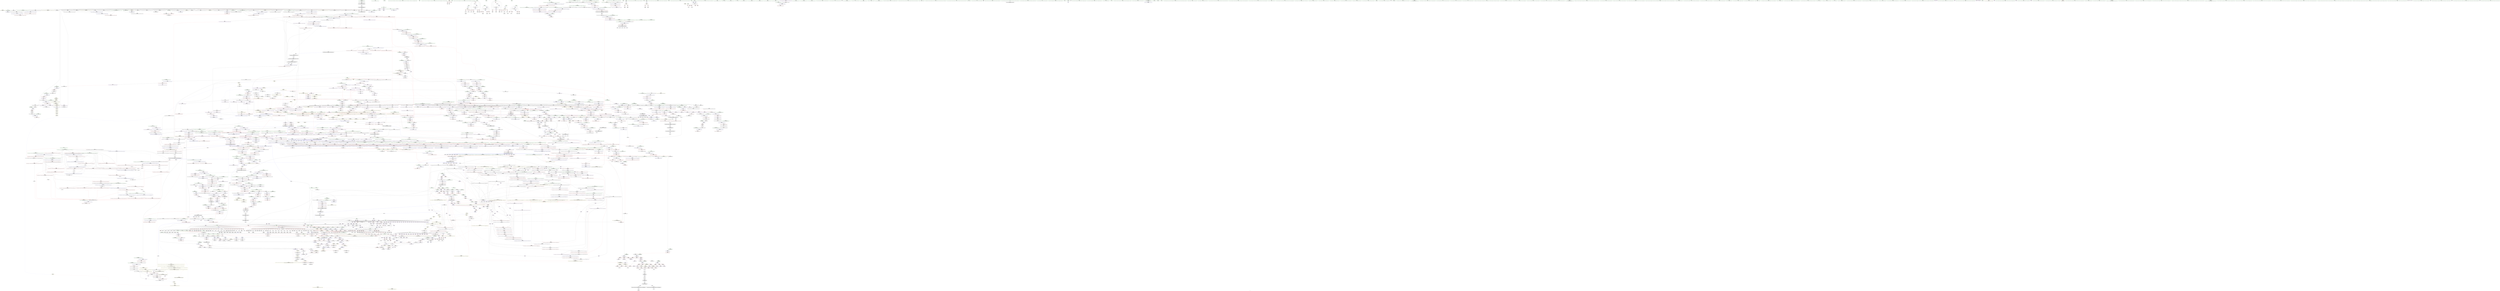 digraph "SVFG" {
	label="SVFG";

	Node0x5580a09452f0 [shape=record,color=grey,label="{NodeID: 0\nNullPtr|{|<s39>143}}"];
	Node0x5580a09452f0 -> Node0x5580a11a2480[style=solid];
	Node0x5580a09452f0 -> Node0x5580a11a2580[style=solid];
	Node0x5580a09452f0 -> Node0x5580a11a2650[style=solid];
	Node0x5580a09452f0 -> Node0x5580a11a2720[style=solid];
	Node0x5580a09452f0 -> Node0x5580a11a27f0[style=solid];
	Node0x5580a09452f0 -> Node0x5580a11b2e80[style=solid];
	Node0x5580a09452f0 -> Node0x5580a11b2f50[style=solid];
	Node0x5580a09452f0 -> Node0x5580a11b3020[style=solid];
	Node0x5580a09452f0 -> Node0x5580a11b30f0[style=solid];
	Node0x5580a09452f0 -> Node0x5580a11b31c0[style=solid];
	Node0x5580a09452f0 -> Node0x5580a11b3290[style=solid];
	Node0x5580a09452f0 -> Node0x5580a11b3360[style=solid];
	Node0x5580a09452f0 -> Node0x5580a11b3430[style=solid];
	Node0x5580a09452f0 -> Node0x5580a11b3500[style=solid];
	Node0x5580a09452f0 -> Node0x5580a11b35d0[style=solid];
	Node0x5580a09452f0 -> Node0x5580a11b36a0[style=solid];
	Node0x5580a09452f0 -> Node0x5580a11b3770[style=solid];
	Node0x5580a09452f0 -> Node0x5580a11b3840[style=solid];
	Node0x5580a09452f0 -> Node0x5580a11b3910[style=solid];
	Node0x5580a09452f0 -> Node0x5580a11b39e0[style=solid];
	Node0x5580a09452f0 -> Node0x5580a11b3ab0[style=solid];
	Node0x5580a09452f0 -> Node0x5580a11b3b80[style=solid];
	Node0x5580a09452f0 -> Node0x5580a11b3c50[style=solid];
	Node0x5580a09452f0 -> Node0x5580a11b3d20[style=solid];
	Node0x5580a09452f0 -> Node0x5580a11b3df0[style=solid];
	Node0x5580a09452f0 -> Node0x5580a11b3ec0[style=solid];
	Node0x5580a09452f0 -> Node0x5580a11b3f90[style=solid];
	Node0x5580a09452f0 -> Node0x5580a11b4060[style=solid];
	Node0x5580a09452f0 -> Node0x5580a11b4130[style=solid];
	Node0x5580a09452f0 -> Node0x5580a11b4200[style=solid];
	Node0x5580a09452f0 -> Node0x5580a11b42d0[style=solid];
	Node0x5580a09452f0 -> Node0x5580a11c9e30[style=solid];
	Node0x5580a09452f0 -> Node0x5580a11cf620[style=solid];
	Node0x5580a09452f0 -> Node0x5580a11cf6f0[style=solid];
	Node0x5580a09452f0 -> Node0x5580a11cf7c0[style=solid];
	Node0x5580a09452f0 -> Node0x5580a11d1500[style=solid];
	Node0x5580a09452f0 -> Node0x5580a05d7160[style=solid];
	Node0x5580a09452f0 -> Node0x5580a1256f20[style=solid];
	Node0x5580a09452f0 -> Node0x5580a1258720[style=solid];
	Node0x5580a09452f0:s39 -> Node0x5580a143d570[style=solid,color=red];
	Node0x5580a11c3480 [shape=record,color=red,label="{NodeID: 1550\n2575\<--2574\n\<--first2\n_ZStltIiiEbRKSt4pairIT_T0_ES5_\n}"];
	Node0x5580a11c3480 -> Node0x5580a12585a0[style=solid];
	Node0x5580a11a1a00 [shape=record,color=green,label="{NodeID: 443\n2955\<--2956\nagg.tmp40\<--agg.tmp40_field_insensitive\n_ZSt13__adjust_heapIN9__gnu_cxx17__normal_iteratorIPSt4pairIiS2_IiiEESt6vectorIS4_SaIS4_EEEElS4_NS0_5__ops15_Iter_comp_iterISt4lessIS4_EEEEvT_T0_SG_T1_T2_\n}"];
	Node0x5580a11a1a00 -> Node0x5580a11c1b50[style=solid];
	Node0x5580a11a1a00 -> Node0x5580a11c1c20[style=solid];
	Node0x5580a11fa9c0 [shape=record,color=black,label="{NodeID: 3100\nMR_47V_2 = PHI(MR_47V_3, MR_47V_1, )\npts\{125 \}\n}"];
	Node0x5580a11fa9c0 -> Node0x5580a12f7eb0[style=dashed];
	Node0x5580a1218f10 [shape=record,color=blue, style = dotted,label="{NodeID: 1993\n3233\<--3235\noffset_0\<--dummyVal\n_ZSt10__pop_heapIN9__gnu_cxx17__normal_iteratorIPSt4pairIiS2_IiiEESt6vectorIS4_SaIS4_EEEENS0_5__ops15_Iter_comp_iterISt4lessIS4_EEEEvT_SF_SF_RT0_\n}"];
	Node0x5580a1218f10 -> Node0x5580a11c8d10[style=dashed];
	Node0x5580a11b0e90 [shape=record,color=purple,label="{NodeID: 886\n3144\<--892\noffset_0\<--\n}"];
	Node0x5580a11b0e90 -> Node0x5580a11c7170[style=solid];
	Node0x5580a143d460 [shape=record,color=black,label="{NodeID: 4650\n1950 = PHI(1943, )\n1st arg _ZN9__gnu_cxx13new_allocatorISt4pairIiS1_IiiEEE8allocateEmPKv }"];
	Node0x5580a143d460 -> Node0x5580a1212bf0[style=solid];
	Node0x5580a13246f0 [shape=record,color=yellow,style=double,label="{NodeID: 3543\n270V_1 = ENCHI(MR_270V_0)\npts\{20760000 \}\nFun[_ZNKSt13move_iteratorIPSt4pairIiS0_IiiEEEdeEv]}"];
	Node0x5580a13246f0 -> Node0x5580a11ef110[style=dashed];
	Node0x5580a11e7180 [shape=record,color=red,label="{NodeID: 1329\n918\<--917\n\<--call2\n_ZNSt4pairIiiEC2IRiiLb1EEEOT_OT0_\n}"];
	Node0x5580a11e7180 -> Node0x5580a11cdb50[style=solid];
	Node0x5580a1199e90 [shape=record,color=green,label="{NodeID: 222\n1475\<--1476\n__args.addr\<--__args.addr_field_insensitive\n_ZNSt6vectorISt4pairIiS0_IiiEESaIS2_EE17_M_realloc_insertIJS2_EEEvN9__gnu_cxx17__normal_iteratorIPS2_S4_EEDpOT_\n}"];
	Node0x5580a1199e90 -> Node0x5580a11ea0a0[style=solid];
	Node0x5580a1199e90 -> Node0x5580a11d1020[style=solid];
	Node0x5580a11ceac0 [shape=record,color=blue,label="{NodeID: 1772\n1119\<--1116\n__a.addr\<--__a\n_ZNSt16allocator_traitsISaISt4pairIiS0_IiiEEEE10deallocateERS3_PS2_m\n}"];
	Node0x5580a11ceac0 -> Node0x5580a11e81c0[style=dashed];
	Node0x5580a11bd570 [shape=record,color=black,label="{NodeID: 665\n1850\<--1849\n\<--this1\n_ZNKSt6vectorISt4pairIiS0_IiiEESaIS2_EE8max_sizeEv\n|{<s0>140}}"];
	Node0x5580a11bd570:s0 -> Node0x5580a1436850[style=solid,color=red];
	Node0x5580a142a690 [shape=record,color=black,label="{NodeID: 4429\n2884 = PHI(1274, )\n}"];
	Node0x5580a142a690 -> Node0x5580a11c15a0[style=solid];
	Node0x5580a11dbdf0 [shape=record,color=purple,label="{NodeID: 1108\n3230\<--2892\noffset_0\<--\n}"];
	Node0x5580a11dbdf0 -> Node0x5580a1218e40[style=solid];
	Node0x5580a0945380 [shape=record,color=green,label="{NodeID: 1\n5\<--1\n\<--dummyObj\nCan only get source location for instruction, argument, global var or function.}"];
	Node0x5580a11c3550 [shape=record,color=red,label="{NodeID: 1551\n2578\<--2577\n\<--first3\n_ZStltIiiEbRKSt4pairIT_T0_ES5_\n}"];
	Node0x5580a11c3550 -> Node0x5580a12585a0[style=solid];
	Node0x5580a11a1ad0 [shape=record,color=green,label="{NodeID: 444\n2957\<--2958\nagg.tmp40.coerce\<--agg.tmp40.coerce_field_insensitive\n_ZSt13__adjust_heapIN9__gnu_cxx17__normal_iteratorIPSt4pairIiS2_IiiEESt6vectorIS4_SaIS4_EEEElS4_NS0_5__ops15_Iter_comp_iterISt4lessIS4_EEEEvT_T0_SG_T1_T2_\n}"];
	Node0x5580a11a1ad0 -> Node0x5580a11c1cf0[style=solid];
	Node0x5580a11a1ad0 -> Node0x5580a11dd310[style=solid];
	Node0x5580a11a1ad0 -> Node0x5580a11dd3e0[style=solid];
	Node0x5580a11faec0 [shape=record,color=black,label="{NodeID: 3101\nMR_49V_2 = PHI(MR_49V_3, MR_49V_1, )\npts\{129 \}\n}"];
	Node0x5580a11faec0 -> Node0x5580a12f83b0[style=dashed];
	Node0x5580a1218fe0 [shape=record,color=blue, style = dotted,label="{NodeID: 1994\n3236\<--3238\noffset_1\<--dummyVal\n_ZSt10__pop_heapIN9__gnu_cxx17__normal_iteratorIPSt4pairIiS2_IiiEESt6vectorIS4_SaIS4_EEEENS0_5__ops15_Iter_comp_iterISt4lessIS4_EEEEvT_SF_SF_RT0_\n}"];
	Node0x5580a1218fe0 -> Node0x5580a11c8de0[style=dashed];
	Node0x5580a11b0f60 [shape=record,color=purple,label="{NodeID: 887\n3147\<--892\noffset_1\<--\n}"];
	Node0x5580a11b0f60 -> Node0x5580a11c7240[style=solid];
	Node0x5580a143d570 [shape=record,color=black,label="{NodeID: 4651\n1951 = PHI(3, )\n2nd arg _ZN9__gnu_cxx13new_allocatorISt4pairIiS1_IiiEEE8allocateEmPKv }"];
	Node0x5580a143d570 -> Node0x5580a1212cc0[style=solid];
	Node0x5580a11e7250 [shape=record,color=red,label="{NodeID: 1330\n933\<--926\nthis1\<--this.addr\n_ZNSt6vectorISt4pairIiS0_IiiEESaIS2_EED2Ev\n}"];
	Node0x5580a11e7250 -> Node0x5580a11b96e0[style=solid];
	Node0x5580a11e7250 -> Node0x5580a11b97b0[style=solid];
	Node0x5580a11e7250 -> Node0x5580a11b9880[style=solid];
	Node0x5580a11e7250 -> Node0x5580a11b9950[style=solid];
	Node0x5580a11e7250 -> Node0x5580a11b9a20[style=solid];
	Node0x5580a1199f60 [shape=record,color=green,label="{NodeID: 223\n1477\<--1478\n__len\<--__len_field_insensitive\n_ZNSt6vectorISt4pairIiS0_IiiEESaIS2_EE17_M_realloc_insertIJS2_EEEvN9__gnu_cxx17__normal_iteratorIPS2_S4_EEDpOT_\n}"];
	Node0x5580a1199f60 -> Node0x5580a11ea170[style=solid];
	Node0x5580a1199f60 -> Node0x5580a11ea240[style=solid];
	Node0x5580a1199f60 -> Node0x5580a11ea310[style=solid];
	Node0x5580a1199f60 -> Node0x5580a11d10f0[style=solid];
	Node0x5580a11ceb90 [shape=record,color=blue,label="{NodeID: 1773\n1121\<--1117\n__p.addr\<--__p\n_ZNSt16allocator_traitsISaISt4pairIiS0_IiiEEEE10deallocateERS3_PS2_m\n}"];
	Node0x5580a11ceb90 -> Node0x5580a11e8290[style=dashed];
	Node0x5580a11bd640 [shape=record,color=black,label="{NodeID: 666\n1844\<--1854\n_ZNKSt6vectorISt4pairIiS0_IiiEESaIS2_EE8max_sizeEv_ret\<--call2\n_ZNKSt6vectorISt4pairIiS0_IiiEESaIS2_EE8max_sizeEv\n|{<s0>124|<s1>131|<s2>132}}"];
	Node0x5580a11bd640:s0 -> Node0x5580a142f890[style=solid,color=blue];
	Node0x5580a11bd640:s1 -> Node0x5580a142fed0[style=solid,color=blue];
	Node0x5580a11bd640:s2 -> Node0x5580a1430010[style=solid,color=blue];
	Node0x5580a142a7d0 [shape=record,color=black,label="{NodeID: 4430\n2888 = PHI(2309, )\n|{<s0>219}}"];
	Node0x5580a142a7d0:s0 -> Node0x5580a1437710[style=solid,color=red];
	Node0x5580a1311690 [shape=record,color=yellow,style=double,label="{NodeID: 3323\n157V_1 = ENCHI(MR_157V_0)\npts\{12870000 \}\nFun[_ZNK9__gnu_cxx17__normal_iteratorIPSt4pairIiS1_IiiEESt6vectorIS3_SaIS3_EEEmiEl]}"];
	Node0x5580a1311690 -> Node0x5580a11efd40[style=dashed];
	Node0x5580a11dbec0 [shape=record,color=purple,label="{NodeID: 1109\n3231\<--2893\noffset_0\<--\n}"];
	Node0x5580a11dbec0 -> Node0x5580a11c8900[style=solid];
	Node0x5580a112a880 [shape=record,color=green,label="{NodeID: 2\n27\<--1\n__dso_handle\<--dummyObj\nGlob }"];
	Node0x5580a11c3620 [shape=record,color=red,label="{NodeID: 1552\n2583\<--2582\n\<--second\n_ZStltIiiEbRKSt4pairIT_T0_ES5_\n}"];
	Node0x5580a11c3620 -> Node0x5580a12582a0[style=solid];
	Node0x5580a11a1ba0 [shape=record,color=green,label="{NodeID: 445\n2999\<--3000\n_ZN9__gnu_cxx5__ops15_Iter_comp_iterISt4lessISt4pairIiS3_IiiEEEEclINS_17__normal_iteratorIPS5_St6vectorIS5_SaIS5_EEEESE_EEbT_T0_\<--_ZN9__gnu_cxx5__ops15_Iter_comp_iterISt4lessISt4pairIiS3_IiiEEEEclINS_17__normal_iteratorIPS5_St6vectorIS5_SaIS5_EEEESE_EEbT_T0__field_insensitive\n}"];
	Node0x5580a11fb3c0 [shape=record,color=black,label="{NodeID: 3102\nMR_51V_2 = PHI(MR_51V_3, MR_51V_1, )\npts\{133 \}\n}"];
	Node0x5580a11fb3c0 -> Node0x5580a12f88b0[style=dashed];
	Node0x5580a12190b0 [shape=record,color=blue, style = dotted,label="{NodeID: 1995\n3239\<--3241\noffset_2\<--dummyVal\n_ZSt10__pop_heapIN9__gnu_cxx17__normal_iteratorIPSt4pairIiS2_IiiEESt6vectorIS4_SaIS4_EEEENS0_5__ops15_Iter_comp_iterISt4lessIS4_EEEEvT_SF_SF_RT0_\n}"];
	Node0x5580a11b1030 [shape=record,color=purple,label="{NodeID: 888\n910\<--908\nfirst\<--this1\n_ZNSt4pairIiiEC2IRiiLb1EEEOT_OT0_\n}"];
	Node0x5580a11b1030 -> Node0x5580a11cda80[style=solid];
	Node0x5580a143d680 [shape=record,color=black,label="{NodeID: 4652\n2715 = PHI(2668, 2689, )\n0th arg _ZN9__gnu_cxx17__normal_iteratorIPKSt4pairIiS1_IiiEESt6vectorIS3_SaIS3_EEEC2ERKS5_ }"];
	Node0x5580a143d680 -> Node0x5580a1217b90[style=solid];
	Node0x5580a11e7320 [shape=record,color=red,label="{NodeID: 1331\n962\<--928\nexn\<--exn.slot\n_ZNSt6vectorISt4pairIiS0_IiiEESaIS2_EED2Ev\n|{<s0>57}}"];
	Node0x5580a11e7320:s0 -> Node0x5580a1444d50[style=solid,color=red];
	Node0x5580a119a030 [shape=record,color=green,label="{NodeID: 224\n1479\<--1480\n__elems_before\<--__elems_before_field_insensitive\n_ZNSt6vectorISt4pairIiS0_IiiEESaIS2_EE17_M_realloc_insertIJS2_EEEvN9__gnu_cxx17__normal_iteratorIPS2_S4_EEDpOT_\n}"];
	Node0x5580a119a030 -> Node0x5580a11ea3e0[style=solid];
	Node0x5580a119a030 -> Node0x5580a11ea4b0[style=solid];
	Node0x5580a119a030 -> Node0x5580a11d1290[style=solid];
	Node0x5580a11cec60 [shape=record,color=blue,label="{NodeID: 1774\n1123\<--1118\n__n.addr\<--__n\n_ZNSt16allocator_traitsISaISt4pairIiS0_IiiEEEE10deallocateERS3_PS2_m\n}"];
	Node0x5580a11cec60 -> Node0x5580a11e8360[style=dashed];
	Node0x5580a11bd710 [shape=record,color=black,label="{NodeID: 667\n1864\<--1863\n\<--this1\n_ZNKSt6vectorISt4pairIiS0_IiiEESaIS2_EE4sizeEv\n}"];
	Node0x5580a11bd710 -> Node0x5580a11d5ba0[style=solid];
	Node0x5580a11bd710 -> Node0x5580a11d5c70[style=solid];
	Node0x5580a142a910 [shape=record,color=black,label="{NodeID: 4431\n2889 = PHI(1274, )\n|{<s0>221}}"];
	Node0x5580a142a910:s0 -> Node0x5580a1440bd0[style=solid,color=red];
	Node0x5580a1311770 [shape=record,color=yellow,style=double,label="{NodeID: 3324\n306V_1 = ENCHI(MR_306V_0)\npts\{22890000 \}\nFun[_ZNK9__gnu_cxx17__normal_iteratorIPSt4pairIiS1_IiiEESt6vectorIS3_SaIS3_EEEmiEl]|{<s0>171}}"];
	Node0x5580a1311770:s0 -> Node0x5580a1216190[style=dashed,color=red];
	Node0x5580a11dbf90 [shape=record,color=purple,label="{NodeID: 1110\n3233\<--2897\noffset_0\<--\n}"];
	Node0x5580a11dbf90 -> Node0x5580a1218f10[style=solid];
	Node0x5580a112d120 [shape=record,color=green,label="{NodeID: 3\n28\<--1\n.str\<--dummyObj\nGlob }"];
	Node0x5580a11c36f0 [shape=record,color=red,label="{NodeID: 1553\n2586\<--2585\n\<--second5\n_ZStltIiiEbRKSt4pairIT_T0_ES5_\n}"];
	Node0x5580a11c36f0 -> Node0x5580a12582a0[style=solid];
	Node0x5580a11a1ca0 [shape=record,color=green,label="{NodeID: 446\n3053\<--3054\n_ZSt4moveIRN9__gnu_cxx5__ops15_Iter_comp_iterISt4lessISt4pairIiS4_IiiEEEEEEONSt16remove_referenceIT_E4typeEOSB_\<--_ZSt4moveIRN9__gnu_cxx5__ops15_Iter_comp_iterISt4lessISt4pairIiS4_IiiEEEEEEONSt16remove_referenceIT_E4typeEOSB__field_insensitive\n}"];
	Node0x5580a11fb8c0 [shape=record,color=black,label="{NodeID: 3103\nMR_53V_2 = PHI(MR_53V_3, MR_53V_1, )\npts\{137 \}\n}"];
	Node0x5580a11fb8c0 -> Node0x5580a12f8db0[style=dashed];
	Node0x5580a1219180 [shape=record,color=blue, style = dotted,label="{NodeID: 1996\n3242\<--3244\noffset_0\<--dummyVal\n_ZSt10__pop_heapIN9__gnu_cxx17__normal_iteratorIPSt4pairIiS2_IiiEESt6vectorIS4_SaIS4_EEEENS0_5__ops15_Iter_comp_iterISt4lessIS4_EEEEvT_SF_SF_RT0_\n}"];
	Node0x5580a11b1100 [shape=record,color=purple,label="{NodeID: 889\n915\<--908\nsecond\<--this1\n_ZNSt4pairIiiEC2IRiiLb1EEEOT_OT0_\n}"];
	Node0x5580a11b1100 -> Node0x5580a11cdb50[style=solid];
	Node0x5580a143d7d0 [shape=record,color=black,label="{NodeID: 4653\n2716 = PHI(2672, 2693, )\n1st arg _ZN9__gnu_cxx17__normal_iteratorIPKSt4pairIiS1_IiiEESt6vectorIS3_SaIS3_EEEC2ERKS5_ }"];
	Node0x5580a143d7d0 -> Node0x5580a1217c60[style=solid];
	Node0x5580a13154c0 [shape=record,color=yellow,style=double,label="{NodeID: 3546\n9V_1 = ENCHI(MR_9V_0)\npts\{1 \}\nFun[main]}"];
	Node0x5580a13154c0 -> Node0x5580a11df530[style=dashed];
	Node0x5580a13154c0 -> Node0x5580a11df600[style=dashed];
	Node0x5580a13154c0 -> Node0x5580a11df6d0[style=dashed];
	Node0x5580a11e73f0 [shape=record,color=red,label="{NodeID: 1332\n937\<--936\n\<--_M_start\n_ZNSt6vectorISt4pairIiS0_IiiEESaIS2_EED2Ev\n|{<s0>54}}"];
	Node0x5580a11e73f0:s0 -> Node0x5580a1439870[style=solid,color=red];
	Node0x5580a119a100 [shape=record,color=green,label="{NodeID: 225\n1481\<--1482\nref.tmp\<--ref.tmp_field_insensitive\n_ZNSt6vectorISt4pairIiS0_IiiEESaIS2_EE17_M_realloc_insertIJS2_EEEvN9__gnu_cxx17__normal_iteratorIPS2_S4_EEDpOT_\n|{|<s1>101}}"];
	Node0x5580a119a100 -> Node0x5580a11d3e60[style=solid];
	Node0x5580a119a100:s1 -> Node0x5580a1436fc0[style=solid,color=red];
	Node0x5580a11ced30 [shape=record,color=blue,label="{NodeID: 1775\n1140\<--1137\nthis.addr\<--this\n_ZN9__gnu_cxx13new_allocatorISt4pairIiS1_IiiEEE10deallocateEPS3_m\n}"];
	Node0x5580a11ced30 -> Node0x5580a11e8430[style=dashed];
	Node0x5580a11bd7e0 [shape=record,color=black,label="{NodeID: 668\n1868\<--1863\n\<--this1\n_ZNKSt6vectorISt4pairIiS0_IiiEESaIS2_EE4sizeEv\n}"];
	Node0x5580a11bd7e0 -> Node0x5580a11d5d40[style=solid];
	Node0x5580a11bd7e0 -> Node0x5580a11d5e10[style=solid];
	Node0x5580a142aa50 [shape=record,color=black,label="{NodeID: 4432\n2890 = PHI(2309, )\n|{<s0>221}}"];
	Node0x5580a142aa50:s0 -> Node0x5580a1440840[style=solid,color=red];
	Node0x5580a1311850 [shape=record,color=yellow,style=double,label="{NodeID: 3325\n111V_1 = ENCHI(MR_111V_0)\npts\{260000 260001 \}\nFun[_ZNK9__gnu_cxx17__normal_iteratorIPSt4pairIiS1_IiiEESt6vectorIS3_SaIS3_EEEmiEl]|{<s0>171}}"];
	Node0x5580a1311850:s0 -> Node0x5580a1309b00[style=dashed,color=red];
	Node0x5580a11dc060 [shape=record,color=purple,label="{NodeID: 1111\n3236\<--2897\noffset_1\<--\n}"];
	Node0x5580a11dc060 -> Node0x5580a1218fe0[style=solid];
	Node0x5580a1191600 [shape=record,color=green,label="{NodeID: 4\n30\<--1\n.str.1\<--dummyObj\nGlob }"];
	Node0x5580a11c37c0 [shape=record,color=red,label="{NodeID: 1554\n2598\<--2595\n\<--__t.addr\n_ZSt7forwardISt4pairIiiEEOT_RNSt16remove_referenceIS2_E4typeE\n}"];
	Node0x5580a11c37c0 -> Node0x5580a11bfe10[style=solid];
	Node0x5580a11a1da0 [shape=record,color=green,label="{NodeID: 447\n3056\<--3057\n_ZN9__gnu_cxx5__ops14_Iter_comp_valISt4lessISt4pairIiS3_IiiEEEEC2EONS0_15_Iter_comp_iterIS6_EE\<--_ZN9__gnu_cxx5__ops14_Iter_comp_valISt4lessISt4pairIiS3_IiiEEEEC2EONS0_15_Iter_comp_iterIS6_EE_field_insensitive\n}"];
	Node0x5580a11fbdc0 [shape=record,color=black,label="{NodeID: 3104\nMR_55V_2 = PHI(MR_55V_3, MR_55V_1, )\npts\{141 \}\n}"];
	Node0x5580a11fbdc0 -> Node0x5580a12f92b0[style=dashed];
	Node0x5580a1219250 [shape=record,color=blue, style = dotted,label="{NodeID: 1997\n3245\<--3247\noffset_0\<--dummyVal\n_ZSt10__pop_heapIN9__gnu_cxx17__normal_iteratorIPSt4pairIiS2_IiiEESt6vectorIS4_SaIS4_EEEENS0_5__ops15_Iter_comp_iterISt4lessIS4_EEEEvT_SF_SF_RT0_\n}"];
	Node0x5580a1219250 -> Node0x5580a11c5430[style=dashed];
	Node0x5580a11b11d0 [shape=record,color=purple,label="{NodeID: 890\n935\<--934\n_M_impl\<--\n_ZNSt6vectorISt4pairIiS0_IiiEESaIS2_EED2Ev\n}"];
	Node0x5580a143d920 [shape=record,color=black,label="{NodeID: 4654\n1461 = PHI(1412, 1429, 1454, 1520, 1672, 2181, )\n0th arg _ZSt7forwardISt4pairIiS0_IiiEEEOT_RNSt16remove_referenceIS3_E4typeE }"];
	Node0x5580a143d920 -> Node0x5580a11d0db0[style=solid];
	Node0x5580a13155a0 [shape=record,color=yellow,style=double,label="{NodeID: 3547\n11V_1 = ENCHI(MR_11V_0)\npts\{6 \}\nFun[main]}"];
	Node0x5580a13155a0 -> Node0x5580a11de9d0[style=dashed];
	Node0x5580a13155a0 -> Node0x5580a11deaa0[style=dashed];
	Node0x5580a13155a0 -> Node0x5580a11deb70[style=dashed];
	Node0x5580a11e74c0 [shape=record,color=red,label="{NodeID: 1333\n941\<--940\n\<--_M_finish\n_ZNSt6vectorISt4pairIiS0_IiiEESaIS2_EED2Ev\n|{<s0>54}}"];
	Node0x5580a11e74c0:s0 -> Node0x5580a1439a00[style=solid,color=red];
	Node0x5580a119a1d0 [shape=record,color=green,label="{NodeID: 226\n1483\<--1484\n__new_start\<--__new_start_field_insensitive\n_ZNSt6vectorISt4pairIiS0_IiiEESaIS2_EE17_M_realloc_insertIJS2_EEEvN9__gnu_cxx17__normal_iteratorIPS2_S4_EEDpOT_\n}"];
	Node0x5580a119a1d0 -> Node0x5580a11ea580[style=solid];
	Node0x5580a119a1d0 -> Node0x5580a11ea650[style=solid];
	Node0x5580a119a1d0 -> Node0x5580a11ea720[style=solid];
	Node0x5580a119a1d0 -> Node0x5580a11ea7f0[style=solid];
	Node0x5580a119a1d0 -> Node0x5580a11ea8c0[style=solid];
	Node0x5580a119a1d0 -> Node0x5580a11ea990[style=solid];
	Node0x5580a119a1d0 -> Node0x5580a11eaa60[style=solid];
	Node0x5580a119a1d0 -> Node0x5580a11eab30[style=solid];
	Node0x5580a119a1d0 -> Node0x5580a11d1360[style=solid];
	Node0x5580a11cee00 [shape=record,color=blue,label="{NodeID: 1776\n1142\<--1138\n__p.addr\<--__p\n_ZN9__gnu_cxx13new_allocatorISt4pairIiS1_IiiEEE10deallocateEPS3_m\n}"];
	Node0x5580a11cee00 -> Node0x5580a11e8500[style=dashed];
	Node0x5580a11bd8b0 [shape=record,color=black,label="{NodeID: 669\n1872\<--1867\nsub.ptr.lhs.cast\<--\n_ZNKSt6vectorISt4pairIiS0_IiiEESaIS2_EE4sizeEv\n}"];
	Node0x5580a11bd8b0 -> Node0x5580a1254820[style=solid];
	Node0x5580a142ab90 [shape=record,color=black,label="{NodeID: 4433\n2891 = PHI(2473, )\n}"];
	Node0x5580a1311930 [shape=record,color=yellow,style=double,label="{NodeID: 3326\n125V_1 = ENCHI(MR_125V_0)\npts\{12 14 119 121 \}\nFun[_ZNSt4pairIiiEC2IRiS2_Lb1EEEOT_OT0_]}"];
	Node0x5580a1311930 -> Node0x5580a11e5e00[style=dashed];
	Node0x5580a1311930 -> Node0x5580a11e5ed0[style=dashed];
	Node0x5580a11dc130 [shape=record,color=purple,label="{NodeID: 1112\n3239\<--2897\noffset_2\<--\n}"];
	Node0x5580a11dc130 -> Node0x5580a12190b0[style=solid];
	Node0x5580a1191910 [shape=record,color=green,label="{NodeID: 5\n32\<--1\nstdin\<--dummyObj\nGlob }"];
	Node0x5580a11c3890 [shape=record,color=red,label="{NodeID: 1555\n2609\<--2603\nthis1\<--this.addr\n_ZNSt4pairIiiEaSEOS0_\n}"];
	Node0x5580a11c3890 -> Node0x5580a11bfee0[style=solid];
	Node0x5580a11c3890 -> Node0x5580a11d96f0[style=solid];
	Node0x5580a11c3890 -> Node0x5580a11d97c0[style=solid];
	Node0x5580a11a1ea0 [shape=record,color=green,label="{NodeID: 448\n3082\<--3083\n__it1\<--__it1_field_insensitive\n_ZN9__gnu_cxx5__ops15_Iter_comp_iterISt4lessISt4pairIiS3_IiiEEEEclINS_17__normal_iteratorIPS5_St6vectorIS5_SaIS5_EEEESE_EEbT_T0_\n|{|<s1>252}}"];
	Node0x5580a11a1ea0 -> Node0x5580a11de1b0[style=solid];
	Node0x5580a11a1ea0:s1 -> Node0x5580a143b090[style=solid,color=red];
	Node0x5580a11fc2c0 [shape=record,color=black,label="{NodeID: 3105\nMR_57V_2 = PHI(MR_57V_3, MR_57V_1, )\npts\{145 \}\n}"];
	Node0x5580a11fc2c0 -> Node0x5580a12f97b0[style=dashed];
	Node0x5580a1219320 [shape=record,color=blue, style = dotted,label="{NodeID: 1998\n3248\<--3250\noffset_1\<--dummyVal\n_ZSt10__pop_heapIN9__gnu_cxx17__normal_iteratorIPSt4pairIiS2_IiiEESt6vectorIS4_SaIS4_EEEENS0_5__ops15_Iter_comp_iterISt4lessIS4_EEEEvT_SF_SF_RT0_\n}"];
	Node0x5580a1219320 -> Node0x5580a11c5500[style=dashed];
	Node0x5580a11b12a0 [shape=record,color=purple,label="{NodeID: 891\n936\<--934\n_M_start\<--\n_ZNSt6vectorISt4pairIiS0_IiiEESaIS2_EED2Ev\n}"];
	Node0x5580a11b12a0 -> Node0x5580a11e73f0[style=solid];
	Node0x5580a143db70 [shape=record,color=black,label="{NodeID: 4655\n987 = PHI(942, 1533, 1549, 1585, 1605, )\n0th arg _ZNSt12_Vector_baseISt4pairIiS0_IiiEESaIS2_EE19_M_get_Tp_allocatorEv }"];
	Node0x5580a143db70 -> Node0x5580a11ce100[style=solid];
	Node0x5580a1315680 [shape=record,color=yellow,style=double,label="{NodeID: 3548\n13V_1 = ENCHI(MR_13V_0)\npts\{8 \}\nFun[main]}"];
	Node0x5580a1315680 -> Node0x5580a11dec40[style=dashed];
	Node0x5580a1315680 -> Node0x5580a11ded10[style=dashed];
	Node0x5580a1315680 -> Node0x5580a11dede0[style=dashed];
	Node0x5580a11e7590 [shape=record,color=red,label="{NodeID: 1334\n980\<--971\n\<--__first.addr\n_ZSt8_DestroyIPSt4pairIiS0_IiiEES2_EvT_S4_RSaIT0_E\n|{<s0>58}}"];
	Node0x5580a11e7590:s0 -> Node0x5580a1438fc0[style=solid,color=red];
	Node0x5580a119a2a0 [shape=record,color=green,label="{NodeID: 227\n1485\<--1486\n__new_finish\<--__new_finish_field_insensitive\n_ZNSt6vectorISt4pairIiS0_IiiEESaIS2_EE17_M_realloc_insertIJS2_EEEvN9__gnu_cxx17__normal_iteratorIPS2_S4_EEDpOT_\n}"];
	Node0x5580a119a2a0 -> Node0x5580a11eac00[style=solid];
	Node0x5580a119a2a0 -> Node0x5580a11eacd0[style=solid];
	Node0x5580a119a2a0 -> Node0x5580a11eada0[style=solid];
	Node0x5580a119a2a0 -> Node0x5580a11eae70[style=solid];
	Node0x5580a119a2a0 -> Node0x5580a11eaf40[style=solid];
	Node0x5580a119a2a0 -> Node0x5580a11d1430[style=solid];
	Node0x5580a119a2a0 -> Node0x5580a11d1500[style=solid];
	Node0x5580a119a2a0 -> Node0x5580a11d15d0[style=solid];
	Node0x5580a119a2a0 -> Node0x5580a11d16a0[style=solid];
	Node0x5580a119a2a0 -> Node0x5580a11d1770[style=solid];
	Node0x5580a11ceed0 [shape=record,color=blue,label="{NodeID: 1777\n1144\<--1139\n.addr\<--\n_ZN9__gnu_cxx13new_allocatorISt4pairIiS1_IiiEEE10deallocateEPS3_m\n}"];
	Node0x5580a11bd980 [shape=record,color=black,label="{NodeID: 670\n1873\<--1871\nsub.ptr.rhs.cast\<--\n_ZNKSt6vectorISt4pairIiS0_IiiEESaIS2_EE4sizeEv\n}"];
	Node0x5580a11bd980 -> Node0x5580a1254820[style=solid];
	Node0x5580a142aca0 [shape=record,color=black,label="{NodeID: 4434\n2895 = PHI(1734, )\n|{<s0>228}}"];
	Node0x5580a142aca0:s0 -> Node0x5580a14448e0[style=solid,color=red];
	Node0x5580a11dc200 [shape=record,color=purple,label="{NodeID: 1113\n3234\<--2898\noffset_0\<--\n}"];
	Node0x5580a11dc200 -> Node0x5580a11c89d0[style=solid];
	Node0x5580a11919d0 [shape=record,color=green,label="{NodeID: 6\n33\<--1\n.str.2\<--dummyObj\nGlob }"];
	Node0x5580a11c3960 [shape=record,color=red,label="{NodeID: 1556\n2610\<--2605\n\<--__p.addr\n_ZNSt4pairIiiEaSEOS0_\n}"];
	Node0x5580a11c3960 -> Node0x5580a11d9890[style=solid];
	Node0x5580a11a1f70 [shape=record,color=green,label="{NodeID: 449\n3084\<--3085\n__it2\<--__it2_field_insensitive\n_ZN9__gnu_cxx5__ops15_Iter_comp_iterISt4lessISt4pairIiS3_IiiEEEEclINS_17__normal_iteratorIPS5_St6vectorIS5_SaIS5_EEEESE_EEbT_T0_\n|{|<s1>253}}"];
	Node0x5580a11a1f70 -> Node0x5580a11de280[style=solid];
	Node0x5580a11a1f70:s1 -> Node0x5580a143b090[style=solid,color=red];
	Node0x5580a11fc7c0 [shape=record,color=black,label="{NodeID: 3106\nMR_59V_2 = PHI(MR_59V_3, MR_59V_1, )\npts\{149 \}\n}"];
	Node0x5580a11fc7c0 -> Node0x5580a12f9cb0[style=dashed];
	Node0x5580a12193f0 [shape=record,color=blue,label="{NodeID: 1999\n2959\<--2918\ncoerce.dive\<--__first.coerce\n_ZSt13__adjust_heapIN9__gnu_cxx17__normal_iteratorIPSt4pairIiS2_IiiEESt6vectorIS4_SaIS4_EEEElS4_NS0_5__ops15_Iter_comp_iterISt4lessIS4_EEEEvT_T0_SG_T1_T2_\n|{|<s1>230|<s2>231|<s3>233|<s4>236|<s5>239|<s6>242}}"];
	Node0x5580a12193f0 -> Node0x5580a11c9050[style=dashed];
	Node0x5580a12193f0:s1 -> Node0x5580a1313800[style=dashed,color=red];
	Node0x5580a12193f0:s2 -> Node0x5580a1313800[style=dashed,color=red];
	Node0x5580a12193f0:s3 -> Node0x5580a1313800[style=dashed,color=red];
	Node0x5580a12193f0:s4 -> Node0x5580a1313800[style=dashed,color=red];
	Node0x5580a12193f0:s5 -> Node0x5580a1313800[style=dashed,color=red];
	Node0x5580a12193f0:s6 -> Node0x5580a1313800[style=dashed,color=red];
	Node0x5580a11b1370 [shape=record,color=purple,label="{NodeID: 892\n939\<--938\n_M_impl2\<--\n_ZNSt6vectorISt4pairIiS0_IiiEESaIS2_EED2Ev\n}"];
	Node0x5580a143dd80 [shape=record,color=black,label="{NodeID: 4656\n2745 = PHI(2733, )\n0th arg _ZNK9__gnu_cxx17__normal_iteratorIPKSt4pairIiS1_IiiEESt6vectorIS3_SaIS3_EEEdeEv }"];
	Node0x5580a143dd80 -> Node0x5580a1217fa0[style=solid];
	Node0x5580a1315760 [shape=record,color=yellow,style=double,label="{NodeID: 3549\n15V_1 = ENCHI(MR_15V_0)\npts\{10 \}\nFun[main]}"];
	Node0x5580a1315760 -> Node0x5580a11deeb0[style=dashed];
	Node0x5580a1315760 -> Node0x5580a11def80[style=dashed];
	Node0x5580a11e7660 [shape=record,color=red,label="{NodeID: 1335\n981\<--973\n\<--__last.addr\n_ZSt8_DestroyIPSt4pairIiS0_IiiEES2_EvT_S4_RSaIT0_E\n|{<s0>58}}"];
	Node0x5580a11e7660:s0 -> Node0x5580a1439110[style=solid,color=red];
	Node0x5580a119a370 [shape=record,color=green,label="{NodeID: 228\n1487\<--1488\nexn.slot\<--exn.slot_field_insensitive\n_ZNSt6vectorISt4pairIiS0_IiiEESaIS2_EE17_M_realloc_insertIJS2_EEEvN9__gnu_cxx17__normal_iteratorIPS2_S4_EEDpOT_\n}"];
	Node0x5580a119a370 -> Node0x5580a11eb010[style=solid];
	Node0x5580a119a370 -> Node0x5580a11eb0e0[style=solid];
	Node0x5580a119a370 -> Node0x5580a11d1840[style=solid];
	Node0x5580a119a370 -> Node0x5580a11d19e0[style=solid];
	Node0x5580a11cefa0 [shape=record,color=blue,label="{NodeID: 1778\n1160\<--1159\nthis.addr\<--this\n_ZNSaISt4pairIiS_IiiEEED2Ev\n}"];
	Node0x5580a11cefa0 -> Node0x5580a11e85d0[style=dashed];
	Node0x5580a11bda50 [shape=record,color=black,label="{NodeID: 671\n1858\<--1875\n_ZNKSt6vectorISt4pairIiS0_IiiEESaIS2_EE4sizeEv_ret\<--sub.ptr.div\n_ZNKSt6vectorISt4pairIiS0_IiiEESaIS2_EE4sizeEv\n|{<s0>125|<s1>127|<s2>128|<s3>130}}"];
	Node0x5580a11bda50:s0 -> Node0x5580a142f9d0[style=solid,color=blue];
	Node0x5580a11bda50:s1 -> Node0x5580a142fb10[style=solid,color=blue];
	Node0x5580a11bda50:s2 -> Node0x5580a142fc50[style=solid,color=blue];
	Node0x5580a11bda50:s3 -> Node0x5580a142fd90[style=solid,color=blue];
	Node0x5580a142ae10 [shape=record,color=black,label="{NodeID: 4435\n2896 = PHI(1274, )\n}"];
	Node0x5580a142ae10 -> Node0x5580a11c1670[style=solid];
	Node0x5580a11dc2d0 [shape=record,color=purple,label="{NodeID: 1114\n3237\<--2898\noffset_1\<--\n}"];
	Node0x5580a11dc2d0 -> Node0x5580a11c8aa0[style=solid];
	Node0x5580a1191a90 [shape=record,color=green,label="{NodeID: 7\n35\<--1\n.str.3\<--dummyObj\nGlob }"];
	Node0x5580a11c3a30 [shape=record,color=red,label="{NodeID: 1557\n2616\<--2605\n\<--__p.addr\n_ZNSt4pairIiiEaSEOS0_\n}"];
	Node0x5580a11c3a30 -> Node0x5580a11d9960[style=solid];
	Node0x5580a11a2040 [shape=record,color=green,label="{NodeID: 450\n3086\<--3087\nthis.addr\<--this.addr_field_insensitive\n_ZN9__gnu_cxx5__ops15_Iter_comp_iterISt4lessISt4pairIiS3_IiiEEEEclINS_17__normal_iteratorIPS5_St6vectorIS5_SaIS5_EEEESE_EEbT_T0_\n}"];
	Node0x5580a11a2040 -> Node0x5580a11c6a20[style=solid];
	Node0x5580a11a2040 -> Node0x5580a121aab0[style=solid];
	Node0x5580a11fccc0 [shape=record,color=black,label="{NodeID: 3107\nMR_61V_2 = PHI(MR_61V_3, MR_61V_1, )\npts\{153 \}\n}"];
	Node0x5580a11fccc0 -> Node0x5580a12fa1b0[style=dashed];
	Node0x5580a12194c0 [shape=record,color=blue,label="{NodeID: 2000\n2961\<--2921\n\<--__value.coerce0\n_ZSt13__adjust_heapIN9__gnu_cxx17__normal_iteratorIPSt4pairIiS2_IiiEESt6vectorIS4_SaIS4_EEEElS4_NS0_5__ops15_Iter_comp_iterISt4lessIS4_EEEEvT_T0_SG_T1_T2_\n}"];
	Node0x5580a12194c0 -> Node0x5580a11c8eb0[style=dashed];
	Node0x5580a11b1440 [shape=record,color=purple,label="{NodeID: 893\n940\<--938\n_M_finish\<--\n_ZNSt6vectorISt4pairIiS0_IiiEESaIS2_EED2Ev\n}"];
	Node0x5580a11b1440 -> Node0x5580a11e74c0[style=solid];
	Node0x5580a143de90 [shape=record,color=black,label="{NodeID: 4657\n2275 = PHI(1290, )\n0th arg _ZN9__gnu_cxx5__ops14_Iter_comp_valISt4lessISt4pairIiS3_IiiEEEEC2ES6_ }"];
	Node0x5580a143de90 -> Node0x5580a1214fb0[style=solid];
	Node0x5580a1315840 [shape=record,color=yellow,style=double,label="{NodeID: 3550\n17V_1 = ENCHI(MR_17V_0)\npts\{12 \}\nFun[main]|{|<s1>11|<s2>18|<s3>21|<s4>24|<s5>27}}"];
	Node0x5580a1315840 -> Node0x5580a11df050[style=dashed];
	Node0x5580a1315840:s1 -> Node0x5580a1311930[style=dashed,color=red];
	Node0x5580a1315840:s2 -> Node0x5580a1317350[style=dashed,color=red];
	Node0x5580a1315840:s3 -> Node0x5580a1317350[style=dashed,color=red];
	Node0x5580a1315840:s4 -> Node0x5580a12d0f70[style=dashed,color=red];
	Node0x5580a1315840:s5 -> Node0x5580a12d0f70[style=dashed,color=red];
	Node0x5580a11e7730 [shape=record,color=red,label="{NodeID: 1336\n991\<--988\nthis1\<--this.addr\n_ZNSt12_Vector_baseISt4pairIiS0_IiiEESaIS2_EE19_M_get_Tp_allocatorEv\n}"];
	Node0x5580a11e7730 -> Node0x5580a11b1510[style=solid];
	Node0x5580a11a2880 [shape=record,color=green,label="{NodeID: 229\n1489\<--1490\nehselector.slot\<--ehselector.slot_field_insensitive\n_ZNSt6vectorISt4pairIiS0_IiiEESaIS2_EE17_M_realloc_insertIJS2_EEEvN9__gnu_cxx17__normal_iteratorIPS2_S4_EEDpOT_\n}"];
	Node0x5580a11a2880 -> Node0x5580a11eb1b0[style=solid];
	Node0x5580a11a2880 -> Node0x5580a11d1910[style=solid];
	Node0x5580a11a2880 -> Node0x5580a11d1ab0[style=solid];
	Node0x5580a11cf070 [shape=record,color=blue,label="{NodeID: 1779\n1171\<--1170\nthis.addr\<--this\n_ZN9__gnu_cxx13new_allocatorISt4pairIiS1_IiiEEED2Ev\n}"];
	Node0x5580a11cf070 -> Node0x5580a11e86a0[style=dashed];
	Node0x5580a11bdb20 [shape=record,color=black,label="{NodeID: 672\n1879\<--1902\n_ZSt3maxImERKT_S2_S2__ret\<--\n_ZSt3maxImERKT_S2_S2_\n|{<s0>129}}"];
	Node0x5580a11bdb20:s0 -> Node0x5580a142b590[style=solid,color=blue];
	Node0x5580a142af50 [shape=record,color=black,label="{NodeID: 4436\n696 = PHI(1274, )\n|{<s0>33}}"];
	Node0x5580a142af50:s0 -> Node0x5580a1434c10[style=solid,color=red];
	Node0x5580a11dc3a0 [shape=record,color=purple,label="{NodeID: 1115\n3240\<--2898\noffset_2\<--\n}"];
	Node0x5580a11dc3a0 -> Node0x5580a11c8b70[style=solid];
	Node0x5580a1192300 [shape=record,color=green,label="{NodeID: 8\n37\<--1\nstdout\<--dummyObj\nGlob }"];
	Node0x5580a11c3b00 [shape=record,color=red,label="{NodeID: 1558\n2613\<--2612\n\<--call\n_ZNSt4pairIiiEaSEOS0_\n}"];
	Node0x5580a11c3b00 -> Node0x5580a12171d0[style=solid];
	Node0x5580a11a2110 [shape=record,color=green,label="{NodeID: 451\n3101\<--3102\n__t.addr\<--__t.addr_field_insensitive\n_ZSt4moveIRN9__gnu_cxx5__ops15_Iter_comp_iterISt4lessISt4pairIiS4_IiiEEEEEEONSt16remove_referenceIT_E4typeEOSB_\n}"];
	Node0x5580a11a2110 -> Node0x5580a11c6af0[style=solid];
	Node0x5580a11a2110 -> Node0x5580a121ab80[style=solid];
	Node0x5580a11fd1c0 [shape=record,color=black,label="{NodeID: 3108\nMR_63V_2 = PHI(MR_63V_4, MR_63V_1, )\npts\{1973 \}\n|{<s0>12|<s1>13}}"];
	Node0x5580a11fd1c0:s0 -> Node0x5580a13130b0[style=dashed,color=red];
	Node0x5580a11fd1c0:s1 -> Node0x5580a1319a00[style=dashed,color=red];
	Node0x5580a1219590 [shape=record,color=blue,label="{NodeID: 2001\n2963\<--2922\n\<--__value.coerce1\n_ZSt13__adjust_heapIN9__gnu_cxx17__normal_iteratorIPSt4pairIiS2_IiiEESt6vectorIS4_SaIS4_EEEElS4_NS0_5__ops15_Iter_comp_iterISt4lessIS4_EEEEvT_T0_SG_T1_T2_\n}"];
	Node0x5580a1219590 -> Node0x5580a11c8f80[style=dashed];
	Node0x5580a11b1510 [shape=record,color=purple,label="{NodeID: 894\n992\<--991\n_M_impl\<--this1\n_ZNSt12_Vector_baseISt4pairIiS0_IiiEESaIS2_EE19_M_get_Tp_allocatorEv\n}"];
	Node0x5580a11b1510 -> Node0x5580a11b9af0[style=solid];
	Node0x5580a143dfa0 [shape=record,color=black,label="{NodeID: 4658\n843 = PHI(120, 120, )\n2nd arg _ZNSt4pairIiiEC2IiRiLb1EEEOT_OT0_ }"];
	Node0x5580a143dfa0 -> Node0x5580a11cd0c0[style=solid];
	Node0x5580a1315920 [shape=record,color=yellow,style=double,label="{NodeID: 3551\n19V_1 = ENCHI(MR_19V_0)\npts\{14 \}\nFun[main]|{|<s1>11|<s2>18|<s3>21|<s4>24|<s5>27}}"];
	Node0x5580a1315920 -> Node0x5580a11df120[style=dashed];
	Node0x5580a1315920:s1 -> Node0x5580a1311930[style=dashed,color=red];
	Node0x5580a1315920:s2 -> Node0x5580a1317350[style=dashed,color=red];
	Node0x5580a1315920:s3 -> Node0x5580a1317350[style=dashed,color=red];
	Node0x5580a1315920:s4 -> Node0x5580a12d0f70[style=dashed,color=red];
	Node0x5580a1315920:s5 -> Node0x5580a12d0f70[style=dashed,color=red];
	Node0x5580a11e7800 [shape=record,color=red,label="{NodeID: 1337\n1008\<--1001\nthis1\<--this.addr\n_ZNSt12_Vector_baseISt4pairIiS0_IiiEESaIS2_EED2Ev\n|{|<s8>59}}"];
	Node0x5580a11e7800 -> Node0x5580a11b15e0[style=solid];
	Node0x5580a11e7800 -> Node0x5580a11b16b0[style=solid];
	Node0x5580a11e7800 -> Node0x5580a11b1780[style=solid];
	Node0x5580a11e7800 -> Node0x5580a11b1850[style=solid];
	Node0x5580a11e7800 -> Node0x5580a11b1920[style=solid];
	Node0x5580a11e7800 -> Node0x5580a11b19f0[style=solid];
	Node0x5580a11e7800 -> Node0x5580a11b1ac0[style=solid];
	Node0x5580a11e7800 -> Node0x5580a11b1b90[style=solid];
	Node0x5580a11e7800:s8 -> Node0x5580a143c960[style=solid,color=red];
	Node0x5580a11a2950 [shape=record,color=green,label="{NodeID: 230\n1498\<--1499\n_ZNKSt6vectorISt4pairIiS0_IiiEESaIS2_EE12_M_check_lenEmPKc\<--_ZNKSt6vectorISt4pairIiS0_IiiEESaIS2_EE12_M_check_lenEmPKc_field_insensitive\n}"];
	Node0x5580a11cf140 [shape=record,color=blue,label="{NodeID: 1780\n1178\<--1177\n__t.addr\<--__t\n_ZSt7forwardIRiEOT_RNSt16remove_referenceIS1_E4typeE\n}"];
	Node0x5580a11cf140 -> Node0x5580a11e8770[style=dashed];
	Node0x5580a11bdbf0 [shape=record,color=black,label="{NodeID: 673\n1910\<--1909\n\<--\n_ZNSt16allocator_traitsISaISt4pairIiS0_IiiEEEE8max_sizeERKS3_\n|{<s0>142}}"];
	Node0x5580a11bdbf0:s0 -> Node0x5580a1438080[style=solid,color=red];
	Node0x5580a142b090 [shape=record,color=black,label="{NodeID: 4437\n703 = PHI(1351, )\n}"];
	Node0x5580a142b090 -> Node0x5580a11cc080[style=solid];
	Node0x5580a11dc470 [shape=record,color=purple,label="{NodeID: 1116\n3242\<--2901\noffset_0\<--\n}"];
	Node0x5580a11dc470 -> Node0x5580a1219180[style=solid];
	Node0x5580a11923c0 [shape=record,color=green,label="{NodeID: 9\n38\<--1\n.str.4\<--dummyObj\nGlob }"];
	Node0x5580a11c3bd0 [shape=record,color=red,label="{NodeID: 1559\n2619\<--2618\n\<--call3\n_ZNSt4pairIiiEaSEOS0_\n}"];
	Node0x5580a11c3bd0 -> Node0x5580a12172a0[style=solid];
	Node0x5580a11a21e0 [shape=record,color=green,label="{NodeID: 452\n3109\<--3110\nthis.addr\<--this.addr_field_insensitive\n_ZN9__gnu_cxx5__ops14_Iter_comp_valISt4lessISt4pairIiS3_IiiEEEEC2EONS0_15_Iter_comp_iterIS6_EE\n}"];
	Node0x5580a11a21e0 -> Node0x5580a11c6bc0[style=solid];
	Node0x5580a11a21e0 -> Node0x5580a121ac50[style=solid];
	Node0x5580a11fd6c0 [shape=record,color=black,label="{NodeID: 3109\nMR_65V_2 = PHI(MR_65V_9, MR_65V_1, )\npts\{210000 \}\n}"];
	Node0x5580a11fd6c0 -> Node0x5580a11e4670[style=dashed];
	Node0x5580a11fd6c0 -> Node0x5580a11e4740[style=dashed];
	Node0x5580a11fd6c0 -> Node0x5580a11e48e0[style=dashed];
	Node0x5580a11fd6c0 -> Node0x5580a11e49b0[style=dashed];
	Node0x5580a11fd6c0 -> Node0x5580a11e4a80[style=dashed];
	Node0x5580a11fd6c0 -> Node0x5580a11e4b50[style=dashed];
	Node0x5580a11fd6c0 -> Node0x5580a11e4cf0[style=dashed];
	Node0x5580a11fd6c0 -> Node0x5580a11e4dc0[style=dashed];
	Node0x5580a11fd6c0 -> Node0x5580a11e4e90[style=dashed];
	Node0x5580a11fd6c0 -> Node0x5580a11e4f60[style=dashed];
	Node0x5580a11fd6c0 -> Node0x5580a11e5100[style=dashed];
	Node0x5580a11fd6c0 -> Node0x5580a11e51d0[style=dashed];
	Node0x5580a11fd6c0 -> Node0x5580a11e52a0[style=dashed];
	Node0x5580a11fd6c0 -> Node0x5580a11e5370[style=dashed];
	Node0x5580a11fd6c0 -> Node0x5580a11e5510[style=dashed];
	Node0x5580a11fd6c0 -> Node0x5580a11e55e0[style=dashed];
	Node0x5580a11fd6c0 -> Node0x5580a11ca820[style=dashed];
	Node0x5580a11fd6c0 -> Node0x5580a11cab60[style=dashed];
	Node0x5580a11fd6c0 -> Node0x5580a11f68c0[style=dashed];
	Node0x5580a11fd6c0 -> Node0x5580a11fd6c0[style=dashed];
	Node0x5580a1219660 [shape=record,color=blue, style = dotted,label="{NodeID: 2002\n3251\<--3253\noffset_0\<--dummyVal\n_ZSt13__adjust_heapIN9__gnu_cxx17__normal_iteratorIPSt4pairIiS2_IiiEESt6vectorIS4_SaIS4_EEEElS4_NS0_5__ops15_Iter_comp_iterISt4lessIS4_EEEEvT_T0_SG_T1_T2_\n|{|<s1>238|<s2>244}}"];
	Node0x5580a1219660 -> Node0x5580a11c9120[style=dashed];
	Node0x5580a1219660:s1 -> Node0x5580a12d2600[style=dashed,color=red];
	Node0x5580a1219660:s2 -> Node0x5580a12d2600[style=dashed,color=red];
	Node0x5580a11b15e0 [shape=record,color=purple,label="{NodeID: 895\n1009\<--1008\n_M_impl\<--this1\n_ZNSt12_Vector_baseISt4pairIiS0_IiiEESaIS2_EED2Ev\n}"];
	Node0x5580a143e0f0 [shape=record,color=black,label="{NodeID: 4659\n2520 = PHI(2513, )\n0th arg _ZStltIiSt4pairIiiEEbRKS0_IT_T0_ES6_ }"];
	Node0x5580a143e0f0 -> Node0x5580a1216c20[style=solid];
	Node0x5580a1315a00 [shape=record,color=yellow,style=double,label="{NodeID: 3552\n21V_1 = ENCHI(MR_21V_0)\npts\{16 \}\nFun[main]}"];
	Node0x5580a1315a00 -> Node0x5580a11df1f0[style=dashed];
	Node0x5580a1315a00 -> Node0x5580a11df2c0[style=dashed];
	Node0x5580a11e78d0 [shape=record,color=red,label="{NodeID: 1338\n1038\<--1003\nexn\<--exn.slot\n_ZNSt12_Vector_baseISt4pairIiS0_IiiEESaIS2_EED2Ev\n|{<s0>62}}"];
	Node0x5580a11e78d0:s0 -> Node0x5580a1444d50[style=solid,color=red];
	Node0x5580a11a2a50 [shape=record,color=green,label="{NodeID: 231\n1509\<--1510\n_ZNSt12_Vector_baseISt4pairIiS0_IiiEESaIS2_EE11_M_allocateEm\<--_ZNSt12_Vector_baseISt4pairIiS0_IiiEESaIS2_EE11_M_allocateEm_field_insensitive\n}"];
	Node0x5580a11cf210 [shape=record,color=blue,label="{NodeID: 1781\n1185\<--1184\n__t.addr\<--__t\n_ZSt7forwardIiEOT_RNSt16remove_referenceIS0_E4typeE\n}"];
	Node0x5580a11cf210 -> Node0x5580a11e8840[style=dashed];
	Node0x5580a11bdcc0 [shape=record,color=black,label="{NodeID: 674\n1904\<--1911\n_ZNSt16allocator_traitsISaISt4pairIiS0_IiiEEEE8max_sizeERKS3__ret\<--call\n_ZNSt16allocator_traitsISaISt4pairIiS0_IiiEEEE8max_sizeERKS3_\n|{<s0>141}}"];
	Node0x5580a11bdcc0:s0 -> Node0x5580a1430a10[style=solid,color=blue];
	Node0x5580a142b1d0 [shape=record,color=black,label="{NodeID: 4438\n709 = PHI(1368, )\n}"];
	Node0x5580a142b1d0 -> Node0x5580a11cc150[style=solid];
	Node0x5580a11dc540 [shape=record,color=purple,label="{NodeID: 1117\n3243\<--2902\noffset_0\<--\n}"];
	Node0x5580a11dc540 -> Node0x5580a11c8c40[style=solid];
	Node0x5580a11924c0 [shape=record,color=green,label="{NodeID: 10\n40\<--1\n.str.5\<--dummyObj\nGlob }"];
	Node0x5580a11c3ca0 [shape=record,color=red,label="{NodeID: 1560\n2632\<--2625\nthis1\<--this.addr\n_ZNKSt6vectorISt4pairIiS0_IiiEESaIS2_EE5emptyEv\n|{<s0>195|<s1>196}}"];
	Node0x5580a11c3ca0:s0 -> Node0x5580a1439610[style=solid,color=red];
	Node0x5580a11c3ca0:s1 -> Node0x5580a1434d50[style=solid,color=red];
	Node0x5580a11a22b0 [shape=record,color=green,label="{NodeID: 453\n3111\<--3112\n__comp.addr\<--__comp.addr_field_insensitive\n_ZN9__gnu_cxx5__ops14_Iter_comp_valISt4lessISt4pairIiS3_IiiEEEEC2EONS0_15_Iter_comp_iterIS6_EE\n}"];
	Node0x5580a11a22b0 -> Node0x5580a11c6c90[style=solid];
	Node0x5580a11a22b0 -> Node0x5580a121ad20[style=solid];
	Node0x5580a11fdbc0 [shape=record,color=black,label="{NodeID: 3110\nMR_67V_2 = PHI(MR_67V_7, MR_67V_1, )\npts\{230000 \}\n}"];
	Node0x5580a11fdbc0 -> Node0x5580a11cadd0[style=dashed];
	Node0x5580a11fdbc0 -> Node0x5580a11f6dc0[style=dashed];
	Node0x5580a1219730 [shape=record,color=blue, style = dotted,label="{NodeID: 2003\n3254\<--3256\noffset_1\<--dummyVal\n_ZSt13__adjust_heapIN9__gnu_cxx17__normal_iteratorIPSt4pairIiS2_IiiEESt6vectorIS4_SaIS4_EEEElS4_NS0_5__ops15_Iter_comp_iterISt4lessIS4_EEEEvT_T0_SG_T1_T2_\n|{|<s1>238|<s2>244}}"];
	Node0x5580a1219730 -> Node0x5580a11c91f0[style=dashed];
	Node0x5580a1219730:s1 -> Node0x5580a12d2600[style=dashed,color=red];
	Node0x5580a1219730:s2 -> Node0x5580a12d2600[style=dashed,color=red];
	Node0x5580a11b16b0 [shape=record,color=purple,label="{NodeID: 896\n1010\<--1008\n_M_start\<--this1\n_ZNSt12_Vector_baseISt4pairIiS0_IiiEESaIS2_EED2Ev\n}"];
	Node0x5580a11b16b0 -> Node0x5580a11e79a0[style=solid];
	Node0x5580a143e200 [shape=record,color=black,label="{NodeID: 4660\n2521 = PHI(2514, )\n1st arg _ZStltIiSt4pairIiiEEbRKS0_IT_T0_ES6_ }"];
	Node0x5580a143e200 -> Node0x5580a1216cf0[style=solid];
	Node0x5580a1315ae0 [shape=record,color=yellow,style=double,label="{NodeID: 3553\n23V_1 = ENCHI(MR_23V_0)\npts\{18 \}\nFun[main]}"];
	Node0x5580a1315ae0 -> Node0x5580a11df390[style=dashed];
	Node0x5580a1315ae0 -> Node0x5580a11df460[style=dashed];
	Node0x5580a11e79a0 [shape=record,color=red,label="{NodeID: 1339\n1011\<--1010\n\<--_M_start\n_ZNSt12_Vector_baseISt4pairIiS0_IiiEESaIS2_EED2Ev\n|{<s0>59}}"];
	Node0x5580a11e79a0:s0 -> Node0x5580a143caf0[style=solid,color=red];
	Node0x5580a11a2b50 [shape=record,color=green,label="{NodeID: 232\n1529\<--1530\n_ZNK9__gnu_cxx17__normal_iteratorIPSt4pairIiS1_IiiEESt6vectorIS3_SaIS3_EEE4baseEv\<--_ZNK9__gnu_cxx17__normal_iteratorIPSt4pairIiS1_IiiEESt6vectorIS3_SaIS3_EEE4baseEv_field_insensitive\n}"];
	Node0x5580a11cf2e0 [shape=record,color=blue,label="{NodeID: 1782\n1192\<--1191\n__t.addr\<--__t\n_ZSt7forwardIxEOT_RNSt16remove_referenceIS0_E4typeE\n}"];
	Node0x5580a11cf2e0 -> Node0x5580a11e8910[style=dashed];
	Node0x5580a11bdd90 [shape=record,color=black,label="{NodeID: 675\n1922\<--1921\n\<--_M_impl\n_ZNKSt12_Vector_baseISt4pairIiS0_IiiEESaIS2_EE19_M_get_Tp_allocatorEv\n}"];
	Node0x5580a11bdd90 -> Node0x5580a11bde60[style=solid];
	Node0x5580a142b310 [shape=record,color=black,label="{NodeID: 4439\n740 = PHI(1176, )\n}"];
	Node0x5580a142b310 -> Node0x5580a11e5e00[style=solid];
	Node0x5580a1311ed0 [shape=record,color=yellow,style=double,label="{NodeID: 3332\n63V_1 = ENCHI(MR_63V_0)\npts\{1973 \}\nFun[_ZSt8pop_heapIN9__gnu_cxx17__normal_iteratorIPSt4pairIiS2_IiiEESt6vectorIS4_SaIS4_EEEESt4lessIS4_EEvT_SC_T0_]|{|<s1>211}}"];
	Node0x5580a1311ed0 -> Node0x5580a11f36c0[style=dashed];
	Node0x5580a1311ed0:s1 -> Node0x5580a130a320[style=dashed,color=red];
	Node0x5580a11dc610 [shape=record,color=purple,label="{NodeID: 1118\n3245\<--2906\noffset_0\<--\n}"];
	Node0x5580a11dc610 -> Node0x5580a1219250[style=solid];
	Node0x5580a11925c0 [shape=record,color=green,label="{NodeID: 11\n42\<--1\n.str.6\<--dummyObj\nGlob }"];
	Node0x5580a11c3d70 [shape=record,color=red,label="{NodeID: 1561\n2656\<--2650\n\<--__lhs.addr\n_ZN9__gnu_cxxeqIPKSt4pairIiS1_IiiEESt6vectorIS3_SaIS3_EEEEbRKNS_17__normal_iteratorIT_T0_EESE_\n|{<s0>198}}"];
	Node0x5580a11c3d70:s0 -> Node0x5580a14361d0[style=solid,color=red];
	Node0x5580a11a2380 [shape=record,color=green,label="{NodeID: 454\n48\<--3121\n_GLOBAL__sub_I_Nyan101_2_0.cpp\<--_GLOBAL__sub_I_Nyan101_2_0.cpp_field_insensitive\n}"];
	Node0x5580a11a2380 -> Node0x5580a11c9d30[style=solid];
	Node0x5580a11fe0c0 [shape=record,color=black,label="{NodeID: 3111\nMR_69V_2 = PHI(MR_69V_4, MR_69V_1, )\npts\{260000 \}\n|{<s0>13}}"];
	Node0x5580a11fe0c0:s0 -> Node0x5580a12d0170[style=dashed,color=red];
	Node0x5580a1219800 [shape=record,color=blue,label="{NodeID: 2004\n2931\<--2919\n__holeIndex.addr\<--__holeIndex\n_ZSt13__adjust_heapIN9__gnu_cxx17__normal_iteratorIPSt4pairIiS2_IiiEESt6vectorIS4_SaIS4_EEEElS4_NS0_5__ops15_Iter_comp_iterISt4lessIS4_EEEEvT_T0_SG_T1_T2_\n}"];
	Node0x5580a1219800 -> Node0x5580a11c55d0[style=dashed];
	Node0x5580a1219800 -> Node0x5580a11c56a0[style=dashed];
	Node0x5580a1219800 -> Node0x5580a11c5770[style=dashed];
	Node0x5580a1219800 -> Node0x5580a11c5840[style=dashed];
	Node0x5580a1219800 -> Node0x5580a121a020[style=dashed];
	Node0x5580a1219800 -> Node0x5580a121a360[style=dashed];
	Node0x5580a1219800 -> Node0x5580a12ca190[style=dashed];
	Node0x5580a11b1780 [shape=record,color=purple,label="{NodeID: 897\n1012\<--1008\n_M_impl2\<--this1\n_ZNSt12_Vector_baseISt4pairIiS0_IiiEESaIS2_EED2Ev\n}"];
	Node0x5580a143e310 [shape=record,color=black,label="{NodeID: 4661\n2730 = PHI(797, )\n0th arg _ZNKSt6vectorISt4pairIiS0_IiiEESaIS2_EE5frontEv }"];
	Node0x5580a143e310 -> Node0x5580a1217e00[style=solid];
	Node0x5580a11e7a70 [shape=record,color=red,label="{NodeID: 1340\n1014\<--1013\n\<--_M_end_of_storage\n_ZNSt12_Vector_baseISt4pairIiS0_IiiEESaIS2_EED2Ev\n}"];
	Node0x5580a11e7a70 -> Node0x5580a11b9c90[style=solid];
	Node0x5580a11a2c50 [shape=record,color=green,label="{NodeID: 233\n1536\<--1537\n_ZSt34__uninitialized_move_if_noexcept_aIPSt4pairIiS0_IiiEES3_SaIS2_EET0_T_S6_S5_RT1_\<--_ZSt34__uninitialized_move_if_noexcept_aIPSt4pairIiS0_IiiEES3_SaIS2_EET0_T_S6_S5_RT1__field_insensitive\n}"];
	Node0x5580a11cf3b0 [shape=record,color=blue,label="{NodeID: 1783\n1199\<--1198\nthis.addr\<--this\n_ZNSt6vectorISt4pairIiS0_IiiEESaIS2_EEC2Ev\n}"];
	Node0x5580a11cf3b0 -> Node0x5580a11e89e0[style=dashed];
	Node0x5580a11bde60 [shape=record,color=black,label="{NodeID: 676\n1915\<--1922\n_ZNKSt12_Vector_baseISt4pairIiS0_IiiEESaIS2_EE19_M_get_Tp_allocatorEv_ret\<--\n_ZNKSt12_Vector_baseISt4pairIiS0_IiiEESaIS2_EE19_M_get_Tp_allocatorEv\n|{<s0>140}}"];
	Node0x5580a11bde60:s0 -> Node0x5580a14308d0[style=solid,color=blue];
	Node0x5580a142b450 [shape=record,color=black,label="{NodeID: 4440\n1455 = PHI(1460, )\n|{<s0>98}}"];
	Node0x5580a142b450:s0 -> Node0x5580a143a490[style=solid,color=red];
	Node0x5580a11dc6e0 [shape=record,color=purple,label="{NodeID: 1119\n3248\<--2906\noffset_1\<--\n}"];
	Node0x5580a11dc6e0 -> Node0x5580a1219320[style=solid];
	Node0x5580a11926c0 [shape=record,color=green,label="{NodeID: 12\n44\<--1\n.str.7\<--dummyObj\nGlob }"];
	Node0x5580a11c3e40 [shape=record,color=red,label="{NodeID: 1562\n2661\<--2652\n\<--__rhs.addr\n_ZN9__gnu_cxxeqIPKSt4pairIiS1_IiiEESt6vectorIS3_SaIS3_EEEEbRKNS_17__normal_iteratorIT_T0_EESE_\n|{<s0>199}}"];
	Node0x5580a11c3e40:s0 -> Node0x5580a14361d0[style=solid,color=red];
	Node0x5580a11a2480 [shape=record,color=black,label="{NodeID: 455\n2\<--3\ndummyVal\<--dummyVal\n}"];
	Node0x5580a11fe5c0 [shape=record,color=black,label="{NodeID: 3112\nMR_71V_2 = PHI(MR_71V_4, MR_71V_1, )\npts\{260001 \}\n|{<s0>13}}"];
	Node0x5580a11fe5c0:s0 -> Node0x5580a12d0170[style=dashed,color=red];
	Node0x5580a12198d0 [shape=record,color=blue,label="{NodeID: 2005\n2933\<--2920\n__len.addr\<--__len\n_ZSt13__adjust_heapIN9__gnu_cxx17__normal_iteratorIPSt4pairIiS2_IiiEESt6vectorIS4_SaIS4_EEEElS4_NS0_5__ops15_Iter_comp_iterISt4lessIS4_EEEEvT_T0_SG_T1_T2_\n}"];
	Node0x5580a12198d0 -> Node0x5580a11c59e0[style=dashed];
	Node0x5580a12198d0 -> Node0x5580a11c5ab0[style=dashed];
	Node0x5580a12198d0 -> Node0x5580a11c5b80[style=dashed];
	Node0x5580a11b1850 [shape=record,color=purple,label="{NodeID: 898\n1013\<--1008\n_M_end_of_storage\<--this1\n_ZNSt12_Vector_baseISt4pairIiS0_IiiEESaIS2_EED2Ev\n}"];
	Node0x5580a11b1850 -> Node0x5580a11e7a70[style=solid];
	Node0x5580a143e420 [shape=record,color=black,label="{NodeID: 4662\n1819 = PHI(1471, 1471, 1743, 1746, )\n0th arg _ZNK9__gnu_cxx17__normal_iteratorIPSt4pairIiS1_IiiEESt6vectorIS3_SaIS3_EEE4baseEv }"];
	Node0x5580a143e420 -> Node0x5580a1211fc0[style=solid];
	Node0x5580a1315ca0 [shape=record,color=yellow,style=double,label="{NodeID: 3555\n27V_1 = ENCHI(MR_27V_0)\npts\{97 \}\nFun[main]}"];
	Node0x5580a1315ca0 -> Node0x5580a11df940[style=dashed];
	Node0x5580a11e7b40 [shape=record,color=red,label="{NodeID: 1341\n1017\<--1016\n\<--_M_start4\n_ZNSt12_Vector_baseISt4pairIiS0_IiiEESaIS2_EED2Ev\n}"];
	Node0x5580a11e7b40 -> Node0x5580a11b9d60[style=solid];
	Node0x5580a11a2d50 [shape=record,color=green,label="{NodeID: 234\n1572\<--1573\n_ZNSt16allocator_traitsISaISt4pairIiS0_IiiEEEE7destroyIS2_EEvRS3_PT_\<--_ZNSt16allocator_traitsISaISt4pairIiS0_IiiEEEE7destroyIS2_EEvRS3_PT__field_insensitive\n}"];
	Node0x5580a11cf480 [shape=record,color=blue,label="{NodeID: 1784\n1214\<--1213\nthis.addr\<--this\n_ZNSt12_Vector_baseISt4pairIiS0_IiiEESaIS2_EEC2Ev\n}"];
	Node0x5580a11cf480 -> Node0x5580a11e8ab0[style=dashed];
	Node0x5580a11bdf30 [shape=record,color=black,label="{NodeID: 677\n1924\<--1931\n_ZNK9__gnu_cxx13new_allocatorISt4pairIiS1_IiiEEE8max_sizeEv_ret\<--\n_ZNK9__gnu_cxx13new_allocatorISt4pairIiS1_IiiEEE8max_sizeEv\n|{<s0>142|<s1>144}}"];
	Node0x5580a11bdf30:s0 -> Node0x5580a1430b50[style=solid,color=blue];
	Node0x5580a11bdf30:s1 -> Node0x5580a1430dd0[style=solid,color=blue];
	Node0x5580a142b590 [shape=record,color=black,label="{NodeID: 4441\n1714 = PHI(1879, )\n}"];
	Node0x5580a142b590 -> Node0x5580a11ec120[style=solid];
	Node0x5580a11dc7b0 [shape=record,color=purple,label="{NodeID: 1120\n3246\<--2907\noffset_0\<--\n}"];
	Node0x5580a11dc7b0 -> Node0x5580a11c8d10[style=solid];
	Node0x5580a11927c0 [shape=record,color=green,label="{NodeID: 13\n47\<--1\n\<--dummyObj\nCan only get source location for instruction, argument, global var or function.}"];
	Node0x5580a11c3f10 [shape=record,color=red,label="{NodeID: 1563\n2660\<--2657\n\<--call\n_ZN9__gnu_cxxeqIPKSt4pairIiS1_IiiEESt6vectorIS3_SaIS3_EEEEbRKNS_17__normal_iteratorIT_T0_EESE_\n}"];
	Node0x5580a11c3f10 -> Node0x5580a1256620[style=solid];
	Node0x5580a11a2580 [shape=record,color=black,label="{NodeID: 456\n954\<--3\n\<--dummyVal\n_ZNSt6vectorISt4pairIiS0_IiiEESaIS2_EED2Ev\n}"];
	Node0x5580a11feac0 [shape=record,color=black,label="{NodeID: 3113\nMR_73V_2 = PHI(MR_73V_4, MR_73V_1, )\npts\{260002 \}\n|{<s0>13}}"];
	Node0x5580a11feac0:s0 -> Node0x5580a1319ae0[style=dashed,color=red];
	Node0x5580a12199a0 [shape=record,color=blue,label="{NodeID: 2006\n2935\<--2970\n__topIndex\<--\n_ZSt13__adjust_heapIN9__gnu_cxx17__normal_iteratorIPSt4pairIiS2_IiiEESt6vectorIS4_SaIS4_EEEElS4_NS0_5__ops15_Iter_comp_iterISt4lessIS4_EEEEvT_T0_SG_T1_T2_\n}"];
	Node0x5580a12199a0 -> Node0x5580a11c5c50[style=dashed];
	Node0x5580a11b1920 [shape=record,color=purple,label="{NodeID: 899\n1015\<--1008\n_M_impl3\<--this1\n_ZNSt12_Vector_baseISt4pairIiS0_IiiEESaIS2_EED2Ev\n}"];
	Node0x5580a143e5f0 [shape=record,color=black,label="{NodeID: 4663\n1384 = PHI(1267, )\n0th arg _ZNSt6vectorISt4pairIiS0_IiiEESaIS2_EE12emplace_backIJS2_EEEvDpOT_ }"];
	Node0x5580a143e5f0 -> Node0x5580a11d0800[style=solid];
	Node0x5580a11e7c10 [shape=record,color=red,label="{NodeID: 1342\n1062\<--1056\n\<--__first.addr\n_ZSt8_DestroyIPSt4pairIiS0_IiiEEEvT_S4_\n|{<s0>65}}"];
	Node0x5580a11e7c10:s0 -> Node0x5580a143e810[style=solid,color=red];
	Node0x5580a11a2e50 [shape=record,color=green,label="{NodeID: 235\n1581\<--1582\n__cxa_end_catch\<--__cxa_end_catch_field_insensitive\n}"];
	Node0x5580a11cf550 [shape=record,color=blue,label="{NodeID: 1785\n1225\<--1224\nthis.addr\<--this\n_ZNSt12_Vector_baseISt4pairIiS0_IiiEESaIS2_EE12_Vector_implC2Ev\n}"];
	Node0x5580a11cf550 -> Node0x5580a11e8b80[style=dashed];
	Node0x5580a11be000 [shape=record,color=black,label="{NodeID: 678\n1942\<--1941\n\<--\n_ZNSt16allocator_traitsISaISt4pairIiS0_IiiEEEE8allocateERS3_m\n|{<s0>143}}"];
	Node0x5580a11be000:s0 -> Node0x5580a143d350[style=solid,color=red];
	Node0x5580a142b6d0 [shape=record,color=black,label="{NodeID: 4442\n1497 = PHI(1678, )\n}"];
	Node0x5580a142b6d0 -> Node0x5580a11d10f0[style=solid];
	Node0x5580a11dc880 [shape=record,color=purple,label="{NodeID: 1121\n3249\<--2907\noffset_1\<--\n}"];
	Node0x5580a11dc880 -> Node0x5580a11c8de0[style=solid];
	Node0x5580a11928c0 [shape=record,color=green,label="{NodeID: 14\n174\<--1\n\<--dummyObj\nCan only get source location for instruction, argument, global var or function.}"];
	Node0x5580a11c3fe0 [shape=record,color=red,label="{NodeID: 1564\n2663\<--2662\n\<--call1\n_ZN9__gnu_cxxeqIPKSt4pairIiS1_IiiEESt6vectorIS3_SaIS3_EEEEbRKNS_17__normal_iteratorIT_T0_EESE_\n}"];
	Node0x5580a11c3fe0 -> Node0x5580a1256620[style=solid];
	Node0x5580a11a2650 [shape=record,color=black,label="{NodeID: 457\n955\<--3\n\<--dummyVal\n_ZNSt6vectorISt4pairIiS0_IiiEESaIS2_EED2Ev\n}"];
	Node0x5580a11a2650 -> Node0x5580a11cdcf0[style=solid];
	Node0x5580a11fefc0 [shape=record,color=black,label="{NodeID: 3114\nMR_75V_2 = PHI(MR_75V_3, MR_75V_1, )\npts\{1150000 \}\n}"];
	Node0x5580a11fefc0 -> Node0x5580a11caf70[style=dashed];
	Node0x5580a11fefc0 -> Node0x5580a11fefc0[style=dashed];
	Node0x5580a1219a70 [shape=record,color=blue,label="{NodeID: 2007\n2937\<--2972\n__secondChild\<--\n_ZSt13__adjust_heapIN9__gnu_cxx17__normal_iteratorIPSt4pairIiS2_IiiEESt6vectorIS4_SaIS4_EEEElS4_NS0_5__ops15_Iter_comp_iterISt4lessIS4_EEEEvT_T0_SG_T1_T2_\n}"];
	Node0x5580a1219a70 -> Node0x5580a11c5d20[style=dashed];
	Node0x5580a1219a70 -> Node0x5580a11c5df0[style=dashed];
	Node0x5580a1219a70 -> Node0x5580a11c62d0[style=dashed];
	Node0x5580a1219a70 -> Node0x5580a11c63a0[style=dashed];
	Node0x5580a1219a70 -> Node0x5580a1219b40[style=dashed];
	Node0x5580a1219a70 -> Node0x5580a121a0f0[style=dashed];
	Node0x5580a1219a70 -> Node0x5580a12ca690[style=dashed];
	Node0x5580a11b19f0 [shape=record,color=purple,label="{NodeID: 900\n1016\<--1008\n_M_start4\<--this1\n_ZNSt12_Vector_baseISt4pairIiS0_IiiEESaIS2_EED2Ev\n}"];
	Node0x5580a11b19f0 -> Node0x5580a11e7b40[style=solid];
	Node0x5580a143e700 [shape=record,color=black,label="{NodeID: 4664\n1385 = PHI(1269, )\n1st arg _ZNSt6vectorISt4pairIiS0_IiiEESaIS2_EE12emplace_backIJS2_EEEvDpOT_ }"];
	Node0x5580a143e700 -> Node0x5580a11d08d0[style=solid];
	Node0x5580a11e7ce0 [shape=record,color=red,label="{NodeID: 1343\n1063\<--1058\n\<--__last.addr\n_ZSt8_DestroyIPSt4pairIiS0_IiiEEEvT_S4_\n|{<s0>65}}"];
	Node0x5580a11e7ce0:s0 -> Node0x5580a143e920[style=solid,color=red];
	Node0x5580a11a2f50 [shape=record,color=green,label="{NodeID: 236\n1594\<--1595\n__cxa_rethrow\<--__cxa_rethrow_field_insensitive\n}"];
	Node0x5580a11cf620 [shape=record,color=blue, style = dotted,label="{NodeID: 1786\n1233\<--3\n_M_start\<--dummyVal\n_ZNSt12_Vector_baseISt4pairIiS0_IiiEESaIS2_EE12_Vector_implC2Ev\n|{<s0>73}}"];
	Node0x5580a11cf620:s0 -> Node0x5580a13613a0[style=dashed,color=blue];
	Node0x5580a11be0d0 [shape=record,color=black,label="{NodeID: 679\n1932\<--1944\n_ZNSt16allocator_traitsISaISt4pairIiS0_IiiEEEE8allocateERS3_m_ret\<--call\n_ZNSt16allocator_traitsISaISt4pairIiS0_IiiEEEE8allocateERS3_m\n|{<s0>135}}"];
	Node0x5580a11be0d0:s0 -> Node0x5580a14303d0[style=solid,color=blue];
	Node0x5580a142b810 [shape=record,color=black,label="{NodeID: 4443\n1501 = PHI(1351, )\n}"];
	Node0x5580a142b810 -> Node0x5580a11d11c0[style=solid];
	Node0x5580a11dc950 [shape=record,color=purple,label="{NodeID: 1122\n2959\<--2923\ncoerce.dive\<--__first\n_ZSt13__adjust_heapIN9__gnu_cxx17__normal_iteratorIPSt4pairIiS2_IiiEESt6vectorIS4_SaIS4_EEEElS4_NS0_5__ops15_Iter_comp_iterISt4lessIS4_EEEEvT_T0_SG_T1_T2_\n}"];
	Node0x5580a11dc950 -> Node0x5580a12193f0[style=solid];
	Node0x5580a11929c0 [shape=record,color=green,label="{NodeID: 15\n210\<--1\n\<--dummyObj\nCan only get source location for instruction, argument, global var or function.}"];
	Node0x5580a11c40b0 [shape=record,color=red,label="{NodeID: 1565\n2675\<--2670\nthis1\<--this.addr\n_ZNKSt6vectorISt4pairIiS0_IiiEESaIS2_EE5beginEv\n}"];
	Node0x5580a11c40b0 -> Node0x5580a11c0150[style=solid];
	Node0x5580a11a2720 [shape=record,color=black,label="{NodeID: 458\n957\<--3\n\<--dummyVal\n_ZNSt6vectorISt4pairIiS0_IiiEESaIS2_EED2Ev\n}"];
	Node0x5580a11a2720 -> Node0x5580a11cddc0[style=solid];
	Node0x5580a11ff4c0 [shape=record,color=black,label="{NodeID: 3115\nMR_77V_2 = PHI(MR_77V_3, MR_77V_1, )\npts\{1150001 \}\n}"];
	Node0x5580a11ff4c0 -> Node0x5580a11cb040[style=dashed];
	Node0x5580a11ff4c0 -> Node0x5580a11ff4c0[style=dashed];
	Node0x5580a1219b40 [shape=record,color=blue,label="{NodeID: 2008\n2937\<--2983\n__secondChild\<--mul\n_ZSt13__adjust_heapIN9__gnu_cxx17__normal_iteratorIPSt4pairIiS2_IiiEESt6vectorIS4_SaIS4_EEEElS4_NS0_5__ops15_Iter_comp_iterISt4lessIS4_EEEEvT_T0_SG_T1_T2_\n}"];
	Node0x5580a1219b40 -> Node0x5580a11c5d20[style=dashed];
	Node0x5580a1219b40 -> Node0x5580a11c5df0[style=dashed];
	Node0x5580a1219b40 -> Node0x5580a11c5ec0[style=dashed];
	Node0x5580a1219b40 -> Node0x5580a11c5f90[style=dashed];
	Node0x5580a1219b40 -> Node0x5580a11c6060[style=dashed];
	Node0x5580a1219b40 -> Node0x5580a11c6130[style=dashed];
	Node0x5580a1219b40 -> Node0x5580a11c6200[style=dashed];
	Node0x5580a1219b40 -> Node0x5580a11c62d0[style=dashed];
	Node0x5580a1219b40 -> Node0x5580a11c63a0[style=dashed];
	Node0x5580a1219b40 -> Node0x5580a1219b40[style=dashed];
	Node0x5580a1219b40 -> Node0x5580a1219db0[style=dashed];
	Node0x5580a1219b40 -> Node0x5580a121a0f0[style=dashed];
	Node0x5580a1219b40 -> Node0x5580a12ca690[style=dashed];
	Node0x5580a11b1ac0 [shape=record,color=purple,label="{NodeID: 901\n1025\<--1008\n_M_impl5\<--this1\n_ZNSt12_Vector_baseISt4pairIiS0_IiiEESaIS2_EED2Ev\n|{<s0>60}}"];
	Node0x5580a11b1ac0:s0 -> Node0x5580a143a6b0[style=solid,color=red];
	Node0x5580a143e810 [shape=record,color=black,label="{NodeID: 4665\n1069 = PHI(1062, )\n0th arg _ZNSt12_Destroy_auxILb1EE9__destroyIPSt4pairIiS2_IiiEEEEvT_S6_ }"];
	Node0x5580a143e810 -> Node0x5580a11ce5e0[style=solid];
	Node0x5580a11e7db0 [shape=record,color=red,label="{NodeID: 1344\n1091\<--1082\nthis1\<--this.addr\n_ZNSt12_Vector_baseISt4pairIiS0_IiiEESaIS2_EE13_M_deallocateEPS2_m\n}"];
	Node0x5580a11e7db0 -> Node0x5580a11b1c60[style=solid];
	Node0x5580a11a3050 [shape=record,color=green,label="{NodeID: 237\n1659\<--1660\nthis.addr\<--this.addr_field_insensitive\n_ZN9__gnu_cxx13new_allocatorISt4pairIiS1_IiiEEE9constructIS3_JS3_EEEvPT_DpOT0_\n}"];
	Node0x5580a11a3050 -> Node0x5580a11eb9d0[style=solid];
	Node0x5580a11a3050 -> Node0x5580a11d1df0[style=solid];
	Node0x5580a11cf6f0 [shape=record,color=blue, style = dotted,label="{NodeID: 1787\n1235\<--3\n_M_finish\<--dummyVal\n_ZNSt12_Vector_baseISt4pairIiS0_IiiEESaIS2_EE12_Vector_implC2Ev\n|{<s0>73}}"];
	Node0x5580a11cf6f0:s0 -> Node0x5580a13613a0[style=dashed,color=blue];
	Node0x5580a11be1a0 [shape=record,color=black,label="{NodeID: 680\n1976\<--1972\n\<--call2\n_ZN9__gnu_cxx13new_allocatorISt4pairIiS1_IiiEEE8allocateEmPKv\n}"];
	Node0x5580a11be1a0 -> Node0x5580a11be270[style=solid];
	Node0x5580a142b950 [shape=record,color=black,label="{NodeID: 4444\n1504 = PHI(1734, )\n}"];
	Node0x5580a142b950 -> Node0x5580a11d1290[style=solid];
	Node0x5580a11dca20 [shape=record,color=purple,label="{NodeID: 1123\n2961\<--2927\n\<--coerce\n_ZSt13__adjust_heapIN9__gnu_cxx17__normal_iteratorIPSt4pairIiS2_IiiEESt6vectorIS4_SaIS4_EEEElS4_NS0_5__ops15_Iter_comp_iterISt4lessIS4_EEEEvT_T0_SG_T1_T2_\n}"];
	Node0x5580a11dca20 -> Node0x5580a12194c0[style=solid];
	Node0x5580a1192ac0 [shape=record,color=green,label="{NodeID: 16\n219\<--1\n\<--dummyObj\nCan only get source location for instruction, argument, global var or function.}"];
	Node0x5580a11c4180 [shape=record,color=red,label="{NodeID: 1566\n2679\<--2678\n\<--_M_start\n_ZNKSt6vectorISt4pairIiS0_IiiEESaIS2_EE5beginEv\n}"];
	Node0x5580a11c4180 -> Node0x5580a1217850[style=solid];
	Node0x5580a11a27f0 [shape=record,color=black,label="{NodeID: 459\n1030\<--3\n\<--dummyVal\n_ZNSt12_Vector_baseISt4pairIiS0_IiiEESaIS2_EED2Ev\n}"];
	Node0x5580a11ff9c0 [shape=record,color=black,label="{NodeID: 3116\nMR_79V_2 = PHI(MR_79V_3, MR_79V_1, )\npts\{1150002 \}\n}"];
	Node0x5580a11ff9c0 -> Node0x5580a11cb110[style=dashed];
	Node0x5580a11ff9c0 -> Node0x5580a11ff9c0[style=dashed];
	Node0x5580a1219c10 [shape=record,color=blue,label="{NodeID: 2009\n2987\<--2986\ncoerce.dive1\<--call\n_ZSt13__adjust_heapIN9__gnu_cxx17__normal_iteratorIPSt4pairIiS2_IiiEESt6vectorIS4_SaIS4_EEEElS4_NS0_5__ops15_Iter_comp_iterISt4lessIS4_EEEEvT_T0_SG_T1_T2_\n}"];
	Node0x5580a1219c10 -> Node0x5580a11c6610[style=dashed];
	Node0x5580a1219c10 -> Node0x5580a11f22c0[style=dashed];
	Node0x5580a11b1b90 [shape=record,color=purple,label="{NodeID: 902\n1035\<--1008\n_M_impl6\<--this1\n_ZNSt12_Vector_baseISt4pairIiS0_IiiEESaIS2_EED2Ev\n|{<s0>61}}"];
	Node0x5580a11b1b90:s0 -> Node0x5580a143a6b0[style=solid,color=red];
	Node0x5580a143e920 [shape=record,color=black,label="{NodeID: 4666\n1070 = PHI(1063, )\n1st arg _ZNSt12_Destroy_auxILb1EE9__destroyIPSt4pairIiS2_IiiEEEEvT_S6_ }"];
	Node0x5580a143e920 -> Node0x5580a11ce6b0[style=solid];
	Node0x5580a11e7e80 [shape=record,color=red,label="{NodeID: 1345\n1092\<--1084\n\<--__p.addr\n_ZNSt12_Vector_baseISt4pairIiS0_IiiEESaIS2_EE13_M_deallocateEPS2_m\n}"];
	Node0x5580a11e7e80 -> Node0x5580a1258720[style=solid];
	Node0x5580a11a3120 [shape=record,color=green,label="{NodeID: 238\n1661\<--1662\n__p.addr\<--__p.addr_field_insensitive\n_ZN9__gnu_cxx13new_allocatorISt4pairIiS1_IiiEEE9constructIS3_JS3_EEEvPT_DpOT0_\n}"];
	Node0x5580a11a3120 -> Node0x5580a11ebaa0[style=solid];
	Node0x5580a11a3120 -> Node0x5580a11d1ec0[style=solid];
	Node0x5580a11cf7c0 [shape=record,color=blue, style = dotted,label="{NodeID: 1788\n1237\<--3\n_M_end_of_storage\<--dummyVal\n_ZNSt12_Vector_baseISt4pairIiS0_IiiEESaIS2_EE12_Vector_implC2Ev\n|{<s0>73}}"];
	Node0x5580a11cf7c0:s0 -> Node0x5580a13613a0[style=dashed,color=blue];
	Node0x5580a11be270 [shape=record,color=black,label="{NodeID: 681\n1948\<--1976\n_ZN9__gnu_cxx13new_allocatorISt4pairIiS1_IiiEEE8allocateEmPKv_ret\<--\n_ZN9__gnu_cxx13new_allocatorISt4pairIiS1_IiiEEE8allocateEmPKv\n|{<s0>143}}"];
	Node0x5580a11be270:s0 -> Node0x5580a1430c90[style=solid,color=blue];
	Node0x5580a142ba90 [shape=record,color=black,label="{NodeID: 4445\n1508 = PHI(1754, )\n}"];
	Node0x5580a142ba90 -> Node0x5580a11d1360[style=solid];
	Node0x5580a1312440 [shape=record,color=yellow,style=double,label="{NodeID: 3338\n465V_1 = ENCHI(MR_465V_0)\npts\{260000 260001 27630000 \}\nFun[_ZSt8pop_heapIN9__gnu_cxx17__normal_iteratorIPSt4pairIiS2_IiiEESt6vectorIS4_SaIS4_EEEESt4lessIS4_EEvT_SC_T0_]|{<s0>211|<s1>211}}"];
	Node0x5580a1312440:s0 -> Node0x5580a130a510[style=dashed,color=red];
	Node0x5580a1312440:s1 -> Node0x5580a130b150[style=dashed,color=red];
	Node0x5580a11dcaf0 [shape=record,color=purple,label="{NodeID: 1124\n2963\<--2927\n\<--coerce\n_ZSt13__adjust_heapIN9__gnu_cxx17__normal_iteratorIPSt4pairIiS2_IiiEESt6vectorIS4_SaIS4_EEEElS4_NS0_5__ops15_Iter_comp_iterISt4lessIS4_EEEEvT_T0_SG_T1_T2_\n}"];
	Node0x5580a11dcaf0 -> Node0x5580a1219590[style=solid];
	Node0x5580a1192bc0 [shape=record,color=green,label="{NodeID: 17\n245\<--1\n\<--dummyObj\nCan only get source location for instruction, argument, global var or function.}"];
	Node0x5580a11c4250 [shape=record,color=red,label="{NodeID: 1567\n2685\<--2684\n\<--coerce.dive\n_ZNKSt6vectorISt4pairIiS0_IiiEESaIS2_EE5beginEv\n}"];
	Node0x5580a11c4250 -> Node0x5580a11c0220[style=solid];
	Node0x5580a11b2e80 [shape=record,color=black,label="{NodeID: 460\n1031\<--3\n\<--dummyVal\n_ZNSt12_Vector_baseISt4pairIiS0_IiiEESaIS2_EED2Ev\n}"];
	Node0x5580a11b2e80 -> Node0x5580a11ce2a0[style=solid];
	Node0x5580a11ffec0 [shape=record,color=black,label="{NodeID: 3117\nMR_81V_2 = PHI(MR_81V_3, MR_81V_1, )\npts\{1130000 1130001 \}\n|{<s0>11|<s1>11}}"];
	Node0x5580a11ffec0:s0 -> Node0x5580a11cc490[style=dashed,color=red];
	Node0x5580a11ffec0:s1 -> Node0x5580a11cc560[style=dashed,color=red];
	Node0x5580a1219ce0 [shape=record,color=blue,label="{NodeID: 2010\n2992\<--2991\ncoerce.dive5\<--call4\n_ZSt13__adjust_heapIN9__gnu_cxx17__normal_iteratorIPSt4pairIiS2_IiiEESt6vectorIS4_SaIS4_EEEElS4_NS0_5__ops15_Iter_comp_iterISt4lessIS4_EEEEvT_T0_SG_T1_T2_\n}"];
	Node0x5580a1219ce0 -> Node0x5580a11c66e0[style=dashed];
	Node0x5580a1219ce0 -> Node0x5580a11f27c0[style=dashed];
	Node0x5580a11b1c60 [shape=record,color=purple,label="{NodeID: 903\n1095\<--1091\n_M_impl\<--this1\n_ZNSt12_Vector_baseISt4pairIiS0_IiiEESaIS2_EE13_M_deallocateEPS2_m\n}"];
	Node0x5580a11b1c60 -> Node0x5580a11b9e30[style=solid];
	Node0x5580a143ea30 [shape=record,color=black,label="{NodeID: 4667\n2256 = PHI(1836, )\n0th arg _ZN9__gnu_cxx13new_allocatorISt4pairIiS1_IiiEEE7destroyIS3_EEvPT_ }"];
	Node0x5580a143ea30 -> Node0x5580a1214d40[style=solid];
	Node0x5580a11e7f50 [shape=record,color=red,label="{NodeID: 1346\n1097\<--1084\n\<--__p.addr\n_ZNSt12_Vector_baseISt4pairIiS0_IiiEESaIS2_EE13_M_deallocateEPS2_m\n|{<s0>66}}"];
	Node0x5580a11e7f50:s0 -> Node0x5580a143c740[style=solid,color=red];
	Node0x5580a11a31f0 [shape=record,color=green,label="{NodeID: 239\n1663\<--1664\n__args.addr\<--__args.addr_field_insensitive\n_ZN9__gnu_cxx13new_allocatorISt4pairIiS1_IiiEEE9constructIS3_JS3_EEEvPT_DpOT0_\n}"];
	Node0x5580a11a31f0 -> Node0x5580a11ebb70[style=solid];
	Node0x5580a11a31f0 -> Node0x5580a11d1f90[style=solid];
	Node0x5580a11cf890 [shape=record,color=blue,label="{NodeID: 1789\n1242\<--1241\nthis.addr\<--this\n_ZNSaISt4pairIiS_IiiEEEC2Ev\n}"];
	Node0x5580a11cf890 -> Node0x5580a11e8c50[style=dashed];
	Node0x5580a11be340 [shape=record,color=black,label="{NodeID: 682\n2005\<--1986\n\<--__first\n_ZSt22__uninitialized_copy_aISt13move_iteratorIPSt4pairIiS1_IiiEEES4_S3_ET0_T_S7_S6_RSaIT1_E\n}"];
	Node0x5580a11be340 -> Node0x5580a11d63c0[style=solid];
	Node0x5580a142bbd0 [shape=record,color=black,label="{NodeID: 4446\n1521 = PHI(1460, )\n|{<s0>104}}"];
	Node0x5580a142bbd0:s0 -> Node0x5580a1438e70[style=solid,color=red];
	Node0x5580a11dcbc0 [shape=record,color=purple,label="{NodeID: 1125\n2987\<--2939\ncoerce.dive1\<--agg.tmp\n_ZSt13__adjust_heapIN9__gnu_cxx17__normal_iteratorIPSt4pairIiS2_IiiEESt6vectorIS4_SaIS4_EEEElS4_NS0_5__ops15_Iter_comp_iterISt4lessIS4_EEEEvT_T0_SG_T1_T2_\n}"];
	Node0x5580a11dcbc0 -> Node0x5580a1219c10[style=solid];
	Node0x5580a1192cc0 [shape=record,color=green,label="{NodeID: 18\n288\<--1\n\<--dummyObj\nCan only get source location for instruction, argument, global var or function.|{<s0>89|<s1>228}}"];
	Node0x5580a1192cc0:s0 -> Node0x5580a1438470[style=solid,color=red];
	Node0x5580a1192cc0:s1 -> Node0x5580a14447d0[style=solid,color=red];
	Node0x5580a11c4320 [shape=record,color=red,label="{NodeID: 1568\n2696\<--2691\nthis1\<--this.addr\n_ZNKSt6vectorISt4pairIiS0_IiiEESaIS2_EE3endEv\n}"];
	Node0x5580a11c4320 -> Node0x5580a11c02f0[style=solid];
	Node0x5580a11b2f50 [shape=record,color=black,label="{NodeID: 461\n1033\<--3\n\<--dummyVal\n_ZNSt12_Vector_baseISt4pairIiS0_IiiEESaIS2_EED2Ev\n}"];
	Node0x5580a11b2f50 -> Node0x5580a11ce370[style=solid];
	Node0x5580a12003c0 [shape=record,color=black,label="{NodeID: 3118\nMR_83V_2 = PHI(MR_83V_3, MR_83V_1, )\npts\{1270000 1270001 \}\n}"];
	Node0x5580a12003c0 -> Node0x5580a12fceb0[style=dashed];
	Node0x5580a1219db0 [shape=record,color=blue,label="{NodeID: 2011\n2937\<--3003\n__secondChild\<--dec\n_ZSt13__adjust_heapIN9__gnu_cxx17__normal_iteratorIPSt4pairIiS2_IiiEESt6vectorIS4_SaIS4_EEEElS4_NS0_5__ops15_Iter_comp_iterISt4lessIS4_EEEEvT_T0_SG_T1_T2_\n}"];
	Node0x5580a1219db0 -> Node0x5580a11c5d20[style=dashed];
	Node0x5580a1219db0 -> Node0x5580a11c5df0[style=dashed];
	Node0x5580a1219db0 -> Node0x5580a11c6130[style=dashed];
	Node0x5580a1219db0 -> Node0x5580a11c6200[style=dashed];
	Node0x5580a1219db0 -> Node0x5580a11c62d0[style=dashed];
	Node0x5580a1219db0 -> Node0x5580a11c63a0[style=dashed];
	Node0x5580a1219db0 -> Node0x5580a1219b40[style=dashed];
	Node0x5580a1219db0 -> Node0x5580a121a0f0[style=dashed];
	Node0x5580a1219db0 -> Node0x5580a12ca690[style=dashed];
	Node0x5580a11b1d30 [shape=record,color=purple,label="{NodeID: 904\n1218\<--1217\n_M_impl\<--this1\n_ZNSt12_Vector_baseISt4pairIiS0_IiiEESaIS2_EEC2Ev\n|{<s0>73}}"];
	Node0x5580a11b1d30:s0 -> Node0x5580a143fdb0[style=solid,color=red];
	Node0x5580a143eb40 [shape=record,color=black,label="{NodeID: 4668\n2257 = PHI(1837, )\n1st arg _ZN9__gnu_cxx13new_allocatorISt4pairIiS1_IiiEEE7destroyIS3_EEvPT_ }"];
	Node0x5580a143eb40 -> Node0x5580a1214e10[style=solid];
	Node0x5580a11e8020 [shape=record,color=red,label="{NodeID: 1347\n1098\<--1086\n\<--__n.addr\n_ZNSt12_Vector_baseISt4pairIiS0_IiiEESaIS2_EE13_M_deallocateEPS2_m\n|{<s0>66}}"];
	Node0x5580a11e8020:s0 -> Node0x5580a143c850[style=solid,color=red];
	Node0x5580a11a32c0 [shape=record,color=green,label="{NodeID: 240\n1682\<--1683\nthis.addr\<--this.addr_field_insensitive\n_ZNKSt6vectorISt4pairIiS0_IiiEESaIS2_EE12_M_check_lenEmPKc\n}"];
	Node0x5580a11a32c0 -> Node0x5580a11ebc40[style=solid];
	Node0x5580a11a32c0 -> Node0x5580a11d22d0[style=solid];
	Node0x5580a05e2930 [shape=record,color=black,label="{NodeID: 2897\n1732 = PHI(1728, 1730, )\n}"];
	Node0x5580a05e2930 -> Node0x5580a11bce20[style=solid];
	Node0x5580a11cf960 [shape=record,color=blue,label="{NodeID: 1790\n1253\<--1252\nthis.addr\<--this\n_ZN9__gnu_cxx13new_allocatorISt4pairIiS1_IiiEEEC2Ev\n}"];
	Node0x5580a11cf960 -> Node0x5580a11e8d20[style=dashed];
	Node0x5580a11be410 [shape=record,color=black,label="{NodeID: 683\n2008\<--1988\n\<--__last\n_ZSt22__uninitialized_copy_aISt13move_iteratorIPSt4pairIiS1_IiiEEES4_S3_ET0_T_S7_S6_RSaIT1_E\n}"];
	Node0x5580a11be410 -> Node0x5580a11d6560[style=solid];
	Node0x5580a142bd10 [shape=record,color=black,label="{NodeID: 4447\n1528 = PHI(1818, )\n}"];
	Node0x5580a142bd10 -> Node0x5580a11eb350[style=solid];
	Node0x5580a1312660 [shape=record,color=yellow,style=double,label="{NodeID: 3340\n311V_1 = ENCHI(MR_311V_0)\npts\{12970000 23420000 23440000 23460000 24330000 28590000 28630000 29440000 29460000 29480000 29500000 30830000 30850000 \}\nFun[_ZNK9__gnu_cxx17__normal_iteratorIPSt4pairIiS1_IiiEESt6vectorIS3_SaIS3_EEEdeEv]}"];
	Node0x5580a1312660 -> Node0x5580a11effb0[style=dashed];
	Node0x5580a11dcc90 [shape=record,color=purple,label="{NodeID: 1126\n2994\<--2939\ncoerce.dive6\<--agg.tmp\n_ZSt13__adjust_heapIN9__gnu_cxx17__normal_iteratorIPSt4pairIiS2_IiiEESt6vectorIS4_SaIS4_EEEElS4_NS0_5__ops15_Iter_comp_iterISt4lessIS4_EEEEvT_T0_SG_T1_T2_\n}"];
	Node0x5580a11dcc90 -> Node0x5580a11c6610[style=solid];
	Node0x5580a1192dc0 [shape=record,color=green,label="{NodeID: 19\n304\<--1\n\<--dummyObj\nCan only get source location for instruction, argument, global var or function.}"];
	Node0x5580a11c43f0 [shape=record,color=red,label="{NodeID: 1569\n2700\<--2699\n\<--_M_finish\n_ZNKSt6vectorISt4pairIiS0_IiiEESaIS2_EE3endEv\n}"];
	Node0x5580a11c43f0 -> Node0x5580a12179f0[style=solid];
	Node0x5580a11b3020 [shape=record,color=black,label="{NodeID: 462\n1208\<--3\n\<--dummyVal\n_ZNSt6vectorISt4pairIiS0_IiiEESaIS2_EEC2Ev\n}"];
	Node0x5580a12008c0 [shape=record,color=black,label="{NodeID: 3119\nMR_85V_2 = PHI(MR_85V_3, MR_85V_1, )\npts\{1350000 1350001 \}\n}"];
	Node0x5580a12008c0 -> Node0x5580a12fd3b0[style=dashed];
	Node0x5580a1219e80 [shape=record,color=blue,label="{NodeID: 2012\n3008\<--3007\ncoerce.dive10\<--call9\n_ZSt13__adjust_heapIN9__gnu_cxx17__normal_iteratorIPSt4pairIiS2_IiiEESt6vectorIS4_SaIS4_EEEElS4_NS0_5__ops15_Iter_comp_iterISt4lessIS4_EEEEvT_T0_SG_T1_T2_\n|{|<s1>234}}"];
	Node0x5580a1219e80 -> Node0x5580a11f2cc0[style=dashed];
	Node0x5580a1219e80:s1 -> Node0x5580a1312660[style=dashed,color=red];
	Node0x5580a11b1e00 [shape=record,color=purple,label="{NodeID: 905\n1233\<--1228\n_M_start\<--this1\n_ZNSt12_Vector_baseISt4pairIiS0_IiiEESaIS2_EE12_Vector_implC2Ev\n}"];
	Node0x5580a11b1e00 -> Node0x5580a11cf620[style=solid];
	Node0x5580a143ec50 [shape=record,color=black,label="{NodeID: 4669\n2557 = PHI(2545, )\n0th arg _ZStltIiiEbRKSt4pairIT_T0_ES5_ }"];
	Node0x5580a143ec50 -> Node0x5580a1216dc0[style=solid];
	Node0x5580a11e80f0 [shape=record,color=red,label="{NodeID: 1348\n1109\<--1106\nthis1\<--this.addr\n_ZNSt12_Vector_baseISt4pairIiS0_IiiEESaIS2_EE12_Vector_implD2Ev\n}"];
	Node0x5580a11e80f0 -> Node0x5580a11b9f00[style=solid];
	Node0x5580a11a3390 [shape=record,color=green,label="{NodeID: 241\n1684\<--1685\n__n.addr\<--__n.addr_field_insensitive\n_ZNKSt6vectorISt4pairIiS0_IiiEESaIS2_EE12_M_check_lenEmPKc\n|{|<s2>129}}"];
	Node0x5580a11a3390 -> Node0x5580a11ebd10[style=solid];
	Node0x5580a11a3390 -> Node0x5580a11d23a0[style=solid];
	Node0x5580a11a3390:s2 -> Node0x5580a1434990[style=solid,color=red];
	Node0x5580a05e4e10 [shape=record,color=black,label="{NodeID: 2898\n2382 = PHI(313, 2378, )\n}"];
	Node0x5580a11cfa30 [shape=record,color=blue,label="{NodeID: 1791\n1261\<--1259\nthis.addr\<--this\n_ZNSt6vectorISt4pairIiS0_IiiEESaIS2_EE9push_backEOS2_\n}"];
	Node0x5580a11cfa30 -> Node0x5580a11e8df0[style=dashed];
	Node0x5580a11be4e0 [shape=record,color=black,label="{NodeID: 684\n2004\<--1994\n\<--agg.tmp\n_ZSt22__uninitialized_copy_aISt13move_iteratorIPSt4pairIiS1_IiiEEES4_S3_ET0_T_S7_S6_RSaIT1_E\n}"];
	Node0x5580a11be4e0 -> Node0x5580a11d62f0[style=solid];
	Node0x5580a142be50 [shape=record,color=black,label="{NodeID: 4448\n1534 = PHI(986, )\n|{<s0>107}}"];
	Node0x5580a142be50:s0 -> Node0x5580a1423bf0[style=solid,color=red];
	Node0x5580a11dcd60 [shape=record,color=purple,label="{NodeID: 1127\n2992\<--2941\ncoerce.dive5\<--agg.tmp2\n_ZSt13__adjust_heapIN9__gnu_cxx17__normal_iteratorIPSt4pairIiS2_IiiEESt6vectorIS4_SaIS4_EEEElS4_NS0_5__ops15_Iter_comp_iterISt4lessIS4_EEEEvT_T0_SG_T1_T2_\n}"];
	Node0x5580a11dcd60 -> Node0x5580a1219ce0[style=solid];
	Node0x5580a1192ec0 [shape=record,color=green,label="{NodeID: 20\n312\<--1\n\<--dummyObj\nCan only get source location for instruction, argument, global var or function.}"];
	Node0x5580a11c44c0 [shape=record,color=red,label="{NodeID: 1570\n2704\<--2703\n\<--coerce.dive\n_ZNKSt6vectorISt4pairIiS0_IiiEESaIS2_EE3endEv\n}"];
	Node0x5580a11c44c0 -> Node0x5580a11c03c0[style=solid];
	Node0x5580a11b30f0 [shape=record,color=black,label="{NodeID: 463\n1209\<--3\n\<--dummyVal\n_ZNSt6vectorISt4pairIiS0_IiiEESaIS2_EEC2Ev\n|{<s0>72}}"];
	Node0x5580a11b30f0:s0 -> Node0x5580a1444d50[style=solid,color=red];
	Node0x5580a1200dc0 [shape=record,color=black,label="{NodeID: 3120\nMR_87V_2 = PHI(MR_87V_3, MR_87V_1, )\npts\{1430000 1430001 \}\n}"];
	Node0x5580a1200dc0 -> Node0x5580a12fd8b0[style=dashed];
	Node0x5580a1219f50 [shape=record,color=blue,label="{NodeID: 2013\n3014\<--3013\ncoerce.dive15\<--call14\n_ZSt13__adjust_heapIN9__gnu_cxx17__normal_iteratorIPSt4pairIiS2_IiiEESt6vectorIS4_SaIS4_EEEElS4_NS0_5__ops15_Iter_comp_iterISt4lessIS4_EEEEvT_T0_SG_T1_T2_\n|{|<s1>237}}"];
	Node0x5580a1219f50 -> Node0x5580a11f31c0[style=dashed];
	Node0x5580a1219f50:s1 -> Node0x5580a1312660[style=dashed,color=red];
	Node0x5580a11b1ed0 [shape=record,color=purple,label="{NodeID: 906\n1235\<--1228\n_M_finish\<--this1\n_ZNSt12_Vector_baseISt4pairIiS0_IiiEESaIS2_EE12_Vector_implC2Ev\n}"];
	Node0x5580a11b1ed0 -> Node0x5580a11cf6f0[style=solid];
	Node0x5580a143ed60 [shape=record,color=black,label="{NodeID: 4670\n2558 = PHI(2547, )\n1st arg _ZStltIiiEbRKSt4pairIT_T0_ES5_ }"];
	Node0x5580a143ed60 -> Node0x5580a1216e90[style=solid];
	Node0x5580a11e81c0 [shape=record,color=red,label="{NodeID: 1349\n1128\<--1119\n\<--__a.addr\n_ZNSt16allocator_traitsISaISt4pairIiS0_IiiEEEE10deallocateERS3_PS2_m\n}"];
	Node0x5580a11e81c0 -> Node0x5580a11b9fd0[style=solid];
	Node0x5580a11a3460 [shape=record,color=green,label="{NodeID: 242\n1686\<--1687\n__s.addr\<--__s.addr_field_insensitive\n_ZNKSt6vectorISt4pairIiS0_IiiEESaIS2_EE12_M_check_lenEmPKc\n}"];
	Node0x5580a11a3460 -> Node0x5580a11ebde0[style=solid];
	Node0x5580a11a3460 -> Node0x5580a11d2470[style=solid];
	Node0x5580a05d7160 [shape=record,color=black,label="{NodeID: 2899\n1775 = PHI(1770, 3, )\n}"];
	Node0x5580a05d7160 -> Node0x5580a11bd230[style=solid];
	Node0x5580a11cfb00 [shape=record,color=blue,label="{NodeID: 1792\n1263\<--1260\n__x.addr\<--__x\n_ZNSt6vectorISt4pairIiS0_IiiEESaIS2_EE9push_backEOS2_\n}"];
	Node0x5580a11cfb00 -> Node0x5580a11e8ec0[style=dashed];
	Node0x5580a11be5b0 [shape=record,color=black,label="{NodeID: 685\n2007\<--1996\n\<--agg.tmp2\n_ZSt22__uninitialized_copy_aISt13move_iteratorIPSt4pairIiS1_IiiEEES4_S3_ET0_T_S7_S6_RSaIT1_E\n}"];
	Node0x5580a11be5b0 -> Node0x5580a11d6490[style=solid];
	Node0x5580a142c020 [shape=record,color=black,label="{NodeID: 4449\n1535 = PHI(1777, )\n}"];
	Node0x5580a142c020 -> Node0x5580a11d15d0[style=solid];
	Node0x5580a11dce30 [shape=record,color=purple,label="{NodeID: 1128\n2996\<--2941\ncoerce.dive7\<--agg.tmp2\n_ZSt13__adjust_heapIN9__gnu_cxx17__normal_iteratorIPSt4pairIiS2_IiiEESt6vectorIS4_SaIS4_EEEElS4_NS0_5__ops15_Iter_comp_iterISt4lessIS4_EEEEvT_T0_SG_T1_T2_\n}"];
	Node0x5580a11dce30 -> Node0x5580a11c66e0[style=solid];
	Node0x5580a1192fc0 [shape=record,color=green,label="{NodeID: 21\n313\<--1\n\<--dummyObj\nCan only get source location for instruction, argument, global var or function.}"];
	Node0x5580a11c4590 [shape=record,color=red,label="{NodeID: 1571\n2711\<--2708\nthis1\<--this.addr\n_ZNK9__gnu_cxx17__normal_iteratorIPKSt4pairIiS1_IiiEESt6vectorIS3_SaIS3_EEE4baseEv\n}"];
	Node0x5580a11c4590 -> Node0x5580a11da0b0[style=solid];
	Node0x5580a11b31c0 [shape=record,color=black,label="{NodeID: 464\n1554\<--3\n\<--dummyVal\n_ZNSt6vectorISt4pairIiS0_IiiEESaIS2_EE17_M_realloc_insertIJS2_EEEvN9__gnu_cxx17__normal_iteratorIPS2_S4_EEDpOT_\n}"];
	Node0x5580a12012c0 [shape=record,color=black,label="{NodeID: 3121\nMR_89V_2 = PHI(MR_89V_3, MR_89V_1, )\npts\{1510000 1510001 \}\n}"];
	Node0x5580a12012c0 -> Node0x5580a12fddb0[style=dashed];
	Node0x5580a121a020 [shape=record,color=blue,label="{NodeID: 2014\n2931\<--3018\n__holeIndex.addr\<--\n_ZSt13__adjust_heapIN9__gnu_cxx17__normal_iteratorIPSt4pairIiS2_IiiEESt6vectorIS4_SaIS4_EEEElS4_NS0_5__ops15_Iter_comp_iterISt4lessIS4_EEEEvT_T0_SG_T1_T2_\n}"];
	Node0x5580a121a020 -> Node0x5580a11c5770[style=dashed];
	Node0x5580a121a020 -> Node0x5580a11c5840[style=dashed];
	Node0x5580a121a020 -> Node0x5580a121a020[style=dashed];
	Node0x5580a121a020 -> Node0x5580a121a360[style=dashed];
	Node0x5580a121a020 -> Node0x5580a12ca190[style=dashed];
	Node0x5580a11b1fa0 [shape=record,color=purple,label="{NodeID: 907\n1237\<--1228\n_M_end_of_storage\<--this1\n_ZNSt12_Vector_baseISt4pairIiS0_IiiEESaIS2_EE12_Vector_implC2Ev\n}"];
	Node0x5580a11b1fa0 -> Node0x5580a11cf7c0[style=solid];
	Node0x5580a143ee70 [shape=record,color=black,label="{NodeID: 4671\n1982 = PHI(1811, )\n0th arg _ZSt22__uninitialized_copy_aISt13move_iteratorIPSt4pairIiS1_IiiEEES4_S3_ET0_T_S7_S6_RSaIT1_E }"];
	Node0x5580a143ee70 -> Node0x5580a1212d90[style=solid];
	Node0x5580a11e8290 [shape=record,color=red,label="{NodeID: 1350\n1130\<--1121\n\<--__p.addr\n_ZNSt16allocator_traitsISaISt4pairIiS0_IiiEEEE10deallocateERS3_PS2_m\n|{<s0>68}}"];
	Node0x5580a11e8290:s0 -> Node0x5580a14372d0[style=solid,color=red];
	Node0x5580a11a3530 [shape=record,color=green,label="{NodeID: 243\n1688\<--1689\n__len\<--__len_field_insensitive\n_ZNKSt6vectorISt4pairIiS0_IiiEESaIS2_EE12_M_check_lenEmPKc\n}"];
	Node0x5580a11a3530 -> Node0x5580a11ebeb0[style=solid];
	Node0x5580a11a3530 -> Node0x5580a11ebf80[style=solid];
	Node0x5580a11a3530 -> Node0x5580a11ec050[style=solid];
	Node0x5580a11a3530 -> Node0x5580a11d2610[style=solid];
	Node0x5580a05d69c0 [shape=record,color=black,label="{NodeID: 2900\n2554 = PHI(304, 2552, )\n}"];
	Node0x5580a05d69c0 -> Node0x5580a11bfc70[style=solid];
	Node0x5580a11cfbd0 [shape=record,color=blue,label="{NodeID: 1793\n1276\<--1275\n__t.addr\<--__t\n_ZSt4moveIRSt4pairIiS0_IiiEEEONSt16remove_referenceIT_E4typeEOS5_\n}"];
	Node0x5580a11cfbd0 -> Node0x5580a11e8f90[style=dashed];
	Node0x5580a11be680 [shape=record,color=black,label="{NodeID: 686\n1981\<--2015\n_ZSt22__uninitialized_copy_aISt13move_iteratorIPSt4pairIiS1_IiiEEES4_S3_ET0_T_S7_S6_RSaIT1_E_ret\<--call\n_ZSt22__uninitialized_copy_aISt13move_iteratorIPSt4pairIiS1_IiiEEES4_S3_ET0_T_S7_S6_RSaIT1_E\n|{<s0>138}}"];
	Node0x5580a11be680:s0 -> Node0x5580a1430790[style=solid,color=blue];
	Node0x5580a142c130 [shape=record,color=black,label="{NodeID: 4450\n1542 = PHI(1818, )\n}"];
	Node0x5580a142c130 -> Node0x5580a11eb420[style=solid];
	Node0x5580a11dcf00 [shape=record,color=purple,label="{NodeID: 1129\n3008\<--2943\ncoerce.dive10\<--ref.tmp\n_ZSt13__adjust_heapIN9__gnu_cxx17__normal_iteratorIPSt4pairIiS2_IiiEESt6vectorIS4_SaIS4_EEEElS4_NS0_5__ops15_Iter_comp_iterISt4lessIS4_EEEEvT_T0_SG_T1_T2_\n}"];
	Node0x5580a11dcf00 -> Node0x5580a1219e80[style=solid];
	Node0x5580a11930c0 [shape=record,color=green,label="{NodeID: 22\n386\<--1\n\<--dummyObj\nCan only get source location for instruction, argument, global var or function.}"];
	Node0x5580a11c4660 [shape=record,color=red,label="{NodeID: 1572\n2723\<--2717\nthis1\<--this.addr\n_ZN9__gnu_cxx17__normal_iteratorIPKSt4pairIiS1_IiiEESt6vectorIS3_SaIS3_EEEC2ERKS5_\n}"];
	Node0x5580a11c4660 -> Node0x5580a11da180[style=solid];
	Node0x5580a11b3290 [shape=record,color=black,label="{NodeID: 465\n1555\<--3\n\<--dummyVal\n_ZNSt6vectorISt4pairIiS0_IiiEESaIS2_EE17_M_realloc_insertIJS2_EEEvN9__gnu_cxx17__normal_iteratorIPS2_S4_EEDpOT_\n}"];
	Node0x5580a11b3290 -> Node0x5580a11d1840[style=solid];
	Node0x5580a12017c0 [shape=record,color=black,label="{NodeID: 3122\nMR_91V_2 = PHI(MR_91V_3, MR_91V_1, )\npts\{1090000 1090001 1090002 \}\n|{<s0>12|<s1>12|<s2>12|<s3>12}}"];
	Node0x5580a12017c0:s0 -> Node0x5580a11e6210[style=dashed,color=red];
	Node0x5580a12017c0:s1 -> Node0x5580a11cc8a0[style=dashed,color=red];
	Node0x5580a12017c0:s2 -> Node0x5580a11cc970[style=dashed,color=red];
	Node0x5580a12017c0:s3 -> Node0x5580a11cca40[style=dashed,color=red];
	Node0x5580a121a0f0 [shape=record,color=blue,label="{NodeID: 2015\n2937\<--3033\n__secondChild\<--mul24\n_ZSt13__adjust_heapIN9__gnu_cxx17__normal_iteratorIPSt4pairIiS2_IiiEESt6vectorIS4_SaIS4_EEEElS4_NS0_5__ops15_Iter_comp_iterISt4lessIS4_EEEEvT_T0_SG_T1_T2_\n}"];
	Node0x5580a121a0f0 -> Node0x5580a11c6470[style=dashed];
	Node0x5580a121a0f0 -> Node0x5580a11c6540[style=dashed];
	Node0x5580a121a0f0 -> Node0x5580a12ca690[style=dashed];
	Node0x5580a11b2070 [shape=record,color=purple,label="{NodeID: 908\n1304\<--1284\ncoerce.dive\<--__first\n_ZSt9push_heapIN9__gnu_cxx17__normal_iteratorIPSt4pairIiS2_IiiEESt6vectorIS4_SaIS4_EEEESt4lessIS4_EEvT_SC_T0_\n}"];
	Node0x5580a11b2070 -> Node0x5580a11cfca0[style=solid];
	Node0x5580a143ef80 [shape=record,color=black,label="{NodeID: 4672\n1983 = PHI(1813, )\n1st arg _ZSt22__uninitialized_copy_aISt13move_iteratorIPSt4pairIiS1_IiiEEES4_S3_ET0_T_S7_S6_RSaIT1_E }"];
	Node0x5580a143ef80 -> Node0x5580a1212e60[style=solid];
	Node0x5580a11e8360 [shape=record,color=red,label="{NodeID: 1351\n1131\<--1123\n\<--__n.addr\n_ZNSt16allocator_traitsISaISt4pairIiS0_IiiEEEE10deallocateERS3_PS2_m\n|{<s0>68}}"];
	Node0x5580a11e8360:s0 -> Node0x5580a14373e0[style=solid,color=red];
	Node0x5580a11a3600 [shape=record,color=green,label="{NodeID: 244\n1690\<--1691\nref.tmp\<--ref.tmp_field_insensitive\n_ZNKSt6vectorISt4pairIiS0_IiiEESaIS2_EE12_M_check_lenEmPKc\n|{|<s1>129}}"];
	Node0x5580a11a3600 -> Node0x5580a11d2540[style=solid];
	Node0x5580a11a3600:s1 -> Node0x5580a1434850[style=solid,color=red];
	Node0x5580a124c540 [shape=record,color=black,label="{NodeID: 2901\n2589 = PHI(313, 2587, )\n}"];
	Node0x5580a124c540 -> Node0x5580a124cae0[style=solid];
	Node0x5580a11cfca0 [shape=record,color=blue,label="{NodeID: 1794\n1304\<--1282\ncoerce.dive\<--__first.coerce\n_ZSt9push_heapIN9__gnu_cxx17__normal_iteratorIPSt4pairIiS2_IiiEESt6vectorIS4_SaIS4_EEEESt4lessIS4_EEvT_SC_T0_\n|{|<s1>85}}"];
	Node0x5580a11cfca0 -> Node0x5580a11c7580[style=dashed];
	Node0x5580a11cfca0:s1 -> Node0x5580a130d5d0[style=dashed,color=red];
	Node0x5580a11be750 [shape=record,color=black,label="{NodeID: 687\n2019\<--2031\n_ZSt32__make_move_if_noexcept_iteratorISt4pairIiS0_IiiEESt13move_iteratorIPS2_EET0_PT__ret\<--\n_ZSt32__make_move_if_noexcept_iteratorISt4pairIiS0_IiiEESt13move_iteratorIPS2_EET0_PT_\n|{<s0>136|<s1>137}}"];
	Node0x5580a11be750:s0 -> Node0x5580a1430510[style=solid,color=blue];
	Node0x5580a11be750:s1 -> Node0x5580a1430650[style=solid,color=blue];
	Node0x5580a142c240 [shape=record,color=black,label="{NodeID: 4451\n1550 = PHI(986, )\n|{<s0>110}}"];
	Node0x5580a142c240:s0 -> Node0x5580a1423bf0[style=solid,color=red];
	Node0x5580a11dcfd0 [shape=record,color=purple,label="{NodeID: 1130\n3014\<--2945\ncoerce.dive15\<--ref.tmp13\n_ZSt13__adjust_heapIN9__gnu_cxx17__normal_iteratorIPSt4pairIiS2_IiiEESt6vectorIS4_SaIS4_EEEElS4_NS0_5__ops15_Iter_comp_iterISt4lessIS4_EEEEvT_T0_SG_T1_T2_\n}"];
	Node0x5580a11dcfd0 -> Node0x5580a1219f50[style=solid];
	Node0x5580a11931c0 [shape=record,color=green,label="{NodeID: 23\n778\<--1\n\<--dummyObj\nCan only get source location for instruction, argument, global var or function.}"];
	Node0x5580a11c4730 [shape=record,color=red,label="{NodeID: 1573\n2725\<--2719\n\<--__i.addr\n_ZN9__gnu_cxx17__normal_iteratorIPKSt4pairIiS1_IiiEESt6vectorIS3_SaIS3_EEEC2ERKS5_\n}"];
	Node0x5580a11c4730 -> Node0x5580a11c4800[style=solid];
	Node0x5580a11b3360 [shape=record,color=black,label="{NodeID: 466\n1557\<--3\n\<--dummyVal\n_ZNSt6vectorISt4pairIiS0_IiiEESaIS2_EE17_M_realloc_insertIJS2_EEEvN9__gnu_cxx17__normal_iteratorIPS2_S4_EEDpOT_\n}"];
	Node0x5580a11b3360 -> Node0x5580a11d1910[style=solid];
	Node0x5580a12018b0 [shape=record,color=black,label="{NodeID: 3123\nMR_93V_2 = PHI(MR_93V_3, MR_93V_1, )\npts\{1230000 1230001 1230002 \}\n}"];
	Node0x5580a12018b0 -> Node0x5580a12fe2b0[style=dashed];
	Node0x5580a121a1c0 [shape=record,color=blue,label="{NodeID: 2016\n3038\<--3037\ncoerce.dive28\<--call27\n_ZSt13__adjust_heapIN9__gnu_cxx17__normal_iteratorIPSt4pairIiS2_IiiEESt6vectorIS4_SaIS4_EEEElS4_NS0_5__ops15_Iter_comp_iterISt4lessIS4_EEEEvT_T0_SG_T1_T2_\n|{|<s1>240}}"];
	Node0x5580a121a1c0 -> Node0x5580a12cab90[style=dashed];
	Node0x5580a121a1c0:s1 -> Node0x5580a1312660[style=dashed,color=red];
	Node0x5580a11b2140 [shape=record,color=purple,label="{NodeID: 909\n1306\<--1286\ncoerce.dive1\<--__last\n_ZSt9push_heapIN9__gnu_cxx17__normal_iteratorIPSt4pairIiS2_IiiEESt6vectorIS4_SaIS4_EEEESt4lessIS4_EEvT_SC_T0_\n}"];
	Node0x5580a11b2140 -> Node0x5580a11cfd70[style=solid];
	Node0x5580a143f090 [shape=record,color=black,label="{NodeID: 4673\n1984 = PHI(1808, )\n2nd arg _ZSt22__uninitialized_copy_aISt13move_iteratorIPSt4pairIiS1_IiiEEES4_S3_ET0_T_S7_S6_RSaIT1_E }"];
	Node0x5580a143f090 -> Node0x5580a1212f30[style=solid];
	Node0x5580a11e8430 [shape=record,color=red,label="{NodeID: 1352\n1149\<--1140\nthis1\<--this.addr\n_ZN9__gnu_cxx13new_allocatorISt4pairIiS1_IiiEEE10deallocateEPS3_m\n}"];
	Node0x5580a11a36d0 [shape=record,color=green,label="{NodeID: 245\n1697\<--1698\n_ZNKSt6vectorISt4pairIiS0_IiiEESaIS2_EE8max_sizeEv\<--_ZNKSt6vectorISt4pairIiS0_IiiEESaIS2_EE8max_sizeEv_field_insensitive\n}"];
	Node0x5580a124cae0 [shape=record,color=black,label="{NodeID: 2902\n2591 = PHI(304, 2589, )\n}"];
	Node0x5580a124cae0 -> Node0x5580a11bfd40[style=solid];
	Node0x5580a11cfd70 [shape=record,color=blue,label="{NodeID: 1795\n1306\<--1283\ncoerce.dive1\<--__last.coerce\n_ZSt9push_heapIN9__gnu_cxx17__normal_iteratorIPSt4pairIiS2_IiiEESt6vectorIS4_SaIS4_EEEESt4lessIS4_EEvT_SC_T0_\n|{<s0>80|<s1>85}}"];
	Node0x5580a11cfd70:s0 -> Node0x5580a1311690[style=dashed,color=red];
	Node0x5580a11cfd70:s1 -> Node0x5580a130d5d0[style=dashed,color=red];
	Node0x5580a11be820 [shape=record,color=black,label="{NodeID: 688\n2057\<--2037\n\<--__first\n_ZSt18uninitialized_copyISt13move_iteratorIPSt4pairIiS1_IiiEEES4_ET0_T_S7_S6_\n}"];
	Node0x5580a11be820 -> Node0x5580a11d6b10[style=solid];
	Node0x5580a142c3e0 [shape=record,color=black,label="{NodeID: 4452\n1551 = PHI(1777, )\n}"];
	Node0x5580a142c3e0 -> Node0x5580a11d1770[style=solid];
	Node0x5580a11dd0a0 [shape=record,color=purple,label="{NodeID: 1131\n3038\<--2947\ncoerce.dive28\<--ref.tmp25\n_ZSt13__adjust_heapIN9__gnu_cxx17__normal_iteratorIPSt4pairIiS2_IiiEESt6vectorIS4_SaIS4_EEEElS4_NS0_5__ops15_Iter_comp_iterISt4lessIS4_EEEEvT_T0_SG_T1_T2_\n}"];
	Node0x5580a11dd0a0 -> Node0x5580a121a1c0[style=solid];
	Node0x5580a11932c0 [shape=record,color=green,label="{NodeID: 24\n1315\<--1\n\<--dummyObj\nCan only get source location for instruction, argument, global var or function.|{<s0>80|<s1>99}}"];
	Node0x5580a11932c0:s0 -> Node0x5580a143a970[style=solid,color=red];
	Node0x5580a11932c0:s1 -> Node0x5580a1438ac0[style=solid,color=red];
	Node0x5580a11c4800 [shape=record,color=red,label="{NodeID: 1574\n2726\<--2725\n\<--\n_ZN9__gnu_cxx17__normal_iteratorIPKSt4pairIiS1_IiiEESt6vectorIS3_SaIS3_EEEC2ERKS5_\n}"];
	Node0x5580a11c4800 -> Node0x5580a1217d30[style=solid];
	Node0x5580a11b3430 [shape=record,color=black,label="{NodeID: 467\n1575\<--3\n\<--dummyVal\n_ZNSt6vectorISt4pairIiS0_IiiEESaIS2_EE17_M_realloc_insertIJS2_EEEvN9__gnu_cxx17__normal_iteratorIPS2_S4_EEDpOT_\n}"];
	Node0x5580a12f60b0 [shape=record,color=black,label="{NodeID: 3124\nMR_95V_2 = PHI(MR_95V_3, MR_95V_1, )\npts\{1310000 1310001 1310002 \}\n}"];
	Node0x5580a12f60b0 -> Node0x5580a12fe7b0[style=dashed];
	Node0x5580a121a290 [shape=record,color=blue,label="{NodeID: 2017\n3044\<--3043\ncoerce.dive33\<--call32\n_ZSt13__adjust_heapIN9__gnu_cxx17__normal_iteratorIPSt4pairIiS2_IiiEESt6vectorIS4_SaIS4_EEEElS4_NS0_5__ops15_Iter_comp_iterISt4lessIS4_EEEEvT_T0_SG_T1_T2_\n|{|<s1>243}}"];
	Node0x5580a121a290 -> Node0x5580a12cb090[style=dashed];
	Node0x5580a121a290:s1 -> Node0x5580a1312660[style=dashed,color=red];
	Node0x5580a11b2210 [shape=record,color=purple,label="{NodeID: 910\n1318\<--1296\ncoerce.dive3\<--ref.tmp\n_ZSt9push_heapIN9__gnu_cxx17__normal_iteratorIPSt4pairIiS2_IiiEESt6vectorIS4_SaIS4_EEEESt4lessIS4_EEvT_SC_T0_\n}"];
	Node0x5580a11b2210 -> Node0x5580a11cfe40[style=solid];
	Node0x5580a143f1d0 [shape=record,color=black,label="{NodeID: 4674\n1985 = PHI(1809, )\n3rd arg _ZSt22__uninitialized_copy_aISt13move_iteratorIPSt4pairIiS1_IiiEEES4_S3_ET0_T_S7_S6_RSaIT1_E }"];
	Node0x5580a143f1d0 -> Node0x5580a1213000[style=solid];
	Node0x5580a11e8500 [shape=record,color=red,label="{NodeID: 1353\n1150\<--1142\n\<--__p.addr\n_ZN9__gnu_cxx13new_allocatorISt4pairIiS1_IiiEEE10deallocateEPS3_m\n}"];
	Node0x5580a11e8500 -> Node0x5580a11ba0a0[style=solid];
	Node0x5580a11a37d0 [shape=record,color=green,label="{NodeID: 246\n1700\<--1701\n_ZNKSt6vectorISt4pairIiS0_IiiEESaIS2_EE4sizeEv\<--_ZNKSt6vectorISt4pairIiS0_IiiEESaIS2_EE4sizeEv_field_insensitive\n}"];
	Node0x5580a124d080 [shape=record,color=black,label="{NodeID: 2903\n2552 = PHI(313, 2548, )\n}"];
	Node0x5580a124d080 -> Node0x5580a05d69c0[style=solid];
	Node0x5580a11cfe40 [shape=record,color=blue,label="{NodeID: 1796\n1318\<--1314\ncoerce.dive3\<--call2\n_ZSt9push_heapIN9__gnu_cxx17__normal_iteratorIPSt4pairIiS2_IiiEESt6vectorIS4_SaIS4_EEEESt4lessIS4_EEvT_SC_T0_\n|{<s0>81}}"];
	Node0x5580a11cfe40:s0 -> Node0x5580a1312660[style=dashed,color=red];
	Node0x5580a11be8f0 [shape=record,color=black,label="{NodeID: 689\n2060\<--2039\n\<--__last\n_ZSt18uninitialized_copyISt13move_iteratorIPSt4pairIiS1_IiiEEES4_ET0_T_S7_S6_\n}"];
	Node0x5580a11be8f0 -> Node0x5580a11d6cb0[style=solid];
	Node0x5580a142c4f0 [shape=record,color=black,label="{NodeID: 4453\n1561 = PHI()\n}"];
	Node0x5580a11dd170 [shape=record,color=purple,label="{NodeID: 1132\n3044\<--2949\ncoerce.dive33\<--ref.tmp31\n_ZSt13__adjust_heapIN9__gnu_cxx17__normal_iteratorIPSt4pairIiS2_IiiEESt6vectorIS4_SaIS4_EEEElS4_NS0_5__ops15_Iter_comp_iterISt4lessIS4_EEEEvT_T0_SG_T1_T2_\n}"];
	Node0x5580a11dd170 -> Node0x5580a121a290[style=solid];
	Node0x5580a11933c0 [shape=record,color=green,label="{NodeID: 25\n1931\<--1\n\<--dummyObj\nCan only get source location for instruction, argument, global var or function.}"];
	Node0x5580a11c48d0 [shape=record,color=red,label="{NodeID: 1575\n2736\<--2731\nthis1\<--this.addr\n_ZNKSt6vectorISt4pairIiS0_IiiEESaIS2_EE5frontEv\n|{<s0>202}}"];
	Node0x5580a11c48d0:s0 -> Node0x5580a1439610[style=solid,color=red];
	Node0x5580a11b3500 [shape=record,color=black,label="{NodeID: 468\n1576\<--3\n\<--dummyVal\n_ZNSt6vectorISt4pairIiS0_IiiEESaIS2_EE17_M_realloc_insertIJS2_EEEvN9__gnu_cxx17__normal_iteratorIPS2_S4_EEDpOT_\n}"];
	Node0x5580a11b3500 -> Node0x5580a11d19e0[style=solid];
	Node0x5580a12f65b0 [shape=record,color=black,label="{NodeID: 3125\nMR_97V_2 = PHI(MR_97V_3, MR_97V_1, )\npts\{1390000 1390001 1390002 \}\n}"];
	Node0x5580a12f65b0 -> Node0x5580a12fecb0[style=dashed];
	Node0x5580a121a360 [shape=record,color=blue,label="{NodeID: 2018\n2931\<--3049\n__holeIndex.addr\<--sub36\n_ZSt13__adjust_heapIN9__gnu_cxx17__normal_iteratorIPSt4pairIiS2_IiiEESt6vectorIS4_SaIS4_EEEElS4_NS0_5__ops15_Iter_comp_iterISt4lessIS4_EEEEvT_T0_SG_T1_T2_\n}"];
	Node0x5580a121a360 -> Node0x5580a12ca190[style=dashed];
	Node0x5580a11b22e0 [shape=record,color=purple,label="{NodeID: 911\n1338\<--1298\ncoerce.dive10\<--agg.tmp6\n_ZSt9push_heapIN9__gnu_cxx17__normal_iteratorIPSt4pairIiS2_IiiEESt6vectorIS4_SaIS4_EEEESt4lessIS4_EEvT_SC_T0_\n}"];
	Node0x5580a11b22e0 -> Node0x5580a11e9060[style=solid];
	Node0x5580a143f310 [shape=record,color=black,label="{NodeID: 4675\n1241 = PHI(1229, )\n0th arg _ZNSaISt4pairIiS_IiiEEEC2Ev }"];
	Node0x5580a143f310 -> Node0x5580a11cf890[style=solid];
	Node0x5580a11e85d0 [shape=record,color=red,label="{NodeID: 1354\n1163\<--1160\nthis1\<--this.addr\n_ZNSaISt4pairIiS_IiiEEED2Ev\n}"];
	Node0x5580a11e85d0 -> Node0x5580a11ba170[style=solid];
	Node0x5580a11a38d0 [shape=record,color=green,label="{NodeID: 247\n1708\<--1709\n_ZSt20__throw_length_errorPKc\<--_ZSt20__throw_length_errorPKc_field_insensitive\n}"];
	Node0x5580a124d620 [shape=record,color=grey,label="{NodeID: 2904\n1624 = Binary(1623, 312, )\n|{<s0>120}}"];
	Node0x5580a124d620:s0 -> Node0x5580a143cc80[style=solid,color=red];
	Node0x5580a11cff10 [shape=record,color=blue, style = dotted,label="{NodeID: 1797\n3149\<--3151\noffset_0\<--dummyVal\n_ZSt9push_heapIN9__gnu_cxx17__normal_iteratorIPSt4pairIiS2_IiiEESt6vectorIS4_SaIS4_EEEESt4lessIS4_EEvT_SC_T0_\n}"];
	Node0x5580a11cff10 -> Node0x5580a11c7650[style=dashed];
	Node0x5580a11be9c0 [shape=record,color=black,label="{NodeID: 690\n2056\<--2045\n\<--agg.tmp\n_ZSt18uninitialized_copyISt13move_iteratorIPSt4pairIiS1_IiiEEES4_ET0_T_S7_S6_\n}"];
	Node0x5580a11be9c0 -> Node0x5580a11d6a40[style=solid];
	Node0x5580a142c5c0 [shape=record,color=black,label="{NodeID: 4454\n747 = PHI(1176, )\n}"];
	Node0x5580a142c5c0 -> Node0x5580a11e5ed0[style=solid];
	Node0x5580a1312ef0 [shape=record,color=yellow,style=double,label="{NodeID: 3347\n121V_1 = ENCHI(MR_121V_0)\npts\{1130000 \}\nFun[_ZNSt4pairIiS_IiiEEC2IiLb1EEEOT_RKS0_]}"];
	Node0x5580a1312ef0 -> Node0x5580a11c6fd0[style=dashed];
	Node0x5580a11dd240 [shape=record,color=purple,label="{NodeID: 1133\n3067\<--2953\ncoerce.dive42\<--agg.tmp39\n_ZSt13__adjust_heapIN9__gnu_cxx17__normal_iteratorIPSt4pairIiS2_IiiEESt6vectorIS4_SaIS4_EEEElS4_NS0_5__ops15_Iter_comp_iterISt4lessIS4_EEEEvT_T0_SG_T1_T2_\n}"];
	Node0x5580a11dd240 -> Node0x5580a11c67b0[style=solid];
	Node0x5580a11934c0 [shape=record,color=green,label="{NodeID: 26\n2055\<--1\n\<--dummyObj\nCan only get source location for instruction, argument, global var or function.}"];
	Node0x5580a11c49a0 [shape=record,color=red,label="{NodeID: 1576\n2749\<--2746\nthis1\<--this.addr\n_ZNK9__gnu_cxx17__normal_iteratorIPKSt4pairIiS1_IiiEESt6vectorIS3_SaIS3_EEEdeEv\n}"];
	Node0x5580a11c49a0 -> Node0x5580a11da320[style=solid];
	Node0x5580a11b35d0 [shape=record,color=black,label="{NodeID: 469\n1578\<--3\n\<--dummyVal\n_ZNSt6vectorISt4pairIiS0_IiiEESaIS2_EE17_M_realloc_insertIJS2_EEEvN9__gnu_cxx17__normal_iteratorIPS2_S4_EEDpOT_\n}"];
	Node0x5580a11b35d0 -> Node0x5580a11d1ab0[style=solid];
	Node0x5580a12f6ab0 [shape=record,color=black,label="{NodeID: 3126\nMR_99V_2 = PHI(MR_99V_3, MR_99V_1, )\npts\{1470000 1470001 1470002 \}\n}"];
	Node0x5580a12f6ab0 -> Node0x5580a12ff1b0[style=dashed];
	Node0x5580a121a430 [shape=record,color=blue, style = dotted,label="{NodeID: 2019\n3257\<--3259\noffset_0\<--dummyVal\n_ZSt13__adjust_heapIN9__gnu_cxx17__normal_iteratorIPSt4pairIiS2_IiiEESt6vectorIS4_SaIS4_EEEElS4_NS0_5__ops15_Iter_comp_iterISt4lessIS4_EEEEvT_T0_SG_T1_T2_\n}"];
	Node0x5580a121a430 -> Node0x5580a11c67b0[style=dashed];
	Node0x5580a11b23b0 [shape=record,color=purple,label="{NodeID: 912\n1343\<--1302\n\<--agg.tmp8.coerce\n_ZSt9push_heapIN9__gnu_cxx17__normal_iteratorIPSt4pairIiS2_IiiEESt6vectorIS4_SaIS4_EEEESt4lessIS4_EEvT_SC_T0_\n}"];
	Node0x5580a11b23b0 -> Node0x5580a11e9130[style=solid];
	Node0x5580a143f450 [shape=record,color=black,label="{NodeID: 4676\n679 = PHI(24, 24, 24, 24, 24, )\n0th arg _ZNSt14priority_queueISt4pairIiS0_IiiEESt6vectorIS2_SaIS2_EESt4lessIS2_EE4pushEOS2_ }"];
	Node0x5580a143f450 -> Node0x5580a11cbee0[style=solid];
	Node0x5580a11e86a0 [shape=record,color=red,label="{NodeID: 1355\n1174\<--1171\nthis1\<--this.addr\n_ZN9__gnu_cxx13new_allocatorISt4pairIiS1_IiiEEED2Ev\n}"];
	Node0x5580a11a39d0 [shape=record,color=green,label="{NodeID: 248\n1715\<--1716\n_ZSt3maxImERKT_S2_S2_\<--_ZSt3maxImERKT_S2_S2__field_insensitive\n}"];
	Node0x5580a124d7a0 [shape=record,color=grey,label="{NodeID: 2905\n1623 = Binary(1621, 1622, )\n}"];
	Node0x5580a124d7a0 -> Node0x5580a124d620[style=solid];
	Node0x5580a11cffe0 [shape=record,color=blue, style = dotted,label="{NodeID: 1798\n3152\<--3154\noffset_1\<--dummyVal\n_ZSt9push_heapIN9__gnu_cxx17__normal_iteratorIPSt4pairIiS2_IiiEESt6vectorIS4_SaIS4_EEEESt4lessIS4_EEvT_SC_T0_\n}"];
	Node0x5580a11cffe0 -> Node0x5580a11c7720[style=dashed];
	Node0x5580a11bea90 [shape=record,color=black,label="{NodeID: 691\n2059\<--2047\n\<--agg.tmp2\n_ZSt18uninitialized_copyISt13move_iteratorIPSt4pairIiS1_IiiEEES4_ET0_T_S7_S6_\n}"];
	Node0x5580a11bea90 -> Node0x5580a11d6be0[style=solid];
	Node0x5580a142c6d0 [shape=record,color=black,label="{NodeID: 4455\n768 = PHI(1183, )\n}"];
	Node0x5580a142c6d0 -> Node0x5580a11e6210[style=solid];
	Node0x5580a1312fd0 [shape=record,color=yellow,style=double,label="{NodeID: 3348\n123V_1 = ENCHI(MR_123V_0)\npts\{1130001 \}\nFun[_ZNSt4pairIiS_IiiEEC2IiLb1EEEOT_RKS0_]}"];
	Node0x5580a1312fd0 -> Node0x5580a11c70a0[style=dashed];
	Node0x5580a11dd310 [shape=record,color=purple,label="{NodeID: 1134\n3072\<--2957\n\<--agg.tmp40.coerce\n_ZSt13__adjust_heapIN9__gnu_cxx17__normal_iteratorIPSt4pairIiS2_IiiEESt6vectorIS4_SaIS4_EEEElS4_NS0_5__ops15_Iter_comp_iterISt4lessIS4_EEEEvT_T0_SG_T1_T2_\n}"];
	Node0x5580a11dd310 -> Node0x5580a11c6880[style=solid];
	Node0x5580a11935c0 [shape=record,color=green,label="{NodeID: 27\n2362\<--1\n\<--dummyObj\nCan only get source location for instruction, argument, global var or function.}"];
	Node0x5580a11c4a70 [shape=record,color=red,label="{NodeID: 1577\n2751\<--2750\n\<--_M_current\n_ZNK9__gnu_cxx17__normal_iteratorIPKSt4pairIiS1_IiiEESt6vectorIS3_SaIS3_EEEdeEv\n}"];
	Node0x5580a11c4a70 -> Node0x5580a11c0630[style=solid];
	Node0x5580a11b36a0 [shape=record,color=black,label="{NodeID: 470\n1646\<--3\nlpad.val\<--dummyVal\n_ZNSt6vectorISt4pairIiS0_IiiEESaIS2_EE17_M_realloc_insertIJS2_EEEvN9__gnu_cxx17__normal_iteratorIPS2_S4_EEDpOT_\n}"];
	Node0x5580a121a500 [shape=record,color=blue, style = dotted,label="{NodeID: 2020\n3260\<--3262\noffset_0\<--dummyVal\n_ZSt13__adjust_heapIN9__gnu_cxx17__normal_iteratorIPSt4pairIiS2_IiiEESt6vectorIS4_SaIS4_EEEElS4_NS0_5__ops15_Iter_comp_iterISt4lessIS4_EEEEvT_T0_SG_T1_T2_\n}"];
	Node0x5580a121a500 -> Node0x5580a11c9390[style=dashed];
	Node0x5580a11b2480 [shape=record,color=purple,label="{NodeID: 913\n1345\<--1302\n\<--agg.tmp8.coerce\n_ZSt9push_heapIN9__gnu_cxx17__normal_iteratorIPSt4pairIiS2_IiiEESt6vectorIS4_SaIS4_EEEESt4lessIS4_EEvT_SC_T0_\n}"];
	Node0x5580a11b2480 -> Node0x5580a11e9200[style=solid];
	Node0x5580a143f8d0 [shape=record,color=black,label="{NodeID: 4677\n680 = PHI(108, 122, 130, 138, 146, )\n1st arg _ZNSt14priority_queueISt4pairIiS0_IiiEESt6vectorIS2_SaIS2_EESt4lessIS2_EE4pushEOS2_ }"];
	Node0x5580a143f8d0 -> Node0x5580a11cbfb0[style=solid];
	Node0x5580a11e8770 [shape=record,color=red,label="{NodeID: 1356\n1181\<--1178\n\<--__t.addr\n_ZSt7forwardIRiEOT_RNSt16remove_referenceIS1_E4typeE\n}"];
	Node0x5580a11e8770 -> Node0x5580a11ba240[style=solid];
	Node0x5580a11a3ad0 [shape=record,color=green,label="{NodeID: 249\n1737\<--1738\n__lhs.addr\<--__lhs.addr_field_insensitive\n_ZN9__gnu_cxxmiIPSt4pairIiS1_IiiEESt6vectorIS3_SaIS3_EEEENS_17__normal_iteratorIT_T0_E15difference_typeERKSB_SE_\n}"];
	Node0x5580a11a3ad0 -> Node0x5580a11ec1f0[style=solid];
	Node0x5580a11a3ad0 -> Node0x5580a11d26e0[style=solid];
	Node0x5580a124d920 [shape=record,color=grey,label="{NodeID: 2906\n419 = Binary(418, 174, )\n}"];
	Node0x5580a124d920 -> Node0x5580a11b63b0[style=solid];
	Node0x5580a11d00b0 [shape=record,color=blue, style = dotted,label="{NodeID: 1799\n3155\<--3157\noffset_2\<--dummyVal\n_ZSt9push_heapIN9__gnu_cxx17__normal_iteratorIPSt4pairIiS2_IiiEESt6vectorIS4_SaIS4_EEEESt4lessIS4_EEvT_SC_T0_\n}"];
	Node0x5580a11d00b0 -> Node0x5580a11c77f0[style=dashed];
	Node0x5580a11beb60 [shape=record,color=black,label="{NodeID: 692\n2033\<--2067\n_ZSt18uninitialized_copyISt13move_iteratorIPSt4pairIiS1_IiiEEES4_ET0_T_S7_S6__ret\<--call\n_ZSt18uninitialized_copyISt13move_iteratorIPSt4pairIiS1_IiiEEES4_ET0_T_S7_S6_\n|{<s0>149}}"];
	Node0x5580a11beb60:s0 -> Node0x5580a1430f10[style=solid,color=blue];
	Node0x5580a142c810 [shape=record,color=black,label="{NodeID: 4456\n787 = PHI(2623, )\n}"];
	Node0x5580a142c810 -> Node0x5580a11b9060[style=solid];
	Node0x5580a13130b0 [shape=record,color=yellow,style=double,label="{NodeID: 3349\n141V_1 = ENCHI(MR_141V_0)\npts\{111 129 137 145 153 1973 1230000 1230001 1230002 1310000 1310001 1310002 1390000 1390001 1390002 1470000 1470001 1470002 12950000 12950001 12950002 23280000 23280001 23280002 28670000 28670001 28670002 29260000 29260001 29260002 \}\nFun[_ZNSt4pairIiS_IiiEEC2IiLb1EEEOT_RKS0_]}"];
	Node0x5580a13130b0 -> Node0x5580a11e6210[style=dashed];
	Node0x5580a11dd3e0 [shape=record,color=purple,label="{NodeID: 1135\n3074\<--2957\n\<--agg.tmp40.coerce\n_ZSt13__adjust_heapIN9__gnu_cxx17__normal_iteratorIPSt4pairIiS2_IiiEESt6vectorIS4_SaIS4_EEEElS4_NS0_5__ops15_Iter_comp_iterISt4lessIS4_EEEEvT_T0_SG_T1_T2_\n}"];
	Node0x5580a11dd3e0 -> Node0x5580a11c6950[style=solid];
	Node0x5580a11936c0 [shape=record,color=green,label="{NodeID: 28\n4\<--6\nN\<--N_field_insensitive\nGlob }"];
	Node0x5580a11936c0 -> Node0x5580a11de9d0[style=solid];
	Node0x5580a11936c0 -> Node0x5580a11deaa0[style=solid];
	Node0x5580a11936c0 -> Node0x5580a11deb70[style=solid];
	Node0x5580a11936c0 -> Node0x5580a11c9530[style=solid];
	Node0x5580a11c4b40 [shape=record,color=red,label="{NodeID: 1578\n2796\<--2795\n\<--coerce.dive7\n_ZSt8pop_heapIN9__gnu_cxx17__normal_iteratorIPSt4pairIiS2_IiiEESt6vectorIS4_SaIS4_EEEESt4lessIS4_EEvT_SC_T0_\n|{<s0>211}}"];
	Node0x5580a11c4b40:s0 -> Node0x5580a1435c50[style=solid,color=red];
	Node0x5580a11b3770 [shape=record,color=black,label="{NodeID: 471\n1647\<--3\nlpad.val43\<--dummyVal\n_ZNSt6vectorISt4pairIiS0_IiiEESaIS2_EE17_M_realloc_insertIJS2_EEEvN9__gnu_cxx17__normal_iteratorIPS2_S4_EEDpOT_\n}"];
	Node0x5580a121a5d0 [shape=record,color=blue, style = dotted,label="{NodeID: 2021\n3263\<--3265\noffset_1\<--dummyVal\n_ZSt13__adjust_heapIN9__gnu_cxx17__normal_iteratorIPSt4pairIiS2_IiiEESt6vectorIS4_SaIS4_EEEElS4_NS0_5__ops15_Iter_comp_iterISt4lessIS4_EEEEvT_T0_SG_T1_T2_\n}"];
	Node0x5580a121a5d0 -> Node0x5580a11c9460[style=dashed];
	Node0x5580a11b2550 [shape=record,color=purple,label="{NodeID: 914\n3149\<--1324\noffset_0\<--\n}"];
	Node0x5580a11b2550 -> Node0x5580a11cff10[style=solid];
	Node0x5580a143fb10 [shape=record,color=black,label="{NodeID: 4678\n1827 = PHI(1567, 2820, )\n0th arg _ZNSt16allocator_traitsISaISt4pairIiS0_IiiEEEE7destroyIS2_EEvRS3_PT_ }"];
	Node0x5580a143fb10 -> Node0x5580a1212090[style=solid];
	Node0x5580a11e8840 [shape=record,color=red,label="{NodeID: 1357\n1188\<--1185\n\<--__t.addr\n_ZSt7forwardIiEOT_RNSt16remove_referenceIS0_E4typeE\n}"];
	Node0x5580a11e8840 -> Node0x5580a11ba310[style=solid];
	Node0x5580a11a3ba0 [shape=record,color=green,label="{NodeID: 250\n1739\<--1740\n__rhs.addr\<--__rhs.addr_field_insensitive\n_ZN9__gnu_cxxmiIPSt4pairIiS1_IiiEESt6vectorIS3_SaIS3_EEEENS_17__normal_iteratorIT_T0_E15difference_typeERKSB_SE_\n}"];
	Node0x5580a11a3ba0 -> Node0x5580a11ec2c0[style=solid];
	Node0x5580a11a3ba0 -> Node0x5580a11d27b0[style=solid];
	Node0x5580a124daa0 [shape=record,color=grey,label="{NodeID: 2907\n408 = Binary(398, 407, )\n}"];
	Node0x5580a124daa0 -> Node0x5580a11cb5f0[style=solid];
	Node0x5580a11d0180 [shape=record,color=blue, style = dotted,label="{NodeID: 1800\n3158\<--3160\noffset_0\<--dummyVal\n_ZSt9push_heapIN9__gnu_cxx17__normal_iteratorIPSt4pairIiS2_IiiEESt6vectorIS4_SaIS4_EEEESt4lessIS4_EEvT_SC_T0_\n}"];
	Node0x5580a11d0180 -> Node0x5580a11e9060[style=dashed];
	Node0x5580a11bec30 [shape=record,color=black,label="{NodeID: 693\n2071\<--2129\n_ZNSt20__uninitialized_copyILb0EE13__uninit_copyISt13move_iteratorIPSt4pairIiS3_IiiEEES6_EET0_T_S9_S8__ret\<--\n_ZNSt20__uninitialized_copyILb0EE13__uninit_copyISt13move_iteratorIPSt4pairIiS3_IiiEEES6_EET0_T_S9_S8_\n|{<s0>153}}"];
	Node0x5580a11bec30:s0 -> Node0x5580a1431050[style=solid,color=blue];
	Node0x5580a142c950 [shape=record,color=black,label="{NodeID: 4457\n798 = PHI(2729, )\n}"];
	Node0x5580a142c950 -> Node0x5580a11b9130[style=solid];
	Node0x5580a11dd4b0 [shape=record,color=purple,label="{NodeID: 1136\n3251\<--2965\noffset_0\<--\n}"];
	Node0x5580a11dd4b0 -> Node0x5580a1219660[style=solid];
	Node0x5580a11937c0 [shape=record,color=green,label="{NodeID: 29\n7\<--8\nM\<--M_field_insensitive\nGlob }"];
	Node0x5580a11937c0 -> Node0x5580a11dec40[style=solid];
	Node0x5580a11937c0 -> Node0x5580a11ded10[style=solid];
	Node0x5580a11937c0 -> Node0x5580a11dede0[style=solid];
	Node0x5580a11937c0 -> Node0x5580a11c9630[style=solid];
	Node0x5580a11c4c10 [shape=record,color=red,label="{NodeID: 1579\n2798\<--2797\n\<--coerce.dive8\n_ZSt8pop_heapIN9__gnu_cxx17__normal_iteratorIPSt4pairIiS2_IiiEESt6vectorIS4_SaIS4_EEEESt4lessIS4_EEvT_SC_T0_\n|{<s0>211}}"];
	Node0x5580a11c4c10:s0 -> Node0x5580a1435d60[style=solid,color=red];
	Node0x5580a11b3840 [shape=record,color=black,label="{NodeID: 472\n1649\<--3\n\<--dummyVal\n_ZNSt6vectorISt4pairIiS0_IiiEESaIS2_EE17_M_realloc_insertIJS2_EEEvN9__gnu_cxx17__normal_iteratorIPS2_S4_EEDpOT_\n}"];
	Node0x5580a121a6a0 [shape=record,color=blue, style = dotted,label="{NodeID: 2022\n3266\<--3268\noffset_2\<--dummyVal\n_ZSt13__adjust_heapIN9__gnu_cxx17__normal_iteratorIPSt4pairIiS2_IiiEESt6vectorIS4_SaIS4_EEEElS4_NS0_5__ops15_Iter_comp_iterISt4lessIS4_EEEEvT_T0_SG_T1_T2_\n}"];
	Node0x5580a11b2620 [shape=record,color=purple,label="{NodeID: 915\n3152\<--1324\noffset_1\<--\n}"];
	Node0x5580a11b2620 -> Node0x5580a11cffe0[style=solid];
	Node0x5580a143fc60 [shape=record,color=black,label="{NodeID: 4679\n1828 = PHI(1570, 2824, )\n1st arg _ZNSt16allocator_traitsISaISt4pairIiS0_IiiEEEE7destroyIS2_EEvRS3_PT_ }"];
	Node0x5580a143fc60 -> Node0x5580a1212160[style=solid];
	Node0x5580a11e8910 [shape=record,color=red,label="{NodeID: 1358\n1195\<--1192\n\<--__t.addr\n_ZSt7forwardIxEOT_RNSt16remove_referenceIS0_E4typeE\n}"];
	Node0x5580a11e8910 -> Node0x5580a11ba3e0[style=solid];
	Node0x5580a11a3c70 [shape=record,color=green,label="{NodeID: 251\n1757\<--1758\nthis.addr\<--this.addr_field_insensitive\n_ZNSt12_Vector_baseISt4pairIiS0_IiiEESaIS2_EE11_M_allocateEm\n}"];
	Node0x5580a11a3c70 -> Node0x5580a11ec530[style=solid];
	Node0x5580a11a3c70 -> Node0x5580a11d2880[style=solid];
	Node0x5580a124dc20 [shape=record,color=grey,label="{NodeID: 2908\n400 = Binary(399, 174, )\n}"];
	Node0x5580a124dc20 -> Node0x5580a11b5fa0[style=solid];
	Node0x5580a11d0250 [shape=record,color=blue, style = dotted,label="{NodeID: 1801\n3161\<--3163\noffset_0\<--dummyVal\n_ZSt9push_heapIN9__gnu_cxx17__normal_iteratorIPSt4pairIiS2_IiiEESt6vectorIS4_SaIS4_EEEESt4lessIS4_EEvT_SC_T0_\n}"];
	Node0x5580a11d0250 -> Node0x5580a11c78c0[style=dashed];
	Node0x5580a11bed00 [shape=record,color=black,label="{NodeID: 694\n2153\<--2167\n_ZStneIPSt4pairIiS0_IiiEEEbRKSt13move_iteratorIT_ES8__ret\<--lnot\n_ZStneIPSt4pairIiS0_IiiEEEbRKSt13move_iteratorIT_ES8_\n|{<s0>154}}"];
	Node0x5580a11bed00:s0 -> Node0x5580a14312d0[style=solid,color=blue];
	Node0x5580a142ca90 [shape=record,color=black,label="{NodeID: 4458\n820 = PHI(1351, )\n}"];
	Node0x5580a142ca90 -> Node0x5580a11ccd80[style=solid];
	Node0x5580a11dd580 [shape=record,color=purple,label="{NodeID: 1137\n3254\<--2965\noffset_1\<--\n}"];
	Node0x5580a11dd580 -> Node0x5580a1219730[style=solid];
	Node0x5580a11938c0 [shape=record,color=green,label="{NodeID: 30\n9\<--10\nE\<--E_field_insensitive\nGlob }"];
	Node0x5580a11938c0 -> Node0x5580a11deeb0[style=solid];
	Node0x5580a11938c0 -> Node0x5580a11def80[style=solid];
	Node0x5580a11938c0 -> Node0x5580a11c9730[style=solid];
	Node0x5580a11c4ce0 [shape=record,color=red,label="{NodeID: 1580\n2800\<--2799\n\<--coerce.dive9\n_ZSt8pop_heapIN9__gnu_cxx17__normal_iteratorIPSt4pairIiS2_IiiEESt6vectorIS4_SaIS4_EEEESt4lessIS4_EEvT_SC_T0_\n|{<s0>211}}"];
	Node0x5580a11c4ce0:s0 -> Node0x5580a1435e70[style=solid,color=red];
	Node0x5580a11b3910 [shape=record,color=black,label="{NodeID: 473\n1650\<--3\n\<--dummyVal\n_ZNSt6vectorISt4pairIiS0_IiiEESaIS2_EE17_M_realloc_insertIJS2_EEEvN9__gnu_cxx17__normal_iteratorIPS2_S4_EEDpOT_\n|{<s0>121}}"];
	Node0x5580a11b3910:s0 -> Node0x5580a1444d50[style=solid,color=red];
	Node0x5580a12f7eb0 [shape=record,color=black,label="{NodeID: 3130\nMR_47V_3 = PHI(MR_47V_5, MR_47V_2, MR_47V_3, )\npts\{125 \}\n}"];
	Node0x5580a12f7eb0 -> Node0x5580a11cb450[style=dashed];
	Node0x5580a12f7eb0 -> Node0x5580a11fa9c0[style=dashed];
	Node0x5580a12f7eb0 -> Node0x5580a12f7eb0[style=dashed];
	Node0x5580a121a770 [shape=record,color=blue, style = dotted,label="{NodeID: 2023\n3269\<--3271\noffset_0\<--dummyVal\n_ZSt13__adjust_heapIN9__gnu_cxx17__normal_iteratorIPSt4pairIiS2_IiiEESt6vectorIS4_SaIS4_EEEElS4_NS0_5__ops15_Iter_comp_iterISt4lessIS4_EEEEvT_T0_SG_T1_T2_\n}"];
	Node0x5580a121a770 -> Node0x5580a11c6880[style=dashed];
	Node0x5580a11b26f0 [shape=record,color=purple,label="{NodeID: 916\n3155\<--1324\noffset_2\<--\n}"];
	Node0x5580a11b26f0 -> Node0x5580a11d00b0[style=solid];
	Node0x5580a143fdb0 [shape=record,color=black,label="{NodeID: 4680\n1224 = PHI(1218, )\n0th arg _ZNSt12_Vector_baseISt4pairIiS0_IiiEESaIS2_EE12_Vector_implC2Ev }"];
	Node0x5580a143fdb0 -> Node0x5580a11cf550[style=solid];
	Node0x5580a11e89e0 [shape=record,color=red,label="{NodeID: 1359\n1202\<--1199\nthis1\<--this.addr\n_ZNSt6vectorISt4pairIiS0_IiiEESaIS2_EEC2Ev\n}"];
	Node0x5580a11e89e0 -> Node0x5580a11ba4b0[style=solid];
	Node0x5580a11a3d40 [shape=record,color=green,label="{NodeID: 252\n1759\<--1760\n__n.addr\<--__n.addr_field_insensitive\n_ZNSt12_Vector_baseISt4pairIiS0_IiiEESaIS2_EE11_M_allocateEm\n}"];
	Node0x5580a11a3d40 -> Node0x5580a11ec600[style=solid];
	Node0x5580a11a3d40 -> Node0x5580a11ec6d0[style=solid];
	Node0x5580a11a3d40 -> Node0x5580a1211a10[style=solid];
	Node0x5580a124dda0 [shape=record,color=grey,label="{NodeID: 2909\n410 = Binary(409, 174, )\n}"];
	Node0x5580a124dda0 -> Node0x5580a11b6210[style=solid];
	Node0x5580a11d0320 [shape=record,color=blue, style = dotted,label="{NodeID: 1802\n3164\<--3166\noffset_1\<--dummyVal\n_ZSt9push_heapIN9__gnu_cxx17__normal_iteratorIPSt4pairIiS2_IiiEESt6vectorIS4_SaIS4_EEEESt4lessIS4_EEvT_SC_T0_\n}"];
	Node0x5580a11d0320 -> Node0x5580a11c7990[style=dashed];
	Node0x5580a11bedd0 [shape=record,color=black,label="{NodeID: 695\n2179\<--2178\n\<--\n_ZSt10_ConstructISt4pairIiS0_IiiEEJS2_EEvPT_DpOT0_\n}"];
	Node0x5580a11bedd0 -> Node0x5580a11beea0[style=solid];
	Node0x5580a142cbd0 [shape=record,color=black,label="{NodeID: 4459\n824 = PHI(1368, )\n}"];
	Node0x5580a142cbd0 -> Node0x5580a11cce50[style=solid];
	Node0x5580a11dd650 [shape=record,color=purple,label="{NodeID: 1138\n3252\<--2966\noffset_0\<--\n}"];
	Node0x5580a11dd650 -> Node0x5580a11c8eb0[style=solid];
	Node0x5580a11939c0 [shape=record,color=green,label="{NodeID: 31\n11\<--12\nSr\<--Sr_field_insensitive\nGlob |{|<s2>11}}"];
	Node0x5580a11939c0 -> Node0x5580a11df050[style=solid];
	Node0x5580a11939c0 -> Node0x5580a11c9830[style=solid];
	Node0x5580a11939c0:s2 -> Node0x5580a143ab90[style=solid,color=red];
	Node0x5580a11c4db0 [shape=record,color=red,label="{NodeID: 1581\n2811\<--2808\nthis1\<--this.addr\n_ZNSt6vectorISt4pairIiS0_IiiEESaIS2_EE8pop_backEv\n}"];
	Node0x5580a11c4db0 -> Node0x5580a11c0be0[style=solid];
	Node0x5580a11c4db0 -> Node0x5580a11c0cb0[style=solid];
	Node0x5580a11c4db0 -> Node0x5580a11c0d80[style=solid];
	Node0x5580a11b39e0 [shape=record,color=black,label="{NodeID: 474\n2117\<--3\n\<--dummyVal\n_ZNSt20__uninitialized_copyILb0EE13__uninit_copyISt13move_iteratorIPSt4pairIiS3_IiiEEES6_EET0_T_S9_S8_\n}"];
	Node0x5580a12f83b0 [shape=record,color=black,label="{NodeID: 3131\nMR_49V_3 = PHI(MR_49V_5, MR_49V_2, MR_49V_3, )\npts\{129 \}\n}"];
	Node0x5580a12f83b0 -> Node0x5580a11cb520[style=dashed];
	Node0x5580a12f83b0 -> Node0x5580a11faec0[style=dashed];
	Node0x5580a12f83b0 -> Node0x5580a12f83b0[style=dashed];
	Node0x5580a121a840 [shape=record,color=blue, style = dotted,label="{NodeID: 2024\n3272\<--3274\noffset_1\<--dummyVal\n_ZSt13__adjust_heapIN9__gnu_cxx17__normal_iteratorIPSt4pairIiS2_IiiEESt6vectorIS4_SaIS4_EEEElS4_NS0_5__ops15_Iter_comp_iterISt4lessIS4_EEEEvT_T0_SG_T1_T2_\n}"];
	Node0x5580a121a840 -> Node0x5580a11c6950[style=dashed];
	Node0x5580a11b27c0 [shape=record,color=purple,label="{NodeID: 917\n3150\<--1325\noffset_0\<--\n}"];
	Node0x5580a11b27c0 -> Node0x5580a11c7310[style=solid];
	Node0x5580a143fec0 [shape=record,color=black,label="{NodeID: 4681\n896 = PHI(142, 150, )\n0th arg _ZNSt4pairIiiEC2IRiiLb1EEEOT_OT0_ }"];
	Node0x5580a143fec0 -> Node0x5580a11cd810[style=solid];
	Node0x5580a11e8ab0 [shape=record,color=red,label="{NodeID: 1360\n1217\<--1214\nthis1\<--this.addr\n_ZNSt12_Vector_baseISt4pairIiS0_IiiEESaIS2_EEC2Ev\n}"];
	Node0x5580a11e8ab0 -> Node0x5580a11b1d30[style=solid];
	Node0x5580a11a3e10 [shape=record,color=green,label="{NodeID: 253\n1771\<--1772\n_ZNSt16allocator_traitsISaISt4pairIiS0_IiiEEEE8allocateERS3_m\<--_ZNSt16allocator_traitsISaISt4pairIiS0_IiiEEEE8allocateERS3_m_field_insensitive\n}"];
	Node0x5580a124df20 [shape=record,color=grey,label="{NodeID: 2910\n384 = Binary(374, 383, )\n}"];
	Node0x5580a124df20 -> Node0x5580a124e0a0[style=solid];
	Node0x5580a11d03f0 [shape=record,color=blue, style = dotted,label="{NodeID: 1803\n3167\<--3169\noffset_2\<--dummyVal\n_ZSt9push_heapIN9__gnu_cxx17__normal_iteratorIPSt4pairIiS2_IiiEESt6vectorIS4_SaIS4_EEEESt4lessIS4_EEvT_SC_T0_\n}"];
	Node0x5580a11beea0 [shape=record,color=black,label="{NodeID: 696\n2180\<--2179\n\<--\n_ZSt10_ConstructISt4pairIiS0_IiiEEJS2_EEvPT_DpOT0_\n}"];
	Node0x5580a11beea0 -> Node0x5580a11bef70[style=solid];
	Node0x5580a142cd10 [shape=record,color=black,label="{NodeID: 4460\n857 = PHI(1183, )\n}"];
	Node0x5580a142cd10 -> Node0x5580a11e6960[style=solid];
	Node0x5580a1313640 [shape=record,color=yellow,style=double,label="{NodeID: 3353\n741V_1 = ENCHI(MR_741V_0)\npts\{24540000 \}\nFun[_ZNK9__gnu_cxx17__normal_iteratorIPSt4pairIiS1_IiiEESt6vectorIS3_SaIS3_EEEplEl]|{<s0>187}}"];
	Node0x5580a1313640:s0 -> Node0x5580a1216190[style=dashed,color=red];
	Node0x5580a11dd720 [shape=record,color=purple,label="{NodeID: 1139\n3255\<--2966\noffset_1\<--\n}"];
	Node0x5580a11dd720 -> Node0x5580a11c8f80[style=solid];
	Node0x5580a1193ac0 [shape=record,color=green,label="{NodeID: 32\n13\<--14\nSc\<--Sc_field_insensitive\nGlob |{|<s2>11}}"];
	Node0x5580a1193ac0 -> Node0x5580a11df120[style=solid];
	Node0x5580a1193ac0 -> Node0x5580a11c9930[style=solid];
	Node0x5580a1193ac0:s2 -> Node0x5580a143acd0[style=solid,color=red];
	Node0x5580a11c4e80 [shape=record,color=red,label="{NodeID: 1582\n2815\<--2814\n\<--_M_finish\n_ZNSt6vectorISt4pairIiS0_IiiEESaIS2_EE8pop_backEv\n}"];
	Node0x5580a11c4e80 -> Node0x5580a11dae80[style=solid];
	Node0x5580a11b3ab0 [shape=record,color=black,label="{NodeID: 475\n2118\<--3\n\<--dummyVal\n_ZNSt20__uninitialized_copyILb0EE13__uninit_copyISt13move_iteratorIPSt4pairIiS3_IiiEEES6_EET0_T_S9_S8_\n}"];
	Node0x5580a11b3ab0 -> Node0x5580a1213c30[style=solid];
	Node0x5580a12f88b0 [shape=record,color=black,label="{NodeID: 3132\nMR_51V_3 = PHI(MR_51V_5, MR_51V_2, MR_51V_3, )\npts\{133 \}\n}"];
	Node0x5580a12f88b0 -> Node0x5580a11cb6c0[style=dashed];
	Node0x5580a12f88b0 -> Node0x5580a11fb3c0[style=dashed];
	Node0x5580a12f88b0 -> Node0x5580a12f88b0[style=dashed];
	Node0x5580a121a910 [shape=record,color=blue,label="{NodeID: 2025\n3088\<--3080\ncoerce.dive\<--__it1.coerce\n_ZN9__gnu_cxx5__ops15_Iter_comp_iterISt4lessISt4pairIiS3_IiiEEEEclINS_17__normal_iteratorIPS5_St6vectorIS5_SaIS5_EEEESE_EEbT_T0_\n|{<s0>252}}"];
	Node0x5580a121a910:s0 -> Node0x5580a1312660[style=dashed,color=red];
	Node0x5580a11b2890 [shape=record,color=purple,label="{NodeID: 918\n3153\<--1325\noffset_1\<--\n}"];
	Node0x5580a11b2890 -> Node0x5580a11c73e0[style=solid];
	Node0x5580a1440010 [shape=record,color=black,label="{NodeID: 4682\n897 = PHI(118, 118, )\n1st arg _ZNSt4pairIiiEC2IRiiLb1EEEOT_OT0_ }"];
	Node0x5580a1440010 -> Node0x5580a11cd8e0[style=solid];
	Node0x5580a11e8b80 [shape=record,color=red,label="{NodeID: 1361\n1228\<--1225\nthis1\<--this.addr\n_ZNSt12_Vector_baseISt4pairIiS0_IiiEESaIS2_EE12_Vector_implC2Ev\n}"];
	Node0x5580a11e8b80 -> Node0x5580a11ba580[style=solid];
	Node0x5580a11e8b80 -> Node0x5580a11b1e00[style=solid];
	Node0x5580a11e8b80 -> Node0x5580a11b1ed0[style=solid];
	Node0x5580a11e8b80 -> Node0x5580a11b1fa0[style=solid];
	Node0x5580a11a3f10 [shape=record,color=green,label="{NodeID: 254\n1782\<--1783\n__first.addr\<--__first.addr_field_insensitive\n_ZSt34__uninitialized_move_if_noexcept_aIPSt4pairIiS0_IiiEES3_SaIS2_EET0_T_S6_S5_RT1_\n}"];
	Node0x5580a11a3f10 -> Node0x5580a11ec7a0[style=solid];
	Node0x5580a11a3f10 -> Node0x5580a1211ae0[style=solid];
	Node0x5580a124e0a0 [shape=record,color=grey,label="{NodeID: 2911\n385 = Binary(386, 384, )\n}"];
	Node0x5580a124e0a0 -> Node0x5580a11cb450[style=solid];
	Node0x5580a11d04c0 [shape=record,color=blue, style = dotted,label="{NodeID: 1804\n3170\<--3172\noffset_0\<--dummyVal\n_ZSt9push_heapIN9__gnu_cxx17__normal_iteratorIPSt4pairIiS2_IiiEESt6vectorIS4_SaIS4_EEEESt4lessIS4_EEvT_SC_T0_\n}"];
	Node0x5580a11d04c0 -> Node0x5580a11e9130[style=dashed];
	Node0x5580a11bef70 [shape=record,color=black,label="{NodeID: 697\n2183\<--2180\n\<--\n_ZSt10_ConstructISt4pairIiS0_IiiEEJS2_EEvPT_DpOT0_\n}"];
	Node0x5580a11bef70 -> Node0x5580a11d6ff0[style=solid];
	Node0x5580a11bef70 -> Node0x5580a11d70c0[style=solid];
	Node0x5580a11bef70 -> Node0x5580a11d7190[style=solid];
	Node0x5580a142ce50 [shape=record,color=black,label="{NodeID: 4461\n862 = PHI(1176, )\n}"];
	Node0x5580a142ce50 -> Node0x5580a11e6a30[style=solid];
	Node0x5580a1313720 [shape=record,color=yellow,style=double,label="{NodeID: 3354\n111V_1 = ENCHI(MR_111V_0)\npts\{260000 260001 \}\nFun[_ZNK9__gnu_cxx17__normal_iteratorIPSt4pairIiS1_IiiEESt6vectorIS3_SaIS3_EEEplEl]|{<s0>187}}"];
	Node0x5580a1313720:s0 -> Node0x5580a1309b00[style=dashed,color=red];
	Node0x5580a11dd7f0 [shape=record,color=purple,label="{NodeID: 1140\n3257\<--3058\noffset_0\<--\n}"];
	Node0x5580a11dd7f0 -> Node0x5580a121a430[style=solid];
	Node0x5580a1193bc0 [shape=record,color=green,label="{NodeID: 33\n15\<--16\nTr\<--Tr_field_insensitive\nGlob }"];
	Node0x5580a1193bc0 -> Node0x5580a11df1f0[style=solid];
	Node0x5580a1193bc0 -> Node0x5580a11df2c0[style=solid];
	Node0x5580a1193bc0 -> Node0x5580a11c9a30[style=solid];
	Node0x5580a11c4f50 [shape=record,color=red,label="{NodeID: 1583\n2824\<--2823\n\<--_M_finish4\n_ZNSt6vectorISt4pairIiS0_IiiEESaIS2_EE8pop_backEv\n|{<s0>212}}"];
	Node0x5580a11c4f50:s0 -> Node0x5580a143fc60[style=solid,color=red];
	Node0x5580a11b3b80 [shape=record,color=black,label="{NodeID: 476\n2120\<--3\n\<--dummyVal\n_ZNSt20__uninitialized_copyILb0EE13__uninit_copyISt13move_iteratorIPSt4pairIiS3_IiiEEES6_EET0_T_S9_S8_\n}"];
	Node0x5580a11b3b80 -> Node0x5580a1213d00[style=solid];
	Node0x5580a12f8db0 [shape=record,color=black,label="{NodeID: 3133\nMR_53V_3 = PHI(MR_53V_5, MR_53V_2, MR_53V_3, )\npts\{137 \}\n}"];
	Node0x5580a12f8db0 -> Node0x5580a11cb790[style=dashed];
	Node0x5580a12f8db0 -> Node0x5580a11fb8c0[style=dashed];
	Node0x5580a12f8db0 -> Node0x5580a12f8db0[style=dashed];
	Node0x5580a121a9e0 [shape=record,color=blue,label="{NodeID: 2026\n3090\<--3081\ncoerce.dive1\<--__it2.coerce\n_ZN9__gnu_cxx5__ops15_Iter_comp_iterISt4lessISt4pairIiS3_IiiEEEEclINS_17__normal_iteratorIPS5_St6vectorIS5_SaIS5_EEEESE_EEbT_T0_\n|{<s0>253}}"];
	Node0x5580a121a9e0:s0 -> Node0x5580a1312660[style=dashed,color=red];
	Node0x5580a11b2960 [shape=record,color=purple,label="{NodeID: 919\n3156\<--1325\noffset_2\<--\n}"];
	Node0x5580a11b2960 -> Node0x5580a11c74b0[style=solid];
	Node0x5580a1440160 [shape=record,color=black,label="{NodeID: 4683\n898 = PHI(144, 152, )\n2nd arg _ZNSt4pairIiiEC2IRiiLb1EEEOT_OT0_ }"];
	Node0x5580a1440160 -> Node0x5580a11cd9b0[style=solid];
	Node0x5580a11e8c50 [shape=record,color=red,label="{NodeID: 1362\n1245\<--1242\nthis1\<--this.addr\n_ZNSaISt4pairIiS_IiiEEEC2Ev\n}"];
	Node0x5580a11e8c50 -> Node0x5580a11ba650[style=solid];
	Node0x5580a11a3fe0 [shape=record,color=green,label="{NodeID: 255\n1784\<--1785\n__last.addr\<--__last.addr_field_insensitive\n_ZSt34__uninitialized_move_if_noexcept_aIPSt4pairIiS0_IiiEES3_SaIS2_EET0_T_S6_S5_RT1_\n}"];
	Node0x5580a11a3fe0 -> Node0x5580a11ec870[style=solid];
	Node0x5580a11a3fe0 -> Node0x5580a1211bb0[style=solid];
	Node0x5580a124e220 [shape=record,color=grey,label="{NodeID: 2912\n355 = Binary(354, 174, )\n}"];
	Node0x5580a124e220 -> Node0x5580a11b5920[style=solid];
	Node0x5580a11d0590 [shape=record,color=blue, style = dotted,label="{NodeID: 1805\n3173\<--3175\noffset_1\<--dummyVal\n_ZSt9push_heapIN9__gnu_cxx17__normal_iteratorIPSt4pairIiS2_IiiEESt6vectorIS4_SaIS4_EEEESt4lessIS4_EEvT_SC_T0_\n}"];
	Node0x5580a11d0590 -> Node0x5580a11e9200[style=dashed];
	Node0x5580a11bf040 [shape=record,color=black,label="{NodeID: 698\n2184\<--2182\n\<--call\n_ZSt10_ConstructISt4pairIiS0_IiiEEJS2_EEvPT_DpOT0_\n}"];
	Node0x5580a11bf040 -> Node0x5580a11d7260[style=solid];
	Node0x5580a11bf040 -> Node0x5580a11d7330[style=solid];
	Node0x5580a11bf040 -> Node0x5580a11d7400[style=solid];
	Node0x5580a142cf90 [shape=record,color=black,label="{NodeID: 4462\n883 = PHI(1190, )\n}"];
	Node0x5580a142cf90 -> Node0x5580a11e6d70[style=solid];
	Node0x5580a1313800 [shape=record,color=yellow,style=double,label="{NodeID: 3355\n744V_1 = ENCHI(MR_744V_0)\npts\{23260000 29240000 \}\nFun[_ZNK9__gnu_cxx17__normal_iteratorIPSt4pairIiS1_IiiEESt6vectorIS3_SaIS3_EEEplEl]}"];
	Node0x5580a1313800 -> Node0x5580a11f0f20[style=dashed];
	Node0x5580a11dd8c0 [shape=record,color=purple,label="{NodeID: 1141\n3258\<--3059\noffset_0\<--\n}"];
	Node0x5580a11dd8c0 -> Node0x5580a11c9050[style=solid];
	Node0x5580a1193cc0 [shape=record,color=green,label="{NodeID: 34\n17\<--18\nTc\<--Tc_field_insensitive\nGlob }"];
	Node0x5580a1193cc0 -> Node0x5580a11df390[style=solid];
	Node0x5580a1193cc0 -> Node0x5580a11df460[style=solid];
	Node0x5580a1193cc0 -> Node0x5580a11c9b30[style=solid];
	Node0x5580a11c5020 [shape=record,color=red,label="{NodeID: 1584\n2838\<--2835\nthis1\<--this.addr\n_ZN9__gnu_cxx5__ops15_Iter_comp_iterISt4lessISt4pairIiS3_IiiEEEEC2ES6_\n}"];
	Node0x5580a11c5020 -> Node0x5580a11db1c0[style=solid];
	Node0x5580a11b3c50 [shape=record,color=black,label="{NodeID: 477\n2131\<--3\n\<--dummyVal\n_ZNSt20__uninitialized_copyILb0EE13__uninit_copyISt13move_iteratorIPSt4pairIiS3_IiiEEES6_EET0_T_S9_S8_\n}"];
	Node0x5580a12f92b0 [shape=record,color=black,label="{NodeID: 3134\nMR_55V_3 = PHI(MR_55V_5, MR_55V_2, MR_55V_3, )\npts\{141 \}\n}"];
	Node0x5580a12f92b0 -> Node0x5580a11cb930[style=dashed];
	Node0x5580a12f92b0 -> Node0x5580a11fbdc0[style=dashed];
	Node0x5580a12f92b0 -> Node0x5580a12f92b0[style=dashed];
	Node0x5580a121aab0 [shape=record,color=blue,label="{NodeID: 2027\n3086\<--3079\nthis.addr\<--this\n_ZN9__gnu_cxx5__ops15_Iter_comp_iterISt4lessISt4pairIiS3_IiiEEEEclINS_17__normal_iteratorIPS5_St6vectorIS5_SaIS5_EEEESE_EEbT_T0_\n}"];
	Node0x5580a121aab0 -> Node0x5580a11c6a20[style=dashed];
	Node0x5580a11b2a30 [shape=record,color=purple,label="{NodeID: 920\n3158\<--1327\noffset_0\<--\n}"];
	Node0x5580a11b2a30 -> Node0x5580a11d0180[style=solid];
	Node0x5580a14402b0 [shape=record,color=black,label="{NodeID: 4684\n2170 = PHI(2100, )\n0th arg _ZSt10_ConstructISt4pairIiS0_IiiEEJS2_EEvPT_DpOT0_ }"];
	Node0x5580a14402b0 -> Node0x5580a1214110[style=solid];
	Node0x5580a11e8d20 [shape=record,color=red,label="{NodeID: 1363\n1256\<--1253\nthis1\<--this.addr\n_ZN9__gnu_cxx13new_allocatorISt4pairIiS1_IiiEEEC2Ev\n}"];
	Node0x5580a11a40b0 [shape=record,color=green,label="{NodeID: 256\n1786\<--1787\n__result.addr\<--__result.addr_field_insensitive\n_ZSt34__uninitialized_move_if_noexcept_aIPSt4pairIiS0_IiiEES3_SaIS2_EET0_T_S6_S5_RT1_\n}"];
	Node0x5580a11a40b0 -> Node0x5580a11ec940[style=solid];
	Node0x5580a11a40b0 -> Node0x5580a1211c80[style=solid];
	Node0x5580a124e3a0 [shape=record,color=grey,label="{NodeID: 2913\n253 = Binary(252, 174, )\n}"];
	Node0x5580a124e3a0 -> Node0x5580a11ca9c0[style=solid];
	Node0x5580a11d0660 [shape=record,color=blue,label="{NodeID: 1806\n1355\<--1352\nthis.addr\<--this\n_ZNSt6vectorISt4pairIiS0_IiiEESaIS2_EE5beginEv\n}"];
	Node0x5580a11d0660 -> Node0x5580a11e92d0[style=dashed];
	Node0x5580a11bf110 [shape=record,color=black,label="{NodeID: 699\n2187\<--2192\n_ZSt11__addressofISt4pairIiS0_IiiEEEPT_RS3__ret\<--\n_ZSt11__addressofISt4pairIiS0_IiiEEEPT_RS3_\n|{<s0>155}}"];
	Node0x5580a11bf110:s0 -> Node0x5580a14313e0[style=solid,color=blue];
	Node0x5580a142d0d0 [shape=record,color=black,label="{NodeID: 4463\n912 = PHI(1176, )\n}"];
	Node0x5580a142d0d0 -> Node0x5580a11e70b0[style=solid];
	Node0x5580a11dd990 [shape=record,color=purple,label="{NodeID: 1142\n3260\<--3064\noffset_0\<--\n}"];
	Node0x5580a11dd990 -> Node0x5580a121a500[style=solid];
	Node0x5580a1193dc0 [shape=record,color=green,label="{NodeID: 35\n19\<--21\na\<--a_field_insensitive\nGlob }"];
	Node0x5580a1193dc0 -> Node0x5580a11c2030[style=solid];
	Node0x5580a1193dc0 -> Node0x5580a11c2100[style=solid];
	Node0x5580a1193dc0 -> Node0x5580a11c21d0[style=solid];
	Node0x5580a1193dc0 -> Node0x5580a11c22a0[style=solid];
	Node0x5580a1193dc0 -> Node0x5580a11c2370[style=solid];
	Node0x5580a1193dc0 -> Node0x5580a11c2440[style=solid];
	Node0x5580a1193dc0 -> Node0x5580a11c2510[style=solid];
	Node0x5580a1193dc0 -> Node0x5580a11c25e0[style=solid];
	Node0x5580a1193dc0 -> Node0x5580a11c26b0[style=solid];
	Node0x5580a1193dc0 -> Node0x5580a11c2780[style=solid];
	Node0x5580a1193dc0 -> Node0x5580a11c2850[style=solid];
	Node0x5580a1193dc0 -> Node0x5580a11aae20[style=solid];
	Node0x5580a1193dc0 -> Node0x5580a11aaef0[style=solid];
	Node0x5580a1193dc0 -> Node0x5580a11aafc0[style=solid];
	Node0x5580a1193dc0 -> Node0x5580a11ab090[style=solid];
	Node0x5580a1193dc0 -> Node0x5580a11ab160[style=solid];
	Node0x5580a1193dc0 -> Node0x5580a11ab230[style=solid];
	Node0x5580a1193dc0 -> Node0x5580a11ab300[style=solid];
	Node0x5580a1193dc0 -> Node0x5580a11ab3d0[style=solid];
	Node0x5580a1193dc0 -> Node0x5580a11ab4a0[style=solid];
	Node0x5580a1193dc0 -> Node0x5580a11ab570[style=solid];
	Node0x5580a1193dc0 -> Node0x5580a11ab640[style=solid];
	Node0x5580a1193dc0 -> Node0x5580a11ab710[style=solid];
	Node0x5580a1193dc0 -> Node0x5580a11ab7e0[style=solid];
	Node0x5580a1193dc0 -> Node0x5580a11ab8b0[style=solid];
	Node0x5580a1193dc0 -> Node0x5580a11ab980[style=solid];
	Node0x5580a1193dc0 -> Node0x5580a11aba50[style=solid];
	Node0x5580a1193dc0 -> Node0x5580a11abb20[style=solid];
	Node0x5580a1193dc0 -> Node0x5580a11abbf0[style=solid];
	Node0x5580a1193dc0 -> Node0x5580a11abcc0[style=solid];
	Node0x5580a1193dc0 -> Node0x5580a11abd90[style=solid];
	Node0x5580a1193dc0 -> Node0x5580a11abe60[style=solid];
	Node0x5580a1193dc0 -> Node0x5580a11abf30[style=solid];
	Node0x5580a1193dc0 -> Node0x5580a11ac000[style=solid];
	Node0x5580a1193dc0 -> Node0x5580a11ac0d0[style=solid];
	Node0x5580a1193dc0 -> Node0x5580a11ac1a0[style=solid];
	Node0x5580a1193dc0 -> Node0x5580a11ac270[style=solid];
	Node0x5580a1193dc0 -> Node0x5580a11ac340[style=solid];
	Node0x5580a1193dc0 -> Node0x5580a11ac410[style=solid];
	Node0x5580a1193dc0 -> Node0x5580a11ac4e0[style=solid];
	Node0x5580a1193dc0 -> Node0x5580a11ac5b0[style=solid];
	Node0x5580a1193dc0 -> Node0x5580a11ac680[style=solid];
	Node0x5580a1193dc0 -> Node0x5580a11ac750[style=solid];
	Node0x5580a1193dc0 -> Node0x5580a11ac820[style=solid];
	Node0x5580a11c50f0 [shape=record,color=red,label="{NodeID: 1585\n2847\<--2844\nthis1\<--this.addr\n_ZN9__gnu_cxx17__normal_iteratorIPSt4pairIiS1_IiiEESt6vectorIS3_SaIS3_EEEmmEv\n}"];
	Node0x5580a11c50f0 -> Node0x5580a11c0f20[style=solid];
	Node0x5580a11c50f0 -> Node0x5580a11db290[style=solid];
	Node0x5580a11b3d20 [shape=record,color=black,label="{NodeID: 478\n2132\<--3\n\<--dummyVal\n_ZNSt20__uninitialized_copyILb0EE13__uninit_copyISt13move_iteratorIPSt4pairIiS3_IiiEEES6_EET0_T_S9_S8_\n}"];
	Node0x5580a11b3d20 -> Node0x5580a1213dd0[style=solid];
	Node0x5580a12f97b0 [shape=record,color=black,label="{NodeID: 3135\nMR_57V_3 = PHI(MR_57V_5, MR_57V_2, MR_57V_3, )\npts\{145 \}\n}"];
	Node0x5580a12f97b0 -> Node0x5580a11cba00[style=dashed];
	Node0x5580a12f97b0 -> Node0x5580a11fc2c0[style=dashed];
	Node0x5580a12f97b0 -> Node0x5580a12f97b0[style=dashed];
	Node0x5580a121ab80 [shape=record,color=blue,label="{NodeID: 2028\n3101\<--3100\n__t.addr\<--__t\n_ZSt4moveIRN9__gnu_cxx5__ops15_Iter_comp_iterISt4lessISt4pairIiS4_IiiEEEEEEONSt16remove_referenceIT_E4typeEOSB_\n}"];
	Node0x5580a121ab80 -> Node0x5580a11c6af0[style=dashed];
	Node0x5580a11b2b00 [shape=record,color=purple,label="{NodeID: 921\n3159\<--1328\noffset_0\<--\n}"];
	Node0x5580a11b2b00 -> Node0x5580a11c7580[style=solid];
	Node0x5580a14403c0 [shape=record,color=black,label="{NodeID: 4685\n2171 = PHI(2103, )\n1st arg _ZSt10_ConstructISt4pairIiS0_IiiEEJS2_EEvPT_DpOT0_ }"];
	Node0x5580a14403c0 -> Node0x5580a12141e0[style=solid];
	Node0x5580a11e8df0 [shape=record,color=red,label="{NodeID: 1364\n1267\<--1261\nthis1\<--this.addr\n_ZNSt6vectorISt4pairIiS0_IiiEESaIS2_EE9push_backEOS2_\n|{<s0>77}}"];
	Node0x5580a11e8df0:s0 -> Node0x5580a143e5f0[style=solid,color=red];
	Node0x5580a11a4180 [shape=record,color=green,label="{NodeID: 257\n1788\<--1789\n__alloc.addr\<--__alloc.addr_field_insensitive\n_ZSt34__uninitialized_move_if_noexcept_aIPSt4pairIiS0_IiiEES3_SaIS2_EET0_T_S6_S5_RT1_\n}"];
	Node0x5580a11a4180 -> Node0x5580a11eca10[style=solid];
	Node0x5580a11a4180 -> Node0x5580a1211d50[style=solid];
	Node0x5580a124e520 [shape=record,color=grey,label="{NodeID: 2914\n389 = Binary(388, 174, )\n}"];
	Node0x5580a124e520 -> Node0x5580a11cb520[style=solid];
	Node0x5580a11d0730 [shape=record,color=blue,label="{NodeID: 1807\n1372\<--1369\nthis.addr\<--this\n_ZNSt6vectorISt4pairIiS0_IiiEESaIS2_EE3endEv\n}"];
	Node0x5580a11d0730 -> Node0x5580a11e9470[style=dashed];
	Node0x5580a11bf1e0 [shape=record,color=black,label="{NodeID: 700\n2194\<--2201\n_ZNKSt13move_iteratorIPSt4pairIiS0_IiiEEEdeEv_ret\<--\n_ZNKSt13move_iteratorIPSt4pairIiS0_IiiEEEdeEv\n|{<s0>156}}"];
	Node0x5580a11bf1e0:s0 -> Node0x5580a1431550[style=solid,color=blue];
	Node0x5580a142d210 [shape=record,color=black,label="{NodeID: 4464\n2378 = PHI(2428, )\n}"];
	Node0x5580a142d210 -> Node0x5580a05e4e10[style=solid];
	Node0x5580a11dda60 [shape=record,color=purple,label="{NodeID: 1143\n3263\<--3064\noffset_1\<--\n}"];
	Node0x5580a11dda60 -> Node0x5580a121a5d0[style=solid];
	Node0x5580a1193ec0 [shape=record,color=green,label="{NodeID: 36\n22\<--23\ndist\<--dist_field_insensitive\nGlob }"];
	Node0x5580a1193ec0 -> Node0x5580a11ac8f0[style=solid];
	Node0x5580a1193ec0 -> Node0x5580a11ac9c0[style=solid];
	Node0x5580a1193ec0 -> Node0x5580a11aca90[style=solid];
	Node0x5580a1193ec0 -> Node0x5580a11acb60[style=solid];
	Node0x5580a1193ec0 -> Node0x5580a11acc30[style=solid];
	Node0x5580a1193ec0 -> Node0x5580a11acd00[style=solid];
	Node0x5580a1193ec0 -> Node0x5580a11acdd0[style=solid];
	Node0x5580a1193ec0 -> Node0x5580a11acea0[style=solid];
	Node0x5580a1193ec0 -> Node0x5580a11acf70[style=solid];
	Node0x5580a1193ec0 -> Node0x5580a11ad040[style=solid];
	Node0x5580a1193ec0 -> Node0x5580a11ad110[style=solid];
	Node0x5580a1193ec0 -> Node0x5580a11ad1e0[style=solid];
	Node0x5580a1193ec0 -> Node0x5580a11ad2b0[style=solid];
	Node0x5580a1193ec0 -> Node0x5580a11ad380[style=solid];
	Node0x5580a1193ec0 -> Node0x5580a11ad450[style=solid];
	Node0x5580a1193ec0 -> Node0x5580a11ad520[style=solid];
	Node0x5580a1193ec0 -> Node0x5580a11ad5f0[style=solid];
	Node0x5580a1193ec0 -> Node0x5580a11ad6c0[style=solid];
	Node0x5580a1193ec0 -> Node0x5580a11ad790[style=solid];
	Node0x5580a1193ec0 -> Node0x5580a11ad860[style=solid];
	Node0x5580a1193ec0 -> Node0x5580a11ad930[style=solid];
	Node0x5580a1193ec0 -> Node0x5580a11ada00[style=solid];
	Node0x5580a1193ec0 -> Node0x5580a11adad0[style=solid];
	Node0x5580a1193ec0 -> Node0x5580a11adba0[style=solid];
	Node0x5580a1193ec0 -> Node0x5580a11adc70[style=solid];
	Node0x5580a1193ec0 -> Node0x5580a11add40[style=solid];
	Node0x5580a11c51c0 [shape=record,color=red,label="{NodeID: 1586\n2849\<--2848\n\<--_M_current\n_ZN9__gnu_cxx17__normal_iteratorIPSt4pairIiS1_IiiEESt6vectorIS3_SaIS3_EEEmmEv\n}"];
	Node0x5580a11c51c0 -> Node0x5580a11db360[style=solid];
	Node0x5580a11b3df0 [shape=record,color=black,label="{NodeID: 479\n2134\<--3\n\<--dummyVal\n_ZNSt20__uninitialized_copyILb0EE13__uninit_copyISt13move_iteratorIPSt4pairIiS3_IiiEEES6_EET0_T_S9_S8_\n}"];
	Node0x5580a11b3df0 -> Node0x5580a1213ea0[style=solid];
	Node0x5580a12f9cb0 [shape=record,color=black,label="{NodeID: 3136\nMR_59V_3 = PHI(MR_59V_5, MR_59V_2, MR_59V_3, )\npts\{149 \}\n}"];
	Node0x5580a12f9cb0 -> Node0x5580a11cbba0[style=dashed];
	Node0x5580a12f9cb0 -> Node0x5580a11fc7c0[style=dashed];
	Node0x5580a12f9cb0 -> Node0x5580a12f9cb0[style=dashed];
	Node0x5580a121ac50 [shape=record,color=blue,label="{NodeID: 2029\n3109\<--3107\nthis.addr\<--this\n_ZN9__gnu_cxx5__ops14_Iter_comp_valISt4lessISt4pairIiS3_IiiEEEEC2EONS0_15_Iter_comp_iterIS6_EE\n}"];
	Node0x5580a121ac50 -> Node0x5580a11c6bc0[style=dashed];
	Node0x5580a11b2bd0 [shape=record,color=purple,label="{NodeID: 922\n3161\<--1335\noffset_0\<--\n}"];
	Node0x5580a11b2bd0 -> Node0x5580a11d0250[style=solid];
	Node0x5580a14404d0 [shape=record,color=black,label="{NodeID: 4686\n1369 = PHI(708, 823, 1394, )\n0th arg _ZNSt6vectorISt4pairIiS0_IiiEESaIS2_EE3endEv }"];
	Node0x5580a14404d0 -> Node0x5580a11d0730[style=solid];
	Node0x5580a11e8ec0 [shape=record,color=red,label="{NodeID: 1365\n1268\<--1263\n\<--__x.addr\n_ZNSt6vectorISt4pairIiS0_IiiEESaIS2_EE9push_backEOS2_\n|{<s0>76}}"];
	Node0x5580a11e8ec0:s0 -> Node0x5580a1437710[style=solid,color=red];
	Node0x5580a11a4250 [shape=record,color=green,label="{NodeID: 258\n1790\<--1791\nagg.tmp\<--agg.tmp_field_insensitive\n_ZSt34__uninitialized_move_if_noexcept_aIPSt4pairIiS0_IiiEES3_SaIS2_EET0_T_S6_S5_RT1_\n}"];
	Node0x5580a11a4250 -> Node0x5580a11d5790[style=solid];
	Node0x5580a11a4250 -> Node0x5580a11d5860[style=solid];
	Node0x5580a124e6a0 [shape=record,color=grey,label="{NodeID: 2915\n430 = Binary(429, 174, )\n}"];
	Node0x5580a124e6a0 -> Node0x5580a11b6550[style=solid];
	Node0x5580a11d0800 [shape=record,color=blue,label="{NodeID: 1808\n1386\<--1384\nthis.addr\<--this\n_ZNSt6vectorISt4pairIiS0_IiiEESaIS2_EE12emplace_backIJS2_EEEvDpOT_\n}"];
	Node0x5580a11d0800 -> Node0x5580a11e9610[style=dashed];
	Node0x5580a11bf2b0 [shape=record,color=black,label="{NodeID: 701\n2203\<--2208\n_ZNSt13move_iteratorIPSt4pairIiS0_IiiEEEppEv_ret\<--this1\n_ZNSt13move_iteratorIPSt4pairIiS0_IiiEEEppEv\n|{<s0>158}}"];
	Node0x5580a11bf2b0:s0 -> Node0x5580a1431690[style=solid,color=blue];
	Node0x5580a142d350 [shape=record,color=black,label="{NodeID: 4465\n2385 = PHI(2450, )\n}"];
	Node0x5580a142d350 -> Node0x5580a1215be0[style=solid];
	Node0x5580a11ddb30 [shape=record,color=purple,label="{NodeID: 1144\n3266\<--3064\noffset_2\<--\n}"];
	Node0x5580a11ddb30 -> Node0x5580a121a6a0[style=solid];
	Node0x5580a1193fc0 [shape=record,color=green,label="{NodeID: 37\n24\<--26\nPQ\<--PQ_field_insensitive\nGlob |{|<s1>1|<s2>13|<s3>14|<s4>15|<s5>17|<s6>20|<s7>23|<s8>26|<s9>29}}"];
	Node0x5580a1193fc0 -> Node0x5580a11b4470[style=solid];
	Node0x5580a1193fc0:s1 -> Node0x5580a1435a30[style=solid,color=red];
	Node0x5580a1193fc0:s2 -> Node0x5580a143f450[style=solid,color=red];
	Node0x5580a1193fc0:s3 -> Node0x5580a1442820[style=solid,color=red];
	Node0x5580a1193fc0:s4 -> Node0x5580a14420d0[style=solid,color=red];
	Node0x5580a1193fc0:s5 -> Node0x5580a1443aa0[style=solid,color=red];
	Node0x5580a1193fc0:s6 -> Node0x5580a143f450[style=solid,color=red];
	Node0x5580a1193fc0:s7 -> Node0x5580a143f450[style=solid,color=red];
	Node0x5580a1193fc0:s8 -> Node0x5580a143f450[style=solid,color=red];
	Node0x5580a1193fc0:s9 -> Node0x5580a143f450[style=solid,color=red];
	Node0x5580a11c5290 [shape=record,color=red,label="{NodeID: 1587\n2900\<--2864\n\<--__comp.addr\n_ZSt10__pop_heapIN9__gnu_cxx17__normal_iteratorIPSt4pairIiS2_IiiEESt6vectorIS4_SaIS4_EEEENS0_5__ops15_Iter_comp_iterISt4lessIS4_EEEEvT_SF_SF_RT0_\n}"];
	Node0x5580a11c5290 -> Node0x5580a11c1740[style=solid];
	Node0x5580a11b3ec0 [shape=record,color=black,label="{NodeID: 480\n2144\<--3\nlpad.val\<--dummyVal\n_ZNSt20__uninitialized_copyILb0EE13__uninit_copyISt13move_iteratorIPSt4pairIiS3_IiiEEES6_EET0_T_S9_S8_\n}"];
	Node0x5580a12fa1b0 [shape=record,color=black,label="{NodeID: 3137\nMR_61V_3 = PHI(MR_61V_5, MR_61V_2, MR_61V_3, )\npts\{153 \}\n}"];
	Node0x5580a12fa1b0 -> Node0x5580a11cbc70[style=dashed];
	Node0x5580a12fa1b0 -> Node0x5580a11fccc0[style=dashed];
	Node0x5580a12fa1b0 -> Node0x5580a12fa1b0[style=dashed];
	Node0x5580a121ad20 [shape=record,color=blue,label="{NodeID: 2030\n3111\<--3108\n__comp.addr\<--__comp\n_ZN9__gnu_cxx5__ops14_Iter_comp_valISt4lessISt4pairIiS3_IiiEEEEC2EONS0_15_Iter_comp_iterIS6_EE\n}"];
	Node0x5580a121ad20 -> Node0x5580a11c6c90[style=dashed];
	Node0x5580a11b2ca0 [shape=record,color=purple,label="{NodeID: 923\n3164\<--1335\noffset_1\<--\n}"];
	Node0x5580a11b2ca0 -> Node0x5580a11d0320[style=solid];
	Node0x5580a14406f0 [shape=record,color=black,label="{NodeID: 4687\n2233 = PHI(2224, 2228, )\n0th arg _ZNKSt13move_iteratorIPSt4pairIiS0_IiiEEE4baseEv }"];
	Node0x5580a14406f0 -> Node0x5580a1214a00[style=solid];
	Node0x5580a11e8f90 [shape=record,color=red,label="{NodeID: 1366\n1279\<--1276\n\<--__t.addr\n_ZSt4moveIRSt4pairIiS0_IiiEEEONSt16remove_referenceIT_E4typeEOS5_\n}"];
	Node0x5580a11e8f90 -> Node0x5580a11ba720[style=solid];
	Node0x5580a11a4320 [shape=record,color=green,label="{NodeID: 259\n1792\<--1793\nagg.tmp1\<--agg.tmp1_field_insensitive\n_ZSt34__uninitialized_move_if_noexcept_aIPSt4pairIiS0_IiiEES3_SaIS2_EET0_T_S6_S5_RT1_\n}"];
	Node0x5580a11a4320 -> Node0x5580a11d5930[style=solid];
	Node0x5580a11a4320 -> Node0x5580a11d5a00[style=solid];
	Node0x5580a124e820 [shape=record,color=grey,label="{NodeID: 2916\n363 = Binary(353, 362, )\n}"];
	Node0x5580a124e820 -> Node0x5580a1255ba0[style=solid];
	Node0x5580a11d08d0 [shape=record,color=blue,label="{NodeID: 1809\n1388\<--1385\n__args.addr\<--__args\n_ZNSt6vectorISt4pairIiS0_IiiEESaIS2_EE12emplace_backIJS2_EEEvDpOT_\n}"];
	Node0x5580a11d08d0 -> Node0x5580a11e96e0[style=dashed];
	Node0x5580a11d08d0 -> Node0x5580a11e97b0[style=dashed];
	Node0x5580a11bf380 [shape=record,color=black,label="{NodeID: 702\n2215\<--2230\n_ZSteqIPSt4pairIiS0_IiiEEEbRKSt13move_iteratorIT_ES8__ret\<--cmp\n_ZSteqIPSt4pairIiS0_IiiEEEbRKSt13move_iteratorIT_ES8_\n|{<s0>165}}"];
	Node0x5580a11bf380:s0 -> Node0x5580a1431190[style=solid,color=blue];
	Node0x5580a142d490 [shape=record,color=black,label="{NodeID: 4466\n2388 = PHI(2309, )\n|{<s0>177}}"];
	Node0x5580a142d490:s0 -> Node0x5580a1437710[style=solid,color=red];
	Node0x5580a11ddc00 [shape=record,color=purple,label="{NodeID: 1145\n3261\<--3065\noffset_0\<--\n}"];
	Node0x5580a11ddc00 -> Node0x5580a11c9120[style=solid];
	Node0x5580a11940c0 [shape=record,color=green,label="{NodeID: 38\n46\<--50\nllvm.global_ctors\<--llvm.global_ctors_field_insensitive\nGlob }"];
	Node0x5580a11940c0 -> Node0x5580a11ae630[style=solid];
	Node0x5580a11940c0 -> Node0x5580a11ae730[style=solid];
	Node0x5580a11940c0 -> Node0x5580a11ae830[style=solid];
	Node0x5580a11c5360 [shape=record,color=red,label="{NodeID: 1588\n2905\<--2904\n\<--coerce.dive12\n_ZSt10__pop_heapIN9__gnu_cxx17__normal_iteratorIPSt4pairIiS2_IiiEESt6vectorIS4_SaIS4_EEEENS0_5__ops15_Iter_comp_iterISt4lessIS4_EEEEvT_SF_SF_RT0_\n|{<s0>228}}"];
	Node0x5580a11c5360:s0 -> Node0x5580a14446c0[style=solid,color=red];
	Node0x5580a11b3f90 [shape=record,color=black,label="{NodeID: 481\n2145\<--3\nlpad.val12\<--dummyVal\n_ZNSt20__uninitialized_copyILb0EE13__uninit_copyISt13move_iteratorIPSt4pairIiS3_IiiEEES6_EET0_T_S9_S8_\n}"];
	Node0x5580a12fa6b0 [shape=record,color=black,label="{NodeID: 3138\nMR_63V_4 = PHI(MR_63V_13, MR_63V_3, MR_63V_5, )\npts\{1973 \}\n|{|<s4>17}}"];
	Node0x5580a12fa6b0 -> Node0x5580a11c6d60[style=dashed];
	Node0x5580a12fa6b0 -> Node0x5580a11c6e30[style=dashed];
	Node0x5580a12fa6b0 -> Node0x5580a11c6f00[style=dashed];
	Node0x5580a12fa6b0 -> Node0x5580a11fd1c0[style=dashed];
	Node0x5580a12fa6b0:s4 -> Node0x5580a1324070[style=dashed,color=red];
	Node0x5580a11b2d70 [shape=record,color=purple,label="{NodeID: 924\n3167\<--1335\noffset_2\<--\n}"];
	Node0x5580a11b2d70 -> Node0x5580a11d03f0[style=solid];
	Node0x5580a1440840 [shape=record,color=black,label="{NodeID: 4688\n2474 = PHI(2394, 2410, 2890, 3016, 3046, )\n0th arg _ZNSt4pairIiS_IiiEEaSEOS1_ }"];
	Node0x5580a1440840 -> Node0x5580a1216740[style=solid];
	Node0x5580a11e9060 [shape=record,color=red,label="{NodeID: 1367\n1339\<--1338\n\<--coerce.dive10\n_ZSt9push_heapIN9__gnu_cxx17__normal_iteratorIPSt4pairIiS2_IiiEESt6vectorIS4_SaIS4_EEEESt4lessIS4_EEvT_SC_T0_\n|{<s0>89}}"];
	Node0x5580a11e9060:s0 -> Node0x5580a14381d0[style=solid,color=red];
	Node0x5580a11a43f0 [shape=record,color=green,label="{NodeID: 260\n1800\<--1801\n_ZSt32__make_move_if_noexcept_iteratorISt4pairIiS0_IiiEESt13move_iteratorIPS2_EET0_PT_\<--_ZSt32__make_move_if_noexcept_iteratorISt4pairIiS0_IiiEESt13move_iteratorIPS2_EET0_PT__field_insensitive\n}"];
	Node0x5580a124e9a0 [shape=record,color=grey,label="{NodeID: 2917\n440 = Binary(439, 174, )\n}"];
	Node0x5580a124e9a0 -> Node0x5580a11b67c0[style=solid];
	Node0x5580a11d09a0 [shape=record,color=blue,label="{NodeID: 1810\n1421\<--1423\n_M_finish7\<--incdec.ptr\n_ZNSt6vectorISt4pairIiS0_IiiEESaIS2_EE12emplace_backIJS2_EEEvDpOT_\n}"];
	Node0x5580a11d09a0 -> Node0x5580a12c4a80[style=dashed];
	Node0x5580a11bf450 [shape=record,color=black,label="{NodeID: 703\n2232\<--2239\n_ZNKSt13move_iteratorIPSt4pairIiS0_IiiEEE4baseEv_ret\<--\n_ZNKSt13move_iteratorIPSt4pairIiS0_IiiEEE4baseEv\n|{<s0>168|<s1>169}}"];
	Node0x5580a11bf450:s0 -> Node0x5580a1431a10[style=solid,color=blue];
	Node0x5580a11bf450:s1 -> Node0x5580a1431b50[style=solid,color=blue];
	Node0x5580a142d5d0 [shape=record,color=black,label="{NodeID: 4467\n2389 = PHI(1274, )\n|{<s0>180}}"];
	Node0x5580a142d5d0:s0 -> Node0x5580a1440bd0[style=solid,color=red];
	Node0x5580a11ddcd0 [shape=record,color=purple,label="{NodeID: 1146\n3264\<--3065\noffset_1\<--\n}"];
	Node0x5580a11ddcd0 -> Node0x5580a11c91f0[style=solid];
	Node0x5580a11941c0 [shape=record,color=green,label="{NodeID: 39\n51\<--52\n__cxx_global_var_init\<--__cxx_global_var_init_field_insensitive\n}"];
	Node0x5580a11c5430 [shape=record,color=red,label="{NodeID: 1589\n2910\<--2909\n\<--\n_ZSt10__pop_heapIN9__gnu_cxx17__normal_iteratorIPSt4pairIiS2_IiiEESt6vectorIS4_SaIS4_EEEENS0_5__ops15_Iter_comp_iterISt4lessIS4_EEEEvT_SF_SF_RT0_\n|{<s0>228}}"];
	Node0x5580a11c5430:s0 -> Node0x5580a14449f0[style=solid,color=red];
	Node0x5580a11b4060 [shape=record,color=black,label="{NodeID: 482\n2147\<--3\n\<--dummyVal\n_ZNSt20__uninitialized_copyILb0EE13__uninit_copyISt13move_iteratorIPSt4pairIiS3_IiiEEES6_EET0_T_S9_S8_\n}"];
	Node0x5580a12fabb0 [shape=record,color=black,label="{NodeID: 3139\nMR_67V_7 = PHI(MR_67V_15, MR_67V_6, MR_67V_7, )\npts\{230000 \}\n}"];
	Node0x5580a12fabb0 -> Node0x5580a11e45a0[style=dashed];
	Node0x5580a12fabb0 -> Node0x5580a11e4810[style=dashed];
	Node0x5580a12fabb0 -> Node0x5580a11e4c20[style=dashed];
	Node0x5580a12fabb0 -> Node0x5580a11e5030[style=dashed];
	Node0x5580a12fabb0 -> Node0x5580a11e5440[style=dashed];
	Node0x5580a12fabb0 -> Node0x5580a11e56b0[style=dashed];
	Node0x5580a12fabb0 -> Node0x5580a11e5780[style=dashed];
	Node0x5580a12fabb0 -> Node0x5580a11cb5f0[style=dashed];
	Node0x5580a12fabb0 -> Node0x5580a11cb860[style=dashed];
	Node0x5580a12fabb0 -> Node0x5580a11cbad0[style=dashed];
	Node0x5580a12fabb0 -> Node0x5580a11cbd40[style=dashed];
	Node0x5580a12fabb0 -> Node0x5580a11fdbc0[style=dashed];
	Node0x5580a12fabb0 -> Node0x5580a12fabb0[style=dashed];
	Node0x5580a11d2940 [shape=record,color=purple,label="{NodeID: 925\n3162\<--1336\noffset_0\<--\n}"];
	Node0x5580a11d2940 -> Node0x5580a11c7650[style=solid];
	Node0x5580a1440bd0 [shape=record,color=black,label="{NodeID: 4689\n2475 = PHI(2389, 2405, 2889, 3011, 3041, )\n1st arg _ZNSt4pairIiS_IiiEEaSEOS1_ }"];
	Node0x5580a1440bd0 -> Node0x5580a1216810[style=solid];
	Node0x5580a11e9130 [shape=record,color=red,label="{NodeID: 1368\n1344\<--1343\n\<--\n_ZSt9push_heapIN9__gnu_cxx17__normal_iteratorIPSt4pairIiS2_IiiEESt6vectorIS4_SaIS4_EEEESt4lessIS4_EEvT_SC_T0_\n|{<s0>89}}"];
	Node0x5580a11e9130:s0 -> Node0x5580a14385c0[style=solid,color=red];
	Node0x5580a11a44f0 [shape=record,color=green,label="{NodeID: 261\n1815\<--1816\n_ZSt22__uninitialized_copy_aISt13move_iteratorIPSt4pairIiS1_IiiEEES4_S3_ET0_T_S7_S6_RSaIT1_E\<--_ZSt22__uninitialized_copy_aISt13move_iteratorIPSt4pairIiS1_IiiEEES4_S3_ET0_T_S7_S6_RSaIT1_E_field_insensitive\n}"];
	Node0x5580a124eb20 [shape=record,color=grey,label="{NodeID: 2918\n365 = Binary(364, 174, )\n}"];
	Node0x5580a124eb20 -> Node0x5580a11b5b90[style=solid];
	Node0x5580a11d0a70 [shape=record,color=blue,label="{NodeID: 1811\n1427\<--1426\ncoerce.dive\<--call8\n_ZNSt6vectorISt4pairIiS0_IiiEESaIS2_EE12emplace_backIJS2_EEEvDpOT_\n}"];
	Node0x5580a11d0a70 -> Node0x5580a11e9bc0[style=dashed];
	Node0x5580a11d0a70 -> Node0x5580a12c5480[style=dashed];
	Node0x5580a11bf520 [shape=record,color=black,label="{NodeID: 704\n2267\<--2272\n_ZSt4moveIRSt4lessISt4pairIiS1_IiiEEEEONSt16remove_referenceIT_E4typeEOS7__ret\<--\n_ZSt4moveIRSt4lessISt4pairIiS1_IiiEEEEONSt16remove_referenceIT_E4typeEOS7_\n|{<s0>78|<s1>170|<s2>205|<s3>214|<s4>255}}"];
	Node0x5580a11bf520:s0 -> Node0x5580a142e850[style=solid,color=blue];
	Node0x5580a11bf520:s1 -> Node0x5580a1431c90[style=solid,color=blue];
	Node0x5580a11bf520:s2 -> Node0x5580a142a190[style=solid,color=blue];
	Node0x5580a11bf520:s3 -> Node0x5580a142a3b0[style=solid,color=blue];
	Node0x5580a11bf520:s4 -> Node0x5580a142f390[style=solid,color=blue];
	Node0x5580a142d710 [shape=record,color=black,label="{NodeID: 4468\n2391 = PHI(2450, )\n}"];
	Node0x5580a142d710 -> Node0x5580a1215cb0[style=solid];
	Node0x5580a11ddda0 [shape=record,color=purple,label="{NodeID: 1147\n3267\<--3065\noffset_2\<--\n}"];
	Node0x5580a11ddda0 -> Node0x5580a11c92c0[style=solid];
	Node0x5580a11942c0 [shape=record,color=green,label="{NodeID: 40\n55\<--56\n_ZNSt14priority_queueISt4pairIiS0_IiiEESt6vectorIS2_SaIS2_EESt4lessIS2_EEC2IS5_vEEv\<--_ZNSt14priority_queueISt4pairIiS0_IiiEESt6vectorIS2_SaIS2_EESt4lessIS2_EEC2IS5_vEEv_field_insensitive\n}"];
	Node0x5580a11c5500 [shape=record,color=red,label="{NodeID: 1590\n2912\<--2911\n\<--\n_ZSt10__pop_heapIN9__gnu_cxx17__normal_iteratorIPSt4pairIiS2_IiiEESt6vectorIS4_SaIS4_EEEENS0_5__ops15_Iter_comp_iterISt4lessIS4_EEEEvT_SF_SF_RT0_\n|{<s0>228}}"];
	Node0x5580a11c5500:s0 -> Node0x5580a1444b00[style=solid,color=red];
	Node0x5580a11b4130 [shape=record,color=black,label="{NodeID: 483\n2148\<--3\n\<--dummyVal\n_ZNSt20__uninitialized_copyILb0EE13__uninit_copyISt13move_iteratorIPSt4pairIiS3_IiiEEES6_EET0_T_S9_S8_\n|{<s0>164}}"];
	Node0x5580a11b4130:s0 -> Node0x5580a1444d50[style=solid,color=red];
	Node0x5580a12fb0b0 [shape=record,color=black,label="{NodeID: 3140\nMR_69V_4 = PHI(MR_69V_12, MR_69V_3, MR_69V_4, )\npts\{260000 \}\n|{|<s3>14|<s4>15|<s5>17|<s6>20}}"];
	Node0x5580a12fb0b0 -> Node0x5580a12cd390[style=dashed];
	Node0x5580a12fb0b0 -> Node0x5580a11fe0c0[style=dashed];
	Node0x5580a12fb0b0 -> Node0x5580a12fb0b0[style=dashed];
	Node0x5580a12fb0b0:s3 -> Node0x5580a1322bb0[style=dashed,color=red];
	Node0x5580a12fb0b0:s4 -> Node0x5580a13224a0[style=dashed,color=red];
	Node0x5580a12fb0b0:s5 -> Node0x5580a1324150[style=dashed,color=red];
	Node0x5580a12fb0b0:s6 -> Node0x5580a12d0170[style=dashed,color=red];
	Node0x5580a11d2a10 [shape=record,color=purple,label="{NodeID: 926\n3165\<--1336\noffset_1\<--\n}"];
	Node0x5580a11d2a10 -> Node0x5580a11c7720[style=solid];
	Node0x5580a1440e10 [shape=record,color=black,label="{NodeID: 4690\n867 = PHI(122, 130, 138, 146, )\n0th arg _ZNSt4pairIiS_IiiEEC2IxLb1EEEOT_RKS0_ }"];
	Node0x5580a1440e10 -> Node0x5580a11cd330[style=solid];
	Node0x5580a11e9200 [shape=record,color=red,label="{NodeID: 1369\n1346\<--1345\n\<--\n_ZSt9push_heapIN9__gnu_cxx17__normal_iteratorIPSt4pairIiS2_IiiEESt6vectorIS4_SaIS4_EEEESt4lessIS4_EEvT_SC_T0_\n|{<s0>89}}"];
	Node0x5580a11e9200:s0 -> Node0x5580a1438710[style=solid,color=red];
	Node0x5580a11a45f0 [shape=record,color=green,label="{NodeID: 262\n1820\<--1821\nthis.addr\<--this.addr_field_insensitive\n_ZNK9__gnu_cxx17__normal_iteratorIPSt4pairIiS1_IiiEESt6vectorIS3_SaIS3_EEE4baseEv\n}"];
	Node0x5580a11a45f0 -> Node0x5580a11ecc80[style=solid];
	Node0x5580a11a45f0 -> Node0x5580a1211fc0[style=solid];
	Node0x5580a124eca0 [shape=record,color=grey,label="{NodeID: 2919\n438 = Binary(428, 437, )\n}"];
	Node0x5580a124eca0 -> Node0x5580a1257ca0[style=solid];
	Node0x5580a11d0b40 [shape=record,color=blue,label="{NodeID: 1812\n1442\<--1439\n__a.addr\<--__a\n_ZNSt16allocator_traitsISaISt4pairIiS0_IiiEEEE9constructIS2_JS2_EEEvRS3_PT_DpOT0_\n}"];
	Node0x5580a11d0b40 -> Node0x5580a11e9c90[style=dashed];
	Node0x5580a11bf5f0 [shape=record,color=black,label="{NodeID: 705\n2285\<--2307\n_ZNK9__gnu_cxx17__normal_iteratorIPSt4pairIiS1_IiiEESt6vectorIS3_SaIS3_EEEmiEl_ret\<--\n_ZNK9__gnu_cxx17__normal_iteratorIPSt4pairIiS1_IiiEESt6vectorIS3_SaIS3_EEEmiEl\n|{<s0>80}}"];
	Node0x5580a11bf5f0:s0 -> Node0x5580a142e960[style=solid,color=blue];
	Node0x5580a142d850 [shape=record,color=black,label="{NodeID: 4469\n2394 = PHI(2309, )\n|{<s0>180}}"];
	Node0x5580a142d850:s0 -> Node0x5580a1440840[style=solid,color=red];
	Node0x5580a11dde70 [shape=record,color=purple,label="{NodeID: 1148\n3269\<--3069\noffset_0\<--\n}"];
	Node0x5580a11dde70 -> Node0x5580a121a770[style=solid];
	Node0x5580a11943c0 [shape=record,color=green,label="{NodeID: 41\n60\<--61\n__cxa_atexit\<--__cxa_atexit_field_insensitive\n}"];
	Node0x5580a11c55d0 [shape=record,color=red,label="{NodeID: 1591\n2970\<--2931\n\<--__holeIndex.addr\n_ZSt13__adjust_heapIN9__gnu_cxx17__normal_iteratorIPSt4pairIiS2_IiiEESt6vectorIS4_SaIS4_EEEElS4_NS0_5__ops15_Iter_comp_iterISt4lessIS4_EEEEvT_T0_SG_T1_T2_\n}"];
	Node0x5580a11c55d0 -> Node0x5580a12199a0[style=solid];
	Node0x5580a11b4200 [shape=record,color=black,label="{NodeID: 484\n2827\<--3\n\<--dummyVal\n_ZNSt6vectorISt4pairIiS0_IiiEESaIS2_EE8pop_backEv\n}"];
	Node0x5580a12fb5b0 [shape=record,color=black,label="{NodeID: 3141\nMR_71V_4 = PHI(MR_71V_13, MR_71V_3, MR_71V_5, )\npts\{260001 \}\n|{|<s1>14|<s2>17}}"];
	Node0x5580a12fb5b0 -> Node0x5580a11fe5c0[style=dashed];
	Node0x5580a12fb5b0:s1 -> Node0x5580a1322bb0[style=dashed,color=red];
	Node0x5580a12fb5b0:s2 -> Node0x5580a1324230[style=dashed,color=red];
	Node0x5580a11d2ae0 [shape=record,color=purple,label="{NodeID: 927\n3168\<--1336\noffset_2\<--\n}"];
	Node0x5580a11d2ae0 -> Node0x5580a11c77f0[style=solid];
	Node0x5580a1440fe0 [shape=record,color=black,label="{NodeID: 4691\n868 = PHI(124, 132, 140, 148, )\n1st arg _ZNSt4pairIiS_IiiEEC2IxLb1EEEOT_RKS0_ }"];
	Node0x5580a1440fe0 -> Node0x5580a11cd400[style=solid];
	Node0x5580a11e92d0 [shape=record,color=red,label="{NodeID: 1370\n1358\<--1355\nthis1\<--this.addr\n_ZNSt6vectorISt4pairIiS0_IiiEESaIS2_EE5beginEv\n}"];
	Node0x5580a11e92d0 -> Node0x5580a11bae70[style=solid];
	Node0x5580a11a46c0 [shape=record,color=green,label="{NodeID: 263\n1829\<--1830\n__a.addr\<--__a.addr_field_insensitive\n_ZNSt16allocator_traitsISaISt4pairIiS0_IiiEEEE7destroyIS2_EEvRS3_PT_\n}"];
	Node0x5580a11a46c0 -> Node0x5580a11ecd50[style=solid];
	Node0x5580a11a46c0 -> Node0x5580a1212090[style=solid];
	Node0x5580a124ee20 [shape=record,color=grey,label="{NodeID: 2920\n376 = Binary(375, 174, )\n}"];
	Node0x5580a124ee20 -> Node0x5580a11b5d30[style=solid];
	Node0x5580a11d0c10 [shape=record,color=blue,label="{NodeID: 1813\n1444\<--1440\n__p.addr\<--__p\n_ZNSt16allocator_traitsISaISt4pairIiS0_IiiEEEE9constructIS2_JS2_EEEvRS3_PT_DpOT0_\n}"];
	Node0x5580a11d0c10 -> Node0x5580a11e9d60[style=dashed];
	Node0x5580a11bf6c0 [shape=record,color=black,label="{NodeID: 706\n2309\<--2316\n_ZNK9__gnu_cxx17__normal_iteratorIPSt4pairIiS1_IiiEESt6vectorIS3_SaIS3_EEEdeEv_ret\<--\n_ZNK9__gnu_cxx17__normal_iteratorIPSt4pairIiS1_IiiEESt6vectorIS3_SaIS3_EEEdeEv\n|{<s0>81|<s1>176|<s2>179|<s3>183|<s4>185|<s5>215|<s6>218|<s7>220|<s8>234|<s9>237|<s10>240|<s11>243|<s12>252|<s13>253}}"];
	Node0x5580a11bf6c0:s0 -> Node0x5580a142ead0[style=solid,color=blue];
	Node0x5580a11bf6c0:s1 -> Node0x5580a142d490[style=solid,color=blue];
	Node0x5580a11bf6c0:s2 -> Node0x5580a142d850[style=solid,color=blue];
	Node0x5580a11bf6c0:s3 -> Node0x5580a142dd50[style=solid,color=blue];
	Node0x5580a11bf6c0:s4 -> Node0x5580a142dfa0[style=solid,color=blue];
	Node0x5580a11bf6c0:s5 -> Node0x5580a142a4c0[style=solid,color=blue];
	Node0x5580a11bf6c0:s6 -> Node0x5580a142a7d0[style=solid,color=blue];
	Node0x5580a11bf6c0:s7 -> Node0x5580a142aa50[style=solid,color=blue];
	Node0x5580a11bf6c0:s8 -> Node0x5580a1433450[style=solid,color=blue];
	Node0x5580a11bf6c0:s9 -> Node0x5580a1433810[style=solid,color=blue];
	Node0x5580a11bf6c0:s10 -> Node0x5580a1433bd0[style=solid,color=blue];
	Node0x5580a11bf6c0:s11 -> Node0x5580a1433f90[style=solid,color=blue];
	Node0x5580a11bf6c0:s12 -> Node0x5580a1434490[style=solid,color=blue];
	Node0x5580a11bf6c0:s13 -> Node0x5580a14345d0[style=solid,color=blue];
	Node0x5580a142d990 [shape=record,color=black,label="{NodeID: 4470\n2395 = PHI(2473, )\n}"];
	Node0x5580a11ddf40 [shape=record,color=purple,label="{NodeID: 1149\n3272\<--3069\noffset_1\<--\n}"];
	Node0x5580a11ddf40 -> Node0x5580a121a840[style=solid];
	Node0x5580a11944c0 [shape=record,color=green,label="{NodeID: 42\n65\<--66\nthis.addr\<--this.addr_field_insensitive\n_ZNSt14priority_queueISt4pairIiS0_IiiEESt6vectorIS2_SaIS2_EESt4lessIS2_EEC2IS5_vEEv\n}"];
	Node0x5580a11944c0 -> Node0x5580a11df7a0[style=solid];
	Node0x5580a11944c0 -> Node0x5580a11c9f30[style=solid];
	Node0x5580a11c56a0 [shape=record,color=red,label="{NodeID: 1592\n2972\<--2931\n\<--__holeIndex.addr\n_ZSt13__adjust_heapIN9__gnu_cxx17__normal_iteratorIPSt4pairIiS2_IiiEESt6vectorIS4_SaIS4_EEEElS4_NS0_5__ops15_Iter_comp_iterISt4lessIS4_EEEEvT_T0_SG_T1_T2_\n}"];
	Node0x5580a11c56a0 -> Node0x5580a1219a70[style=solid];
	Node0x5580a11b42d0 [shape=record,color=black,label="{NodeID: 485\n2828\<--3\n\<--dummyVal\n_ZNSt6vectorISt4pairIiS0_IiiEESaIS2_EE8pop_backEv\n|{<s0>213}}"];
	Node0x5580a11b42d0:s0 -> Node0x5580a1444d50[style=solid,color=red];
	Node0x5580a12fbab0 [shape=record,color=black,label="{NodeID: 3142\nMR_73V_4 = PHI(MR_73V_12, MR_73V_3, MR_73V_4, )\npts\{260002 \}\n|{|<s3>20}}"];
	Node0x5580a12fbab0 -> Node0x5580a12cdd90[style=dashed];
	Node0x5580a12fbab0 -> Node0x5580a11feac0[style=dashed];
	Node0x5580a12fbab0 -> Node0x5580a12fbab0[style=dashed];
	Node0x5580a12fbab0:s3 -> Node0x5580a1319ae0[style=dashed,color=red];
	Node0x5580a11d2bb0 [shape=record,color=purple,label="{NodeID: 928\n3170\<--1340\noffset_0\<--\n}"];
	Node0x5580a11d2bb0 -> Node0x5580a11d04c0[style=solid];
	Node0x5580a14411b0 [shape=record,color=black,label="{NodeID: 4692\n869 = PHI(126, 134, 142, 150, )\n2nd arg _ZNSt4pairIiS_IiiEEC2IxLb1EEEOT_RKS0_ }"];
	Node0x5580a14411b0 -> Node0x5580a11cd4d0[style=solid];
	Node0x5580a11e93a0 [shape=record,color=red,label="{NodeID: 1371\n1366\<--1365\n\<--coerce.dive\n_ZNSt6vectorISt4pairIiS0_IiiEESaIS2_EE5beginEv\n}"];
	Node0x5580a11e93a0 -> Node0x5580a11baf40[style=solid];
	Node0x5580a11a4790 [shape=record,color=green,label="{NodeID: 264\n1831\<--1832\n__p.addr\<--__p.addr_field_insensitive\n_ZNSt16allocator_traitsISaISt4pairIiS0_IiiEEEE7destroyIS2_EEvRS3_PT_\n}"];
	Node0x5580a11a4790 -> Node0x5580a11ece20[style=solid];
	Node0x5580a11a4790 -> Node0x5580a1212160[style=solid];
	Node0x5580a124efa0 [shape=record,color=grey,label="{NodeID: 2921\n278 = Binary(277, 174, )\n}"];
	Node0x5580a124efa0 -> Node0x5580a11cad00[style=solid];
	Node0x5580a11d0ce0 [shape=record,color=blue,label="{NodeID: 1814\n1446\<--1441\n__args.addr\<--__args\n_ZNSt16allocator_traitsISaISt4pairIiS0_IiiEEEE9constructIS2_JS2_EEEvRS3_PT_DpOT0_\n}"];
	Node0x5580a11d0ce0 -> Node0x5580a11e9e30[style=dashed];
	Node0x5580a11bf790 [shape=record,color=black,label="{NodeID: 707\n2353\<--2327\n\<--__value\n_ZSt11__push_heapIN9__gnu_cxx17__normal_iteratorIPSt4pairIiS2_IiiEESt6vectorIS4_SaIS4_EEEElS4_NS0_5__ops14_Iter_comp_valISt4lessIS4_EEEEvT_T0_SG_T1_RT2_\n}"];
	Node0x5580a11bf790 -> Node0x5580a11d82a0[style=solid];
	Node0x5580a11bf790 -> Node0x5580a11d8370[style=solid];
	Node0x5580a142daa0 [shape=record,color=black,label="{NodeID: 4471\n2405 = PHI(1274, )\n|{<s0>184}}"];
	Node0x5580a142daa0:s0 -> Node0x5580a1440bd0[style=solid,color=red];
	Node0x5580a11de010 [shape=record,color=purple,label="{NodeID: 1150\n3270\<--3070\noffset_0\<--\n}"];
	Node0x5580a11de010 -> Node0x5580a11c9390[style=solid];
	Node0x5580a1194590 [shape=record,color=green,label="{NodeID: 43\n71\<--72\n_ZNSt6vectorISt4pairIiS0_IiiEESaIS2_EEC2Ev\<--_ZNSt6vectorISt4pairIiS0_IiiEESaIS2_EEC2Ev_field_insensitive\n}"];
	Node0x5580a11c5770 [shape=record,color=red,label="{NodeID: 1593\n3012\<--2931\n\<--__holeIndex.addr\n_ZSt13__adjust_heapIN9__gnu_cxx17__normal_iteratorIPSt4pairIiS2_IiiEESt6vectorIS4_SaIS4_EEEElS4_NS0_5__ops15_Iter_comp_iterISt4lessIS4_EEEEvT_T0_SG_T1_T2_\n|{<s0>236}}"];
	Node0x5580a11c5770:s0 -> Node0x5580a143c2e0[style=solid,color=red];
	Node0x5580a11b43a0 [shape=record,color=black,label="{NodeID: 486\n93\<--5\nmain_ret\<--\nmain\n}"];
	Node0x5580a11d2c80 [shape=record,color=purple,label="{NodeID: 929\n3173\<--1340\noffset_1\<--\n}"];
	Node0x5580a11d2c80 -> Node0x5580a11d0590[style=solid];
	Node0x5580a1441380 [shape=record,color=black,label="{NodeID: 4693\n1352 = PHI(702, 819, 1495, )\n0th arg _ZNSt6vectorISt4pairIiS0_IiiEESaIS2_EE5beginEv }"];
	Node0x5580a1441380 -> Node0x5580a11d0660[style=solid];
	Node0x5580a11e9470 [shape=record,color=red,label="{NodeID: 1372\n1375\<--1372\nthis1\<--this.addr\n_ZNSt6vectorISt4pairIiS0_IiiEESaIS2_EE3endEv\n}"];
	Node0x5580a11e9470 -> Node0x5580a11bb010[style=solid];
	Node0x5580a11a4860 [shape=record,color=green,label="{NodeID: 265\n1839\<--1840\n_ZN9__gnu_cxx13new_allocatorISt4pairIiS1_IiiEEE7destroyIS3_EEvPT_\<--_ZN9__gnu_cxx13new_allocatorISt4pairIiS1_IiiEEE7destroyIS3_EEvPT__field_insensitive\n}"];
	Node0x5580a124f120 [shape=record,color=grey,label="{NodeID: 2922\n344 = Binary(343, 174, )\n}"];
	Node0x5580a124f120 -> Node0x5580a11b5780[style=solid];
	Node0x5580a11d0db0 [shape=record,color=blue,label="{NodeID: 1815\n1462\<--1461\n__t.addr\<--__t\n_ZSt7forwardISt4pairIiS0_IiiEEEOT_RNSt16remove_referenceIS3_E4typeE\n}"];
	Node0x5580a11d0db0 -> Node0x5580a11e9f00[style=dashed];
	Node0x5580a11bf860 [shape=record,color=black,label="{NodeID: 708\n2354\<--2329\n\<--coerce\n_ZSt11__push_heapIN9__gnu_cxx17__normal_iteratorIPSt4pairIiS2_IiiEESt6vectorIS4_SaIS4_EEEElS4_NS0_5__ops14_Iter_comp_valISt4lessIS4_EEEEvT_T0_SG_T1_RT2_\n}"];
	Node0x5580a11bf860 -> Node0x5580a11d8440[style=solid];
	Node0x5580a11bf860 -> Node0x5580a11d8510[style=solid];
	Node0x5580a142dc10 [shape=record,color=black,label="{NodeID: 4472\n2407 = PHI(2450, )\n}"];
	Node0x5580a142dc10 -> Node0x5580a1215f20[style=solid];
	Node0x5580a11de0e0 [shape=record,color=purple,label="{NodeID: 1151\n3273\<--3070\noffset_1\<--\n}"];
	Node0x5580a11de0e0 -> Node0x5580a11c9460[style=solid];
	Node0x5580a1194690 [shape=record,color=green,label="{NodeID: 44\n59\<--75\n_ZNSt14priority_queueISt4pairIiS0_IiiEESt6vectorIS2_SaIS2_EESt4lessIS2_EED2Ev\<--_ZNSt14priority_queueISt4pairIiS0_IiiEESt6vectorIS2_SaIS2_EESt4lessIS2_EED2Ev_field_insensitive\n}"];
	Node0x5580a1194690 -> Node0x5580a11b4570[style=solid];
	Node0x5580a11c5840 [shape=record,color=red,label="{NodeID: 1594\n3042\<--2931\n\<--__holeIndex.addr\n_ZSt13__adjust_heapIN9__gnu_cxx17__normal_iteratorIPSt4pairIiS2_IiiEESt6vectorIS4_SaIS4_EEEElS4_NS0_5__ops15_Iter_comp_iterISt4lessIS4_EEEEvT_T0_SG_T1_T2_\n|{<s0>242}}"];
	Node0x5580a11c5840:s0 -> Node0x5580a143c2e0[style=solid,color=red];
	Node0x5580a11b4470 [shape=record,color=black,label="{NodeID: 487\n25\<--24\n\<--PQ\nCan only get source location for instruction, argument, global var or function.}"];
	Node0x5580a11d2d50 [shape=record,color=purple,label="{NodeID: 930\n3171\<--1341\noffset_0\<--\n}"];
	Node0x5580a11d2d50 -> Node0x5580a11c78c0[style=solid];
	Node0x5580a1441510 [shape=record,color=black,label="{NodeID: 4694\n2188 = PHI(2099, )\n0th arg _ZSt11__addressofISt4pairIiS0_IiiEEEPT_RS3_ }"];
	Node0x5580a1441510 -> Node0x5580a1214520[style=solid];
	Node0x5580a11e9540 [shape=record,color=red,label="{NodeID: 1373\n1381\<--1380\n\<--coerce.dive\n_ZNSt6vectorISt4pairIiS0_IiiEESaIS2_EE3endEv\n}"];
	Node0x5580a11e9540 -> Node0x5580a11bb0e0[style=solid];
	Node0x5580a11a4960 [shape=record,color=green,label="{NodeID: 266\n1846\<--1847\nthis.addr\<--this.addr_field_insensitive\n_ZNKSt6vectorISt4pairIiS0_IiiEESaIS2_EE8max_sizeEv\n}"];
	Node0x5580a11a4960 -> Node0x5580a11ecef0[style=solid];
	Node0x5580a11a4960 -> Node0x5580a1212230[style=solid];
	Node0x5580a124f2a0 [shape=record,color=grey,label="{NodeID: 2923\n664 = Binary(663, 174, )\n}"];
	Node0x5580a124f2a0 -> Node0x5580a11cbe10[style=solid];
	Node0x5580a11d0e80 [shape=record,color=blue,label="{NodeID: 1816\n1491\<--1469\ncoerce.dive\<--__position.coerce\n_ZNSt6vectorISt4pairIiS0_IiiEESaIS2_EE17_M_realloc_insertIJS2_EEEvN9__gnu_cxx17__normal_iteratorIPS2_S4_EEDpOT_\n|{|<s2>101}}"];
	Node0x5580a11d0e80 -> Node0x5580a11eb350[style=dashed];
	Node0x5580a11d0e80 -> Node0x5580a11eb420[style=dashed];
	Node0x5580a11d0e80:s2 -> Node0x5580a130d5d0[style=dashed,color=red];
	Node0x5580a11bf930 [shape=record,color=black,label="{NodeID: 709\n2428\<--2446\n_ZN9__gnu_cxx5__ops14_Iter_comp_valISt4lessISt4pairIiS3_IiiEEEEclINS_17__normal_iteratorIPS5_St6vectorIS5_SaIS5_EEEES5_EEbT_RT0__ret\<--call2\n_ZN9__gnu_cxx5__ops14_Iter_comp_valISt4lessISt4pairIiS3_IiiEEEEclINS_17__normal_iteratorIPS5_St6vectorIS5_SaIS5_EEEES5_EEbT_RT0_\n|{<s0>174}}"];
	Node0x5580a11bf930:s0 -> Node0x5580a142d210[style=solid,color=blue];
	Node0x5580a142dd50 [shape=record,color=black,label="{NodeID: 4473\n2410 = PHI(2309, )\n|{<s0>184}}"];
	Node0x5580a142dd50:s0 -> Node0x5580a1440840[style=solid,color=red];
	Node0x5580a11de1b0 [shape=record,color=purple,label="{NodeID: 1152\n3088\<--3082\ncoerce.dive\<--__it1\n_ZN9__gnu_cxx5__ops15_Iter_comp_iterISt4lessISt4pairIiS3_IiiEEEEclINS_17__normal_iteratorIPS5_St6vectorIS5_SaIS5_EEEESE_EEbT_T0_\n}"];
	Node0x5580a11de1b0 -> Node0x5580a121a910[style=solid];
	Node0x5580a1194790 [shape=record,color=green,label="{NodeID: 45\n78\<--79\nthis.addr\<--this.addr_field_insensitive\n_ZNSt14priority_queueISt4pairIiS0_IiiEESt6vectorIS2_SaIS2_EESt4lessIS2_EED2Ev\n}"];
	Node0x5580a1194790 -> Node0x5580a11df870[style=solid];
	Node0x5580a1194790 -> Node0x5580a11ca000[style=solid];
	Node0x5580a11c5910 [shape=record,color=red,label="{NodeID: 1595\n3061\<--2931\n\<--__holeIndex.addr\n_ZSt13__adjust_heapIN9__gnu_cxx17__normal_iteratorIPSt4pairIiS2_IiiEESt6vectorIS4_SaIS4_EEEElS4_NS0_5__ops15_Iter_comp_iterISt4lessIS4_EEEEvT_T0_SG_T1_T2_\n|{<s0>251}}"];
	Node0x5580a11c5910:s0 -> Node0x5580a1438320[style=solid,color=red];
	Node0x5580a11b4570 [shape=record,color=black,label="{NodeID: 488\n58\<--59\n\<--_ZNSt14priority_queueISt4pairIiS0_IiiEESt6vectorIS2_SaIS2_EESt4lessIS2_EED2Ev\nCan only get source location for instruction, argument, global var or function.}"];
	Node0x5580a11d2e20 [shape=record,color=purple,label="{NodeID: 931\n3174\<--1341\noffset_1\<--\n}"];
	Node0x5580a11d2e20 -> Node0x5580a11c7990[style=solid];
	Node0x5580a1441620 [shape=record,color=black,label="{NodeID: 4695\n1213 = PHI(1203, )\n0th arg _ZNSt12_Vector_baseISt4pairIiS0_IiiEESaIS2_EEC2Ev }"];
	Node0x5580a1441620 -> Node0x5580a11cf480[style=solid];
	Node0x5580a11e9610 [shape=record,color=red,label="{NodeID: 1374\n1394\<--1386\nthis1\<--this.addr\n_ZNSt6vectorISt4pairIiS0_IiiEESaIS2_EE12emplace_backIJS2_EEEvDpOT_\n|{|<s5>94|<s6>96}}"];
	Node0x5580a11e9610 -> Node0x5580a11bb1b0[style=solid];
	Node0x5580a11e9610 -> Node0x5580a11bb280[style=solid];
	Node0x5580a11e9610 -> Node0x5580a11bb350[style=solid];
	Node0x5580a11e9610 -> Node0x5580a11bb420[style=solid];
	Node0x5580a11e9610 -> Node0x5580a11bb4f0[style=solid];
	Node0x5580a11e9610:s5 -> Node0x5580a14404d0[style=solid,color=red];
	Node0x5580a11e9610:s6 -> Node0x5580a143ce10[style=solid,color=red];
	Node0x5580a11a4a30 [shape=record,color=green,label="{NodeID: 267\n1852\<--1853\n_ZNKSt12_Vector_baseISt4pairIiS0_IiiEESaIS2_EE19_M_get_Tp_allocatorEv\<--_ZNKSt12_Vector_baseISt4pairIiS0_IiiEESaIS2_EE19_M_get_Tp_allocatorEv_field_insensitive\n}"];
	Node0x5580a124f420 [shape=record,color=grey,label="{NodeID: 2924\n264 = Binary(263, 174, )\n}"];
	Node0x5580a124f420 -> Node0x5580a11b5030[style=solid];
	Node0x5580a11d0f50 [shape=record,color=blue,label="{NodeID: 1817\n1473\<--1468\nthis.addr\<--this\n_ZNSt6vectorISt4pairIiS0_IiiEESaIS2_EE17_M_realloc_insertIJS2_EEEvN9__gnu_cxx17__normal_iteratorIPS2_S4_EEDpOT_\n}"];
	Node0x5580a11d0f50 -> Node0x5580a11e9fd0[style=dashed];
	Node0x5580a11bfa00 [shape=record,color=black,label="{NodeID: 710\n2450\<--2471\n_ZNK9__gnu_cxx17__normal_iteratorIPSt4pairIiS1_IiiEESt6vectorIS3_SaIS3_EEEplEl_ret\<--\n_ZNK9__gnu_cxx17__normal_iteratorIPSt4pairIiS1_IiiEESt6vectorIS3_SaIS3_EEEplEl\n|{<s0>173|<s1>175|<s2>178|<s3>182|<s4>230|<s5>231|<s6>233|<s7>236|<s8>239|<s9>242}}"];
	Node0x5580a11bfa00:s0 -> Node0x5580a1431da0[style=solid,color=blue];
	Node0x5580a11bfa00:s1 -> Node0x5580a142d350[style=solid,color=blue];
	Node0x5580a11bfa00:s2 -> Node0x5580a142d710[style=solid,color=blue];
	Node0x5580a11bfa00:s3 -> Node0x5580a142dc10[style=solid,color=blue];
	Node0x5580a11bfa00:s4 -> Node0x5580a1432f50[style=solid,color=blue];
	Node0x5580a11bfa00:s5 -> Node0x5580a1433090[style=solid,color=blue];
	Node0x5580a11bfa00:s6 -> Node0x5580a14332e0[style=solid,color=blue];
	Node0x5580a11bfa00:s7 -> Node0x5580a14336d0[style=solid,color=blue];
	Node0x5580a11bfa00:s8 -> Node0x5580a1433a60[style=solid,color=blue];
	Node0x5580a11bfa00:s9 -> Node0x5580a1433e50[style=solid,color=blue];
	Node0x5580a142de90 [shape=record,color=black,label="{NodeID: 4474\n2411 = PHI(2473, )\n}"];
	Node0x5580a11de280 [shape=record,color=purple,label="{NodeID: 1153\n3090\<--3084\ncoerce.dive1\<--__it2\n_ZN9__gnu_cxx5__ops15_Iter_comp_iterISt4lessISt4pairIiS3_IiiEEEEclINS_17__normal_iteratorIPS5_St6vectorIS5_SaIS5_EEEESE_EEbT_T0_\n}"];
	Node0x5580a11de280 -> Node0x5580a121a9e0[style=solid];
	Node0x5580a1194860 [shape=record,color=green,label="{NodeID: 46\n84\<--85\n_ZNSt6vectorISt4pairIiS0_IiiEESaIS2_EED2Ev\<--_ZNSt6vectorISt4pairIiS0_IiiEESaIS2_EED2Ev_field_insensitive\n}"];
	Node0x5580a11c59e0 [shape=record,color=red,label="{NodeID: 1596\n2976\<--2933\n\<--__len.addr\n_ZSt13__adjust_heapIN9__gnu_cxx17__normal_iteratorIPSt4pairIiS2_IiiEESt6vectorIS4_SaIS4_EEEElS4_NS0_5__ops15_Iter_comp_iterISt4lessIS4_EEEEvT_T0_SG_T1_T2_\n}"];
	Node0x5580a11c59e0 -> Node0x5580a12525a0[style=solid];
	Node0x5580a11b4670 [shape=record,color=black,label="{NodeID: 489\n309\<--114\n\<--p\nmain\n}"];
	Node0x5580a11b4670 -> Node0x5580a11aefb0[style=solid];
	Node0x5580a11b4670 -> Node0x5580a11af080[style=solid];
	Node0x5580a11b4670 -> Node0x5580a11af150[style=solid];
	Node0x5580a12fceb0 [shape=record,color=black,label="{NodeID: 3146\nMR_83V_3 = PHI(MR_83V_5, MR_83V_2, MR_83V_3, )\npts\{1270000 1270001 \}\n|{|<s2>18|<s3>18}}"];
	Node0x5580a12fceb0 -> Node0x5580a12003c0[style=dashed];
	Node0x5580a12fceb0 -> Node0x5580a12fceb0[style=dashed];
	Node0x5580a12fceb0:s2 -> Node0x5580a11cd190[style=dashed,color=red];
	Node0x5580a12fceb0:s3 -> Node0x5580a11cd260[style=dashed,color=red];
	Node0x5580a11d2ef0 [shape=record,color=purple,label="{NodeID: 932\n1365\<--1353\ncoerce.dive\<--retval\n_ZNSt6vectorISt4pairIiS0_IiiEESaIS2_EE5beginEv\n}"];
	Node0x5580a11d2ef0 -> Node0x5580a11e93a0[style=solid];
	Node0x5580a1441730 [shape=record,color=black,label="{NodeID: 4696\n2500 = PHI(2443, 3094, )\n0th arg _ZNKSt4lessISt4pairIiS0_IiiEEEclERKS2_S5_ }"];
	Node0x5580a1441730 -> Node0x5580a12169b0[style=solid];
	Node0x5580a11e96e0 [shape=record,color=red,label="{NodeID: 1375\n1412\<--1388\n\<--__args.addr\n_ZNSt6vectorISt4pairIiS0_IiiEESaIS2_EE12emplace_backIJS2_EEEvDpOT_\n|{<s0>92}}"];
	Node0x5580a11e96e0:s0 -> Node0x5580a143d920[style=solid,color=red];
	Node0x5580a11a4b30 [shape=record,color=green,label="{NodeID: 268\n1855\<--1856\n_ZNSt16allocator_traitsISaISt4pairIiS0_IiiEEEE8max_sizeERKS3_\<--_ZNSt16allocator_traitsISaISt4pairIiS0_IiiEEEE8max_sizeERKS3__field_insensitive\n}"];
	Node0x5580a124f5a0 [shape=record,color=grey,label="{NodeID: 2925\n260 = Binary(259, 174, )\n}"];
	Node0x5580a124f5a0 -> Node0x5580a12564a0[style=solid];
	Node0x5580a11d1020 [shape=record,color=blue,label="{NodeID: 1818\n1475\<--1470\n__args.addr\<--__args\n_ZNSt6vectorISt4pairIiS0_IiiEESaIS2_EE17_M_realloc_insertIJS2_EEEvN9__gnu_cxx17__normal_iteratorIPS2_S4_EEDpOT_\n}"];
	Node0x5580a11d1020 -> Node0x5580a11ea0a0[style=dashed];
	Node0x5580a11bfad0 [shape=record,color=black,label="{NodeID: 711\n2473\<--2482\n_ZNSt4pairIiS_IiiEEaSEOS1__ret\<--this1\n_ZNSt4pairIiS_IiiEEaSEOS1_\n|{<s0>180|<s1>184|<s2>221|<s3>238|<s4>244}}"];
	Node0x5580a11bfad0:s0 -> Node0x5580a142d990[style=solid,color=blue];
	Node0x5580a11bfad0:s1 -> Node0x5580a142de90[style=solid,color=blue];
	Node0x5580a11bfad0:s2 -> Node0x5580a142ab90[style=solid,color=blue];
	Node0x5580a11bfad0:s3 -> Node0x5580a1433950[style=solid,color=blue];
	Node0x5580a11bfad0:s4 -> Node0x5580a14340d0[style=solid,color=blue];
	Node0x5580a142dfa0 [shape=record,color=black,label="{NodeID: 4475\n2444 = PHI(2309, )\n|{<s0>186}}"];
	Node0x5580a142dfa0:s0 -> Node0x5580a1441880[style=solid,color=red];
	Node0x5580a1314420 [shape=record,color=yellow,style=double,label="{NodeID: 3368\n614V_1 = ENCHI(MR_614V_0)\npts\{1488 \}\nFun[_ZNSt6vectorISt4pairIiS0_IiiEESaIS2_EE17_M_realloc_insertIJS2_EEEvN9__gnu_cxx17__normal_iteratorIPS2_S4_EEDpOT_]}"];
	Node0x5580a1314420 -> Node0x5580a11d1840[style=dashed];
	Node0x5580a11de350 [shape=record,color=purple,label="{NodeID: 1154\n3094\<--3093\n_M_comp\<--this2\n_ZN9__gnu_cxx5__ops15_Iter_comp_iterISt4lessISt4pairIiS3_IiiEEEEclINS_17__normal_iteratorIPS5_St6vectorIS5_SaIS5_EEEESE_EEbT_T0_\n|{<s0>254}}"];
	Node0x5580a11de350:s0 -> Node0x5580a1441730[style=solid,color=red];
	Node0x5580a1194960 [shape=record,color=green,label="{NodeID: 47\n91\<--92\nmain\<--main_field_insensitive\n}"];
	Node0x5580a11c5ab0 [shape=record,color=red,label="{NodeID: 1597\n3021\<--2933\n\<--__len.addr\n_ZSt13__adjust_heapIN9__gnu_cxx17__normal_iteratorIPSt4pairIiS2_IiiEESt6vectorIS4_SaIS4_EEEElS4_NS0_5__ops15_Iter_comp_iterISt4lessIS4_EEEEvT_T0_SG_T1_T2_\n}"];
	Node0x5580a11c5ab0 -> Node0x5580a12552a0[style=solid];
	Node0x5580a11b4740 [shape=record,color=black,label="{NodeID: 490\n158\<--155\ncall\<--\nmain\n}"];
	Node0x5580a12fd3b0 [shape=record,color=black,label="{NodeID: 3147\nMR_85V_3 = PHI(MR_85V_5, MR_85V_2, MR_85V_3, )\npts\{1350000 1350001 \}\n|{|<s2>21|<s3>21}}"];
	Node0x5580a12fd3b0 -> Node0x5580a12008c0[style=dashed];
	Node0x5580a12fd3b0 -> Node0x5580a12fd3b0[style=dashed];
	Node0x5580a12fd3b0:s2 -> Node0x5580a11cd190[style=dashed,color=red];
	Node0x5580a12fd3b0:s3 -> Node0x5580a11cd260[style=dashed,color=red];
	Node0x5580a11d2fc0 [shape=record,color=purple,label="{NodeID: 933\n1360\<--1359\n_M_impl\<--\n_ZNSt6vectorISt4pairIiS0_IiiEESaIS2_EE5beginEv\n}"];
	Node0x5580a1441880 [shape=record,color=black,label="{NodeID: 4697\n2501 = PHI(2444, 3095, )\n1st arg _ZNKSt4lessISt4pairIiS0_IiiEEEclERKS2_S5_ }"];
	Node0x5580a1441880 -> Node0x5580a1216a80[style=solid];
	Node0x5580a11e97b0 [shape=record,color=red,label="{NodeID: 1376\n1429\<--1388\n\<--__args.addr\n_ZNSt6vectorISt4pairIiS0_IiiEESaIS2_EE12emplace_backIJS2_EEEvDpOT_\n|{<s0>95}}"];
	Node0x5580a11e97b0:s0 -> Node0x5580a143d920[style=solid,color=red];
	Node0x5580a11a4c30 [shape=record,color=green,label="{NodeID: 269\n1860\<--1861\nthis.addr\<--this.addr_field_insensitive\n_ZNKSt6vectorISt4pairIiS0_IiiEESaIS2_EE4sizeEv\n}"];
	Node0x5580a11a4c30 -> Node0x5580a11ecfc0[style=solid];
	Node0x5580a11a4c30 -> Node0x5580a1212300[style=solid];
	Node0x5580a124f720 [shape=record,color=grey,label="{NodeID: 2926\n303 = Binary(300, 304, )\n}"];
	Node0x5580a11d10f0 [shape=record,color=blue,label="{NodeID: 1819\n1477\<--1497\n__len\<--call\n_ZNSt6vectorISt4pairIiS0_IiiEESaIS2_EE17_M_realloc_insertIJS2_EEEvN9__gnu_cxx17__normal_iteratorIPS2_S4_EEDpOT_\n}"];
	Node0x5580a11d10f0 -> Node0x5580a11ea170[style=dashed];
	Node0x5580a11d10f0 -> Node0x5580a11ea240[style=dashed];
	Node0x5580a11d10f0 -> Node0x5580a11ea310[style=dashed];
	Node0x5580a11bfba0 [shape=record,color=black,label="{NodeID: 712\n2499\<--2515\n_ZNKSt4lessISt4pairIiS0_IiiEEEclERKS2_S5__ret\<--call\n_ZNKSt4lessISt4pairIiS0_IiiEEEclERKS2_S5_\n|{<s0>186|<s1>254}}"];
	Node0x5580a11bfba0:s0 -> Node0x5580a142e110[style=solid,color=blue];
	Node0x5580a11bfba0:s1 -> Node0x5580a1434710[style=solid,color=blue];
	Node0x5580a142e110 [shape=record,color=black,label="{NodeID: 4476\n2446 = PHI(2499, )\n}"];
	Node0x5580a142e110 -> Node0x5580a11bf930[style=solid];
	Node0x5580a1314500 [shape=record,color=yellow,style=double,label="{NodeID: 3369\n616V_1 = ENCHI(MR_616V_0)\npts\{1490 \}\nFun[_ZNSt6vectorISt4pairIiS0_IiiEESaIS2_EE17_M_realloc_insertIJS2_EEEvN9__gnu_cxx17__normal_iteratorIPS2_S4_EEDpOT_]}"];
	Node0x5580a1314500 -> Node0x5580a11d1910[style=dashed];
	Node0x5580a11de420 [shape=record,color=purple,label="{NodeID: 1155\n3116\<--3115\n_M_comp\<--this1\n_ZN9__gnu_cxx5__ops14_Iter_comp_valISt4lessISt4pairIiS3_IiiEEEEC2EONS0_15_Iter_comp_iterIS6_EE\n}"];
	Node0x5580a1195a80 [shape=record,color=green,label="{NodeID: 48\n94\<--95\nretval\<--retval_field_insensitive\nmain\n}"];
	Node0x5580a1195a80 -> Node0x5580a11ca0d0[style=solid];
	Node0x5580a11c5b80 [shape=record,color=red,label="{NodeID: 1598\n3026\<--2933\n\<--__len.addr\n_ZSt13__adjust_heapIN9__gnu_cxx17__normal_iteratorIPSt4pairIiS2_IiiEESt6vectorIS4_SaIS4_EEEElS4_NS0_5__ops15_Iter_comp_iterISt4lessIS4_EEEEvT_T0_SG_T1_T2_\n}"];
	Node0x5580a11c5b80 -> Node0x5580a1255720[style=solid];
	Node0x5580a11b4810 [shape=record,color=black,label="{NodeID: 491\n164\<--161\ncall1\<--\nmain\n}"];
	Node0x5580a12fd8b0 [shape=record,color=black,label="{NodeID: 3148\nMR_87V_3 = PHI(MR_87V_5, MR_87V_2, MR_87V_3, )\npts\{1430000 1430001 \}\n|{|<s2>24|<s3>24}}"];
	Node0x5580a12fd8b0 -> Node0x5580a1200dc0[style=dashed];
	Node0x5580a12fd8b0 -> Node0x5580a12fd8b0[style=dashed];
	Node0x5580a12fd8b0:s2 -> Node0x5580a11cda80[style=dashed,color=red];
	Node0x5580a12fd8b0:s3 -> Node0x5580a11cdb50[style=dashed,color=red];
	Node0x5580a11d3090 [shape=record,color=purple,label="{NodeID: 934\n1361\<--1359\n_M_start\<--\n_ZNSt6vectorISt4pairIiS0_IiiEESaIS2_EE5beginEv\n|{<s0>90}}"];
	Node0x5580a11d3090:s0 -> Node0x5580a1435500[style=solid,color=red];
	Node0x5580a14419d0 [shape=record,color=black,label="{NodeID: 4698\n2502 = PHI(2445, 3096, )\n2nd arg _ZNKSt4lessISt4pairIiS0_IiiEEEclERKS2_S5_ }"];
	Node0x5580a14419d0 -> Node0x5580a1216b50[style=solid];
	Node0x5580a13285a0 [shape=record,color=yellow,style=double,label="{NodeID: 3591\n69V_1 = ENCHI(MR_69V_0)\npts\{260000 \}\nFun[_ZNKSt6vectorISt4pairIiS0_IiiEESaIS2_EE4sizeEv]}"];
	Node0x5580a13285a0 -> Node0x5580a11ed160[style=dashed];
	Node0x5580a11e9880 [shape=record,color=red,label="{NodeID: 1377\n1398\<--1397\n\<--_M_finish\n_ZNSt6vectorISt4pairIiS0_IiiEESaIS2_EE12emplace_backIJS2_EEEvDpOT_\n}"];
	Node0x5580a11e9880 -> Node0x5580a1257520[style=solid];
	Node0x5580a11a4d00 [shape=record,color=green,label="{NodeID: 270\n1882\<--1883\nretval\<--retval_field_insensitive\n_ZSt3maxImERKT_S2_S2_\n}"];
	Node0x5580a11a4d00 -> Node0x5580a11ed230[style=solid];
	Node0x5580a11a4d00 -> Node0x5580a1212570[style=solid];
	Node0x5580a11a4d00 -> Node0x5580a1212640[style=solid];
	Node0x5580a124f8a0 [shape=record,color=grey,label="{NodeID: 2927\n2167 = Binary(2164, 304, )\n}"];
	Node0x5580a124f8a0 -> Node0x5580a11bed00[style=solid];
	Node0x5580a11d11c0 [shape=record,color=blue,label="{NodeID: 1820\n1502\<--1501\ncoerce.dive3\<--call2\n_ZNSt6vectorISt4pairIiS0_IiiEESaIS2_EE17_M_realloc_insertIJS2_EEEvN9__gnu_cxx17__normal_iteratorIPS2_S4_EEDpOT_\n|{|<s2>101}}"];
	Node0x5580a11d11c0 -> Node0x5580a11eb350[style=dashed];
	Node0x5580a11d11c0 -> Node0x5580a11eb420[style=dashed];
	Node0x5580a11d11c0:s2 -> Node0x5580a130d5d0[style=dashed,color=red];
	Node0x5580a11bfc70 [shape=record,color=black,label="{NodeID: 713\n2519\<--2554\n_ZStltIiSt4pairIiiEEbRKS0_IT_T0_ES6__ret\<--\n_ZStltIiSt4pairIiiEEbRKS0_IT_T0_ES6_\n|{<s0>191}}"];
	Node0x5580a11bfc70:s0 -> Node0x5580a1432160[style=solid,color=blue];
	Node0x5580a142e250 [shape=record,color=black,label="{NodeID: 4477\n2485 = PHI(1183, )\n}"];
	Node0x5580a142e250 -> Node0x5580a11f1330[style=solid];
	Node0x5580a13145e0 [shape=record,color=yellow,style=double,label="{NodeID: 3370\n63V_1 = ENCHI(MR_63V_0)\npts\{1973 \}\nFun[_ZNSt6vectorISt4pairIiS0_IiiEESaIS2_EE17_M_realloc_insertIJS2_EEEvN9__gnu_cxx17__normal_iteratorIPS2_S4_EEDpOT_]|{<s0>104}}"];
	Node0x5580a13145e0:s0 -> Node0x5580a1316930[style=dashed,color=red];
	Node0x5580a11de4f0 [shape=record,color=purple,label="{NodeID: 1156\n3118\<--3117\n_M_comp2\<--\n_ZN9__gnu_cxx5__ops14_Iter_comp_valISt4lessISt4pairIiS3_IiiEEEEC2EONS0_15_Iter_comp_iterIS6_EE\n|{<s0>255}}"];
	Node0x5580a11de4f0:s0 -> Node0x5580a143d140[style=solid,color=red];
	Node0x5580a1195b50 [shape=record,color=green,label="{NodeID: 49\n96\<--97\nT\<--T_field_insensitive\nmain\n}"];
	Node0x5580a1195b50 -> Node0x5580a11df940[style=solid];
	Node0x5580a11c5c50 [shape=record,color=red,label="{NodeID: 1599\n3062\<--2935\n\<--__topIndex\n_ZSt13__adjust_heapIN9__gnu_cxx17__normal_iteratorIPSt4pairIiS2_IiiEESt6vectorIS4_SaIS4_EEEElS4_NS0_5__ops15_Iter_comp_iterISt4lessIS4_EEEEvT_T0_SG_T1_T2_\n|{<s0>251}}"];
	Node0x5580a11c5c50:s0 -> Node0x5580a1438470[style=solid,color=red];
	Node0x5580a11b48e0 [shape=record,color=black,label="{NodeID: 492\n195\<--194\nidxprom\<--\nmain\n}"];
	Node0x5580a12fddb0 [shape=record,color=black,label="{NodeID: 3149\nMR_89V_3 = PHI(MR_89V_5, MR_89V_2, MR_89V_3, )\npts\{1510000 1510001 \}\n|{|<s2>27|<s3>27}}"];
	Node0x5580a12fddb0 -> Node0x5580a12012c0[style=dashed];
	Node0x5580a12fddb0 -> Node0x5580a12fddb0[style=dashed];
	Node0x5580a12fddb0:s2 -> Node0x5580a11cda80[style=dashed,color=red];
	Node0x5580a12fddb0:s3 -> Node0x5580a11cdb50[style=dashed,color=red];
	Node0x5580a11d3160 [shape=record,color=purple,label="{NodeID: 935\n1380\<--1370\ncoerce.dive\<--retval\n_ZNSt6vectorISt4pairIiS0_IiiEESaIS2_EE3endEv\n}"];
	Node0x5580a11d3160 -> Node0x5580a11e9540[style=solid];
	Node0x5580a1441b20 [shape=record,color=black,label="{NodeID: 4699\n2242 = PHI(2021, )\n0th arg _ZNSt13move_iteratorIPSt4pairIiS0_IiiEEEC2ES3_ }"];
	Node0x5580a1441b20 -> Node0x5580a1214ad0[style=solid];
	Node0x5580a1328680 [shape=record,color=yellow,style=double,label="{NodeID: 3592\n71V_1 = ENCHI(MR_71V_0)\npts\{260001 \}\nFun[_ZNKSt6vectorISt4pairIiS0_IiiEESaIS2_EE4sizeEv]}"];
	Node0x5580a1328680 -> Node0x5580a11ed090[style=dashed];
	Node0x5580a11e9950 [shape=record,color=red,label="{NodeID: 1378\n1402\<--1401\n\<--_M_end_of_storage\n_ZNSt6vectorISt4pairIiS0_IiiEESaIS2_EE12emplace_backIJS2_EEEvDpOT_\n}"];
	Node0x5580a11e9950 -> Node0x5580a1257520[style=solid];
	Node0x5580a11a4dd0 [shape=record,color=green,label="{NodeID: 271\n1884\<--1885\n__a.addr\<--__a.addr_field_insensitive\n_ZSt3maxImERKT_S2_S2_\n}"];
	Node0x5580a11a4dd0 -> Node0x5580a11ed300[style=solid];
	Node0x5580a11a4dd0 -> Node0x5580a11ed3d0[style=solid];
	Node0x5580a11a4dd0 -> Node0x5580a12123d0[style=solid];
	Node0x5580a124fa20 [shape=record,color=grey,label="{NodeID: 2928\n321 = Binary(210, 320, )\n}"];
	Node0x5580a124fa20 -> Node0x5580a11b5510[style=solid];
	Node0x5580a11d1290 [shape=record,color=blue,label="{NodeID: 1821\n1479\<--1504\n__elems_before\<--call4\n_ZNSt6vectorISt4pairIiS0_IiiEESaIS2_EE17_M_realloc_insertIJS2_EEEvN9__gnu_cxx17__normal_iteratorIPS2_S4_EEDpOT_\n}"];
	Node0x5580a11d1290 -> Node0x5580a11ea3e0[style=dashed];
	Node0x5580a11d1290 -> Node0x5580a11ea4b0[style=dashed];
	Node0x5580a11bfd40 [shape=record,color=black,label="{NodeID: 714\n2556\<--2591\n_ZStltIiiEbRKSt4pairIT_T0_ES5__ret\<--\n_ZStltIiiEbRKSt4pairIT_T0_ES5_\n|{<s0>192}}"];
	Node0x5580a11bfd40:s0 -> Node0x5580a14322d0[style=solid,color=blue];
	Node0x5580a142e390 [shape=record,color=black,label="{NodeID: 4478\n917 = PHI(1183, )\n}"];
	Node0x5580a142e390 -> Node0x5580a11e7180[style=solid];
	Node0x5580a13146c0 [shape=record,color=yellow,style=double,label="{NodeID: 3371\n69V_1 = ENCHI(MR_69V_0)\npts\{260000 \}\nFun[_ZNSt6vectorISt4pairIiS0_IiiEESaIS2_EE17_M_realloc_insertIJS2_EEEvN9__gnu_cxx17__normal_iteratorIPS2_S4_EEDpOT_]|{|<s5>99|<s6>100}}"];
	Node0x5580a13146c0 -> Node0x5580a11eb280[style=dashed];
	Node0x5580a13146c0 -> Node0x5580a11eb5c0[style=dashed];
	Node0x5580a13146c0 -> Node0x5580a11eb760[style=dashed];
	Node0x5580a13146c0 -> Node0x5580a11eb900[style=dashed];
	Node0x5580a13146c0 -> Node0x5580a11d1b80[style=dashed];
	Node0x5580a13146c0:s5 -> Node0x5580a130f5f0[style=dashed,color=red];
	Node0x5580a13146c0:s6 -> Node0x5580a12d3560[style=dashed,color=red];
	Node0x5580a11de5c0 [shape=record,color=purple,label="{NodeID: 1157\n1519\<--1517\nadd.ptr\<--\n_ZNSt6vectorISt4pairIiS0_IiiEESaIS2_EE17_M_realloc_insertIJS2_EEEvN9__gnu_cxx17__normal_iteratorIPS2_S4_EEDpOT_\n|{<s0>104}}"];
	Node0x5580a11de5c0:s0 -> Node0x5580a1438d20[style=solid,color=red];
	Node0x5580a1195c20 [shape=record,color=green,label="{NodeID: 50\n98\<--99\ntest_case\<--test_case_field_insensitive\nmain\n}"];
	Node0x5580a1195c20 -> Node0x5580a11dfa10[style=solid];
	Node0x5580a1195c20 -> Node0x5580a11dfae0[style=solid];
	Node0x5580a1195c20 -> Node0x5580a11dfbb0[style=solid];
	Node0x5580a1195c20 -> Node0x5580a11dfc80[style=solid];
	Node0x5580a1195c20 -> Node0x5580a11ca1a0[style=solid];
	Node0x5580a1195c20 -> Node0x5580a11cbe10[style=solid];
	Node0x5580a11c5d20 [shape=record,color=red,label="{NodeID: 1600\n2975\<--2937\n\<--__secondChild\n_ZSt13__adjust_heapIN9__gnu_cxx17__normal_iteratorIPSt4pairIiS2_IiiEESt6vectorIS4_SaIS4_EEEElS4_NS0_5__ops15_Iter_comp_iterISt4lessIS4_EEEEvT_T0_SG_T1_T2_\n}"];
	Node0x5580a11c5d20 -> Node0x5580a12576a0[style=solid];
	Node0x5580a11b49b0 [shape=record,color=black,label="{NodeID: 493\n198\<--197\nidxprom10\<--\nmain\n}"];
	Node0x5580a12fe2b0 [shape=record,color=black,label="{NodeID: 3150\nMR_93V_3 = PHI(MR_93V_5, MR_93V_2, MR_93V_3, )\npts\{1230000 1230001 1230002 \}\n|{|<s2>19|<s3>19|<s4>19}}"];
	Node0x5580a12fe2b0 -> Node0x5580a12018b0[style=dashed];
	Node0x5580a12fe2b0 -> Node0x5580a12fe2b0[style=dashed];
	Node0x5580a12fe2b0:s2 -> Node0x5580a11cd5a0[style=dashed,color=red];
	Node0x5580a12fe2b0:s3 -> Node0x5580a11cd670[style=dashed,color=red];
	Node0x5580a12fe2b0:s4 -> Node0x5580a11cd740[style=dashed,color=red];
	Node0x5580a11d3230 [shape=record,color=purple,label="{NodeID: 936\n1377\<--1376\n_M_impl\<--\n_ZNSt6vectorISt4pairIiS0_IiiEESaIS2_EE3endEv\n}"];
	Node0x5580a1441c30 [shape=record,color=black,label="{NodeID: 4700\n2243 = PHI(2026, )\n1st arg _ZNSt13move_iteratorIPSt4pairIiS0_IiiEEEC2ES3_ }"];
	Node0x5580a1441c30 -> Node0x5580a1214ba0[style=solid];
	Node0x5580a11e9a20 [shape=record,color=red,label="{NodeID: 1379\n1411\<--1410\n\<--_M_finish5\n_ZNSt6vectorISt4pairIiS0_IiiEESaIS2_EE12emplace_backIJS2_EEEvDpOT_\n|{<s0>93}}"];
	Node0x5580a11e9a20:s0 -> Node0x5580a1438d20[style=solid,color=red];
	Node0x5580a11a4ea0 [shape=record,color=green,label="{NodeID: 272\n1886\<--1887\n__b.addr\<--__b.addr_field_insensitive\n_ZSt3maxImERKT_S2_S2_\n}"];
	Node0x5580a11a4ea0 -> Node0x5580a11ed4a0[style=solid];
	Node0x5580a11a4ea0 -> Node0x5580a11ed570[style=solid];
	Node0x5580a11a4ea0 -> Node0x5580a12124a0[style=solid];
	Node0x5580a124fba0 [shape=record,color=grey,label="{NodeID: 2929\n1333 = Binary(1330, 1315, )\n|{<s0>89}}"];
	Node0x5580a124fba0:s0 -> Node0x5580a1438320[style=solid,color=red];
	Node0x5580a11d1360 [shape=record,color=blue,label="{NodeID: 1822\n1483\<--1508\n__new_start\<--call5\n_ZNSt6vectorISt4pairIiS0_IiiEESaIS2_EE17_M_realloc_insertIJS2_EEEvN9__gnu_cxx17__normal_iteratorIPS2_S4_EEDpOT_\n}"];
	Node0x5580a11d1360 -> Node0x5580a11ea580[style=dashed];
	Node0x5580a11d1360 -> Node0x5580a11ea650[style=dashed];
	Node0x5580a11d1360 -> Node0x5580a11ea720[style=dashed];
	Node0x5580a11d1360 -> Node0x5580a11ea7f0[style=dashed];
	Node0x5580a11d1360 -> Node0x5580a11ea8c0[style=dashed];
	Node0x5580a11d1360 -> Node0x5580a11ea990[style=dashed];
	Node0x5580a11d1360 -> Node0x5580a11eaa60[style=dashed];
	Node0x5580a11d1360 -> Node0x5580a11eab30[style=dashed];
	Node0x5580a11bfe10 [shape=record,color=black,label="{NodeID: 715\n2593\<--2598\n_ZSt7forwardISt4pairIiiEEOT_RNSt16remove_referenceIS2_E4typeE_ret\<--\n_ZSt7forwardISt4pairIiiEEOT_RNSt16remove_referenceIS2_E4typeE\n|{<s0>189}}"];
	Node0x5580a11bfe10:s0 -> Node0x5580a1431f10[style=solid,color=blue];
	Node0x5580a142e4d0 [shape=record,color=black,label="{NodeID: 4479\n943 = PHI(986, )\n|{<s0>54}}"];
	Node0x5580a142e4d0:s0 -> Node0x5580a1439b90[style=solid,color=red];
	Node0x5580a13147a0 [shape=record,color=yellow,style=double,label="{NodeID: 3372\n71V_1 = ENCHI(MR_71V_0)\npts\{260001 \}\nFun[_ZNSt6vectorISt4pairIiS0_IiiEESaIS2_EE17_M_realloc_insertIJS2_EEEvN9__gnu_cxx17__normal_iteratorIPS2_S4_EEDpOT_]|{|<s3>99|<s4>100}}"];
	Node0x5580a13147a0 -> Node0x5580a11eb4f0[style=dashed];
	Node0x5580a13147a0 -> Node0x5580a11eb690[style=dashed];
	Node0x5580a13147a0 -> Node0x5580a11d1c50[style=dashed];
	Node0x5580a13147a0:s3 -> Node0x5580a130f5f0[style=dashed,color=red];
	Node0x5580a13147a0:s4 -> Node0x5580a12d3560[style=dashed,color=red];
	Node0x5580a11de690 [shape=record,color=purple,label="{NodeID: 1158\n1570\<--1568\nadd.ptr18\<--\n_ZNSt6vectorISt4pairIiS0_IiiEESaIS2_EE17_M_realloc_insertIJS2_EEEvN9__gnu_cxx17__normal_iteratorIPS2_S4_EEDpOT_\n|{<s0>112}}"];
	Node0x5580a11de690:s0 -> Node0x5580a143fc60[style=solid,color=red];
	Node0x5580a1195cf0 [shape=record,color=green,label="{NodeID: 51\n100\<--101\ni\<--i_field_insensitive\nmain\n}"];
	Node0x5580a1195cf0 -> Node0x5580a11dfd50[style=solid];
	Node0x5580a1195cf0 -> Node0x5580a11dfe20[style=solid];
	Node0x5580a1195cf0 -> Node0x5580a11dfef0[style=solid];
	Node0x5580a1195cf0 -> Node0x5580a11dffc0[style=solid];
	Node0x5580a1195cf0 -> Node0x5580a11e0090[style=solid];
	Node0x5580a1195cf0 -> Node0x5580a11ca270[style=solid];
	Node0x5580a1195cf0 -> Node0x5580a11ca680[style=solid];
	Node0x5580a11c5df0 [shape=record,color=red,label="{NodeID: 1601\n2981\<--2937\n\<--__secondChild\n_ZSt13__adjust_heapIN9__gnu_cxx17__normal_iteratorIPSt4pairIiS2_IiiEESt6vectorIS4_SaIS4_EEEElS4_NS0_5__ops15_Iter_comp_iterISt4lessIS4_EEEEvT_T0_SG_T1_T2_\n}"];
	Node0x5580a11c5df0 -> Node0x5580a1252a20[style=solid];
	Node0x5580a11b4a80 [shape=record,color=black,label="{NodeID: 494\n203\<--202\nidxprom13\<--\nmain\n}"];
	Node0x5580a12fe7b0 [shape=record,color=black,label="{NodeID: 3151\nMR_95V_3 = PHI(MR_95V_5, MR_95V_2, MR_95V_3, )\npts\{1310000 1310001 1310002 \}\n|{|<s2>22|<s3>22|<s4>22}}"];
	Node0x5580a12fe7b0 -> Node0x5580a12f60b0[style=dashed];
	Node0x5580a12fe7b0 -> Node0x5580a12fe7b0[style=dashed];
	Node0x5580a12fe7b0:s2 -> Node0x5580a11cd5a0[style=dashed,color=red];
	Node0x5580a12fe7b0:s3 -> Node0x5580a11cd670[style=dashed,color=red];
	Node0x5580a12fe7b0:s4 -> Node0x5580a11cd740[style=dashed,color=red];
	Node0x5580a11d3300 [shape=record,color=purple,label="{NodeID: 937\n1378\<--1376\n_M_finish\<--\n_ZNSt6vectorISt4pairIiS0_IiiEESaIS2_EE3endEv\n|{<s0>91}}"];
	Node0x5580a11d3300:s0 -> Node0x5580a1435500[style=solid,color=red];
	Node0x5580a1441d40 [shape=record,color=black,label="{NodeID: 4701\n1198 = PHI(69, )\n0th arg _ZNSt6vectorISt4pairIiS0_IiiEESaIS2_EEC2Ev }"];
	Node0x5580a1441d40 -> Node0x5580a11cf3b0[style=solid];
	Node0x5580a11e9af0 [shape=record,color=red,label="{NodeID: 1380\n1422\<--1421\n\<--_M_finish7\n_ZNSt6vectorISt4pairIiS0_IiiEESaIS2_EE12emplace_backIJS2_EEEvDpOT_\n}"];
	Node0x5580a11e9af0 -> Node0x5580a11d3cc0[style=solid];
	Node0x5580a11a4f70 [shape=record,color=green,label="{NodeID: 273\n1906\<--1907\n__a.addr\<--__a.addr_field_insensitive\n_ZNSt16allocator_traitsISaISt4pairIiS0_IiiEEEE8max_sizeERKS3_\n}"];
	Node0x5580a11a4f70 -> Node0x5580a11ed7e0[style=solid];
	Node0x5580a11a4f70 -> Node0x5580a1212710[style=solid];
	Node0x5580a124fd20 [shape=record,color=grey,label="{NodeID: 2930\n1718 = Binary(1711, 1717, )\n}"];
	Node0x5580a124fd20 -> Node0x5580a11d2610[style=solid];
	Node0x5580a11d1430 [shape=record,color=blue,label="{NodeID: 1823\n1485\<--1512\n__new_finish\<--\n_ZNSt6vectorISt4pairIiS0_IiiEESaIS2_EE17_M_realloc_insertIJS2_EEEvN9__gnu_cxx17__normal_iteratorIPS2_S4_EEDpOT_\n}"];
	Node0x5580a11d1430 -> Node0x5580a11eada0[style=dashed];
	Node0x5580a11d1430 -> Node0x5580a11eae70[style=dashed];
	Node0x5580a11d1430 -> Node0x5580a11d1500[style=dashed];
	Node0x5580a11bfee0 [shape=record,color=black,label="{NodeID: 716\n2600\<--2609\n_ZNSt4pairIiiEaSEOS0__ret\<--this1\n_ZNSt4pairIiiEaSEOS0_\n|{<s0>190}}"];
	Node0x5580a11bfee0:s0 -> Node0x5580a1432050[style=solid,color=blue];
	Node0x5580a142e610 [shape=record,color=black,label="{NodeID: 4480\n1043 = PHI()\n}"];
	Node0x5580a11de760 [shape=record,color=purple,label="{NodeID: 1159\n1638\<--1636\nadd.ptr39\<--\n_ZNSt6vectorISt4pairIiS0_IiiEESaIS2_EE17_M_realloc_insertIJS2_EEEvN9__gnu_cxx17__normal_iteratorIPS2_S4_EEDpOT_\n}"];
	Node0x5580a11de760 -> Node0x5580a11d1d20[style=solid];
	Node0x5580a1195dc0 [shape=record,color=green,label="{NodeID: 52\n102\<--103\nj\<--j_field_insensitive\nmain\n}"];
	Node0x5580a1195dc0 -> Node0x5580a11e0160[style=solid];
	Node0x5580a1195dc0 -> Node0x5580a11e0230[style=solid];
	Node0x5580a1195dc0 -> Node0x5580a11e0300[style=solid];
	Node0x5580a1195dc0 -> Node0x5580a11e03d0[style=solid];
	Node0x5580a1195dc0 -> Node0x5580a11e04a0[style=solid];
	Node0x5580a1195dc0 -> Node0x5580a11ca340[style=solid];
	Node0x5580a1195dc0 -> Node0x5580a11ca5b0[style=solid];
	Node0x5580a11c5ec0 [shape=record,color=red,label="{NodeID: 1602\n2985\<--2937\n\<--__secondChild\n_ZSt13__adjust_heapIN9__gnu_cxx17__normal_iteratorIPSt4pairIiS2_IiiEESt6vectorIS4_SaIS4_EEEElS4_NS0_5__ops15_Iter_comp_iterISt4lessIS4_EEEEvT_T0_SG_T1_T2_\n|{<s0>230}}"];
	Node0x5580a11c5ec0:s0 -> Node0x5580a143c2e0[style=solid,color=red];
	Node0x5580a11b4b50 [shape=record,color=black,label="{NodeID: 495\n206\<--205\nidxprom15\<--\nmain\n}"];
	Node0x5580a12fecb0 [shape=record,color=black,label="{NodeID: 3152\nMR_97V_3 = PHI(MR_97V_5, MR_97V_2, MR_97V_3, )\npts\{1390000 1390001 1390002 \}\n|{|<s2>25|<s3>25|<s4>25}}"];
	Node0x5580a12fecb0 -> Node0x5580a12f65b0[style=dashed];
	Node0x5580a12fecb0 -> Node0x5580a12fecb0[style=dashed];
	Node0x5580a12fecb0:s2 -> Node0x5580a11cd5a0[style=dashed,color=red];
	Node0x5580a12fecb0:s3 -> Node0x5580a11cd670[style=dashed,color=red];
	Node0x5580a12fecb0:s4 -> Node0x5580a11cd740[style=dashed,color=red];
	Node0x5580a11d33d0 [shape=record,color=purple,label="{NodeID: 938\n1427\<--1390\ncoerce.dive\<--agg.tmp\n_ZNSt6vectorISt4pairIiS0_IiiEESaIS2_EE12emplace_backIJS2_EEEvDpOT_\n}"];
	Node0x5580a11d33d0 -> Node0x5580a11d0a70[style=solid];
	Node0x5580a1441e50 [shape=record,color=black,label="{NodeID: 4702\n3100 = PHI(2929, )\n0th arg _ZSt4moveIRN9__gnu_cxx5__ops15_Iter_comp_iterISt4lessISt4pairIiS4_IiiEEEEEEONSt16remove_referenceIT_E4typeEOSB_ }"];
	Node0x5580a1441e50 -> Node0x5580a121ab80[style=solid];
	Node0x5580a11e9bc0 [shape=record,color=red,label="{NodeID: 1381\n1432\<--1431\n\<--coerce.dive10\n_ZNSt6vectorISt4pairIiS0_IiiEESaIS2_EE12emplace_backIJS2_EEEvDpOT_\n|{<s0>96}}"];
	Node0x5580a11e9bc0:s0 -> Node0x5580a143cf20[style=solid,color=red];
	Node0x5580a11a5040 [shape=record,color=green,label="{NodeID: 274\n1912\<--1913\n_ZNK9__gnu_cxx13new_allocatorISt4pairIiS1_IiiEEE8max_sizeEv\<--_ZNK9__gnu_cxx13new_allocatorISt4pairIiS1_IiiEEE8max_sizeEv_field_insensitive\n}"];
	Node0x5580a124fea0 [shape=record,color=grey,label="{NodeID: 2931\n1702 = Binary(1696, 1699, )\n}"];
	Node0x5580a124fea0 -> Node0x5580a1256aa0[style=solid];
	Node0x5580a11d1500 [shape=record,color=blue, style = dotted,label="{NodeID: 1824\n1485\<--3\n__new_finish\<--dummyVal\n_ZNSt6vectorISt4pairIiS0_IiiEESaIS2_EE17_M_realloc_insertIJS2_EEEvN9__gnu_cxx17__normal_iteratorIPS2_S4_EEDpOT_\n}"];
	Node0x5580a11d1500 -> Node0x5580a11eada0[style=dashed];
	Node0x5580a11d1500 -> Node0x5580a11eae70[style=dashed];
	Node0x5580a11d1500 -> Node0x5580a11d15d0[style=dashed];
	Node0x5580a11bffb0 [shape=record,color=black,label="{NodeID: 717\n2623\<--2643\n_ZNKSt6vectorISt4pairIiS0_IiiEESaIS2_EE5emptyEv_ret\<--call5\n_ZNKSt6vectorISt4pairIiS0_IiiEESaIS2_EE5emptyEv\n|{<s0>41}}"];
	Node0x5580a11bffb0:s0 -> Node0x5580a142c810[style=solid,color=blue];
	Node0x5580a142e6e0 [shape=record,color=black,label="{NodeID: 4481\n1269 = PHI(1274, )\n|{<s0>77}}"];
	Node0x5580a142e6e0:s0 -> Node0x5580a143e700[style=solid,color=red];
	Node0x5580a11de830 [shape=record,color=purple,label="{NodeID: 1160\n2303\<--2300\nadd.ptr\<--\n_ZNK9__gnu_cxx17__normal_iteratorIPSt4pairIiS1_IiiEESt6vectorIS3_SaIS3_EEEmiEl\n}"];
	Node0x5580a11de830 -> Node0x5580a1215220[style=solid];
	Node0x5580a1195e90 [shape=record,color=green,label="{NodeID: 53\n104\<--105\ni24\<--i24_field_insensitive\nmain\n}"];
	Node0x5580a1195e90 -> Node0x5580a11e0570[style=solid];
	Node0x5580a1195e90 -> Node0x5580a11e0640[style=solid];
	Node0x5580a1195e90 -> Node0x5580a11e0710[style=solid];
	Node0x5580a1195e90 -> Node0x5580a11e07e0[style=solid];
	Node0x5580a1195e90 -> Node0x5580a11ca750[style=solid];
	Node0x5580a1195e90 -> Node0x5580a11ca9c0[style=solid];
	Node0x5580a11c5f90 [shape=record,color=red,label="{NodeID: 1603\n2989\<--2937\n\<--__secondChild\n_ZSt13__adjust_heapIN9__gnu_cxx17__normal_iteratorIPSt4pairIiS2_IiiEESt6vectorIS4_SaIS4_EEEElS4_NS0_5__ops15_Iter_comp_iterISt4lessIS4_EEEEvT_T0_SG_T1_T2_\n}"];
	Node0x5580a11c5f90 -> Node0x5580a1250320[style=solid];
	Node0x5580a11b4c20 [shape=record,color=black,label="{NodeID: 496\n213\<--212\nidxprom17\<--\nmain\n}"];
	Node0x5580a12ff1b0 [shape=record,color=black,label="{NodeID: 3153\nMR_99V_3 = PHI(MR_99V_5, MR_99V_2, MR_99V_3, )\npts\{1470000 1470001 1470002 \}\n|{|<s2>28|<s3>28|<s4>28}}"];
	Node0x5580a12ff1b0 -> Node0x5580a12f6ab0[style=dashed];
	Node0x5580a12ff1b0 -> Node0x5580a12ff1b0[style=dashed];
	Node0x5580a12ff1b0:s2 -> Node0x5580a11cd5a0[style=dashed,color=red];
	Node0x5580a12ff1b0:s3 -> Node0x5580a11cd670[style=dashed,color=red];
	Node0x5580a12ff1b0:s4 -> Node0x5580a11cd740[style=dashed,color=red];
	Node0x5580a11d34a0 [shape=record,color=purple,label="{NodeID: 939\n1431\<--1390\ncoerce.dive10\<--agg.tmp\n_ZNSt6vectorISt4pairIiS0_IiiEESaIS2_EE12emplace_backIJS2_EEEvDpOT_\n}"];
	Node0x5580a11d34a0 -> Node0x5580a11e9bc0[style=solid];
	Node0x5580a1441f90 [shape=record,color=black,label="{NodeID: 4703\n2624 = PHI(786, )\n0th arg _ZNKSt6vectorISt4pairIiS0_IiiEESaIS2_EE5emptyEv }"];
	Node0x5580a1441f90 -> Node0x5580a1217370[style=solid];
	Node0x5580a11e9c90 [shape=record,color=red,label="{NodeID: 1382\n1451\<--1442\n\<--__a.addr\n_ZNSt16allocator_traitsISaISt4pairIiS0_IiiEEEE9constructIS2_JS2_EEEvRS3_PT_DpOT0_\n}"];
	Node0x5580a11e9c90 -> Node0x5580a11bb690[style=solid];
	Node0x5580a11a5140 [shape=record,color=green,label="{NodeID: 275\n1917\<--1918\nthis.addr\<--this.addr_field_insensitive\n_ZNKSt12_Vector_baseISt4pairIiS0_IiiEESaIS2_EE19_M_get_Tp_allocatorEv\n}"];
	Node0x5580a11a5140 -> Node0x5580a11ed8b0[style=solid];
	Node0x5580a11a5140 -> Node0x5580a12127e0[style=solid];
	Node0x5580a1250020 [shape=record,color=grey,label="{NodeID: 2932\n652 = Binary(644, 651, )\n}"];
	Node0x5580a11d15d0 [shape=record,color=blue,label="{NodeID: 1825\n1485\<--1535\n__new_finish\<--call11\n_ZNSt6vectorISt4pairIiS0_IiiEESaIS2_EE17_M_realloc_insertIJS2_EEEvN9__gnu_cxx17__normal_iteratorIPS2_S4_EEDpOT_\n}"];
	Node0x5580a11d15d0 -> Node0x5580a11eac00[style=dashed];
	Node0x5580a11d15d0 -> Node0x5580a11d16a0[style=dashed];
	Node0x5580a11c0080 [shape=record,color=black,label="{NodeID: 718\n2647\<--2664\n_ZN9__gnu_cxxeqIPKSt4pairIiS1_IiiEESt6vectorIS3_SaIS3_EEEEbRKNS_17__normal_iteratorIT_T0_EESE__ret\<--cmp\n_ZN9__gnu_cxxeqIPKSt4pairIiS1_IiiEESt6vectorIS3_SaIS3_EEEEbRKNS_17__normal_iteratorIT_T0_EESE_\n|{<s0>197}}"];
	Node0x5580a11c0080:s0 -> Node0x5580a1432910[style=solid,color=blue];
	Node0x5580a142e850 [shape=record,color=black,label="{NodeID: 4482\n1308 = PHI(2267, )\n}"];
	Node0x5580a11de900 [shape=record,color=purple,label="{NodeID: 1161\n2467\<--2465\nadd.ptr\<--\n_ZNK9__gnu_cxx17__normal_iteratorIPSt4pairIiS1_IiiEESt6vectorIS3_SaIS3_EEEplEl\n}"];
	Node0x5580a11de900 -> Node0x5580a1216670[style=solid];
	Node0x5580a1195f60 [shape=record,color=green,label="{NodeID: 54\n106\<--107\ni39\<--i39_field_insensitive\nmain\n}"];
	Node0x5580a1195f60 -> Node0x5580a11e08b0[style=solid];
	Node0x5580a1195f60 -> Node0x5580a11e0980[style=solid];
	Node0x5580a1195f60 -> Node0x5580a11e0a50[style=solid];
	Node0x5580a1195f60 -> Node0x5580a11e0b20[style=solid];
	Node0x5580a1195f60 -> Node0x5580a11caa90[style=solid];
	Node0x5580a1195f60 -> Node0x5580a11cad00[style=solid];
	Node0x5580a11c6060 [shape=record,color=red,label="{NodeID: 1604\n3002\<--2937\n\<--__secondChild\n_ZSt13__adjust_heapIN9__gnu_cxx17__normal_iteratorIPSt4pairIiS2_IiiEESt6vectorIS4_SaIS4_EEEElS4_NS0_5__ops15_Iter_comp_iterISt4lessIS4_EEEEvT_T0_SG_T1_T2_\n}"];
	Node0x5580a11c6060 -> Node0x5580a1252ea0[style=solid];
	Node0x5580a11b4cf0 [shape=record,color=black,label="{NodeID: 497\n216\<--215\nidxprom19\<--\nmain\n}"];
	Node0x5580a11d3570 [shape=record,color=purple,label="{NodeID: 940\n1396\<--1395\n_M_impl\<--\n_ZNSt6vectorISt4pairIiS0_IiiEESaIS2_EE12emplace_backIJS2_EEEvDpOT_\n}"];
	Node0x5580a14420d0 [shape=record,color=black,label="{NodeID: 4704\n792 = PHI(24, )\n0th arg _ZNKSt14priority_queueISt4pairIiS0_IiiEESt6vectorIS2_SaIS2_EESt4lessIS2_EE3topEv }"];
	Node0x5580a14420d0 -> Node0x5580a11ccbe0[style=solid];
	Node0x5580a1328b40 [shape=record,color=yellow,style=double,label="{NodeID: 3597\n371V_1 = ENCHI(MR_371V_0)\npts\{2084 \}\nFun[_ZNSt20__uninitialized_copyILb0EE13__uninit_copyISt13move_iteratorIPSt4pairIiS3_IiiEEES6_EET0_T_S9_S8_]}"];
	Node0x5580a1328b40 -> Node0x5580a1213c30[style=dashed];
	Node0x5580a11e9d60 [shape=record,color=red,label="{NodeID: 1383\n1453\<--1444\n\<--__p.addr\n_ZNSt16allocator_traitsISaISt4pairIiS0_IiiEEEE9constructIS2_JS2_EEEvRS3_PT_DpOT0_\n|{<s0>98}}"];
	Node0x5580a11e9d60:s0 -> Node0x5580a143a380[style=solid,color=red];
	Node0x5580a11a5210 [shape=record,color=green,label="{NodeID: 276\n1926\<--1927\nthis.addr\<--this.addr_field_insensitive\n_ZNK9__gnu_cxx13new_allocatorISt4pairIiS1_IiiEEE8max_sizeEv\n}"];
	Node0x5580a11a5210 -> Node0x5580a11ed980[style=solid];
	Node0x5580a11a5210 -> Node0x5580a12128b0[style=solid];
	Node0x5580a12501a0 [shape=record,color=grey,label="{NodeID: 2933\n492 = Binary(491, 174, )\n}"];
	Node0x5580a12501a0 -> Node0x5580a11b70b0[style=solid];
	Node0x5580a11d16a0 [shape=record,color=blue,label="{NodeID: 1826\n1485\<--1540\n__new_finish\<--incdec.ptr\n_ZNSt6vectorISt4pairIiS0_IiiEESaIS2_EE17_M_realloc_insertIJS2_EEEvN9__gnu_cxx17__normal_iteratorIPS2_S4_EEDpOT_\n}"];
	Node0x5580a11d16a0 -> Node0x5580a11eacd0[style=dashed];
	Node0x5580a11d16a0 -> Node0x5580a11eada0[style=dashed];
	Node0x5580a11d16a0 -> Node0x5580a11eae70[style=dashed];
	Node0x5580a11d16a0 -> Node0x5580a11d1770[style=dashed];
	Node0x5580a11c0150 [shape=record,color=black,label="{NodeID: 719\n2676\<--2675\n\<--this1\n_ZNKSt6vectorISt4pairIiS0_IiiEESaIS2_EE5beginEv\n}"];
	Node0x5580a11c0150 -> Node0x5580a11d9ca0[style=solid];
	Node0x5580a11c0150 -> Node0x5580a11d9d70[style=solid];
	Node0x5580a142e960 [shape=record,color=black,label="{NodeID: 4483\n1314 = PHI(2285, )\n}"];
	Node0x5580a142e960 -> Node0x5580a11cfe40[style=solid];
	Node0x5580a1314b20 [shape=record,color=yellow,style=double,label="{NodeID: 3376\n626V_1 = ENCHI(MR_626V_0)\npts\{12850000 12870000 27570000 27590000 28590000 28610000 \}\nFun[_ZNSt6vectorISt4pairIiS0_IiiEESaIS2_EE17_M_realloc_insertIJS2_EEEvN9__gnu_cxx17__normal_iteratorIPS2_S4_EEDpOT_]}"];
	Node0x5580a1314b20 -> Node0x5580a11eb350[style=dashed];
	Node0x5580a1314b20 -> Node0x5580a11eb420[style=dashed];
	Node0x5580a11de9d0 [shape=record,color=red,label="{NodeID: 1162\n185\<--4\n\<--N\nmain\n}"];
	Node0x5580a11de9d0 -> Node0x5580a1256c20[style=solid];
	Node0x5580a1196030 [shape=record,color=green,label="{NodeID: 55\n108\<--109\nref.tmp\<--ref.tmp_field_insensitive\nmain\n|{<s0>12|<s1>13}}"];
	Node0x5580a1196030:s0 -> Node0x5580a143bc60[style=solid,color=red];
	Node0x5580a1196030:s1 -> Node0x5580a143f8d0[style=solid,color=red];
	Node0x5580a11c6130 [shape=record,color=red,label="{NodeID: 1605\n3006\<--2937\n\<--__secondChild\n_ZSt13__adjust_heapIN9__gnu_cxx17__normal_iteratorIPSt4pairIiS2_IiiEESt6vectorIS4_SaIS4_EEEElS4_NS0_5__ops15_Iter_comp_iterISt4lessIS4_EEEEvT_T0_SG_T1_T2_\n|{<s0>233}}"];
	Node0x5580a11c6130:s0 -> Node0x5580a143c2e0[style=solid,color=red];
	Node0x5580a11b4dc0 [shape=record,color=black,label="{NodeID: 498\n238\<--237\nidxprom28\<--\nmain\n}"];
	Node0x5580a11d3640 [shape=record,color=purple,label="{NodeID: 941\n1397\<--1395\n_M_finish\<--\n_ZNSt6vectorISt4pairIiS0_IiiEESaIS2_EE12emplace_backIJS2_EEEvDpOT_\n}"];
	Node0x5580a11d3640 -> Node0x5580a11e9880[style=solid];
	Node0x5580a1442210 [shape=record,color=black,label="{NodeID: 4705\n1845 = PHI(1695, 1695, 1695, )\n0th arg _ZNKSt6vectorISt4pairIiS0_IiiEESaIS2_EE8max_sizeEv }"];
	Node0x5580a1442210 -> Node0x5580a1212230[style=solid];
	Node0x5580a1328c20 [shape=record,color=yellow,style=double,label="{NodeID: 3598\n373V_1 = ENCHI(MR_373V_0)\npts\{2086 \}\nFun[_ZNSt20__uninitialized_copyILb0EE13__uninit_copyISt13move_iteratorIPSt4pairIiS3_IiiEEES6_EET0_T_S9_S8_]}"];
	Node0x5580a1328c20 -> Node0x5580a1213d00[style=dashed];
	Node0x5580a11e9e30 [shape=record,color=red,label="{NodeID: 1384\n1454\<--1446\n\<--__args.addr\n_ZNSt16allocator_traitsISaISt4pairIiS0_IiiEEEE9constructIS2_JS2_EEEvRS3_PT_DpOT0_\n|{<s0>97}}"];
	Node0x5580a11e9e30:s0 -> Node0x5580a143d920[style=solid,color=red];
	Node0x5580a11a52e0 [shape=record,color=green,label="{NodeID: 277\n1935\<--1936\n__a.addr\<--__a.addr_field_insensitive\n_ZNSt16allocator_traitsISaISt4pairIiS0_IiiEEEE8allocateERS3_m\n}"];
	Node0x5580a11a52e0 -> Node0x5580a11eda50[style=solid];
	Node0x5580a11a52e0 -> Node0x5580a1212980[style=solid];
	Node0x5580a1250320 [shape=record,color=grey,label="{NodeID: 2934\n2990 = Binary(2989, 1315, )\n|{<s0>231}}"];
	Node0x5580a1250320:s0 -> Node0x5580a143c2e0[style=solid,color=red];
	Node0x5580a11d1770 [shape=record,color=blue,label="{NodeID: 1827\n1485\<--1551\n__new_finish\<--call16\n_ZNSt6vectorISt4pairIiS0_IiiEESaIS2_EE17_M_realloc_insertIJS2_EEEvN9__gnu_cxx17__normal_iteratorIPS2_S4_EEDpOT_\n}"];
	Node0x5580a11d1770 -> Node0x5580a11eaf40[style=dashed];
	Node0x5580a11c0220 [shape=record,color=black,label="{NodeID: 720\n2666\<--2685\n_ZNKSt6vectorISt4pairIiS0_IiiEESaIS2_EE5beginEv_ret\<--\n_ZNKSt6vectorISt4pairIiS0_IiiEESaIS2_EE5beginEv\n|{<s0>195|<s1>202}}"];
	Node0x5580a11c0220:s0 -> Node0x5580a1432690[style=solid,color=blue];
	Node0x5580a11c0220:s1 -> Node0x5580a1432cd0[style=solid,color=blue];
	Node0x5580a142ead0 [shape=record,color=black,label="{NodeID: 4484\n1320 = PHI(2309, )\n|{<s0>82}}"];
	Node0x5580a142ead0:s0 -> Node0x5580a1437710[style=solid,color=red];
	Node0x5580a1314cf0 [shape=record,color=yellow,style=double,label="{NodeID: 3377\n113V_1 = ENCHI(MR_113V_0)\npts\{1090000 1090001 1090002 1230000 1230001 1230002 1310000 1310001 1310002 1390000 1390001 1390002 1470000 1470001 1470002 12950000 12950001 12950002 23280000 23280001 23280002 28670000 28670001 28670002 29260000 29260001 29260002 \}\nFun[_ZNSt6vectorISt4pairIiS0_IiiEESaIS2_EE17_M_realloc_insertIJS2_EEEvN9__gnu_cxx17__normal_iteratorIPS2_S4_EEDpOT_]|{<s0>104}}"];
	Node0x5580a1314cf0:s0 -> Node0x5580a1316a10[style=dashed,color=red];
	Node0x5580a11deaa0 [shape=record,color=red,label="{NodeID: 1163\n233\<--4\n\<--N\nmain\n}"];
	Node0x5580a11deaa0 -> Node0x5580a1251b20[style=solid];
	Node0x5580a1196100 [shape=record,color=green,label="{NodeID: 56\n110\<--111\nref.tmp58\<--ref.tmp58_field_insensitive\nmain\n|{|<s1>12}}"];
	Node0x5580a1196100 -> Node0x5580a11caea0[style=solid];
	Node0x5580a1196100:s1 -> Node0x5580a143bd70[style=solid,color=red];
	Node0x5580a11c6200 [shape=record,color=red,label="{NodeID: 1606\n3018\<--2937\n\<--__secondChild\n_ZSt13__adjust_heapIN9__gnu_cxx17__normal_iteratorIPSt4pairIiS2_IiiEESt6vectorIS4_SaIS4_EEEElS4_NS0_5__ops15_Iter_comp_iterISt4lessIS4_EEEEvT_T0_SG_T1_T2_\n}"];
	Node0x5580a11c6200 -> Node0x5580a121a020[style=solid];
	Node0x5580a11b4e90 [shape=record,color=black,label="{NodeID: 499\n242\<--241\nidxprom31\<--add30\nmain\n}"];
	Node0x5580a13000b0 [shape=record,color=black,label="{NodeID: 3156\nMR_63V_11 = PHI(MR_63V_10, MR_63V_9, MR_63V_9, )\npts\{1973 \}\n|{|<s1>27|<s2>29}}"];
	Node0x5580a13000b0 -> Node0x5580a12fa6b0[style=dashed];
	Node0x5580a13000b0:s1 -> Node0x5580a12d1050[style=dashed,color=red];
	Node0x5580a13000b0:s2 -> Node0x5580a1319a00[style=dashed,color=red];
	Node0x5580a11d3710 [shape=record,color=purple,label="{NodeID: 942\n1400\<--1399\n_M_impl2\<--\n_ZNSt6vectorISt4pairIiS0_IiiEESaIS2_EE12emplace_backIJS2_EEEvDpOT_\n}"];
	Node0x5580a14424f0 [shape=record,color=black,label="{NodeID: 4706\n2154 = PHI(2075, )\n0th arg _ZStneIPSt4pairIiS0_IiiEEEbRKSt13move_iteratorIT_ES8_ }"];
	Node0x5580a14424f0 -> Node0x5580a1213f70[style=solid];
	Node0x5580a11e9f00 [shape=record,color=red,label="{NodeID: 1385\n1465\<--1462\n\<--__t.addr\n_ZSt7forwardISt4pairIiS0_IiiEEEOT_RNSt16remove_referenceIS3_E4typeE\n}"];
	Node0x5580a11e9f00 -> Node0x5580a11bb760[style=solid];
	Node0x5580a11a53b0 [shape=record,color=green,label="{NodeID: 278\n1937\<--1938\n__n.addr\<--__n.addr_field_insensitive\n_ZNSt16allocator_traitsISaISt4pairIiS0_IiiEEEE8allocateERS3_m\n}"];
	Node0x5580a11a53b0 -> Node0x5580a11edb20[style=solid];
	Node0x5580a11a53b0 -> Node0x5580a1212a50[style=solid];
	Node0x5580a12504a0 [shape=record,color=grey,label="{NodeID: 2935\n564 = Binary(563, 174, )\n}"];
	Node0x5580a12504a0 -> Node0x5580a11b7ce0[style=solid];
	Node0x5580a11d1840 [shape=record,color=blue,label="{NodeID: 1828\n1487\<--1555\nexn.slot\<--\n_ZNSt6vectorISt4pairIiS0_IiiEESaIS2_EE17_M_realloc_insertIJS2_EEEvN9__gnu_cxx17__normal_iteratorIPS2_S4_EEDpOT_\n}"];
	Node0x5580a11d1840 -> Node0x5580a11eb010[style=dashed];
	Node0x5580a11d1840 -> Node0x5580a11d19e0[style=dashed];
	Node0x5580a11c02f0 [shape=record,color=black,label="{NodeID: 721\n2697\<--2696\n\<--this1\n_ZNKSt6vectorISt4pairIiS0_IiiEESaIS2_EE3endEv\n}"];
	Node0x5580a11c02f0 -> Node0x5580a11d9f10[style=solid];
	Node0x5580a11c02f0 -> Node0x5580a11d9fe0[style=solid];
	Node0x5580a142ec10 [shape=record,color=black,label="{NodeID: 4485\n1323 = PHI(1274, )\n}"];
	Node0x5580a142ec10 -> Node0x5580a11bacd0[style=solid];
	Node0x5580a11deb70 [shape=record,color=red,label="{NodeID: 1164\n263\<--4\n\<--N\nmain\n}"];
	Node0x5580a11deb70 -> Node0x5580a124f420[style=solid];
	Node0x5580a11961d0 [shape=record,color=green,label="{NodeID: 57\n112\<--113\nref.tmp59\<--ref.tmp59_field_insensitive\nmain\n|{<s0>11|<s1>12}}"];
	Node0x5580a11961d0:s0 -> Node0x5580a143aa80[style=solid,color=red];
	Node0x5580a11961d0:s1 -> Node0x5580a143be80[style=solid,color=red];
	Node0x5580a11c62d0 [shape=record,color=red,label="{NodeID: 1607\n3025\<--2937\n\<--__secondChild\n_ZSt13__adjust_heapIN9__gnu_cxx17__normal_iteratorIPSt4pairIiS2_IiiEESt6vectorIS4_SaIS4_EEEElS4_NS0_5__ops15_Iter_comp_iterISt4lessIS4_EEEEvT_T0_SG_T1_T2_\n}"];
	Node0x5580a11c62d0 -> Node0x5580a1258a20[style=solid];
	Node0x5580a11b4f60 [shape=record,color=black,label="{NodeID: 500\n247\<--246\nidxprom33\<--\nmain\n}"];
	Node0x5580a11d37e0 [shape=record,color=purple,label="{NodeID: 943\n1401\<--1399\n_M_end_of_storage\<--\n_ZNSt6vectorISt4pairIiS0_IiiEESaIS2_EE12emplace_backIJS2_EEEvDpOT_\n}"];
	Node0x5580a11d37e0 -> Node0x5580a11e9950[style=solid];
	Node0x5580a1442600 [shape=record,color=black,label="{NodeID: 4707\n2155 = PHI(2077, )\n1st arg _ZStneIPSt4pairIiS0_IiiEEEbRKSt13move_iteratorIT_ES8_ }"];
	Node0x5580a1442600 -> Node0x5580a1214040[style=solid];
	Node0x5580a11e9fd0 [shape=record,color=red,label="{NodeID: 1386\n1495\<--1473\nthis1\<--this.addr\n_ZNSt6vectorISt4pairIiS0_IiiEESaIS2_EE17_M_realloc_insertIJS2_EEEvN9__gnu_cxx17__normal_iteratorIPS2_S4_EEDpOT_\n|{|<s19>99|<s20>100}}"];
	Node0x5580a11e9fd0 -> Node0x5580a11bb830[style=solid];
	Node0x5580a11e9fd0 -> Node0x5580a11bb900[style=solid];
	Node0x5580a11e9fd0 -> Node0x5580a11bb9d0[style=solid];
	Node0x5580a11e9fd0 -> Node0x5580a11bbaa0[style=solid];
	Node0x5580a11e9fd0 -> Node0x5580a11bbb70[style=solid];
	Node0x5580a11e9fd0 -> Node0x5580a11bbc40[style=solid];
	Node0x5580a11e9fd0 -> Node0x5580a11bbd10[style=solid];
	Node0x5580a11e9fd0 -> Node0x5580a11bbde0[style=solid];
	Node0x5580a11e9fd0 -> Node0x5580a11bbeb0[style=solid];
	Node0x5580a11e9fd0 -> Node0x5580a11bbf80[style=solid];
	Node0x5580a11e9fd0 -> Node0x5580a11bc050[style=solid];
	Node0x5580a11e9fd0 -> Node0x5580a11bc120[style=solid];
	Node0x5580a11e9fd0 -> Node0x5580a11bc1f0[style=solid];
	Node0x5580a11e9fd0 -> Node0x5580a11bc2c0[style=solid];
	Node0x5580a11e9fd0 -> Node0x5580a11bc390[style=solid];
	Node0x5580a11e9fd0 -> Node0x5580a11bc460[style=solid];
	Node0x5580a11e9fd0 -> Node0x5580a11bc530[style=solid];
	Node0x5580a11e9fd0 -> Node0x5580a11bc600[style=solid];
	Node0x5580a11e9fd0 -> Node0x5580a11bc6d0[style=solid];
	Node0x5580a11e9fd0:s19 -> Node0x5580a14389b0[style=solid,color=red];
	Node0x5580a11e9fd0:s20 -> Node0x5580a1441380[style=solid,color=red];
	Node0x5580a11a5480 [shape=record,color=green,label="{NodeID: 279\n1945\<--1946\n_ZN9__gnu_cxx13new_allocatorISt4pairIiS1_IiiEEE8allocateEmPKv\<--_ZN9__gnu_cxx13new_allocatorISt4pairIiS1_IiiEEE8allocateEmPKv_field_insensitive\n}"];
	Node0x5580a1250620 [shape=record,color=grey,label="{NodeID: 2936\n555 = Binary(554, 174, )\n}"];
	Node0x5580a1250620 -> Node0x5580a11b7b40[style=solid];
	Node0x5580a11d1910 [shape=record,color=blue,label="{NodeID: 1829\n1489\<--1557\nehselector.slot\<--\n_ZNSt6vectorISt4pairIiS0_IiiEESaIS2_EE17_M_realloc_insertIJS2_EEEvN9__gnu_cxx17__normal_iteratorIPS2_S4_EEDpOT_\n}"];
	Node0x5580a11d1910 -> Node0x5580a11d1ab0[style=dashed];
	Node0x5580a11c03c0 [shape=record,color=black,label="{NodeID: 722\n2687\<--2704\n_ZNKSt6vectorISt4pairIiS0_IiiEESaIS2_EE3endEv_ret\<--\n_ZNKSt6vectorISt4pairIiS0_IiiEESaIS2_EE3endEv\n|{<s0>196}}"];
	Node0x5580a11c03c0:s0 -> Node0x5580a14327d0[style=solid,color=blue];
	Node0x5580a142ed50 [shape=record,color=black,label="{NodeID: 4486\n1330 = PHI(1734, )\n}"];
	Node0x5580a142ed50 -> Node0x5580a124fba0[style=solid];
	Node0x5580a11dec40 [shape=record,color=red,label="{NodeID: 1165\n191\<--7\n\<--M\nmain\n}"];
	Node0x5580a11dec40 -> Node0x5580a1257820[style=solid];
	Node0x5580a11962a0 [shape=record,color=green,label="{NodeID: 58\n114\<--115\np\<--p_field_insensitive\nmain\n}"];
	Node0x5580a11962a0 -> Node0x5580a11b4670[style=solid];
	Node0x5580a11962a0 -> Node0x5580a11aeba0[style=solid];
	Node0x5580a11962a0 -> Node0x5580a11aec70[style=solid];
	Node0x5580a11962a0 -> Node0x5580a11aed40[style=solid];
	Node0x5580a11962a0 -> Node0x5580a11aee10[style=solid];
	Node0x5580a11962a0 -> Node0x5580a11aeee0[style=solid];
	Node0x5580a11c63a0 [shape=record,color=red,label="{NodeID: 1608\n3031\<--2937\n\<--__secondChild\n_ZSt13__adjust_heapIN9__gnu_cxx17__normal_iteratorIPSt4pairIiS2_IiiEESt6vectorIS4_SaIS4_EEEElS4_NS0_5__ops15_Iter_comp_iterISt4lessIS4_EEEEvT_T0_SG_T1_T2_\n}"];
	Node0x5580a11c63a0 -> Node0x5580a1255420[style=solid];
	Node0x5580a11b5030 [shape=record,color=black,label="{NodeID: 501\n265\<--264\nidxprom45\<--add44\nmain\n}"];
	Node0x5580a1300ab0 [shape=record,color=black,label="{NodeID: 3158\nMR_69V_10 = PHI(MR_69V_9, MR_69V_8, MR_69V_8, )\npts\{260000 \}\n|{|<s1>29}}"];
	Node0x5580a1300ab0 -> Node0x5580a12fb0b0[style=dashed];
	Node0x5580a1300ab0:s1 -> Node0x5580a12d0170[style=dashed,color=red];
	Node0x5580a11d38b0 [shape=record,color=purple,label="{NodeID: 944\n1406\<--1405\n_M_impl3\<--\n_ZNSt6vectorISt4pairIiS0_IiiEESaIS2_EE12emplace_backIJS2_EEEvDpOT_\n}"];
	Node0x5580a11d38b0 -> Node0x5580a11bb5c0[style=solid];
	Node0x5580a1442710 [shape=record,color=black,label="{NodeID: 4708\n1191 = PHI(882, )\n0th arg _ZSt7forwardIxEOT_RNSt16remove_referenceIS0_E4typeE }"];
	Node0x5580a1442710 -> Node0x5580a11cf2e0[style=solid];
	Node0x5580a11ea0a0 [shape=record,color=red,label="{NodeID: 1387\n1520\<--1475\n\<--__args.addr\n_ZNSt6vectorISt4pairIiS0_IiiEESaIS2_EE17_M_realloc_insertIJS2_EEEvN9__gnu_cxx17__normal_iteratorIPS2_S4_EEDpOT_\n|{<s0>103}}"];
	Node0x5580a11ea0a0:s0 -> Node0x5580a143d920[style=solid,color=red];
	Node0x5580a11a5580 [shape=record,color=green,label="{NodeID: 280\n1952\<--1953\nthis.addr\<--this.addr_field_insensitive\n_ZN9__gnu_cxx13new_allocatorISt4pairIiS1_IiiEEE8allocateEmPKv\n}"];
	Node0x5580a11a5580 -> Node0x5580a11edbf0[style=solid];
	Node0x5580a11a5580 -> Node0x5580a1212b20[style=solid];
	Node0x5580a12507a0 [shape=record,color=grey,label="{NodeID: 2937\n615 = Binary(614, 174, )\n}"];
	Node0x5580a12507a0 -> Node0x5580a11b8500[style=solid];
	Node0x5580a11d19e0 [shape=record,color=blue,label="{NodeID: 1830\n1487\<--1576\nexn.slot\<--\n_ZNSt6vectorISt4pairIiS0_IiiEESaIS2_EE17_M_realloc_insertIJS2_EEEvN9__gnu_cxx17__normal_iteratorIPS2_S4_EEDpOT_\n}"];
	Node0x5580a11d19e0 -> Node0x5580a11eb0e0[style=dashed];
	Node0x5580a11c0490 [shape=record,color=black,label="{NodeID: 723\n2706\<--2712\n_ZNK9__gnu_cxx17__normal_iteratorIPKSt4pairIiS1_IiiEESt6vectorIS3_SaIS3_EEE4baseEv_ret\<--_M_current\n_ZNK9__gnu_cxx17__normal_iteratorIPKSt4pairIiS1_IiiEESt6vectorIS3_SaIS3_EEE4baseEv\n|{<s0>198|<s1>199}}"];
	Node0x5580a11c0490:s0 -> Node0x5580a1432a50[style=solid,color=blue];
	Node0x5580a11c0490:s1 -> Node0x5580a1432b90[style=solid,color=blue];
	Node0x5580a142ee90 [shape=record,color=black,label="{NodeID: 4487\n1334 = PHI(1274, )\n}"];
	Node0x5580a142ee90 -> Node0x5580a11bada0[style=solid];
	Node0x5580a11ded10 [shape=record,color=red,label="{NodeID: 1166\n240\<--7\n\<--M\nmain\n}"];
	Node0x5580a11ded10 -> Node0x5580a1251220[style=solid];
	Node0x5580a1196370 [shape=record,color=green,label="{NodeID: 59\n116\<--117\nd\<--d_field_insensitive\nmain\n}"];
	Node0x5580a1196370 -> Node0x5580a11e0bf0[style=solid];
	Node0x5580a1196370 -> Node0x5580a11e0cc0[style=solid];
	Node0x5580a1196370 -> Node0x5580a11e0d90[style=solid];
	Node0x5580a1196370 -> Node0x5580a11e0e60[style=solid];
	Node0x5580a1196370 -> Node0x5580a11e0f30[style=solid];
	Node0x5580a1196370 -> Node0x5580a11e1000[style=solid];
	Node0x5580a1196370 -> Node0x5580a11e10d0[style=solid];
	Node0x5580a1196370 -> Node0x5580a11e11a0[style=solid];
	Node0x5580a1196370 -> Node0x5580a11e1270[style=solid];
	Node0x5580a1196370 -> Node0x5580a11e1340[style=solid];
	Node0x5580a1196370 -> Node0x5580a11e1410[style=solid];
	Node0x5580a1196370 -> Node0x5580a11e14e0[style=solid];
	Node0x5580a1196370 -> Node0x5580a11e15b0[style=solid];
	Node0x5580a1196370 -> Node0x5580a11cb1e0[style=solid];
	Node0x5580a11c6470 [shape=record,color=red,label="{NodeID: 1609\n3035\<--2937\n\<--__secondChild\n_ZSt13__adjust_heapIN9__gnu_cxx17__normal_iteratorIPSt4pairIiS2_IiiEESt6vectorIS4_SaIS4_EEEElS4_NS0_5__ops15_Iter_comp_iterISt4lessIS4_EEEEvT_T0_SG_T1_T2_\n}"];
	Node0x5580a11c6470 -> Node0x5580a1254fa0[style=solid];
	Node0x5580a11b5100 [shape=record,color=black,label="{NodeID: 502\n268\<--267\nidxprom47\<--\nmain\n}"];
	Node0x5580a1300fb0 [shape=record,color=black,label="{NodeID: 3159\nMR_71V_11 = PHI(MR_71V_10, MR_71V_9, MR_71V_9, )\npts\{260001 \}\n|{|<s1>29}}"];
	Node0x5580a1300fb0 -> Node0x5580a12fb5b0[style=dashed];
	Node0x5580a1300fb0:s1 -> Node0x5580a12d0170[style=dashed,color=red];
	Node0x5580a11d3980 [shape=record,color=purple,label="{NodeID: 945\n1409\<--1408\n_M_impl4\<--\n_ZNSt6vectorISt4pairIiS0_IiiEESaIS2_EE12emplace_backIJS2_EEEvDpOT_\n}"];
	Node0x5580a1442820 [shape=record,color=black,label="{NodeID: 4709\n781 = PHI(24, )\n0th arg _ZNKSt14priority_queueISt4pairIiS0_IiiEESt6vectorIS2_SaIS2_EESt4lessIS2_EE5emptyEv }"];
	Node0x5580a1442820 -> Node0x5580a11ccb10[style=solid];
	Node0x5580a11ea170 [shape=record,color=red,label="{NodeID: 1388\n1507\<--1477\n\<--__len\n_ZNSt6vectorISt4pairIiS0_IiiEESaIS2_EE17_M_realloc_insertIJS2_EEEvN9__gnu_cxx17__normal_iteratorIPS2_S4_EEDpOT_\n|{<s0>102}}"];
	Node0x5580a11ea170:s0 -> Node0x5580a1435920[style=solid,color=red];
	Node0x5580a11a5650 [shape=record,color=green,label="{NodeID: 281\n1954\<--1955\n__n.addr\<--__n.addr_field_insensitive\n_ZN9__gnu_cxx13new_allocatorISt4pairIiS1_IiiEEE8allocateEmPKv\n}"];
	Node0x5580a11a5650 -> Node0x5580a11edcc0[style=solid];
	Node0x5580a11a5650 -> Node0x5580a11edd90[style=solid];
	Node0x5580a11a5650 -> Node0x5580a1212bf0[style=solid];
	Node0x5580a1250920 [shape=record,color=grey,label="{NodeID: 2938\n620 = Binary(610, 619, )\n}"];
	Node0x5580a1250920 -> Node0x5580a11cbd40[style=solid];
	Node0x5580a11d1ab0 [shape=record,color=blue,label="{NodeID: 1831\n1489\<--1578\nehselector.slot\<--\n_ZNSt6vectorISt4pairIiS0_IiiEESaIS2_EE17_M_realloc_insertIJS2_EEEvN9__gnu_cxx17__normal_iteratorIPS2_S4_EEDpOT_\n}"];
	Node0x5580a11d1ab0 -> Node0x5580a11eb1b0[style=dashed];
	Node0x5580a11c0560 [shape=record,color=black,label="{NodeID: 724\n2729\<--2740\n_ZNKSt6vectorISt4pairIiS0_IiiEESaIS2_EE5frontEv_ret\<--call2\n_ZNKSt6vectorISt4pairIiS0_IiiEESaIS2_EE5frontEv\n|{<s0>42}}"];
	Node0x5580a11c0560:s0 -> Node0x5580a142c950[style=solid,color=blue];
	Node0x5580a142efd0 [shape=record,color=black,label="{NodeID: 4488\n1413 = PHI(1460, )\n|{<s0>93}}"];
	Node0x5580a142efd0:s0 -> Node0x5580a1438e70[style=solid,color=red];
	Node0x5580a11dede0 [shape=record,color=red,label="{NodeID: 1167\n259\<--7\n\<--M\nmain\n}"];
	Node0x5580a11dede0 -> Node0x5580a124f5a0[style=solid];
	Node0x5580a1196440 [shape=record,color=green,label="{NodeID: 60\n118\<--119\nr\<--r_field_insensitive\nmain\n|{|<s28>24|<s29>27}}"];
	Node0x5580a1196440 -> Node0x5580a11e1680[style=solid];
	Node0x5580a1196440 -> Node0x5580a11e1750[style=solid];
	Node0x5580a1196440 -> Node0x5580a11e1820[style=solid];
	Node0x5580a1196440 -> Node0x5580a11e18f0[style=solid];
	Node0x5580a1196440 -> Node0x5580a11e19c0[style=solid];
	Node0x5580a1196440 -> Node0x5580a11e1a90[style=solid];
	Node0x5580a1196440 -> Node0x5580a11e1b60[style=solid];
	Node0x5580a1196440 -> Node0x5580a11e1c30[style=solid];
	Node0x5580a1196440 -> Node0x5580a11e1d00[style=solid];
	Node0x5580a1196440 -> Node0x5580a11e1dd0[style=solid];
	Node0x5580a1196440 -> Node0x5580a11e1ea0[style=solid];
	Node0x5580a1196440 -> Node0x5580a11e1f70[style=solid];
	Node0x5580a1196440 -> Node0x5580a11e2040[style=solid];
	Node0x5580a1196440 -> Node0x5580a11e2110[style=solid];
	Node0x5580a1196440 -> Node0x5580a11e21e0[style=solid];
	Node0x5580a1196440 -> Node0x5580a11e22b0[style=solid];
	Node0x5580a1196440 -> Node0x5580a11e2380[style=solid];
	Node0x5580a1196440 -> Node0x5580a11e2450[style=solid];
	Node0x5580a1196440 -> Node0x5580a11e2520[style=solid];
	Node0x5580a1196440 -> Node0x5580a11e25f0[style=solid];
	Node0x5580a1196440 -> Node0x5580a11e26c0[style=solid];
	Node0x5580a1196440 -> Node0x5580a11e2790[style=solid];
	Node0x5580a1196440 -> Node0x5580a11e2860[style=solid];
	Node0x5580a1196440 -> Node0x5580a11e2930[style=solid];
	Node0x5580a1196440 -> Node0x5580a11e2a00[style=solid];
	Node0x5580a1196440 -> Node0x5580a11e2ad0[style=solid];
	Node0x5580a1196440 -> Node0x5580a11e2ba0[style=solid];
	Node0x5580a1196440 -> Node0x5580a11cb2b0[style=solid];
	Node0x5580a1196440:s28 -> Node0x5580a1440010[style=solid,color=red];
	Node0x5580a1196440:s29 -> Node0x5580a1440010[style=solid,color=red];
	Node0x5580a11c6540 [shape=record,color=red,label="{NodeID: 1610\n3048\<--2937\n\<--__secondChild\n_ZSt13__adjust_heapIN9__gnu_cxx17__normal_iteratorIPSt4pairIiS2_IiiEESt6vectorIS4_SaIS4_EEEElS4_NS0_5__ops15_Iter_comp_iterISt4lessIS4_EEEEvT_T0_SG_T1_T2_\n}"];
	Node0x5580a11c6540 -> Node0x5580a1255120[style=solid];
	Node0x5580a11b51d0 [shape=record,color=black,label="{NodeID: 503\n272\<--271\nidxprom49\<--\nmain\n}"];
	Node0x5580a13014b0 [shape=record,color=black,label="{NodeID: 3160\nMR_73V_10 = PHI(MR_73V_9, MR_73V_8, MR_73V_8, )\npts\{260002 \}\n|{|<s1>29}}"];
	Node0x5580a13014b0 -> Node0x5580a12fbab0[style=dashed];
	Node0x5580a13014b0:s1 -> Node0x5580a1319ae0[style=dashed,color=red];
	Node0x5580a11d3a50 [shape=record,color=purple,label="{NodeID: 946\n1410\<--1408\n_M_finish5\<--\n_ZNSt6vectorISt4pairIiS0_IiiEESaIS2_EE12emplace_backIJS2_EEEvDpOT_\n}"];
	Node0x5580a11d3a50 -> Node0x5580a11e9a20[style=solid];
	Node0x5580a1442930 [shape=record,color=black,label="{NodeID: 4710\n2648 = PHI(2627, )\n0th arg _ZN9__gnu_cxxeqIPKSt4pairIiS1_IiiEESt6vectorIS3_SaIS3_EEEEbRKNS_17__normal_iteratorIT_T0_EESE_ }"];
	Node0x5580a1442930 -> Node0x5580a12175e0[style=solid];
	Node0x5580a11ea240 [shape=record,color=red,label="{NodeID: 1389\n1591\<--1477\n\<--__len\n_ZNSt6vectorISt4pairIiS0_IiiEESaIS2_EE17_M_realloc_insertIJS2_EEEvN9__gnu_cxx17__normal_iteratorIPS2_S4_EEDpOT_\n|{<s0>116}}"];
	Node0x5580a11ea240:s0 -> Node0x5580a143cc80[style=solid,color=red];
	Node0x5580a11a5720 [shape=record,color=green,label="{NodeID: 282\n1956\<--1957\n.addr\<--.addr_field_insensitive\n_ZN9__gnu_cxx13new_allocatorISt4pairIiS1_IiiEEE8allocateEmPKv\n}"];
	Node0x5580a11a5720 -> Node0x5580a1212cc0[style=solid];
	Node0x5580a1250aa0 [shape=record,color=grey,label="{NodeID: 2939\n625 = Binary(624, 174, )\n}"];
	Node0x5580a1250aa0 -> Node0x5580a11b8770[style=solid];
	Node0x5580a11d1b80 [shape=record,color=blue,label="{NodeID: 1832\n1629\<--1626\n_M_start36\<--\n_ZNSt6vectorISt4pairIiS0_IiiEESaIS2_EE17_M_realloc_insertIJS2_EEEvN9__gnu_cxx17__normal_iteratorIPS2_S4_EEDpOT_\n|{<s0>96}}"];
	Node0x5580a11d1b80:s0 -> Node0x5580a12c4580[style=dashed,color=blue];
	Node0x5580a11c0630 [shape=record,color=black,label="{NodeID: 725\n2744\<--2751\n_ZNK9__gnu_cxx17__normal_iteratorIPKSt4pairIiS1_IiiEESt6vectorIS3_SaIS3_EEEdeEv_ret\<--\n_ZNK9__gnu_cxx17__normal_iteratorIPKSt4pairIiS1_IiiEESt6vectorIS3_SaIS3_EEEdeEv\n|{<s0>203}}"];
	Node0x5580a11c0630:s0 -> Node0x5580a1432e10[style=solid,color=blue];
	Node0x5580a142f110 [shape=record,color=black,label="{NodeID: 4489\n1426 = PHI(1368, )\n}"];
	Node0x5580a142f110 -> Node0x5580a11d0a70[style=solid];
	Node0x5580a11deeb0 [shape=record,color=red,label="{NodeID: 1168\n631\<--9\n\<--E\nmain\n}"];
	Node0x5580a11deeb0 -> Node0x5580a11b8840[style=solid];
	Node0x5580a1196510 [shape=record,color=green,label="{NodeID: 61\n120\<--121\nc\<--c_field_insensitive\nmain\n|{|<s28>18|<s29>21}}"];
	Node0x5580a1196510 -> Node0x5580a11e2c70[style=solid];
	Node0x5580a1196510 -> Node0x5580a11e2d40[style=solid];
	Node0x5580a1196510 -> Node0x5580a11e2e10[style=solid];
	Node0x5580a1196510 -> Node0x5580a11e2ee0[style=solid];
	Node0x5580a1196510 -> Node0x5580a11e2fb0[style=solid];
	Node0x5580a1196510 -> Node0x5580a11e3080[style=solid];
	Node0x5580a1196510 -> Node0x5580a11e3150[style=solid];
	Node0x5580a1196510 -> Node0x5580a11e3220[style=solid];
	Node0x5580a1196510 -> Node0x5580a11e32f0[style=solid];
	Node0x5580a1196510 -> Node0x5580a11e33c0[style=solid];
	Node0x5580a1196510 -> Node0x5580a11e3490[style=solid];
	Node0x5580a1196510 -> Node0x5580a11e3560[style=solid];
	Node0x5580a1196510 -> Node0x5580a11e3630[style=solid];
	Node0x5580a1196510 -> Node0x5580a11e3700[style=solid];
	Node0x5580a1196510 -> Node0x5580a11e37d0[style=solid];
	Node0x5580a1196510 -> Node0x5580a11e38a0[style=solid];
	Node0x5580a1196510 -> Node0x5580a11e3970[style=solid];
	Node0x5580a1196510 -> Node0x5580a11e3a40[style=solid];
	Node0x5580a1196510 -> Node0x5580a11e3b10[style=solid];
	Node0x5580a1196510 -> Node0x5580a11e3be0[style=solid];
	Node0x5580a1196510 -> Node0x5580a11e3cb0[style=solid];
	Node0x5580a1196510 -> Node0x5580a11e3d80[style=solid];
	Node0x5580a1196510 -> Node0x5580a11e3e50[style=solid];
	Node0x5580a1196510 -> Node0x5580a11e3f20[style=solid];
	Node0x5580a1196510 -> Node0x5580a11e3ff0[style=solid];
	Node0x5580a1196510 -> Node0x5580a11e40c0[style=solid];
	Node0x5580a1196510 -> Node0x5580a11e4190[style=solid];
	Node0x5580a1196510 -> Node0x5580a11cb380[style=solid];
	Node0x5580a1196510:s28 -> Node0x5580a143dfa0[style=solid,color=red];
	Node0x5580a1196510:s29 -> Node0x5580a143dfa0[style=solid,color=red];
	Node0x5580a11c6610 [shape=record,color=red,label="{NodeID: 1611\n2995\<--2994\n\<--coerce.dive6\n_ZSt13__adjust_heapIN9__gnu_cxx17__normal_iteratorIPSt4pairIiS2_IiiEESt6vectorIS4_SaIS4_EEEElS4_NS0_5__ops15_Iter_comp_iterISt4lessIS4_EEEEvT_T0_SG_T1_T2_\n|{<s0>232}}"];
	Node0x5580a11c6610:s0 -> Node0x5580a14432d0[style=solid,color=red];
	Node0x5580a11b52a0 [shape=record,color=black,label="{NodeID: 504\n282\<--281\nidxprom54\<--\nmain\n}"];
	Node0x5580a11d3b20 [shape=record,color=purple,label="{NodeID: 947\n1420\<--1419\n_M_impl6\<--\n_ZNSt6vectorISt4pairIiS0_IiiEESaIS2_EE12emplace_backIJS2_EEEvDpOT_\n}"];
	Node0x5580a1442a40 [shape=record,color=black,label="{NodeID: 4711\n2649 = PHI(2629, )\n1st arg _ZN9__gnu_cxxeqIPKSt4pairIiS1_IiiEESt6vectorIS3_SaIS3_EEEEbRKNS_17__normal_iteratorIT_T0_EESE_ }"];
	Node0x5580a1442a40 -> Node0x5580a12176b0[style=solid];
	Node0x5580a1329190 [shape=record,color=yellow,style=double,label="{NodeID: 3604\n783V_1 = ENCHI(MR_783V_0)\npts\{111 129 137 145 153 1090000 1090001 1090002 1230000 1230001 1230002 1310000 1310001 1310002 1390000 1390001 1390002 1470000 1470001 1470002 12950000 12950001 12950002 23280000 23280001 23280002 28670000 28670001 28670002 29260000 29260001 29260002 \}\nFun[_ZNSt4pairIiiEaSEOS0_]}"];
	Node0x5580a1329190 -> Node0x5580a11c3b00[style=dashed];
	Node0x5580a1329190 -> Node0x5580a11c3bd0[style=dashed];
	Node0x5580a11ea310 [shape=record,color=red,label="{NodeID: 1390\n1637\<--1477\n\<--__len\n_ZNSt6vectorISt4pairIiS0_IiiEESaIS2_EE17_M_realloc_insertIJS2_EEEvN9__gnu_cxx17__normal_iteratorIPS2_S4_EEDpOT_\n}"];
	Node0x5580a11a57f0 [shape=record,color=green,label="{NodeID: 283\n1967\<--1968\n_ZSt17__throw_bad_allocv\<--_ZSt17__throw_bad_allocv_field_insensitive\n}"];
	Node0x5580a1250c20 [shape=record,color=grey,label="{NodeID: 2940\n596 = Binary(595, 174, )\n}"];
	Node0x5580a1250c20 -> Node0x5580a11b8290[style=solid];
	Node0x5580a11d1c50 [shape=record,color=blue,label="{NodeID: 1833\n1634\<--1631\n_M_finish38\<--\n_ZNSt6vectorISt4pairIiS0_IiiEESaIS2_EE17_M_realloc_insertIJS2_EEEvN9__gnu_cxx17__normal_iteratorIPS2_S4_EEDpOT_\n|{<s0>96}}"];
	Node0x5580a11d1c50:s0 -> Node0x5580a12c4a80[style=dashed,color=blue];
	Node0x5580a11c0700 [shape=record,color=black,label="{NodeID: 726\n2787\<--2756\n\<--__first\n_ZSt8pop_heapIN9__gnu_cxx17__normal_iteratorIPSt4pairIiS2_IiiEESt6vectorIS4_SaIS4_EEEESt4lessIS4_EEvT_SC_T0_\n}"];
	Node0x5580a11c0700 -> Node0x5580a11da8d0[style=solid];
	Node0x5580a142f250 [shape=record,color=black,label="{NodeID: 4490\n1430 = PHI(1460, )\n|{<s0>96}}"];
	Node0x5580a142f250:s0 -> Node0x5580a143d030[style=solid,color=red];
	Node0x5580a11def80 [shape=record,color=red,label="{NodeID: 1169\n643\<--9\n\<--E\nmain\n}"];
	Node0x5580a11def80 -> Node0x5580a11b8ab0[style=solid];
	Node0x5580a11965e0 [shape=record,color=green,label="{NodeID: 62\n122\<--123\nref.tmp91\<--ref.tmp91_field_insensitive\nmain\n|{<s0>19|<s1>20}}"];
	Node0x5580a11965e0:s0 -> Node0x5580a1440e10[style=solid,color=red];
	Node0x5580a11965e0:s1 -> Node0x5580a143f8d0[style=solid,color=red];
	Node0x5580a11c66e0 [shape=record,color=red,label="{NodeID: 1612\n2997\<--2996\n\<--coerce.dive7\n_ZSt13__adjust_heapIN9__gnu_cxx17__normal_iteratorIPSt4pairIiS2_IiiEESt6vectorIS4_SaIS4_EEEElS4_NS0_5__ops15_Iter_comp_iterISt4lessIS4_EEEEvT_T0_SG_T1_T2_\n|{<s0>232}}"];
	Node0x5580a11c66e0:s0 -> Node0x5580a1443410[style=solid,color=red];
	Node0x5580a11b5370 [shape=record,color=black,label="{NodeID: 505\n285\<--284\nidxprom56\<--\nmain\n}"];
	Node0x5580a11d3bf0 [shape=record,color=purple,label="{NodeID: 948\n1421\<--1419\n_M_finish7\<--\n_ZNSt6vectorISt4pairIiS0_IiiEESaIS2_EE12emplace_backIJS2_EEEvDpOT_\n}"];
	Node0x5580a11d3bf0 -> Node0x5580a11e9af0[style=solid];
	Node0x5580a11d3bf0 -> Node0x5580a11d09a0[style=solid];
	Node0x5580a1442b50 [shape=record,color=black,label="{NodeID: 4712\n2216 = PHI(2162, )\n0th arg _ZSteqIPSt4pairIiS0_IiiEEEbRKSt13move_iteratorIT_ES8_ }"];
	Node0x5580a1442b50 -> Node0x5580a1214860[style=solid];
	Node0x5580a11ea3e0 [shape=record,color=red,label="{NodeID: 1391\n1518\<--1479\n\<--__elems_before\n_ZNSt6vectorISt4pairIiS0_IiiEESaIS2_EE17_M_realloc_insertIJS2_EEEvN9__gnu_cxx17__normal_iteratorIPS2_S4_EEDpOT_\n}"];
	Node0x5580a11a58f0 [shape=record,color=green,label="{NodeID: 284\n1972\<--1973\ncall2\<--call2_field_insensitive\n_ZN9__gnu_cxx13new_allocatorISt4pairIiS1_IiiEEE8allocateEmPKv\n}"];
	Node0x5580a11a58f0 -> Node0x5580a11be1a0[style=solid];
	Node0x5580a1250da0 [shape=record,color=grey,label="{NodeID: 2941\n601 = Binary(591, 600, )\n}"];
	Node0x5580a1250da0 -> Node0x5580a1250f20[style=solid];
	Node0x5580a11d1d20 [shape=record,color=blue,label="{NodeID: 1834\n1641\<--1638\n_M_end_of_storage41\<--add.ptr39\n_ZNSt6vectorISt4pairIiS0_IiiEESaIS2_EE17_M_realloc_insertIJS2_EEEvN9__gnu_cxx17__normal_iteratorIPS2_S4_EEDpOT_\n|{<s0>96}}"];
	Node0x5580a11d1d20:s0 -> Node0x5580a12c4f80[style=dashed,color=blue];
	Node0x5580a11c07d0 [shape=record,color=black,label="{NodeID: 727\n2790\<--2758\n\<--__last\n_ZSt8pop_heapIN9__gnu_cxx17__normal_iteratorIPSt4pairIiS2_IiiEESt6vectorIS4_SaIS4_EEEESt4lessIS4_EEvT_SC_T0_\n}"];
	Node0x5580a11c07d0 -> Node0x5580a11daa70[style=solid];
	Node0x5580a142f390 [shape=record,color=black,label="{NodeID: 4491\n3119 = PHI(2267, )\n}"];
	Node0x5580a1307990 [shape=record,color=yellow,style=double,label="{NodeID: 3384\n819V_1 = ENCHI(MR_819V_0)\npts\{2673 2694 \}\nFun[_ZN9__gnu_cxx17__normal_iteratorIPKSt4pairIiS1_IiiEESt6vectorIS3_SaIS3_EEEC2ERKS5_]}"];
	Node0x5580a1307990 -> Node0x5580a11c4800[style=dashed];
	Node0x5580a11df050 [shape=record,color=red,label="{NodeID: 1170\n281\<--11\n\<--Sr\nmain\n}"];
	Node0x5580a11df050 -> Node0x5580a11b52a0[style=solid];
	Node0x5580a11966b0 [shape=record,color=green,label="{NodeID: 63\n124\<--125\nref.tmp92\<--ref.tmp92_field_insensitive\nmain\n|{|<s1>19}}"];
	Node0x5580a11966b0 -> Node0x5580a11cb450[style=solid];
	Node0x5580a11966b0:s1 -> Node0x5580a1440fe0[style=solid,color=red];
	Node0x5580a11c67b0 [shape=record,color=red,label="{NodeID: 1613\n3068\<--3067\n\<--coerce.dive42\n_ZSt13__adjust_heapIN9__gnu_cxx17__normal_iteratorIPSt4pairIiS2_IiiEESt6vectorIS4_SaIS4_EEEElS4_NS0_5__ops15_Iter_comp_iterISt4lessIS4_EEEEvT_T0_SG_T1_T2_\n|{<s0>251}}"];
	Node0x5580a11c67b0:s0 -> Node0x5580a14381d0[style=solid,color=red];
	Node0x5580a11b5440 [shape=record,color=black,label="{NodeID: 506\n310\<--306\n\<--call61\nmain\n}"];
	Node0x5580a11b5440 -> Node0x5580a11af220[style=solid];
	Node0x5580a11b5440 -> Node0x5580a11af2f0[style=solid];
	Node0x5580a11b5440 -> Node0x5580a11af3c0[style=solid];
	Node0x5580a13023b0 [shape=record,color=black,label="{NodeID: 3163\nMR_334V_4 = PHI(MR_334V_3, MR_334V_2, )\npts\{23400000 \}\n}"];
	Node0x5580a13023b0 -> Node0x5580a1215b10[style=dashed];
	Node0x5580a13023b0 -> Node0x5580a13023b0[style=dashed];
	Node0x5580a11d3cc0 [shape=record,color=purple,label="{NodeID: 949\n1423\<--1422\nincdec.ptr\<--\n_ZNSt6vectorISt4pairIiS0_IiiEESaIS2_EE12emplace_backIJS2_EEEvDpOT_\n}"];
	Node0x5580a11d3cc0 -> Node0x5580a11d09a0[style=solid];
	Node0x5580a1442c90 [shape=record,color=black,label="{NodeID: 4713\n2217 = PHI(2163, )\n1st arg _ZSteqIPSt4pairIiS0_IiiEEEbRKSt13move_iteratorIT_ES8_ }"];
	Node0x5580a1442c90 -> Node0x5580a1214930[style=solid];
	Node0x5580a11ea4b0 [shape=record,color=red,label="{NodeID: 1392\n1569\<--1479\n\<--__elems_before\n_ZNSt6vectorISt4pairIiS0_IiiEESaIS2_EE17_M_realloc_insertIJS2_EEEvN9__gnu_cxx17__normal_iteratorIPS2_S4_EEDpOT_\n}"];
	Node0x5580a11a59c0 [shape=record,color=green,label="{NodeID: 285\n1974\<--1975\n_Znwm\<--_Znwm_field_insensitive\n}"];
	Node0x5580a1250f20 [shape=record,color=grey,label="{NodeID: 2942\n602 = Binary(386, 601, )\n}"];
	Node0x5580a1250f20 -> Node0x5580a11cbba0[style=solid];
	Node0x5580a11d1df0 [shape=record,color=blue,label="{NodeID: 1835\n1659\<--1656\nthis.addr\<--this\n_ZN9__gnu_cxx13new_allocatorISt4pairIiS1_IiiEEE9constructIS3_JS3_EEEvPT_DpOT0_\n}"];
	Node0x5580a11d1df0 -> Node0x5580a11eb9d0[style=dashed];
	Node0x5580a11c08a0 [shape=record,color=black,label="{NodeID: 728\n2793\<--2758\n\<--__last\n_ZSt8pop_heapIN9__gnu_cxx17__normal_iteratorIPSt4pairIiS2_IiiEESt6vectorIS4_SaIS4_EEEESt4lessIS4_EEvT_SC_T0_\n}"];
	Node0x5580a11c08a0 -> Node0x5580a11dac10[style=solid];
	Node0x5580a142f4a0 [shape=record,color=black,label="{NodeID: 4492\n1586 = PHI(986, )\n|{<s0>115}}"];
	Node0x5580a142f4a0:s0 -> Node0x5580a1439b90[style=solid,color=red];
	Node0x5580a11df120 [shape=record,color=red,label="{NodeID: 1171\n284\<--13\n\<--Sc\nmain\n}"];
	Node0x5580a11df120 -> Node0x5580a11b5370[style=solid];
	Node0x5580a1196780 [shape=record,color=green,label="{NodeID: 64\n126\<--127\nref.tmp101\<--ref.tmp101_field_insensitive\nmain\n|{<s0>18|<s1>19}}"];
	Node0x5580a1196780:s0 -> Node0x5580a1439260[style=solid,color=red];
	Node0x5580a1196780:s1 -> Node0x5580a14411b0[style=solid,color=red];
	Node0x5580a11c6880 [shape=record,color=red,label="{NodeID: 1614\n3073\<--3072\n\<--\n_ZSt13__adjust_heapIN9__gnu_cxx17__normal_iteratorIPSt4pairIiS2_IiiEESt6vectorIS4_SaIS4_EEEElS4_NS0_5__ops15_Iter_comp_iterISt4lessIS4_EEEEvT_T0_SG_T1_T2_\n|{<s0>251}}"];
	Node0x5580a11c6880:s0 -> Node0x5580a14385c0[style=solid,color=red];
	Node0x5580a11b5510 [shape=record,color=black,label="{NodeID: 507\n322\<--321\nconv\<--mul62\nmain\n}"];
	Node0x5580a11b5510 -> Node0x5580a11cb1e0[style=solid];
	Node0x5580a13028b0 [shape=record,color=black,label="{NodeID: 3164\nMR_63V_2 = PHI(MR_63V_3, MR_63V_1, )\npts\{1973 \}\n|{<s0>174|<s1>180|<s2>180|<s3>184|<s4>184}}"];
	Node0x5580a13028b0:s0 -> Node0x5580a1310400[style=dashed,color=red];
	Node0x5580a13028b0:s1 -> Node0x5580a11f1330[style=dashed,color=red];
	Node0x5580a13028b0:s2 -> Node0x5580a12168e0[style=dashed,color=red];
	Node0x5580a13028b0:s3 -> Node0x5580a11f1330[style=dashed,color=red];
	Node0x5580a13028b0:s4 -> Node0x5580a12168e0[style=dashed,color=red];
	Node0x5580a11d3d90 [shape=record,color=purple,label="{NodeID: 950\n1491\<--1471\ncoerce.dive\<--__position\n_ZNSt6vectorISt4pairIiS0_IiiEESaIS2_EE17_M_realloc_insertIJS2_EEEvN9__gnu_cxx17__normal_iteratorIPS2_S4_EEDpOT_\n}"];
	Node0x5580a11d3d90 -> Node0x5580a11d0e80[style=solid];
	Node0x5580a1442dd0 [shape=record,color=black,label="{NodeID: 4714\n2034 = PHI(2012, )\n0th arg _ZSt18uninitialized_copyISt13move_iteratorIPSt4pairIiS1_IiiEEES4_ET0_T_S7_S6_ }"];
	Node0x5580a1442dd0 -> Node0x5580a1213340[style=solid];
	Node0x5580a11ea580 [shape=record,color=red,label="{NodeID: 1393\n1512\<--1483\n\<--__new_start\n_ZNSt6vectorISt4pairIiS0_IiiEESaIS2_EE17_M_realloc_insertIJS2_EEEvN9__gnu_cxx17__normal_iteratorIPS2_S4_EEDpOT_\n}"];
	Node0x5580a11ea580 -> Node0x5580a11d1430[style=solid];
	Node0x5580a11a5ac0 [shape=record,color=green,label="{NodeID: 286\n1986\<--1987\n__first\<--__first_field_insensitive\n_ZSt22__uninitialized_copy_aISt13move_iteratorIPSt4pairIiS1_IiiEEES4_S3_ET0_T_S7_S6_RSaIT1_E\n}"];
	Node0x5580a11a5ac0 -> Node0x5580a11be340[style=solid];
	Node0x5580a11a5ac0 -> Node0x5580a11d5fb0[style=solid];
	Node0x5580a12510a0 [shape=record,color=grey,label="{NodeID: 2943\n605 = Binary(604, 174, )\n}"];
	Node0x5580a12510a0 -> Node0x5580a11cbc70[style=solid];
	Node0x5580a11d1ec0 [shape=record,color=blue,label="{NodeID: 1836\n1661\<--1657\n__p.addr\<--__p\n_ZN9__gnu_cxx13new_allocatorISt4pairIiS1_IiiEEE9constructIS3_JS3_EEEvPT_DpOT0_\n}"];
	Node0x5580a11d1ec0 -> Node0x5580a11ebaa0[style=dashed];
	Node0x5580a11c0970 [shape=record,color=black,label="{NodeID: 729\n2786\<--2766\n\<--agg.tmp4\n_ZSt8pop_heapIN9__gnu_cxx17__normal_iteratorIPSt4pairIiS2_IiiEESt6vectorIS4_SaIS4_EEEESt4lessIS4_EEvT_SC_T0_\n}"];
	Node0x5580a11c0970 -> Node0x5580a11da800[style=solid];
	Node0x5580a142f610 [shape=record,color=black,label="{NodeID: 4493\n1606 = PHI(986, )\n|{<s0>119}}"];
	Node0x5580a142f610:s0 -> Node0x5580a1439b90[style=solid,color=red];
	Node0x5580a11df1f0 [shape=record,color=red,label="{NodeID: 1172\n633\<--15\n\<--Tr\nmain\n}"];
	Node0x5580a11df1f0 -> Node0x5580a11b8910[style=solid];
	Node0x5580a1196850 [shape=record,color=green,label="{NodeID: 65\n128\<--129\nref.tmp102\<--ref.tmp102_field_insensitive\nmain\n|{|<s1>18}}"];
	Node0x5580a1196850 -> Node0x5580a11cb520[style=solid];
	Node0x5580a1196850:s1 -> Node0x5580a14393b0[style=solid,color=red];
	Node0x5580a11c6950 [shape=record,color=red,label="{NodeID: 1615\n3075\<--3074\n\<--\n_ZSt13__adjust_heapIN9__gnu_cxx17__normal_iteratorIPSt4pairIiS2_IiiEESt6vectorIS4_SaIS4_EEEElS4_NS0_5__ops15_Iter_comp_iterISt4lessIS4_EEEEvT_T0_SG_T1_T2_\n|{<s0>251}}"];
	Node0x5580a11c6950:s0 -> Node0x5580a1438710[style=solid,color=red];
	Node0x5580a11b55e0 [shape=record,color=black,label="{NodeID: 508\n334\<--333\nidxprom66\<--\nmain\n}"];
	Node0x5580a1302db0 [shape=record,color=black,label="{NodeID: 3165\nMR_314V_3 = PHI(MR_314V_4, MR_314V_2, )\npts\{2332 \}\n}"];
	Node0x5580a1302db0 -> Node0x5580a11f0150[style=dashed];
	Node0x5580a1302db0 -> Node0x5580a11f0220[style=dashed];
	Node0x5580a1302db0 -> Node0x5580a11f03c0[style=dashed];
	Node0x5580a1302db0 -> Node0x5580a1215d80[style=dashed];
	Node0x5580a11d3e60 [shape=record,color=purple,label="{NodeID: 951\n1502\<--1481\ncoerce.dive3\<--ref.tmp\n_ZNSt6vectorISt4pairIiS0_IiiEESaIS2_EE17_M_realloc_insertIJS2_EEEvN9__gnu_cxx17__normal_iteratorIPS2_S4_EEDpOT_\n}"];
	Node0x5580a11d3e60 -> Node0x5580a11d11c0[style=solid];
	Node0x5580a1442f10 [shape=record,color=black,label="{NodeID: 4715\n2035 = PHI(2014, )\n1st arg _ZSt18uninitialized_copyISt13move_iteratorIPSt4pairIiS1_IiiEEES4_ET0_T_S7_S6_ }"];
	Node0x5580a1442f10 -> Node0x5580a1213410[style=solid];
	Node0x5580a11ea650 [shape=record,color=red,label="{NodeID: 1394\n1517\<--1483\n\<--__new_start\n_ZNSt6vectorISt4pairIiS0_IiiEESaIS2_EE17_M_realloc_insertIJS2_EEEvN9__gnu_cxx17__normal_iteratorIPS2_S4_EEDpOT_\n}"];
	Node0x5580a11ea650 -> Node0x5580a11de5c0[style=solid];
	Node0x5580a11a5b90 [shape=record,color=green,label="{NodeID: 287\n1988\<--1989\n__last\<--__last_field_insensitive\n_ZSt22__uninitialized_copy_aISt13move_iteratorIPSt4pairIiS1_IiiEEES4_S3_ET0_T_S7_S6_RSaIT1_E\n}"];
	Node0x5580a11a5b90 -> Node0x5580a11be410[style=solid];
	Node0x5580a11a5b90 -> Node0x5580a11d6080[style=solid];
	Node0x5580a1251220 [shape=record,color=grey,label="{NodeID: 2944\n241 = Binary(240, 174, )\n}"];
	Node0x5580a1251220 -> Node0x5580a11b4e90[style=solid];
	Node0x5580a11d1f90 [shape=record,color=blue,label="{NodeID: 1837\n1663\<--1658\n__args.addr\<--__args\n_ZN9__gnu_cxx13new_allocatorISt4pairIiS1_IiiEEE9constructIS3_JS3_EEEvPT_DpOT0_\n}"];
	Node0x5580a11d1f90 -> Node0x5580a11ebb70[style=dashed];
	Node0x5580a11c0a40 [shape=record,color=black,label="{NodeID: 730\n2789\<--2768\n\<--agg.tmp5\n_ZSt8pop_heapIN9__gnu_cxx17__normal_iteratorIPSt4pairIiS2_IiiEESt6vectorIS4_SaIS4_EEEESt4lessIS4_EEvT_SC_T0_\n}"];
	Node0x5580a11c0a40 -> Node0x5580a11da9a0[style=solid];
	Node0x5580a142f750 [shape=record,color=black,label="{NodeID: 4494\n1673 = PHI(1460, )\n}"];
	Node0x5580a142f750 -> Node0x5580a11bcd50[style=solid];
	Node0x5580a11df2c0 [shape=record,color=red,label="{NodeID: 1173\n645\<--15\n\<--Tr\nmain\n}"];
	Node0x5580a11df2c0 -> Node0x5580a11b8b80[style=solid];
	Node0x5580a1196920 [shape=record,color=green,label="{NodeID: 66\n130\<--131\nref.tmp137\<--ref.tmp137_field_insensitive\nmain\n|{<s0>22|<s1>23}}"];
	Node0x5580a1196920:s0 -> Node0x5580a1440e10[style=solid,color=red];
	Node0x5580a1196920:s1 -> Node0x5580a143f8d0[style=solid,color=red];
	Node0x5580a11c6a20 [shape=record,color=red,label="{NodeID: 1616\n3093\<--3086\nthis2\<--this.addr\n_ZN9__gnu_cxx5__ops15_Iter_comp_iterISt4lessISt4pairIiS3_IiiEEEEclINS_17__normal_iteratorIPS5_St6vectorIS5_SaIS5_EEEESE_EEbT_T0_\n}"];
	Node0x5580a11c6a20 -> Node0x5580a11de350[style=solid];
	Node0x5580a11b56b0 [shape=record,color=black,label="{NodeID: 509\n337\<--336\nidxprom68\<--\nmain\n}"];
	Node0x5580a13032b0 [shape=record,color=black,label="{NodeID: 3166\nMR_320V_3 = PHI(MR_320V_4, MR_320V_2, )\npts\{2338 \}\n}"];
	Node0x5580a13032b0 -> Node0x5580a11f0630[style=dashed];
	Node0x5580a13032b0 -> Node0x5580a11f0700[style=dashed];
	Node0x5580a13032b0 -> Node0x5580a11f07d0[style=dashed];
	Node0x5580a13032b0 -> Node0x5580a1215e50[style=dashed];
	Node0x5580a11d3f30 [shape=record,color=purple,label="{NodeID: 952\n1515\<--1514\n_M_impl\<--\n_ZNSt6vectorISt4pairIiS0_IiiEESaIS2_EE17_M_realloc_insertIJS2_EEEvN9__gnu_cxx17__normal_iteratorIPS2_S4_EEDpOT_\n}"];
	Node0x5580a11d3f30 -> Node0x5580a11bc7a0[style=solid];
	Node0x5580a1443050 [shape=record,color=black,label="{NodeID: 4716\n2036 = PHI(2010, )\n2nd arg _ZSt18uninitialized_copyISt13move_iteratorIPSt4pairIiS1_IiiEEES4_ET0_T_S7_S6_ }"];
	Node0x5580a1443050 -> Node0x5580a12134e0[style=solid];
	Node0x5580a11ea720 [shape=record,color=red,label="{NodeID: 1395\n1532\<--1483\n\<--__new_start\n_ZNSt6vectorISt4pairIiS0_IiiEESaIS2_EE17_M_realloc_insertIJS2_EEEvN9__gnu_cxx17__normal_iteratorIPS2_S4_EEDpOT_\n|{<s0>107}}"];
	Node0x5580a11ea720:s0 -> Node0x5580a1423a70[style=solid,color=red];
	Node0x5580a11a5c60 [shape=record,color=green,label="{NodeID: 288\n1990\<--1991\n__result.addr\<--__result.addr_field_insensitive\n_ZSt22__uninitialized_copy_aISt13move_iteratorIPSt4pairIiS1_IiiEEES4_S3_ET0_T_S7_S6_RSaIT1_E\n}"];
	Node0x5580a11a5c60 -> Node0x5580a11ede60[style=solid];
	Node0x5580a11a5c60 -> Node0x5580a1212f30[style=solid];
	Node0x5580a12513a0 [shape=record,color=grey,label="{NodeID: 2945\n580 = Binary(570, 579, )\n}"];
	Node0x5580a12513a0 -> Node0x5580a1257220[style=solid];
	Node0x5580a11d2060 [shape=record,color=blue, style = dotted,label="{NodeID: 1838\n3176\<--3178\noffset_0\<--dummyVal\n_ZN9__gnu_cxx13new_allocatorISt4pairIiS1_IiiEEE9constructIS3_JS3_EEEvPT_DpOT0_\n}"];
	Node0x5580a11d2060 -> Node0x5580a11c7b30[style=dashed];
	Node0x5580a11d2060 -> Node0x5580a11d2130[style=dashed];
	Node0x5580a11c0b10 [shape=record,color=black,label="{NodeID: 731\n2792\<--2770\n\<--agg.tmp6\n_ZSt8pop_heapIN9__gnu_cxx17__normal_iteratorIPSt4pairIiS2_IiiEESt6vectorIS4_SaIS4_EEEESt4lessIS4_EEvT_SC_T0_\n}"];
	Node0x5580a11c0b10 -> Node0x5580a11dab40[style=solid];
	Node0x5580a142f890 [shape=record,color=black,label="{NodeID: 4495\n1696 = PHI(1844, )\n}"];
	Node0x5580a142f890 -> Node0x5580a124fea0[style=solid];
	Node0x5580a11df390 [shape=record,color=red,label="{NodeID: 1174\n636\<--17\n\<--Tc\nmain\n}"];
	Node0x5580a11df390 -> Node0x5580a11b89e0[style=solid];
	Node0x5580a11969f0 [shape=record,color=green,label="{NodeID: 67\n132\<--133\nref.tmp138\<--ref.tmp138_field_insensitive\nmain\n|{|<s1>22}}"];
	Node0x5580a11969f0 -> Node0x5580a11cb6c0[style=solid];
	Node0x5580a11969f0:s1 -> Node0x5580a1440fe0[style=solid,color=red];
	Node0x5580a11c6af0 [shape=record,color=red,label="{NodeID: 1617\n3104\<--3101\n\<--__t.addr\n_ZSt4moveIRN9__gnu_cxx5__ops15_Iter_comp_iterISt4lessISt4pairIiS4_IiiEEEEEEONSt16remove_referenceIT_E4typeEOSB_\n}"];
	Node0x5580a11c6af0 -> Node0x5580a11c1f60[style=solid];
	Node0x5580a11b5780 [shape=record,color=black,label="{NodeID: 510\n345\<--344\nidxprom72\<--add71\nmain\n}"];
	Node0x5580a11d4000 [shape=record,color=purple,label="{NodeID: 953\n1525\<--1524\n_M_impl7\<--\n_ZNSt6vectorISt4pairIiS0_IiiEESaIS2_EE17_M_realloc_insertIJS2_EEEvN9__gnu_cxx17__normal_iteratorIPS2_S4_EEDpOT_\n}"];
	Node0x5580a1443190 [shape=record,color=black,label="{NodeID: 4717\n3079 = PHI(2929, )\n0th arg _ZN9__gnu_cxx5__ops15_Iter_comp_iterISt4lessISt4pairIiS3_IiiEEEEclINS_17__normal_iteratorIPS5_St6vectorIS5_SaIS5_EEEESE_EEbT_T0_ }"];
	Node0x5580a1443190 -> Node0x5580a121aab0[style=solid];
	Node0x5580a11ea7f0 [shape=record,color=red,label="{NodeID: 1396\n1568\<--1483\n\<--__new_start\n_ZNSt6vectorISt4pairIiS0_IiiEESaIS2_EE17_M_realloc_insertIJS2_EEEvN9__gnu_cxx17__normal_iteratorIPS2_S4_EEDpOT_\n}"];
	Node0x5580a11ea7f0 -> Node0x5580a11de690[style=solid];
	Node0x5580a11a5d30 [shape=record,color=green,label="{NodeID: 289\n1992\<--1993\n.addr\<--.addr_field_insensitive\n_ZSt22__uninitialized_copy_aISt13move_iteratorIPSt4pairIiS1_IiiEEES4_S3_ET0_T_S7_S6_RSaIT1_E\n}"];
	Node0x5580a11a5d30 -> Node0x5580a1213000[style=solid];
	Node0x5580a1251520 [shape=record,color=grey,label="{NodeID: 2946\n585 = Binary(584, 174, )\n}"];
	Node0x5580a1251520 -> Node0x5580a11b80f0[style=solid];
	Node0x5580a11d2130 [shape=record,color=blue, style = dotted,label="{NodeID: 1839\n3179\<--3181\noffset_1\<--dummyVal\n_ZN9__gnu_cxx13new_allocatorISt4pairIiS1_IiiEEE9constructIS3_JS3_EEEvPT_DpOT0_\n}"];
	Node0x5580a11d2130 -> Node0x5580a11c7c00[style=dashed];
	Node0x5580a11d2130 -> Node0x5580a11d2200[style=dashed];
	Node0x5580a11c0be0 [shape=record,color=black,label="{NodeID: 732\n2812\<--2811\n\<--this1\n_ZNSt6vectorISt4pairIiS0_IiiEESaIS2_EE8pop_backEv\n}"];
	Node0x5580a11c0be0 -> Node0x5580a11dace0[style=solid];
	Node0x5580a11c0be0 -> Node0x5580a11dadb0[style=solid];
	Node0x5580a142f9d0 [shape=record,color=black,label="{NodeID: 4496\n1699 = PHI(1858, )\n}"];
	Node0x5580a142f9d0 -> Node0x5580a124fea0[style=solid];
	Node0x5580a1307ee0 [shape=record,color=yellow,style=double,label="{NodeID: 3389\n449V_1 = ENCHI(MR_449V_0)\npts\{27340000 \}\nFun[_ZNK9__gnu_cxx17__normal_iteratorIPKSt4pairIiS1_IiiEESt6vectorIS3_SaIS3_EEEdeEv]}"];
	Node0x5580a1307ee0 -> Node0x5580a11c4a70[style=dashed];
	Node0x5580a11df460 [shape=record,color=red,label="{NodeID: 1175\n648\<--17\n\<--Tc\nmain\n}"];
	Node0x5580a11df460 -> Node0x5580a11b8c50[style=solid];
	Node0x5580a1196ac0 [shape=record,color=green,label="{NodeID: 68\n134\<--135\nref.tmp147\<--ref.tmp147_field_insensitive\nmain\n|{<s0>21|<s1>22}}"];
	Node0x5580a1196ac0:s0 -> Node0x5580a1439260[style=solid,color=red];
	Node0x5580a1196ac0:s1 -> Node0x5580a14411b0[style=solid,color=red];
	Node0x5580a11c6bc0 [shape=record,color=red,label="{NodeID: 1618\n3115\<--3109\nthis1\<--this.addr\n_ZN9__gnu_cxx5__ops14_Iter_comp_valISt4lessISt4pairIiS3_IiiEEEEC2EONS0_15_Iter_comp_iterIS6_EE\n}"];
	Node0x5580a11c6bc0 -> Node0x5580a11de420[style=solid];
	Node0x5580a11b5850 [shape=record,color=black,label="{NodeID: 511\n348\<--347\nidxprom74\<--\nmain\n}"];
	Node0x5580a1303cb0 [shape=record,color=black,label="{NodeID: 3168\nMR_336V_2 = PHI(MR_336V_3, MR_336V_1, )\npts\{23420000 \}\n}"];
	Node0x5580a1303cb0 -> Node0x5580a1215be0[style=dashed];
	Node0x5580a11d40d0 [shape=record,color=purple,label="{NodeID: 954\n1526\<--1524\n_M_start\<--\n_ZNSt6vectorISt4pairIiS0_IiiEESaIS2_EE17_M_realloc_insertIJS2_EEEvN9__gnu_cxx17__normal_iteratorIPS2_S4_EEDpOT_\n}"];
	Node0x5580a11d40d0 -> Node0x5580a11eb280[style=solid];
	Node0x5580a14432d0 [shape=record,color=black,label="{NodeID: 4718\n3080 = PHI(2995, )\n1st arg _ZN9__gnu_cxx5__ops15_Iter_comp_iterISt4lessISt4pairIiS3_IiiEEEEclINS_17__normal_iteratorIPS5_St6vectorIS5_SaIS5_EEEESE_EEbT_T0_ }"];
	Node0x5580a14432d0 -> Node0x5580a121a910[style=solid];
	Node0x5580a11ea8c0 [shape=record,color=red,label="{NodeID: 1397\n1583\<--1483\n\<--__new_start\n_ZNSt6vectorISt4pairIiS0_IiiEESaIS2_EE17_M_realloc_insertIJS2_EEEvN9__gnu_cxx17__normal_iteratorIPS2_S4_EEDpOT_\n|{<s0>115}}"];
	Node0x5580a11ea8c0:s0 -> Node0x5580a1439870[style=solid,color=red];
	Node0x5580a11a5e00 [shape=record,color=green,label="{NodeID: 290\n1994\<--1995\nagg.tmp\<--agg.tmp_field_insensitive\n_ZSt22__uninitialized_copy_aISt13move_iteratorIPSt4pairIiS1_IiiEEES4_S3_ET0_T_S7_S6_RSaIT1_E\n}"];
	Node0x5580a11a5e00 -> Node0x5580a11be4e0[style=solid];
	Node0x5580a11a5e00 -> Node0x5580a11d6150[style=solid];
	Node0x5580a12516a0 [shape=record,color=grey,label="{NodeID: 2947\n222 = Binary(221, 174, )\n}"];
	Node0x5580a12516a0 -> Node0x5580a11ca5b0[style=solid];
	Node0x5580a11d2200 [shape=record,color=blue, style = dotted,label="{NodeID: 1840\n3182\<--3184\noffset_2\<--dummyVal\n_ZN9__gnu_cxx13new_allocatorISt4pairIiS1_IiiEEE9constructIS3_JS3_EEEvPT_DpOT0_\n|{<s0>98}}"];
	Node0x5580a11d2200:s0 -> Node0x5580a1360a00[style=dashed,color=blue];
	Node0x5580a11c0cb0 [shape=record,color=black,label="{NodeID: 733\n2818\<--2811\n\<--this1\n_ZNSt6vectorISt4pairIiS0_IiiEESaIS2_EE8pop_backEv\n}"];
	Node0x5580a11c0cb0 -> Node0x5580a11daf50[style=solid];
	Node0x5580a142fb10 [shape=record,color=black,label="{NodeID: 4497\n1711 = PHI(1858, )\n}"];
	Node0x5580a142fb10 -> Node0x5580a124fd20[style=solid];
	Node0x5580a11df530 [shape=record,color=red,label="{NodeID: 1176\n155\<--32\n\<--stdin\nmain\n}"];
	Node0x5580a11df530 -> Node0x5580a11b4740[style=solid];
	Node0x5580a1196b90 [shape=record,color=green,label="{NodeID: 69\n136\<--137\nref.tmp148\<--ref.tmp148_field_insensitive\nmain\n|{|<s1>21}}"];
	Node0x5580a1196b90 -> Node0x5580a11cb790[style=solid];
	Node0x5580a1196b90:s1 -> Node0x5580a14393b0[style=solid,color=red];
	Node0x5580a11c6c90 [shape=record,color=red,label="{NodeID: 1619\n3117\<--3111\n\<--__comp.addr\n_ZN9__gnu_cxx5__ops14_Iter_comp_valISt4lessISt4pairIiS3_IiiEEEEC2EONS0_15_Iter_comp_iterIS6_EE\n}"];
	Node0x5580a11c6c90 -> Node0x5580a11de4f0[style=solid];
	Node0x5580a11b5920 [shape=record,color=black,label="{NodeID: 512\n356\<--355\nidxprom78\<--add77\nmain\n}"];
	Node0x5580a13041b0 [shape=record,color=black,label="{NodeID: 3169\nMR_338V_2 = PHI(MR_338V_3, MR_338V_1, )\npts\{23440000 \}\n}"];
	Node0x5580a13041b0 -> Node0x5580a1215cb0[style=dashed];
	Node0x5580a11d41a0 [shape=record,color=purple,label="{NodeID: 955\n1540\<--1539\nincdec.ptr\<--\n_ZNSt6vectorISt4pairIiS0_IiiEESaIS2_EE17_M_realloc_insertIJS2_EEEvN9__gnu_cxx17__normal_iteratorIPS2_S4_EEDpOT_\n}"];
	Node0x5580a11d41a0 -> Node0x5580a11d16a0[style=solid];
	Node0x5580a1443410 [shape=record,color=black,label="{NodeID: 4719\n3081 = PHI(2997, )\n2nd arg _ZN9__gnu_cxx5__ops15_Iter_comp_iterISt4lessISt4pairIiS3_IiiEEEEclINS_17__normal_iteratorIPS5_St6vectorIS5_SaIS5_EEEESE_EEbT_T0_ }"];
	Node0x5580a1443410 -> Node0x5580a121a9e0[style=solid];
	Node0x5580a11ea990 [shape=record,color=red,label="{NodeID: 1398\n1590\<--1483\n\<--__new_start\n_ZNSt6vectorISt4pairIiS0_IiiEESaIS2_EE17_M_realloc_insertIJS2_EEEvN9__gnu_cxx17__normal_iteratorIPS2_S4_EEDpOT_\n|{<s0>116}}"];
	Node0x5580a11ea990:s0 -> Node0x5580a143caf0[style=solid,color=red];
	Node0x5580a11a5ed0 [shape=record,color=green,label="{NodeID: 291\n1996\<--1997\nagg.tmp2\<--agg.tmp2_field_insensitive\n_ZSt22__uninitialized_copy_aISt13move_iteratorIPSt4pairIiS1_IiiEEES4_S3_ET0_T_S7_S6_RSaIT1_E\n}"];
	Node0x5580a11a5ed0 -> Node0x5580a11be5b0[style=solid];
	Node0x5580a11a5ed0 -> Node0x5580a11d6220[style=solid];
	Node0x5580a1251820 [shape=record,color=grey,label="{NodeID: 2948\n227 = Binary(226, 174, )\n}"];
	Node0x5580a1251820 -> Node0x5580a11ca680[style=solid];
	Node0x5580a11d22d0 [shape=record,color=blue,label="{NodeID: 1841\n1682\<--1679\nthis.addr\<--this\n_ZNKSt6vectorISt4pairIiS0_IiiEESaIS2_EE12_M_check_lenEmPKc\n}"];
	Node0x5580a11d22d0 -> Node0x5580a11ebc40[style=dashed];
	Node0x5580a11c0d80 [shape=record,color=black,label="{NodeID: 734\n2821\<--2811\n\<--this1\n_ZNSt6vectorISt4pairIiS0_IiiEESaIS2_EE8pop_backEv\n}"];
	Node0x5580a11c0d80 -> Node0x5580a11db020[style=solid];
	Node0x5580a11c0d80 -> Node0x5580a11db0f0[style=solid];
	Node0x5580a142fc50 [shape=record,color=black,label="{NodeID: 4498\n1712 = PHI(1858, )\n}"];
	Node0x5580a142fc50 -> Node0x5580a11d2540[style=solid];
	Node0x5580a11df600 [shape=record,color=red,label="{NodeID: 1177\n161\<--37\n\<--stdout\nmain\n}"];
	Node0x5580a11df600 -> Node0x5580a11b4810[style=solid];
	Node0x5580a1196c60 [shape=record,color=green,label="{NodeID: 70\n138\<--139\nref.tmp184\<--ref.tmp184_field_insensitive\nmain\n|{<s0>25|<s1>26}}"];
	Node0x5580a1196c60:s0 -> Node0x5580a1440e10[style=solid,color=red];
	Node0x5580a1196c60:s1 -> Node0x5580a143f8d0[style=solid,color=red];
	Node0x5580a11c6d60 [shape=record,color=red,label="{NodeID: 1620\n3130\<--3129\ndummyVal\<--offset_0\nmain\n}"];
	Node0x5580a11c6d60 -> Node0x5580a11caf70[style=solid];
	Node0x5580a11b59f0 [shape=record,color=black,label="{NodeID: 513\n359\<--358\nidxprom80\<--\nmain\n}"];
	Node0x5580a11d4270 [shape=record,color=purple,label="{NodeID: 956\n1545\<--1544\n_M_impl13\<--\n_ZNSt6vectorISt4pairIiS0_IiiEESaIS2_EE17_M_realloc_insertIJS2_EEEvN9__gnu_cxx17__normal_iteratorIPS2_S4_EEDpOT_\n}"];
	Node0x5580a1443550 [shape=record,color=black,label="{NodeID: 4720\n1184 = PHI(767, 856, 916, 2484, 2611, 2617, )\n0th arg _ZSt7forwardIiEOT_RNSt16remove_referenceIS0_E4typeE }"];
	Node0x5580a1443550 -> Node0x5580a11cf210[style=solid];
	Node0x5580a11eaa60 [shape=record,color=red,label="{NodeID: 1399\n1626\<--1483\n\<--__new_start\n_ZNSt6vectorISt4pairIiS0_IiiEESaIS2_EE17_M_realloc_insertIJS2_EEEvN9__gnu_cxx17__normal_iteratorIPS2_S4_EEDpOT_\n}"];
	Node0x5580a11eaa60 -> Node0x5580a11d1b80[style=solid];
	Node0x5580a11a5fa0 [shape=record,color=green,label="{NodeID: 292\n2016\<--2017\n_ZSt18uninitialized_copyISt13move_iteratorIPSt4pairIiS1_IiiEEES4_ET0_T_S7_S6_\<--_ZSt18uninitialized_copyISt13move_iteratorIPSt4pairIiS1_IiiEEES4_ET0_T_S7_S6__field_insensitive\n}"];
	Node0x5580a12519a0 [shape=record,color=grey,label="{NodeID: 2949\n2302 = Binary(288, 2301, )\n}"];
	Node0x5580a11d23a0 [shape=record,color=blue,label="{NodeID: 1842\n1684\<--1680\n__n.addr\<--__n\n_ZNKSt6vectorISt4pairIiS0_IiiEESaIS2_EE12_M_check_lenEmPKc\n|{|<s2>129}}"];
	Node0x5580a11d23a0 -> Node0x5580a11ebd10[style=dashed];
	Node0x5580a11d23a0 -> Node0x5580a11ec120[style=dashed];
	Node0x5580a11d23a0:s2 -> Node0x5580a1308700[style=dashed,color=red];
	Node0x5580a11c0e50 [shape=record,color=black,label="{NodeID: 735\n2820\<--2819\n\<--_M_impl2\n_ZNSt6vectorISt4pairIiS0_IiiEESaIS2_EE8pop_backEv\n|{<s0>212}}"];
	Node0x5580a11c0e50:s0 -> Node0x5580a143fb10[style=solid,color=red];
	Node0x5580a142fd90 [shape=record,color=black,label="{NodeID: 4499\n1721 = PHI(1858, )\n}"];
	Node0x5580a142fd90 -> Node0x5580a12567a0[style=solid];
	Node0x5580a11df6d0 [shape=record,color=red,label="{NodeID: 1178\n169\<--37\n\<--stdout\nmain\n}"];
	Node0x5580a1196d30 [shape=record,color=green,label="{NodeID: 71\n140\<--141\nref.tmp185\<--ref.tmp185_field_insensitive\nmain\n|{|<s1>25}}"];
	Node0x5580a1196d30 -> Node0x5580a11cb930[style=solid];
	Node0x5580a1196d30:s1 -> Node0x5580a1440fe0[style=solid,color=red];
	Node0x5580a11c6e30 [shape=record,color=red,label="{NodeID: 1621\n3133\<--3132\ndummyVal\<--offset_1\nmain\n}"];
	Node0x5580a11c6e30 -> Node0x5580a11cb040[style=solid];
	Node0x5580a11b5ac0 [shape=record,color=black,label="{NodeID: 514\n362\<--361\nconv82\<--\nmain\n}"];
	Node0x5580a11b5ac0 -> Node0x5580a124e820[style=solid];
	Node0x5580a11d4340 [shape=record,color=purple,label="{NodeID: 957\n1546\<--1544\n_M_finish\<--\n_ZNSt6vectorISt4pairIiS0_IiiEESaIS2_EE17_M_realloc_insertIJS2_EEEvN9__gnu_cxx17__normal_iteratorIPS2_S4_EEDpOT_\n}"];
	Node0x5580a11d4340 -> Node0x5580a11eb4f0[style=solid];
	Node0x5580a1443aa0 [shape=record,color=black,label="{NodeID: 4721\n808 = PHI(24, )\n0th arg _ZNSt14priority_queueISt4pairIiS0_IiiEESt6vectorIS2_SaIS2_EESt4lessIS2_EE3popEv }"];
	Node0x5580a1443aa0 -> Node0x5580a11cccb0[style=solid];
	Node0x5580a11eab30 [shape=record,color=red,label="{NodeID: 1400\n1636\<--1483\n\<--__new_start\n_ZNSt6vectorISt4pairIiS0_IiiEESaIS2_EE17_M_realloc_insertIJS2_EEEvN9__gnu_cxx17__normal_iteratorIPS2_S4_EEDpOT_\n}"];
	Node0x5580a11eab30 -> Node0x5580a11de760[style=solid];
	Node0x5580a11a60a0 [shape=record,color=green,label="{NodeID: 293\n2021\<--2022\nretval\<--retval_field_insensitive\n_ZSt32__make_move_if_noexcept_iteratorISt4pairIiS0_IiiEESt13move_iteratorIPS2_EET0_PT_\n|{|<s1>150}}"];
	Node0x5580a11a60a0 -> Node0x5580a11d6630[style=solid];
	Node0x5580a11a60a0:s1 -> Node0x5580a1441b20[style=solid,color=red];
	Node0x5580a1251b20 [shape=record,color=grey,label="{NodeID: 2950\n234 = Binary(233, 174, )\n}"];
	Node0x5580a1251b20 -> Node0x5580a12573a0[style=solid];
	Node0x5580a11d2470 [shape=record,color=blue,label="{NodeID: 1843\n1686\<--1681\n__s.addr\<--__s\n_ZNKSt6vectorISt4pairIiS0_IiiEESaIS2_EE12_M_check_lenEmPKc\n}"];
	Node0x5580a11d2470 -> Node0x5580a11ebde0[style=dashed];
	Node0x5580a11c0f20 [shape=record,color=black,label="{NodeID: 736\n2842\<--2847\n_ZN9__gnu_cxx17__normal_iteratorIPSt4pairIiS1_IiiEESt6vectorIS3_SaIS3_EEEmmEv_ret\<--this1\n_ZN9__gnu_cxx17__normal_iteratorIPSt4pairIiS1_IiiEESt6vectorIS3_SaIS3_EEEmmEv\n|{<s0>207}}"];
	Node0x5580a11c0f20:s0 -> Node0x5580a142a2a0[style=solid,color=blue];
	Node0x5580a142fed0 [shape=record,color=black,label="{NodeID: 4500\n1725 = PHI(1844, )\n}"];
	Node0x5580a142fed0 -> Node0x5580a1255ea0[style=solid];
	Node0x5580a11df7a0 [shape=record,color=red,label="{NodeID: 1179\n68\<--65\nthis1\<--this.addr\n_ZNSt14priority_queueISt4pairIiS0_IiiEESt6vectorIS2_SaIS2_EESt4lessIS2_EEC2IS5_vEEv\n}"];
	Node0x5580a11df7a0 -> Node0x5580a11ae930[style=solid];
	Node0x5580a11df7a0 -> Node0x5580a11aea00[style=solid];
	Node0x5580a1196e00 [shape=record,color=green,label="{NodeID: 72\n142\<--143\nref.tmp194\<--ref.tmp194_field_insensitive\nmain\n|{<s0>24|<s1>25}}"];
	Node0x5580a1196e00:s0 -> Node0x5580a143fec0[style=solid,color=red];
	Node0x5580a1196e00:s1 -> Node0x5580a14411b0[style=solid,color=red];
	Node0x5580a11c6f00 [shape=record,color=red,label="{NodeID: 1622\n3136\<--3135\ndummyVal\<--offset_2\nmain\n}"];
	Node0x5580a11c6f00 -> Node0x5580a11cb110[style=solid];
	Node0x5580a11b5b90 [shape=record,color=black,label="{NodeID: 515\n366\<--365\nidxprom85\<--add84\nmain\n}"];
	Node0x5580a11d4410 [shape=record,color=purple,label="{NodeID: 958\n1566\<--1565\n_M_impl17\<--\n_ZNSt6vectorISt4pairIiS0_IiiEESaIS2_EE17_M_realloc_insertIJS2_EEEvN9__gnu_cxx17__normal_iteratorIPS2_S4_EEDpOT_\n}"];
	Node0x5580a11d4410 -> Node0x5580a11bc870[style=solid];
	Node0x5580a1443bb0 [shape=record,color=black,label="{NodeID: 4722\n2594 = PHI(2490, )\n0th arg _ZSt7forwardISt4pairIiiEEOT_RNSt16remove_referenceIS2_E4typeE }"];
	Node0x5580a1443bb0 -> Node0x5580a1216f60[style=solid];
	Node0x5580a11eac00 [shape=record,color=red,label="{NodeID: 1401\n1539\<--1485\n\<--__new_finish\n_ZNSt6vectorISt4pairIiS0_IiiEESaIS2_EE17_M_realloc_insertIJS2_EEEvN9__gnu_cxx17__normal_iteratorIPS2_S4_EEDpOT_\n}"];
	Node0x5580a11eac00 -> Node0x5580a11d41a0[style=solid];
	Node0x5580a11a6170 [shape=record,color=green,label="{NodeID: 294\n2023\<--2024\n__i.addr\<--__i.addr_field_insensitive\n_ZSt32__make_move_if_noexcept_iteratorISt4pairIiS0_IiiEESt13move_iteratorIPS2_EET0_PT_\n}"];
	Node0x5580a11a6170 -> Node0x5580a11ee0d0[style=solid];
	Node0x5580a11a6170 -> Node0x5580a1213270[style=solid];
	Node0x5580a1251ca0 [shape=record,color=grey,label="{NodeID: 2951\n1751 = Binary(1749, 1750, )\n}"];
	Node0x5580a1251ca0 -> Node0x5580a1251e20[style=solid];
	Node0x5580a11d2540 [shape=record,color=blue,label="{NodeID: 1844\n1690\<--1712\nref.tmp\<--call4\n_ZNKSt6vectorISt4pairIiS0_IiiEESaIS2_EE12_M_check_lenEmPKc\n|{|<s1>129}}"];
	Node0x5580a11d2540 -> Node0x5580a11ec120[style=dashed];
	Node0x5580a11d2540:s1 -> Node0x5580a1308810[style=dashed,color=red];
	Node0x5580a11c0ff0 [shape=record,color=black,label="{NodeID: 737\n2893\<--2858\n\<--__first\n_ZSt10__pop_heapIN9__gnu_cxx17__normal_iteratorIPSt4pairIiS2_IiiEESt6vectorIS4_SaIS4_EEEENS0_5__ops15_Iter_comp_iterISt4lessIS4_EEEEvT_SF_SF_RT0_\n}"];
	Node0x5580a11c0ff0 -> Node0x5580a11dbec0[style=solid];
	Node0x5580a1430010 [shape=record,color=black,label="{NodeID: 4501\n1728 = PHI(1844, )\n}"];
	Node0x5580a1430010 -> Node0x5580a05e2930[style=solid];
	Node0x5580a1316930 [shape=record,color=yellow,style=double,label="{NodeID: 3394\n63V_1 = ENCHI(MR_63V_0)\npts\{1973 \}\nFun[_ZNSt16allocator_traitsISaISt4pairIiS0_IiiEEEE9constructIS2_JS2_EEEvRS3_PT_DpOT0_]|{<s0>98|<s1>98}}"];
	Node0x5580a1316930:s0 -> Node0x5580a11c7a60[style=dashed,color=red];
	Node0x5580a1316930:s1 -> Node0x5580a11d2060[style=dashed,color=red];
	Node0x5580a11df870 [shape=record,color=red,label="{NodeID: 1180\n81\<--78\nthis1\<--this.addr\n_ZNSt14priority_queueISt4pairIiS0_IiiEESt6vectorIS2_SaIS2_EESt4lessIS2_EED2Ev\n}"];
	Node0x5580a11df870 -> Node0x5580a11aead0[style=solid];
	Node0x5580a1196ed0 [shape=record,color=green,label="{NodeID: 73\n144\<--145\nref.tmp195\<--ref.tmp195_field_insensitive\nmain\n|{|<s1>24}}"];
	Node0x5580a1196ed0 -> Node0x5580a11cba00[style=solid];
	Node0x5580a1196ed0:s1 -> Node0x5580a1440160[style=solid,color=red];
	Node0x5580a11c6fd0 [shape=record,color=red,label="{NodeID: 1623\n3139\<--3138\ndummyVal\<--offset_0\n_ZNSt4pairIiS_IiiEEC2IiLb1EEEOT_RKS0_\n}"];
	Node0x5580a11c6fd0 -> Node0x5580a11cc970[style=solid];
	Node0x5580a11b5c60 [shape=record,color=black,label="{NodeID: 516\n369\<--368\nidxprom87\<--\nmain\n}"];
	Node0x5580a11d44e0 [shape=record,color=purple,label="{NodeID: 959\n1598\<--1597\n_M_impl25\<--\n_ZNSt6vectorISt4pairIiS0_IiiEESaIS2_EE17_M_realloc_insertIJS2_EEEvN9__gnu_cxx17__normal_iteratorIPS2_S4_EEDpOT_\n}"];
	Node0x5580a1443cc0 [shape=record,color=black,label="{NodeID: 4723\n2195 = PHI(2075, )\n0th arg _ZNKSt13move_iteratorIPSt4pairIiS0_IiiEEEdeEv }"];
	Node0x5580a1443cc0 -> Node0x5580a12145f0[style=solid];
	Node0x5580a11eacd0 [shape=record,color=red,label="{NodeID: 1402\n1548\<--1485\n\<--__new_finish\n_ZNSt6vectorISt4pairIiS0_IiiEESaIS2_EE17_M_realloc_insertIJS2_EEEvN9__gnu_cxx17__normal_iteratorIPS2_S4_EEDpOT_\n|{<s0>110}}"];
	Node0x5580a11eacd0:s0 -> Node0x5580a1423a70[style=solid,color=red];
	Node0x5580a11a6240 [shape=record,color=green,label="{NodeID: 295\n2028\<--2029\n_ZNSt13move_iteratorIPSt4pairIiS0_IiiEEEC2ES3_\<--_ZNSt13move_iteratorIPSt4pairIiS0_IiiEEEC2ES3__field_insensitive\n}"];
	Node0x5580a1251e20 [shape=record,color=grey,label="{NodeID: 2952\n1752 = Binary(1751, 312, )\n}"];
	Node0x5580a1251e20 -> Node0x5580a11bd090[style=solid];
	Node0x5580a11d2610 [shape=record,color=blue,label="{NodeID: 1845\n1688\<--1718\n__len\<--add\n_ZNKSt6vectorISt4pairIiS0_IiiEESaIS2_EE12_M_check_lenEmPKc\n}"];
	Node0x5580a11d2610 -> Node0x5580a11ebeb0[style=dashed];
	Node0x5580a11d2610 -> Node0x5580a11ebf80[style=dashed];
	Node0x5580a11d2610 -> Node0x5580a11ec050[style=dashed];
	Node0x5580a11c10c0 [shape=record,color=black,label="{NodeID: 738\n2885\<--2866\n\<--__value\n_ZSt10__pop_heapIN9__gnu_cxx17__normal_iteratorIPSt4pairIiS2_IiiEESt6vectorIS4_SaIS4_EEEENS0_5__ops15_Iter_comp_iterISt4lessIS4_EEEEvT_SF_SF_RT0_\n}"];
	Node0x5580a11c10c0 -> Node0x5580a11db910[style=solid];
	Node0x5580a11c10c0 -> Node0x5580a11db9e0[style=solid];
	Node0x5580a11c10c0 -> Node0x5580a11dbab0[style=solid];
	Node0x5580a1430150 [shape=record,color=black,label="{NodeID: 4502\n1744 = PHI(1818, )\n}"];
	Node0x5580a1430150 -> Node0x5580a11ec390[style=solid];
	Node0x5580a1316a10 [shape=record,color=yellow,style=double,label="{NodeID: 3395\n113V_1 = ENCHI(MR_113V_0)\npts\{1090000 1090001 1090002 1230000 1230001 1230002 1310000 1310001 1310002 1390000 1390001 1390002 1470000 1470001 1470002 12950000 12950001 12950002 23280000 23280001 23280002 28670000 28670001 28670002 29260000 29260001 29260002 \}\nFun[_ZNSt16allocator_traitsISaISt4pairIiS0_IiiEEEE9constructIS2_JS2_EEEvRS3_PT_DpOT0_]|{<s0>98|<s1>98|<s2>98}}"];
	Node0x5580a1316a10:s0 -> Node0x5580a13108c0[style=dashed,color=red];
	Node0x5580a1316a10:s1 -> Node0x5580a1310b20[style=dashed,color=red];
	Node0x5580a1316a10:s2 -> Node0x5580a1310d80[style=dashed,color=red];
	Node0x5580a11df940 [shape=record,color=red,label="{NodeID: 1181\n177\<--96\n\<--T\nmain\n}"];
	Node0x5580a11df940 -> Node0x5580a1256920[style=solid];
	Node0x5580a1196fa0 [shape=record,color=green,label="{NodeID: 74\n146\<--147\nref.tmp231\<--ref.tmp231_field_insensitive\nmain\n|{<s0>28|<s1>29}}"];
	Node0x5580a1196fa0:s0 -> Node0x5580a1440e10[style=solid,color=red];
	Node0x5580a1196fa0:s1 -> Node0x5580a143f8d0[style=solid,color=red];
	Node0x5580a11c70a0 [shape=record,color=red,label="{NodeID: 1624\n3142\<--3141\ndummyVal\<--offset_1\n_ZNSt4pairIiS_IiiEEC2IiLb1EEEOT_RKS0_\n}"];
	Node0x5580a11c70a0 -> Node0x5580a11cca40[style=solid];
	Node0x5580a11b5d30 [shape=record,color=black,label="{NodeID: 517\n377\<--376\nidxprom94\<--add93\nmain\n}"];
	Node0x5580a11d45b0 [shape=record,color=purple,label="{NodeID: 960\n1599\<--1597\n_M_start26\<--\n_ZNSt6vectorISt4pairIiS0_IiiEESaIS2_EE17_M_realloc_insertIJS2_EEEvN9__gnu_cxx17__normal_iteratorIPS2_S4_EEDpOT_\n}"];
	Node0x5580a11d45b0 -> Node0x5580a11eb5c0[style=solid];
	Node0x5580a1443dd0 [shape=record,color=black,label="{NodeID: 4724\n1859 = PHI(1695, 1695, 1695, 1695, )\n0th arg _ZNKSt6vectorISt4pairIiS0_IiiEESaIS2_EE4sizeEv }"];
	Node0x5580a1443dd0 -> Node0x5580a1212300[style=solid];
	Node0x5580a11eada0 [shape=record,color=red,label="{NodeID: 1403\n1562\<--1485\n\<--__new_finish\n_ZNSt6vectorISt4pairIiS0_IiiEESaIS2_EE17_M_realloc_insertIJS2_EEEvN9__gnu_cxx17__normal_iteratorIPS2_S4_EEDpOT_\n}"];
	Node0x5580a11eada0 -> Node0x5580a1256f20[style=solid];
	Node0x5580a11a6340 [shape=record,color=green,label="{NodeID: 296\n2037\<--2038\n__first\<--__first_field_insensitive\n_ZSt18uninitialized_copyISt13move_iteratorIPSt4pairIiS1_IiiEEES4_ET0_T_S7_S6_\n}"];
	Node0x5580a11a6340 -> Node0x5580a11be820[style=solid];
	Node0x5580a11a6340 -> Node0x5580a11d6700[style=solid];
	Node0x5580a1251fa0 [shape=record,color=grey,label="{NodeID: 2953\n209 = Binary(208, 210, )\n}"];
	Node0x5580a1251fa0 -> Node0x5580a11ca410[style=solid];
	Node0x5580a11d26e0 [shape=record,color=blue,label="{NodeID: 1846\n1737\<--1735\n__lhs.addr\<--__lhs\n_ZN9__gnu_cxxmiIPSt4pairIiS1_IiiEESt6vectorIS3_SaIS3_EEEENS_17__normal_iteratorIT_T0_E15difference_typeERKSB_SE_\n}"];
	Node0x5580a11d26e0 -> Node0x5580a11ec1f0[style=dashed];
	Node0x5580a11c1190 [shape=record,color=black,label="{NodeID: 739\n2892\<--2868\n\<--agg.tmp\n_ZSt10__pop_heapIN9__gnu_cxx17__normal_iteratorIPSt4pairIiS2_IiiEESt6vectorIS4_SaIS4_EEEENS0_5__ops15_Iter_comp_iterISt4lessIS4_EEEEvT_SF_SF_RT0_\n}"];
	Node0x5580a11c1190 -> Node0x5580a11dbdf0[style=solid];
	Node0x5580a1430290 [shape=record,color=black,label="{NodeID: 4503\n1747 = PHI(1818, )\n}"];
	Node0x5580a1430290 -> Node0x5580a11ec460[style=solid];
	Node0x5580a11dfa10 [shape=record,color=red,label="{NodeID: 1182\n176\<--98\n\<--test_case\nmain\n}"];
	Node0x5580a11dfa10 -> Node0x5580a1256920[style=solid];
	Node0x5580a1197070 [shape=record,color=green,label="{NodeID: 75\n148\<--149\nref.tmp232\<--ref.tmp232_field_insensitive\nmain\n|{|<s1>28}}"];
	Node0x5580a1197070 -> Node0x5580a11cbba0[style=solid];
	Node0x5580a1197070:s1 -> Node0x5580a1440fe0[style=solid,color=red];
	Node0x5580a11c7170 [shape=record,color=red,label="{NodeID: 1625\n3145\<--3144\ndummyVal\<--offset_0\n_ZNSt4pairIiS_IiiEEC2IxLb1EEEOT_RKS0_\n}"];
	Node0x5580a11c7170 -> Node0x5580a11cd670[style=solid];
	Node0x5580a11b5e00 [shape=record,color=black,label="{NodeID: 518\n380\<--379\nidxprom96\<--\nmain\n}"];
	Node0x5580a11d4680 [shape=record,color=purple,label="{NodeID: 961\n1602\<--1601\n_M_impl27\<--\n_ZNSt6vectorISt4pairIiS0_IiiEESaIS2_EE17_M_realloc_insertIJS2_EEEvN9__gnu_cxx17__normal_iteratorIPS2_S4_EEDpOT_\n}"];
	Node0x5580a1443fa0 [shape=record,color=black,label="{NodeID: 4725\n1177 = PHI(739, 746, 861, 911, )\n0th arg _ZSt7forwardIRiEOT_RNSt16remove_referenceIS1_E4typeE }"];
	Node0x5580a1443fa0 -> Node0x5580a11cf140[style=solid];
	Node0x5580a11eae70 [shape=record,color=red,label="{NodeID: 1404\n1584\<--1485\n\<--__new_finish\n_ZNSt6vectorISt4pairIiS0_IiiEESaIS2_EE17_M_realloc_insertIJS2_EEEvN9__gnu_cxx17__normal_iteratorIPS2_S4_EEDpOT_\n|{<s0>115}}"];
	Node0x5580a11eae70:s0 -> Node0x5580a1439a00[style=solid,color=red];
	Node0x5580a11a6410 [shape=record,color=green,label="{NodeID: 297\n2039\<--2040\n__last\<--__last_field_insensitive\n_ZSt18uninitialized_copyISt13move_iteratorIPSt4pairIiS1_IiiEEES4_ET0_T_S7_S6_\n}"];
	Node0x5580a11a6410 -> Node0x5580a11be8f0[style=solid];
	Node0x5580a11a6410 -> Node0x5580a11d67d0[style=solid];
	Node0x5580a1252120 [shape=record,color=grey,label="{NodeID: 2954\n513 = Binary(512, 174, )\n}"];
	Node0x5580a1252120 -> Node0x5580a11b74c0[style=solid];
	Node0x5580a11d27b0 [shape=record,color=blue,label="{NodeID: 1847\n1739\<--1736\n__rhs.addr\<--__rhs\n_ZN9__gnu_cxxmiIPSt4pairIiS1_IiiEESt6vectorIS3_SaIS3_EEEENS_17__normal_iteratorIT_T0_E15difference_typeERKSB_SE_\n}"];
	Node0x5580a11d27b0 -> Node0x5580a11ec2c0[style=dashed];
	Node0x5580a11c1260 [shape=record,color=black,label="{NodeID: 740\n2897\<--2870\n\<--agg.tmp9\n_ZSt10__pop_heapIN9__gnu_cxx17__normal_iteratorIPSt4pairIiS2_IiiEESt6vectorIS4_SaIS4_EEEENS0_5__ops15_Iter_comp_iterISt4lessIS4_EEEEvT_SF_SF_RT0_\n}"];
	Node0x5580a11c1260 -> Node0x5580a11dbf90[style=solid];
	Node0x5580a11c1260 -> Node0x5580a11dc060[style=solid];
	Node0x5580a11c1260 -> Node0x5580a11dc130[style=solid];
	Node0x5580a14303d0 [shape=record,color=black,label="{NodeID: 4504\n1770 = PHI(1932, )\n}"];
	Node0x5580a14303d0 -> Node0x5580a05d7160[style=solid];
	Node0x5580a11dfae0 [shape=record,color=red,label="{NodeID: 1183\n642\<--98\n\<--test_case\nmain\n}"];
	Node0x5580a1197140 [shape=record,color=green,label="{NodeID: 76\n150\<--151\nref.tmp241\<--ref.tmp241_field_insensitive\nmain\n|{<s0>27|<s1>28}}"];
	Node0x5580a1197140:s0 -> Node0x5580a143fec0[style=solid,color=red];
	Node0x5580a1197140:s1 -> Node0x5580a14411b0[style=solid,color=red];
	Node0x5580a11c7240 [shape=record,color=red,label="{NodeID: 1626\n3148\<--3147\ndummyVal\<--offset_1\n_ZNSt4pairIiS_IiiEEC2IxLb1EEEOT_RKS0_\n}"];
	Node0x5580a11c7240 -> Node0x5580a11cd740[style=solid];
	Node0x5580a11b5ed0 [shape=record,color=black,label="{NodeID: 519\n383\<--382\nconv98\<--\nmain\n}"];
	Node0x5580a11b5ed0 -> Node0x5580a124df20[style=solid];
	Node0x5580a11d4750 [shape=record,color=purple,label="{NodeID: 962\n1603\<--1601\n_M_finish28\<--\n_ZNSt6vectorISt4pairIiS0_IiiEESaIS2_EE17_M_realloc_insertIJS2_EEEvN9__gnu_cxx17__normal_iteratorIPS2_S4_EEDpOT_\n}"];
	Node0x5580a11d4750 -> Node0x5580a11eb690[style=solid];
	Node0x5580a1444170 [shape=record,color=black,label="{NodeID: 4726\n2072 = PHI(2064, )\n0th arg _ZNSt20__uninitialized_copyILb0EE13__uninit_copyISt13move_iteratorIPSt4pairIiS3_IiiEEES6_EET0_T_S9_S8_ }"];
	Node0x5580a1444170 -> Node0x5580a1213820[style=solid];
	Node0x5580a11eaf40 [shape=record,color=red,label="{NodeID: 1405\n1631\<--1485\n\<--__new_finish\n_ZNSt6vectorISt4pairIiS0_IiiEESaIS2_EE17_M_realloc_insertIJS2_EEEvN9__gnu_cxx17__normal_iteratorIPS2_S4_EEDpOT_\n}"];
	Node0x5580a11eaf40 -> Node0x5580a11d1c50[style=solid];
	Node0x5580a11a64e0 [shape=record,color=green,label="{NodeID: 298\n2041\<--2042\n__result.addr\<--__result.addr_field_insensitive\n_ZSt18uninitialized_copyISt13move_iteratorIPSt4pairIiS1_IiiEEES4_ET0_T_S7_S6_\n}"];
	Node0x5580a11a64e0 -> Node0x5580a11ee270[style=solid];
	Node0x5580a11a64e0 -> Node0x5580a12134e0[style=solid];
	Node0x5580a12522a0 [shape=record,color=grey,label="{NodeID: 2955\n508 = Binary(498, 507, )\n}"];
	Node0x5580a12522a0 -> Node0x5580a1257e20[style=solid];
	Node0x5580a11d2880 [shape=record,color=blue,label="{NodeID: 1848\n1757\<--1755\nthis.addr\<--this\n_ZNSt12_Vector_baseISt4pairIiS0_IiiEESaIS2_EE11_M_allocateEm\n}"];
	Node0x5580a11d2880 -> Node0x5580a11ec530[style=dashed];
	Node0x5580a11c1330 [shape=record,color=black,label="{NodeID: 741\n2907\<--2870\n\<--agg.tmp9\n_ZSt10__pop_heapIN9__gnu_cxx17__normal_iteratorIPSt4pairIiS2_IiiEESt6vectorIS4_SaIS4_EEEENS0_5__ops15_Iter_comp_iterISt4lessIS4_EEEEvT_SF_SF_RT0_\n}"];
	Node0x5580a11c1330 -> Node0x5580a11dc7b0[style=solid];
	Node0x5580a11c1330 -> Node0x5580a11dc880[style=solid];
	Node0x5580a1430510 [shape=record,color=black,label="{NodeID: 4505\n1799 = PHI(2019, )\n}"];
	Node0x5580a1430510 -> Node0x5580a1211e20[style=solid];
	Node0x5580a11dfbb0 [shape=record,color=red,label="{NodeID: 1184\n658\<--98\n\<--test_case\nmain\n}"];
	Node0x5580a1197210 [shape=record,color=green,label="{NodeID: 77\n152\<--153\nref.tmp242\<--ref.tmp242_field_insensitive\nmain\n|{|<s1>27}}"];
	Node0x5580a1197210 -> Node0x5580a11cbc70[style=solid];
	Node0x5580a1197210:s1 -> Node0x5580a1440160[style=solid,color=red];
	Node0x5580a11c7310 [shape=record,color=red,label="{NodeID: 1627\n3151\<--3150\ndummyVal\<--offset_0\n_ZSt9push_heapIN9__gnu_cxx17__normal_iteratorIPSt4pairIiS2_IiiEESt6vectorIS4_SaIS4_EEEESt4lessIS4_EEvT_SC_T0_\n}"];
	Node0x5580a11c7310 -> Node0x5580a11cff10[style=solid];
	Node0x5580a11b5fa0 [shape=record,color=black,label="{NodeID: 520\n401\<--400\nidxprom105\<--add104\nmain\n}"];
	Node0x5580a11d4820 [shape=record,color=purple,label="{NodeID: 963\n1610\<--1609\n_M_impl30\<--\n_ZNSt6vectorISt4pairIiS0_IiiEESaIS2_EE17_M_realloc_insertIJS2_EEEvN9__gnu_cxx17__normal_iteratorIPS2_S4_EEDpOT_\n}"];
	Node0x5580a1444280 [shape=record,color=black,label="{NodeID: 4727\n2073 = PHI(2066, )\n1st arg _ZNSt20__uninitialized_copyILb0EE13__uninit_copyISt13move_iteratorIPSt4pairIiS3_IiiEEES6_EET0_T_S9_S8_ }"];
	Node0x5580a1444280 -> Node0x5580a12138f0[style=solid];
	Node0x5580a11eb010 [shape=record,color=red,label="{NodeID: 1406\n1560\<--1487\nexn\<--exn.slot\n_ZNSt6vectorISt4pairIiS0_IiiEESaIS2_EE17_M_realloc_insertIJS2_EEEvN9__gnu_cxx17__normal_iteratorIPS2_S4_EEDpOT_\n}"];
	Node0x5580a11a65b0 [shape=record,color=green,label="{NodeID: 299\n2043\<--2044\n__assignable\<--__assignable_field_insensitive\n_ZSt18uninitialized_copyISt13move_iteratorIPSt4pairIiS1_IiiEEES4_ET0_T_S7_S6_\n}"];
	Node0x5580a11a65b0 -> Node0x5580a12135b0[style=solid];
	Node0x5580a1252420 [shape=record,color=grey,label="{NodeID: 2956\n2978 = Binary(2977, 2362, )\n}"];
	Node0x5580a1252420 -> Node0x5580a12576a0[style=solid];
	Node0x5580a1211a10 [shape=record,color=blue,label="{NodeID: 1849\n1759\<--1756\n__n.addr\<--__n\n_ZNSt12_Vector_baseISt4pairIiS0_IiiEESaIS2_EE11_M_allocateEm\n}"];
	Node0x5580a1211a10 -> Node0x5580a11ec600[style=dashed];
	Node0x5580a1211a10 -> Node0x5580a11ec6d0[style=dashed];
	Node0x5580a11c1400 [shape=record,color=black,label="{NodeID: 742\n2901\<--2872\n\<--agg.tmp11\n_ZSt10__pop_heapIN9__gnu_cxx17__normal_iteratorIPSt4pairIiS2_IiiEESt6vectorIS4_SaIS4_EEEENS0_5__ops15_Iter_comp_iterISt4lessIS4_EEEEvT_SF_SF_RT0_\n}"];
	Node0x5580a11c1400 -> Node0x5580a11dc470[style=solid];
	Node0x5580a1430650 [shape=record,color=black,label="{NodeID: 4506\n1805 = PHI(2019, )\n}"];
	Node0x5580a1430650 -> Node0x5580a1211ef0[style=solid];
	Node0x5580a11dfc80 [shape=record,color=red,label="{NodeID: 1185\n663\<--98\n\<--test_case\nmain\n}"];
	Node0x5580a11dfc80 -> Node0x5580a124f2a0[style=solid];
	Node0x5580a11972e0 [shape=record,color=green,label="{NodeID: 78\n159\<--160\nfreopen\<--freopen_field_insensitive\n}"];
	Node0x5580a11c73e0 [shape=record,color=red,label="{NodeID: 1628\n3154\<--3153\ndummyVal\<--offset_1\n_ZSt9push_heapIN9__gnu_cxx17__normal_iteratorIPSt4pairIiS2_IiiEESt6vectorIS4_SaIS4_EEEESt4lessIS4_EEvT_SC_T0_\n}"];
	Node0x5580a11c73e0 -> Node0x5580a11cffe0[style=solid];
	Node0x5580a11b6070 [shape=record,color=black,label="{NodeID: 521\n404\<--403\nidxprom107\<--\nmain\n}"];
	Node0x5580a11d48f0 [shape=record,color=purple,label="{NodeID: 964\n1611\<--1609\n_M_start31\<--\n_ZNSt6vectorISt4pairIiS0_IiiEESaIS2_EE17_M_realloc_insertIJS2_EEEvN9__gnu_cxx17__normal_iteratorIPS2_S4_EEDpOT_\n}"];
	Node0x5580a11d48f0 -> Node0x5580a11eb760[style=solid];
	Node0x5580a1444390 [shape=record,color=black,label="{NodeID: 4728\n2074 = PHI(2062, )\n2nd arg _ZNSt20__uninitialized_copyILb0EE13__uninit_copyISt13move_iteratorIPSt4pairIiS3_IiiEEES6_EET0_T_S9_S8_ }"];
	Node0x5580a1444390 -> Node0x5580a12139c0[style=solid];
	Node0x5580a11eb0e0 [shape=record,color=red,label="{NodeID: 1407\n1644\<--1487\nexn42\<--exn.slot\n_ZNSt6vectorISt4pairIiS0_IiiEESaIS2_EE17_M_realloc_insertIJS2_EEEvN9__gnu_cxx17__normal_iteratorIPS2_S4_EEDpOT_\n}"];
	Node0x5580a11a6680 [shape=record,color=green,label="{NodeID: 300\n2045\<--2046\nagg.tmp\<--agg.tmp_field_insensitive\n_ZSt18uninitialized_copyISt13move_iteratorIPSt4pairIiS1_IiiEEES4_ET0_T_S7_S6_\n}"];
	Node0x5580a11a6680 -> Node0x5580a11be9c0[style=solid];
	Node0x5580a11a6680 -> Node0x5580a11d68a0[style=solid];
	Node0x5580a12525a0 [shape=record,color=grey,label="{NodeID: 2957\n2977 = Binary(2976, 1315, )\n}"];
	Node0x5580a12525a0 -> Node0x5580a1252420[style=solid];
	Node0x5580a1211ae0 [shape=record,color=blue,label="{NodeID: 1850\n1782\<--1778\n__first.addr\<--__first\n_ZSt34__uninitialized_move_if_noexcept_aIPSt4pairIiS0_IiiEES3_SaIS2_EET0_T_S6_S5_RT1_\n}"];
	Node0x5580a1211ae0 -> Node0x5580a11ec7a0[style=dashed];
	Node0x5580a11c14d0 [shape=record,color=black,label="{NodeID: 743\n2906\<--2874\n\<--agg.tmp9.coerce\n_ZSt10__pop_heapIN9__gnu_cxx17__normal_iteratorIPSt4pairIiS2_IiiEESt6vectorIS4_SaIS4_EEEENS0_5__ops15_Iter_comp_iterISt4lessIS4_EEEEvT_SF_SF_RT0_\n}"];
	Node0x5580a11c14d0 -> Node0x5580a11dc610[style=solid];
	Node0x5580a11c14d0 -> Node0x5580a11dc6e0[style=solid];
	Node0x5580a1430790 [shape=record,color=black,label="{NodeID: 4507\n1814 = PHI(1981, )\n}"];
	Node0x5580a1430790 -> Node0x5580a11bd300[style=solid];
	Node0x5580a11dfd50 [shape=record,color=red,label="{NodeID: 1186\n184\<--100\n\<--i\nmain\n}"];
	Node0x5580a11dfd50 -> Node0x5580a1256c20[style=solid];
	Node0x5580a11973e0 [shape=record,color=green,label="{NodeID: 79\n167\<--168\nscanf\<--scanf_field_insensitive\n}"];
	Node0x5580a11c74b0 [shape=record,color=red,label="{NodeID: 1629\n3157\<--3156\ndummyVal\<--offset_2\n_ZSt9push_heapIN9__gnu_cxx17__normal_iteratorIPSt4pairIiS2_IiiEESt6vectorIS4_SaIS4_EEEESt4lessIS4_EEvT_SC_T0_\n}"];
	Node0x5580a11c74b0 -> Node0x5580a11d00b0[style=solid];
	Node0x5580a11b6140 [shape=record,color=black,label="{NodeID: 522\n407\<--406\nconv109\<--\nmain\n}"];
	Node0x5580a11b6140 -> Node0x5580a124daa0[style=solid];
	Node0x5580a11d49c0 [shape=record,color=purple,label="{NodeID: 965\n1614\<--1613\n_M_impl32\<--\n_ZNSt6vectorISt4pairIiS0_IiiEESaIS2_EE17_M_realloc_insertIJS2_EEEvN9__gnu_cxx17__normal_iteratorIPS2_S4_EEDpOT_\n}"];
	Node0x5580a14444a0 [shape=record,color=black,label="{NodeID: 4729\n2601 = PHI(2494, )\n0th arg _ZNSt4pairIiiEaSEOS0_ }"];
	Node0x5580a14444a0 -> Node0x5580a1217030[style=solid];
	Node0x5580a11eb1b0 [shape=record,color=red,label="{NodeID: 1408\n1645\<--1489\nsel\<--ehselector.slot\n_ZNSt6vectorISt4pairIiS0_IiiEESaIS2_EE17_M_realloc_insertIJS2_EEEvN9__gnu_cxx17__normal_iteratorIPS2_S4_EEDpOT_\n}"];
	Node0x5580a11a6750 [shape=record,color=green,label="{NodeID: 301\n2047\<--2048\nagg.tmp2\<--agg.tmp2_field_insensitive\n_ZSt18uninitialized_copyISt13move_iteratorIPSt4pairIiS1_IiiEEES4_ET0_T_S7_S6_\n}"];
	Node0x5580a11a6750 -> Node0x5580a11bea90[style=solid];
	Node0x5580a11a6750 -> Node0x5580a11d6970[style=solid];
	Node0x5580a1252720 [shape=record,color=grey,label="{NodeID: 2958\n503 = Binary(502, 174, )\n}"];
	Node0x5580a1252720 -> Node0x5580a11b7250[style=solid];
	Node0x5580a1211bb0 [shape=record,color=blue,label="{NodeID: 1851\n1784\<--1779\n__last.addr\<--__last\n_ZSt34__uninitialized_move_if_noexcept_aIPSt4pairIiS0_IiiEES3_SaIS2_EET0_T_S6_S5_RT1_\n}"];
	Node0x5580a1211bb0 -> Node0x5580a11ec870[style=dashed];
	Node0x5580a11c15a0 [shape=record,color=black,label="{NodeID: 744\n2886\<--2884\n\<--call3\n_ZSt10__pop_heapIN9__gnu_cxx17__normal_iteratorIPSt4pairIiS2_IiiEESt6vectorIS4_SaIS4_EEEENS0_5__ops15_Iter_comp_iterISt4lessIS4_EEEEvT_SF_SF_RT0_\n}"];
	Node0x5580a11c15a0 -> Node0x5580a11dbb80[style=solid];
	Node0x5580a11c15a0 -> Node0x5580a11dbc50[style=solid];
	Node0x5580a11c15a0 -> Node0x5580a11dbd20[style=solid];
	Node0x5580a14308d0 [shape=record,color=black,label="{NodeID: 4508\n1851 = PHI(1915, )\n|{<s0>141}}"];
	Node0x5580a14308d0:s0 -> Node0x5580a1435700[style=solid,color=red];
	Node0x5580a11dfe20 [shape=record,color=red,label="{NodeID: 1187\n194\<--100\n\<--i\nmain\n}"];
	Node0x5580a11dfe20 -> Node0x5580a11b48e0[style=solid];
	Node0x5580a11974e0 [shape=record,color=green,label="{NodeID: 80\n171\<--172\nsetbuf\<--setbuf_field_insensitive\n}"];
	Node0x5580a11c7580 [shape=record,color=red,label="{NodeID: 1630\n3160\<--3159\ndummyVal\<--offset_0\n_ZSt9push_heapIN9__gnu_cxx17__normal_iteratorIPSt4pairIiS2_IiiEESt6vectorIS4_SaIS4_EEEESt4lessIS4_EEvT_SC_T0_\n}"];
	Node0x5580a11c7580 -> Node0x5580a11d0180[style=solid];
	Node0x5580a11b6210 [shape=record,color=black,label="{NodeID: 523\n411\<--410\nidxprom112\<--add111\nmain\n}"];
	Node0x5580a11d4a90 [shape=record,color=purple,label="{NodeID: 966\n1615\<--1613\n_M_end_of_storage\<--\n_ZNSt6vectorISt4pairIiS0_IiiEESaIS2_EE17_M_realloc_insertIJS2_EEEvN9__gnu_cxx17__normal_iteratorIPS2_S4_EEDpOT_\n}"];
	Node0x5580a11d4a90 -> Node0x5580a11eb830[style=solid];
	Node0x5580a14445b0 [shape=record,color=black,label="{NodeID: 4730\n2602 = PHI(2491, )\n1st arg _ZNSt4pairIiiEaSEOS0_ }"];
	Node0x5580a14445b0 -> Node0x5580a1217100[style=solid];
	Node0x5580a11eb280 [shape=record,color=red,label="{NodeID: 1409\n1527\<--1526\n\<--_M_start\n_ZNSt6vectorISt4pairIiS0_IiiEESaIS2_EE17_M_realloc_insertIJS2_EEEvN9__gnu_cxx17__normal_iteratorIPS2_S4_EEDpOT_\n|{<s0>107}}"];
	Node0x5580a11eb280:s0 -> Node0x5580a1409490[style=solid,color=red];
	Node0x5580a11a6820 [shape=record,color=green,label="{NodeID: 302\n2068\<--2069\n_ZNSt20__uninitialized_copyILb0EE13__uninit_copyISt13move_iteratorIPSt4pairIiS3_IiiEEES6_EET0_T_S9_S8_\<--_ZNSt20__uninitialized_copyILb0EE13__uninit_copyISt13move_iteratorIPSt4pairIiS3_IiiEEES6_EET0_T_S9_S8__field_insensitive\n}"];
	Node0x5580a12528a0 [shape=record,color=grey,label="{NodeID: 2959\n2983 = Binary(2362, 2982, )\n}"];
	Node0x5580a12528a0 -> Node0x5580a1219b40[style=solid];
	Node0x5580a1211c80 [shape=record,color=blue,label="{NodeID: 1852\n1786\<--1780\n__result.addr\<--__result\n_ZSt34__uninitialized_move_if_noexcept_aIPSt4pairIiS0_IiiEES3_SaIS2_EET0_T_S6_S5_RT1_\n}"];
	Node0x5580a1211c80 -> Node0x5580a11ec940[style=dashed];
	Node0x5580a11c1670 [shape=record,color=black,label="{NodeID: 745\n2898\<--2896\n\<--call10\n_ZSt10__pop_heapIN9__gnu_cxx17__normal_iteratorIPSt4pairIiS2_IiiEESt6vectorIS4_SaIS4_EEEENS0_5__ops15_Iter_comp_iterISt4lessIS4_EEEEvT_SF_SF_RT0_\n}"];
	Node0x5580a11c1670 -> Node0x5580a11dc200[style=solid];
	Node0x5580a11c1670 -> Node0x5580a11dc2d0[style=solid];
	Node0x5580a11c1670 -> Node0x5580a11dc3a0[style=solid];
	Node0x5580a1430a10 [shape=record,color=black,label="{NodeID: 4509\n1854 = PHI(1904, )\n}"];
	Node0x5580a1430a10 -> Node0x5580a11bd640[style=solid];
	Node0x5580a11dfef0 [shape=record,color=red,label="{NodeID: 1188\n202\<--100\n\<--i\nmain\n}"];
	Node0x5580a11dfef0 -> Node0x5580a11b4a80[style=solid];
	Node0x5580a11975e0 [shape=record,color=green,label="{NodeID: 81\n291\<--292\n_ZNSt4pairIiiEC2IRiS2_Lb1EEEOT_OT0_\<--_ZNSt4pairIiiEC2IRiS2_Lb1EEEOT_OT0__field_insensitive\n}"];
	Node0x5580a11c7650 [shape=record,color=red,label="{NodeID: 1631\n3163\<--3162\ndummyVal\<--offset_0\n_ZSt9push_heapIN9__gnu_cxx17__normal_iteratorIPSt4pairIiS2_IiiEESt6vectorIS4_SaIS4_EEEESt4lessIS4_EEvT_SC_T0_\n}"];
	Node0x5580a11c7650 -> Node0x5580a11d0250[style=solid];
	Node0x5580a11b62e0 [shape=record,color=black,label="{NodeID: 524\n414\<--413\nidxprom114\<--\nmain\n}"];
	Node0x5580a11d4b60 [shape=record,color=purple,label="{NodeID: 967\n1618\<--1617\n_M_impl33\<--\n_ZNSt6vectorISt4pairIiS0_IiiEESaIS2_EE17_M_realloc_insertIJS2_EEEvN9__gnu_cxx17__normal_iteratorIPS2_S4_EEDpOT_\n}"];
	Node0x5580a14446c0 [shape=record,color=black,label="{NodeID: 4731\n2918 = PHI(2905, )\n0th arg _ZSt13__adjust_heapIN9__gnu_cxx17__normal_iteratorIPSt4pairIiS2_IiiEESt6vectorIS4_SaIS4_EEEElS4_NS0_5__ops15_Iter_comp_iterISt4lessIS4_EEEEvT_T0_SG_T1_T2_ }"];
	Node0x5580a14446c0 -> Node0x5580a12193f0[style=solid];
	Node0x5580a11eb350 [shape=record,color=red,label="{NodeID: 1410\n1531\<--1528\n\<--call8\n_ZNSt6vectorISt4pairIiS0_IiiEESaIS2_EE17_M_realloc_insertIJS2_EEEvN9__gnu_cxx17__normal_iteratorIPS2_S4_EEDpOT_\n|{<s0>107}}"];
	Node0x5580a11eb350:s0 -> Node0x5580a1409560[style=solid,color=red];
	Node0x5580a11a6920 [shape=record,color=green,label="{NodeID: 303\n2075\<--2076\n__first\<--__first_field_insensitive\n_ZNSt20__uninitialized_copyILb0EE13__uninit_copyISt13move_iteratorIPSt4pairIiS3_IiiEEES6_EET0_T_S9_S8_\n|{|<s1>154|<s2>156|<s3>158}}"];
	Node0x5580a11a6920 -> Node0x5580a11d6d80[style=solid];
	Node0x5580a11a6920:s1 -> Node0x5580a14424f0[style=solid,color=red];
	Node0x5580a11a6920:s2 -> Node0x5580a1443cc0[style=solid,color=red];
	Node0x5580a11a6920:s3 -> Node0x5580a1444c10[style=solid,color=red];
	Node0x5580a1252a20 [shape=record,color=grey,label="{NodeID: 2960\n2982 = Binary(2981, 1315, )\n}"];
	Node0x5580a1252a20 -> Node0x5580a12528a0[style=solid];
	Node0x5580a1211d50 [shape=record,color=blue,label="{NodeID: 1853\n1788\<--1781\n__alloc.addr\<--__alloc\n_ZSt34__uninitialized_move_if_noexcept_aIPSt4pairIiS0_IiiEES3_SaIS2_EET0_T_S6_S5_RT1_\n}"];
	Node0x5580a1211d50 -> Node0x5580a11eca10[style=dashed];
	Node0x5580a11c1740 [shape=record,color=black,label="{NodeID: 746\n2902\<--2900\n\<--\n_ZSt10__pop_heapIN9__gnu_cxx17__normal_iteratorIPSt4pairIiS2_IiiEESt6vectorIS4_SaIS4_EEEENS0_5__ops15_Iter_comp_iterISt4lessIS4_EEEEvT_SF_SF_RT0_\n}"];
	Node0x5580a11c1740 -> Node0x5580a11dc540[style=solid];
	Node0x5580a1430b50 [shape=record,color=black,label="{NodeID: 4510\n1911 = PHI(1924, )\n}"];
	Node0x5580a1430b50 -> Node0x5580a11bdcc0[style=solid];
	Node0x5580a1317350 [shape=record,color=yellow,style=double,label="{NodeID: 3403\n125V_1 = ENCHI(MR_125V_0)\npts\{12 14 119 121 \}\nFun[_ZNSt4pairIiiEC2IiRiLb1EEEOT_OT0_]}"];
	Node0x5580a1317350 -> Node0x5580a11e6a30[style=dashed];
	Node0x5580a11dffc0 [shape=record,color=red,label="{NodeID: 1189\n212\<--100\n\<--i\nmain\n}"];
	Node0x5580a11dffc0 -> Node0x5580a11b4c20[style=solid];
	Node0x5580a11976e0 [shape=record,color=green,label="{NodeID: 82\n294\<--295\n_ZNSt4pairIiS_IiiEEC2IiLb1EEEOT_RKS0_\<--_ZNSt4pairIiS_IiiEEC2IiLb1EEEOT_RKS0__field_insensitive\n}"];
	Node0x5580a11c7720 [shape=record,color=red,label="{NodeID: 1632\n3166\<--3165\ndummyVal\<--offset_1\n_ZSt9push_heapIN9__gnu_cxx17__normal_iteratorIPSt4pairIiS2_IiiEESt6vectorIS4_SaIS4_EEEESt4lessIS4_EEvT_SC_T0_\n}"];
	Node0x5580a11c7720 -> Node0x5580a11d0320[style=solid];
	Node0x5580a11b63b0 [shape=record,color=black,label="{NodeID: 525\n420\<--419\nidxprom117\<--sub\nmain\n}"];
	Node0x5580a11d4c30 [shape=record,color=purple,label="{NodeID: 968\n1619\<--1617\n_M_start34\<--\n_ZNSt6vectorISt4pairIiS0_IiiEESaIS2_EE17_M_realloc_insertIJS2_EEEvN9__gnu_cxx17__normal_iteratorIPS2_S4_EEDpOT_\n}"];
	Node0x5580a11d4c30 -> Node0x5580a11eb900[style=solid];
	Node0x5580a14447d0 [shape=record,color=black,label="{NodeID: 4732\n2919 = PHI(288, )\n1st arg _ZSt13__adjust_heapIN9__gnu_cxx17__normal_iteratorIPSt4pairIiS2_IiiEESt6vectorIS4_SaIS4_EEEElS4_NS0_5__ops15_Iter_comp_iterISt4lessIS4_EEEEvT_T0_SG_T1_T2_ }"];
	Node0x5580a14447d0 -> Node0x5580a1219800[style=solid];
	Node0x5580a11eb420 [shape=record,color=red,label="{NodeID: 1411\n1543\<--1542\n\<--call12\n_ZNSt6vectorISt4pairIiS0_IiiEESaIS2_EE17_M_realloc_insertIJS2_EEEvN9__gnu_cxx17__normal_iteratorIPS2_S4_EEDpOT_\n|{<s0>110}}"];
	Node0x5580a11eb420:s0 -> Node0x5580a1409490[style=solid,color=red];
	Node0x5580a11a69f0 [shape=record,color=green,label="{NodeID: 304\n2077\<--2078\n__last\<--__last_field_insensitive\n_ZNSt20__uninitialized_copyILb0EE13__uninit_copyISt13move_iteratorIPSt4pairIiS3_IiiEEES6_EET0_T_S9_S8_\n|{|<s1>154}}"];
	Node0x5580a11a69f0 -> Node0x5580a11d6e50[style=solid];
	Node0x5580a11a69f0:s1 -> Node0x5580a1442600[style=solid,color=red];
	Node0x5580a1252ba0 [shape=record,color=grey,label="{NodeID: 2961\n478 = Binary(468, 477, )\n}"];
	Node0x5580a1252ba0 -> Node0x5580a11cb860[style=solid];
	Node0x5580a1211e20 [shape=record,color=blue,label="{NodeID: 1854\n1802\<--1799\ncoerce.dive\<--call\n_ZSt34__uninitialized_move_if_noexcept_aIPSt4pairIiS0_IiiEES3_SaIS2_EET0_T_S6_S5_RT1_\n}"];
	Node0x5580a1211e20 -> Node0x5580a11ecae0[style=dashed];
	Node0x5580a11c1810 [shape=record,color=black,label="{NodeID: 747\n3059\<--2923\n\<--__first\n_ZSt13__adjust_heapIN9__gnu_cxx17__normal_iteratorIPSt4pairIiS2_IiiEESt6vectorIS4_SaIS4_EEEElS4_NS0_5__ops15_Iter_comp_iterISt4lessIS4_EEEEvT_T0_SG_T1_T2_\n}"];
	Node0x5580a11c1810 -> Node0x5580a11dd8c0[style=solid];
	Node0x5580a1430c90 [shape=record,color=black,label="{NodeID: 4511\n1944 = PHI(1948, )\n}"];
	Node0x5580a1430c90 -> Node0x5580a11be0d0[style=solid];
	Node0x5580a1317430 [shape=record,color=yellow,style=double,label="{NodeID: 3404\n212V_1 = ENCHI(MR_212V_0)\npts\{111 129 137 145 153 1973 1090000 1090001 1090002 1230000 1230001 1230002 1310000 1310001 1310002 1390000 1390001 1390002 1470000 1470001 1470002 12950000 12950001 12950002 23280000 23280001 23280002 28670000 28670001 28670002 29260000 29260001 29260002 \}\nFun[_ZNSt4pairIiiEC2IiRiLb1EEEOT_OT0_]}"];
	Node0x5580a1317430 -> Node0x5580a11e6960[style=dashed];
	Node0x5580a11e0090 [shape=record,color=red,label="{NodeID: 1190\n226\<--100\n\<--i\nmain\n}"];
	Node0x5580a11e0090 -> Node0x5580a1251820[style=solid];
	Node0x5580a11977e0 [shape=record,color=green,label="{NodeID: 83\n297\<--298\n_ZNSt14priority_queueISt4pairIiS0_IiiEESt6vectorIS2_SaIS2_EESt4lessIS2_EE4pushEOS2_\<--_ZNSt14priority_queueISt4pairIiS0_IiiEESt6vectorIS2_SaIS2_EESt4lessIS2_EE4pushEOS2__field_insensitive\n}"];
	Node0x5580a11c77f0 [shape=record,color=red,label="{NodeID: 1633\n3169\<--3168\ndummyVal\<--offset_2\n_ZSt9push_heapIN9__gnu_cxx17__normal_iteratorIPSt4pairIiS2_IiiEESt6vectorIS4_SaIS4_EEEESt4lessIS4_EEvT_SC_T0_\n}"];
	Node0x5580a11c77f0 -> Node0x5580a11d03f0[style=solid];
	Node0x5580a11b6480 [shape=record,color=black,label="{NodeID: 526\n423\<--422\nidxprom119\<--\nmain\n}"];
	Node0x5580a11d4d00 [shape=record,color=purple,label="{NodeID: 969\n1628\<--1627\n_M_impl35\<--\n_ZNSt6vectorISt4pairIiS0_IiiEESaIS2_EE17_M_realloc_insertIJS2_EEEvN9__gnu_cxx17__normal_iteratorIPS2_S4_EEDpOT_\n}"];
	Node0x5580a14448e0 [shape=record,color=black,label="{NodeID: 4733\n2920 = PHI(2895, )\n2nd arg _ZSt13__adjust_heapIN9__gnu_cxx17__normal_iteratorIPSt4pairIiS2_IiiEESt6vectorIS4_SaIS4_EEEElS4_NS0_5__ops15_Iter_comp_iterISt4lessIS4_EEEEvT_T0_SG_T1_T2_ }"];
	Node0x5580a14448e0 -> Node0x5580a12198d0[style=solid];
	Node0x5580a11eb4f0 [shape=record,color=red,label="{NodeID: 1412\n1547\<--1546\n\<--_M_finish\n_ZNSt6vectorISt4pairIiS0_IiiEESaIS2_EE17_M_realloc_insertIJS2_EEEvN9__gnu_cxx17__normal_iteratorIPS2_S4_EEDpOT_\n|{<s0>110}}"];
	Node0x5580a11eb4f0:s0 -> Node0x5580a1409560[style=solid,color=red];
	Node0x5580a11a6ac0 [shape=record,color=green,label="{NodeID: 305\n2079\<--2080\n__result.addr\<--__result.addr_field_insensitive\n_ZNSt20__uninitialized_copyILb0EE13__uninit_copyISt13move_iteratorIPSt4pairIiS3_IiiEEES6_EET0_T_S9_S8_\n}"];
	Node0x5580a11a6ac0 -> Node0x5580a11ee4e0[style=solid];
	Node0x5580a11a6ac0 -> Node0x5580a11ee5b0[style=solid];
	Node0x5580a11a6ac0 -> Node0x5580a12139c0[style=solid];
	Node0x5580a1252d20 [shape=record,color=grey,label="{NodeID: 2962\n480 = Binary(479, 174, )\n}"];
	Node0x5580a1252d20 -> Node0x5580a11b6e40[style=solid];
	Node0x5580a1211ef0 [shape=record,color=blue,label="{NodeID: 1855\n1806\<--1805\ncoerce.dive3\<--call2\n_ZSt34__uninitialized_move_if_noexcept_aIPSt4pairIiS0_IiiEES3_SaIS2_EET0_T_S6_S5_RT1_\n}"];
	Node0x5580a1211ef0 -> Node0x5580a11ecbb0[style=dashed];
	Node0x5580a11c18e0 [shape=record,color=black,label="{NodeID: 748\n2965\<--2925\n\<--__value\n_ZSt13__adjust_heapIN9__gnu_cxx17__normal_iteratorIPSt4pairIiS2_IiiEESt6vectorIS4_SaIS4_EEEElS4_NS0_5__ops15_Iter_comp_iterISt4lessIS4_EEEEvT_T0_SG_T1_T2_\n}"];
	Node0x5580a11c18e0 -> Node0x5580a11dd4b0[style=solid];
	Node0x5580a11c18e0 -> Node0x5580a11dd580[style=solid];
	Node0x5580a1430dd0 [shape=record,color=black,label="{NodeID: 4512\n1963 = PHI(1924, )\n}"];
	Node0x5580a1430dd0 -> Node0x5580a1258420[style=solid];
	Node0x5580a1317720 [shape=record,color=yellow,style=double,label="{NodeID: 3405\n63V_1 = ENCHI(MR_63V_0)\npts\{1973 \}\nFun[_ZStltIiSt4pairIiiEEbRKS0_IT_T0_ES6_]|{|<s4>192}}"];
	Node0x5580a1317720 -> Node0x5580a11c2ac0[style=dashed];
	Node0x5580a1317720 -> Node0x5580a11c2b90[style=dashed];
	Node0x5580a1317720 -> Node0x5580a11c2c60[style=dashed];
	Node0x5580a1317720 -> Node0x5580a11c2d30[style=dashed];
	Node0x5580a1317720:s4 -> Node0x5580a1318c20[style=dashed,color=red];
	Node0x5580a11e0160 [shape=record,color=red,label="{NodeID: 1191\n190\<--102\n\<--j\nmain\n}"];
	Node0x5580a11e0160 -> Node0x5580a1257820[style=solid];
	Node0x5580a11978e0 [shape=record,color=green,label="{NodeID: 84\n301\<--302\n_ZNKSt14priority_queueISt4pairIiS0_IiiEESt6vectorIS2_SaIS2_EESt4lessIS2_EE5emptyEv\<--_ZNKSt14priority_queueISt4pairIiS0_IiiEESt6vectorIS2_SaIS2_EESt4lessIS2_EE5emptyEv_field_insensitive\n}"];
	Node0x5580a11c78c0 [shape=record,color=red,label="{NodeID: 1634\n3172\<--3171\ndummyVal\<--offset_0\n_ZSt9push_heapIN9__gnu_cxx17__normal_iteratorIPSt4pairIiS2_IiiEESt6vectorIS4_SaIS4_EEEESt4lessIS4_EEvT_SC_T0_\n}"];
	Node0x5580a11c78c0 -> Node0x5580a11d04c0[style=solid];
	Node0x5580a11b6550 [shape=record,color=black,label="{NodeID: 527\n431\<--430\nidxprom124\<--sub123\nmain\n}"];
	Node0x5580a1308460 [shape=record,color=yellow,style=double,label="{NodeID: 3184\n63V_1 = ENCHI(MR_63V_0)\npts\{1973 \}\nFun[_ZSt34__uninitialized_move_if_noexcept_aIPSt4pairIiS0_IiiEES3_SaIS2_EET0_T_S6_S5_RT1_]|{<s0>138}}"];
	Node0x5580a1308460:s0 -> Node0x5580a13190b0[style=dashed,color=red];
	Node0x5580a11d4dd0 [shape=record,color=purple,label="{NodeID: 970\n1629\<--1627\n_M_start36\<--\n_ZNSt6vectorISt4pairIiS0_IiiEESaIS2_EE17_M_realloc_insertIJS2_EEEvN9__gnu_cxx17__normal_iteratorIPS2_S4_EEDpOT_\n}"];
	Node0x5580a11d4dd0 -> Node0x5580a11d1b80[style=solid];
	Node0x5580a14449f0 [shape=record,color=black,label="{NodeID: 4734\n2921 = PHI(2910, )\n3rd arg _ZSt13__adjust_heapIN9__gnu_cxx17__normal_iteratorIPSt4pairIiS2_IiiEESt6vectorIS4_SaIS4_EEEElS4_NS0_5__ops15_Iter_comp_iterISt4lessIS4_EEEEvT_T0_SG_T1_T2_ }"];
	Node0x5580a14449f0 -> Node0x5580a12194c0[style=solid];
	Node0x5580a132a7c0 [shape=record,color=yellow,style=double,label="{NodeID: 3627\n111V_1 = ENCHI(MR_111V_0)\npts\{260000 260001 \}\nFun[_ZSt13__adjust_heapIN9__gnu_cxx17__normal_iteratorIPSt4pairIiS2_IiiEESt6vectorIS4_SaIS4_EEEElS4_NS0_5__ops15_Iter_comp_iterISt4lessIS4_EEEEvT_T0_SG_T1_T2_]|{<s0>230|<s1>231|<s2>233|<s3>236|<s4>239|<s5>242|<s6>251}}"];
	Node0x5580a132a7c0:s0 -> Node0x5580a1313720[style=dashed,color=red];
	Node0x5580a132a7c0:s1 -> Node0x5580a1313720[style=dashed,color=red];
	Node0x5580a132a7c0:s2 -> Node0x5580a1313720[style=dashed,color=red];
	Node0x5580a132a7c0:s3 -> Node0x5580a1313720[style=dashed,color=red];
	Node0x5580a132a7c0:s4 -> Node0x5580a1313720[style=dashed,color=red];
	Node0x5580a132a7c0:s5 -> Node0x5580a1313720[style=dashed,color=red];
	Node0x5580a132a7c0:s6 -> Node0x5580a130ee50[style=dashed,color=red];
	Node0x5580a11eb5c0 [shape=record,color=red,label="{NodeID: 1413\n1600\<--1599\n\<--_M_start26\n_ZNSt6vectorISt4pairIiS0_IiiEESaIS2_EE17_M_realloc_insertIJS2_EEEvN9__gnu_cxx17__normal_iteratorIPS2_S4_EEDpOT_\n|{<s0>119}}"];
	Node0x5580a11eb5c0:s0 -> Node0x5580a1439870[style=solid,color=red];
	Node0x5580a11a6b90 [shape=record,color=green,label="{NodeID: 306\n2081\<--2082\n__cur\<--__cur_field_insensitive\n_ZNSt20__uninitialized_copyILb0EE13__uninit_copyISt13move_iteratorIPSt4pairIiS3_IiiEEES6_EET0_T_S9_S8_\n}"];
	Node0x5580a11a6b90 -> Node0x5580a11ee680[style=solid];
	Node0x5580a11a6b90 -> Node0x5580a11ee750[style=solid];
	Node0x5580a11a6b90 -> Node0x5580a11ee820[style=solid];
	Node0x5580a11a6b90 -> Node0x5580a11ee8f0[style=solid];
	Node0x5580a11a6b90 -> Node0x5580a1213a90[style=solid];
	Node0x5580a11a6b90 -> Node0x5580a1213b60[style=solid];
	Node0x5580a1252ea0 [shape=record,color=grey,label="{NodeID: 2963\n3003 = Binary(3002, 386, )\n}"];
	Node0x5580a1252ea0 -> Node0x5580a1219db0[style=solid];
	Node0x5580a1211fc0 [shape=record,color=blue,label="{NodeID: 1856\n1820\<--1819\nthis.addr\<--this\n_ZNK9__gnu_cxx17__normal_iteratorIPSt4pairIiS1_IiiEESt6vectorIS3_SaIS3_EEE4baseEv\n}"];
	Node0x5580a1211fc0 -> Node0x5580a11ecc80[style=dashed];
	Node0x5580a11c19b0 [shape=record,color=black,label="{NodeID: 749\n2966\<--2927\n\<--coerce\n_ZSt13__adjust_heapIN9__gnu_cxx17__normal_iteratorIPSt4pairIiS2_IiiEESt6vectorIS4_SaIS4_EEEElS4_NS0_5__ops15_Iter_comp_iterISt4lessIS4_EEEEvT_T0_SG_T1_T2_\n}"];
	Node0x5580a11c19b0 -> Node0x5580a11dd650[style=solid];
	Node0x5580a11c19b0 -> Node0x5580a11dd720[style=solid];
	Node0x5580a1430f10 [shape=record,color=black,label="{NodeID: 4513\n2015 = PHI(2033, )\n}"];
	Node0x5580a1430f10 -> Node0x5580a11be680[style=solid];
	Node0x5580a11e0230 [shape=record,color=red,label="{NodeID: 1192\n197\<--102\n\<--j\nmain\n}"];
	Node0x5580a11e0230 -> Node0x5580a11b49b0[style=solid];
	Node0x5580a11979e0 [shape=record,color=green,label="{NodeID: 85\n307\<--308\n_ZNKSt14priority_queueISt4pairIiS0_IiiEESt6vectorIS2_SaIS2_EESt4lessIS2_EE3topEv\<--_ZNKSt14priority_queueISt4pairIiS0_IiiEESt6vectorIS2_SaIS2_EESt4lessIS2_EE3topEv_field_insensitive\n}"];
	Node0x5580a11c7990 [shape=record,color=red,label="{NodeID: 1635\n3175\<--3174\ndummyVal\<--offset_1\n_ZSt9push_heapIN9__gnu_cxx17__normal_iteratorIPSt4pairIiS2_IiiEESt6vectorIS4_SaIS4_EEEESt4lessIS4_EEvT_SC_T0_\n}"];
	Node0x5580a11c7990 -> Node0x5580a11d0590[style=solid];
	Node0x5580a11b6620 [shape=record,color=black,label="{NodeID: 528\n434\<--433\nidxprom126\<--\nmain\n}"];
	Node0x5580a11d4ea0 [shape=record,color=purple,label="{NodeID: 971\n1633\<--1632\n_M_impl37\<--\n_ZNSt6vectorISt4pairIiS0_IiiEESaIS2_EE17_M_realloc_insertIJS2_EEEvN9__gnu_cxx17__normal_iteratorIPS2_S4_EEDpOT_\n}"];
	Node0x5580a1444b00 [shape=record,color=black,label="{NodeID: 4735\n2922 = PHI(2912, )\n4th arg _ZSt13__adjust_heapIN9__gnu_cxx17__normal_iteratorIPSt4pairIiS2_IiiEESt6vectorIS4_SaIS4_EEEElS4_NS0_5__ops15_Iter_comp_iterISt4lessIS4_EEEEvT_T0_SG_T1_T2_ }"];
	Node0x5580a1444b00 -> Node0x5580a1219590[style=solid];
	Node0x5580a132a8a0 [shape=record,color=yellow,style=double,label="{NodeID: 3628\n557V_1 = ENCHI(MR_557V_0)\npts\{1090000 1230000 1310000 1390000 1470000 12950000 23280000 28670000 \}\nFun[_ZSt13__adjust_heapIN9__gnu_cxx17__normal_iteratorIPSt4pairIiS2_IiiEESt6vectorIS4_SaIS4_EEEElS4_NS0_5__ops15_Iter_comp_iterISt4lessIS4_EEEEvT_T0_SG_T1_T2_]|{|<s1>238|<s2>244}}"];
	Node0x5580a132a8a0 -> Node0x5580a11c9120[style=dashed];
	Node0x5580a132a8a0:s1 -> Node0x5580a12d2600[style=dashed,color=red];
	Node0x5580a132a8a0:s2 -> Node0x5580a12d2600[style=dashed,color=red];
	Node0x5580a11eb690 [shape=record,color=red,label="{NodeID: 1414\n1604\<--1603\n\<--_M_finish28\n_ZNSt6vectorISt4pairIiS0_IiiEESaIS2_EE17_M_realloc_insertIJS2_EEEvN9__gnu_cxx17__normal_iteratorIPS2_S4_EEDpOT_\n|{<s0>119}}"];
	Node0x5580a11eb690:s0 -> Node0x5580a1439a00[style=solid,color=red];
	Node0x5580a11a6c60 [shape=record,color=green,label="{NodeID: 307\n2083\<--2084\nexn.slot\<--exn.slot_field_insensitive\n_ZNSt20__uninitialized_copyILb0EE13__uninit_copyISt13move_iteratorIPSt4pairIiS3_IiiEEES6_EET0_T_S9_S8_\n}"];
	Node0x5580a11a6c60 -> Node0x5580a11ee9c0[style=solid];
	Node0x5580a11a6c60 -> Node0x5580a11eea90[style=solid];
	Node0x5580a11a6c60 -> Node0x5580a1213c30[style=solid];
	Node0x5580a11a6c60 -> Node0x5580a1213dd0[style=solid];
	Node0x5580a1253020 [shape=record,color=grey,label="{NodeID: 2964\n470 = Binary(469, 174, )\n}"];
	Node0x5580a1253020 -> Node0x5580a11b6bd0[style=solid];
	Node0x5580a1212090 [shape=record,color=blue,label="{NodeID: 1857\n1829\<--1827\n__a.addr\<--__a\n_ZNSt16allocator_traitsISaISt4pairIiS0_IiiEEEE7destroyIS2_EEvRS3_PT_\n}"];
	Node0x5580a1212090 -> Node0x5580a11ecd50[style=dashed];
	Node0x5580a11c1a80 [shape=record,color=black,label="{NodeID: 750\n3058\<--2953\n\<--agg.tmp39\n_ZSt13__adjust_heapIN9__gnu_cxx17__normal_iteratorIPSt4pairIiS2_IiiEESt6vectorIS4_SaIS4_EEEElS4_NS0_5__ops15_Iter_comp_iterISt4lessIS4_EEEEvT_T0_SG_T1_T2_\n}"];
	Node0x5580a11c1a80 -> Node0x5580a11dd7f0[style=solid];
	Node0x5580a1431050 [shape=record,color=black,label="{NodeID: 4514\n2067 = PHI(2071, )\n}"];
	Node0x5580a1431050 -> Node0x5580a11beb60[style=solid];
	Node0x5580a11e0300 [shape=record,color=red,label="{NodeID: 1193\n205\<--102\n\<--j\nmain\n}"];
	Node0x5580a11e0300 -> Node0x5580a11b4b50[style=solid];
	Node0x5580a1197ae0 [shape=record,color=green,label="{NodeID: 86\n314\<--315\nllvm.memcpy.p0i8.p0i8.i64\<--llvm.memcpy.p0i8.p0i8.i64_field_insensitive\n}"];
	Node0x5580a11c7a60 [shape=record,color=red,label="{NodeID: 1636\n3178\<--3177\ndummyVal\<--offset_0\n_ZN9__gnu_cxx13new_allocatorISt4pairIiS1_IiiEEE9constructIS3_JS3_EEEvPT_DpOT0_\n}"];
	Node0x5580a11c7a60 -> Node0x5580a11d2060[style=solid];
	Node0x5580a11b66f0 [shape=record,color=black,label="{NodeID: 529\n437\<--436\nconv128\<--\nmain\n}"];
	Node0x5580a11b66f0 -> Node0x5580a124eca0[style=solid];
	Node0x5580a11d4f70 [shape=record,color=purple,label="{NodeID: 972\n1634\<--1632\n_M_finish38\<--\n_ZNSt6vectorISt4pairIiS0_IiiEESaIS2_EE17_M_realloc_insertIJS2_EEEvN9__gnu_cxx17__normal_iteratorIPS2_S4_EEDpOT_\n}"];
	Node0x5580a11d4f70 -> Node0x5580a11d1c50[style=solid];
	Node0x5580a1444c10 [shape=record,color=black,label="{NodeID: 4736\n2204 = PHI(2075, )\n0th arg _ZNSt13move_iteratorIPSt4pairIiS0_IiiEEEppEv }"];
	Node0x5580a1444c10 -> Node0x5580a12146c0[style=solid];
	Node0x5580a132aad0 [shape=record,color=yellow,style=double,label="{NodeID: 3629\n559V_1 = ENCHI(MR_559V_0)\npts\{1090001 1230001 1310001 1390001 1470001 12950001 23280001 28670001 \}\nFun[_ZSt13__adjust_heapIN9__gnu_cxx17__normal_iteratorIPSt4pairIiS2_IiiEESt6vectorIS4_SaIS4_EEEElS4_NS0_5__ops15_Iter_comp_iterISt4lessIS4_EEEEvT_T0_SG_T1_T2_]|{|<s1>238|<s2>244}}"];
	Node0x5580a132aad0 -> Node0x5580a11c91f0[style=dashed];
	Node0x5580a132aad0:s1 -> Node0x5580a12d2600[style=dashed,color=red];
	Node0x5580a132aad0:s2 -> Node0x5580a12d2600[style=dashed,color=red];
	Node0x5580a11eb760 [shape=record,color=red,label="{NodeID: 1415\n1612\<--1611\n\<--_M_start31\n_ZNSt6vectorISt4pairIiS0_IiiEESaIS2_EE17_M_realloc_insertIJS2_EEEvN9__gnu_cxx17__normal_iteratorIPS2_S4_EEDpOT_\n|{<s0>120}}"];
	Node0x5580a11eb760:s0 -> Node0x5580a143caf0[style=solid,color=red];
	Node0x5580a11a6d30 [shape=record,color=green,label="{NodeID: 308\n2085\<--2086\nehselector.slot\<--ehselector.slot_field_insensitive\n_ZNSt20__uninitialized_copyILb0EE13__uninit_copyISt13move_iteratorIPSt4pairIiS3_IiiEEES6_EET0_T_S9_S8_\n}"];
	Node0x5580a11a6d30 -> Node0x5580a11eeb60[style=solid];
	Node0x5580a11a6d30 -> Node0x5580a1213d00[style=solid];
	Node0x5580a11a6d30 -> Node0x5580a1213ea0[style=solid];
	Node0x5580a12531a0 [shape=record,color=grey,label="{NodeID: 2965\n575 = Binary(574, 174, )\n}"];
	Node0x5580a12531a0 -> Node0x5580a11b7e80[style=solid];
	Node0x5580a1212160 [shape=record,color=blue,label="{NodeID: 1858\n1831\<--1828\n__p.addr\<--__p\n_ZNSt16allocator_traitsISaISt4pairIiS0_IiiEEEE7destroyIS2_EEvRS3_PT_\n}"];
	Node0x5580a1212160 -> Node0x5580a11ece20[style=dashed];
	Node0x5580a11c1b50 [shape=record,color=black,label="{NodeID: 751\n3064\<--2955\n\<--agg.tmp40\n_ZSt13__adjust_heapIN9__gnu_cxx17__normal_iteratorIPSt4pairIiS2_IiiEESt6vectorIS4_SaIS4_EEEElS4_NS0_5__ops15_Iter_comp_iterISt4lessIS4_EEEEvT_T0_SG_T1_T2_\n}"];
	Node0x5580a11c1b50 -> Node0x5580a11dd990[style=solid];
	Node0x5580a11c1b50 -> Node0x5580a11dda60[style=solid];
	Node0x5580a11c1b50 -> Node0x5580a11ddb30[style=solid];
	Node0x5580a1431190 [shape=record,color=black,label="{NodeID: 4515\n2164 = PHI(2215, )\n}"];
	Node0x5580a1431190 -> Node0x5580a124f8a0[style=solid];
	Node0x5580a13179f0 [shape=record,color=yellow,style=double,label="{NodeID: 3408\n324V_1 = ENCHI(MR_324V_0)\npts\{23280000 \}\nFun[_ZStltIiSt4pairIiiEEbRKS0_IT_T0_ES6_]}"];
	Node0x5580a13179f0 -> Node0x5580a11c2b90[style=dashed];
	Node0x5580a13179f0 -> Node0x5580a11c2c60[style=dashed];
	Node0x5580a11e03d0 [shape=record,color=red,label="{NodeID: 1194\n215\<--102\n\<--j\nmain\n}"];
	Node0x5580a11e03d0 -> Node0x5580a11b4cf0[style=solid];
	Node0x5580a1197be0 [shape=record,color=green,label="{NodeID: 87\n317\<--318\n_ZNSt14priority_queueISt4pairIiS0_IiiEESt6vectorIS2_SaIS2_EESt4lessIS2_EE3popEv\<--_ZNSt14priority_queueISt4pairIiS0_IiiEESt6vectorIS2_SaIS2_EESt4lessIS2_EE3popEv_field_insensitive\n}"];
	Node0x5580a11c7b30 [shape=record,color=red,label="{NodeID: 1637\n3181\<--3180\ndummyVal\<--offset_1\n_ZN9__gnu_cxx13new_allocatorISt4pairIiS1_IiiEEE9constructIS3_JS3_EEEvPT_DpOT0_\n}"];
	Node0x5580a11c7b30 -> Node0x5580a11d2130[style=solid];
	Node0x5580a11b67c0 [shape=record,color=black,label="{NodeID: 530\n441\<--440\nidxprom131\<--sub130\nmain\n}"];
	Node0x5580a1308700 [shape=record,color=yellow,style=double,label="{NodeID: 3187\n641V_1 = ENCHI(MR_641V_0)\npts\{1685 \}\nFun[_ZSt3maxImERKT_S2_S2_]}"];
	Node0x5580a1308700 -> Node0x5580a11ed710[style=dashed];
	Node0x5580a11d5040 [shape=record,color=purple,label="{NodeID: 973\n1640\<--1639\n_M_impl40\<--\n_ZNSt6vectorISt4pairIiS0_IiiEESaIS2_EE17_M_realloc_insertIJS2_EEEvN9__gnu_cxx17__normal_iteratorIPS2_S4_EEDpOT_\n}"];
	Node0x5580a1444d50 [shape=record,color=black,label="{NodeID: 4737\n1042 = PHI(962, 1038, 1209, 1650, 2148, 2828, )\n0th arg __clang_call_terminate }"];
	Node0x5580a132ad00 [shape=record,color=yellow,style=double,label="{NodeID: 3630\n391V_1 = ENCHI(MR_391V_0)\npts\{1090002 1230002 1310002 1390002 1470002 12950002 23280002 28670002 29260002 \}\nFun[_ZSt13__adjust_heapIN9__gnu_cxx17__normal_iteratorIPSt4pairIiS2_IiiEESt6vectorIS4_SaIS4_EEEElS4_NS0_5__ops15_Iter_comp_iterISt4lessIS4_EEEEvT_T0_SG_T1_T2_]|{|<s1>238|<s2>244}}"];
	Node0x5580a132ad00 -> Node0x5580a11c92c0[style=dashed];
	Node0x5580a132ad00:s1 -> Node0x5580a12d2600[style=dashed,color=red];
	Node0x5580a132ad00:s2 -> Node0x5580a12d2600[style=dashed,color=red];
	Node0x5580a11eb830 [shape=record,color=red,label="{NodeID: 1416\n1616\<--1615\n\<--_M_end_of_storage\n_ZNSt6vectorISt4pairIiS0_IiiEESaIS2_EE17_M_realloc_insertIJS2_EEEvN9__gnu_cxx17__normal_iteratorIPS2_S4_EEDpOT_\n}"];
	Node0x5580a11eb830 -> Node0x5580a11bc940[style=solid];
	Node0x5580a11a6e00 [shape=record,color=green,label="{NodeID: 309\n2096\<--2097\n_ZStneIPSt4pairIiS0_IiiEEEbRKSt13move_iteratorIT_ES8_\<--_ZStneIPSt4pairIiS0_IiiEEEbRKSt13move_iteratorIT_ES8__field_insensitive\n}"];
	Node0x5580a1253320 [shape=record,color=grey,label="{NodeID: 2966\n550 = Binary(540, 549, )\n}"];
	Node0x5580a1253320 -> Node0x5580a11cbad0[style=solid];
	Node0x5580a1212230 [shape=record,color=blue,label="{NodeID: 1859\n1846\<--1845\nthis.addr\<--this\n_ZNKSt6vectorISt4pairIiS0_IiiEESaIS2_EE8max_sizeEv\n}"];
	Node0x5580a1212230 -> Node0x5580a11ecef0[style=dashed];
	Node0x5580a11c1c20 [shape=record,color=black,label="{NodeID: 752\n3070\<--2955\n\<--agg.tmp40\n_ZSt13__adjust_heapIN9__gnu_cxx17__normal_iteratorIPSt4pairIiS2_IiiEESt6vectorIS4_SaIS4_EEEElS4_NS0_5__ops15_Iter_comp_iterISt4lessIS4_EEEEvT_T0_SG_T1_T2_\n}"];
	Node0x5580a11c1c20 -> Node0x5580a11de010[style=solid];
	Node0x5580a11c1c20 -> Node0x5580a11de0e0[style=solid];
	Node0x5580a14312d0 [shape=record,color=black,label="{NodeID: 4516\n2095 = PHI(2153, )\n}"];
	Node0x5580a1317ad0 [shape=record,color=yellow,style=double,label="{NodeID: 3409\n767V_1 = ENCHI(MR_767V_0)\npts\{23280001 23280002 \}\nFun[_ZStltIiSt4pairIiiEEbRKS0_IT_T0_ES6_]|{<s0>192|<s1>192}}"];
	Node0x5580a1317ad0:s0 -> Node0x5580a1318ef0[style=dashed,color=red];
	Node0x5580a1317ad0:s1 -> Node0x5580a1318fd0[style=dashed,color=red];
	Node0x5580a11e04a0 [shape=record,color=red,label="{NodeID: 1195\n221\<--102\n\<--j\nmain\n}"];
	Node0x5580a11e04a0 -> Node0x5580a12516a0[style=solid];
	Node0x5580a1197ce0 [shape=record,color=green,label="{NodeID: 88\n392\<--393\n_ZNSt4pairIiiEC2IiRiLb1EEEOT_OT0_\<--_ZNSt4pairIiiEC2IiRiLb1EEEOT_OT0__field_insensitive\n}"];
	Node0x5580a11c7c00 [shape=record,color=red,label="{NodeID: 1638\n3184\<--3183\ndummyVal\<--offset_2\n_ZN9__gnu_cxx13new_allocatorISt4pairIiS1_IiiEEE9constructIS3_JS3_EEEvPT_DpOT0_\n}"];
	Node0x5580a11c7c00 -> Node0x5580a11d2200[style=solid];
	Node0x5580a11b6890 [shape=record,color=black,label="{NodeID: 531\n444\<--443\nidxprom133\<--\nmain\n}"];
	Node0x5580a1308810 [shape=record,color=yellow,style=double,label="{NodeID: 3188\n647V_1 = ENCHI(MR_647V_0)\npts\{1691 \}\nFun[_ZSt3maxImERKT_S2_S2_]}"];
	Node0x5580a1308810 -> Node0x5580a11ed640[style=dashed];
	Node0x5580a11d5110 [shape=record,color=purple,label="{NodeID: 974\n1641\<--1639\n_M_end_of_storage41\<--\n_ZNSt6vectorISt4pairIiS0_IiiEESaIS2_EE17_M_realloc_insertIJS2_EEEvN9__gnu_cxx17__normal_iteratorIPS2_S4_EEDpOT_\n}"];
	Node0x5580a11d5110 -> Node0x5580a11d1d20[style=solid];
	Node0x5580a11eb900 [shape=record,color=red,label="{NodeID: 1417\n1620\<--1619\n\<--_M_start34\n_ZNSt6vectorISt4pairIiS0_IiiEESaIS2_EE17_M_realloc_insertIJS2_EEEvN9__gnu_cxx17__normal_iteratorIPS2_S4_EEDpOT_\n}"];
	Node0x5580a11eb900 -> Node0x5580a11bca10[style=solid];
	Node0x5580a11a6f00 [shape=record,color=green,label="{NodeID: 310\n2101\<--2102\n_ZSt11__addressofISt4pairIiS0_IiiEEEPT_RS3_\<--_ZSt11__addressofISt4pairIiS0_IiiEEEPT_RS3__field_insensitive\n}"];
	Node0x5580a12534a0 [shape=record,color=grey,label="{NodeID: 2967\n545 = Binary(544, 174, )\n}"];
	Node0x5580a12534a0 -> Node0x5580a11b78d0[style=solid];
	Node0x5580a1212300 [shape=record,color=blue,label="{NodeID: 1860\n1860\<--1859\nthis.addr\<--this\n_ZNKSt6vectorISt4pairIiS0_IiiEESaIS2_EE4sizeEv\n}"];
	Node0x5580a1212300 -> Node0x5580a11ecfc0[style=dashed];
	Node0x5580a11c1cf0 [shape=record,color=black,label="{NodeID: 753\n3069\<--2957\n\<--agg.tmp40.coerce\n_ZSt13__adjust_heapIN9__gnu_cxx17__normal_iteratorIPSt4pairIiS2_IiiEESt6vectorIS4_SaIS4_EEEElS4_NS0_5__ops15_Iter_comp_iterISt4lessIS4_EEEEvT_T0_SG_T1_T2_\n}"];
	Node0x5580a11c1cf0 -> Node0x5580a11dde70[style=solid];
	Node0x5580a11c1cf0 -> Node0x5580a11ddf40[style=solid];
	Node0x5580a14313e0 [shape=record,color=black,label="{NodeID: 4517\n2100 = PHI(2187, )\n|{<s0>157}}"];
	Node0x5580a14313e0:s0 -> Node0x5580a14402b0[style=solid,color=red];
	Node0x5580a11e0570 [shape=record,color=red,label="{NodeID: 1196\n232\<--104\n\<--i24\nmain\n}"];
	Node0x5580a11e0570 -> Node0x5580a12573a0[style=solid];
	Node0x5580a1197de0 [shape=record,color=green,label="{NodeID: 89\n395\<--396\n_ZNSt4pairIiS_IiiEEC2IxLb1EEEOT_RKS0_\<--_ZNSt4pairIiS_IiiEEC2IxLb1EEEOT_RKS0__field_insensitive\n}"];
	Node0x5580a11c7cd0 [shape=record,color=red,label="{NodeID: 1639\n3187\<--3186\ndummyVal\<--offset_0\n_ZSt22__uninitialized_copy_aISt13move_iteratorIPSt4pairIiS1_IiiEEES4_S3_ET0_T_S7_S6_RSaIT1_E\n}"];
	Node0x5580a11c7cd0 -> Node0x5580a12130d0[style=solid];
	Node0x5580a11b6960 [shape=record,color=black,label="{NodeID: 532\n452\<--451\nidxprom140\<--sub139\nmain\n}"];
	Node0x5580a11d51e0 [shape=record,color=purple,label="{NodeID: 975\n3176\<--1674\noffset_0\<--\n}"];
	Node0x5580a11d51e0 -> Node0x5580a11d2060[style=solid];
	Node0x5580a11eb9d0 [shape=record,color=red,label="{NodeID: 1418\n1668\<--1659\nthis1\<--this.addr\n_ZN9__gnu_cxx13new_allocatorISt4pairIiS1_IiiEEE9constructIS3_JS3_EEEvPT_DpOT0_\n}"];
	Node0x5580a11a7000 [shape=record,color=green,label="{NodeID: 311\n2104\<--2105\n_ZNKSt13move_iteratorIPSt4pairIiS0_IiiEEEdeEv\<--_ZNKSt13move_iteratorIPSt4pairIiS0_IiiEEEdeEv_field_insensitive\n}"];
	Node0x5580a1253620 [shape=record,color=grey,label="{NodeID: 2968\n2360 = Binary(2359, 1315, )\n}"];
	Node0x5580a1253620 -> Node0x5580a12537a0[style=solid];
	Node0x5580a12123d0 [shape=record,color=blue,label="{NodeID: 1861\n1884\<--1880\n__a.addr\<--__a\n_ZSt3maxImERKT_S2_S2_\n}"];
	Node0x5580a12123d0 -> Node0x5580a11ed300[style=dashed];
	Node0x5580a12123d0 -> Node0x5580a11ed3d0[style=dashed];
	Node0x5580a11c1dc0 [shape=record,color=black,label="{NodeID: 754\n3065\<--3063\n\<--call41\n_ZSt13__adjust_heapIN9__gnu_cxx17__normal_iteratorIPSt4pairIiS2_IiiEESt6vectorIS4_SaIS4_EEEElS4_NS0_5__ops15_Iter_comp_iterISt4lessIS4_EEEEvT_T0_SG_T1_T2_\n}"];
	Node0x5580a11c1dc0 -> Node0x5580a11ddc00[style=solid];
	Node0x5580a11c1dc0 -> Node0x5580a11ddcd0[style=solid];
	Node0x5580a11c1dc0 -> Node0x5580a11ddda0[style=solid];
	Node0x5580a1431550 [shape=record,color=black,label="{NodeID: 4518\n2103 = PHI(2194, )\n|{<s0>157}}"];
	Node0x5580a1431550:s0 -> Node0x5580a14403c0[style=solid,color=red];
	Node0x5580a1317cc0 [shape=record,color=yellow,style=double,label="{NodeID: 3411\n69V_1 = ENCHI(MR_69V_0)\npts\{260000 \}\nFun[_ZNKSt6vectorISt4pairIiS0_IiiEESaIS2_EE5frontEv]|{<s0>202}}"];
	Node0x5580a1317cc0:s0 -> Node0x5580a130f8c0[style=dashed,color=red];
	Node0x5580a11e0640 [shape=record,color=red,label="{NodeID: 1197\n237\<--104\n\<--i24\nmain\n}"];
	Node0x5580a11e0640 -> Node0x5580a11b4dc0[style=solid];
	Node0x5580a1197ee0 [shape=record,color=green,label="{NodeID: 90\n536\<--537\n_ZNSt4pairIiiEC2IRiiLb1EEEOT_OT0_\<--_ZNSt4pairIiiEC2IRiiLb1EEEOT_OT0__field_insensitive\n}"];
	Node0x5580a11c7da0 [shape=record,color=red,label="{NodeID: 1640\n3190\<--3189\ndummyVal\<--offset_0\n_ZSt22__uninitialized_copy_aISt13move_iteratorIPSt4pairIiS1_IiiEEES4_S3_ET0_T_S7_S6_RSaIT1_E\n}"];
	Node0x5580a11c7da0 -> Node0x5580a12131a0[style=solid];
	Node0x5580a11b6a30 [shape=record,color=black,label="{NodeID: 533\n455\<--454\nidxprom142\<--\nmain\n}"];
	Node0x5580a11d52b0 [shape=record,color=purple,label="{NodeID: 976\n3179\<--1674\noffset_1\<--\n}"];
	Node0x5580a11d52b0 -> Node0x5580a11d2130[style=solid];
	Node0x5580a11ebaa0 [shape=record,color=red,label="{NodeID: 1419\n1669\<--1661\n\<--__p.addr\n_ZN9__gnu_cxx13new_allocatorISt4pairIiS1_IiiEEE9constructIS3_JS3_EEEvPT_DpOT0_\n}"];
	Node0x5580a11ebaa0 -> Node0x5580a11bcae0[style=solid];
	Node0x5580a11a7100 [shape=record,color=green,label="{NodeID: 312\n2107\<--2108\n_ZSt10_ConstructISt4pairIiS0_IiiEEJS2_EEvPT_DpOT0_\<--_ZSt10_ConstructISt4pairIiS0_IiiEEJS2_EEvPT_DpOT0__field_insensitive\n}"];
	Node0x5580a12537a0 [shape=record,color=grey,label="{NodeID: 2969\n2361 = Binary(2360, 2362, )\n}"];
	Node0x5580a12537a0 -> Node0x5580a1215a40[style=solid];
	Node0x5580a12124a0 [shape=record,color=blue,label="{NodeID: 1862\n1886\<--1881\n__b.addr\<--__b\n_ZSt3maxImERKT_S2_S2_\n}"];
	Node0x5580a12124a0 -> Node0x5580a11ed4a0[style=dashed];
	Node0x5580a12124a0 -> Node0x5580a11ed570[style=dashed];
	Node0x5580a11c1e90 [shape=record,color=black,label="{NodeID: 755\n3078\<--3097\n_ZN9__gnu_cxx5__ops15_Iter_comp_iterISt4lessISt4pairIiS3_IiiEEEEclINS_17__normal_iteratorIPS5_St6vectorIS5_SaIS5_EEEESE_EEbT_T0__ret\<--call4\n_ZN9__gnu_cxx5__ops15_Iter_comp_iterISt4lessISt4pairIiS3_IiiEEEEclINS_17__normal_iteratorIPS5_St6vectorIS5_SaIS5_EEEESE_EEbT_T0_\n|{<s0>232}}"];
	Node0x5580a11c1e90:s0 -> Node0x5580a14331d0[style=solid,color=blue];
	Node0x5580a1431690 [shape=record,color=black,label="{NodeID: 4519\n2110 = PHI(2203, )\n}"];
	Node0x5580a11e0710 [shape=record,color=red,label="{NodeID: 1198\n246\<--104\n\<--i24\nmain\n}"];
	Node0x5580a11e0710 -> Node0x5580a11b4f60[style=solid];
	Node0x5580a1197fe0 [shape=record,color=green,label="{NodeID: 91\n655\<--656\nprintf\<--printf_field_insensitive\n}"];
	Node0x5580a11c7e70 [shape=record,color=red,label="{NodeID: 1641\n3193\<--3192\ndummyVal\<--offset_0\n_ZSt18uninitialized_copyISt13move_iteratorIPSt4pairIiS1_IiiEEES4_ET0_T_S7_S6_\n}"];
	Node0x5580a11c7e70 -> Node0x5580a1213680[style=solid];
	Node0x5580a11b6b00 [shape=record,color=black,label="{NodeID: 534\n458\<--457\nconv144\<--\nmain\n}"];
	Node0x5580a11b6b00 -> Node0x5580a1253aa0[style=solid];
	Node0x5580a11d5380 [shape=record,color=purple,label="{NodeID: 977\n3182\<--1674\noffset_2\<--\n}"];
	Node0x5580a11d5380 -> Node0x5580a11d2200[style=solid];
	Node0x5580a11ebb70 [shape=record,color=red,label="{NodeID: 1420\n1672\<--1663\n\<--__args.addr\n_ZN9__gnu_cxx13new_allocatorISt4pairIiS1_IiiEEE9constructIS3_JS3_EEEvPT_DpOT0_\n|{<s0>122}}"];
	Node0x5580a11ebb70:s0 -> Node0x5580a143d920[style=solid,color=red];
	Node0x5580a11a7200 [shape=record,color=green,label="{NodeID: 313\n2111\<--2112\n_ZNSt13move_iteratorIPSt4pairIiS0_IiiEEEppEv\<--_ZNSt13move_iteratorIPSt4pairIiS0_IiiEEEppEv_field_insensitive\n}"];
	Node0x5580a1253920 [shape=record,color=grey,label="{NodeID: 2970\n460 = Binary(386, 459, )\n}"];
	Node0x5580a1253920 -> Node0x5580a11cb6c0[style=solid];
	Node0x5580a1212570 [shape=record,color=blue,label="{NodeID: 1863\n1882\<--1896\nretval\<--\n_ZSt3maxImERKT_S2_S2_\n}"];
	Node0x5580a1212570 -> Node0x5580a12d4d90[style=dashed];
	Node0x5580a11c1f60 [shape=record,color=black,label="{NodeID: 756\n3099\<--3104\n_ZSt4moveIRN9__gnu_cxx5__ops15_Iter_comp_iterISt4lessISt4pairIiS4_IiiEEEEEEONSt16remove_referenceIT_E4typeEOSB__ret\<--\n_ZSt4moveIRN9__gnu_cxx5__ops15_Iter_comp_iterISt4lessISt4pairIiS4_IiiEEEEEEONSt16remove_referenceIT_E4typeEOSB_\n|{<s0>245}}"];
	Node0x5580a11c1f60:s0 -> Node0x5580a14341e0[style=solid,color=blue];
	Node0x5580a14317a0 [shape=record,color=black,label="{NodeID: 4520\n2124 = PHI()\n}"];
	Node0x5580a11e07e0 [shape=record,color=red,label="{NodeID: 1199\n252\<--104\n\<--i24\nmain\n}"];
	Node0x5580a11e07e0 -> Node0x5580a124e3a0[style=solid];
	Node0x5580a11980e0 [shape=record,color=green,label="{NodeID: 92\n681\<--682\nthis.addr\<--this.addr_field_insensitive\n_ZNSt14priority_queueISt4pairIiS0_IiiEESt6vectorIS2_SaIS2_EESt4lessIS2_EE4pushEOS2_\n}"];
	Node0x5580a11980e0 -> Node0x5580a11e5850[style=solid];
	Node0x5580a11980e0 -> Node0x5580a11cbee0[style=solid];
	Node0x5580a11c7f40 [shape=record,color=red,label="{NodeID: 1642\n3196\<--3195\ndummyVal\<--offset_0\n_ZSt18uninitialized_copyISt13move_iteratorIPSt4pairIiS1_IiiEEES4_ET0_T_S7_S6_\n}"];
	Node0x5580a11c7f40 -> Node0x5580a1213750[style=solid];
	Node0x5580a11b6bd0 [shape=record,color=black,label="{NodeID: 535\n471\<--470\nidxprom151\<--sub150\nmain\n}"];
	Node0x5580a11d5450 [shape=record,color=purple,label="{NodeID: 978\n3177\<--1675\noffset_0\<--\n}"];
	Node0x5580a11d5450 -> Node0x5580a11c7a60[style=solid];
	Node0x5580a11ebc40 [shape=record,color=red,label="{NodeID: 1421\n1695\<--1682\nthis1\<--this.addr\n_ZNKSt6vectorISt4pairIiS0_IiiEESaIS2_EE12_M_check_lenEmPKc\n|{<s0>124|<s1>125|<s2>127|<s3>128|<s4>130|<s5>131|<s6>132}}"];
	Node0x5580a11ebc40:s0 -> Node0x5580a1442210[style=solid,color=red];
	Node0x5580a11ebc40:s1 -> Node0x5580a1443dd0[style=solid,color=red];
	Node0x5580a11ebc40:s2 -> Node0x5580a1443dd0[style=solid,color=red];
	Node0x5580a11ebc40:s3 -> Node0x5580a1443dd0[style=solid,color=red];
	Node0x5580a11ebc40:s4 -> Node0x5580a1443dd0[style=solid,color=red];
	Node0x5580a11ebc40:s5 -> Node0x5580a1442210[style=solid,color=red];
	Node0x5580a11ebc40:s6 -> Node0x5580a1442210[style=solid,color=red];
	Node0x5580a11a7300 [shape=record,color=green,label="{NodeID: 314\n2139\<--2140\nllvm.trap\<--llvm.trap_field_insensitive\n}"];
	Node0x5580a1253aa0 [shape=record,color=grey,label="{NodeID: 2971\n459 = Binary(449, 458, )\n}"];
	Node0x5580a1253aa0 -> Node0x5580a1253920[style=solid];
	Node0x5580a1212640 [shape=record,color=blue,label="{NodeID: 1864\n1882\<--1899\nretval\<--\n_ZSt3maxImERKT_S2_S2_\n}"];
	Node0x5580a1212640 -> Node0x5580a12d4d90[style=dashed];
	Node0x5580a11c2030 [shape=record,color=purple,label="{NodeID: 757\n196\<--19\narrayidx\<--a\nmain\n}"];
	Node0x5580a1431870 [shape=record,color=black,label="{NodeID: 4521\n2182 = PHI(1460, )\n}"];
	Node0x5580a1431870 -> Node0x5580a11bf040[style=solid];
	Node0x5580a11e08b0 [shape=record,color=red,label="{NodeID: 1200\n258\<--106\n\<--i39\nmain\n}"];
	Node0x5580a11e08b0 -> Node0x5580a12564a0[style=solid];
	Node0x5580a11981b0 [shape=record,color=green,label="{NodeID: 93\n683\<--684\n__x.addr\<--__x.addr_field_insensitive\n_ZNSt14priority_queueISt4pairIiS0_IiiEESt6vectorIS2_SaIS2_EESt4lessIS2_EE4pushEOS2_\n}"];
	Node0x5580a11981b0 -> Node0x5580a11e5920[style=solid];
	Node0x5580a11981b0 -> Node0x5580a11cbfb0[style=solid];
	Node0x5580a11c8010 [shape=record,color=red,label="{NodeID: 1643\n3199\<--3198\ndummyVal\<--offset_0\n_ZSt10_ConstructISt4pairIiS0_IiiEEJS2_EEvPT_DpOT0_\n}"];
	Node0x5580a11c8010 -> Node0x5580a12142b0[style=solid];
	Node0x5580a11b6ca0 [shape=record,color=black,label="{NodeID: 536\n474\<--473\nidxprom153\<--\nmain\n}"];
	Node0x5580a11d5520 [shape=record,color=purple,label="{NodeID: 979\n3180\<--1675\noffset_1\<--\n}"];
	Node0x5580a11d5520 -> Node0x5580a11c7b30[style=solid];
	Node0x5580a11ebd10 [shape=record,color=red,label="{NodeID: 1422\n1703\<--1684\n\<--__n.addr\n_ZNKSt6vectorISt4pairIiS0_IiiEESaIS2_EE12_M_check_lenEmPKc\n}"];
	Node0x5580a11ebd10 -> Node0x5580a1256aa0[style=solid];
	Node0x5580a11a7400 [shape=record,color=green,label="{NodeID: 315\n2156\<--2157\n__x.addr\<--__x.addr_field_insensitive\n_ZStneIPSt4pairIiS0_IiiEEEbRKSt13move_iteratorIT_ES8_\n}"];
	Node0x5580a11a7400 -> Node0x5580a11eec30[style=solid];
	Node0x5580a11a7400 -> Node0x5580a1213f70[style=solid];
	Node0x5580a1253c20 [shape=record,color=grey,label="{NodeID: 2972\n463 = Binary(462, 174, )\n}"];
	Node0x5580a1253c20 -> Node0x5580a11cb790[style=solid];
	Node0x5580a1212710 [shape=record,color=blue,label="{NodeID: 1865\n1906\<--1905\n__a.addr\<--__a\n_ZNSt16allocator_traitsISaISt4pairIiS0_IiiEEEE8max_sizeERKS3_\n}"];
	Node0x5580a1212710 -> Node0x5580a11ed7e0[style=dashed];
	Node0x5580a11c2100 [shape=record,color=purple,label="{NodeID: 758\n199\<--19\narrayidx11\<--a\nmain\n}"];
	Node0x5580a1431a10 [shape=record,color=black,label="{NodeID: 4522\n2225 = PHI(2232, )\n}"];
	Node0x5580a1431a10 -> Node0x5580a12561a0[style=solid];
	Node0x5580a11e0980 [shape=record,color=red,label="{NodeID: 1201\n267\<--106\n\<--i39\nmain\n}"];
	Node0x5580a11e0980 -> Node0x5580a11b5100[style=solid];
	Node0x5580a1198280 [shape=record,color=green,label="{NodeID: 94\n685\<--686\nagg.tmp\<--agg.tmp_field_insensitive\n_ZNSt14priority_queueISt4pairIiS0_IiiEESt6vectorIS2_SaIS2_EESt4lessIS2_EE4pushEOS2_\n}"];
	Node0x5580a1198280 -> Node0x5580a11af490[style=solid];
	Node0x5580a1198280 -> Node0x5580a11af560[style=solid];
	Node0x5580a11c80e0 [shape=record,color=red,label="{NodeID: 1644\n3202\<--3201\ndummyVal\<--offset_1\n_ZSt10_ConstructISt4pairIiS0_IiiEEJS2_EEvPT_DpOT0_\n}"];
	Node0x5580a11c80e0 -> Node0x5580a1214380[style=solid];
	Node0x5580a11b6d70 [shape=record,color=black,label="{NodeID: 537\n477\<--476\nconv155\<--\nmain\n}"];
	Node0x5580a11b6d70 -> Node0x5580a1252ba0[style=solid];
	Node0x5580a1308d80 [shape=record,color=yellow,style=double,label="{NodeID: 3194\n149V_1 = ENCHI(MR_149V_0)\npts\{1973 260000 260001 260002 \}\nFun[_ZNSt6vectorISt4pairIiS0_IiiEESaIS2_EE9push_backEOS2_]|{<s0>77|<s1>77|<s2>77|<s3>77}}"];
	Node0x5580a1308d80:s0 -> Node0x5580a1318180[style=dashed,color=red];
	Node0x5580a1308d80:s1 -> Node0x5580a1318260[style=dashed,color=red];
	Node0x5580a1308d80:s2 -> Node0x5580a1318340[style=dashed,color=red];
	Node0x5580a1308d80:s3 -> Node0x5580a1318420[style=dashed,color=red];
	Node0x5580a11d55f0 [shape=record,color=purple,label="{NodeID: 980\n3183\<--1675\noffset_2\<--\n}"];
	Node0x5580a11d55f0 -> Node0x5580a11c7c00[style=solid];
	Node0x5580a11ebde0 [shape=record,color=red,label="{NodeID: 1423\n1706\<--1686\n\<--__s.addr\n_ZNKSt6vectorISt4pairIiS0_IiiEESaIS2_EE12_M_check_lenEmPKc\n}"];
	Node0x5580a11a74d0 [shape=record,color=green,label="{NodeID: 316\n2158\<--2159\n__y.addr\<--__y.addr_field_insensitive\n_ZStneIPSt4pairIiS0_IiiEEEbRKSt13move_iteratorIT_ES8_\n}"];
	Node0x5580a11a74d0 -> Node0x5580a11eed00[style=solid];
	Node0x5580a11a74d0 -> Node0x5580a1214040[style=solid];
	Node0x5580a1253da0 [shape=record,color=grey,label="{NodeID: 2973\n451 = Binary(450, 174, )\n}"];
	Node0x5580a1253da0 -> Node0x5580a11b6960[style=solid];
	Node0x5580a12127e0 [shape=record,color=blue,label="{NodeID: 1866\n1917\<--1916\nthis.addr\<--this\n_ZNKSt12_Vector_baseISt4pairIiS0_IiiEESaIS2_EE19_M_get_Tp_allocatorEv\n}"];
	Node0x5580a12127e0 -> Node0x5580a11ed8b0[style=dashed];
	Node0x5580a11c21d0 [shape=record,color=purple,label="{NodeID: 759\n204\<--19\narrayidx14\<--a\nmain\n}"];
	Node0x5580a1431b50 [shape=record,color=black,label="{NodeID: 4523\n2229 = PHI(2232, )\n}"];
	Node0x5580a1431b50 -> Node0x5580a12561a0[style=solid];
	Node0x5580a1318180 [shape=record,color=yellow,style=double,label="{NodeID: 3416\n63V_1 = ENCHI(MR_63V_0)\npts\{1973 \}\nFun[_ZNSt6vectorISt4pairIiS0_IiiEESaIS2_EE12emplace_backIJS2_EEEvDpOT_]|{<s0>93|<s1>96}}"];
	Node0x5580a1318180:s0 -> Node0x5580a1316930[style=dashed,color=red];
	Node0x5580a1318180:s1 -> Node0x5580a13145e0[style=dashed,color=red];
	Node0x5580a11e0a50 [shape=record,color=red,label="{NodeID: 1202\n271\<--106\n\<--i39\nmain\n}"];
	Node0x5580a11e0a50 -> Node0x5580a11b51d0[style=solid];
	Node0x5580a1198350 [shape=record,color=green,label="{NodeID: 95\n687\<--688\nagg.tmp4\<--agg.tmp4_field_insensitive\n_ZNSt14priority_queueISt4pairIiS0_IiiEESt6vectorIS2_SaIS2_EESt4lessIS2_EE4pushEOS2_\n}"];
	Node0x5580a1198350 -> Node0x5580a11af630[style=solid];
	Node0x5580a1198350 -> Node0x5580a11af700[style=solid];
	Node0x5580a11c81b0 [shape=record,color=red,label="{NodeID: 1645\n3205\<--3204\ndummyVal\<--offset_2\n_ZSt10_ConstructISt4pairIiS0_IiiEEJS2_EEvPT_DpOT0_\n}"];
	Node0x5580a11c81b0 -> Node0x5580a1214450[style=solid];
	Node0x5580a11b6e40 [shape=record,color=black,label="{NodeID: 538\n481\<--480\nidxprom158\<--sub157\nmain\n}"];
	Node0x5580a1308e90 [shape=record,color=yellow,style=double,label="{NodeID: 3195\n113V_1 = ENCHI(MR_113V_0)\npts\{1090000 1090001 1090002 1230000 1230001 1230002 1310000 1310001 1310002 1390000 1390001 1390002 1470000 1470001 1470002 12950000 12950001 12950002 23280000 23280001 23280002 28670000 28670001 28670002 29260000 29260001 29260002 \}\nFun[_ZNSt6vectorISt4pairIiS0_IiiEESaIS2_EE9push_backEOS2_]|{<s0>77}}"];
	Node0x5580a1308e90:s0 -> Node0x5580a13185e0[style=dashed,color=red];
	Node0x5580a11d56c0 [shape=record,color=purple,label="{NodeID: 981\n1767\<--1763\n_M_impl\<--this1\n_ZNSt12_Vector_baseISt4pairIiS0_IiiEESaIS2_EE11_M_allocateEm\n}"];
	Node0x5580a11d56c0 -> Node0x5580a11bd160[style=solid];
	Node0x5580a11ebeb0 [shape=record,color=red,label="{NodeID: 1424\n1720\<--1688\n\<--__len\n_ZNKSt6vectorISt4pairIiS0_IiiEESaIS2_EE12_M_check_lenEmPKc\n}"];
	Node0x5580a11ebeb0 -> Node0x5580a12567a0[style=solid];
	Node0x5580a11a75a0 [shape=record,color=green,label="{NodeID: 317\n2165\<--2166\n_ZSteqIPSt4pairIiS0_IiiEEEbRKSt13move_iteratorIT_ES8_\<--_ZSteqIPSt4pairIiS0_IiiEEEbRKSt13move_iteratorIT_ES8__field_insensitive\n}"];
	Node0x5580a1253f20 [shape=record,color=grey,label="{NodeID: 2974\n529 = Binary(519, 528, )\n}"];
	Node0x5580a1253f20 -> Node0x5580a12540a0[style=solid];
	Node0x5580a12128b0 [shape=record,color=blue,label="{NodeID: 1867\n1926\<--1925\nthis.addr\<--this\n_ZNK9__gnu_cxx13new_allocatorISt4pairIiS1_IiiEEE8max_sizeEv\n}"];
	Node0x5580a12128b0 -> Node0x5580a11ed980[style=dashed];
	Node0x5580a11c22a0 [shape=record,color=purple,label="{NodeID: 760\n207\<--19\narrayidx16\<--a\nmain\n}"];
	Node0x5580a11c22a0 -> Node0x5580a11e4260[style=solid];
	Node0x5580a11c22a0 -> Node0x5580a11ca410[style=solid];
	Node0x5580a1431c90 [shape=record,color=black,label="{NodeID: 4524\n2283 = PHI(2267, )\n}"];
	Node0x5580a1318260 [shape=record,color=yellow,style=double,label="{NodeID: 3417\n69V_1 = ENCHI(MR_69V_0)\npts\{260000 \}\nFun[_ZNSt6vectorISt4pairIiS0_IiiEESaIS2_EE12emplace_backIJS2_EEEvDpOT_]|{|<s1>94|<s2>96}}"];
	Node0x5580a1318260 -> Node0x5580a12c4580[style=dashed];
	Node0x5580a1318260:s1 -> Node0x5580a12d1f20[style=dashed,color=red];
	Node0x5580a1318260:s2 -> Node0x5580a13146c0[style=dashed,color=red];
	Node0x5580a11e0b20 [shape=record,color=red,label="{NodeID: 1203\n277\<--106\n\<--i39\nmain\n}"];
	Node0x5580a11e0b20 -> Node0x5580a124efa0[style=solid];
	Node0x5580a1195270 [shape=record,color=green,label="{NodeID: 96\n689\<--690\nagg.tmp8\<--agg.tmp8_field_insensitive\n_ZNSt14priority_queueISt4pairIiS0_IiiEESt6vectorIS2_SaIS2_EESt4lessIS2_EE4pushEOS2_\n}"];
	Node0x5580a11c8280 [shape=record,color=red,label="{NodeID: 1646\n3208\<--3207\ndummyVal\<--offset_0\n_ZSt11__push_heapIN9__gnu_cxx17__normal_iteratorIPSt4pairIiS2_IiiEESt6vectorIS4_SaIS4_EEEElS4_NS0_5__ops14_Iter_comp_valISt4lessIS4_EEEEvT_T0_SG_T1_RT2_\n}"];
	Node0x5580a11c8280 -> Node0x5580a1215630[style=solid];
	Node0x5580a11b6f10 [shape=record,color=black,label="{NodeID: 539\n484\<--483\nidxprom160\<--\nmain\n}"];
	Node0x5580a11d5790 [shape=record,color=purple,label="{NodeID: 982\n1802\<--1790\ncoerce.dive\<--agg.tmp\n_ZSt34__uninitialized_move_if_noexcept_aIPSt4pairIiS0_IiiEES3_SaIS2_EET0_T_S6_S5_RT1_\n}"];
	Node0x5580a11d5790 -> Node0x5580a1211e20[style=solid];
	Node0x5580a11ebf80 [shape=record,color=red,label="{NodeID: 1425\n1724\<--1688\n\<--__len\n_ZNKSt6vectorISt4pairIiS0_IiiEESaIS2_EE12_M_check_lenEmPKc\n}"];
	Node0x5580a11ebf80 -> Node0x5580a1255ea0[style=solid];
	Node0x5580a11a76a0 [shape=record,color=green,label="{NodeID: 318\n2172\<--2173\n__p.addr\<--__p.addr_field_insensitive\n_ZSt10_ConstructISt4pairIiS0_IiiEEJS2_EEvPT_DpOT0_\n}"];
	Node0x5580a11a76a0 -> Node0x5580a11eedd0[style=solid];
	Node0x5580a11a76a0 -> Node0x5580a1214110[style=solid];
	Node0x5580a12540a0 [shape=record,color=grey,label="{NodeID: 2975\n530 = Binary(386, 529, )\n}"];
	Node0x5580a12540a0 -> Node0x5580a11cb930[style=solid];
	Node0x5580a1212980 [shape=record,color=blue,label="{NodeID: 1868\n1935\<--1933\n__a.addr\<--__a\n_ZNSt16allocator_traitsISaISt4pairIiS0_IiiEEEE8allocateERS3_m\n}"];
	Node0x5580a1212980 -> Node0x5580a11eda50[style=dashed];
	Node0x5580a11c2370 [shape=record,color=purple,label="{NodeID: 761\n239\<--19\narrayidx29\<--a\nmain\n}"];
	Node0x5580a1431da0 [shape=record,color=black,label="{NodeID: 4525\n2371 = PHI(2450, )\n}"];
	Node0x5580a1431da0 -> Node0x5580a1215b10[style=solid];
	Node0x5580a1318340 [shape=record,color=yellow,style=double,label="{NodeID: 3418\n71V_1 = ENCHI(MR_71V_0)\npts\{260001 \}\nFun[_ZNSt6vectorISt4pairIiS0_IiiEESaIS2_EE12emplace_backIJS2_EEEvDpOT_]|{|<s4>94|<s5>96}}"];
	Node0x5580a1318340 -> Node0x5580a11e9880[style=dashed];
	Node0x5580a1318340 -> Node0x5580a11e9a20[style=dashed];
	Node0x5580a1318340 -> Node0x5580a11e9af0[style=dashed];
	Node0x5580a1318340 -> Node0x5580a11d09a0[style=dashed];
	Node0x5580a1318340:s4 -> Node0x5580a12d1f20[style=dashed,color=red];
	Node0x5580a1318340:s5 -> Node0x5580a13147a0[style=dashed,color=red];
	Node0x5580a11e0bf0 [shape=record,color=red,label="{NodeID: 1204\n332\<--116\n\<--d\nmain\n}"];
	Node0x5580a11e0bf0 -> Node0x5580a1256320[style=solid];
	Node0x5580a1195340 [shape=record,color=green,label="{NodeID: 97\n697\<--698\n_ZSt4moveIRSt4pairIiS0_IiiEEEONSt16remove_referenceIT_E4typeEOS5_\<--_ZSt4moveIRSt4pairIiS0_IiiEEEONSt16remove_referenceIT_E4typeEOS5__field_insensitive\n}"];
	Node0x5580a11c8350 [shape=record,color=red,label="{NodeID: 1647\n3211\<--3210\ndummyVal\<--offset_1\n_ZSt11__push_heapIN9__gnu_cxx17__normal_iteratorIPSt4pairIiS2_IiiEESt6vectorIS4_SaIS4_EEEElS4_NS0_5__ops14_Iter_comp_valISt4lessIS4_EEEEvT_T0_SG_T1_RT2_\n}"];
	Node0x5580a11c8350 -> Node0x5580a1215700[style=solid];
	Node0x5580a11b6fe0 [shape=record,color=black,label="{NodeID: 540\n489\<--488\nidxprom163\<--\nmain\n}"];
	Node0x5580a11d5860 [shape=record,color=purple,label="{NodeID: 983\n1810\<--1790\ncoerce.dive4\<--agg.tmp\n_ZSt34__uninitialized_move_if_noexcept_aIPSt4pairIiS0_IiiEES3_SaIS2_EET0_T_S6_S5_RT1_\n}"];
	Node0x5580a11d5860 -> Node0x5580a11ecae0[style=solid];
	Node0x5580a11ec050 [shape=record,color=red,label="{NodeID: 1426\n1730\<--1688\n\<--__len\n_ZNKSt6vectorISt4pairIiS0_IiiEESaIS2_EE12_M_check_lenEmPKc\n}"];
	Node0x5580a11ec050 -> Node0x5580a05e2930[style=solid];
	Node0x5580a11a7770 [shape=record,color=green,label="{NodeID: 319\n2174\<--2175\n__args.addr\<--__args.addr_field_insensitive\n_ZSt10_ConstructISt4pairIiS0_IiiEEJS2_EEvPT_DpOT0_\n}"];
	Node0x5580a11a7770 -> Node0x5580a11eeea0[style=solid];
	Node0x5580a11a7770 -> Node0x5580a12141e0[style=solid];
	Node0x5580a1254220 [shape=record,color=grey,label="{NodeID: 2976\n533 = Binary(532, 174, )\n}"];
	Node0x5580a1254220 -> Node0x5580a11cba00[style=solid];
	Node0x5580a1212a50 [shape=record,color=blue,label="{NodeID: 1869\n1937\<--1934\n__n.addr\<--__n\n_ZNSt16allocator_traitsISaISt4pairIiS0_IiiEEEE8allocateERS3_m\n}"];
	Node0x5580a1212a50 -> Node0x5580a11edb20[style=dashed];
	Node0x5580a11c2440 [shape=record,color=purple,label="{NodeID: 762\n243\<--19\narrayidx32\<--a\nmain\n}"];
	Node0x5580a11c2440 -> Node0x5580a11ca820[style=solid];
	Node0x5580a1431f10 [shape=record,color=black,label="{NodeID: 4526\n2491 = PHI(2593, )\n|{<s0>190}}"];
	Node0x5580a1431f10:s0 -> Node0x5580a14445b0[style=solid,color=red];
	Node0x5580a1318420 [shape=record,color=yellow,style=double,label="{NodeID: 3419\n73V_1 = ENCHI(MR_73V_0)\npts\{260002 \}\nFun[_ZNSt6vectorISt4pairIiS0_IiiEESaIS2_EE12emplace_backIJS2_EEEvDpOT_]|{|<s2>96|<s3>96}}"];
	Node0x5580a1318420 -> Node0x5580a11e9950[style=dashed];
	Node0x5580a1318420 -> Node0x5580a12c4f80[style=dashed];
	Node0x5580a1318420:s2 -> Node0x5580a11eb830[style=dashed,color=red];
	Node0x5580a1318420:s3 -> Node0x5580a11d1d20[style=dashed,color=red];
	Node0x5580a11e0cc0 [shape=record,color=red,label="{NodeID: 1205\n353\<--116\n\<--d\nmain\n}"];
	Node0x5580a11e0cc0 -> Node0x5580a124e820[style=solid];
	Node0x5580a1195440 [shape=record,color=green,label="{NodeID: 98\n700\<--701\n_ZNSt6vectorISt4pairIiS0_IiiEESaIS2_EE9push_backEOS2_\<--_ZNSt6vectorISt4pairIiS0_IiiEESaIS2_EE9push_backEOS2__field_insensitive\n}"];
	Node0x5580a11c8420 [shape=record,color=red,label="{NodeID: 1648\n3214\<--3213\ndummyVal\<--offset_0\n_ZSt8pop_heapIN9__gnu_cxx17__normal_iteratorIPSt4pairIiS2_IiiEESt6vectorIS4_SaIS4_EEEESt4lessIS4_EEvT_SC_T0_\n}"];
	Node0x5580a11c8420 -> Node0x5580a1218210[style=solid];
	Node0x5580a11b70b0 [shape=record,color=black,label="{NodeID: 541\n493\<--492\nidxprom166\<--add165\nmain\n}"];
	Node0x5580a13092e0 [shape=record,color=yellow,style=double,label="{NodeID: 3198\n71V_1 = ENCHI(MR_71V_0)\npts\{260001 \}\nFun[_ZNKSt6vectorISt4pairIiS0_IiiEESaIS2_EE3endEv]}"];
	Node0x5580a13092e0 -> Node0x5580a11c43f0[style=dashed];
	Node0x5580a11d5930 [shape=record,color=purple,label="{NodeID: 984\n1806\<--1792\ncoerce.dive3\<--agg.tmp1\n_ZSt34__uninitialized_move_if_noexcept_aIPSt4pairIiS0_IiiEES3_SaIS2_EET0_T_S6_S5_RT1_\n}"];
	Node0x5580a11d5930 -> Node0x5580a1211ef0[style=solid];
	Node0x5580a11ec120 [shape=record,color=red,label="{NodeID: 1427\n1717\<--1714\n\<--call5\n_ZNKSt6vectorISt4pairIiS0_IiiEESaIS2_EE12_M_check_lenEmPKc\n}"];
	Node0x5580a11ec120 -> Node0x5580a124fd20[style=solid];
	Node0x5580a11a7840 [shape=record,color=green,label="{NodeID: 320\n2189\<--2190\n__r.addr\<--__r.addr_field_insensitive\n_ZSt11__addressofISt4pairIiS0_IiiEEEPT_RS3_\n}"];
	Node0x5580a11a7840 -> Node0x5580a11eef70[style=solid];
	Node0x5580a11a7840 -> Node0x5580a1214520[style=solid];
	Node0x5580a12543a0 [shape=record,color=grey,label="{NodeID: 2977\n524 = Binary(523, 174, )\n}"];
	Node0x5580a12543a0 -> Node0x5580a11b7660[style=solid];
	Node0x5580a1212b20 [shape=record,color=blue,label="{NodeID: 1870\n1952\<--1949\nthis.addr\<--this\n_ZN9__gnu_cxx13new_allocatorISt4pairIiS1_IiiEEE8allocateEmPKv\n}"];
	Node0x5580a1212b20 -> Node0x5580a11edbf0[style=dashed];
	Node0x5580a11c2510 [shape=record,color=purple,label="{NodeID: 763\n248\<--19\narrayidx34\<--a\nmain\n}"];
	Node0x5580a1432050 [shape=record,color=black,label="{NodeID: 4527\n2495 = PHI(2600, )\n}"];
	Node0x5580a11e0d90 [shape=record,color=red,label="{NodeID: 1206\n374\<--116\n\<--d\nmain\n}"];
	Node0x5580a11e0d90 -> Node0x5580a124df20[style=solid];
	Node0x5580a1195540 [shape=record,color=green,label="{NodeID: 99\n704\<--705\n_ZNSt6vectorISt4pairIiS0_IiiEESaIS2_EE5beginEv\<--_ZNSt6vectorISt4pairIiS0_IiiEESaIS2_EE5beginEv_field_insensitive\n}"];
	Node0x5580a11c84f0 [shape=record,color=red,label="{NodeID: 1649\n3217\<--3216\ndummyVal\<--offset_0\n_ZSt8pop_heapIN9__gnu_cxx17__normal_iteratorIPSt4pairIiS2_IiiEESt6vectorIS4_SaIS4_EEEESt4lessIS4_EEvT_SC_T0_\n}"];
	Node0x5580a11c84f0 -> Node0x5580a12182e0[style=solid];
	Node0x5580a11b7180 [shape=record,color=black,label="{NodeID: 542\n500\<--499\nidxprom170\<--\nmain\n}"];
	Node0x5580a13093c0 [shape=record,color=yellow,style=double,label="{NodeID: 3199\n811V_1 = ENCHI(MR_811V_0)\npts\{26900000 \}\nFun[_ZNKSt6vectorISt4pairIiS0_IiiEESaIS2_EE3endEv]|{<s0>201}}"];
	Node0x5580a13093c0:s0 -> Node0x5580a1217d30[style=dashed,color=red];
	Node0x5580a11d5a00 [shape=record,color=purple,label="{NodeID: 985\n1812\<--1792\ncoerce.dive5\<--agg.tmp1\n_ZSt34__uninitialized_move_if_noexcept_aIPSt4pairIiS0_IiiEES3_SaIS2_EET0_T_S6_S5_RT1_\n}"];
	Node0x5580a11d5a00 -> Node0x5580a11ecbb0[style=solid];
	Node0x5580a11ec1f0 [shape=record,color=red,label="{NodeID: 1428\n1743\<--1737\n\<--__lhs.addr\n_ZN9__gnu_cxxmiIPSt4pairIiS1_IiiEESt6vectorIS3_SaIS3_EEEENS_17__normal_iteratorIT_T0_E15difference_typeERKSB_SE_\n|{<s0>133}}"];
	Node0x5580a11ec1f0:s0 -> Node0x5580a143e420[style=solid,color=red];
	Node0x5580a11a7910 [shape=record,color=green,label="{NodeID: 321\n2196\<--2197\nthis.addr\<--this.addr_field_insensitive\n_ZNKSt13move_iteratorIPSt4pairIiS0_IiiEEEdeEv\n}"];
	Node0x5580a11a7910 -> Node0x5580a11ef040[style=solid];
	Node0x5580a11a7910 -> Node0x5580a12145f0[style=solid];
	Node0x5580a1254520 [shape=record,color=grey,label="{NodeID: 2978\n2402 = Binary(2401, 2362, )\n}"];
	Node0x5580a1254520 -> Node0x5580a1215e50[style=solid];
	Node0x5580a1212bf0 [shape=record,color=blue,label="{NodeID: 1871\n1954\<--1950\n__n.addr\<--__n\n_ZN9__gnu_cxx13new_allocatorISt4pairIiS1_IiiEEE8allocateEmPKv\n}"];
	Node0x5580a1212bf0 -> Node0x5580a11edcc0[style=dashed];
	Node0x5580a1212bf0 -> Node0x5580a11edd90[style=dashed];
	Node0x5580a11c25e0 [shape=record,color=purple,label="{NodeID: 764\n249\<--19\narrayidx35\<--a\nmain\n}"];
	Node0x5580a11c25e0 -> Node0x5580a11ca8f0[style=solid];
	Node0x5580a1432160 [shape=record,color=black,label="{NodeID: 4528\n2515 = PHI(2519, )\n}"];
	Node0x5580a1432160 -> Node0x5580a11bfba0[style=solid];
	Node0x5580a13185e0 [shape=record,color=yellow,style=double,label="{NodeID: 3421\n113V_1 = ENCHI(MR_113V_0)\npts\{1090000 1090001 1090002 1230000 1230001 1230002 1310000 1310001 1310002 1390000 1390001 1390002 1470000 1470001 1470002 12950000 12950001 12950002 23280000 23280001 23280002 28670000 28670001 28670002 29260000 29260001 29260002 \}\nFun[_ZNSt6vectorISt4pairIiS0_IiiEESaIS2_EE12emplace_backIJS2_EEEvDpOT_]|{<s0>93|<s1>96}}"];
	Node0x5580a13185e0:s0 -> Node0x5580a1316a10[style=dashed,color=red];
	Node0x5580a13185e0:s1 -> Node0x5580a1314cf0[style=dashed,color=red];
	Node0x5580a11e0e60 [shape=record,color=red,label="{NodeID: 1207\n398\<--116\n\<--d\nmain\n}"];
	Node0x5580a11e0e60 -> Node0x5580a124daa0[style=solid];
	Node0x5580a1195640 [shape=record,color=green,label="{NodeID: 100\n710\<--711\n_ZNSt6vectorISt4pairIiS0_IiiEESaIS2_EE3endEv\<--_ZNSt6vectorISt4pairIiS0_IiiEESaIS2_EE3endEv_field_insensitive\n}"];
	Node0x5580a11c85c0 [shape=record,color=red,label="{NodeID: 1650\n3220\<--3219\ndummyVal\<--offset_0\n_ZSt8pop_heapIN9__gnu_cxx17__normal_iteratorIPSt4pairIiS2_IiiEESt6vectorIS4_SaIS4_EEEESt4lessIS4_EEvT_SC_T0_\n}"];
	Node0x5580a11c85c0 -> Node0x5580a12183b0[style=solid];
	Node0x5580a11b7250 [shape=record,color=black,label="{NodeID: 543\n504\<--503\nidxprom173\<--add172\nmain\n}"];
	Node0x5580a11d5ad0 [shape=record,color=purple,label="{NodeID: 986\n1824\<--1823\n_M_current\<--this1\n_ZNK9__gnu_cxx17__normal_iteratorIPSt4pairIiS1_IiiEESt6vectorIS3_SaIS3_EEE4baseEv\n}"];
	Node0x5580a11d5ad0 -> Node0x5580a11bd3d0[style=solid];
	Node0x5580a11ec2c0 [shape=record,color=red,label="{NodeID: 1429\n1746\<--1739\n\<--__rhs.addr\n_ZN9__gnu_cxxmiIPSt4pairIiS1_IiiEESt6vectorIS3_SaIS3_EEEENS_17__normal_iteratorIT_T0_E15difference_typeERKSB_SE_\n|{<s0>134}}"];
	Node0x5580a11ec2c0:s0 -> Node0x5580a143e420[style=solid,color=red];
	Node0x5580a11a79e0 [shape=record,color=green,label="{NodeID: 322\n2205\<--2206\nthis.addr\<--this.addr_field_insensitive\n_ZNSt13move_iteratorIPSt4pairIiS0_IiiEEEppEv\n}"];
	Node0x5580a11a79e0 -> Node0x5580a11ef1e0[style=solid];
	Node0x5580a11a79e0 -> Node0x5580a12146c0[style=solid];
	Node0x5580a12546a0 [shape=record,color=grey,label="{NodeID: 2979\n2401 = Binary(2400, 1315, )\n}"];
	Node0x5580a12546a0 -> Node0x5580a1254520[style=solid];
	Node0x5580a1212cc0 [shape=record,color=blue,label="{NodeID: 1872\n1956\<--1951\n.addr\<--\n_ZN9__gnu_cxx13new_allocatorISt4pairIiS1_IiiEEE8allocateEmPKv\n}"];
	Node0x5580a11c26b0 [shape=record,color=purple,label="{NodeID: 765\n266\<--19\narrayidx46\<--a\nmain\n}"];
	Node0x5580a14322d0 [shape=record,color=black,label="{NodeID: 4529\n2548 = PHI(2556, )\n}"];
	Node0x5580a14322d0 -> Node0x5580a124d080[style=solid];
	Node0x5580a11e0f30 [shape=record,color=red,label="{NodeID: 1208\n428\<--116\n\<--d\nmain\n}"];
	Node0x5580a11e0f30 -> Node0x5580a124eca0[style=solid];
	Node0x5580a1195740 [shape=record,color=green,label="{NodeID: 101\n720\<--721\n_ZSt9push_heapIN9__gnu_cxx17__normal_iteratorIPSt4pairIiS2_IiiEESt6vectorIS4_SaIS4_EEEESt4lessIS4_EEvT_SC_T0_\<--_ZSt9push_heapIN9__gnu_cxx17__normal_iteratorIPSt4pairIiS2_IiiEESt6vectorIS4_SaIS4_EEEESt4lessIS4_EEvT_SC_T0__field_insensitive\n}"];
	Node0x5580a11c8690 [shape=record,color=red,label="{NodeID: 1651\n3223\<--3222\ndummyVal\<--offset_0\n_ZSt10__pop_heapIN9__gnu_cxx17__normal_iteratorIPSt4pairIiS2_IiiEESt6vectorIS4_SaIS4_EEEENS0_5__ops15_Iter_comp_iterISt4lessIS4_EEEEvT_SF_SF_RT0_\n}"];
	Node0x5580a11c8690 -> Node0x5580a1218bd0[style=solid];
	Node0x5580a11b7320 [shape=record,color=black,label="{NodeID: 544\n507\<--506\nconv175\<--\nmain\n}"];
	Node0x5580a11b7320 -> Node0x5580a12522a0[style=solid];
	Node0x5580a13095b0 [shape=record,color=yellow,style=double,label="{NodeID: 3201\n260V_1 = ENCHI(MR_260V_0)\npts\{1004 \}\nFun[_ZNSt12_Vector_baseISt4pairIiS0_IiiEESaIS2_EED2Ev]}"];
	Node0x5580a13095b0 -> Node0x5580a11ce2a0[style=dashed];
	Node0x5580a11d5ba0 [shape=record,color=purple,label="{NodeID: 987\n1865\<--1864\n_M_impl\<--\n_ZNKSt6vectorISt4pairIiS0_IiiEESaIS2_EE4sizeEv\n}"];
	Node0x5580a11ec390 [shape=record,color=red,label="{NodeID: 1430\n1745\<--1744\n\<--call\n_ZN9__gnu_cxxmiIPSt4pairIiS1_IiiEESt6vectorIS3_SaIS3_EEEENS_17__normal_iteratorIT_T0_E15difference_typeERKSB_SE_\n}"];
	Node0x5580a11ec390 -> Node0x5580a11bcef0[style=solid];
	Node0x5580a11a7ab0 [shape=record,color=green,label="{NodeID: 323\n2218\<--2219\n__x.addr\<--__x.addr_field_insensitive\n_ZSteqIPSt4pairIiS0_IiiEEEbRKSt13move_iteratorIT_ES8_\n}"];
	Node0x5580a11a7ab0 -> Node0x5580a11ef380[style=solid];
	Node0x5580a11a7ab0 -> Node0x5580a1214860[style=solid];
	Node0x5580a1254820 [shape=record,color=grey,label="{NodeID: 2980\n1874 = Binary(1872, 1873, )\n}"];
	Node0x5580a1254820 -> Node0x5580a12549a0[style=solid];
	Node0x5580a1212d90 [shape=record,color=blue,label="{NodeID: 1873\n1998\<--1982\ncoerce.dive\<--__first.coerce\n_ZSt22__uninitialized_copy_aISt13move_iteratorIPSt4pairIiS1_IiiEEES4_S3_ET0_T_S7_S6_RSaIT1_E\n}"];
	Node0x5580a1212d90 -> Node0x5580a11c7cd0[style=dashed];
	Node0x5580a11c2780 [shape=record,color=purple,label="{NodeID: 766\n269\<--19\narrayidx48\<--a\nmain\n}"];
	Node0x5580a11c2780 -> Node0x5580a11cab60[style=solid];
	Node0x5580a1432410 [shape=record,color=black,label="{NodeID: 4530\n2612 = PHI(1183, )\n}"];
	Node0x5580a1432410 -> Node0x5580a11c3b00[style=solid];
	Node0x5580a11e1000 [shape=record,color=red,label="{NodeID: 1209\n449\<--116\n\<--d\nmain\n}"];
	Node0x5580a11e1000 -> Node0x5580a1253aa0[style=solid];
	Node0x5580a1195840 [shape=record,color=green,label="{NodeID: 102\n727\<--728\nthis.addr\<--this.addr_field_insensitive\n_ZNSt4pairIiiEC2IRiS2_Lb1EEEOT_OT0_\n}"];
	Node0x5580a1195840 -> Node0x5580a11e5b90[style=solid];
	Node0x5580a1195840 -> Node0x5580a11cc220[style=solid];
	Node0x5580a11c8760 [shape=record,color=red,label="{NodeID: 1652\n3226\<--3225\ndummyVal\<--offset_1\n_ZSt10__pop_heapIN9__gnu_cxx17__normal_iteratorIPSt4pairIiS2_IiiEESt6vectorIS4_SaIS4_EEEENS0_5__ops15_Iter_comp_iterISt4lessIS4_EEEEvT_SF_SF_RT0_\n}"];
	Node0x5580a11c8760 -> Node0x5580a1218ca0[style=solid];
	Node0x5580a11b73f0 [shape=record,color=black,label="{NodeID: 545\n510\<--509\nidxprom177\<--\nmain\n}"];
	Node0x5580a13096c0 [shape=record,color=yellow,style=double,label="{NodeID: 3202\n262V_1 = ENCHI(MR_262V_0)\npts\{1006 \}\nFun[_ZNSt12_Vector_baseISt4pairIiS0_IiiEESaIS2_EED2Ev]}"];
	Node0x5580a13096c0 -> Node0x5580a11ce370[style=dashed];
	Node0x5580a11d5c70 [shape=record,color=purple,label="{NodeID: 988\n1866\<--1864\n_M_finish\<--\n_ZNKSt6vectorISt4pairIiS0_IiiEESaIS2_EE4sizeEv\n}"];
	Node0x5580a11d5c70 -> Node0x5580a11ed090[style=solid];
	Node0x5580a11ec460 [shape=record,color=red,label="{NodeID: 1431\n1748\<--1747\n\<--call1\n_ZN9__gnu_cxxmiIPSt4pairIiS1_IiiEESt6vectorIS3_SaIS3_EEEENS_17__normal_iteratorIT_T0_E15difference_typeERKSB_SE_\n}"];
	Node0x5580a11ec460 -> Node0x5580a11bcfc0[style=solid];
	Node0x5580a11a7b80 [shape=record,color=green,label="{NodeID: 324\n2220\<--2221\n__y.addr\<--__y.addr_field_insensitive\n_ZSteqIPSt4pairIiS0_IiiEEEbRKSt13move_iteratorIT_ES8_\n}"];
	Node0x5580a11a7b80 -> Node0x5580a11ef450[style=solid];
	Node0x5580a11a7b80 -> Node0x5580a1214930[style=solid];
	Node0x5580a12549a0 [shape=record,color=grey,label="{NodeID: 2981\n1875 = Binary(1874, 312, )\n}"];
	Node0x5580a12549a0 -> Node0x5580a11bda50[style=solid];
	Node0x5580a1212e60 [shape=record,color=blue,label="{NodeID: 1874\n2000\<--1983\ncoerce.dive1\<--__last.coerce\n_ZSt22__uninitialized_copy_aISt13move_iteratorIPSt4pairIiS1_IiiEEES4_S3_ET0_T_S7_S6_RSaIT1_E\n}"];
	Node0x5580a1212e60 -> Node0x5580a11c7da0[style=dashed];
	Node0x5580a11c2850 [shape=record,color=purple,label="{NodeID: 767\n273\<--19\n\<--a\nmain\n}"];
	Node0x5580a1432550 [shape=record,color=black,label="{NodeID: 4531\n2618 = PHI(1183, )\n}"];
	Node0x5580a1432550 -> Node0x5580a11c3bd0[style=solid];
	Node0x5580a11e10d0 [shape=record,color=red,label="{NodeID: 1210\n468\<--116\n\<--d\nmain\n}"];
	Node0x5580a11e10d0 -> Node0x5580a1252ba0[style=solid];
	Node0x5580a1195910 [shape=record,color=green,label="{NodeID: 103\n729\<--730\n__x.addr\<--__x.addr_field_insensitive\n_ZNSt4pairIiiEC2IRiS2_Lb1EEEOT_OT0_\n}"];
	Node0x5580a1195910 -> Node0x5580a11e5c60[style=solid];
	Node0x5580a1195910 -> Node0x5580a11cc2f0[style=solid];
	Node0x5580a11c8830 [shape=record,color=red,label="{NodeID: 1653\n3229\<--3228\ndummyVal\<--offset_2\n_ZSt10__pop_heapIN9__gnu_cxx17__normal_iteratorIPSt4pairIiS2_IiiEESt6vectorIS4_SaIS4_EEEENS0_5__ops15_Iter_comp_iterISt4lessIS4_EEEEvT_SF_SF_RT0_\n}"];
	Node0x5580a11c8830 -> Node0x5580a1218d70[style=solid];
	Node0x5580a11b74c0 [shape=record,color=black,label="{NodeID: 546\n514\<--513\nidxprom180\<--add179\nmain\n}"];
	Node0x5580a11d5d40 [shape=record,color=purple,label="{NodeID: 989\n1869\<--1868\n_M_impl2\<--\n_ZNKSt6vectorISt4pairIiS0_IiiEESaIS2_EE4sizeEv\n}"];
	Node0x5580a11ec530 [shape=record,color=red,label="{NodeID: 1432\n1763\<--1757\nthis1\<--this.addr\n_ZNSt12_Vector_baseISt4pairIiS0_IiiEESaIS2_EE11_M_allocateEm\n}"];
	Node0x5580a11ec530 -> Node0x5580a11d56c0[style=solid];
	Node0x5580a11a7c50 [shape=record,color=green,label="{NodeID: 325\n2226\<--2227\n_ZNKSt13move_iteratorIPSt4pairIiS0_IiiEEE4baseEv\<--_ZNKSt13move_iteratorIPSt4pairIiS0_IiiEEE4baseEv_field_insensitive\n}"];
	Node0x5580a1254b20 [shape=record,color=grey,label="{NodeID: 2982\n1020 = Binary(1018, 1019, )\n}"];
	Node0x5580a1254b20 -> Node0x5580a1254ca0[style=solid];
	Node0x5580a1212f30 [shape=record,color=blue,label="{NodeID: 1875\n1990\<--1984\n__result.addr\<--__result\n_ZSt22__uninitialized_copy_aISt13move_iteratorIPSt4pairIiS1_IiiEEES4_S3_ET0_T_S7_S6_RSaIT1_E\n}"];
	Node0x5580a1212f30 -> Node0x5580a11ede60[style=dashed];
	Node0x5580a11aae20 [shape=record,color=purple,label="{NodeID: 768\n274\<--19\narrayidx50\<--a\nmain\n}"];
	Node0x5580a11aae20 -> Node0x5580a11cac30[style=solid];
	Node0x5580a1432690 [shape=record,color=black,label="{NodeID: 4532\n2633 = PHI(2666, )\n}"];
	Node0x5580a1432690 -> Node0x5580a1217440[style=solid];
	Node0x5580a11e11a0 [shape=record,color=red,label="{NodeID: 1211\n498\<--116\n\<--d\nmain\n}"];
	Node0x5580a11e11a0 -> Node0x5580a12522a0[style=solid];
	Node0x5580a11959e0 [shape=record,color=green,label="{NodeID: 104\n731\<--732\n__y.addr\<--__y.addr_field_insensitive\n_ZNSt4pairIiiEC2IRiS2_Lb1EEEOT_OT0_\n}"];
	Node0x5580a11959e0 -> Node0x5580a11e5d30[style=solid];
	Node0x5580a11959e0 -> Node0x5580a11cc3c0[style=solid];
	Node0x5580a11c8900 [shape=record,color=red,label="{NodeID: 1654\n3232\<--3231\ndummyVal\<--offset_0\n_ZSt10__pop_heapIN9__gnu_cxx17__normal_iteratorIPSt4pairIiS2_IiiEESt6vectorIS4_SaIS4_EEEENS0_5__ops15_Iter_comp_iterISt4lessIS4_EEEEvT_SF_SF_RT0_\n}"];
	Node0x5580a11c8900 -> Node0x5580a1218e40[style=solid];
	Node0x5580a11b7590 [shape=record,color=black,label="{NodeID: 547\n521\<--520\nidxprom186\<--\nmain\n}"];
	Node0x5580a11d5e10 [shape=record,color=purple,label="{NodeID: 990\n1870\<--1868\n_M_start\<--\n_ZNKSt6vectorISt4pairIiS0_IiiEESaIS2_EE4sizeEv\n}"];
	Node0x5580a11d5e10 -> Node0x5580a11ed160[style=solid];
	Node0x5580a11ec600 [shape=record,color=red,label="{NodeID: 1433\n1764\<--1759\n\<--__n.addr\n_ZNSt12_Vector_baseISt4pairIiS0_IiiEESaIS2_EE11_M_allocateEm\n}"];
	Node0x5580a11ec600 -> Node0x5580a12570a0[style=solid];
	Node0x5580a11a7d50 [shape=record,color=green,label="{NodeID: 326\n2234\<--2235\nthis.addr\<--this.addr_field_insensitive\n_ZNKSt13move_iteratorIPSt4pairIiS0_IiiEEE4baseEv\n}"];
	Node0x5580a11a7d50 -> Node0x5580a11ef520[style=solid];
	Node0x5580a11a7d50 -> Node0x5580a1214a00[style=solid];
	Node0x5580a1254ca0 [shape=record,color=grey,label="{NodeID: 2983\n1021 = Binary(1020, 312, )\n|{<s0>59}}"];
	Node0x5580a1254ca0:s0 -> Node0x5580a143cc80[style=solid,color=red];
	Node0x5580a1213000 [shape=record,color=blue,label="{NodeID: 1876\n1992\<--1985\n.addr\<--\n_ZSt22__uninitialized_copy_aISt13move_iteratorIPSt4pairIiS1_IiiEEES4_S3_ET0_T_S7_S6_RSaIT1_E\n}"];
	Node0x5580a11aaef0 [shape=record,color=purple,label="{NodeID: 769\n346\<--19\narrayidx73\<--a\nmain\n}"];
	Node0x5580a14327d0 [shape=record,color=black,label="{NodeID: 4533\n2638 = PHI(2687, )\n}"];
	Node0x5580a14327d0 -> Node0x5580a1217510[style=solid];
	Node0x5580a1318c20 [shape=record,color=yellow,style=double,label="{NodeID: 3426\n63V_1 = ENCHI(MR_63V_0)\npts\{1973 \}\nFun[_ZStltIiiEbRKSt4pairIT_T0_ES5_]}"];
	Node0x5580a1318c20 -> Node0x5580a11c32e0[style=dashed];
	Node0x5580a1318c20 -> Node0x5580a11c33b0[style=dashed];
	Node0x5580a1318c20 -> Node0x5580a11c3480[style=dashed];
	Node0x5580a1318c20 -> Node0x5580a11c3550[style=dashed];
	Node0x5580a1318c20 -> Node0x5580a11c3620[style=dashed];
	Node0x5580a1318c20 -> Node0x5580a11c36f0[style=dashed];
	Node0x5580a11e1270 [shape=record,color=red,label="{NodeID: 1212\n519\<--116\n\<--d\nmain\n}"];
	Node0x5580a11e1270 -> Node0x5580a1253f20[style=solid];
	Node0x5580a1194a70 [shape=record,color=green,label="{NodeID: 105\n741\<--742\n_ZSt7forwardIRiEOT_RNSt16remove_referenceIS1_E4typeE\<--_ZSt7forwardIRiEOT_RNSt16remove_referenceIS1_E4typeE_field_insensitive\n}"];
	Node0x5580a11c89d0 [shape=record,color=red,label="{NodeID: 1655\n3235\<--3234\ndummyVal\<--offset_0\n_ZSt10__pop_heapIN9__gnu_cxx17__normal_iteratorIPSt4pairIiS2_IiiEESt6vectorIS4_SaIS4_EEEENS0_5__ops15_Iter_comp_iterISt4lessIS4_EEEEvT_SF_SF_RT0_\n}"];
	Node0x5580a11c89d0 -> Node0x5580a1218f10[style=solid];
	Node0x5580a11b7660 [shape=record,color=black,label="{NodeID: 548\n525\<--524\nidxprom189\<--add188\nmain\n}"];
	Node0x5580a11d5ee0 [shape=record,color=purple,label="{NodeID: 991\n1921\<--1920\n_M_impl\<--this1\n_ZNKSt12_Vector_baseISt4pairIiS0_IiiEESaIS2_EE19_M_get_Tp_allocatorEv\n}"];
	Node0x5580a11d5ee0 -> Node0x5580a11bdd90[style=solid];
	Node0x5580a11ec6d0 [shape=record,color=red,label="{NodeID: 1434\n1769\<--1759\n\<--__n.addr\n_ZNSt12_Vector_baseISt4pairIiS0_IiiEESaIS2_EE11_M_allocateEm\n|{<s0>135}}"];
	Node0x5580a11ec6d0:s0 -> Node0x5580a1439e30[style=solid,color=red];
	Node0x5580a11a7e20 [shape=record,color=green,label="{NodeID: 327\n2244\<--2245\nthis.addr\<--this.addr_field_insensitive\n_ZNSt13move_iteratorIPSt4pairIiS0_IiiEEEC2ES3_\n}"];
	Node0x5580a11a7e20 -> Node0x5580a11ef6c0[style=solid];
	Node0x5580a11a7e20 -> Node0x5580a1214ad0[style=solid];
	Node0x5580a1254e20 [shape=record,color=grey,label="{NodeID: 2984\n1971 = Binary(1970, 312, )\n}"];
	Node0x5580a12130d0 [shape=record,color=blue, style = dotted,label="{NodeID: 1877\n3185\<--3187\noffset_0\<--dummyVal\n_ZSt22__uninitialized_copy_aISt13move_iteratorIPSt4pairIiS1_IiiEEES4_S3_ET0_T_S7_S6_RSaIT1_E\n}"];
	Node0x5580a12130d0 -> Node0x5580a11edf30[style=dashed];
	Node0x5580a11aafc0 [shape=record,color=purple,label="{NodeID: 770\n349\<--19\narrayidx75\<--a\nmain\n}"];
	Node0x5580a11aafc0 -> Node0x5580a11e4670[style=solid];
	Node0x5580a1432910 [shape=record,color=black,label="{NodeID: 4534\n2643 = PHI(2647, )\n}"];
	Node0x5580a1432910 -> Node0x5580a11bffb0[style=solid];
	Node0x5580a11e1340 [shape=record,color=red,label="{NodeID: 1213\n540\<--116\n\<--d\nmain\n}"];
	Node0x5580a11e1340 -> Node0x5580a1253320[style=solid];
	Node0x5580a1194b70 [shape=record,color=green,label="{NodeID: 106\n755\<--756\nthis.addr\<--this.addr_field_insensitive\n_ZNSt4pairIiS_IiiEEC2IiLb1EEEOT_RKS0_\n}"];
	Node0x5580a1194b70 -> Node0x5580a11e5fa0[style=solid];
	Node0x5580a1194b70 -> Node0x5580a11cc630[style=solid];
	Node0x5580a11c8aa0 [shape=record,color=red,label="{NodeID: 1656\n3238\<--3237\ndummyVal\<--offset_1\n_ZSt10__pop_heapIN9__gnu_cxx17__normal_iteratorIPSt4pairIiS2_IiiEESt6vectorIS4_SaIS4_EEEENS0_5__ops15_Iter_comp_iterISt4lessIS4_EEEEvT_SF_SF_RT0_\n}"];
	Node0x5580a11c8aa0 -> Node0x5580a1218fe0[style=solid];
	Node0x5580a11b7730 [shape=record,color=black,label="{NodeID: 549\n528\<--527\nconv191\<--\nmain\n}"];
	Node0x5580a11b7730 -> Node0x5580a1253f20[style=solid];
	Node0x5580a1309b00 [shape=record,color=yellow,style=double,label="{NodeID: 3206\n349V_1 = ENCHI(MR_349V_0)\npts\{2295 2460 260000 260001 \}\nFun[_ZN9__gnu_cxx17__normal_iteratorIPSt4pairIiS1_IiiEESt6vectorIS3_SaIS3_EEEC2ERKS4_]}"];
	Node0x5580a1309b00 -> Node0x5580a11f0b10[style=dashed];
	Node0x5580a11d5fb0 [shape=record,color=purple,label="{NodeID: 992\n1998\<--1986\ncoerce.dive\<--__first\n_ZSt22__uninitialized_copy_aISt13move_iteratorIPSt4pairIiS1_IiiEEES4_S3_ET0_T_S7_S6_RSaIT1_E\n}"];
	Node0x5580a11d5fb0 -> Node0x5580a1212d90[style=solid];
	Node0x5580a11ec7a0 [shape=record,color=red,label="{NodeID: 1435\n1798\<--1782\n\<--__first.addr\n_ZSt34__uninitialized_move_if_noexcept_aIPSt4pairIiS0_IiiEES3_SaIS2_EET0_T_S6_S5_RT1_\n|{<s0>136}}"];
	Node0x5580a11ec7a0:s0 -> Node0x5580a1436990[style=solid,color=red];
	Node0x5580a11a7ef0 [shape=record,color=green,label="{NodeID: 328\n2246\<--2247\n__i.addr\<--__i.addr_field_insensitive\n_ZNSt13move_iteratorIPSt4pairIiS0_IiiEEEC2ES3_\n}"];
	Node0x5580a11a7ef0 -> Node0x5580a11ef790[style=solid];
	Node0x5580a11a7ef0 -> Node0x5580a1214ba0[style=solid];
	Node0x5580a1254fa0 [shape=record,color=grey,label="{NodeID: 2985\n3036 = Binary(3035, 1315, )\n|{<s0>239}}"];
	Node0x5580a1254fa0:s0 -> Node0x5580a143c2e0[style=solid,color=red];
	Node0x5580a12131a0 [shape=record,color=blue, style = dotted,label="{NodeID: 1878\n3188\<--3190\noffset_0\<--dummyVal\n_ZSt22__uninitialized_copy_aISt13move_iteratorIPSt4pairIiS1_IiiEEES4_S3_ET0_T_S7_S6_RSaIT1_E\n}"];
	Node0x5580a12131a0 -> Node0x5580a11ee000[style=dashed];
	Node0x5580a11ab090 [shape=record,color=purple,label="{NodeID: 771\n357\<--19\narrayidx79\<--a\nmain\n}"];
	Node0x5580a1432a50 [shape=record,color=black,label="{NodeID: 4535\n2657 = PHI(2706, )\n}"];
	Node0x5580a1432a50 -> Node0x5580a11c3f10[style=solid];
	Node0x5580a11e1410 [shape=record,color=red,label="{NodeID: 1214\n570\<--116\n\<--d\nmain\n}"];
	Node0x5580a11e1410 -> Node0x5580a12513a0[style=solid];
	Node0x5580a1194c40 [shape=record,color=green,label="{NodeID: 107\n757\<--758\n__x.addr\<--__x.addr_field_insensitive\n_ZNSt4pairIiS_IiiEEC2IiLb1EEEOT_RKS0_\n}"];
	Node0x5580a1194c40 -> Node0x5580a11e6070[style=solid];
	Node0x5580a1194c40 -> Node0x5580a11cc700[style=solid];
	Node0x5580a11c8b70 [shape=record,color=red,label="{NodeID: 1657\n3241\<--3240\ndummyVal\<--offset_2\n_ZSt10__pop_heapIN9__gnu_cxx17__normal_iteratorIPSt4pairIiS2_IiiEESt6vectorIS4_SaIS4_EEEENS0_5__ops15_Iter_comp_iterISt4lessIS4_EEEEvT_SF_SF_RT0_\n}"];
	Node0x5580a11c8b70 -> Node0x5580a12190b0[style=solid];
	Node0x5580a11b7800 [shape=record,color=black,label="{NodeID: 550\n542\<--541\nidxprom197\<--\nmain\n}"];
	Node0x5580a11d6080 [shape=record,color=purple,label="{NodeID: 993\n2000\<--1988\ncoerce.dive1\<--__last\n_ZSt22__uninitialized_copy_aISt13move_iteratorIPSt4pairIiS1_IiiEEES4_S3_ET0_T_S7_S6_RSaIT1_E\n}"];
	Node0x5580a11d6080 -> Node0x5580a1212e60[style=solid];
	Node0x5580a11ec870 [shape=record,color=red,label="{NodeID: 1436\n1804\<--1784\n\<--__last.addr\n_ZSt34__uninitialized_move_if_noexcept_aIPSt4pairIiS0_IiiEES3_SaIS2_EET0_T_S6_S5_RT1_\n|{<s0>137}}"];
	Node0x5580a11ec870:s0 -> Node0x5580a1436990[style=solid,color=red];
	Node0x5580a11a7fc0 [shape=record,color=green,label="{NodeID: 329\n2258\<--2259\nthis.addr\<--this.addr_field_insensitive\n_ZN9__gnu_cxx13new_allocatorISt4pairIiS1_IiiEEE7destroyIS3_EEvPT_\n}"];
	Node0x5580a11a7fc0 -> Node0x5580a11ef860[style=solid];
	Node0x5580a11a7fc0 -> Node0x5580a1214d40[style=solid];
	Node0x5580a1255120 [shape=record,color=grey,label="{NodeID: 2986\n3049 = Binary(3048, 1315, )\n}"];
	Node0x5580a1255120 -> Node0x5580a121a360[style=solid];
	Node0x5580a1213270 [shape=record,color=blue,label="{NodeID: 1879\n2023\<--2020\n__i.addr\<--__i\n_ZSt32__make_move_if_noexcept_iteratorISt4pairIiS0_IiiEESt13move_iteratorIPS2_EET0_PT_\n}"];
	Node0x5580a1213270 -> Node0x5580a11ee0d0[style=dashed];
	Node0x5580a11ab160 [shape=record,color=purple,label="{NodeID: 772\n360\<--19\narrayidx81\<--a\nmain\n}"];
	Node0x5580a11ab160 -> Node0x5580a11e4740[style=solid];
	Node0x5580a1432b90 [shape=record,color=black,label="{NodeID: 4536\n2662 = PHI(2706, )\n}"];
	Node0x5580a1432b90 -> Node0x5580a11c3fe0[style=solid];
	Node0x5580a1318ef0 [shape=record,color=yellow,style=double,label="{NodeID: 3429\n326V_1 = ENCHI(MR_326V_0)\npts\{23280001 \}\nFun[_ZStltIiiEbRKSt4pairIT_T0_ES5_]}"];
	Node0x5580a1318ef0 -> Node0x5580a11c33b0[style=dashed];
	Node0x5580a1318ef0 -> Node0x5580a11c3480[style=dashed];
	Node0x5580a11e14e0 [shape=record,color=red,label="{NodeID: 1215\n591\<--116\n\<--d\nmain\n}"];
	Node0x5580a11e14e0 -> Node0x5580a1250da0[style=solid];
	Node0x5580a1194d10 [shape=record,color=green,label="{NodeID: 108\n759\<--760\n__y.addr\<--__y.addr_field_insensitive\n_ZNSt4pairIiS_IiiEEC2IiLb1EEEOT_RKS0_\n}"];
	Node0x5580a1194d10 -> Node0x5580a11e6140[style=solid];
	Node0x5580a1194d10 -> Node0x5580a11cc7d0[style=solid];
	Node0x5580a11c8c40 [shape=record,color=red,label="{NodeID: 1658\n3244\<--3243\ndummyVal\<--offset_0\n_ZSt10__pop_heapIN9__gnu_cxx17__normal_iteratorIPSt4pairIiS2_IiiEESt6vectorIS4_SaIS4_EEEENS0_5__ops15_Iter_comp_iterISt4lessIS4_EEEEvT_SF_SF_RT0_\n}"];
	Node0x5580a11c8c40 -> Node0x5580a1219180[style=solid];
	Node0x5580a11b78d0 [shape=record,color=black,label="{NodeID: 551\n546\<--545\nidxprom200\<--add199\nmain\n}"];
	Node0x5580a11d6150 [shape=record,color=purple,label="{NodeID: 994\n2011\<--1994\ncoerce.dive3\<--agg.tmp\n_ZSt22__uninitialized_copy_aISt13move_iteratorIPSt4pairIiS1_IiiEEES4_S3_ET0_T_S7_S6_RSaIT1_E\n}"];
	Node0x5580a11d6150 -> Node0x5580a11edf30[style=solid];
	Node0x5580a11ec940 [shape=record,color=red,label="{NodeID: 1437\n1808\<--1786\n\<--__result.addr\n_ZSt34__uninitialized_move_if_noexcept_aIPSt4pairIiS0_IiiEES3_SaIS2_EET0_T_S6_S5_RT1_\n|{<s0>138}}"];
	Node0x5580a11ec940:s0 -> Node0x5580a143f090[style=solid,color=red];
	Node0x5580a11a8090 [shape=record,color=green,label="{NodeID: 330\n2260\<--2261\n__p.addr\<--__p.addr_field_insensitive\n_ZN9__gnu_cxx13new_allocatorISt4pairIiS1_IiiEEE7destroyIS3_EEvPT_\n}"];
	Node0x5580a11a8090 -> Node0x5580a11ef930[style=solid];
	Node0x5580a11a8090 -> Node0x5580a1214e10[style=solid];
	Node0x5580a12552a0 [shape=record,color=grey,label="{NodeID: 2987\n3022 = Binary(3021, 1315, )\n}"];
	Node0x5580a12552a0 -> Node0x5580a12588a0[style=solid];
	Node0x5580a1213340 [shape=record,color=blue,label="{NodeID: 1880\n2049\<--2034\ncoerce.dive\<--__first.coerce\n_ZSt18uninitialized_copyISt13move_iteratorIPSt4pairIiS1_IiiEEES4_ET0_T_S7_S6_\n}"];
	Node0x5580a1213340 -> Node0x5580a11c7e70[style=dashed];
	Node0x5580a11ab230 [shape=record,color=purple,label="{NodeID: 773\n378\<--19\narrayidx95\<--a\nmain\n}"];
	Node0x5580a1432cd0 [shape=record,color=black,label="{NodeID: 4537\n2737 = PHI(2666, )\n}"];
	Node0x5580a1432cd0 -> Node0x5580a1217ed0[style=solid];
	Node0x5580a1318fd0 [shape=record,color=yellow,style=double,label="{NodeID: 3430\n328V_1 = ENCHI(MR_328V_0)\npts\{23280002 \}\nFun[_ZStltIiiEbRKSt4pairIT_T0_ES5_]}"];
	Node0x5580a1318fd0 -> Node0x5580a11c36f0[style=dashed];
	Node0x5580a11e15b0 [shape=record,color=red,label="{NodeID: 1216\n610\<--116\n\<--d\nmain\n}"];
	Node0x5580a11e15b0 -> Node0x5580a1250920[style=solid];
	Node0x5580a1194de0 [shape=record,color=green,label="{NodeID: 109\n769\<--770\n_ZSt7forwardIiEOT_RNSt16remove_referenceIS0_E4typeE\<--_ZSt7forwardIiEOT_RNSt16remove_referenceIS0_E4typeE_field_insensitive\n}"];
	Node0x5580a11c8d10 [shape=record,color=red,label="{NodeID: 1659\n3247\<--3246\ndummyVal\<--offset_0\n_ZSt10__pop_heapIN9__gnu_cxx17__normal_iteratorIPSt4pairIiS2_IiiEESt6vectorIS4_SaIS4_EEEENS0_5__ops15_Iter_comp_iterISt4lessIS4_EEEEvT_SF_SF_RT0_\n}"];
	Node0x5580a11c8d10 -> Node0x5580a1219250[style=solid];
	Node0x5580a11b79a0 [shape=record,color=black,label="{NodeID: 552\n549\<--548\nconv202\<--\nmain\n}"];
	Node0x5580a11b79a0 -> Node0x5580a1253320[style=solid];
	Node0x5580a11d6220 [shape=record,color=purple,label="{NodeID: 995\n2013\<--1996\ncoerce.dive4\<--agg.tmp2\n_ZSt22__uninitialized_copy_aISt13move_iteratorIPSt4pairIiS1_IiiEEES4_S3_ET0_T_S7_S6_RSaIT1_E\n}"];
	Node0x5580a11d6220 -> Node0x5580a11ee000[style=solid];
	Node0x5580a11eca10 [shape=record,color=red,label="{NodeID: 1438\n1809\<--1788\n\<--__alloc.addr\n_ZSt34__uninitialized_move_if_noexcept_aIPSt4pairIiS0_IiiEES3_SaIS2_EET0_T_S6_S5_RT1_\n|{<s0>138}}"];
	Node0x5580a11eca10:s0 -> Node0x5580a143f1d0[style=solid,color=red];
	Node0x5580a11a8160 [shape=record,color=green,label="{NodeID: 331\n2269\<--2270\n__t.addr\<--__t.addr_field_insensitive\n_ZSt4moveIRSt4lessISt4pairIiS1_IiiEEEEONSt16remove_referenceIT_E4typeEOS7_\n}"];
	Node0x5580a11a8160 -> Node0x5580a11efa00[style=solid];
	Node0x5580a11a8160 -> Node0x5580a1214ee0[style=solid];
	Node0x5580a1255420 [shape=record,color=grey,label="{NodeID: 2988\n3032 = Binary(3031, 1315, )\n}"];
	Node0x5580a1255420 -> Node0x5580a12555a0[style=solid];
	Node0x5580a1213410 [shape=record,color=blue,label="{NodeID: 1881\n2051\<--2035\ncoerce.dive1\<--__last.coerce\n_ZSt18uninitialized_copyISt13move_iteratorIPSt4pairIiS1_IiiEEES4_ET0_T_S7_S6_\n}"];
	Node0x5580a1213410 -> Node0x5580a11c7f40[style=dashed];
	Node0x5580a11ab300 [shape=record,color=purple,label="{NodeID: 774\n381\<--19\narrayidx97\<--a\nmain\n}"];
	Node0x5580a11ab300 -> Node0x5580a11e48e0[style=solid];
	Node0x5580a1432e10 [shape=record,color=black,label="{NodeID: 4538\n2740 = PHI(2744, )\n}"];
	Node0x5580a1432e10 -> Node0x5580a11c0560[style=solid];
	Node0x5580a13190b0 [shape=record,color=yellow,style=double,label="{NodeID: 3431\n63V_1 = ENCHI(MR_63V_0)\npts\{1973 \}\nFun[_ZSt22__uninitialized_copy_aISt13move_iteratorIPSt4pairIiS1_IiiEEES4_S3_ET0_T_S7_S6_RSaIT1_E]|{<s0>149}}"];
	Node0x5580a13190b0:s0 -> Node0x5580a1323340[style=dashed,color=red];
	Node0x5580a11e1680 [shape=record,color=red,label="{NodeID: 1217\n333\<--118\n\<--r\nmain\n}"];
	Node0x5580a11e1680 -> Node0x5580a11b55e0[style=solid];
	Node0x5580a1194ee0 [shape=record,color=green,label="{NodeID: 110\n782\<--783\nthis.addr\<--this.addr_field_insensitive\n_ZNKSt14priority_queueISt4pairIiS0_IiiEESt6vectorIS2_SaIS2_EESt4lessIS2_EE5emptyEv\n}"];
	Node0x5580a1194ee0 -> Node0x5580a11e62e0[style=solid];
	Node0x5580a1194ee0 -> Node0x5580a11ccb10[style=solid];
	Node0x5580a11c8de0 [shape=record,color=red,label="{NodeID: 1660\n3250\<--3249\ndummyVal\<--offset_1\n_ZSt10__pop_heapIN9__gnu_cxx17__normal_iteratorIPSt4pairIiS2_IiiEESt6vectorIS4_SaIS4_EEEENS0_5__ops15_Iter_comp_iterISt4lessIS4_EEEEvT_SF_SF_RT0_\n}"];
	Node0x5580a11c8de0 -> Node0x5580a1219320[style=solid];
	Node0x5580a11b7a70 [shape=record,color=black,label="{NodeID: 553\n552\<--551\nidxprom204\<--\nmain\n}"];
	Node0x5580a11d62f0 [shape=record,color=purple,label="{NodeID: 996\n3185\<--2004\noffset_0\<--\n}"];
	Node0x5580a11d62f0 -> Node0x5580a12130d0[style=solid];
	Node0x5580a11ecae0 [shape=record,color=red,label="{NodeID: 1439\n1811\<--1810\n\<--coerce.dive4\n_ZSt34__uninitialized_move_if_noexcept_aIPSt4pairIiS0_IiiEES3_SaIS2_EET0_T_S6_S5_RT1_\n|{<s0>138}}"];
	Node0x5580a11ecae0:s0 -> Node0x5580a143ee70[style=solid,color=red];
	Node0x5580a11a8230 [shape=record,color=green,label="{NodeID: 332\n2276\<--2277\n__comp\<--__comp_field_insensitive\n_ZN9__gnu_cxx5__ops14_Iter_comp_valISt4lessISt4pairIiS3_IiiEEEEC2ES6_\n|{<s0>170}}"];
	Node0x5580a11a8230:s0 -> Node0x5580a143d140[style=solid,color=red];
	Node0x5580a12555a0 [shape=record,color=grey,label="{NodeID: 2989\n3033 = Binary(2362, 3032, )\n}"];
	Node0x5580a12555a0 -> Node0x5580a121a0f0[style=solid];
	Node0x5580a12134e0 [shape=record,color=blue,label="{NodeID: 1882\n2041\<--2036\n__result.addr\<--__result\n_ZSt18uninitialized_copyISt13move_iteratorIPSt4pairIiS1_IiiEEES4_ET0_T_S7_S6_\n}"];
	Node0x5580a12134e0 -> Node0x5580a11ee270[style=dashed];
	Node0x5580a11ab3d0 [shape=record,color=purple,label="{NodeID: 775\n402\<--19\narrayidx106\<--a\nmain\n}"];
	Node0x5580a1432f50 [shape=record,color=black,label="{NodeID: 4539\n2986 = PHI(2450, )\n}"];
	Node0x5580a1432f50 -> Node0x5580a1219c10[style=solid];
	Node0x5580a11e1750 [shape=record,color=red,label="{NodeID: 1218\n343\<--118\n\<--r\nmain\n}"];
	Node0x5580a11e1750 -> Node0x5580a124f120[style=solid];
	Node0x5580a1194fb0 [shape=record,color=green,label="{NodeID: 111\n788\<--789\n_ZNKSt6vectorISt4pairIiS0_IiiEESaIS2_EE5emptyEv\<--_ZNKSt6vectorISt4pairIiS0_IiiEESaIS2_EE5emptyEv_field_insensitive\n}"];
	Node0x5580a11c8eb0 [shape=record,color=red,label="{NodeID: 1661\n3253\<--3252\ndummyVal\<--offset_0\n_ZSt13__adjust_heapIN9__gnu_cxx17__normal_iteratorIPSt4pairIiS2_IiiEESt6vectorIS4_SaIS4_EEEElS4_NS0_5__ops15_Iter_comp_iterISt4lessIS4_EEEEvT_T0_SG_T1_T2_\n}"];
	Node0x5580a11c8eb0 -> Node0x5580a1219660[style=solid];
	Node0x5580a11b7b40 [shape=record,color=black,label="{NodeID: 554\n556\<--555\nidxprom207\<--add206\nmain\n}"];
	Node0x5580a11d63c0 [shape=record,color=purple,label="{NodeID: 997\n3186\<--2005\noffset_0\<--\n}"];
	Node0x5580a11d63c0 -> Node0x5580a11c7cd0[style=solid];
	Node0x5580a11ecbb0 [shape=record,color=red,label="{NodeID: 1440\n1813\<--1812\n\<--coerce.dive5\n_ZSt34__uninitialized_move_if_noexcept_aIPSt4pairIiS0_IiiEES3_SaIS2_EET0_T_S6_S5_RT1_\n|{<s0>138}}"];
	Node0x5580a11ecbb0:s0 -> Node0x5580a143ef80[style=solid,color=red];
	Node0x5580a11a8300 [shape=record,color=green,label="{NodeID: 333\n2278\<--2279\nthis.addr\<--this.addr_field_insensitive\n_ZN9__gnu_cxx5__ops14_Iter_comp_valISt4lessISt4pairIiS3_IiiEEEEC2ES6_\n}"];
	Node0x5580a11a8300 -> Node0x5580a11efad0[style=solid];
	Node0x5580a11a8300 -> Node0x5580a1214fb0[style=solid];
	Node0x5580a1255720 [shape=record,color=grey,label="{NodeID: 2990\n3027 = Binary(3026, 2362, )\n}"];
	Node0x5580a1255720 -> Node0x5580a12558a0[style=solid];
	Node0x5580a12135b0 [shape=record,color=blue,label="{NodeID: 1883\n2043\<--2055\n__assignable\<--\n_ZSt18uninitialized_copyISt13move_iteratorIPSt4pairIiS1_IiiEEES4_ET0_T_S7_S6_\n}"];
	Node0x5580a11ab4a0 [shape=record,color=purple,label="{NodeID: 776\n405\<--19\narrayidx108\<--a\nmain\n}"];
	Node0x5580a11ab4a0 -> Node0x5580a11e49b0[style=solid];
	Node0x5580a1433090 [shape=record,color=black,label="{NodeID: 4540\n2991 = PHI(2450, )\n}"];
	Node0x5580a1433090 -> Node0x5580a1219ce0[style=solid];
	Node0x5580a11e1820 [shape=record,color=red,label="{NodeID: 1219\n354\<--118\n\<--r\nmain\n}"];
	Node0x5580a11e1820 -> Node0x5580a124e220[style=solid];
	Node0x5580a11950b0 [shape=record,color=green,label="{NodeID: 112\n793\<--794\nthis.addr\<--this.addr_field_insensitive\n_ZNKSt14priority_queueISt4pairIiS0_IiiEESt6vectorIS2_SaIS2_EESt4lessIS2_EE3topEv\n}"];
	Node0x5580a11950b0 -> Node0x5580a11e63b0[style=solid];
	Node0x5580a11950b0 -> Node0x5580a11ccbe0[style=solid];
	Node0x5580a11c8f80 [shape=record,color=red,label="{NodeID: 1662\n3256\<--3255\ndummyVal\<--offset_1\n_ZSt13__adjust_heapIN9__gnu_cxx17__normal_iteratorIPSt4pairIiS2_IiiEESt6vectorIS4_SaIS4_EEEElS4_NS0_5__ops15_Iter_comp_iterISt4lessIS4_EEEEvT_T0_SG_T1_T2_\n}"];
	Node0x5580a11c8f80 -> Node0x5580a1219730[style=solid];
	Node0x5580a11b7c10 [shape=record,color=black,label="{NodeID: 555\n561\<--560\nidxprom210\<--\nmain\n}"];
	Node0x5580a130a130 [shape=record,color=yellow,style=double,label="{NodeID: 3212\n2V_1 = ENCHI(MR_2V_0)\npts\{260000 260001 260002 \}\nFun[_ZNSt14priority_queueISt4pairIiS0_IiiEESt6vectorIS2_SaIS2_EESt4lessIS2_EEC2IS5_vEEv]|{<s0>3}}"];
	Node0x5580a130a130:s0 -> Node0x5580a1321d10[style=dashed,color=red];
	Node0x5580a11d6490 [shape=record,color=purple,label="{NodeID: 998\n3188\<--2007\noffset_0\<--\n}"];
	Node0x5580a11d6490 -> Node0x5580a12131a0[style=solid];
	Node0x5580a11ecc80 [shape=record,color=red,label="{NodeID: 1441\n1823\<--1820\nthis1\<--this.addr\n_ZNK9__gnu_cxx17__normal_iteratorIPSt4pairIiS1_IiiEESt6vectorIS3_SaIS3_EEE4baseEv\n}"];
	Node0x5580a11ecc80 -> Node0x5580a11d5ad0[style=solid];
	Node0x5580a11a83d0 [shape=record,color=green,label="{NodeID: 334\n2288\<--2289\nretval\<--retval_field_insensitive\n_ZNK9__gnu_cxx17__normal_iteratorIPSt4pairIiS1_IiiEESt6vectorIS3_SaIS3_EEEmiEl\n|{|<s1>171}}"];
	Node0x5580a11a83d0 -> Node0x5580a11d79b0[style=solid];
	Node0x5580a11a83d0:s1 -> Node0x5580a14351e0[style=solid,color=red];
	Node0x5580a12558a0 [shape=record,color=grey,label="{NodeID: 2991\n3028 = Binary(3027, 2362, )\n}"];
	Node0x5580a12558a0 -> Node0x5580a1258a20[style=solid];
	Node0x5580a1213680 [shape=record,color=blue, style = dotted,label="{NodeID: 1884\n3191\<--3193\noffset_0\<--dummyVal\n_ZSt18uninitialized_copyISt13move_iteratorIPSt4pairIiS1_IiiEEES4_ET0_T_S7_S6_\n}"];
	Node0x5580a1213680 -> Node0x5580a11ee340[style=dashed];
	Node0x5580a11ab570 [shape=record,color=purple,label="{NodeID: 777\n421\<--19\narrayidx118\<--a\nmain\n}"];
	Node0x5580a14331d0 [shape=record,color=black,label="{NodeID: 4541\n2998 = PHI(3078, )\n}"];
	Node0x5580a11e18f0 [shape=record,color=red,label="{NodeID: 1220\n364\<--118\n\<--r\nmain\n}"];
	Node0x5580a11e18f0 -> Node0x5580a124eb20[style=solid];
	Node0x5580a1195180 [shape=record,color=green,label="{NodeID: 113\n799\<--800\n_ZNKSt6vectorISt4pairIiS0_IiiEESaIS2_EE5frontEv\<--_ZNKSt6vectorISt4pairIiS0_IiiEESaIS2_EE5frontEv_field_insensitive\n}"];
	Node0x5580a11c9050 [shape=record,color=red,label="{NodeID: 1663\n3259\<--3258\ndummyVal\<--offset_0\n_ZSt13__adjust_heapIN9__gnu_cxx17__normal_iteratorIPSt4pairIiS2_IiiEESt6vectorIS4_SaIS4_EEEElS4_NS0_5__ops15_Iter_comp_iterISt4lessIS4_EEEEvT_T0_SG_T1_T2_\n}"];
	Node0x5580a11c9050 -> Node0x5580a121a430[style=solid];
	Node0x5580a11b7ce0 [shape=record,color=black,label="{NodeID: 556\n565\<--564\nidxprom213\<--sub212\nmain\n}"];
	Node0x5580a11d6560 [shape=record,color=purple,label="{NodeID: 999\n3189\<--2008\noffset_0\<--\n}"];
	Node0x5580a11d6560 -> Node0x5580a11c7da0[style=solid];
	Node0x5580a11ecd50 [shape=record,color=red,label="{NodeID: 1442\n1835\<--1829\n\<--__a.addr\n_ZNSt16allocator_traitsISaISt4pairIiS0_IiiEEEE7destroyIS2_EEvRS3_PT_\n}"];
	Node0x5580a11ecd50 -> Node0x5580a11bd4a0[style=solid];
	Node0x5580a11a84a0 [shape=record,color=green,label="{NodeID: 335\n2290\<--2291\nthis.addr\<--this.addr_field_insensitive\n_ZNK9__gnu_cxx17__normal_iteratorIPSt4pairIiS1_IiiEESt6vectorIS3_SaIS3_EEEmiEl\n}"];
	Node0x5580a11a84a0 -> Node0x5580a11efba0[style=solid];
	Node0x5580a11a84a0 -> Node0x5580a1215080[style=solid];
	Node0x5580a1255a20 [shape=record,color=grey,label="{NodeID: 2992\n426 = cmp(425, 245, )\n}"];
	Node0x5580a1213750 [shape=record,color=blue, style = dotted,label="{NodeID: 1885\n3194\<--3196\noffset_0\<--dummyVal\n_ZSt18uninitialized_copyISt13move_iteratorIPSt4pairIiS1_IiiEEES4_ET0_T_S7_S6_\n}"];
	Node0x5580a1213750 -> Node0x5580a11ee410[style=dashed];
	Node0x5580a11ab640 [shape=record,color=purple,label="{NodeID: 778\n424\<--19\narrayidx120\<--a\nmain\n}"];
	Node0x5580a11ab640 -> Node0x5580a11e4a80[style=solid];
	Node0x5580a14332e0 [shape=record,color=black,label="{NodeID: 4542\n3007 = PHI(2450, )\n}"];
	Node0x5580a14332e0 -> Node0x5580a1219e80[style=solid];
	Node0x5580a11e19c0 [shape=record,color=red,label="{NodeID: 1221\n375\<--118\n\<--r\nmain\n}"];
	Node0x5580a11e19c0 -> Node0x5580a124ee20[style=solid];
	Node0x5580a119a480 [shape=record,color=green,label="{NodeID: 114\n809\<--810\nthis.addr\<--this.addr_field_insensitive\n_ZNSt14priority_queueISt4pairIiS0_IiiEESt6vectorIS2_SaIS2_EESt4lessIS2_EE3popEv\n}"];
	Node0x5580a119a480 -> Node0x5580a11e6480[style=solid];
	Node0x5580a119a480 -> Node0x5580a11cccb0[style=solid];
	Node0x5580a11c9120 [shape=record,color=red,label="{NodeID: 1664\n3262\<--3261\ndummyVal\<--offset_0\n_ZSt13__adjust_heapIN9__gnu_cxx17__normal_iteratorIPSt4pairIiS2_IiiEESt6vectorIS4_SaIS4_EEEElS4_NS0_5__ops15_Iter_comp_iterISt4lessIS4_EEEEvT_T0_SG_T1_T2_\n}"];
	Node0x5580a11c9120 -> Node0x5580a121a500[style=solid];
	Node0x5580a11b7db0 [shape=record,color=black,label="{NodeID: 557\n572\<--571\nidxprom217\<--\nmain\n}"];
	Node0x5580a130a320 [shape=record,color=yellow,style=double,label="{NodeID: 3214\n63V_1 = ENCHI(MR_63V_0)\npts\{1973 \}\nFun[_ZSt10__pop_heapIN9__gnu_cxx17__normal_iteratorIPSt4pairIiS2_IiiEESt6vectorIS4_SaIS4_EEEENS0_5__ops15_Iter_comp_iterISt4lessIS4_EEEEvT_SF_SF_RT0_]|{|<s3>221|<s4>221}}"];
	Node0x5580a130a320 -> Node0x5580a11c8690[style=dashed];
	Node0x5580a130a320 -> Node0x5580a11c8760[style=dashed];
	Node0x5580a130a320 -> Node0x5580a11c8830[style=dashed];
	Node0x5580a130a320:s3 -> Node0x5580a11f1330[style=dashed,color=red];
	Node0x5580a130a320:s4 -> Node0x5580a12168e0[style=dashed,color=red];
	Node0x5580a11d6630 [shape=record,color=purple,label="{NodeID: 1000\n2030\<--2021\ncoerce.dive\<--retval\n_ZSt32__make_move_if_noexcept_iteratorISt4pairIiS0_IiiEESt13move_iteratorIPS2_EET0_PT_\n}"];
	Node0x5580a11d6630 -> Node0x5580a11ee1a0[style=solid];
	Node0x5580a11ece20 [shape=record,color=red,label="{NodeID: 1443\n1837\<--1831\n\<--__p.addr\n_ZNSt16allocator_traitsISaISt4pairIiS0_IiiEEEE7destroyIS2_EEvRS3_PT_\n|{<s0>139}}"];
	Node0x5580a11ece20:s0 -> Node0x5580a143eb40[style=solid,color=red];
	Node0x5580a11a8570 [shape=record,color=green,label="{NodeID: 336\n2292\<--2293\n__n.addr\<--__n.addr_field_insensitive\n_ZNK9__gnu_cxx17__normal_iteratorIPSt4pairIiS1_IiiEESt6vectorIS3_SaIS3_EEEmiEl\n}"];
	Node0x5580a11a8570 -> Node0x5580a11efc70[style=solid];
	Node0x5580a11a8570 -> Node0x5580a1215150[style=solid];
	Node0x5580a1255ba0 [shape=record,color=grey,label="{NodeID: 2993\n372 = cmp(363, 371, )\n}"];
	Node0x5580a1213820 [shape=record,color=blue,label="{NodeID: 1886\n2087\<--2072\ncoerce.dive\<--__first.coerce\n_ZNSt20__uninitialized_copyILb0EE13__uninit_copyISt13move_iteratorIPSt4pairIiS3_IiiEEES6_EET0_T_S9_S8_\n}"];
	Node0x5580a1213820 -> Node0x5580a12c5b60[style=dashed];
	Node0x5580a11ab710 [shape=record,color=purple,label="{NodeID: 779\n432\<--19\narrayidx125\<--a\nmain\n}"];
	Node0x5580a1433450 [shape=record,color=black,label="{NodeID: 4543\n3010 = PHI(2309, )\n|{<s0>235}}"];
	Node0x5580a1433450:s0 -> Node0x5580a1437710[style=solid,color=red];
	Node0x5580a11e1a90 [shape=record,color=red,label="{NodeID: 1222\n388\<--118\n\<--r\nmain\n}"];
	Node0x5580a11e1a90 -> Node0x5580a124e520[style=solid];
	Node0x5580a119a550 [shape=record,color=green,label="{NodeID: 115\n811\<--812\nagg.tmp\<--agg.tmp_field_insensitive\n_ZNSt14priority_queueISt4pairIiS0_IiiEESt6vectorIS2_SaIS2_EESt4lessIS2_EE3popEv\n}"];
	Node0x5580a119a550 -> Node0x5580a11b0330[style=solid];
	Node0x5580a119a550 -> Node0x5580a11b0400[style=solid];
	Node0x5580a11c91f0 [shape=record,color=red,label="{NodeID: 1665\n3265\<--3264\ndummyVal\<--offset_1\n_ZSt13__adjust_heapIN9__gnu_cxx17__normal_iteratorIPSt4pairIiS2_IiiEESt6vectorIS4_SaIS4_EEEElS4_NS0_5__ops15_Iter_comp_iterISt4lessIS4_EEEEvT_T0_SG_T1_T2_\n}"];
	Node0x5580a11c91f0 -> Node0x5580a121a5d0[style=solid];
	Node0x5580a11b7e80 [shape=record,color=black,label="{NodeID: 558\n576\<--575\nidxprom220\<--sub219\nmain\n}"];
	Node0x5580a11d6700 [shape=record,color=purple,label="{NodeID: 1001\n2049\<--2037\ncoerce.dive\<--__first\n_ZSt18uninitialized_copyISt13move_iteratorIPSt4pairIiS1_IiiEEES4_ET0_T_S7_S6_\n}"];
	Node0x5580a11d6700 -> Node0x5580a1213340[style=solid];
	Node0x5580a11ecef0 [shape=record,color=red,label="{NodeID: 1444\n1849\<--1846\nthis1\<--this.addr\n_ZNKSt6vectorISt4pairIiS0_IiiEESaIS2_EE8max_sizeEv\n}"];
	Node0x5580a11ecef0 -> Node0x5580a11bd570[style=solid];
	Node0x5580a11a8640 [shape=record,color=green,label="{NodeID: 337\n2294\<--2295\nref.tmp\<--ref.tmp_field_insensitive\n_ZNK9__gnu_cxx17__normal_iteratorIPSt4pairIiS1_IiiEESt6vectorIS3_SaIS3_EEEmiEl\n|{|<s1>171}}"];
	Node0x5580a11a8640 -> Node0x5580a1215220[style=solid];
	Node0x5580a11a8640:s1 -> Node0x5580a1435500[style=solid,color=red];
	Node0x5580a1255d20 [shape=record,color=grey,label="{NodeID: 2994\n351 = cmp(350, 245, )\n}"];
	Node0x5580a12138f0 [shape=record,color=blue,label="{NodeID: 1887\n2089\<--2073\ncoerce.dive1\<--__last.coerce\n_ZNSt20__uninitialized_copyILb0EE13__uninit_copyISt13move_iteratorIPSt4pairIiS3_IiiEEES6_EET0_T_S9_S8_\n|{<s0>154}}"];
	Node0x5580a12138f0:s0 -> Node0x5580a13227a0[style=dashed,color=red];
	Node0x5580a11ab7e0 [shape=record,color=purple,label="{NodeID: 780\n435\<--19\narrayidx127\<--a\nmain\n}"];
	Node0x5580a11ab7e0 -> Node0x5580a11e4b50[style=solid];
	Node0x5580a1433590 [shape=record,color=black,label="{NodeID: 4544\n3011 = PHI(1274, )\n|{<s0>238}}"];
	Node0x5580a1433590:s0 -> Node0x5580a1440bd0[style=solid,color=red];
	Node0x5580a11e1b60 [shape=record,color=red,label="{NodeID: 1223\n399\<--118\n\<--r\nmain\n}"];
	Node0x5580a11e1b60 -> Node0x5580a124dc20[style=solid];
	Node0x5580a119a620 [shape=record,color=green,label="{NodeID: 116\n813\<--814\nagg.tmp2\<--agg.tmp2_field_insensitive\n_ZNSt14priority_queueISt4pairIiS0_IiiEESt6vectorIS2_SaIS2_EESt4lessIS2_EE3popEv\n}"];
	Node0x5580a119a620 -> Node0x5580a11b04d0[style=solid];
	Node0x5580a119a620 -> Node0x5580a11b05a0[style=solid];
	Node0x5580a11c92c0 [shape=record,color=red,label="{NodeID: 1666\n3268\<--3267\ndummyVal\<--offset_2\n_ZSt13__adjust_heapIN9__gnu_cxx17__normal_iteratorIPSt4pairIiS2_IiiEESt6vectorIS4_SaIS4_EEEElS4_NS0_5__ops15_Iter_comp_iterISt4lessIS4_EEEEvT_T0_SG_T1_T2_\n}"];
	Node0x5580a11c92c0 -> Node0x5580a121a6a0[style=solid];
	Node0x5580a11b7f50 [shape=record,color=black,label="{NodeID: 559\n579\<--578\nconv222\<--\nmain\n}"];
	Node0x5580a11b7f50 -> Node0x5580a12513a0[style=solid];
	Node0x5580a130a510 [shape=record,color=yellow,style=double,label="{NodeID: 3216\n478V_1 = ENCHI(MR_478V_0)\npts\{27630000 \}\nFun[_ZSt10__pop_heapIN9__gnu_cxx17__normal_iteratorIPSt4pairIiS2_IiiEESt6vectorIS4_SaIS4_EEEENS0_5__ops15_Iter_comp_iterISt4lessIS4_EEEEvT_SF_SF_RT0_]}"];
	Node0x5580a130a510 -> Node0x5580a11c8c40[style=dashed];
	Node0x5580a11d67d0 [shape=record,color=purple,label="{NodeID: 1002\n2051\<--2039\ncoerce.dive1\<--__last\n_ZSt18uninitialized_copyISt13move_iteratorIPSt4pairIiS1_IiiEEES4_ET0_T_S7_S6_\n}"];
	Node0x5580a11d67d0 -> Node0x5580a1213410[style=solid];
	Node0x5580a11ecfc0 [shape=record,color=red,label="{NodeID: 1445\n1863\<--1860\nthis1\<--this.addr\n_ZNKSt6vectorISt4pairIiS0_IiiEESaIS2_EE4sizeEv\n}"];
	Node0x5580a11ecfc0 -> Node0x5580a11bd710[style=solid];
	Node0x5580a11ecfc0 -> Node0x5580a11bd7e0[style=solid];
	Node0x5580a11a8710 [shape=record,color=green,label="{NodeID: 338\n2311\<--2312\nthis.addr\<--this.addr_field_insensitive\n_ZNK9__gnu_cxx17__normal_iteratorIPSt4pairIiS1_IiiEESt6vectorIS3_SaIS3_EEEdeEv\n}"];
	Node0x5580a11a8710 -> Node0x5580a11efee0[style=solid];
	Node0x5580a11a8710 -> Node0x5580a12152f0[style=solid];
	Node0x5580a1255ea0 [shape=record,color=grey,label="{NodeID: 2995\n1726 = cmp(1724, 1725, )\n}"];
	Node0x5580a12139c0 [shape=record,color=blue,label="{NodeID: 1888\n2079\<--2074\n__result.addr\<--__result\n_ZNSt20__uninitialized_copyILb0EE13__uninit_copyISt13move_iteratorIPSt4pairIiS3_IiiEEES6_EET0_T_S9_S8_\n}"];
	Node0x5580a12139c0 -> Node0x5580a11ee4e0[style=dashed];
	Node0x5580a12139c0 -> Node0x5580a11ee5b0[style=dashed];
	Node0x5580a11ab8b0 [shape=record,color=purple,label="{NodeID: 781\n453\<--19\narrayidx141\<--a\nmain\n}"];
	Node0x5580a14336d0 [shape=record,color=black,label="{NodeID: 4545\n3013 = PHI(2450, )\n}"];
	Node0x5580a14336d0 -> Node0x5580a1219f50[style=solid];
	Node0x5580a11e1c30 [shape=record,color=red,label="{NodeID: 1224\n409\<--118\n\<--r\nmain\n}"];
	Node0x5580a11e1c30 -> Node0x5580a124dda0[style=solid];
	Node0x5580a119a6f0 [shape=record,color=green,label="{NodeID: 117\n815\<--816\nagg.tmp6\<--agg.tmp6_field_insensitive\n_ZNSt14priority_queueISt4pairIiS0_IiiEESt6vectorIS2_SaIS2_EESt4lessIS2_EE3popEv\n}"];
	Node0x5580a11c9390 [shape=record,color=red,label="{NodeID: 1667\n3271\<--3270\ndummyVal\<--offset_0\n_ZSt13__adjust_heapIN9__gnu_cxx17__normal_iteratorIPSt4pairIiS2_IiiEESt6vectorIS4_SaIS4_EEEElS4_NS0_5__ops15_Iter_comp_iterISt4lessIS4_EEEEvT_T0_SG_T1_T2_\n}"];
	Node0x5580a11c9390 -> Node0x5580a121a770[style=solid];
	Node0x5580a11b8020 [shape=record,color=black,label="{NodeID: 560\n582\<--581\nidxprom224\<--\nmain\n}"];
	Node0x5580a11d68a0 [shape=record,color=purple,label="{NodeID: 1003\n2063\<--2045\ncoerce.dive3\<--agg.tmp\n_ZSt18uninitialized_copyISt13move_iteratorIPSt4pairIiS1_IiiEEES4_ET0_T_S7_S6_\n}"];
	Node0x5580a11d68a0 -> Node0x5580a11ee340[style=solid];
	Node0x5580a11ed090 [shape=record,color=red,label="{NodeID: 1446\n1867\<--1866\n\<--_M_finish\n_ZNKSt6vectorISt4pairIiS0_IiiEESaIS2_EE4sizeEv\n}"];
	Node0x5580a11ed090 -> Node0x5580a11bd8b0[style=solid];
	Node0x5580a11a87e0 [shape=record,color=green,label="{NodeID: 339\n2325\<--2326\n__first\<--__first_field_insensitive\n_ZSt11__push_heapIN9__gnu_cxx17__normal_iteratorIPSt4pairIiS2_IiiEESt6vectorIS4_SaIS4_EEEElS4_NS0_5__ops14_Iter_comp_valISt4lessIS4_EEEEvT_T0_SG_T1_RT2_\n|{|<s1>173|<s2>175|<s3>178|<s4>182}}"];
	Node0x5580a11a87e0 -> Node0x5580a11d7c20[style=solid];
	Node0x5580a11a87e0:s1 -> Node0x5580a143bf90[style=solid,color=red];
	Node0x5580a11a87e0:s2 -> Node0x5580a143bf90[style=solid,color=red];
	Node0x5580a11a87e0:s3 -> Node0x5580a143bf90[style=solid,color=red];
	Node0x5580a11a87e0:s4 -> Node0x5580a143bf90[style=solid,color=red];
	Node0x5580a1256020 [shape=record,color=grey,label="{NodeID: 2996\n640 = cmp(632, 639, )\n}"];
	Node0x5580a1213a90 [shape=record,color=blue,label="{NodeID: 1889\n2081\<--2092\n__cur\<--\n_ZNSt20__uninitialized_copyILb0EE13__uninit_copyISt13move_iteratorIPSt4pairIiS3_IiiEEES6_EET0_T_S9_S8_\n}"];
	Node0x5580a1213a90 -> Node0x5580a12c5a70[style=dashed];
	Node0x5580a11ab980 [shape=record,color=purple,label="{NodeID: 782\n456\<--19\narrayidx143\<--a\nmain\n}"];
	Node0x5580a11ab980 -> Node0x5580a11e4cf0[style=solid];
	Node0x5580a1433810 [shape=record,color=black,label="{NodeID: 4546\n3016 = PHI(2309, )\n|{<s0>238}}"];
	Node0x5580a1433810:s0 -> Node0x5580a1440840[style=solid,color=red];
	Node0x5580a11e1d00 [shape=record,color=red,label="{NodeID: 1225\n418\<--118\n\<--r\nmain\n}"];
	Node0x5580a11e1d00 -> Node0x5580a124d920[style=solid];
	Node0x5580a119a7c0 [shape=record,color=green,label="{NodeID: 118\n833\<--834\n_ZSt8pop_heapIN9__gnu_cxx17__normal_iteratorIPSt4pairIiS2_IiiEESt6vectorIS4_SaIS4_EEEESt4lessIS4_EEvT_SC_T0_\<--_ZSt8pop_heapIN9__gnu_cxx17__normal_iteratorIPSt4pairIiS2_IiiEESt6vectorIS4_SaIS4_EEEESt4lessIS4_EEvT_SC_T0__field_insensitive\n}"];
	Node0x5580a11c9460 [shape=record,color=red,label="{NodeID: 1668\n3274\<--3273\ndummyVal\<--offset_1\n_ZSt13__adjust_heapIN9__gnu_cxx17__normal_iteratorIPSt4pairIiS2_IiiEESt6vectorIS4_SaIS4_EEEElS4_NS0_5__ops15_Iter_comp_iterISt4lessIS4_EEEEvT_T0_SG_T1_T2_\n}"];
	Node0x5580a11c9460 -> Node0x5580a121a840[style=solid];
	Node0x5580a11b80f0 [shape=record,color=black,label="{NodeID: 561\n586\<--585\nidxprom227\<--sub226\nmain\n}"];
	Node0x5580a11d6970 [shape=record,color=purple,label="{NodeID: 1004\n2065\<--2047\ncoerce.dive4\<--agg.tmp2\n_ZSt18uninitialized_copyISt13move_iteratorIPSt4pairIiS1_IiiEEES4_ET0_T_S7_S6_\n}"];
	Node0x5580a11d6970 -> Node0x5580a11ee410[style=solid];
	Node0x5580a11ed160 [shape=record,color=red,label="{NodeID: 1447\n1871\<--1870\n\<--_M_start\n_ZNKSt6vectorISt4pairIiS0_IiiEESaIS2_EE4sizeEv\n}"];
	Node0x5580a11ed160 -> Node0x5580a11bd980[style=solid];
	Node0x5580a11a88b0 [shape=record,color=green,label="{NodeID: 340\n2327\<--2328\n__value\<--__value_field_insensitive\n_ZSt11__push_heapIN9__gnu_cxx17__normal_iteratorIPSt4pairIiS2_IiiEESt6vectorIS4_SaIS4_EEEElS4_NS0_5__ops14_Iter_comp_valISt4lessIS4_EEEEvT_T0_SG_T1_RT2_\n|{|<s1>174|<s2>181}}"];
	Node0x5580a11a88b0 -> Node0x5580a11bf790[style=solid];
	Node0x5580a11a88b0:s1 -> Node0x5580a143a160[style=solid,color=red];
	Node0x5580a11a88b0:s2 -> Node0x5580a1437710[style=solid,color=red];
	Node0x5580a12561a0 [shape=record,color=grey,label="{NodeID: 2997\n2230 = cmp(2225, 2229, )\n}"];
	Node0x5580a12561a0 -> Node0x5580a11bf380[style=solid];
	Node0x5580a1213b60 [shape=record,color=blue,label="{NodeID: 1890\n2081\<--2114\n__cur\<--incdec.ptr\n_ZNSt20__uninitialized_copyILb0EE13__uninit_copyISt13move_iteratorIPSt4pairIiS3_IiiEEES6_EET0_T_S9_S8_\n}"];
	Node0x5580a1213b60 -> Node0x5580a12c5a70[style=dashed];
	Node0x5580a11aba50 [shape=record,color=purple,label="{NodeID: 783\n472\<--19\narrayidx152\<--a\nmain\n}"];
	Node0x5580a1433950 [shape=record,color=black,label="{NodeID: 4547\n3017 = PHI(2473, )\n}"];
	Node0x5580a11e1dd0 [shape=record,color=red,label="{NodeID: 1226\n429\<--118\n\<--r\nmain\n}"];
	Node0x5580a11e1dd0 -> Node0x5580a124e6a0[style=solid];
	Node0x5580a119a8c0 [shape=record,color=green,label="{NodeID: 119\n837\<--838\n_ZNSt6vectorISt4pairIiS0_IiiEESaIS2_EE8pop_backEv\<--_ZNSt6vectorISt4pairIiS0_IiiEESaIS2_EE8pop_backEv_field_insensitive\n}"];
	Node0x5580a11c9530 [shape=record,color=blue,label="{NodeID: 1669\n4\<--5\nN\<--\nGlob }"];
	Node0x5580a11c9530 -> Node0x5580a13155a0[style=dashed];
	Node0x5580a11b81c0 [shape=record,color=black,label="{NodeID: 562\n593\<--592\nidxprom233\<--\nmain\n}"];
	Node0x5580a11d6a40 [shape=record,color=purple,label="{NodeID: 1005\n3191\<--2056\noffset_0\<--\n}"];
	Node0x5580a11d6a40 -> Node0x5580a1213680[style=solid];
	Node0x5580a11ed230 [shape=record,color=red,label="{NodeID: 1448\n1902\<--1882\n\<--retval\n_ZSt3maxImERKT_S2_S2_\n}"];
	Node0x5580a11ed230 -> Node0x5580a11bdb20[style=solid];
	Node0x5580a11a8980 [shape=record,color=green,label="{NodeID: 341\n2329\<--2330\ncoerce\<--coerce_field_insensitive\n_ZSt11__push_heapIN9__gnu_cxx17__normal_iteratorIPSt4pairIiS2_IiiEESt6vectorIS4_SaIS4_EEEElS4_NS0_5__ops14_Iter_comp_valISt4lessIS4_EEEEvT_T0_SG_T1_RT2_\n}"];
	Node0x5580a11a8980 -> Node0x5580a11bf860[style=solid];
	Node0x5580a11a8980 -> Node0x5580a11d7cf0[style=solid];
	Node0x5580a11a8980 -> Node0x5580a11d7dc0[style=solid];
	Node0x5580a1256320 [shape=record,color=grey,label="{NodeID: 2998\n340 = cmp(332, 339, )\n}"];
	Node0x5580a1213c30 [shape=record,color=blue,label="{NodeID: 1891\n2083\<--2118\nexn.slot\<--\n_ZNSt20__uninitialized_copyILb0EE13__uninit_copyISt13move_iteratorIPSt4pairIiS3_IiiEEES6_EET0_T_S9_S8_\n}"];
	Node0x5580a1213c30 -> Node0x5580a11ee9c0[style=dashed];
	Node0x5580a1213c30 -> Node0x5580a1213dd0[style=dashed];
	Node0x5580a11abb20 [shape=record,color=purple,label="{NodeID: 784\n475\<--19\narrayidx154\<--a\nmain\n}"];
	Node0x5580a11abb20 -> Node0x5580a11e4dc0[style=solid];
	Node0x5580a1433a60 [shape=record,color=black,label="{NodeID: 4548\n3037 = PHI(2450, )\n}"];
	Node0x5580a1433a60 -> Node0x5580a121a1c0[style=solid];
	Node0x5580a1319a00 [shape=record,color=yellow,style=double,label="{NodeID: 3441\n63V_1 = ENCHI(MR_63V_0)\npts\{1973 \}\nFun[_ZNSt14priority_queueISt4pairIiS0_IiiEESt6vectorIS2_SaIS2_EESt4lessIS2_EE4pushEOS2_]|{<s0>33}}"];
	Node0x5580a1319a00:s0 -> Node0x5580a1308d80[style=dashed,color=red];
	Node0x5580a11e1ea0 [shape=record,color=red,label="{NodeID: 1227\n439\<--118\n\<--r\nmain\n}"];
	Node0x5580a11e1ea0 -> Node0x5580a124e9a0[style=solid];
	Node0x5580a119a9c0 [shape=record,color=green,label="{NodeID: 120\n844\<--845\nthis.addr\<--this.addr_field_insensitive\n_ZNSt4pairIiiEC2IiRiLb1EEEOT_OT0_\n}"];
	Node0x5580a119a9c0 -> Node0x5580a11e66f0[style=solid];
	Node0x5580a119a9c0 -> Node0x5580a11ccf20[style=solid];
	Node0x5580a11c9630 [shape=record,color=blue,label="{NodeID: 1670\n7\<--5\nM\<--\nGlob }"];
	Node0x5580a11c9630 -> Node0x5580a1315680[style=dashed];
	Node0x5580a11b8290 [shape=record,color=black,label="{NodeID: 563\n597\<--596\nidxprom236\<--sub235\nmain\n}"];
	Node0x5580a11d6b10 [shape=record,color=purple,label="{NodeID: 1006\n3192\<--2057\noffset_0\<--\n}"];
	Node0x5580a11d6b10 -> Node0x5580a11c7e70[style=solid];
	Node0x5580a11ed300 [shape=record,color=red,label="{NodeID: 1449\n1890\<--1884\n\<--__a.addr\n_ZSt3maxImERKT_S2_S2_\n}"];
	Node0x5580a11ed300 -> Node0x5580a11ed640[style=solid];
	Node0x5580a11a8a50 [shape=record,color=green,label="{NodeID: 342\n2331\<--2332\n__holeIndex.addr\<--__holeIndex.addr_field_insensitive\n_ZSt11__push_heapIN9__gnu_cxx17__normal_iteratorIPSt4pairIiS2_IiiEESt6vectorIS4_SaIS4_EEEElS4_NS0_5__ops14_Iter_comp_valISt4lessIS4_EEEEvT_T0_SG_T1_RT2_\n}"];
	Node0x5580a11a8a50 -> Node0x5580a11f0080[style=solid];
	Node0x5580a11a8a50 -> Node0x5580a11f0150[style=solid];
	Node0x5580a11a8a50 -> Node0x5580a11f0220[style=solid];
	Node0x5580a11a8a50 -> Node0x5580a11f02f0[style=solid];
	Node0x5580a11a8a50 -> Node0x5580a11f03c0[style=solid];
	Node0x5580a11a8a50 -> Node0x5580a12157d0[style=solid];
	Node0x5580a11a8a50 -> Node0x5580a1215d80[style=solid];
	Node0x5580a12564a0 [shape=record,color=grey,label="{NodeID: 2999\n261 = cmp(258, 260, )\n}"];
	Node0x5580a1213d00 [shape=record,color=blue,label="{NodeID: 1892\n2085\<--2120\nehselector.slot\<--\n_ZNSt20__uninitialized_copyILb0EE13__uninit_copyISt13move_iteratorIPSt4pairIiS3_IiiEEES6_EET0_T_S9_S8_\n}"];
	Node0x5580a1213d00 -> Node0x5580a1213ea0[style=dashed];
	Node0x5580a11abbf0 [shape=record,color=purple,label="{NodeID: 785\n490\<--19\narrayidx164\<--a\nmain\n}"];
	Node0x5580a1433bd0 [shape=record,color=black,label="{NodeID: 4549\n3040 = PHI(2309, )\n|{<s0>241}}"];
	Node0x5580a1433bd0:s0 -> Node0x5580a1437710[style=solid,color=red];
	Node0x5580a1319ae0 [shape=record,color=yellow,style=double,label="{NodeID: 3442\n73V_1 = ENCHI(MR_73V_0)\npts\{260002 \}\nFun[_ZNSt14priority_queueISt4pairIiS0_IiiEESt6vectorIS2_SaIS2_EESt4lessIS2_EE4pushEOS2_]|{<s0>33}}"];
	Node0x5580a1319ae0:s0 -> Node0x5580a1308d80[style=dashed,color=red];
	Node0x5580a11e1f70 [shape=record,color=red,label="{NodeID: 1228\n450\<--118\n\<--r\nmain\n}"];
	Node0x5580a11e1f70 -> Node0x5580a1253da0[style=solid];
	Node0x5580a119aa90 [shape=record,color=green,label="{NodeID: 121\n846\<--847\n__x.addr\<--__x.addr_field_insensitive\n_ZNSt4pairIiiEC2IiRiLb1EEEOT_OT0_\n}"];
	Node0x5580a119aa90 -> Node0x5580a11e67c0[style=solid];
	Node0x5580a119aa90 -> Node0x5580a11ccff0[style=solid];
	Node0x5580a11c9730 [shape=record,color=blue,label="{NodeID: 1671\n9\<--5\nE\<--\nGlob }"];
	Node0x5580a11c9730 -> Node0x5580a1315760[style=dashed];
	Node0x5580a11b8360 [shape=record,color=black,label="{NodeID: 564\n600\<--599\nconv238\<--\nmain\n}"];
	Node0x5580a11b8360 -> Node0x5580a1250da0[style=solid];
	Node0x5580a11d6be0 [shape=record,color=purple,label="{NodeID: 1007\n3194\<--2059\noffset_0\<--\n}"];
	Node0x5580a11d6be0 -> Node0x5580a1213750[style=solid];
	Node0x5580a11ed3d0 [shape=record,color=red,label="{NodeID: 1450\n1899\<--1884\n\<--__a.addr\n_ZSt3maxImERKT_S2_S2_\n}"];
	Node0x5580a11ed3d0 -> Node0x5580a1212640[style=solid];
	Node0x5580a11a8b20 [shape=record,color=green,label="{NodeID: 343\n2333\<--2334\n__topIndex.addr\<--__topIndex.addr_field_insensitive\n_ZSt11__push_heapIN9__gnu_cxx17__normal_iteratorIPSt4pairIiS2_IiiEESt6vectorIS4_SaIS4_EEEElS4_NS0_5__ops14_Iter_comp_valISt4lessIS4_EEEEvT_T0_SG_T1_RT2_\n}"];
	Node0x5580a11a8b20 -> Node0x5580a11f0490[style=solid];
	Node0x5580a11a8b20 -> Node0x5580a12158a0[style=solid];
	Node0x5580a1256620 [shape=record,color=grey,label="{NodeID: 3000\n2664 = cmp(2660, 2663, )\n}"];
	Node0x5580a1256620 -> Node0x5580a11c0080[style=solid];
	Node0x5580a1213dd0 [shape=record,color=blue,label="{NodeID: 1893\n2083\<--2132\nexn.slot\<--\n_ZNSt20__uninitialized_copyILb0EE13__uninit_copyISt13move_iteratorIPSt4pairIiS3_IiiEEES6_EET0_T_S9_S8_\n}"];
	Node0x5580a1213dd0 -> Node0x5580a11eea90[style=dashed];
	Node0x5580a11abcc0 [shape=record,color=purple,label="{NodeID: 786\n494\<--19\narrayidx167\<--a\nmain\n}"];
	Node0x5580a11abcc0 -> Node0x5580a11e4e90[style=solid];
	Node0x5580a1433d10 [shape=record,color=black,label="{NodeID: 4550\n3041 = PHI(1274, )\n|{<s0>244}}"];
	Node0x5580a1433d10:s0 -> Node0x5580a1440bd0[style=solid,color=red];
	Node0x5580a11e2040 [shape=record,color=red,label="{NodeID: 1229\n462\<--118\n\<--r\nmain\n}"];
	Node0x5580a11e2040 -> Node0x5580a1253c20[style=solid];
	Node0x5580a119ab60 [shape=record,color=green,label="{NodeID: 122\n848\<--849\n__y.addr\<--__y.addr_field_insensitive\n_ZNSt4pairIiiEC2IiRiLb1EEEOT_OT0_\n}"];
	Node0x5580a119ab60 -> Node0x5580a11e6890[style=solid];
	Node0x5580a119ab60 -> Node0x5580a11cd0c0[style=solid];
	Node0x5580a11c9830 [shape=record,color=blue,label="{NodeID: 1672\n11\<--5\nSr\<--\nGlob }"];
	Node0x5580a11c9830 -> Node0x5580a1315840[style=dashed];
	Node0x5580a11b8430 [shape=record,color=black,label="{NodeID: 565\n612\<--611\nidxprom244\<--\nmain\n}"];
	Node0x5580a11d6cb0 [shape=record,color=purple,label="{NodeID: 1008\n3195\<--2060\noffset_0\<--\n}"];
	Node0x5580a11d6cb0 -> Node0x5580a11c7f40[style=solid];
	Node0x5580a11ed4a0 [shape=record,color=red,label="{NodeID: 1451\n1892\<--1886\n\<--__b.addr\n_ZSt3maxImERKT_S2_S2_\n}"];
	Node0x5580a11ed4a0 -> Node0x5580a11ed710[style=solid];
	Node0x5580a11a8bf0 [shape=record,color=green,label="{NodeID: 344\n2335\<--2336\n__comp.addr\<--__comp.addr_field_insensitive\n_ZSt11__push_heapIN9__gnu_cxx17__normal_iteratorIPSt4pairIiS2_IiiEESt6vectorIS4_SaIS4_EEEElS4_NS0_5__ops14_Iter_comp_valISt4lessIS4_EEEEvT_T0_SG_T1_RT2_\n}"];
	Node0x5580a11a8bf0 -> Node0x5580a11f0560[style=solid];
	Node0x5580a11a8bf0 -> Node0x5580a1215970[style=solid];
	Node0x5580a12567a0 [shape=record,color=grey,label="{NodeID: 3001\n1722 = cmp(1720, 1721, )\n}"];
	Node0x5580a1213ea0 [shape=record,color=blue,label="{NodeID: 1894\n2085\<--2134\nehselector.slot\<--\n_ZNSt20__uninitialized_copyILb0EE13__uninit_copyISt13move_iteratorIPSt4pairIiS3_IiiEEES6_EET0_T_S9_S8_\n}"];
	Node0x5580a1213ea0 -> Node0x5580a11eeb60[style=dashed];
	Node0x5580a11abd90 [shape=record,color=purple,label="{NodeID: 787\n501\<--19\narrayidx171\<--a\nmain\n}"];
	Node0x5580a1433e50 [shape=record,color=black,label="{NodeID: 4551\n3043 = PHI(2450, )\n}"];
	Node0x5580a1433e50 -> Node0x5580a121a290[style=solid];
	Node0x5580a11e2110 [shape=record,color=red,label="{NodeID: 1230\n469\<--118\n\<--r\nmain\n}"];
	Node0x5580a11e2110 -> Node0x5580a1253020[style=solid];
	Node0x5580a119ac30 [shape=record,color=green,label="{NodeID: 123\n870\<--871\nthis.addr\<--this.addr_field_insensitive\n_ZNSt4pairIiS_IiiEEC2IxLb1EEEOT_RKS0_\n}"];
	Node0x5580a119ac30 -> Node0x5580a11e6b00[style=solid];
	Node0x5580a119ac30 -> Node0x5580a11cd330[style=solid];
	Node0x5580a11c9930 [shape=record,color=blue,label="{NodeID: 1673\n13\<--5\nSc\<--\nGlob }"];
	Node0x5580a11c9930 -> Node0x5580a1315920[style=dashed];
	Node0x5580a11b8500 [shape=record,color=black,label="{NodeID: 566\n616\<--615\nidxprom247\<--sub246\nmain\n}"];
	Node0x5580a11d6d80 [shape=record,color=purple,label="{NodeID: 1009\n2087\<--2075\ncoerce.dive\<--__first\n_ZNSt20__uninitialized_copyILb0EE13__uninit_copyISt13move_iteratorIPSt4pairIiS3_IiiEEES6_EET0_T_S9_S8_\n}"];
	Node0x5580a11d6d80 -> Node0x5580a1213820[style=solid];
	Node0x5580a11ed570 [shape=record,color=red,label="{NodeID: 1452\n1896\<--1886\n\<--__b.addr\n_ZSt3maxImERKT_S2_S2_\n}"];
	Node0x5580a11ed570 -> Node0x5580a1212570[style=solid];
	Node0x5580a11a8cc0 [shape=record,color=green,label="{NodeID: 345\n2337\<--2338\n__parent\<--__parent_field_insensitive\n_ZSt11__push_heapIN9__gnu_cxx17__normal_iteratorIPSt4pairIiS2_IiiEESt6vectorIS4_SaIS4_EEEElS4_NS0_5__ops14_Iter_comp_valISt4lessIS4_EEEEvT_T0_SG_T1_RT2_\n}"];
	Node0x5580a11a8cc0 -> Node0x5580a11f0630[style=solid];
	Node0x5580a11a8cc0 -> Node0x5580a11f0700[style=solid];
	Node0x5580a11a8cc0 -> Node0x5580a11f07d0[style=solid];
	Node0x5580a11a8cc0 -> Node0x5580a1215a40[style=solid];
	Node0x5580a11a8cc0 -> Node0x5580a1215e50[style=solid];
	Node0x5580a1256920 [shape=record,color=grey,label="{NodeID: 3002\n178 = cmp(176, 177, )\n}"];
	Node0x5580a1213f70 [shape=record,color=blue,label="{NodeID: 1895\n2156\<--2154\n__x.addr\<--__x\n_ZStneIPSt4pairIiS0_IiiEEEbRKSt13move_iteratorIT_ES8_\n}"];
	Node0x5580a1213f70 -> Node0x5580a11eec30[style=dashed];
	Node0x5580a11abe60 [shape=record,color=purple,label="{NodeID: 788\n505\<--19\narrayidx174\<--a\nmain\n}"];
	Node0x5580a11abe60 -> Node0x5580a11e4f60[style=solid];
	Node0x5580a1433f90 [shape=record,color=black,label="{NodeID: 4552\n3046 = PHI(2309, )\n|{<s0>244}}"];
	Node0x5580a1433f90:s0 -> Node0x5580a1440840[style=solid,color=red];
	Node0x5580a12d0170 [shape=record,color=yellow,style=double,label="{NodeID: 3445\n111V_1 = ENCHI(MR_111V_0)\npts\{260000 260001 \}\nFun[_ZNSt14priority_queueISt4pairIiS0_IiiEESt6vectorIS2_SaIS2_EESt4lessIS2_EE4pushEOS2_]|{<s0>33}}"];
	Node0x5580a12d0170:s0 -> Node0x5580a1308d80[style=dashed,color=red];
	Node0x5580a11e21e0 [shape=record,color=red,label="{NodeID: 1231\n479\<--118\n\<--r\nmain\n}"];
	Node0x5580a11e21e0 -> Node0x5580a1252d20[style=solid];
	Node0x5580a119ad00 [shape=record,color=green,label="{NodeID: 124\n872\<--873\n__x.addr\<--__x.addr_field_insensitive\n_ZNSt4pairIiS_IiiEEC2IxLb1EEEOT_RKS0_\n}"];
	Node0x5580a119ad00 -> Node0x5580a11e6bd0[style=solid];
	Node0x5580a119ad00 -> Node0x5580a11cd400[style=solid];
	Node0x5580a11c9a30 [shape=record,color=blue,label="{NodeID: 1674\n15\<--5\nTr\<--\nGlob }"];
	Node0x5580a11c9a30 -> Node0x5580a1315a00[style=dashed];
	Node0x5580a11b85d0 [shape=record,color=black,label="{NodeID: 567\n619\<--618\nconv249\<--\nmain\n}"];
	Node0x5580a11b85d0 -> Node0x5580a1250920[style=solid];
	Node0x5580a11d6e50 [shape=record,color=purple,label="{NodeID: 1010\n2089\<--2077\ncoerce.dive1\<--__last\n_ZNSt20__uninitialized_copyILb0EE13__uninit_copyISt13move_iteratorIPSt4pairIiS3_IiiEEES6_EET0_T_S9_S8_\n}"];
	Node0x5580a11d6e50 -> Node0x5580a12138f0[style=solid];
	Node0x5580a11ed640 [shape=record,color=red,label="{NodeID: 1453\n1891\<--1890\n\<--\n_ZSt3maxImERKT_S2_S2_\n}"];
	Node0x5580a11ed640 -> Node0x5580a1257fa0[style=solid];
	Node0x5580a11a8d90 [shape=record,color=green,label="{NodeID: 346\n2339\<--2340\nagg.tmp\<--agg.tmp_field_insensitive\n_ZSt11__push_heapIN9__gnu_cxx17__normal_iteratorIPSt4pairIiS2_IiiEESt6vectorIS4_SaIS4_EEEElS4_NS0_5__ops14_Iter_comp_valISt4lessIS4_EEEEvT_T0_SG_T1_RT2_\n}"];
	Node0x5580a11a8d90 -> Node0x5580a11d7e90[style=solid];
	Node0x5580a11a8d90 -> Node0x5580a11d7f60[style=solid];
	Node0x5580a1256aa0 [shape=record,color=grey,label="{NodeID: 3003\n1704 = cmp(1702, 1703, )\n}"];
	Node0x5580a1214040 [shape=record,color=blue,label="{NodeID: 1896\n2158\<--2155\n__y.addr\<--__y\n_ZStneIPSt4pairIiS0_IiiEEEbRKSt13move_iteratorIT_ES8_\n}"];
	Node0x5580a1214040 -> Node0x5580a11eed00[style=dashed];
	Node0x5580a11abf30 [shape=record,color=purple,label="{NodeID: 789\n522\<--19\narrayidx187\<--a\nmain\n}"];
	Node0x5580a14340d0 [shape=record,color=black,label="{NodeID: 4553\n3047 = PHI(2473, )\n}"];
	Node0x5580a12d0250 [shape=record,color=yellow,style=double,label="{NodeID: 3446\n113V_1 = ENCHI(MR_113V_0)\npts\{1090000 1090001 1090002 1230000 1230001 1230002 1310000 1310001 1310002 1390000 1390001 1390002 1470000 1470001 1470002 12950000 12950001 12950002 23280000 23280001 23280002 28670000 28670001 28670002 29260000 29260001 29260002 \}\nFun[_ZNSt14priority_queueISt4pairIiS0_IiiEESt6vectorIS2_SaIS2_EESt4lessIS2_EE4pushEOS2_]|{<s0>33}}"];
	Node0x5580a12d0250:s0 -> Node0x5580a1308e90[style=dashed,color=red];
	Node0x5580a11e22b0 [shape=record,color=red,label="{NodeID: 1232\n488\<--118\n\<--r\nmain\n}"];
	Node0x5580a11e22b0 -> Node0x5580a11b6fe0[style=solid];
	Node0x5580a119add0 [shape=record,color=green,label="{NodeID: 125\n874\<--875\n__y.addr\<--__y.addr_field_insensitive\n_ZNSt4pairIiS_IiiEEC2IxLb1EEEOT_RKS0_\n}"];
	Node0x5580a119add0 -> Node0x5580a11e6ca0[style=solid];
	Node0x5580a119add0 -> Node0x5580a11cd4d0[style=solid];
	Node0x5580a11c9b30 [shape=record,color=blue,label="{NodeID: 1675\n17\<--5\nTc\<--\nGlob }"];
	Node0x5580a11c9b30 -> Node0x5580a1315ae0[style=dashed];
	Node0x5580a11b86a0 [shape=record,color=black,label="{NodeID: 568\n622\<--621\nidxprom251\<--\nmain\n}"];
	Node0x5580a11d6f20 [shape=record,color=purple,label="{NodeID: 1011\n2114\<--2113\nincdec.ptr\<--\n_ZNSt20__uninitialized_copyILb0EE13__uninit_copyISt13move_iteratorIPSt4pairIiS3_IiiEEES6_EET0_T_S9_S8_\n}"];
	Node0x5580a11d6f20 -> Node0x5580a1213b60[style=solid];
	Node0x5580a11ed710 [shape=record,color=red,label="{NodeID: 1454\n1893\<--1892\n\<--\n_ZSt3maxImERKT_S2_S2_\n}"];
	Node0x5580a11ed710 -> Node0x5580a1257fa0[style=solid];
	Node0x5580a11a8e60 [shape=record,color=green,label="{NodeID: 347\n2341\<--2342\nref.tmp\<--ref.tmp_field_insensitive\n_ZSt11__push_heapIN9__gnu_cxx17__normal_iteratorIPSt4pairIiS2_IiiEESt6vectorIS4_SaIS4_EEEElS4_NS0_5__ops14_Iter_comp_valISt4lessIS4_EEEEvT_T0_SG_T1_RT2_\n|{|<s1>176}}"];
	Node0x5580a11a8e60 -> Node0x5580a11d8030[style=solid];
	Node0x5580a11a8e60:s1 -> Node0x5580a143b090[style=solid,color=red];
	Node0x5580a1256c20 [shape=record,color=grey,label="{NodeID: 3004\n186 = cmp(184, 185, )\n}"];
	Node0x5580a1214110 [shape=record,color=blue,label="{NodeID: 1897\n2172\<--2170\n__p.addr\<--__p\n_ZSt10_ConstructISt4pairIiS0_IiiEEJS2_EEvPT_DpOT0_\n}"];
	Node0x5580a1214110 -> Node0x5580a11eedd0[style=dashed];
	Node0x5580a11ac000 [shape=record,color=purple,label="{NodeID: 790\n526\<--19\narrayidx190\<--a\nmain\n}"];
	Node0x5580a11ac000 -> Node0x5580a11e5100[style=solid];
	Node0x5580a14341e0 [shape=record,color=black,label="{NodeID: 4554\n3052 = PHI(3099, )\n|{<s0>246}}"];
	Node0x5580a14341e0:s0 -> Node0x5580a14364f0[style=solid,color=red];
	Node0x5580a11e2380 [shape=record,color=red,label="{NodeID: 1233\n499\<--118\n\<--r\nmain\n}"];
	Node0x5580a11e2380 -> Node0x5580a11b7180[style=solid];
	Node0x5580a119aea0 [shape=record,color=green,label="{NodeID: 126\n884\<--885\n_ZSt7forwardIxEOT_RNSt16remove_referenceIS0_E4typeE\<--_ZSt7forwardIxEOT_RNSt16remove_referenceIS0_E4typeE_field_insensitive\n}"];
	Node0x5580a11c9c30 [shape=record,color=blue,label="{NodeID: 1676\n3125\<--47\nllvm.global_ctors_0\<--\nGlob }"];
	Node0x5580a11b8770 [shape=record,color=black,label="{NodeID: 569\n626\<--625\nidxprom254\<--sub253\nmain\n}"];
	Node0x5580a11d6ff0 [shape=record,color=purple,label="{NodeID: 1012\n3197\<--2183\noffset_0\<--\n}"];
	Node0x5580a11d6ff0 -> Node0x5580a12142b0[style=solid];
	Node0x5580a11ed7e0 [shape=record,color=red,label="{NodeID: 1455\n1909\<--1906\n\<--__a.addr\n_ZNSt16allocator_traitsISaISt4pairIiS0_IiiEEEE8max_sizeERKS3_\n}"];
	Node0x5580a11ed7e0 -> Node0x5580a11bdbf0[style=solid];
	Node0x5580a11a8f30 [shape=record,color=green,label="{NodeID: 348\n2343\<--2344\nref.tmp8\<--ref.tmp8_field_insensitive\n_ZSt11__push_heapIN9__gnu_cxx17__normal_iteratorIPSt4pairIiS2_IiiEESt6vectorIS4_SaIS4_EEEElS4_NS0_5__ops14_Iter_comp_valISt4lessIS4_EEEEvT_T0_SG_T1_RT2_\n|{|<s1>179}}"];
	Node0x5580a11a8f30 -> Node0x5580a11d8100[style=solid];
	Node0x5580a11a8f30:s1 -> Node0x5580a143b090[style=solid,color=red];
	Node0x5580a1256da0 [shape=record,color=grey,label="{NodeID: 3005\n568 = cmp(567, 245, )\n}"];
	Node0x5580a12141e0 [shape=record,color=blue,label="{NodeID: 1898\n2174\<--2171\n__args.addr\<--__args\n_ZSt10_ConstructISt4pairIiS0_IiiEEJS2_EEvPT_DpOT0_\n}"];
	Node0x5580a12141e0 -> Node0x5580a11eeea0[style=dashed];
	Node0x5580a11ac0d0 [shape=record,color=purple,label="{NodeID: 791\n543\<--19\narrayidx198\<--a\nmain\n}"];
	Node0x5580a1434350 [shape=record,color=black,label="{NodeID: 4555\n3063 = PHI(1274, )\n}"];
	Node0x5580a1434350 -> Node0x5580a11c1dc0[style=solid];
	Node0x5580a11e2450 [shape=record,color=red,label="{NodeID: 1234\n509\<--118\n\<--r\nmain\n}"];
	Node0x5580a11e2450 -> Node0x5580a11b73f0[style=solid];
	Node0x5580a119afa0 [shape=record,color=green,label="{NodeID: 127\n899\<--900\nthis.addr\<--this.addr_field_insensitive\n_ZNSt4pairIiiEC2IRiiLb1EEEOT_OT0_\n}"];
	Node0x5580a119afa0 -> Node0x5580a11e6e40[style=solid];
	Node0x5580a119afa0 -> Node0x5580a11cd810[style=solid];
	Node0x5580a11c9d30 [shape=record,color=blue,label="{NodeID: 1677\n3126\<--48\nllvm.global_ctors_1\<--_GLOBAL__sub_I_Nyan101_2_0.cpp\nGlob }"];
	Node0x5580a11b8840 [shape=record,color=black,label="{NodeID: 570\n632\<--631\nconv257\<--\nmain\n}"];
	Node0x5580a11b8840 -> Node0x5580a1256020[style=solid];
	Node0x5580a11d70c0 [shape=record,color=purple,label="{NodeID: 1013\n3200\<--2183\noffset_1\<--\n}"];
	Node0x5580a11d70c0 -> Node0x5580a1214380[style=solid];
	Node0x5580a11ed8b0 [shape=record,color=red,label="{NodeID: 1456\n1920\<--1917\nthis1\<--this.addr\n_ZNKSt12_Vector_baseISt4pairIiS0_IiiEESaIS2_EE19_M_get_Tp_allocatorEv\n}"];
	Node0x5580a11ed8b0 -> Node0x5580a11d5ee0[style=solid];
	Node0x5580a11a9000 [shape=record,color=green,label="{NodeID: 349\n2345\<--2346\nref.tmp16\<--ref.tmp16_field_insensitive\n_ZSt11__push_heapIN9__gnu_cxx17__normal_iteratorIPSt4pairIiS2_IiiEESt6vectorIS4_SaIS4_EEEElS4_NS0_5__ops14_Iter_comp_valISt4lessIS4_EEEEvT_T0_SG_T1_RT2_\n|{|<s1>183}}"];
	Node0x5580a11a9000 -> Node0x5580a11d81d0[style=solid];
	Node0x5580a11a9000:s1 -> Node0x5580a143b090[style=solid,color=red];
	Node0x5580a1256f20 [shape=record,color=grey,label="{NodeID: 3006\n1563 = cmp(1562, 3, )\n}"];
	Node0x5580a12142b0 [shape=record,color=blue, style = dotted,label="{NodeID: 1899\n3197\<--3199\noffset_0\<--dummyVal\n_ZSt10_ConstructISt4pairIiS0_IiiEEJS2_EEvPT_DpOT0_\n}"];
	Node0x5580a12142b0 -> Node0x5580a11c80e0[style=dashed];
	Node0x5580a12142b0 -> Node0x5580a1214380[style=dashed];
	Node0x5580a11ac1a0 [shape=record,color=purple,label="{NodeID: 792\n547\<--19\narrayidx201\<--a\nmain\n}"];
	Node0x5580a11ac1a0 -> Node0x5580a11e51d0[style=solid];
	Node0x5580a1434490 [shape=record,color=black,label="{NodeID: 4556\n3095 = PHI(2309, )\n|{<s0>254}}"];
	Node0x5580a1434490:s0 -> Node0x5580a1441880[style=solid,color=red];
	Node0x5580a11e2520 [shape=record,color=red,label="{NodeID: 1235\n520\<--118\n\<--r\nmain\n}"];
	Node0x5580a11e2520 -> Node0x5580a11b7590[style=solid];
	Node0x5580a119b070 [shape=record,color=green,label="{NodeID: 128\n901\<--902\n__x.addr\<--__x.addr_field_insensitive\n_ZNSt4pairIiiEC2IRiiLb1EEEOT_OT0_\n}"];
	Node0x5580a119b070 -> Node0x5580a11e6f10[style=solid];
	Node0x5580a119b070 -> Node0x5580a11cd8e0[style=solid];
	Node0x5580a11c9e30 [shape=record,color=blue, style = dotted,label="{NodeID: 1678\n3127\<--3\nllvm.global_ctors_2\<--dummyVal\nGlob }"];
	Node0x5580a11b8910 [shape=record,color=black,label="{NodeID: 571\n634\<--633\nidxprom258\<--\nmain\n}"];
	Node0x5580a11d7190 [shape=record,color=purple,label="{NodeID: 1014\n3203\<--2183\noffset_2\<--\n}"];
	Node0x5580a11d7190 -> Node0x5580a1214450[style=solid];
	Node0x5580a11ed980 [shape=record,color=red,label="{NodeID: 1457\n1929\<--1926\nthis1\<--this.addr\n_ZNK9__gnu_cxx13new_allocatorISt4pairIiS1_IiiEEE8max_sizeEv\n}"];
	Node0x5580a11a90d0 [shape=record,color=green,label="{NodeID: 350\n2372\<--2373\n_ZNK9__gnu_cxx17__normal_iteratorIPSt4pairIiS1_IiiEESt6vectorIS3_SaIS3_EEEplEl\<--_ZNK9__gnu_cxx17__normal_iteratorIPSt4pairIiS1_IiiEESt6vectorIS3_SaIS3_EEEplEl_field_insensitive\n}"];
	Node0x5580a12570a0 [shape=record,color=grey,label="{NodeID: 3007\n1765 = cmp(1764, 288, )\n}"];
	Node0x5580a1214380 [shape=record,color=blue, style = dotted,label="{NodeID: 1900\n3200\<--3202\noffset_1\<--dummyVal\n_ZSt10_ConstructISt4pairIiS0_IiiEEJS2_EEvPT_DpOT0_\n}"];
	Node0x5580a1214380 -> Node0x5580a11c81b0[style=dashed];
	Node0x5580a1214380 -> Node0x5580a1214450[style=dashed];
	Node0x5580a11ac270 [shape=record,color=purple,label="{NodeID: 793\n562\<--19\narrayidx211\<--a\nmain\n}"];
	Node0x5580a14345d0 [shape=record,color=black,label="{NodeID: 4557\n3096 = PHI(2309, )\n|{<s0>254}}"];
	Node0x5580a14345d0:s0 -> Node0x5580a14419d0[style=solid,color=red];
	Node0x5580a11e25f0 [shape=record,color=red,label="{NodeID: 1236\n541\<--118\n\<--r\nmain\n}"];
	Node0x5580a11e25f0 -> Node0x5580a11b7800[style=solid];
	Node0x5580a119b140 [shape=record,color=green,label="{NodeID: 129\n903\<--904\n__y.addr\<--__y.addr_field_insensitive\n_ZNSt4pairIiiEC2IRiiLb1EEEOT_OT0_\n}"];
	Node0x5580a119b140 -> Node0x5580a11e6fe0[style=solid];
	Node0x5580a119b140 -> Node0x5580a11cd9b0[style=solid];
	Node0x5580a11c9f30 [shape=record,color=blue,label="{NodeID: 1679\n65\<--64\nthis.addr\<--this\n_ZNSt14priority_queueISt4pairIiS0_IiiEESt6vectorIS2_SaIS2_EESt4lessIS2_EEC2IS5_vEEv\n}"];
	Node0x5580a11c9f30 -> Node0x5580a11df7a0[style=dashed];
	Node0x5580a11b89e0 [shape=record,color=black,label="{NodeID: 572\n637\<--636\nidxprom260\<--\nmain\n}"];
	Node0x5580a135daa0 [shape=record,color=yellow,style=double,label="{NodeID: 4336\n2V_2 = CSCHI(MR_2V_1)\npts\{260000 260001 260002 \}\nCS[]|{<s0>256}}"];
	Node0x5580a135daa0:s0 -> Node0x5580a1362010[style=dashed,color=blue];
	Node0x5580a11d7260 [shape=record,color=purple,label="{NodeID: 1015\n3198\<--2184\noffset_0\<--\n}"];
	Node0x5580a11d7260 -> Node0x5580a11c8010[style=solid];
	Node0x5580a11eda50 [shape=record,color=red,label="{NodeID: 1458\n1941\<--1935\n\<--__a.addr\n_ZNSt16allocator_traitsISaISt4pairIiS0_IiiEEEE8allocateERS3_m\n}"];
	Node0x5580a11eda50 -> Node0x5580a11be000[style=solid];
	Node0x5580a11a91d0 [shape=record,color=green,label="{NodeID: 351\n2379\<--2380\n_ZN9__gnu_cxx5__ops14_Iter_comp_valISt4lessISt4pairIiS3_IiiEEEEclINS_17__normal_iteratorIPS5_St6vectorIS5_SaIS5_EEEES5_EEbT_RT0_\<--_ZN9__gnu_cxx5__ops14_Iter_comp_valISt4lessISt4pairIiS3_IiiEEEEclINS_17__normal_iteratorIPS5_St6vectorIS5_SaIS5_EEEES5_EEbT_RT0__field_insensitive\n}"];
	Node0x5580a1257220 [shape=record,color=grey,label="{NodeID: 3008\n589 = cmp(580, 588, )\n}"];
	Node0x5580a1214450 [shape=record,color=blue, style = dotted,label="{NodeID: 1901\n3203\<--3205\noffset_2\<--dummyVal\n_ZSt10_ConstructISt4pairIiS0_IiiEEJS2_EEvPT_DpOT0_\n|{<s0>157}}"];
	Node0x5580a1214450:s0 -> Node0x5580a12c5980[style=dashed,color=blue];
	Node0x5580a11ac340 [shape=record,color=purple,label="{NodeID: 794\n566\<--19\narrayidx214\<--a\nmain\n}"];
	Node0x5580a11ac340 -> Node0x5580a11e52a0[style=solid];
	Node0x5580a1434710 [shape=record,color=black,label="{NodeID: 4558\n3097 = PHI(2499, )\n}"];
	Node0x5580a1434710 -> Node0x5580a11c1e90[style=solid];
	Node0x5580a11e26c0 [shape=record,color=red,label="{NodeID: 1237\n551\<--118\n\<--r\nmain\n}"];
	Node0x5580a11e26c0 -> Node0x5580a11b7a70[style=solid];
	Node0x5580a119b210 [shape=record,color=green,label="{NodeID: 130\n926\<--927\nthis.addr\<--this.addr_field_insensitive\n_ZNSt6vectorISt4pairIiS0_IiiEESaIS2_EED2Ev\n}"];
	Node0x5580a119b210 -> Node0x5580a11e7250[style=solid];
	Node0x5580a119b210 -> Node0x5580a11cdc20[style=solid];
	Node0x5580a11ca000 [shape=record,color=blue,label="{NodeID: 1680\n78\<--77\nthis.addr\<--this\n_ZNSt14priority_queueISt4pairIiS0_IiiEESt6vectorIS2_SaIS2_EESt4lessIS2_EED2Ev\n}"];
	Node0x5580a11ca000 -> Node0x5580a11df870[style=dashed];
	Node0x5580a11b8ab0 [shape=record,color=black,label="{NodeID: 573\n644\<--643\nconv264\<--\nmain\n}"];
	Node0x5580a11b8ab0 -> Node0x5580a1250020[style=solid];
	Node0x5580a135dc00 [shape=record,color=yellow,style=double,label="{NodeID: 4337\n2V_2 = CSCHI(MR_2V_1)\npts\{260000 260001 260002 \}\nCS[]|{<s0>1}}"];
	Node0x5580a135dc00:s0 -> Node0x5580a135daa0[style=dashed,color=blue];
	Node0x5580a130b150 [shape=record,color=yellow,style=double,label="{NodeID: 3230\n111V_1 = ENCHI(MR_111V_0)\npts\{260000 260001 \}\nFun[_ZSt10__pop_heapIN9__gnu_cxx17__normal_iteratorIPSt4pairIiS2_IiiEESt6vectorIS4_SaIS4_EEEENS0_5__ops15_Iter_comp_iterISt4lessIS4_EEEEvT_SF_SF_RT0_]|{<s0>228}}"];
	Node0x5580a130b150:s0 -> Node0x5580a132a7c0[style=dashed,color=red];
	Node0x5580a11d7330 [shape=record,color=purple,label="{NodeID: 1016\n3201\<--2184\noffset_1\<--\n}"];
	Node0x5580a11d7330 -> Node0x5580a11c80e0[style=solid];
	Node0x5580a11edb20 [shape=record,color=red,label="{NodeID: 1459\n1943\<--1937\n\<--__n.addr\n_ZNSt16allocator_traitsISaISt4pairIiS0_IiiEEEE8allocateERS3_m\n|{<s0>143}}"];
	Node0x5580a11edb20:s0 -> Node0x5580a143d460[style=solid,color=red];
	Node0x5580a11a92d0 [shape=record,color=green,label="{NodeID: 352\n2396\<--2397\n_ZNSt4pairIiS_IiiEEaSEOS1_\<--_ZNSt4pairIiS_IiiEEaSEOS1__field_insensitive\n}"];
	Node0x5580a12573a0 [shape=record,color=grey,label="{NodeID: 3009\n235 = cmp(232, 234, )\n}"];
	Node0x5580a1214520 [shape=record,color=blue,label="{NodeID: 1902\n2189\<--2188\n__r.addr\<--__r\n_ZSt11__addressofISt4pairIiS0_IiiEEEPT_RS3_\n}"];
	Node0x5580a1214520 -> Node0x5580a11eef70[style=dashed];
	Node0x5580a11ac410 [shape=record,color=purple,label="{NodeID: 795\n573\<--19\narrayidx218\<--a\nmain\n}"];
	Node0x5580a1434850 [shape=record,color=black,label="{NodeID: 4559\n1880 = PHI(1690, )\n0th arg _ZSt3maxImERKT_S2_S2_ }"];
	Node0x5580a1434850 -> Node0x5580a12123d0[style=solid];
	Node0x5580a11e2790 [shape=record,color=red,label="{NodeID: 1238\n560\<--118\n\<--r\nmain\n}"];
	Node0x5580a11e2790 -> Node0x5580a11b7c10[style=solid];
	Node0x5580a119b2e0 [shape=record,color=green,label="{NodeID: 131\n928\<--929\nexn.slot\<--exn.slot_field_insensitive\n_ZNSt6vectorISt4pairIiS0_IiiEESaIS2_EED2Ev\n}"];
	Node0x5580a119b2e0 -> Node0x5580a11e7320[style=solid];
	Node0x5580a119b2e0 -> Node0x5580a11cdcf0[style=solid];
	Node0x5580a11ca0d0 [shape=record,color=blue,label="{NodeID: 1681\n94\<--5\nretval\<--\nmain\n}"];
	Node0x5580a11b8b80 [shape=record,color=black,label="{NodeID: 574\n646\<--645\nidxprom265\<--\nmain\n}"];
	Node0x5580a135dd60 [shape=record,color=yellow,style=double,label="{NodeID: 4338\n85V_4 = CSCHI(MR_85V_3)\npts\{1350000 1350001 \}\nCS[]|{|<s1>22|<s2>22}}"];
	Node0x5580a135dd60 -> Node0x5580a12fd3b0[style=dashed];
	Node0x5580a135dd60:s1 -> Node0x5580a12d3090[style=dashed,color=red];
	Node0x5580a135dd60:s2 -> Node0x5580a12d3200[style=dashed,color=red];
	Node0x5580a130b230 [shape=record,color=yellow,style=double,label="{NodeID: 3231\n507V_1 = ENCHI(MR_507V_0)\npts\{1090000 1230000 1310000 1390000 1470000 12950000 23280000 29260000 \}\nFun[_ZSt10__pop_heapIN9__gnu_cxx17__normal_iteratorIPSt4pairIiS2_IiiEESt6vectorIS4_SaIS4_EEEENS0_5__ops15_Iter_comp_iterISt4lessIS4_EEEEvT_SF_SF_RT0_]|{|<s2>221}}"];
	Node0x5580a130b230 -> Node0x5580a11c8690[style=dashed];
	Node0x5580a130b230 -> Node0x5580a11c89d0[style=dashed];
	Node0x5580a130b230:s2 -> Node0x5580a12d2600[style=dashed,color=red];
	Node0x5580a11d7400 [shape=record,color=purple,label="{NodeID: 1017\n3204\<--2184\noffset_2\<--\n}"];
	Node0x5580a11d7400 -> Node0x5580a11c81b0[style=solid];
	Node0x5580a11edbf0 [shape=record,color=red,label="{NodeID: 1460\n1961\<--1952\nthis1\<--this.addr\n_ZN9__gnu_cxx13new_allocatorISt4pairIiS1_IiiEEE8allocateEmPKv\n|{<s0>144}}"];
	Node0x5580a11edbf0:s0 -> Node0x5580a1438080[style=solid,color=red];
	Node0x5580a11a93d0 [shape=record,color=green,label="{NodeID: 353\n2416\<--2417\nthis.addr\<--this.addr_field_insensitive\n_ZN9__gnu_cxx17__normal_iteratorIPSt4pairIiS1_IiiEESt6vectorIS3_SaIS3_EEEC2ERKS4_\n}"];
	Node0x5580a11a93d0 -> Node0x5580a11f0970[style=solid];
	Node0x5580a11a93d0 -> Node0x5580a1215ff0[style=solid];
	Node0x5580a1257520 [shape=record,color=grey,label="{NodeID: 3010\n1403 = cmp(1398, 1402, )\n}"];
	Node0x5580a12145f0 [shape=record,color=blue,label="{NodeID: 1903\n2196\<--2195\nthis.addr\<--this\n_ZNKSt13move_iteratorIPSt4pairIiS0_IiiEEEdeEv\n}"];
	Node0x5580a12145f0 -> Node0x5580a11ef040[style=dashed];
	Node0x5580a11ac4e0 [shape=record,color=purple,label="{NodeID: 796\n577\<--19\narrayidx221\<--a\nmain\n}"];
	Node0x5580a11ac4e0 -> Node0x5580a11e5370[style=solid];
	Node0x5580a1434990 [shape=record,color=black,label="{NodeID: 4560\n1881 = PHI(1684, )\n1st arg _ZSt3maxImERKT_S2_S2_ }"];
	Node0x5580a1434990 -> Node0x5580a12124a0[style=solid];
	Node0x5580a11e2860 [shape=record,color=red,label="{NodeID: 1239\n571\<--118\n\<--r\nmain\n}"];
	Node0x5580a11e2860 -> Node0x5580a11b7db0[style=solid];
	Node0x5580a119b3b0 [shape=record,color=green,label="{NodeID: 132\n930\<--931\nehselector.slot\<--ehselector.slot_field_insensitive\n_ZNSt6vectorISt4pairIiS0_IiiEESaIS2_EED2Ev\n}"];
	Node0x5580a119b3b0 -> Node0x5580a11cddc0[style=solid];
	Node0x5580a11ca1a0 [shape=record,color=blue,label="{NodeID: 1682\n98\<--174\ntest_case\<--\nmain\n}"];
	Node0x5580a11ca1a0 -> Node0x5580a11f7cc0[style=dashed];
	Node0x5580a11b8c50 [shape=record,color=black,label="{NodeID: 575\n649\<--648\nidxprom267\<--\nmain\n}"];
	Node0x5580a135dec0 [shape=record,color=yellow,style=double,label="{NodeID: 4339\n95V_4 = CSCHI(MR_95V_3)\npts\{1310000 1310001 1310002 \}\nCS[]|{|<s1>23}}"];
	Node0x5580a135dec0 -> Node0x5580a12fe7b0[style=dashed];
	Node0x5580a135dec0:s1 -> Node0x5580a12d0250[style=dashed,color=red];
	Node0x5580a130b460 [shape=record,color=yellow,style=double,label="{NodeID: 3232\n509V_1 = ENCHI(MR_509V_0)\npts\{1090001 1230001 1310001 1390001 1470001 12950001 23280001 29260001 \}\nFun[_ZSt10__pop_heapIN9__gnu_cxx17__normal_iteratorIPSt4pairIiS2_IiiEESt6vectorIS4_SaIS4_EEEENS0_5__ops15_Iter_comp_iterISt4lessIS4_EEEEvT_SF_SF_RT0_]|{|<s2>221}}"];
	Node0x5580a130b460 -> Node0x5580a11c8760[style=dashed];
	Node0x5580a130b460 -> Node0x5580a11c8aa0[style=dashed];
	Node0x5580a130b460:s2 -> Node0x5580a12d2600[style=dashed,color=red];
	Node0x5580a11d74d0 [shape=record,color=purple,label="{NodeID: 1018\n2200\<--2199\n_M_current\<--this1\n_ZNKSt13move_iteratorIPSt4pairIiS0_IiiEEEdeEv\n}"];
	Node0x5580a11d74d0 -> Node0x5580a11ef110[style=solid];
	Node0x5580a11edcc0 [shape=record,color=red,label="{NodeID: 1461\n1962\<--1954\n\<--__n.addr\n_ZN9__gnu_cxx13new_allocatorISt4pairIiS1_IiiEEE8allocateEmPKv\n}"];
	Node0x5580a11edcc0 -> Node0x5580a1258420[style=solid];
	Node0x5580a11a94a0 [shape=record,color=green,label="{NodeID: 354\n2418\<--2419\n__i.addr\<--__i.addr_field_insensitive\n_ZN9__gnu_cxx17__normal_iteratorIPSt4pairIiS1_IiiEESt6vectorIS3_SaIS3_EEEC2ERKS4_\n}"];
	Node0x5580a11a94a0 -> Node0x5580a11f0a40[style=solid];
	Node0x5580a11a94a0 -> Node0x5580a12160c0[style=solid];
	Node0x5580a12576a0 [shape=record,color=grey,label="{NodeID: 3011\n2979 = cmp(2975, 2978, )\n}"];
	Node0x5580a12146c0 [shape=record,color=blue,label="{NodeID: 1904\n2205\<--2204\nthis.addr\<--this\n_ZNSt13move_iteratorIPSt4pairIiS0_IiiEEEppEv\n}"];
	Node0x5580a12146c0 -> Node0x5580a11ef1e0[style=dashed];
	Node0x5580a11ac5b0 [shape=record,color=purple,label="{NodeID: 797\n594\<--19\narrayidx234\<--a\nmain\n}"];
	Node0x5580a1434ad0 [shape=record,color=black,label="{NodeID: 4561\n1259 = PHI(694, )\n0th arg _ZNSt6vectorISt4pairIiS0_IiiEESaIS2_EE9push_backEOS2_ }"];
	Node0x5580a1434ad0 -> Node0x5580a11cfa30[style=solid];
	Node0x5580a11e2930 [shape=record,color=red,label="{NodeID: 1240\n581\<--118\n\<--r\nmain\n}"];
	Node0x5580a11e2930 -> Node0x5580a11b8020[style=solid];
	Node0x5580a119b480 [shape=record,color=green,label="{NodeID: 133\n944\<--945\n_ZNSt12_Vector_baseISt4pairIiS0_IiiEESaIS2_EE19_M_get_Tp_allocatorEv\<--_ZNSt12_Vector_baseISt4pairIiS0_IiiEESaIS2_EE19_M_get_Tp_allocatorEv_field_insensitive\n}"];
	Node0x5580a11ca270 [shape=record,color=blue,label="{NodeID: 1683\n100\<--174\ni\<--\nmain\n}"];
	Node0x5580a11ca270 -> Node0x5580a11dfd50[style=dashed];
	Node0x5580a11ca270 -> Node0x5580a11dfe20[style=dashed];
	Node0x5580a11ca270 -> Node0x5580a11dfef0[style=dashed];
	Node0x5580a11ca270 -> Node0x5580a11dffc0[style=dashed];
	Node0x5580a11ca270 -> Node0x5580a11e0090[style=dashed];
	Node0x5580a11ca270 -> Node0x5580a11ca680[style=dashed];
	Node0x5580a11ca270 -> Node0x5580a11f81c0[style=dashed];
	Node0x5580a11b8d20 [shape=record,color=black,label="{NodeID: 576\n737\<--736\n\<--this1\n_ZNSt4pairIiiEC2IRiS2_Lb1EEEOT_OT0_\n}"];
	Node0x5580a130b690 [shape=record,color=yellow,style=double,label="{NodeID: 3233\n511V_1 = ENCHI(MR_511V_0)\npts\{1090002 1230002 1310002 1390002 1470002 12950002 23280002 29260002 \}\nFun[_ZSt10__pop_heapIN9__gnu_cxx17__normal_iteratorIPSt4pairIiS2_IiiEESt6vectorIS4_SaIS4_EEEENS0_5__ops15_Iter_comp_iterISt4lessIS4_EEEEvT_SF_SF_RT0_]|{|<s2>221}}"];
	Node0x5580a130b690 -> Node0x5580a11c8830[style=dashed];
	Node0x5580a130b690 -> Node0x5580a11c8b70[style=dashed];
	Node0x5580a130b690:s2 -> Node0x5580a12d2600[style=dashed,color=red];
	Node0x5580a11d75a0 [shape=record,color=purple,label="{NodeID: 1019\n2209\<--2208\n_M_current\<--this1\n_ZNSt13move_iteratorIPSt4pairIiS0_IiiEEEppEv\n}"];
	Node0x5580a11d75a0 -> Node0x5580a11ef2b0[style=solid];
	Node0x5580a11d75a0 -> Node0x5580a1214790[style=solid];
	Node0x5580a11edd90 [shape=record,color=red,label="{NodeID: 1462\n1970\<--1954\n\<--__n.addr\n_ZN9__gnu_cxx13new_allocatorISt4pairIiS1_IiiEEE8allocateEmPKv\n}"];
	Node0x5580a11edd90 -> Node0x5580a1254e20[style=solid];
	Node0x5580a11a9570 [shape=record,color=green,label="{NodeID: 355\n2432\<--2433\n__it\<--__it_field_insensitive\n_ZN9__gnu_cxx5__ops14_Iter_comp_valISt4lessISt4pairIiS3_IiiEEEEclINS_17__normal_iteratorIPS5_St6vectorIS5_SaIS5_EEEES5_EEbT_RT0_\n|{|<s1>185}}"];
	Node0x5580a11a9570 -> Node0x5580a11d86b0[style=solid];
	Node0x5580a11a9570:s1 -> Node0x5580a143b090[style=solid,color=red];
	Node0x5580a1257820 [shape=record,color=grey,label="{NodeID: 3012\n192 = cmp(190, 191, )\n}"];
	Node0x5580a1214790 [shape=record,color=blue,label="{NodeID: 1905\n2209\<--2211\n_M_current\<--incdec.ptr\n_ZNSt13move_iteratorIPSt4pairIiS0_IiiEEEppEv\n|{<s0>158}}"];
	Node0x5580a1214790:s0 -> Node0x5580a12c5b60[style=dashed,color=blue];
	Node0x5580a11ac680 [shape=record,color=purple,label="{NodeID: 798\n598\<--19\narrayidx237\<--a\nmain\n}"];
	Node0x5580a11ac680 -> Node0x5580a11e5510[style=solid];
	Node0x5580a1434c10 [shape=record,color=black,label="{NodeID: 4562\n1260 = PHI(696, )\n1st arg _ZNSt6vectorISt4pairIiS0_IiiEESaIS2_EE9push_backEOS2_ }"];
	Node0x5580a1434c10 -> Node0x5580a11cfb00[style=solid];
	Node0x5580a11e2a00 [shape=record,color=red,label="{NodeID: 1241\n592\<--118\n\<--r\nmain\n}"];
	Node0x5580a11e2a00 -> Node0x5580a11b81c0[style=solid];
	Node0x5580a119b580 [shape=record,color=green,label="{NodeID: 134\n947\<--948\n_ZSt8_DestroyIPSt4pairIiS0_IiiEES2_EvT_S4_RSaIT0_E\<--_ZSt8_DestroyIPSt4pairIiS0_IiiEES2_EvT_S4_RSaIT0_E_field_insensitive\n}"];
	Node0x5580a11ca340 [shape=record,color=blue,label="{NodeID: 1684\n102\<--174\nj\<--\nmain\n}"];
	Node0x5580a11ca340 -> Node0x5580a11e0160[style=dashed];
	Node0x5580a11ca340 -> Node0x5580a11e0230[style=dashed];
	Node0x5580a11ca340 -> Node0x5580a11e0300[style=dashed];
	Node0x5580a11ca340 -> Node0x5580a11e03d0[style=dashed];
	Node0x5580a11ca340 -> Node0x5580a11e04a0[style=dashed];
	Node0x5580a11ca340 -> Node0x5580a11ca340[style=dashed];
	Node0x5580a11ca340 -> Node0x5580a11ca5b0[style=dashed];
	Node0x5580a11ca340 -> Node0x5580a11f86c0[style=dashed];
	Node0x5580a11b8df0 [shape=record,color=black,label="{NodeID: 577\n765\<--764\n\<--this1\n_ZNSt4pairIiS_IiiEEC2IiLb1EEEOT_RKS0_\n}"];
	Node0x5580a11d7670 [shape=record,color=purple,label="{NodeID: 1020\n2211\<--2210\nincdec.ptr\<--\n_ZNSt13move_iteratorIPSt4pairIiS0_IiiEEEppEv\n}"];
	Node0x5580a11d7670 -> Node0x5580a1214790[style=solid];
	Node0x5580a11ede60 [shape=record,color=red,label="{NodeID: 1463\n2010\<--1990\n\<--__result.addr\n_ZSt22__uninitialized_copy_aISt13move_iteratorIPSt4pairIiS1_IiiEEES4_S3_ET0_T_S7_S6_RSaIT1_E\n|{<s0>149}}"];
	Node0x5580a11ede60:s0 -> Node0x5580a1443050[style=solid,color=red];
	Node0x5580a11a9640 [shape=record,color=green,label="{NodeID: 356\n2434\<--2435\nthis.addr\<--this.addr_field_insensitive\n_ZN9__gnu_cxx5__ops14_Iter_comp_valISt4lessISt4pairIiS3_IiiEEEEclINS_17__normal_iteratorIPS5_St6vectorIS5_SaIS5_EEEES5_EEbT_RT0_\n}"];
	Node0x5580a11a9640 -> Node0x5580a11f0be0[style=solid];
	Node0x5580a11a9640 -> Node0x5580a1216330[style=solid];
	Node0x5580a12579a0 [shape=record,color=grey,label="{NodeID: 3013\n496 = cmp(495, 245, )\n}"];
	Node0x5580a1214860 [shape=record,color=blue,label="{NodeID: 1906\n2218\<--2216\n__x.addr\<--__x\n_ZSteqIPSt4pairIiS0_IiiEEEbRKSt13move_iteratorIT_ES8_\n}"];
	Node0x5580a1214860 -> Node0x5580a11ef380[style=dashed];
	Node0x5580a11ac750 [shape=record,color=purple,label="{NodeID: 799\n613\<--19\narrayidx245\<--a\nmain\n}"];
	Node0x5580a1434d50 [shape=record,color=black,label="{NodeID: 4563\n2688 = PHI(2632, )\n0th arg _ZNKSt6vectorISt4pairIiS0_IiiEESaIS2_EE3endEv }"];
	Node0x5580a1434d50 -> Node0x5580a1217920[style=solid];
	Node0x5580a11e2ad0 [shape=record,color=red,label="{NodeID: 1242\n611\<--118\n\<--r\nmain\n}"];
	Node0x5580a11e2ad0 -> Node0x5580a11b8430[style=solid];
	Node0x5580a119b680 [shape=record,color=green,label="{NodeID: 135\n951\<--952\n_ZNSt12_Vector_baseISt4pairIiS0_IiiEESaIS2_EED2Ev\<--_ZNSt12_Vector_baseISt4pairIiS0_IiiEESaIS2_EED2Ev_field_insensitive\n}"];
	Node0x5580a11ca410 [shape=record,color=blue,label="{NodeID: 1685\n207\<--209\narrayidx16\<--mul\nmain\n}"];
	Node0x5580a11ca410 -> Node0x5580a11f68c0[style=dashed];
	Node0x5580a11b8ec0 [shape=record,color=black,label="{NodeID: 578\n775\<--773\n\<--second\n_ZNSt4pairIiS_IiiEEC2IiLb1EEEOT_RKS0_\n}"];
	Node0x5580a11b8ec0 -> Node0x5580a11afe50[style=solid];
	Node0x5580a11b8ec0 -> Node0x5580a11aff20[style=solid];
	Node0x5580a11d7740 [shape=record,color=purple,label="{NodeID: 1021\n2238\<--2237\n_M_current\<--this1\n_ZNKSt13move_iteratorIPSt4pairIiS0_IiiEEE4baseEv\n}"];
	Node0x5580a11d7740 -> Node0x5580a11ef5f0[style=solid];
	Node0x5580a11edf30 [shape=record,color=red,label="{NodeID: 1464\n2012\<--2011\n\<--coerce.dive3\n_ZSt22__uninitialized_copy_aISt13move_iteratorIPSt4pairIiS1_IiiEEES4_S3_ET0_T_S7_S6_RSaIT1_E\n|{<s0>149}}"];
	Node0x5580a11edf30:s0 -> Node0x5580a1442dd0[style=solid,color=red];
	Node0x5580a11a9710 [shape=record,color=green,label="{NodeID: 357\n2436\<--2437\n__val.addr\<--__val.addr_field_insensitive\n_ZN9__gnu_cxx5__ops14_Iter_comp_valISt4lessISt4pairIiS3_IiiEEEEclINS_17__normal_iteratorIPS5_St6vectorIS5_SaIS5_EEEES5_EEbT_RT0_\n}"];
	Node0x5580a11a9710 -> Node0x5580a11f0cb0[style=solid];
	Node0x5580a11a9710 -> Node0x5580a1216400[style=solid];
	Node0x5580a1257b20 [shape=record,color=grey,label="{NodeID: 3014\n2367 = cmp(2365, 2366, )\n}"];
	Node0x5580a1214930 [shape=record,color=blue,label="{NodeID: 1907\n2220\<--2217\n__y.addr\<--__y\n_ZSteqIPSt4pairIiS0_IiiEEEbRKSt13move_iteratorIT_ES8_\n}"];
	Node0x5580a1214930 -> Node0x5580a11ef450[style=dashed];
	Node0x5580a11ac820 [shape=record,color=purple,label="{NodeID: 800\n617\<--19\narrayidx248\<--a\nmain\n}"];
	Node0x5580a11ac820 -> Node0x5580a11e55e0[style=solid];
	Node0x5580a1434e90 [shape=record,color=black,label="{NodeID: 4564\n1159 = PHI(1110, )\n0th arg _ZNSaISt4pairIiS_IiiEEED2Ev }"];
	Node0x5580a1434e90 -> Node0x5580a11cefa0[style=solid];
	Node0x5580a11e2ba0 [shape=record,color=red,label="{NodeID: 1243\n621\<--118\n\<--r\nmain\n}"];
	Node0x5580a11e2ba0 -> Node0x5580a11b86a0[style=solid];
	Node0x5580a119b780 [shape=record,color=green,label="{NodeID: 136\n964\<--965\n__clang_call_terminate\<--__clang_call_terminate_field_insensitive\n}"];
	Node0x5580a11ca4e0 [shape=record,color=blue,label="{NodeID: 1686\n217\<--219\narrayidx20\<--\nmain\n}"];
	Node0x5580a11ca4e0 -> Node0x5580a11f6dc0[style=dashed];
	Node0x5580a11b8f90 [shape=record,color=black,label="{NodeID: 579\n776\<--774\n\<--\n_ZNSt4pairIiS_IiiEEC2IiLb1EEEOT_RKS0_\n}"];
	Node0x5580a11b8f90 -> Node0x5580a11afff0[style=solid];
	Node0x5580a11b8f90 -> Node0x5580a11b00c0[style=solid];
	Node0x5580a11d7810 [shape=record,color=purple,label="{NodeID: 1022\n2251\<--2250\n_M_current\<--this1\n_ZNSt13move_iteratorIPSt4pairIiS0_IiiEEEC2ES3_\n}"];
	Node0x5580a11d7810 -> Node0x5580a1214c70[style=solid];
	Node0x5580a11ee000 [shape=record,color=red,label="{NodeID: 1465\n2014\<--2013\n\<--coerce.dive4\n_ZSt22__uninitialized_copy_aISt13move_iteratorIPSt4pairIiS1_IiiEEES4_S3_ET0_T_S7_S6_RSaIT1_E\n|{<s0>149}}"];
	Node0x5580a11ee000:s0 -> Node0x5580a1442f10[style=solid,color=red];
	Node0x5580a11a97e0 [shape=record,color=green,label="{NodeID: 358\n2447\<--2448\n_ZNKSt4lessISt4pairIiS0_IiiEEEclERKS2_S5_\<--_ZNKSt4lessISt4pairIiS0_IiiEEEclERKS2_S5__field_insensitive\n}"];
	Node0x5580a1257ca0 [shape=record,color=grey,label="{NodeID: 3015\n447 = cmp(438, 446, )\n}"];
	Node0x5580a1214a00 [shape=record,color=blue,label="{NodeID: 1908\n2234\<--2233\nthis.addr\<--this\n_ZNKSt13move_iteratorIPSt4pairIiS0_IiiEEE4baseEv\n}"];
	Node0x5580a1214a00 -> Node0x5580a11ef520[style=dashed];
	Node0x5580a11ac8f0 [shape=record,color=purple,label="{NodeID: 801\n214\<--22\narrayidx18\<--dist\nmain\n}"];
	Node0x5580a1434fd0 [shape=record,color=black,label="{NodeID: 4565\n1000 = PHI(949, 959, )\n0th arg _ZNSt12_Vector_baseISt4pairIiS0_IiiEESaIS2_EED2Ev }"];
	Node0x5580a1434fd0 -> Node0x5580a11ce1d0[style=solid];
	Node0x5580a12d0f70 [shape=record,color=yellow,style=double,label="{NodeID: 3458\n125V_1 = ENCHI(MR_125V_0)\npts\{12 14 119 121 \}\nFun[_ZNSt4pairIiiEC2IRiiLb1EEEOT_OT0_]}"];
	Node0x5580a12d0f70 -> Node0x5580a11e70b0[style=dashed];
	Node0x5580a11e2c70 [shape=record,color=red,label="{NodeID: 1244\n336\<--120\n\<--c\nmain\n}"];
	Node0x5580a11e2c70 -> Node0x5580a11b56b0[style=solid];
	Node0x5580a119b880 [shape=record,color=green,label="{NodeID: 137\n971\<--972\n__first.addr\<--__first.addr_field_insensitive\n_ZSt8_DestroyIPSt4pairIiS0_IiiEES2_EvT_S4_RSaIT0_E\n}"];
	Node0x5580a119b880 -> Node0x5580a11e7590[style=solid];
	Node0x5580a119b880 -> Node0x5580a11cde90[style=solid];
	Node0x5580a11ca5b0 [shape=record,color=blue,label="{NodeID: 1687\n102\<--222\nj\<--inc\nmain\n}"];
	Node0x5580a11ca5b0 -> Node0x5580a11e0160[style=dashed];
	Node0x5580a11ca5b0 -> Node0x5580a11e0230[style=dashed];
	Node0x5580a11ca5b0 -> Node0x5580a11e0300[style=dashed];
	Node0x5580a11ca5b0 -> Node0x5580a11e03d0[style=dashed];
	Node0x5580a11ca5b0 -> Node0x5580a11e04a0[style=dashed];
	Node0x5580a11ca5b0 -> Node0x5580a11ca340[style=dashed];
	Node0x5580a11ca5b0 -> Node0x5580a11ca5b0[style=dashed];
	Node0x5580a11ca5b0 -> Node0x5580a11f86c0[style=dashed];
	Node0x5580a11b9060 [shape=record,color=black,label="{NodeID: 580\n780\<--787\n_ZNKSt14priority_queueISt4pairIiS0_IiiEESt6vectorIS2_SaIS2_EESt4lessIS2_EE5emptyEv_ret\<--call\n_ZNKSt14priority_queueISt4pairIiS0_IiiEESt6vectorIS2_SaIS2_EESt4lessIS2_EE5emptyEv\n|{<s0>14}}"];
	Node0x5580a11b9060:s0 -> Node0x5580a1429ce0[style=solid,color=blue];
	Node0x5580a135e420 [shape=record,color=yellow,style=double,label="{NodeID: 4344\n89V_4 = CSCHI(MR_89V_3)\npts\{1510000 1510001 \}\nCS[]|{|<s1>28|<s2>28}}"];
	Node0x5580a135e420 -> Node0x5580a12fddb0[style=dashed];
	Node0x5580a135e420:s1 -> Node0x5580a12d3090[style=dashed,color=red];
	Node0x5580a135e420:s2 -> Node0x5580a12d3200[style=dashed,color=red];
	Node0x5580a11d78e0 [shape=record,color=purple,label="{NodeID: 1023\n2282\<--2281\n_M_comp\<--this1\n_ZN9__gnu_cxx5__ops14_Iter_comp_valISt4lessISt4pairIiS3_IiiEEEEC2ES6_\n}"];
	Node0x5580a11ee0d0 [shape=record,color=red,label="{NodeID: 1466\n2026\<--2023\n\<--__i.addr\n_ZSt32__make_move_if_noexcept_iteratorISt4pairIiS0_IiiEESt13move_iteratorIPS2_EET0_PT_\n|{<s0>150}}"];
	Node0x5580a11ee0d0:s0 -> Node0x5580a1441c30[style=solid,color=red];
	Node0x5580a11a98e0 [shape=record,color=green,label="{NodeID: 359\n2453\<--2454\nretval\<--retval_field_insensitive\n_ZNK9__gnu_cxx17__normal_iteratorIPSt4pairIiS1_IiiEESt6vectorIS3_SaIS3_EEEplEl\n|{|<s1>187}}"];
	Node0x5580a11a98e0 -> Node0x5580a11d8850[style=solid];
	Node0x5580a11a98e0:s1 -> Node0x5580a14351e0[style=solid,color=red];
	Node0x5580a1257e20 [shape=record,color=grey,label="{NodeID: 3016\n517 = cmp(508, 516, )\n}"];
	Node0x5580a1214ad0 [shape=record,color=blue,label="{NodeID: 1909\n2244\<--2242\nthis.addr\<--this\n_ZNSt13move_iteratorIPSt4pairIiS0_IiiEEEC2ES3_\n}"];
	Node0x5580a1214ad0 -> Node0x5580a11ef6c0[style=dashed];
	Node0x5580a11ac9c0 [shape=record,color=purple,label="{NodeID: 802\n217\<--22\narrayidx20\<--dist\nmain\n}"];
	Node0x5580a11ac9c0 -> Node0x5580a11ca4e0[style=solid];
	Node0x5580a14351e0 [shape=record,color=black,label="{NodeID: 4566\n2414 = PHI(1353, 1370, 2288, 2453, )\n0th arg _ZN9__gnu_cxx17__normal_iteratorIPSt4pairIiS1_IiiEESt6vectorIS3_SaIS3_EEEC2ERKS4_ }"];
	Node0x5580a14351e0 -> Node0x5580a1215ff0[style=solid];
	Node0x5580a12d1050 [shape=record,color=yellow,style=double,label="{NodeID: 3459\n212V_1 = ENCHI(MR_212V_0)\npts\{111 129 137 145 153 1973 1090000 1090001 1090002 1230000 1230001 1230002 1310000 1310001 1310002 1390000 1390001 1390002 1470000 1470001 1470002 12950000 12950001 12950002 23280000 23280001 23280002 28670000 28670001 28670002 29260000 29260001 29260002 \}\nFun[_ZNSt4pairIiiEC2IRiiLb1EEEOT_OT0_]}"];
	Node0x5580a12d1050 -> Node0x5580a11e7180[style=dashed];
	Node0x5580a11e2d40 [shape=record,color=red,label="{NodeID: 1245\n347\<--120\n\<--c\nmain\n}"];
	Node0x5580a11e2d40 -> Node0x5580a11b5850[style=solid];
	Node0x5580a119b950 [shape=record,color=green,label="{NodeID: 138\n973\<--974\n__last.addr\<--__last.addr_field_insensitive\n_ZSt8_DestroyIPSt4pairIiS0_IiiEES2_EvT_S4_RSaIT0_E\n}"];
	Node0x5580a119b950 -> Node0x5580a11e7660[style=solid];
	Node0x5580a119b950 -> Node0x5580a11cdf60[style=solid];
	Node0x5580a11ca680 [shape=record,color=blue,label="{NodeID: 1688\n100\<--227\ni\<--inc22\nmain\n}"];
	Node0x5580a11ca680 -> Node0x5580a11dfd50[style=dashed];
	Node0x5580a11ca680 -> Node0x5580a11dfe20[style=dashed];
	Node0x5580a11ca680 -> Node0x5580a11dfef0[style=dashed];
	Node0x5580a11ca680 -> Node0x5580a11dffc0[style=dashed];
	Node0x5580a11ca680 -> Node0x5580a11e0090[style=dashed];
	Node0x5580a11ca680 -> Node0x5580a11ca680[style=dashed];
	Node0x5580a11ca680 -> Node0x5580a11f81c0[style=dashed];
	Node0x5580a11b9130 [shape=record,color=black,label="{NodeID: 581\n791\<--798\n_ZNKSt14priority_queueISt4pairIiS0_IiiEESt6vectorIS2_SaIS2_EESt4lessIS2_EE3topEv_ret\<--call\n_ZNKSt14priority_queueISt4pairIiS0_IiiEESt6vectorIS2_SaIS2_EESt4lessIS2_EE3topEv\n|{<s0>15}}"];
	Node0x5580a11b9130:s0 -> Node0x5580a1429f10[style=solid,color=blue];
	Node0x5580a135e580 [shape=record,color=yellow,style=double,label="{NodeID: 4345\n99V_4 = CSCHI(MR_99V_3)\npts\{1470000 1470001 1470002 \}\nCS[]|{|<s1>29}}"];
	Node0x5580a135e580 -> Node0x5580a12ff1b0[style=dashed];
	Node0x5580a135e580:s1 -> Node0x5580a12d0250[style=dashed,color=red];
	Node0x5580a130bcd0 [shape=record,color=yellow,style=double,label="{NodeID: 3238\n63V_1 = ENCHI(MR_63V_0)\npts\{1973 \}\nFun[_ZSt9push_heapIN9__gnu_cxx17__normal_iteratorIPSt4pairIiS2_IiiEESt6vectorIS4_SaIS4_EEEESt4lessIS4_EEvT_SC_T0_]|{|<s6>89}}"];
	Node0x5580a130bcd0 -> Node0x5580a11c7310[style=dashed];
	Node0x5580a130bcd0 -> Node0x5580a11c73e0[style=dashed];
	Node0x5580a130bcd0 -> Node0x5580a11c74b0[style=dashed];
	Node0x5580a130bcd0 -> Node0x5580a11c7650[style=dashed];
	Node0x5580a130bcd0 -> Node0x5580a11c7720[style=dashed];
	Node0x5580a130bcd0 -> Node0x5580a11c77f0[style=dashed];
	Node0x5580a130bcd0:s6 -> Node0x5580a13028b0[style=dashed,color=red];
	Node0x5580a11d79b0 [shape=record,color=purple,label="{NodeID: 1024\n2306\<--2288\ncoerce.dive\<--retval\n_ZNK9__gnu_cxx17__normal_iteratorIPSt4pairIiS1_IiiEESt6vectorIS3_SaIS3_EEEmiEl\n}"];
	Node0x5580a11d79b0 -> Node0x5580a11efe10[style=solid];
	Node0x5580a11ee1a0 [shape=record,color=red,label="{NodeID: 1467\n2031\<--2030\n\<--coerce.dive\n_ZSt32__make_move_if_noexcept_iteratorISt4pairIiS0_IiiEESt13move_iteratorIPS2_EET0_PT_\n}"];
	Node0x5580a11ee1a0 -> Node0x5580a11be750[style=solid];
	Node0x5580a11a99b0 [shape=record,color=green,label="{NodeID: 360\n2455\<--2456\nthis.addr\<--this.addr_field_insensitive\n_ZNK9__gnu_cxx17__normal_iteratorIPSt4pairIiS1_IiiEESt6vectorIS3_SaIS3_EEEplEl\n}"];
	Node0x5580a11a99b0 -> Node0x5580a11f0d80[style=solid];
	Node0x5580a11a99b0 -> Node0x5580a12164d0[style=solid];
	Node0x5580a1257fa0 [shape=record,color=grey,label="{NodeID: 3017\n1894 = cmp(1891, 1893, )\n}"];
	Node0x5580a1214ba0 [shape=record,color=blue,label="{NodeID: 1910\n2246\<--2243\n__i.addr\<--__i\n_ZNSt13move_iteratorIPSt4pairIiS0_IiiEEEC2ES3_\n}"];
	Node0x5580a1214ba0 -> Node0x5580a11ef790[style=dashed];
	Node0x5580a11aca90 [shape=record,color=purple,label="{NodeID: 803\n283\<--22\narrayidx55\<--dist\nmain\n}"];
	Node0x5580a1435500 [shape=record,color=black,label="{NodeID: 4567\n2415 = PHI(1361, 1378, 2294, 2459, )\n1st arg _ZN9__gnu_cxx17__normal_iteratorIPSt4pairIiS1_IiiEESt6vectorIS3_SaIS3_EEEC2ERKS4_ }"];
	Node0x5580a1435500 -> Node0x5580a12160c0[style=solid];
	Node0x5580a11e2e10 [shape=record,color=red,label="{NodeID: 1246\n358\<--120\n\<--c\nmain\n}"];
	Node0x5580a11e2e10 -> Node0x5580a11b59f0[style=solid];
	Node0x5580a119ba20 [shape=record,color=green,label="{NodeID: 139\n975\<--976\n.addr\<--.addr_field_insensitive\n_ZSt8_DestroyIPSt4pairIiS0_IiiEES2_EvT_S4_RSaIT0_E\n}"];
	Node0x5580a119ba20 -> Node0x5580a11ce030[style=solid];
	Node0x5580a11ca750 [shape=record,color=blue,label="{NodeID: 1689\n104\<--5\ni24\<--\nmain\n}"];
	Node0x5580a11ca750 -> Node0x5580a11e0570[style=dashed];
	Node0x5580a11ca750 -> Node0x5580a11e0640[style=dashed];
	Node0x5580a11ca750 -> Node0x5580a11e0710[style=dashed];
	Node0x5580a11ca750 -> Node0x5580a11e07e0[style=dashed];
	Node0x5580a11ca750 -> Node0x5580a11ca9c0[style=dashed];
	Node0x5580a11ca750 -> Node0x5580a11f8bc0[style=dashed];
	Node0x5580a11b9200 [shape=record,color=black,label="{NodeID: 582\n854\<--853\n\<--this1\n_ZNSt4pairIiiEC2IiRiLb1EEEOT_OT0_\n}"];
	Node0x5580a11d7a80 [shape=record,color=purple,label="{NodeID: 1025\n2299\<--2298\n_M_current\<--this1\n_ZNK9__gnu_cxx17__normal_iteratorIPSt4pairIiS1_IiiEESt6vectorIS3_SaIS3_EEEmiEl\n}"];
	Node0x5580a11d7a80 -> Node0x5580a11efd40[style=solid];
	Node0x5580a11ee270 [shape=record,color=red,label="{NodeID: 1468\n2062\<--2041\n\<--__result.addr\n_ZSt18uninitialized_copyISt13move_iteratorIPSt4pairIiS1_IiiEEES4_ET0_T_S7_S6_\n|{<s0>153}}"];
	Node0x5580a11ee270:s0 -> Node0x5580a1444390[style=solid,color=red];
	Node0x5580a11a9a80 [shape=record,color=green,label="{NodeID: 361\n2457\<--2458\n__n.addr\<--__n.addr_field_insensitive\n_ZNK9__gnu_cxx17__normal_iteratorIPSt4pairIiS1_IiiEESt6vectorIS3_SaIS3_EEEplEl\n}"];
	Node0x5580a11a9a80 -> Node0x5580a11f0e50[style=solid];
	Node0x5580a11a9a80 -> Node0x5580a12165a0[style=solid];
	Node0x5580a1258120 [shape=record,color=grey,label="{NodeID: 3018\n2571 = cmp(2567, 2570, )\n}"];
	Node0x5580a1214c70 [shape=record,color=blue,label="{NodeID: 1911\n2251\<--2252\n_M_current\<--\n_ZNSt13move_iteratorIPSt4pairIiS0_IiiEEEC2ES3_\n|{<s0>150}}"];
	Node0x5580a1214c70:s0 -> Node0x5580a1362590[style=dashed,color=blue];
	Node0x5580a11acb60 [shape=record,color=purple,label="{NodeID: 804\n286\<--22\narrayidx57\<--dist\nmain\n}"];
	Node0x5580a11acb60 -> Node0x5580a11cadd0[style=solid];
	Node0x5580a1435700 [shape=record,color=black,label="{NodeID: 4568\n1905 = PHI(1851, )\n0th arg _ZNSt16allocator_traitsISaISt4pairIiS0_IiiEEEE8max_sizeERKS3_ }"];
	Node0x5580a1435700 -> Node0x5580a1212710[style=solid];
	Node0x5580a11e2ee0 [shape=record,color=red,label="{NodeID: 1247\n368\<--120\n\<--c\nmain\n}"];
	Node0x5580a11e2ee0 -> Node0x5580a11b5c60[style=solid];
	Node0x5580a119baf0 [shape=record,color=green,label="{NodeID: 140\n983\<--984\n_ZSt8_DestroyIPSt4pairIiS0_IiiEEEvT_S4_\<--_ZSt8_DestroyIPSt4pairIiS0_IiiEEEvT_S4__field_insensitive\n}"];
	Node0x5580a11ca820 [shape=record,color=blue,label="{NodeID: 1690\n243\<--245\narrayidx32\<--\nmain\n}"];
	Node0x5580a11ca820 -> Node0x5580a11ca8f0[style=dashed];
	Node0x5580a11b92d0 [shape=record,color=black,label="{NodeID: 583\n880\<--879\n\<--this1\n_ZNSt4pairIiS_IiiEEC2IxLb1EEEOT_RKS0_\n}"];
	Node0x5580a11d7b50 [shape=record,color=purple,label="{NodeID: 1026\n2315\<--2314\n_M_current\<--this1\n_ZNK9__gnu_cxx17__normal_iteratorIPSt4pairIiS1_IiiEESt6vectorIS3_SaIS3_EEEdeEv\n}"];
	Node0x5580a11d7b50 -> Node0x5580a11effb0[style=solid];
	Node0x5580a11ee340 [shape=record,color=red,label="{NodeID: 1469\n2064\<--2063\n\<--coerce.dive3\n_ZSt18uninitialized_copyISt13move_iteratorIPSt4pairIiS1_IiiEEES4_ET0_T_S7_S6_\n|{<s0>153}}"];
	Node0x5580a11ee340:s0 -> Node0x5580a1444170[style=solid,color=red];
	Node0x5580a11a9b50 [shape=record,color=green,label="{NodeID: 362\n2459\<--2460\nref.tmp\<--ref.tmp_field_insensitive\n_ZNK9__gnu_cxx17__normal_iteratorIPSt4pairIiS1_IiiEESt6vectorIS3_SaIS3_EEEplEl\n|{|<s1>187}}"];
	Node0x5580a11a9b50 -> Node0x5580a1216670[style=solid];
	Node0x5580a11a9b50:s1 -> Node0x5580a1435500[style=solid,color=red];
	Node0x5580a12582a0 [shape=record,color=grey,label="{NodeID: 3019\n2587 = cmp(2583, 2586, )\n}"];
	Node0x5580a12582a0 -> Node0x5580a124c540[style=solid];
	Node0x5580a1214d40 [shape=record,color=blue,label="{NodeID: 1912\n2258\<--2256\nthis.addr\<--this\n_ZN9__gnu_cxx13new_allocatorISt4pairIiS1_IiiEEE7destroyIS3_EEvPT_\n}"];
	Node0x5580a1214d40 -> Node0x5580a11ef860[style=dashed];
	Node0x5580a11acc30 [shape=record,color=purple,label="{NodeID: 805\n335\<--22\narrayidx67\<--dist\nmain\n}"];
	Node0x5580a1435810 [shape=record,color=black,label="{NodeID: 4569\n1755 = PHI(1506, )\n0th arg _ZNSt12_Vector_baseISt4pairIiS0_IiiEESaIS2_EE11_M_allocateEm }"];
	Node0x5580a1435810 -> Node0x5580a11d2880[style=solid];
	Node0x5580a11e2fb0 [shape=record,color=red,label="{NodeID: 1248\n379\<--120\n\<--c\nmain\n}"];
	Node0x5580a11e2fb0 -> Node0x5580a11b5e00[style=solid];
	Node0x5580a119bbf0 [shape=record,color=green,label="{NodeID: 141\n988\<--989\nthis.addr\<--this.addr_field_insensitive\n_ZNSt12_Vector_baseISt4pairIiS0_IiiEESaIS2_EE19_M_get_Tp_allocatorEv\n}"];
	Node0x5580a119bbf0 -> Node0x5580a11e7730[style=solid];
	Node0x5580a119bbf0 -> Node0x5580a11ce100[style=solid];
	Node0x5580a11ca8f0 [shape=record,color=blue,label="{NodeID: 1691\n249\<--245\narrayidx35\<--\nmain\n}"];
	Node0x5580a11ca8f0 -> Node0x5580a11e4670[style=dashed];
	Node0x5580a11ca8f0 -> Node0x5580a11e4740[style=dashed];
	Node0x5580a11ca8f0 -> Node0x5580a11e48e0[style=dashed];
	Node0x5580a11ca8f0 -> Node0x5580a11e49b0[style=dashed];
	Node0x5580a11ca8f0 -> Node0x5580a11e4a80[style=dashed];
	Node0x5580a11ca8f0 -> Node0x5580a11e4b50[style=dashed];
	Node0x5580a11ca8f0 -> Node0x5580a11e4cf0[style=dashed];
	Node0x5580a11ca8f0 -> Node0x5580a11e4dc0[style=dashed];
	Node0x5580a11ca8f0 -> Node0x5580a11e4e90[style=dashed];
	Node0x5580a11ca8f0 -> Node0x5580a11e4f60[style=dashed];
	Node0x5580a11ca8f0 -> Node0x5580a11e5100[style=dashed];
	Node0x5580a11ca8f0 -> Node0x5580a11e51d0[style=dashed];
	Node0x5580a11ca8f0 -> Node0x5580a11e52a0[style=dashed];
	Node0x5580a11ca8f0 -> Node0x5580a11e5370[style=dashed];
	Node0x5580a11ca8f0 -> Node0x5580a11e5510[style=dashed];
	Node0x5580a11ca8f0 -> Node0x5580a11e55e0[style=dashed];
	Node0x5580a11ca8f0 -> Node0x5580a11ca820[style=dashed];
	Node0x5580a11ca8f0 -> Node0x5580a11cab60[style=dashed];
	Node0x5580a11ca8f0 -> Node0x5580a11fd6c0[style=dashed];
	Node0x5580a11b93a0 [shape=record,color=black,label="{NodeID: 584\n887\<--886\nconv\<--\n_ZNSt4pairIiS_IiiEEC2IxLb1EEEOT_RKS0_\n}"];
	Node0x5580a11b93a0 -> Node0x5580a11cd5a0[style=solid];
	Node0x5580a11d7c20 [shape=record,color=purple,label="{NodeID: 1027\n2347\<--2325\ncoerce.dive\<--__first\n_ZSt11__push_heapIN9__gnu_cxx17__normal_iteratorIPSt4pairIiS2_IiiEESt6vectorIS4_SaIS4_EEEElS4_NS0_5__ops14_Iter_comp_valISt4lessIS4_EEEEvT_T0_SG_T1_RT2_\n}"];
	Node0x5580a11d7c20 -> Node0x5580a12153c0[style=solid];
	Node0x5580a11ee410 [shape=record,color=red,label="{NodeID: 1470\n2066\<--2065\n\<--coerce.dive4\n_ZSt18uninitialized_copyISt13move_iteratorIPSt4pairIiS1_IiiEEES4_ET0_T_S7_S6_\n|{<s0>153}}"];
	Node0x5580a11ee410:s0 -> Node0x5580a1444280[style=solid,color=red];
	Node0x5580a11a9c20 [shape=record,color=green,label="{NodeID: 363\n2476\<--2477\nthis.addr\<--this.addr_field_insensitive\n_ZNSt4pairIiS_IiiEEaSEOS1_\n}"];
	Node0x5580a11a9c20 -> Node0x5580a11f10c0[style=solid];
	Node0x5580a11a9c20 -> Node0x5580a1216740[style=solid];
	Node0x5580a1258420 [shape=record,color=grey,label="{NodeID: 3020\n1964 = cmp(1962, 1963, )\n}"];
	Node0x5580a1214e10 [shape=record,color=blue,label="{NodeID: 1913\n2260\<--2257\n__p.addr\<--__p\n_ZN9__gnu_cxx13new_allocatorISt4pairIiS1_IiiEEE7destroyIS3_EEvPT_\n}"];
	Node0x5580a1214e10 -> Node0x5580a11ef930[style=dashed];
	Node0x5580a11acd00 [shape=record,color=purple,label="{NodeID: 806\n338\<--22\narrayidx69\<--dist\nmain\n}"];
	Node0x5580a11acd00 -> Node0x5580a11e45a0[style=solid];
	Node0x5580a1435920 [shape=record,color=black,label="{NodeID: 4570\n1756 = PHI(1507, )\n1st arg _ZNSt12_Vector_baseISt4pairIiS0_IiiEESaIS2_EE11_M_allocateEm }"];
	Node0x5580a1435920 -> Node0x5580a1211a10[style=solid];
	Node0x5580a12d1610 [shape=record,color=yellow,style=double,label="{NodeID: 3463\n387V_1 = ENCHI(MR_387V_0)\npts\{1090000 1230000 1310000 1390000 1470000 12950000 23280000 28670000 29260000 \}\nFun[_ZSt10_ConstructISt4pairIiS0_IiiEEJS2_EEvPT_DpOT0_]}"];
	Node0x5580a12d1610 -> Node0x5580a11c8010[style=dashed];
	Node0x5580a11e3080 [shape=record,color=red,label="{NodeID: 1249\n403\<--120\n\<--c\nmain\n}"];
	Node0x5580a11e3080 -> Node0x5580a11b6070[style=solid];
	Node0x5580a119bcc0 [shape=record,color=green,label="{NodeID: 142\n995\<--996\n__gxx_personality_v0\<--__gxx_personality_v0_field_insensitive\n}"];
	Node0x5580a11ca9c0 [shape=record,color=blue,label="{NodeID: 1692\n104\<--253\ni24\<--inc37\nmain\n}"];
	Node0x5580a11ca9c0 -> Node0x5580a11e0570[style=dashed];
	Node0x5580a11ca9c0 -> Node0x5580a11e0640[style=dashed];
	Node0x5580a11ca9c0 -> Node0x5580a11e0710[style=dashed];
	Node0x5580a11ca9c0 -> Node0x5580a11e07e0[style=dashed];
	Node0x5580a11ca9c0 -> Node0x5580a11ca9c0[style=dashed];
	Node0x5580a11ca9c0 -> Node0x5580a11f8bc0[style=dashed];
	Node0x5580a11b9470 [shape=record,color=black,label="{NodeID: 585\n891\<--889\n\<--second\n_ZNSt4pairIiS_IiiEEC2IxLb1EEEOT_RKS0_\n}"];
	Node0x5580a11b9470 -> Node0x5580a11b0cf0[style=solid];
	Node0x5580a11b9470 -> Node0x5580a11b0dc0[style=solid];
	Node0x5580a11d7cf0 [shape=record,color=purple,label="{NodeID: 1028\n2349\<--2329\n\<--coerce\n_ZSt11__push_heapIN9__gnu_cxx17__normal_iteratorIPSt4pairIiS2_IiiEESt6vectorIS4_SaIS4_EEEElS4_NS0_5__ops14_Iter_comp_valISt4lessIS4_EEEEvT_T0_SG_T1_RT2_\n}"];
	Node0x5580a11d7cf0 -> Node0x5580a1215490[style=solid];
	Node0x5580a11ee4e0 [shape=record,color=red,label="{NodeID: 1471\n2092\<--2079\n\<--__result.addr\n_ZNSt20__uninitialized_copyILb0EE13__uninit_copyISt13move_iteratorIPSt4pairIiS3_IiiEEES6_EET0_T_S9_S8_\n}"];
	Node0x5580a11ee4e0 -> Node0x5580a1213a90[style=solid];
	Node0x5580a11a9cf0 [shape=record,color=green,label="{NodeID: 364\n2478\<--2479\n__p.addr\<--__p.addr_field_insensitive\n_ZNSt4pairIiS_IiiEEaSEOS1_\n}"];
	Node0x5580a11a9cf0 -> Node0x5580a11f1190[style=solid];
	Node0x5580a11a9cf0 -> Node0x5580a11f1260[style=solid];
	Node0x5580a11a9cf0 -> Node0x5580a1216810[style=solid];
	Node0x5580a12585a0 [shape=record,color=grey,label="{NodeID: 3021\n2579 = cmp(2575, 2578, )\n}"];
	Node0x5580a1214ee0 [shape=record,color=blue,label="{NodeID: 1914\n2269\<--2268\n__t.addr\<--__t\n_ZSt4moveIRSt4lessISt4pairIiS1_IiiEEEEONSt16remove_referenceIT_E4typeEOS7_\n}"];
	Node0x5580a1214ee0 -> Node0x5580a11efa00[style=dashed];
	Node0x5580a11acdd0 [shape=record,color=purple,label="{NodeID: 807\n367\<--22\narrayidx86\<--dist\nmain\n}"];
	Node0x5580a1435a30 [shape=record,color=black,label="{NodeID: 4571\n64 = PHI(24, )\n0th arg _ZNSt14priority_queueISt4pairIiS0_IiiEESt6vectorIS2_SaIS2_EESt4lessIS2_EEC2IS5_vEEv }"];
	Node0x5580a1435a30 -> Node0x5580a11c9f30[style=solid];
	Node0x5580a12d1870 [shape=record,color=yellow,style=double,label="{NodeID: 3464\n389V_1 = ENCHI(MR_389V_0)\npts\{1090001 1230001 1310001 1390001 1470001 12950001 23280001 28670001 29260001 \}\nFun[_ZSt10_ConstructISt4pairIiS0_IiiEEJS2_EEvPT_DpOT0_]}"];
	Node0x5580a12d1870 -> Node0x5580a11c80e0[style=dashed];
	Node0x5580a11e3150 [shape=record,color=red,label="{NodeID: 1250\n413\<--120\n\<--c\nmain\n}"];
	Node0x5580a11e3150 -> Node0x5580a11b62e0[style=solid];
	Node0x5580a119bdc0 [shape=record,color=green,label="{NodeID: 143\n1001\<--1002\nthis.addr\<--this.addr_field_insensitive\n_ZNSt12_Vector_baseISt4pairIiS0_IiiEESaIS2_EED2Ev\n}"];
	Node0x5580a119bdc0 -> Node0x5580a11e7800[style=solid];
	Node0x5580a119bdc0 -> Node0x5580a11ce1d0[style=solid];
	Node0x5580a11caa90 [shape=record,color=blue,label="{NodeID: 1693\n106\<--5\ni39\<--\nmain\n}"];
	Node0x5580a11caa90 -> Node0x5580a11e08b0[style=dashed];
	Node0x5580a11caa90 -> Node0x5580a11e0980[style=dashed];
	Node0x5580a11caa90 -> Node0x5580a11e0a50[style=dashed];
	Node0x5580a11caa90 -> Node0x5580a11e0b20[style=dashed];
	Node0x5580a11caa90 -> Node0x5580a11cad00[style=dashed];
	Node0x5580a11caa90 -> Node0x5580a11f90c0[style=dashed];
	Node0x5580a11b9540 [shape=record,color=black,label="{NodeID: 586\n892\<--890\n\<--\n_ZNSt4pairIiS_IiiEEC2IxLb1EEEOT_RKS0_\n}"];
	Node0x5580a11b9540 -> Node0x5580a11b0e90[style=solid];
	Node0x5580a11b9540 -> Node0x5580a11b0f60[style=solid];
	Node0x5580a135eae0 [shape=record,color=yellow,style=double,label="{NodeID: 4350\n81V_3 = CSCHI(MR_81V_2)\npts\{1130000 1130001 \}\nCS[]|{|<s1>12|<s2>12}}"];
	Node0x5580a135eae0 -> Node0x5580a11ffec0[style=dashed];
	Node0x5580a135eae0:s1 -> Node0x5580a1312ef0[style=dashed,color=red];
	Node0x5580a135eae0:s2 -> Node0x5580a1312fd0[style=dashed,color=red];
	Node0x5580a11d7dc0 [shape=record,color=purple,label="{NodeID: 1029\n2351\<--2329\n\<--coerce\n_ZSt11__push_heapIN9__gnu_cxx17__normal_iteratorIPSt4pairIiS2_IiiEESt6vectorIS4_SaIS4_EEEElS4_NS0_5__ops14_Iter_comp_valISt4lessIS4_EEEEvT_T0_SG_T1_RT2_\n}"];
	Node0x5580a11d7dc0 -> Node0x5580a1215560[style=solid];
	Node0x5580a11ee5b0 [shape=record,color=red,label="{NodeID: 1472\n2125\<--2079\n\<--__result.addr\n_ZNSt20__uninitialized_copyILb0EE13__uninit_copyISt13move_iteratorIPSt4pairIiS3_IiiEEES6_EET0_T_S9_S8_\n|{<s0>160}}"];
	Node0x5580a11ee5b0:s0 -> Node0x5580a1438fc0[style=solid,color=red];
	Node0x5580a11a9dc0 [shape=record,color=green,label="{NodeID: 365\n2492\<--2493\n_ZSt7forwardISt4pairIiiEEOT_RNSt16remove_referenceIS2_E4typeE\<--_ZSt7forwardISt4pairIiiEEOT_RNSt16remove_referenceIS2_E4typeE_field_insensitive\n}"];
	Node0x5580a1258720 [shape=record,color=grey,label="{NodeID: 3022\n1093 = cmp(1092, 3, )\n}"];
	Node0x5580a1214fb0 [shape=record,color=blue,label="{NodeID: 1915\n2278\<--2275\nthis.addr\<--this\n_ZN9__gnu_cxx5__ops14_Iter_comp_valISt4lessISt4pairIiS3_IiiEEEEC2ES6_\n}"];
	Node0x5580a1214fb0 -> Node0x5580a11efad0[style=dashed];
	Node0x5580a11acea0 [shape=record,color=purple,label="{NodeID: 808\n370\<--22\narrayidx88\<--dist\nmain\n}"];
	Node0x5580a11acea0 -> Node0x5580a11e4810[style=solid];
	Node0x5580a1435b40 [shape=record,color=black,label="{NodeID: 4572\n1252 = PHI(1246, )\n0th arg _ZN9__gnu_cxx13new_allocatorISt4pairIiS1_IiiEEEC2Ev }"];
	Node0x5580a1435b40 -> Node0x5580a11cf960[style=solid];
	Node0x5580a12d1ad0 [shape=record,color=yellow,style=double,label="{NodeID: 3465\n391V_1 = ENCHI(MR_391V_0)\npts\{1090002 1230002 1310002 1390002 1470002 12950002 23280002 28670002 29260002 \}\nFun[_ZSt10_ConstructISt4pairIiS0_IiiEEJS2_EEvPT_DpOT0_]}"];
	Node0x5580a12d1ad0 -> Node0x5580a11c81b0[style=dashed];
	Node0x5580a11e3220 [shape=record,color=red,label="{NodeID: 1251\n422\<--120\n\<--c\nmain\n}"];
	Node0x5580a11e3220 -> Node0x5580a11b6480[style=solid];
	Node0x5580a119be90 [shape=record,color=green,label="{NodeID: 144\n1003\<--1004\nexn.slot\<--exn.slot_field_insensitive\n_ZNSt12_Vector_baseISt4pairIiS0_IiiEESaIS2_EED2Ev\n}"];
	Node0x5580a119be90 -> Node0x5580a11e78d0[style=solid];
	Node0x5580a119be90 -> Node0x5580a11ce2a0[style=solid];
	Node0x5580a11cab60 [shape=record,color=blue,label="{NodeID: 1694\n269\<--245\narrayidx48\<--\nmain\n}"];
	Node0x5580a11cab60 -> Node0x5580a11cac30[style=dashed];
	Node0x5580a11b9610 [shape=record,color=black,label="{NodeID: 587\n909\<--908\n\<--this1\n_ZNSt4pairIiiEC2IRiiLb1EEEOT_OT0_\n}"];
	Node0x5580a135ec40 [shape=record,color=yellow,style=double,label="{NodeID: 4351\n91V_3 = CSCHI(MR_91V_2)\npts\{1090000 1090001 1090002 \}\nCS[]|{|<s1>13}}"];
	Node0x5580a135ec40 -> Node0x5580a12017c0[style=dashed];
	Node0x5580a135ec40:s1 -> Node0x5580a12d0250[style=dashed,color=red];
	Node0x5580a11d7e90 [shape=record,color=purple,label="{NodeID: 1030\n2374\<--2339\ncoerce.dive1\<--agg.tmp\n_ZSt11__push_heapIN9__gnu_cxx17__normal_iteratorIPSt4pairIiS2_IiiEESt6vectorIS4_SaIS4_EEEElS4_NS0_5__ops14_Iter_comp_valISt4lessIS4_EEEEvT_T0_SG_T1_RT2_\n}"];
	Node0x5580a11d7e90 -> Node0x5580a1215b10[style=solid];
	Node0x5580a11ee680 [shape=record,color=red,label="{NodeID: 1473\n2099\<--2081\n\<--__cur\n_ZNSt20__uninitialized_copyILb0EE13__uninit_copyISt13move_iteratorIPSt4pairIiS3_IiiEEES6_EET0_T_S9_S8_\n|{<s0>155}}"];
	Node0x5580a11ee680:s0 -> Node0x5580a1441510[style=solid,color=red];
	Node0x5580a11a9ec0 [shape=record,color=green,label="{NodeID: 366\n2496\<--2497\n_ZNSt4pairIiiEaSEOS0_\<--_ZNSt4pairIiiEaSEOS0__field_insensitive\n}"];
	Node0x5580a12588a0 [shape=record,color=grey,label="{NodeID: 3023\n3023 = cmp(3022, 288, )\n}"];
	Node0x5580a1215080 [shape=record,color=blue,label="{NodeID: 1916\n2290\<--2286\nthis.addr\<--this\n_ZNK9__gnu_cxx17__normal_iteratorIPSt4pairIiS1_IiiEESt6vectorIS3_SaIS3_EEEmiEl\n}"];
	Node0x5580a1215080 -> Node0x5580a11efba0[style=dashed];
	Node0x5580a11acf70 [shape=record,color=purple,label="{NodeID: 809\n412\<--22\narrayidx113\<--dist\nmain\n}"];
	Node0x5580a1435c50 [shape=record,color=black,label="{NodeID: 4573\n2854 = PHI(2796, )\n0th arg _ZSt10__pop_heapIN9__gnu_cxx17__normal_iteratorIPSt4pairIiS2_IiiEESt6vectorIS4_SaIS4_EEEENS0_5__ops15_Iter_comp_iterISt4lessIS4_EEEEvT_SF_SF_RT0_ }"];
	Node0x5580a1435c50 -> Node0x5580a1218890[style=solid];
	Node0x5580a11e32f0 [shape=record,color=red,label="{NodeID: 1252\n433\<--120\n\<--c\nmain\n}"];
	Node0x5580a11e32f0 -> Node0x5580a11b6620[style=solid];
	Node0x5580a119bf60 [shape=record,color=green,label="{NodeID: 145\n1005\<--1006\nehselector.slot\<--ehselector.slot_field_insensitive\n_ZNSt12_Vector_baseISt4pairIiS0_IiiEESaIS2_EED2Ev\n}"];
	Node0x5580a119bf60 -> Node0x5580a11ce370[style=solid];
	Node0x5580a11cac30 [shape=record,color=blue,label="{NodeID: 1695\n274\<--245\narrayidx50\<--\nmain\n}"];
	Node0x5580a11cac30 -> Node0x5580a11e4670[style=dashed];
	Node0x5580a11cac30 -> Node0x5580a11e4740[style=dashed];
	Node0x5580a11cac30 -> Node0x5580a11e48e0[style=dashed];
	Node0x5580a11cac30 -> Node0x5580a11e49b0[style=dashed];
	Node0x5580a11cac30 -> Node0x5580a11e4a80[style=dashed];
	Node0x5580a11cac30 -> Node0x5580a11e4b50[style=dashed];
	Node0x5580a11cac30 -> Node0x5580a11e4cf0[style=dashed];
	Node0x5580a11cac30 -> Node0x5580a11e4dc0[style=dashed];
	Node0x5580a11cac30 -> Node0x5580a11e4e90[style=dashed];
	Node0x5580a11cac30 -> Node0x5580a11e4f60[style=dashed];
	Node0x5580a11cac30 -> Node0x5580a11e5100[style=dashed];
	Node0x5580a11cac30 -> Node0x5580a11e51d0[style=dashed];
	Node0x5580a11cac30 -> Node0x5580a11e52a0[style=dashed];
	Node0x5580a11cac30 -> Node0x5580a11e5370[style=dashed];
	Node0x5580a11cac30 -> Node0x5580a11e5510[style=dashed];
	Node0x5580a11cac30 -> Node0x5580a11e55e0[style=dashed];
	Node0x5580a11cac30 -> Node0x5580a11cab60[style=dashed];
	Node0x5580a11cac30 -> Node0x5580a11fd6c0[style=dashed];
	Node0x5580a11b96e0 [shape=record,color=black,label="{NodeID: 588\n934\<--933\n\<--this1\n_ZNSt6vectorISt4pairIiS0_IiiEESaIS2_EED2Ev\n}"];
	Node0x5580a11b96e0 -> Node0x5580a11b11d0[style=solid];
	Node0x5580a11b96e0 -> Node0x5580a11b12a0[style=solid];
	Node0x5580a11d7f60 [shape=record,color=purple,label="{NodeID: 1031\n2376\<--2339\ncoerce.dive2\<--agg.tmp\n_ZSt11__push_heapIN9__gnu_cxx17__normal_iteratorIPSt4pairIiS2_IiiEESt6vectorIS4_SaIS4_EEEElS4_NS0_5__ops14_Iter_comp_valISt4lessIS4_EEEEvT_T0_SG_T1_RT2_\n}"];
	Node0x5580a11d7f60 -> Node0x5580a11f08a0[style=solid];
	Node0x5580a11ee750 [shape=record,color=red,label="{NodeID: 1474\n2113\<--2081\n\<--__cur\n_ZNSt20__uninitialized_copyILb0EE13__uninit_copyISt13move_iteratorIPSt4pairIiS3_IiiEEES6_EET0_T_S9_S8_\n}"];
	Node0x5580a11ee750 -> Node0x5580a11d6f20[style=solid];
	Node0x5580a11a9fc0 [shape=record,color=green,label="{NodeID: 367\n2503\<--2504\nthis.addr\<--this.addr_field_insensitive\n_ZNKSt4lessISt4pairIiS0_IiiEEEclERKS2_S5_\n}"];
	Node0x5580a11a9fc0 -> Node0x5580a11f1400[style=solid];
	Node0x5580a11a9fc0 -> Node0x5580a12169b0[style=solid];
	Node0x5580a1258a20 [shape=record,color=grey,label="{NodeID: 3024\n3029 = cmp(3025, 3028, )\n}"];
	Node0x5580a1215150 [shape=record,color=blue,label="{NodeID: 1917\n2292\<--2287\n__n.addr\<--__n\n_ZNK9__gnu_cxx17__normal_iteratorIPSt4pairIiS1_IiiEESt6vectorIS3_SaIS3_EEEmiEl\n}"];
	Node0x5580a1215150 -> Node0x5580a11efc70[style=dashed];
	Node0x5580a11ad040 [shape=record,color=purple,label="{NodeID: 810\n415\<--22\narrayidx115\<--dist\nmain\n}"];
	Node0x5580a11ad040 -> Node0x5580a11cb5f0[style=solid];
	Node0x5580a1435d60 [shape=record,color=black,label="{NodeID: 4574\n2855 = PHI(2798, )\n1st arg _ZSt10__pop_heapIN9__gnu_cxx17__normal_iteratorIPSt4pairIiS2_IiiEESt6vectorIS4_SaIS4_EEEENS0_5__ops15_Iter_comp_iterISt4lessIS4_EEEEvT_SF_SF_RT0_ }"];
	Node0x5580a1435d60 -> Node0x5580a1218960[style=solid];
	Node0x5580a12d1e40 [shape=record,color=yellow,style=double,label="{NodeID: 3467\n578V_1 = ENCHI(MR_578V_0)\npts\{13710000 \}\nFun[_ZNSt6vectorISt4pairIiS0_IiiEESaIS2_EE3endEv]|{<s0>91}}"];
	Node0x5580a12d1e40:s0 -> Node0x5580a1216190[style=dashed,color=red];
	Node0x5580a11e33c0 [shape=record,color=red,label="{NodeID: 1253\n443\<--120\n\<--c\nmain\n}"];
	Node0x5580a11e33c0 -> Node0x5580a11b6890[style=solid];
	Node0x5580a119c030 [shape=record,color=green,label="{NodeID: 146\n1023\<--1024\n_ZNSt12_Vector_baseISt4pairIiS0_IiiEESaIS2_EE13_M_deallocateEPS2_m\<--_ZNSt12_Vector_baseISt4pairIiS0_IiiEESaIS2_EE13_M_deallocateEPS2_m_field_insensitive\n}"];
	Node0x5580a11cad00 [shape=record,color=blue,label="{NodeID: 1696\n106\<--278\ni39\<--inc52\nmain\n}"];
	Node0x5580a11cad00 -> Node0x5580a11e08b0[style=dashed];
	Node0x5580a11cad00 -> Node0x5580a11e0980[style=dashed];
	Node0x5580a11cad00 -> Node0x5580a11e0a50[style=dashed];
	Node0x5580a11cad00 -> Node0x5580a11e0b20[style=dashed];
	Node0x5580a11cad00 -> Node0x5580a11cad00[style=dashed];
	Node0x5580a11cad00 -> Node0x5580a11f90c0[style=dashed];
	Node0x5580a11b97b0 [shape=record,color=black,label="{NodeID: 589\n938\<--933\n\<--this1\n_ZNSt6vectorISt4pairIiS0_IiiEESaIS2_EED2Ev\n}"];
	Node0x5580a11b97b0 -> Node0x5580a11b1370[style=solid];
	Node0x5580a11b97b0 -> Node0x5580a11b1440[style=solid];
	Node0x5580a11d8030 [shape=record,color=purple,label="{NodeID: 1032\n2386\<--2341\ncoerce.dive5\<--ref.tmp\n_ZSt11__push_heapIN9__gnu_cxx17__normal_iteratorIPSt4pairIiS2_IiiEESt6vectorIS4_SaIS4_EEEElS4_NS0_5__ops14_Iter_comp_valISt4lessIS4_EEEEvT_T0_SG_T1_RT2_\n}"];
	Node0x5580a11d8030 -> Node0x5580a1215be0[style=solid];
	Node0x5580a11ee820 [shape=record,color=red,label="{NodeID: 1475\n2126\<--2081\n\<--__cur\n_ZNSt20__uninitialized_copyILb0EE13__uninit_copyISt13move_iteratorIPSt4pairIiS3_IiiEEES6_EET0_T_S9_S8_\n|{<s0>160}}"];
	Node0x5580a11ee820:s0 -> Node0x5580a1439110[style=solid,color=red];
	Node0x5580a11aa090 [shape=record,color=green,label="{NodeID: 368\n2505\<--2506\n__x.addr\<--__x.addr_field_insensitive\n_ZNKSt4lessISt4pairIiS0_IiiEEEclERKS2_S5_\n}"];
	Node0x5580a11aa090 -> Node0x5580a11f14d0[style=solid];
	Node0x5580a11aa090 -> Node0x5580a1216a80[style=solid];
	Node0x5580a1258ba0 [shape=record,color=grey,label="{NodeID: 3025\n2777 = cmp(2776, 1315, )\n}"];
	Node0x5580a1215220 [shape=record,color=blue,label="{NodeID: 1918\n2294\<--2303\nref.tmp\<--add.ptr\n_ZNK9__gnu_cxx17__normal_iteratorIPSt4pairIiS1_IiiEESt6vectorIS3_SaIS3_EEEmiEl\n|{<s0>171}}"];
	Node0x5580a1215220:s0 -> Node0x5580a1309b00[style=dashed,color=red];
	Node0x5580a11ad110 [shape=record,color=purple,label="{NodeID: 811\n442\<--22\narrayidx132\<--dist\nmain\n}"];
	Node0x5580a1435e70 [shape=record,color=black,label="{NodeID: 4575\n2856 = PHI(2800, )\n2nd arg _ZSt10__pop_heapIN9__gnu_cxx17__normal_iteratorIPSt4pairIiS2_IiiEESt6vectorIS4_SaIS4_EEEENS0_5__ops15_Iter_comp_iterISt4lessIS4_EEEEvT_SF_SF_RT0_ }"];
	Node0x5580a1435e70 -> Node0x5580a1218a30[style=solid];
	Node0x5580a12d1f20 [shape=record,color=yellow,style=double,label="{NodeID: 3468\n111V_1 = ENCHI(MR_111V_0)\npts\{260000 260001 \}\nFun[_ZNSt6vectorISt4pairIiS0_IiiEESaIS2_EE3endEv]|{<s0>91}}"];
	Node0x5580a12d1f20:s0 -> Node0x5580a1309b00[style=dashed,color=red];
	Node0x5580a11e3490 [shape=record,color=red,label="{NodeID: 1254\n454\<--120\n\<--c\nmain\n}"];
	Node0x5580a11e3490 -> Node0x5580a11b6a30[style=solid];
	Node0x5580a119c130 [shape=record,color=green,label="{NodeID: 147\n1027\<--1028\n_ZNSt12_Vector_baseISt4pairIiS0_IiiEESaIS2_EE12_Vector_implD2Ev\<--_ZNSt12_Vector_baseISt4pairIiS0_IiiEESaIS2_EE12_Vector_implD2Ev_field_insensitive\n}"];
	Node0x5580a11cadd0 [shape=record,color=blue,label="{NodeID: 1697\n286\<--288\narrayidx57\<--\nmain\n}"];
	Node0x5580a11cadd0 -> Node0x5580a12fabb0[style=dashed];
	Node0x5580a11b9880 [shape=record,color=black,label="{NodeID: 590\n942\<--933\n\<--this1\n_ZNSt6vectorISt4pairIiS0_IiiEESaIS2_EED2Ev\n|{<s0>53}}"];
	Node0x5580a11b9880:s0 -> Node0x5580a143db70[style=solid,color=red];
	Node0x5580a11d8100 [shape=record,color=purple,label="{NodeID: 1033\n2392\<--2343\ncoerce.dive10\<--ref.tmp8\n_ZSt11__push_heapIN9__gnu_cxx17__normal_iteratorIPSt4pairIiS2_IiiEESt6vectorIS4_SaIS4_EEEElS4_NS0_5__ops14_Iter_comp_valISt4lessIS4_EEEEvT_T0_SG_T1_RT2_\n}"];
	Node0x5580a11d8100 -> Node0x5580a1215cb0[style=solid];
	Node0x5580a11ee8f0 [shape=record,color=red,label="{NodeID: 1476\n2129\<--2081\n\<--__cur\n_ZNSt20__uninitialized_copyILb0EE13__uninit_copyISt13move_iteratorIPSt4pairIiS3_IiiEEES6_EET0_T_S9_S8_\n}"];
	Node0x5580a11ee8f0 -> Node0x5580a11bec30[style=solid];
	Node0x5580a11aa160 [shape=record,color=green,label="{NodeID: 369\n2507\<--2508\n__y.addr\<--__y.addr_field_insensitive\n_ZNKSt4lessISt4pairIiS0_IiiEEEclERKS2_S5_\n}"];
	Node0x5580a11aa160 -> Node0x5580a11f15a0[style=solid];
	Node0x5580a11aa160 -> Node0x5580a1216b50[style=solid];
	Node0x5580a1258d20 [shape=record,color=grey,label="{NodeID: 3026\n2534 = cmp(2530, 2533, )\n}"];
	Node0x5580a12152f0 [shape=record,color=blue,label="{NodeID: 1919\n2311\<--2310\nthis.addr\<--this\n_ZNK9__gnu_cxx17__normal_iteratorIPSt4pairIiS1_IiiEESt6vectorIS3_SaIS3_EEEdeEv\n}"];
	Node0x5580a12152f0 -> Node0x5580a11efee0[style=dashed];
	Node0x5580a11ad1e0 [shape=record,color=purple,label="{NodeID: 812\n445\<--22\narrayidx134\<--dist\nmain\n}"];
	Node0x5580a11ad1e0 -> Node0x5580a11e4c20[style=solid];
	Node0x5580a1435f80 [shape=record,color=black,label="{NodeID: 4576\n2857 = PHI(2762, )\n3rd arg _ZSt10__pop_heapIN9__gnu_cxx17__normal_iteratorIPSt4pairIiS2_IiiEESt6vectorIS4_SaIS4_EEEENS0_5__ops15_Iter_comp_iterISt4lessIS4_EEEEvT_SF_SF_RT0_ }"];
	Node0x5580a1435f80 -> Node0x5580a1218b00[style=solid];
	Node0x5580a11e3560 [shape=record,color=red,label="{NodeID: 1255\n473\<--120\n\<--c\nmain\n}"];
	Node0x5580a11e3560 -> Node0x5580a11b6ca0[style=solid];
	Node0x5580a119c230 [shape=record,color=green,label="{NodeID: 148\n1044\<--1045\n__cxa_begin_catch\<--__cxa_begin_catch_field_insensitive\n}"];
	Node0x5580a11caea0 [shape=record,color=blue,label="{NodeID: 1698\n110\<--5\nref.tmp58\<--\nmain\n|{|<s1>12}}"];
	Node0x5580a11caea0 -> Node0x5580a11f95c0[style=dashed];
	Node0x5580a11caea0:s1 -> Node0x5580a13130b0[style=dashed,color=red];
	Node0x5580a11b9950 [shape=record,color=black,label="{NodeID: 591\n949\<--933\n\<--this1\n_ZNSt6vectorISt4pairIiS0_IiiEESaIS2_EED2Ev\n|{<s0>55}}"];
	Node0x5580a11b9950:s0 -> Node0x5580a1434fd0[style=solid,color=red];
	Node0x5580a11d81d0 [shape=record,color=purple,label="{NodeID: 1034\n2408\<--2345\ncoerce.dive18\<--ref.tmp16\n_ZSt11__push_heapIN9__gnu_cxx17__normal_iteratorIPSt4pairIiS2_IiiEESt6vectorIS4_SaIS4_EEEElS4_NS0_5__ops14_Iter_comp_valISt4lessIS4_EEEEvT_T0_SG_T1_RT2_\n}"];
	Node0x5580a11d81d0 -> Node0x5580a1215f20[style=solid];
	Node0x5580a11ee9c0 [shape=record,color=red,label="{NodeID: 1477\n2123\<--2083\nexn\<--exn.slot\n_ZNSt20__uninitialized_copyILb0EE13__uninit_copyISt13move_iteratorIPSt4pairIiS3_IiiEEES6_EET0_T_S9_S8_\n}"];
	Node0x5580a11aa230 [shape=record,color=green,label="{NodeID: 370\n2516\<--2517\n_ZStltIiSt4pairIiiEEbRKS0_IT_T0_ES6_\<--_ZStltIiSt4pairIiiEEbRKS0_IT_T0_ES6__field_insensitive\n}"];
	Node0x5580a1258ea0 [shape=record,color=grey,label="{NodeID: 3027\n2542 = cmp(2538, 2541, )\n}"];
	Node0x5580a12153c0 [shape=record,color=blue,label="{NodeID: 1920\n2347\<--2319\ncoerce.dive\<--__first.coerce\n_ZSt11__push_heapIN9__gnu_cxx17__normal_iteratorIPSt4pairIiS2_IiiEESt6vectorIS4_SaIS4_EEEElS4_NS0_5__ops14_Iter_comp_valISt4lessIS4_EEEEvT_T0_SG_T1_RT2_\n|{<s0>173|<s1>175|<s2>178|<s3>182}}"];
	Node0x5580a12153c0:s0 -> Node0x5580a1313800[style=dashed,color=red];
	Node0x5580a12153c0:s1 -> Node0x5580a1313800[style=dashed,color=red];
	Node0x5580a12153c0:s2 -> Node0x5580a1313800[style=dashed,color=red];
	Node0x5580a12153c0:s3 -> Node0x5580a1313800[style=dashed,color=red];
	Node0x5580a11ad2b0 [shape=record,color=purple,label="{NodeID: 813\n482\<--22\narrayidx159\<--dist\nmain\n}"];
	Node0x5580a1436090 [shape=record,color=black,label="{NodeID: 4577\n1170 = PHI(1164, )\n0th arg _ZN9__gnu_cxx13new_allocatorISt4pairIiS1_IiiEEED2Ev }"];
	Node0x5580a1436090 -> Node0x5580a11cf070[style=solid];
	Node0x5580a12d2110 [shape=record,color=yellow,style=double,label="{NodeID: 3470\n284V_1 = ENCHI(MR_284V_0)\npts\{20760000 20780000 \}\nFun[_ZNKSt13move_iteratorIPSt4pairIiS0_IiiEEE4baseEv]}"];
	Node0x5580a12d2110 -> Node0x5580a11ef5f0[style=dashed];
	Node0x5580a11e3630 [shape=record,color=red,label="{NodeID: 1256\n483\<--120\n\<--c\nmain\n}"];
	Node0x5580a11e3630 -> Node0x5580a11b6f10[style=solid];
	Node0x5580a119c330 [shape=record,color=green,label="{NodeID: 149\n1047\<--1048\n_ZSt9terminatev\<--_ZSt9terminatev_field_insensitive\n}"];
	Node0x5580a11caf70 [shape=record,color=blue, style = dotted,label="{NodeID: 1699\n3128\<--3130\noffset_0\<--dummyVal\nmain\n}"];
	Node0x5580a11caf70 -> Node0x5580a11e4330[style=dashed];
	Node0x5580a11caf70 -> Node0x5580a11caf70[style=dashed];
	Node0x5580a11caf70 -> Node0x5580a11fefc0[style=dashed];
	Node0x5580a11b9a20 [shape=record,color=black,label="{NodeID: 592\n959\<--933\n\<--this1\n_ZNSt6vectorISt4pairIiS0_IiiEESaIS2_EED2Ev\n|{<s0>56}}"];
	Node0x5580a11b9a20:s0 -> Node0x5580a1434fd0[style=solid,color=red];
	Node0x5580a135f1a0 [shape=record,color=yellow,style=double,label="{NodeID: 4356\n63V_5 = CSCHI(MR_63V_4)\npts\{1973 \}\nCS[]|{|<s2>18|<s3>20}}"];
	Node0x5580a135f1a0 -> Node0x5580a12cc990[style=dashed];
	Node0x5580a135f1a0 -> Node0x5580a12fa6b0[style=dashed];
	Node0x5580a135f1a0:s2 -> Node0x5580a1317430[style=dashed,color=red];
	Node0x5580a135f1a0:s3 -> Node0x5580a1319a00[style=dashed,color=red];
	Node0x5580a11d82a0 [shape=record,color=purple,label="{NodeID: 1035\n3206\<--2353\noffset_0\<--\n}"];
	Node0x5580a11d82a0 -> Node0x5580a1215630[style=solid];
	Node0x5580a11eea90 [shape=record,color=red,label="{NodeID: 1478\n2142\<--2083\nexn11\<--exn.slot\n_ZNSt20__uninitialized_copyILb0EE13__uninit_copyISt13move_iteratorIPSt4pairIiS3_IiiEEES6_EET0_T_S9_S8_\n}"];
	Node0x5580a11aa330 [shape=record,color=green,label="{NodeID: 371\n2522\<--2523\n__x.addr\<--__x.addr_field_insensitive\n_ZStltIiSt4pairIiiEEbRKS0_IT_T0_ES6_\n}"];
	Node0x5580a11aa330 -> Node0x5580a11f1670[style=solid];
	Node0x5580a11aa330 -> Node0x5580a11f1740[style=solid];
	Node0x5580a11aa330 -> Node0x5580a11f1810[style=solid];
	Node0x5580a11aa330 -> Node0x5580a1216c20[style=solid];
	Node0x5580a12c4490 [shape=record,color=black,label="{NodeID: 3028\nMR_63V_3 = PHI(MR_63V_4, MR_63V_2, )\npts\{1973 \}\n|{<s0>77}}"];
	Node0x5580a12c4490:s0 -> Node0x5580a1361500[style=dashed,color=blue];
	Node0x5580a1215490 [shape=record,color=blue,label="{NodeID: 1921\n2349\<--2322\n\<--__value.coerce0\n_ZSt11__push_heapIN9__gnu_cxx17__normal_iteratorIPSt4pairIiS2_IiiEESt6vectorIS4_SaIS4_EEEElS4_NS0_5__ops14_Iter_comp_valISt4lessIS4_EEEEvT_T0_SG_T1_RT2_\n}"];
	Node0x5580a1215490 -> Node0x5580a11c8280[style=dashed];
	Node0x5580a11ad380 [shape=record,color=purple,label="{NodeID: 814\n485\<--22\narrayidx161\<--dist\nmain\n}"];
	Node0x5580a11ad380 -> Node0x5580a11cb860[style=solid];
	Node0x5580a14361d0 [shape=record,color=black,label="{NodeID: 4578\n2707 = PHI(2656, 2661, )\n0th arg _ZNK9__gnu_cxx17__normal_iteratorIPKSt4pairIiS1_IiiEESt6vectorIS3_SaIS3_EEE4baseEv }"];
	Node0x5580a14361d0 -> Node0x5580a1217ac0[style=solid];
	Node0x5580a11e3700 [shape=record,color=red,label="{NodeID: 1257\n491\<--120\n\<--c\nmain\n}"];
	Node0x5580a11e3700 -> Node0x5580a12501a0[style=solid];
	Node0x5580a119c430 [shape=record,color=green,label="{NodeID: 150\n1056\<--1057\n__first.addr\<--__first.addr_field_insensitive\n_ZSt8_DestroyIPSt4pairIiS0_IiiEEEvT_S4_\n}"];
	Node0x5580a119c430 -> Node0x5580a11e7c10[style=solid];
	Node0x5580a119c430 -> Node0x5580a11ce440[style=solid];
	Node0x5580a11cb040 [shape=record,color=blue, style = dotted,label="{NodeID: 1700\n3131\<--3133\noffset_1\<--dummyVal\nmain\n}"];
	Node0x5580a11cb040 -> Node0x5580a11e4400[style=dashed];
	Node0x5580a11cb040 -> Node0x5580a11cb040[style=dashed];
	Node0x5580a11cb040 -> Node0x5580a11ff4c0[style=dashed];
	Node0x5580a11b9af0 [shape=record,color=black,label="{NodeID: 593\n993\<--992\n\<--_M_impl\n_ZNSt12_Vector_baseISt4pairIiS0_IiiEESaIS2_EE19_M_get_Tp_allocatorEv\n}"];
	Node0x5580a11b9af0 -> Node0x5580a11b9bc0[style=solid];
	Node0x5580a135f300 [shape=record,color=yellow,style=double,label="{NodeID: 4357\n71V_5 = CSCHI(MR_71V_4)\npts\{260001 \}\nCS[]|{|<s2>20}}"];
	Node0x5580a135f300 -> Node0x5580a12cd890[style=dashed];
	Node0x5580a135f300 -> Node0x5580a12fb5b0[style=dashed];
	Node0x5580a135f300:s2 -> Node0x5580a12d0170[style=dashed,color=red];
	Node0x5580a11d8370 [shape=record,color=purple,label="{NodeID: 1036\n3209\<--2353\noffset_1\<--\n}"];
	Node0x5580a11d8370 -> Node0x5580a1215700[style=solid];
	Node0x5580a11eeb60 [shape=record,color=red,label="{NodeID: 1479\n2143\<--2085\nsel\<--ehselector.slot\n_ZNSt20__uninitialized_copyILb0EE13__uninit_copyISt13move_iteratorIPSt4pairIiS3_IiiEEES6_EET0_T_S9_S8_\n}"];
	Node0x5580a11aa400 [shape=record,color=green,label="{NodeID: 372\n2524\<--2525\n__y.addr\<--__y.addr_field_insensitive\n_ZStltIiSt4pairIiiEEbRKS0_IT_T0_ES6_\n}"];
	Node0x5580a11aa400 -> Node0x5580a11f18e0[style=solid];
	Node0x5580a11aa400 -> Node0x5580a11c2920[style=solid];
	Node0x5580a11aa400 -> Node0x5580a11c29f0[style=solid];
	Node0x5580a11aa400 -> Node0x5580a1216cf0[style=solid];
	Node0x5580a12c4580 [shape=record,color=black,label="{NodeID: 3029\nMR_69V_2 = PHI(MR_69V_3, MR_69V_1, )\npts\{260000 \}\n|{<s0>77}}"];
	Node0x5580a12c4580:s0 -> Node0x5580a1361500[style=dashed,color=blue];
	Node0x5580a1215560 [shape=record,color=blue,label="{NodeID: 1922\n2351\<--2323\n\<--__value.coerce1\n_ZSt11__push_heapIN9__gnu_cxx17__normal_iteratorIPSt4pairIiS2_IiiEESt6vectorIS4_SaIS4_EEEElS4_NS0_5__ops14_Iter_comp_valISt4lessIS4_EEEEvT_T0_SG_T1_RT2_\n}"];
	Node0x5580a1215560 -> Node0x5580a11c8350[style=dashed];
	Node0x5580a11ad450 [shape=record,color=purple,label="{NodeID: 815\n511\<--22\narrayidx178\<--dist\nmain\n}"];
	Node0x5580a14363e0 [shape=record,color=black,label="{NodeID: 4579\n3107 = PHI(2951, )\n0th arg _ZN9__gnu_cxx5__ops14_Iter_comp_valISt4lessISt4pairIiS3_IiiEEEEC2EONS0_15_Iter_comp_iterIS6_EE }"];
	Node0x5580a14363e0 -> Node0x5580a121ac50[style=solid];
	Node0x5580a11e37d0 [shape=record,color=red,label="{NodeID: 1258\n502\<--120\n\<--c\nmain\n}"];
	Node0x5580a11e37d0 -> Node0x5580a1252720[style=solid];
	Node0x5580a119c500 [shape=record,color=green,label="{NodeID: 151\n1058\<--1059\n__last.addr\<--__last.addr_field_insensitive\n_ZSt8_DestroyIPSt4pairIiS0_IiiEEEvT_S4_\n}"];
	Node0x5580a119c500 -> Node0x5580a11e7ce0[style=solid];
	Node0x5580a119c500 -> Node0x5580a11ce510[style=solid];
	Node0x5580a11cb110 [shape=record,color=blue, style = dotted,label="{NodeID: 1701\n3134\<--3136\noffset_2\<--dummyVal\nmain\n}"];
	Node0x5580a11cb110 -> Node0x5580a11e44d0[style=dashed];
	Node0x5580a11cb110 -> Node0x5580a11cb110[style=dashed];
	Node0x5580a11cb110 -> Node0x5580a11ff9c0[style=dashed];
	Node0x5580a11b9bc0 [shape=record,color=black,label="{NodeID: 594\n986\<--993\n_ZNSt12_Vector_baseISt4pairIiS0_IiiEESaIS2_EE19_M_get_Tp_allocatorEv_ret\<--\n_ZNSt12_Vector_baseISt4pairIiS0_IiiEESaIS2_EE19_M_get_Tp_allocatorEv\n|{<s0>53|<s1>106|<s2>109|<s3>114|<s4>118}}"];
	Node0x5580a11b9bc0:s0 -> Node0x5580a142e4d0[style=solid,color=blue];
	Node0x5580a11b9bc0:s1 -> Node0x5580a142be50[style=solid,color=blue];
	Node0x5580a11b9bc0:s2 -> Node0x5580a142c240[style=solid,color=blue];
	Node0x5580a11b9bc0:s3 -> Node0x5580a142f4a0[style=solid,color=blue];
	Node0x5580a11b9bc0:s4 -> Node0x5580a142f610[style=solid,color=blue];
	Node0x5580a135f3e0 [shape=record,color=yellow,style=double,label="{NodeID: 4358\n83V_4 = CSCHI(MR_83V_3)\npts\{1270000 1270001 \}\nCS[]|{|<s1>19|<s2>19}}"];
	Node0x5580a135f3e0 -> Node0x5580a12fceb0[style=dashed];
	Node0x5580a135f3e0:s1 -> Node0x5580a12d3090[style=dashed,color=red];
	Node0x5580a135f3e0:s2 -> Node0x5580a12d3200[style=dashed,color=red];
	Node0x5580a130c860 [shape=record,color=yellow,style=double,label="{NodeID: 3251\n111V_1 = ENCHI(MR_111V_0)\npts\{260000 260001 \}\nFun[_ZSt9push_heapIN9__gnu_cxx17__normal_iteratorIPSt4pairIiS2_IiiEESt6vectorIS4_SaIS4_EEEESt4lessIS4_EEvT_SC_T0_]|{<s0>80|<s1>89}}"];
	Node0x5580a130c860:s0 -> Node0x5580a1311850[style=dashed,color=red];
	Node0x5580a130c860:s1 -> Node0x5580a130ee50[style=dashed,color=red];
	Node0x5580a11d8440 [shape=record,color=purple,label="{NodeID: 1037\n3207\<--2354\noffset_0\<--\n}"];
	Node0x5580a11d8440 -> Node0x5580a11c8280[style=solid];
	Node0x5580a11eec30 [shape=record,color=red,label="{NodeID: 1480\n2162\<--2156\n\<--__x.addr\n_ZStneIPSt4pairIiS0_IiiEEEbRKSt13move_iteratorIT_ES8_\n|{<s0>165}}"];
	Node0x5580a11eec30:s0 -> Node0x5580a1442b50[style=solid,color=red];
	Node0x5580a11aa4d0 [shape=record,color=green,label="{NodeID: 373\n2549\<--2550\n_ZStltIiiEbRKSt4pairIT_T0_ES5_\<--_ZStltIiiEbRKSt4pairIT_T0_ES5__field_insensitive\n}"];
	Node0x5580a12c4a80 [shape=record,color=black,label="{NodeID: 3030\nMR_71V_3 = PHI(MR_71V_4, MR_71V_2, )\npts\{260001 \}\n|{<s0>77}}"];
	Node0x5580a12c4a80:s0 -> Node0x5580a1361500[style=dashed,color=blue];
	Node0x5580a1215630 [shape=record,color=blue, style = dotted,label="{NodeID: 1923\n3206\<--3208\noffset_0\<--dummyVal\n_ZSt11__push_heapIN9__gnu_cxx17__normal_iteratorIPSt4pairIiS2_IiiEESt6vectorIS4_SaIS4_EEEElS4_NS0_5__ops14_Iter_comp_valISt4lessIS4_EEEEvT_T0_SG_T1_RT2_\n|{<s0>174|<s1>180|<s2>184}}"];
	Node0x5580a1215630:s0 -> Node0x5580a1310400[style=dashed,color=red];
	Node0x5580a1215630:s1 -> Node0x5580a12d2600[style=dashed,color=red];
	Node0x5580a1215630:s2 -> Node0x5580a12d2600[style=dashed,color=red];
	Node0x5580a11ad520 [shape=record,color=purple,label="{NodeID: 816\n515\<--22\narrayidx181\<--dist\nmain\n}"];
	Node0x5580a11ad520 -> Node0x5580a11e5030[style=solid];
	Node0x5580a14364f0 [shape=record,color=black,label="{NodeID: 4580\n3108 = PHI(3052, )\n1st arg _ZN9__gnu_cxx5__ops14_Iter_comp_valISt4lessISt4pairIiS3_IiiEEEEC2EONS0_15_Iter_comp_iterIS6_EE }"];
	Node0x5580a14364f0 -> Node0x5580a121ad20[style=solid];
	Node0x5580a11e38a0 [shape=record,color=red,label="{NodeID: 1259\n512\<--120\n\<--c\nmain\n}"];
	Node0x5580a11e38a0 -> Node0x5580a1252120[style=solid];
	Node0x5580a119c5d0 [shape=record,color=green,label="{NodeID: 152\n1065\<--1066\n_ZNSt12_Destroy_auxILb1EE9__destroyIPSt4pairIiS2_IiiEEEEvT_S6_\<--_ZNSt12_Destroy_auxILb1EE9__destroyIPSt4pairIiS2_IiiEEEEvT_S6__field_insensitive\n}"];
	Node0x5580a11cb1e0 [shape=record,color=blue,label="{NodeID: 1702\n116\<--322\nd\<--conv\nmain\n}"];
	Node0x5580a11cb1e0 -> Node0x5580a11e0bf0[style=dashed];
	Node0x5580a11cb1e0 -> Node0x5580a11e0cc0[style=dashed];
	Node0x5580a11cb1e0 -> Node0x5580a11e0d90[style=dashed];
	Node0x5580a11cb1e0 -> Node0x5580a11e0e60[style=dashed];
	Node0x5580a11cb1e0 -> Node0x5580a11e0f30[style=dashed];
	Node0x5580a11cb1e0 -> Node0x5580a11e1000[style=dashed];
	Node0x5580a11cb1e0 -> Node0x5580a11e10d0[style=dashed];
	Node0x5580a11cb1e0 -> Node0x5580a11e11a0[style=dashed];
	Node0x5580a11cb1e0 -> Node0x5580a11e1270[style=dashed];
	Node0x5580a11cb1e0 -> Node0x5580a11e1340[style=dashed];
	Node0x5580a11cb1e0 -> Node0x5580a11e1410[style=dashed];
	Node0x5580a11cb1e0 -> Node0x5580a11e14e0[style=dashed];
	Node0x5580a11cb1e0 -> Node0x5580a11e15b0[style=dashed];
	Node0x5580a11cb1e0 -> Node0x5580a11cb1e0[style=dashed];
	Node0x5580a11cb1e0 -> Node0x5580a11f9ac0[style=dashed];
	Node0x5580a11b9c90 [shape=record,color=black,label="{NodeID: 595\n1018\<--1014\nsub.ptr.lhs.cast\<--\n_ZNSt12_Vector_baseISt4pairIiS0_IiiEESaIS2_EED2Ev\n}"];
	Node0x5580a11b9c90 -> Node0x5580a1254b20[style=solid];
	Node0x5580a135f540 [shape=record,color=yellow,style=double,label="{NodeID: 4359\n93V_4 = CSCHI(MR_93V_3)\npts\{1230000 1230001 1230002 \}\nCS[]|{|<s1>20}}"];
	Node0x5580a135f540 -> Node0x5580a12fe2b0[style=dashed];
	Node0x5580a135f540:s1 -> Node0x5580a12d0250[style=dashed,color=red];
	Node0x5580a130c940 [shape=record,color=yellow,style=double,label="{NodeID: 3252\n180V_1 = ENCHI(MR_180V_0)\npts\{1090000 1230000 1310000 1390000 1470000 23280000 28670000 29260000 \}\nFun[_ZSt9push_heapIN9__gnu_cxx17__normal_iteratorIPSt4pairIiS2_IiiEESt6vectorIS4_SaIS4_EEEESt4lessIS4_EEvT_SC_T0_]}"];
	Node0x5580a130c940 -> Node0x5580a11c7310[style=dashed];
	Node0x5580a130c940 -> Node0x5580a11c7650[style=dashed];
	Node0x5580a11d8510 [shape=record,color=purple,label="{NodeID: 1038\n3210\<--2354\noffset_1\<--\n}"];
	Node0x5580a11d8510 -> Node0x5580a11c8350[style=solid];
	Node0x5580a11eed00 [shape=record,color=red,label="{NodeID: 1481\n2163\<--2158\n\<--__y.addr\n_ZStneIPSt4pairIiS0_IiiEEEbRKSt13move_iteratorIT_ES8_\n|{<s0>165}}"];
	Node0x5580a11eed00:s0 -> Node0x5580a1442c90[style=solid,color=red];
	Node0x5580a11aa5d0 [shape=record,color=green,label="{NodeID: 374\n2559\<--2560\n__x.addr\<--__x.addr_field_insensitive\n_ZStltIiiEbRKSt4pairIT_T0_ES5_\n}"];
	Node0x5580a11aa5d0 -> Node0x5580a11c2e00[style=solid];
	Node0x5580a11aa5d0 -> Node0x5580a11c2ed0[style=solid];
	Node0x5580a11aa5d0 -> Node0x5580a11c2fa0[style=solid];
	Node0x5580a11aa5d0 -> Node0x5580a1216dc0[style=solid];
	Node0x5580a12c4f80 [shape=record,color=black,label="{NodeID: 3031\nMR_73V_2 = PHI(MR_73V_3, MR_73V_1, )\npts\{260002 \}\n|{<s0>77}}"];
	Node0x5580a12c4f80:s0 -> Node0x5580a1361500[style=dashed,color=blue];
	Node0x5580a1215700 [shape=record,color=blue, style = dotted,label="{NodeID: 1924\n3209\<--3211\noffset_1\<--dummyVal\n_ZSt11__push_heapIN9__gnu_cxx17__normal_iteratorIPSt4pairIiS2_IiiEESt6vectorIS4_SaIS4_EEEElS4_NS0_5__ops14_Iter_comp_valISt4lessIS4_EEEEvT_T0_SG_T1_RT2_\n|{<s0>174|<s1>180|<s2>184}}"];
	Node0x5580a1215700:s0 -> Node0x5580a1310400[style=dashed,color=red];
	Node0x5580a1215700:s1 -> Node0x5580a12d2600[style=dashed,color=red];
	Node0x5580a1215700:s2 -> Node0x5580a12d2600[style=dashed,color=red];
	Node0x5580a11ad5f0 [shape=record,color=purple,label="{NodeID: 817\n553\<--22\narrayidx205\<--dist\nmain\n}"];
	Node0x5580a1436600 [shape=record,color=black,label="{NodeID: 4581\n1282 = PHI(716, )\n0th arg _ZSt9push_heapIN9__gnu_cxx17__normal_iteratorIPSt4pairIiS2_IiiEESt6vectorIS4_SaIS4_EEEESt4lessIS4_EEvT_SC_T0_ }"];
	Node0x5580a1436600 -> Node0x5580a11cfca0[style=solid];
	Node0x5580a12d24f0 [shape=record,color=yellow,style=double,label="{NodeID: 3474\n751V_1 = ENCHI(MR_751V_0)\npts\{111 129 137 145 153 \}\nFun[_ZNSt4pairIiS_IiiEEaSEOS1_]}"];
	Node0x5580a12d24f0 -> Node0x5580a11f1330[style=dashed];
	Node0x5580a11e3970 [shape=record,color=red,label="{NodeID: 1260\n523\<--120\n\<--c\nmain\n}"];
	Node0x5580a11e3970 -> Node0x5580a12543a0[style=solid];
	Node0x5580a119c6d0 [shape=record,color=green,label="{NodeID: 153\n1071\<--1072\n.addr\<--.addr_field_insensitive\n_ZNSt12_Destroy_auxILb1EE9__destroyIPSt4pairIiS2_IiiEEEEvT_S6_\n}"];
	Node0x5580a119c6d0 -> Node0x5580a11ce5e0[style=solid];
	Node0x5580a11cb2b0 [shape=record,color=blue,label="{NodeID: 1703\n118\<--326\nr\<--\nmain\n|{|<s29>24|<s30>27}}"];
	Node0x5580a11cb2b0 -> Node0x5580a11e1680[style=dashed];
	Node0x5580a11cb2b0 -> Node0x5580a11e1750[style=dashed];
	Node0x5580a11cb2b0 -> Node0x5580a11e1820[style=dashed];
	Node0x5580a11cb2b0 -> Node0x5580a11e18f0[style=dashed];
	Node0x5580a11cb2b0 -> Node0x5580a11e19c0[style=dashed];
	Node0x5580a11cb2b0 -> Node0x5580a11e1a90[style=dashed];
	Node0x5580a11cb2b0 -> Node0x5580a11e1b60[style=dashed];
	Node0x5580a11cb2b0 -> Node0x5580a11e1c30[style=dashed];
	Node0x5580a11cb2b0 -> Node0x5580a11e1d00[style=dashed];
	Node0x5580a11cb2b0 -> Node0x5580a11e1dd0[style=dashed];
	Node0x5580a11cb2b0 -> Node0x5580a11e1ea0[style=dashed];
	Node0x5580a11cb2b0 -> Node0x5580a11e1f70[style=dashed];
	Node0x5580a11cb2b0 -> Node0x5580a11e2040[style=dashed];
	Node0x5580a11cb2b0 -> Node0x5580a11e2110[style=dashed];
	Node0x5580a11cb2b0 -> Node0x5580a11e21e0[style=dashed];
	Node0x5580a11cb2b0 -> Node0x5580a11e22b0[style=dashed];
	Node0x5580a11cb2b0 -> Node0x5580a11e2380[style=dashed];
	Node0x5580a11cb2b0 -> Node0x5580a11e2450[style=dashed];
	Node0x5580a11cb2b0 -> Node0x5580a11e2520[style=dashed];
	Node0x5580a11cb2b0 -> Node0x5580a11e25f0[style=dashed];
	Node0x5580a11cb2b0 -> Node0x5580a11e26c0[style=dashed];
	Node0x5580a11cb2b0 -> Node0x5580a11e2790[style=dashed];
	Node0x5580a11cb2b0 -> Node0x5580a11e2860[style=dashed];
	Node0x5580a11cb2b0 -> Node0x5580a11e2930[style=dashed];
	Node0x5580a11cb2b0 -> Node0x5580a11e2a00[style=dashed];
	Node0x5580a11cb2b0 -> Node0x5580a11e2ad0[style=dashed];
	Node0x5580a11cb2b0 -> Node0x5580a11e2ba0[style=dashed];
	Node0x5580a11cb2b0 -> Node0x5580a11cb2b0[style=dashed];
	Node0x5580a11cb2b0 -> Node0x5580a11f9fc0[style=dashed];
	Node0x5580a11cb2b0:s29 -> Node0x5580a12d0f70[style=dashed,color=red];
	Node0x5580a11cb2b0:s30 -> Node0x5580a12d0f70[style=dashed,color=red];
	Node0x5580a11b9d60 [shape=record,color=black,label="{NodeID: 596\n1019\<--1017\nsub.ptr.rhs.cast\<--\n_ZNSt12_Vector_baseISt4pairIiS0_IiiEESaIS2_EED2Ev\n}"];
	Node0x5580a11b9d60 -> Node0x5580a1254b20[style=solid];
	Node0x5580a130cb70 [shape=record,color=yellow,style=double,label="{NodeID: 3253\n182V_1 = ENCHI(MR_182V_0)\npts\{1090001 1230001 1310001 1390001 1470001 23280001 28670001 29260001 \}\nFun[_ZSt9push_heapIN9__gnu_cxx17__normal_iteratorIPSt4pairIiS2_IiiEESt6vectorIS4_SaIS4_EEEESt4lessIS4_EEvT_SC_T0_]}"];
	Node0x5580a130cb70 -> Node0x5580a11c73e0[style=dashed];
	Node0x5580a130cb70 -> Node0x5580a11c7720[style=dashed];
	Node0x5580a11d85e0 [shape=record,color=purple,label="{NodeID: 1039\n2423\<--2422\n_M_current\<--this1\n_ZN9__gnu_cxx17__normal_iteratorIPSt4pairIiS1_IiiEESt6vectorIS3_SaIS3_EEEC2ERKS4_\n}"];
	Node0x5580a11d85e0 -> Node0x5580a1216190[style=solid];
	Node0x5580a11eedd0 [shape=record,color=red,label="{NodeID: 1482\n2178\<--2172\n\<--__p.addr\n_ZSt10_ConstructISt4pairIiS0_IiiEEJS2_EEvPT_DpOT0_\n}"];
	Node0x5580a11eedd0 -> Node0x5580a11bedd0[style=solid];
	Node0x5580a11aa6a0 [shape=record,color=green,label="{NodeID: 375\n2561\<--2562\n__y.addr\<--__y.addr_field_insensitive\n_ZStltIiiEbRKSt4pairIT_T0_ES5_\n}"];
	Node0x5580a11aa6a0 -> Node0x5580a11c3070[style=solid];
	Node0x5580a11aa6a0 -> Node0x5580a11c3140[style=solid];
	Node0x5580a11aa6a0 -> Node0x5580a11c3210[style=solid];
	Node0x5580a11aa6a0 -> Node0x5580a1216e90[style=solid];
	Node0x5580a12c5480 [shape=record,color=black,label="{NodeID: 3032\nMR_589V_2 = PHI(MR_589V_3, MR_589V_1, )\npts\{13910000 \}\n}"];
	Node0x5580a12157d0 [shape=record,color=blue,label="{NodeID: 1925\n2331\<--2320\n__holeIndex.addr\<--__holeIndex\n_ZSt11__push_heapIN9__gnu_cxx17__normal_iteratorIPSt4pairIiS2_IiiEESt6vectorIS4_SaIS4_EEEElS4_NS0_5__ops14_Iter_comp_valISt4lessIS4_EEEEvT_T0_SG_T1_RT2_\n}"];
	Node0x5580a12157d0 -> Node0x5580a11f0080[style=dashed];
	Node0x5580a12157d0 -> Node0x5580a1302db0[style=dashed];
	Node0x5580a11ad6c0 [shape=record,color=purple,label="{NodeID: 818\n557\<--22\narrayidx208\<--dist\nmain\n}"];
	Node0x5580a11ad6c0 -> Node0x5580a11cbad0[style=solid];
	Node0x5580a1436710 [shape=record,color=black,label="{NodeID: 4582\n1283 = PHI(718, )\n1st arg _ZSt9push_heapIN9__gnu_cxx17__normal_iteratorIPSt4pairIiS2_IiiEESt6vectorIS4_SaIS4_EEEESt4lessIS4_EEvT_SC_T0_ }"];
	Node0x5580a1436710 -> Node0x5580a11cfd70[style=solid];
	Node0x5580a12d2600 [shape=record,color=yellow,style=double,label="{NodeID: 3475\n113V_1 = ENCHI(MR_113V_0)\npts\{1090000 1090001 1090002 1230000 1230001 1230002 1310000 1310001 1310002 1390000 1390001 1390002 1470000 1470001 1470002 12950000 12950001 12950002 23280000 23280001 23280002 28670000 28670001 28670002 29260000 29260001 29260002 \}\nFun[_ZNSt4pairIiS_IiiEEaSEOS1_]|{|<s1>190}}"];
	Node0x5580a12d2600 -> Node0x5580a11f1330[style=dashed];
	Node0x5580a12d2600:s1 -> Node0x5580a1329190[style=dashed,color=red];
	Node0x5580a11e3a40 [shape=record,color=red,label="{NodeID: 1261\n532\<--120\n\<--c\nmain\n}"];
	Node0x5580a11e3a40 -> Node0x5580a1254220[style=solid];
	Node0x5580a119c7a0 [shape=record,color=green,label="{NodeID: 154\n1073\<--1074\n.addr1\<--.addr1_field_insensitive\n_ZNSt12_Destroy_auxILb1EE9__destroyIPSt4pairIiS2_IiiEEEEvT_S6_\n}"];
	Node0x5580a119c7a0 -> Node0x5580a11ce6b0[style=solid];
	Node0x5580a11cb380 [shape=record,color=blue,label="{NodeID: 1704\n120\<--330\nc\<--\nmain\n|{|<s29>18|<s30>21}}"];
	Node0x5580a11cb380 -> Node0x5580a11e2c70[style=dashed];
	Node0x5580a11cb380 -> Node0x5580a11e2d40[style=dashed];
	Node0x5580a11cb380 -> Node0x5580a11e2e10[style=dashed];
	Node0x5580a11cb380 -> Node0x5580a11e2ee0[style=dashed];
	Node0x5580a11cb380 -> Node0x5580a11e2fb0[style=dashed];
	Node0x5580a11cb380 -> Node0x5580a11e3080[style=dashed];
	Node0x5580a11cb380 -> Node0x5580a11e3150[style=dashed];
	Node0x5580a11cb380 -> Node0x5580a11e3220[style=dashed];
	Node0x5580a11cb380 -> Node0x5580a11e32f0[style=dashed];
	Node0x5580a11cb380 -> Node0x5580a11e33c0[style=dashed];
	Node0x5580a11cb380 -> Node0x5580a11e3490[style=dashed];
	Node0x5580a11cb380 -> Node0x5580a11e3560[style=dashed];
	Node0x5580a11cb380 -> Node0x5580a11e3630[style=dashed];
	Node0x5580a11cb380 -> Node0x5580a11e3700[style=dashed];
	Node0x5580a11cb380 -> Node0x5580a11e37d0[style=dashed];
	Node0x5580a11cb380 -> Node0x5580a11e38a0[style=dashed];
	Node0x5580a11cb380 -> Node0x5580a11e3970[style=dashed];
	Node0x5580a11cb380 -> Node0x5580a11e3a40[style=dashed];
	Node0x5580a11cb380 -> Node0x5580a11e3b10[style=dashed];
	Node0x5580a11cb380 -> Node0x5580a11e3be0[style=dashed];
	Node0x5580a11cb380 -> Node0x5580a11e3cb0[style=dashed];
	Node0x5580a11cb380 -> Node0x5580a11e3d80[style=dashed];
	Node0x5580a11cb380 -> Node0x5580a11e3e50[style=dashed];
	Node0x5580a11cb380 -> Node0x5580a11e3f20[style=dashed];
	Node0x5580a11cb380 -> Node0x5580a11e3ff0[style=dashed];
	Node0x5580a11cb380 -> Node0x5580a11e40c0[style=dashed];
	Node0x5580a11cb380 -> Node0x5580a11e4190[style=dashed];
	Node0x5580a11cb380 -> Node0x5580a11cb380[style=dashed];
	Node0x5580a11cb380 -> Node0x5580a11fa4c0[style=dashed];
	Node0x5580a11cb380:s29 -> Node0x5580a1317350[style=dashed,color=red];
	Node0x5580a11cb380:s30 -> Node0x5580a1317350[style=dashed,color=red];
	Node0x5580a11b9e30 [shape=record,color=black,label="{NodeID: 597\n1096\<--1095\n\<--_M_impl\n_ZNSt12_Vector_baseISt4pairIiS0_IiiEESaIS2_EE13_M_deallocateEPS2_m\n|{<s0>66}}"];
	Node0x5580a11b9e30:s0 -> Node0x5580a143c630[style=solid,color=red];
	Node0x5580a130cda0 [shape=record,color=yellow,style=double,label="{NodeID: 3254\n184V_1 = ENCHI(MR_184V_0)\npts\{1090002 1230002 1310002 1390002 1470002 23280002 28670002 29260002 \}\nFun[_ZSt9push_heapIN9__gnu_cxx17__normal_iteratorIPSt4pairIiS2_IiiEESt6vectorIS4_SaIS4_EEEESt4lessIS4_EEvT_SC_T0_]}"];
	Node0x5580a130cda0 -> Node0x5580a11c74b0[style=dashed];
	Node0x5580a130cda0 -> Node0x5580a11c77f0[style=dashed];
	Node0x5580a11d86b0 [shape=record,color=purple,label="{NodeID: 1040\n2438\<--2432\ncoerce.dive\<--__it\n_ZN9__gnu_cxx5__ops14_Iter_comp_valISt4lessISt4pairIiS3_IiiEEEEclINS_17__normal_iteratorIPS5_St6vectorIS5_SaIS5_EEEES5_EEbT_RT0_\n}"];
	Node0x5580a11d86b0 -> Node0x5580a1216260[style=solid];
	Node0x5580a11eeea0 [shape=record,color=red,label="{NodeID: 1483\n2181\<--2174\n\<--__args.addr\n_ZSt10_ConstructISt4pairIiS0_IiiEEJS2_EEvPT_DpOT0_\n|{<s0>166}}"];
	Node0x5580a11eeea0:s0 -> Node0x5580a143d920[style=solid,color=red];
	Node0x5580a11aa770 [shape=record,color=green,label="{NodeID: 376\n2595\<--2596\n__t.addr\<--__t.addr_field_insensitive\n_ZSt7forwardISt4pairIiiEEOT_RNSt16remove_referenceIS2_E4typeE\n}"];
	Node0x5580a11aa770 -> Node0x5580a11c37c0[style=solid];
	Node0x5580a11aa770 -> Node0x5580a1216f60[style=solid];
	Node0x5580a12c5980 [shape=record,color=black,label="{NodeID: 3033\nMR_63V_2 = PHI(MR_63V_3, MR_63V_1, )\npts\{1973 \}\n|{<s0>153|<s1>157|<s2>157}}"];
	Node0x5580a12c5980:s0 -> Node0x5580a13626f0[style=dashed,color=blue];
	Node0x5580a12c5980:s1 -> Node0x5580a11c8010[style=dashed,color=red];
	Node0x5580a12c5980:s2 -> Node0x5580a12142b0[style=dashed,color=red];
	Node0x5580a12158a0 [shape=record,color=blue,label="{NodeID: 1926\n2333\<--2321\n__topIndex.addr\<--__topIndex\n_ZSt11__push_heapIN9__gnu_cxx17__normal_iteratorIPSt4pairIiS2_IiiEESt6vectorIS4_SaIS4_EEEElS4_NS0_5__ops14_Iter_comp_valISt4lessIS4_EEEEvT_T0_SG_T1_RT2_\n}"];
	Node0x5580a12158a0 -> Node0x5580a11f0490[style=dashed];
	Node0x5580a11ad790 [shape=record,color=purple,label="{NodeID: 819\n583\<--22\narrayidx225\<--dist\nmain\n}"];
	Node0x5580a1436850 [shape=record,color=black,label="{NodeID: 4583\n1916 = PHI(1850, )\n0th arg _ZNKSt12_Vector_baseISt4pairIiS0_IiiEESaIS2_EE19_M_get_Tp_allocatorEv }"];
	Node0x5580a1436850 -> Node0x5580a12127e0[style=solid];
	Node0x5580a11e3b10 [shape=record,color=red,label="{NodeID: 1262\n544\<--120\n\<--c\nmain\n}"];
	Node0x5580a11e3b10 -> Node0x5580a12534a0[style=solid];
	Node0x5580a119c870 [shape=record,color=green,label="{NodeID: 155\n1082\<--1083\nthis.addr\<--this.addr_field_insensitive\n_ZNSt12_Vector_baseISt4pairIiS0_IiiEESaIS2_EE13_M_deallocateEPS2_m\n}"];
	Node0x5580a119c870 -> Node0x5580a11e7db0[style=solid];
	Node0x5580a119c870 -> Node0x5580a11ce780[style=solid];
	Node0x5580a11cb450 [shape=record,color=blue,label="{NodeID: 1705\n124\<--385\nref.tmp92\<--mul100\nmain\n|{|<s1>19}}"];
	Node0x5580a11cb450 -> Node0x5580a12f7eb0[style=dashed];
	Node0x5580a11cb450:s1 -> Node0x5580a12d2b30[style=dashed,color=red];
	Node0x5580a11b9f00 [shape=record,color=black,label="{NodeID: 598\n1110\<--1109\n\<--this1\n_ZNSt12_Vector_baseISt4pairIiS0_IiiEESaIS2_EE12_Vector_implD2Ev\n|{<s0>67}}"];
	Node0x5580a11b9f00:s0 -> Node0x5580a1434e90[style=solid,color=red];
	Node0x5580a11d8780 [shape=record,color=purple,label="{NodeID: 1041\n2443\<--2442\n_M_comp\<--this1\n_ZN9__gnu_cxx5__ops14_Iter_comp_valISt4lessISt4pairIiS3_IiiEEEEclINS_17__normal_iteratorIPS5_St6vectorIS5_SaIS5_EEEES5_EEbT_RT0_\n|{<s0>186}}"];
	Node0x5580a11d8780:s0 -> Node0x5580a1441730[style=solid,color=red];
	Node0x5580a11eef70 [shape=record,color=red,label="{NodeID: 1484\n2192\<--2189\n\<--__r.addr\n_ZSt11__addressofISt4pairIiS0_IiiEEEPT_RS3_\n}"];
	Node0x5580a11eef70 -> Node0x5580a11bf110[style=solid];
	Node0x5580a11aa840 [shape=record,color=green,label="{NodeID: 377\n2603\<--2604\nthis.addr\<--this.addr_field_insensitive\n_ZNSt4pairIiiEaSEOS0_\n}"];
	Node0x5580a11aa840 -> Node0x5580a11c3890[style=solid];
	Node0x5580a11aa840 -> Node0x5580a1217030[style=solid];
	Node0x5580a12c5a70 [shape=record,color=black,label="{NodeID: 3034\nMR_369V_3 = PHI(MR_369V_4, MR_369V_2, )\npts\{2082 \}\n}"];
	Node0x5580a12c5a70 -> Node0x5580a11ee680[style=dashed];
	Node0x5580a12c5a70 -> Node0x5580a11ee750[style=dashed];
	Node0x5580a12c5a70 -> Node0x5580a11ee820[style=dashed];
	Node0x5580a12c5a70 -> Node0x5580a11ee8f0[style=dashed];
	Node0x5580a12c5a70 -> Node0x5580a1213b60[style=dashed];
	Node0x5580a1215970 [shape=record,color=blue,label="{NodeID: 1927\n2335\<--2324\n__comp.addr\<--__comp\n_ZSt11__push_heapIN9__gnu_cxx17__normal_iteratorIPSt4pairIiS2_IiiEESt6vectorIS4_SaIS4_EEEElS4_NS0_5__ops14_Iter_comp_valISt4lessIS4_EEEEvT_T0_SG_T1_RT2_\n}"];
	Node0x5580a1215970 -> Node0x5580a11f0560[style=dashed];
	Node0x5580a11ad860 [shape=record,color=purple,label="{NodeID: 820\n587\<--22\narrayidx228\<--dist\nmain\n}"];
	Node0x5580a11ad860 -> Node0x5580a11e5440[style=solid];
	Node0x5580a1436990 [shape=record,color=black,label="{NodeID: 4584\n2020 = PHI(1798, 1804, )\n0th arg _ZSt32__make_move_if_noexcept_iteratorISt4pairIiS0_IiiEESt13move_iteratorIPS2_EET0_PT_ }"];
	Node0x5580a1436990 -> Node0x5580a1213270[style=solid];
	Node0x5580a11e3be0 [shape=record,color=red,label="{NodeID: 1263\n554\<--120\n\<--c\nmain\n}"];
	Node0x5580a11e3be0 -> Node0x5580a1250620[style=solid];
	Node0x5580a119c940 [shape=record,color=green,label="{NodeID: 156\n1084\<--1085\n__p.addr\<--__p.addr_field_insensitive\n_ZNSt12_Vector_baseISt4pairIiS0_IiiEESaIS2_EE13_M_deallocateEPS2_m\n}"];
	Node0x5580a119c940 -> Node0x5580a11e7e80[style=solid];
	Node0x5580a119c940 -> Node0x5580a11e7f50[style=solid];
	Node0x5580a119c940 -> Node0x5580a11ce850[style=solid];
	Node0x5580a11cb520 [shape=record,color=blue,label="{NodeID: 1706\n128\<--389\nref.tmp102\<--add103\nmain\n|{|<s1>18}}"];
	Node0x5580a11cb520 -> Node0x5580a12f83b0[style=dashed];
	Node0x5580a11cb520:s1 -> Node0x5580a1317430[style=dashed,color=red];
	Node0x5580a11b9fd0 [shape=record,color=black,label="{NodeID: 599\n1129\<--1128\n\<--\n_ZNSt16allocator_traitsISaISt4pairIiS0_IiiEEEE10deallocateERS3_PS2_m\n|{<s0>68}}"];
	Node0x5580a11b9fd0:s0 -> Node0x5580a14371c0[style=solid,color=red];
	Node0x5580a11d8850 [shape=record,color=purple,label="{NodeID: 1042\n2470\<--2453\ncoerce.dive\<--retval\n_ZNK9__gnu_cxx17__normal_iteratorIPSt4pairIiS1_IiiEESt6vectorIS3_SaIS3_EEEplEl\n}"];
	Node0x5580a11d8850 -> Node0x5580a11f0ff0[style=solid];
	Node0x5580a11ef040 [shape=record,color=red,label="{NodeID: 1485\n2199\<--2196\nthis1\<--this.addr\n_ZNKSt13move_iteratorIPSt4pairIiS0_IiiEEEdeEv\n}"];
	Node0x5580a11ef040 -> Node0x5580a11d74d0[style=solid];
	Node0x5580a11aa910 [shape=record,color=green,label="{NodeID: 378\n2605\<--2606\n__p.addr\<--__p.addr_field_insensitive\n_ZNSt4pairIiiEaSEOS0_\n}"];
	Node0x5580a11aa910 -> Node0x5580a11c3960[style=solid];
	Node0x5580a11aa910 -> Node0x5580a11c3a30[style=solid];
	Node0x5580a11aa910 -> Node0x5580a1217100[style=solid];
	Node0x5580a12c5b60 [shape=record,color=black,label="{NodeID: 3035\nMR_270V_3 = PHI(MR_270V_4, MR_270V_2, )\npts\{20760000 \}\n|{<s0>154|<s1>156|<s2>158|<s3>158}}"];
	Node0x5580a12c5b60:s0 -> Node0x5580a13227a0[style=dashed,color=red];
	Node0x5580a12c5b60:s1 -> Node0x5580a13246f0[style=dashed,color=red];
	Node0x5580a12c5b60:s2 -> Node0x5580a11ef2b0[style=dashed,color=red];
	Node0x5580a12c5b60:s3 -> Node0x5580a1214790[style=dashed,color=red];
	Node0x5580a1215a40 [shape=record,color=blue,label="{NodeID: 1928\n2337\<--2361\n__parent\<--div\n_ZSt11__push_heapIN9__gnu_cxx17__normal_iteratorIPSt4pairIiS2_IiiEESt6vectorIS4_SaIS4_EEEElS4_NS0_5__ops14_Iter_comp_valISt4lessIS4_EEEEvT_T0_SG_T1_RT2_\n}"];
	Node0x5580a1215a40 -> Node0x5580a13032b0[style=dashed];
	Node0x5580a11ad930 [shape=record,color=purple,label="{NodeID: 821\n623\<--22\narrayidx252\<--dist\nmain\n}"];
	Node0x5580a1436ba0 [shape=record,color=black,label="{NodeID: 4585\n77 = PHI()\n0th arg _ZNSt14priority_queueISt4pairIiS0_IiiEESt6vectorIS2_SaIS2_EESt4lessIS2_EED2Ev }"];
	Node0x5580a1436ba0 -> Node0x5580a11ca000[style=solid];
	Node0x5580a11e3cb0 [shape=record,color=red,label="{NodeID: 1264\n563\<--120\n\<--c\nmain\n}"];
	Node0x5580a11e3cb0 -> Node0x5580a12504a0[style=solid];
	Node0x5580a119ca10 [shape=record,color=green,label="{NodeID: 157\n1086\<--1087\n__n.addr\<--__n.addr_field_insensitive\n_ZNSt12_Vector_baseISt4pairIiS0_IiiEESaIS2_EE13_M_deallocateEPS2_m\n}"];
	Node0x5580a119ca10 -> Node0x5580a11e8020[style=solid];
	Node0x5580a119ca10 -> Node0x5580a11ce920[style=solid];
	Node0x5580a11cb5f0 [shape=record,color=blue,label="{NodeID: 1707\n415\<--408\narrayidx115\<--add110\nmain\n}"];
	Node0x5580a11cb5f0 -> Node0x5580a11e4c20[style=dashed];
	Node0x5580a11cb5f0 -> Node0x5580a11e5030[style=dashed];
	Node0x5580a11cb5f0 -> Node0x5580a11e5440[style=dashed];
	Node0x5580a11cb5f0 -> Node0x5580a11cb860[style=dashed];
	Node0x5580a11cb5f0 -> Node0x5580a11cbad0[style=dashed];
	Node0x5580a11cb5f0 -> Node0x5580a11cbd40[style=dashed];
	Node0x5580a11cb5f0 -> Node0x5580a12fabb0[style=dashed];
	Node0x5580a11ba0a0 [shape=record,color=black,label="{NodeID: 600\n1151\<--1150\n\<--\n_ZN9__gnu_cxx13new_allocatorISt4pairIiS1_IiiEEE10deallocateEPS3_m\n}"];
	Node0x5580a130d1f0 [shape=record,color=yellow,style=double,label="{NodeID: 3257\n266V_1 = ENCHI(MR_266V_0)\npts\{20220000 \}\nFun[_ZSt32__make_move_if_noexcept_iteratorISt4pairIiS0_IiiEESt13move_iteratorIPS2_EET0_PT_]|{<s0>150}}"];
	Node0x5580a130d1f0:s0 -> Node0x5580a1214c70[style=dashed,color=red];
	Node0x5580a11d8920 [shape=record,color=purple,label="{NodeID: 1043\n2464\<--2463\n_M_current\<--this1\n_ZNK9__gnu_cxx17__normal_iteratorIPSt4pairIiS1_IiiEESt6vectorIS3_SaIS3_EEEplEl\n}"];
	Node0x5580a11d8920 -> Node0x5580a11f0f20[style=solid];
	Node0x5580a11ef110 [shape=record,color=red,label="{NodeID: 1486\n2201\<--2200\n\<--_M_current\n_ZNKSt13move_iteratorIPSt4pairIiS0_IiiEEEdeEv\n}"];
	Node0x5580a11ef110 -> Node0x5580a11bf1e0[style=solid];
	Node0x5580a11aa9e0 [shape=record,color=green,label="{NodeID: 379\n2625\<--2626\nthis.addr\<--this.addr_field_insensitive\n_ZNKSt6vectorISt4pairIiS0_IiiEESaIS2_EE5emptyEv\n}"];
	Node0x5580a11aa9e0 -> Node0x5580a11c3ca0[style=solid];
	Node0x5580a11aa9e0 -> Node0x5580a1217370[style=solid];
	Node0x5580a1215b10 [shape=record,color=blue,label="{NodeID: 1929\n2374\<--2371\ncoerce.dive1\<--call\n_ZSt11__push_heapIN9__gnu_cxx17__normal_iteratorIPSt4pairIiS2_IiiEESt6vectorIS4_SaIS4_EEEElS4_NS0_5__ops14_Iter_comp_valISt4lessIS4_EEEEvT_T0_SG_T1_RT2_\n}"];
	Node0x5580a1215b10 -> Node0x5580a11f08a0[style=dashed];
	Node0x5580a1215b10 -> Node0x5580a13023b0[style=dashed];
	Node0x5580a11ada00 [shape=record,color=purple,label="{NodeID: 822\n627\<--22\narrayidx255\<--dist\nmain\n}"];
	Node0x5580a11ada00 -> Node0x5580a11cbd40[style=solid];
	Node0x5580a1436c70 [shape=record,color=black,label="{NodeID: 4586\n1735 = PHI(1286, 1471, 2758, 2860, )\n0th arg _ZN9__gnu_cxxmiIPSt4pairIiS1_IiiEESt6vectorIS3_SaIS3_EEEENS_17__normal_iteratorIT_T0_E15difference_typeERKSB_SE_ }"];
	Node0x5580a1436c70 -> Node0x5580a11d26e0[style=solid];
	Node0x5580a12d2b30 [shape=record,color=yellow,style=double,label="{NodeID: 3479\n220V_1 = ENCHI(MR_220V_0)\npts\{125 133 141 149 \}\nFun[_ZNSt4pairIiS_IiiEEC2IxLb1EEEOT_RKS0_]}"];
	Node0x5580a12d2b30 -> Node0x5580a11e6d70[style=dashed];
	Node0x5580a11e3d80 [shape=record,color=red,label="{NodeID: 1265\n574\<--120\n\<--c\nmain\n}"];
	Node0x5580a11e3d80 -> Node0x5580a12531a0[style=solid];
	Node0x5580a119cae0 [shape=record,color=green,label="{NodeID: 158\n1100\<--1101\n_ZNSt16allocator_traitsISaISt4pairIiS0_IiiEEEE10deallocateERS3_PS2_m\<--_ZNSt16allocator_traitsISaISt4pairIiS0_IiiEEEE10deallocateERS3_PS2_m_field_insensitive\n}"];
	Node0x5580a11cb6c0 [shape=record,color=blue,label="{NodeID: 1708\n132\<--460\nref.tmp138\<--mul146\nmain\n|{|<s1>22}}"];
	Node0x5580a11cb6c0 -> Node0x5580a12f88b0[style=dashed];
	Node0x5580a11cb6c0:s1 -> Node0x5580a12d2b30[style=dashed,color=red];
	Node0x5580a11ba170 [shape=record,color=black,label="{NodeID: 601\n1164\<--1163\n\<--this1\n_ZNSaISt4pairIiS_IiiEEED2Ev\n|{<s0>70}}"];
	Node0x5580a11ba170:s0 -> Node0x5580a1436090[style=solid,color=red];
	Node0x5580a130d2d0 [shape=record,color=yellow,style=double,label="{NodeID: 3258\n7V_1 = ENCHI(MR_7V_0)\npts\{79 \}\nFun[_ZNSt14priority_queueISt4pairIiS0_IiiEESt6vectorIS2_SaIS2_EESt4lessIS2_EED2Ev]}"];
	Node0x5580a130d2d0 -> Node0x5580a11ca000[style=dashed];
	Node0x5580a11d89f0 [shape=record,color=purple,label="{NodeID: 1044\n2487\<--2482\nfirst2\<--this1\n_ZNSt4pairIiS_IiiEEaSEOS1_\n}"];
	Node0x5580a11d89f0 -> Node0x5580a12168e0[style=solid];
	Node0x5580a11ef1e0 [shape=record,color=red,label="{NodeID: 1487\n2208\<--2205\nthis1\<--this.addr\n_ZNSt13move_iteratorIPSt4pairIiS0_IiiEEEppEv\n}"];
	Node0x5580a11ef1e0 -> Node0x5580a11bf2b0[style=solid];
	Node0x5580a11ef1e0 -> Node0x5580a11d75a0[style=solid];
	Node0x5580a11aaab0 [shape=record,color=green,label="{NodeID: 380\n2627\<--2628\nref.tmp\<--ref.tmp_field_insensitive\n_ZNKSt6vectorISt4pairIiS0_IiiEESaIS2_EE5emptyEv\n|{|<s1>197}}"];
	Node0x5580a11aaab0 -> Node0x5580a11d9a30[style=solid];
	Node0x5580a11aaab0:s1 -> Node0x5580a1442930[style=solid,color=red];
	Node0x5580a1215be0 [shape=record,color=blue,label="{NodeID: 1930\n2386\<--2385\ncoerce.dive5\<--call4\n_ZSt11__push_heapIN9__gnu_cxx17__normal_iteratorIPSt4pairIiS2_IiiEESt6vectorIS4_SaIS4_EEEElS4_NS0_5__ops14_Iter_comp_valISt4lessIS4_EEEEvT_T0_SG_T1_RT2_\n|{|<s1>176}}"];
	Node0x5580a1215be0 -> Node0x5580a1303cb0[style=dashed];
	Node0x5580a1215be0:s1 -> Node0x5580a1312660[style=dashed,color=red];
	Node0x5580a11adad0 [shape=record,color=purple,label="{NodeID: 823\n635\<--22\narrayidx259\<--dist\nmain\n}"];
	Node0x5580a1436fc0 [shape=record,color=black,label="{NodeID: 4587\n1736 = PHI(1284, 1481, 2756, 2858, )\n1st arg _ZN9__gnu_cxxmiIPSt4pairIiS1_IiiEESt6vectorIS3_SaIS3_EEEENS_17__normal_iteratorIT_T0_E15difference_typeERKSB_SE_ }"];
	Node0x5580a1436fc0 -> Node0x5580a11d27b0[style=solid];
	Node0x5580a11e3e50 [shape=record,color=red,label="{NodeID: 1266\n584\<--120\n\<--c\nmain\n}"];
	Node0x5580a11e3e50 -> Node0x5580a1251520[style=solid];
	Node0x5580a119cbe0 [shape=record,color=green,label="{NodeID: 159\n1106\<--1107\nthis.addr\<--this.addr_field_insensitive\n_ZNSt12_Vector_baseISt4pairIiS0_IiiEESaIS2_EE12_Vector_implD2Ev\n}"];
	Node0x5580a119cbe0 -> Node0x5580a11e80f0[style=solid];
	Node0x5580a119cbe0 -> Node0x5580a11ce9f0[style=solid];
	Node0x5580a11cb790 [shape=record,color=blue,label="{NodeID: 1709\n136\<--463\nref.tmp148\<--sub149\nmain\n|{|<s1>21}}"];
	Node0x5580a11cb790 -> Node0x5580a12f8db0[style=dashed];
	Node0x5580a11cb790:s1 -> Node0x5580a1317430[style=dashed,color=red];
	Node0x5580a11ba240 [shape=record,color=black,label="{NodeID: 602\n1176\<--1181\n_ZSt7forwardIRiEOT_RNSt16remove_referenceIS1_E4typeE_ret\<--\n_ZSt7forwardIRiEOT_RNSt16remove_referenceIS1_E4typeE\n|{<s0>37|<s1>38|<s2>48|<s3>51}}"];
	Node0x5580a11ba240:s0 -> Node0x5580a142b310[style=solid,color=blue];
	Node0x5580a11ba240:s1 -> Node0x5580a142c5c0[style=solid,color=blue];
	Node0x5580a11ba240:s2 -> Node0x5580a142ce50[style=solid,color=blue];
	Node0x5580a11ba240:s3 -> Node0x5580a142d0d0[style=solid,color=blue];
	Node0x5580a135fd60 [shape=record,color=yellow,style=double,label="{NodeID: 4366\n63V_2 = CSCHI(MR_63V_1)\npts\{1973 \}\nCS[]|{|<s3>228}}"];
	Node0x5580a135fd60 -> Node0x5580a11c89d0[style=dashed];
	Node0x5580a135fd60 -> Node0x5580a11c8aa0[style=dashed];
	Node0x5580a135fd60 -> Node0x5580a11c8b70[style=dashed];
	Node0x5580a135fd60:s3 -> Node0x5580a12d5290[style=dashed,color=red];
	Node0x5580a11d8ac0 [shape=record,color=purple,label="{NodeID: 1045\n2494\<--2482\nsecond4\<--this1\n_ZNSt4pairIiS_IiiEEaSEOS1_\n|{<s0>190}}"];
	Node0x5580a11d8ac0:s0 -> Node0x5580a14444a0[style=solid,color=red];
	Node0x5580a11ef2b0 [shape=record,color=red,label="{NodeID: 1488\n2210\<--2209\n\<--_M_current\n_ZNSt13move_iteratorIPSt4pairIiS0_IiiEEEppEv\n}"];
	Node0x5580a11ef2b0 -> Node0x5580a11d7670[style=solid];
	Node0x5580a11aab80 [shape=record,color=green,label="{NodeID: 381\n2629\<--2630\nref.tmp2\<--ref.tmp2_field_insensitive\n_ZNKSt6vectorISt4pairIiS0_IiiEESaIS2_EE5emptyEv\n|{|<s1>197}}"];
	Node0x5580a11aab80 -> Node0x5580a11d9b00[style=solid];
	Node0x5580a11aab80:s1 -> Node0x5580a1442a40[style=solid,color=red];
	Node0x5580a1215cb0 [shape=record,color=blue,label="{NodeID: 1931\n2392\<--2391\ncoerce.dive10\<--call9\n_ZSt11__push_heapIN9__gnu_cxx17__normal_iteratorIPSt4pairIiS2_IiiEESt6vectorIS4_SaIS4_EEEElS4_NS0_5__ops14_Iter_comp_valISt4lessIS4_EEEEvT_T0_SG_T1_RT2_\n|{|<s1>179}}"];
	Node0x5580a1215cb0 -> Node0x5580a13041b0[style=dashed];
	Node0x5580a1215cb0:s1 -> Node0x5580a1312660[style=dashed,color=red];
	Node0x5580a11adba0 [shape=record,color=purple,label="{NodeID: 824\n638\<--22\narrayidx261\<--dist\nmain\n}"];
	Node0x5580a11adba0 -> Node0x5580a11e56b0[style=solid];
	Node0x5580a14371c0 [shape=record,color=black,label="{NodeID: 4588\n1137 = PHI(1129, )\n0th arg _ZN9__gnu_cxx13new_allocatorISt4pairIiS1_IiiEEE10deallocateEPS3_m }"];
	Node0x5580a14371c0 -> Node0x5580a11ced30[style=solid];
	Node0x5580a11e3f20 [shape=record,color=red,label="{NodeID: 1267\n595\<--120\n\<--c\nmain\n}"];
	Node0x5580a11e3f20 -> Node0x5580a1250c20[style=solid];
	Node0x5580a119ccb0 [shape=record,color=green,label="{NodeID: 160\n1112\<--1113\n_ZNSaISt4pairIiS_IiiEEED2Ev\<--_ZNSaISt4pairIiS_IiiEEED2Ev_field_insensitive\n}"];
	Node0x5580a11cb860 [shape=record,color=blue,label="{NodeID: 1710\n485\<--478\narrayidx161\<--add156\nmain\n}"];
	Node0x5580a11cb860 -> Node0x5580a11e5030[style=dashed];
	Node0x5580a11cb860 -> Node0x5580a11e5440[style=dashed];
	Node0x5580a11cb860 -> Node0x5580a11cbad0[style=dashed];
	Node0x5580a11cb860 -> Node0x5580a11cbd40[style=dashed];
	Node0x5580a11cb860 -> Node0x5580a12fabb0[style=dashed];
	Node0x5580a11ba310 [shape=record,color=black,label="{NodeID: 603\n1183\<--1188\n_ZSt7forwardIiEOT_RNSt16remove_referenceIS0_E4typeE_ret\<--\n_ZSt7forwardIiEOT_RNSt16remove_referenceIS0_E4typeE\n|{<s0>39|<s1>47|<s2>52|<s3>188|<s4>193|<s5>194}}"];
	Node0x5580a11ba310:s0 -> Node0x5580a142c6d0[style=solid,color=blue];
	Node0x5580a11ba310:s1 -> Node0x5580a142cd10[style=solid,color=blue];
	Node0x5580a11ba310:s2 -> Node0x5580a142e390[style=solid,color=blue];
	Node0x5580a11ba310:s3 -> Node0x5580a142e250[style=solid,color=blue];
	Node0x5580a11ba310:s4 -> Node0x5580a1432410[style=solid,color=blue];
	Node0x5580a11ba310:s5 -> Node0x5580a1432550[style=solid,color=blue];
	Node0x5580a135fec0 [shape=record,color=yellow,style=double,label="{NodeID: 4367\n87V_4 = CSCHI(MR_87V_3)\npts\{1430000 1430001 \}\nCS[]|{|<s1>25|<s2>25}}"];
	Node0x5580a135fec0 -> Node0x5580a12fd8b0[style=dashed];
	Node0x5580a135fec0:s1 -> Node0x5580a12d3090[style=dashed,color=red];
	Node0x5580a135fec0:s2 -> Node0x5580a12d3200[style=dashed,color=red];
	Node0x5580a11d8b90 [shape=record,color=purple,label="{NodeID: 1046\n2484\<--2483\nfirst\<--\n_ZNSt4pairIiS_IiiEEaSEOS1_\n|{<s0>188}}"];
	Node0x5580a11d8b90:s0 -> Node0x5580a1443550[style=solid,color=red];
	Node0x5580a11ef380 [shape=record,color=red,label="{NodeID: 1489\n2224\<--2218\n\<--__x.addr\n_ZSteqIPSt4pairIiS0_IiiEEEbRKSt13move_iteratorIT_ES8_\n|{<s0>168}}"];
	Node0x5580a11ef380:s0 -> Node0x5580a14406f0[style=solid,color=red];
	Node0x5580a11aac50 [shape=record,color=green,label="{NodeID: 382\n2634\<--2635\n_ZNKSt6vectorISt4pairIiS0_IiiEESaIS2_EE5beginEv\<--_ZNKSt6vectorISt4pairIiS0_IiiEESaIS2_EE5beginEv_field_insensitive\n}"];
	Node0x5580a1215d80 [shape=record,color=blue,label="{NodeID: 1932\n2331\<--2398\n__holeIndex.addr\<--\n_ZSt11__push_heapIN9__gnu_cxx17__normal_iteratorIPSt4pairIiS2_IiiEESt6vectorIS4_SaIS4_EEEElS4_NS0_5__ops14_Iter_comp_valISt4lessIS4_EEEEvT_T0_SG_T1_RT2_\n}"];
	Node0x5580a1215d80 -> Node0x5580a11f02f0[style=dashed];
	Node0x5580a1215d80 -> Node0x5580a1302db0[style=dashed];
	Node0x5580a11adc70 [shape=record,color=purple,label="{NodeID: 825\n647\<--22\narrayidx266\<--dist\nmain\n}"];
	Node0x5580a14372d0 [shape=record,color=black,label="{NodeID: 4589\n1138 = PHI(1130, )\n1st arg _ZN9__gnu_cxx13new_allocatorISt4pairIiS1_IiiEEE10deallocateEPS3_m }"];
	Node0x5580a14372d0 -> Node0x5580a11cee00[style=solid];
	Node0x5580a11e3ff0 [shape=record,color=red,label="{NodeID: 1268\n604\<--120\n\<--c\nmain\n}"];
	Node0x5580a11e3ff0 -> Node0x5580a12510a0[style=solid];
	Node0x5580a119cdb0 [shape=record,color=green,label="{NodeID: 161\n1119\<--1120\n__a.addr\<--__a.addr_field_insensitive\n_ZNSt16allocator_traitsISaISt4pairIiS0_IiiEEEE10deallocateERS3_PS2_m\n}"];
	Node0x5580a119cdb0 -> Node0x5580a11e81c0[style=solid];
	Node0x5580a119cdb0 -> Node0x5580a11ceac0[style=solid];
	Node0x5580a11cb930 [shape=record,color=blue,label="{NodeID: 1711\n140\<--530\nref.tmp185\<--mul193\nmain\n|{|<s1>25}}"];
	Node0x5580a11cb930 -> Node0x5580a12f92b0[style=dashed];
	Node0x5580a11cb930:s1 -> Node0x5580a12d2b30[style=dashed,color=red];
	Node0x5580a11ba3e0 [shape=record,color=black,label="{NodeID: 604\n1190\<--1195\n_ZSt7forwardIxEOT_RNSt16remove_referenceIS0_E4typeE_ret\<--\n_ZSt7forwardIxEOT_RNSt16remove_referenceIS0_E4typeE\n|{<s0>49}}"];
	Node0x5580a11ba3e0:s0 -> Node0x5580a142cf90[style=solid,color=blue];
	Node0x5580a1360020 [shape=record,color=yellow,style=double,label="{NodeID: 4368\n97V_4 = CSCHI(MR_97V_3)\npts\{1390000 1390001 1390002 \}\nCS[]|{|<s1>26}}"];
	Node0x5580a1360020 -> Node0x5580a12fecb0[style=dashed];
	Node0x5580a1360020:s1 -> Node0x5580a12d0250[style=dashed,color=red];
	Node0x5580a130d5d0 [shape=record,color=yellow,style=double,label="{NodeID: 3261\n654V_1 = ENCHI(MR_654V_0)\npts\{12850000 12870000 14720000 14820000 27570000 27590000 28590000 28610000 \}\nFun[_ZN9__gnu_cxxmiIPSt4pairIiS1_IiiEESt6vectorIS3_SaIS3_EEEENS_17__normal_iteratorIT_T0_E15difference_typeERKSB_SE_]}"];
	Node0x5580a130d5d0 -> Node0x5580a11ec390[style=dashed];
	Node0x5580a130d5d0 -> Node0x5580a11ec460[style=dashed];
	Node0x5580a11d8c60 [shape=record,color=purple,label="{NodeID: 1047\n2490\<--2489\nsecond\<--\n_ZNSt4pairIiS_IiiEEaSEOS1_\n|{<s0>189}}"];
	Node0x5580a11d8c60:s0 -> Node0x5580a1443bb0[style=solid,color=red];
	Node0x5580a11ef450 [shape=record,color=red,label="{NodeID: 1490\n2228\<--2220\n\<--__y.addr\n_ZSteqIPSt4pairIiS0_IiiEEEbRKSt13move_iteratorIT_ES8_\n|{<s0>169}}"];
	Node0x5580a11ef450:s0 -> Node0x5580a14406f0[style=solid,color=red];
	Node0x5580a11aad50 [shape=record,color=green,label="{NodeID: 383\n2639\<--2640\n_ZNKSt6vectorISt4pairIiS0_IiiEESaIS2_EE3endEv\<--_ZNKSt6vectorISt4pairIiS0_IiiEESaIS2_EE3endEv_field_insensitive\n}"];
	Node0x5580a12c9c90 [shape=record,color=black,label="{NodeID: 3040\nMR_63V_5 = PHI(MR_63V_4, MR_63V_2, MR_63V_2, )\npts\{1973 \}\n|{|<s3>251}}"];
	Node0x5580a12c9c90 -> Node0x5580a11c9120[style=dashed];
	Node0x5580a12c9c90 -> Node0x5580a11c91f0[style=dashed];
	Node0x5580a12c9c90 -> Node0x5580a11c92c0[style=dashed];
	Node0x5580a12c9c90:s3 -> Node0x5580a13028b0[style=dashed,color=red];
	Node0x5580a1215e50 [shape=record,color=blue,label="{NodeID: 1933\n2337\<--2402\n__parent\<--div14\n_ZSt11__push_heapIN9__gnu_cxx17__normal_iteratorIPSt4pairIiS2_IiiEESt6vectorIS4_SaIS4_EEEElS4_NS0_5__ops14_Iter_comp_valISt4lessIS4_EEEEvT_T0_SG_T1_RT2_\n}"];
	Node0x5580a1215e50 -> Node0x5580a13032b0[style=dashed];
	Node0x5580a11add40 [shape=record,color=purple,label="{NodeID: 826\n650\<--22\narrayidx268\<--dist\nmain\n}"];
	Node0x5580a11add40 -> Node0x5580a11e5780[style=solid];
	Node0x5580a14373e0 [shape=record,color=black,label="{NodeID: 4590\n1139 = PHI(1131, )\n2nd arg _ZN9__gnu_cxx13new_allocatorISt4pairIiS1_IiiEEE10deallocateEPS3_m }"];
	Node0x5580a14373e0 -> Node0x5580a11ceed0[style=solid];
	Node0x5580a12d3090 [shape=record,color=yellow,style=double,label="{NodeID: 3483\n228V_1 = ENCHI(MR_228V_0)\npts\{1270000 1350000 1430000 1510000 \}\nFun[_ZNSt4pairIiS_IiiEEC2IxLb1EEEOT_RKS0_]}"];
	Node0x5580a12d3090 -> Node0x5580a11c7170[style=dashed];
	Node0x5580a11e40c0 [shape=record,color=red,label="{NodeID: 1269\n614\<--120\n\<--c\nmain\n}"];
	Node0x5580a11e40c0 -> Node0x5580a12507a0[style=solid];
	Node0x5580a119ce80 [shape=record,color=green,label="{NodeID: 162\n1121\<--1122\n__p.addr\<--__p.addr_field_insensitive\n_ZNSt16allocator_traitsISaISt4pairIiS0_IiiEEEE10deallocateERS3_PS2_m\n}"];
	Node0x5580a119ce80 -> Node0x5580a11e8290[style=solid];
	Node0x5580a119ce80 -> Node0x5580a11ceb90[style=solid];
	Node0x5580a11cba00 [shape=record,color=blue,label="{NodeID: 1712\n144\<--533\nref.tmp195\<--add196\nmain\n|{|<s1>24}}"];
	Node0x5580a11cba00 -> Node0x5580a12f97b0[style=dashed];
	Node0x5580a11cba00:s1 -> Node0x5580a12d1050[style=dashed,color=red];
	Node0x5580a11ba4b0 [shape=record,color=black,label="{NodeID: 605\n1203\<--1202\n\<--this1\n_ZNSt6vectorISt4pairIiS0_IiiEESaIS2_EEC2Ev\n|{<s0>71}}"];
	Node0x5580a11ba4b0:s0 -> Node0x5580a1441620[style=solid,color=red];
	Node0x5580a11d8d30 [shape=record,color=purple,label="{NodeID: 1048\n2529\<--2528\nfirst\<--\n_ZStltIiSt4pairIiiEEbRKS0_IT_T0_ES6_\n}"];
	Node0x5580a11d8d30 -> Node0x5580a11c2ac0[style=solid];
	Node0x5580a11ef520 [shape=record,color=red,label="{NodeID: 1491\n2237\<--2234\nthis1\<--this.addr\n_ZNKSt13move_iteratorIPSt4pairIiS0_IiiEEE4baseEv\n}"];
	Node0x5580a11ef520 -> Node0x5580a11d7740[style=solid];
	Node0x5580a119e890 [shape=record,color=green,label="{NodeID: 384\n2644\<--2645\n_ZN9__gnu_cxxeqIPKSt4pairIiS1_IiiEESt6vectorIS3_SaIS3_EEEEbRKNS_17__normal_iteratorIT_T0_EESE_\<--_ZN9__gnu_cxxeqIPKSt4pairIiS1_IiiEESt6vectorIS3_SaIS3_EEEEbRKNS_17__normal_iteratorIT_T0_EESE__field_insensitive\n}"];
	Node0x5580a12ca190 [shape=record,color=black,label="{NodeID: 3041\nMR_514V_6 = PHI(MR_514V_5, MR_514V_3, MR_514V_3, )\npts\{2932 \}\n}"];
	Node0x5580a12ca190 -> Node0x5580a11c5910[style=dashed];
	Node0x5580a1215f20 [shape=record,color=blue,label="{NodeID: 1934\n2408\<--2407\ncoerce.dive18\<--call17\n_ZSt11__push_heapIN9__gnu_cxx17__normal_iteratorIPSt4pairIiS2_IiiEESt6vectorIS4_SaIS4_EEEElS4_NS0_5__ops14_Iter_comp_valISt4lessIS4_EEEEvT_T0_SG_T1_RT2_\n|{<s0>183}}"];
	Node0x5580a1215f20:s0 -> Node0x5580a1312660[style=dashed,color=red];
	Node0x5580a11ade10 [shape=record,color=purple,label="{NodeID: 827\n156\<--28\n\<--.str\nmain\n}"];
	Node0x5580a14374f0 [shape=record,color=black,label="{NodeID: 4591\n2843 = PHI(2758, )\n0th arg _ZN9__gnu_cxx17__normal_iteratorIPSt4pairIiS1_IiiEESt6vectorIS3_SaIS3_EEEmmEv }"];
	Node0x5580a14374f0 -> Node0x5580a12186f0[style=solid];
	Node0x5580a12d3200 [shape=record,color=yellow,style=double,label="{NodeID: 3484\n230V_1 = ENCHI(MR_230V_0)\npts\{1270001 1350001 1430001 1510001 \}\nFun[_ZNSt4pairIiS_IiiEEC2IxLb1EEEOT_RKS0_]}"];
	Node0x5580a12d3200 -> Node0x5580a11c7240[style=dashed];
	Node0x5580a11e4190 [shape=record,color=red,label="{NodeID: 1270\n624\<--120\n\<--c\nmain\n}"];
	Node0x5580a11e4190 -> Node0x5580a1250aa0[style=solid];
	Node0x5580a119cf50 [shape=record,color=green,label="{NodeID: 163\n1123\<--1124\n__n.addr\<--__n.addr_field_insensitive\n_ZNSt16allocator_traitsISaISt4pairIiS0_IiiEEEE10deallocateERS3_PS2_m\n}"];
	Node0x5580a119cf50 -> Node0x5580a11e8360[style=solid];
	Node0x5580a119cf50 -> Node0x5580a11cec60[style=solid];
	Node0x5580a11cbad0 [shape=record,color=blue,label="{NodeID: 1713\n557\<--550\narrayidx208\<--add203\nmain\n}"];
	Node0x5580a11cbad0 -> Node0x5580a11e5440[style=dashed];
	Node0x5580a11cbad0 -> Node0x5580a11cbd40[style=dashed];
	Node0x5580a11cbad0 -> Node0x5580a12fabb0[style=dashed];
	Node0x5580a11ba580 [shape=record,color=black,label="{NodeID: 606\n1229\<--1228\n\<--this1\n_ZNSt12_Vector_baseISt4pairIiS0_IiiEESaIS2_EE12_Vector_implC2Ev\n|{<s0>74}}"];
	Node0x5580a11ba580:s0 -> Node0x5580a143f310[style=solid,color=red];
	Node0x5580a11d8e00 [shape=record,color=purple,label="{NodeID: 1049\n2532\<--2531\nfirst1\<--\n_ZStltIiSt4pairIiiEEbRKS0_IT_T0_ES6_\n}"];
	Node0x5580a11d8e00 -> Node0x5580a11c2b90[style=solid];
	Node0x5580a11ef5f0 [shape=record,color=red,label="{NodeID: 1492\n2239\<--2238\n\<--_M_current\n_ZNKSt13move_iteratorIPSt4pairIiS0_IiiEEE4baseEv\n}"];
	Node0x5580a11ef5f0 -> Node0x5580a11bf450[style=solid];
	Node0x5580a119e990 [shape=record,color=green,label="{NodeID: 385\n2650\<--2651\n__lhs.addr\<--__lhs.addr_field_insensitive\n_ZN9__gnu_cxxeqIPKSt4pairIiS1_IiiEESt6vectorIS3_SaIS3_EEEEbRKNS_17__normal_iteratorIT_T0_EESE_\n}"];
	Node0x5580a119e990 -> Node0x5580a11c3d70[style=solid];
	Node0x5580a119e990 -> Node0x5580a12175e0[style=solid];
	Node0x5580a12ca690 [shape=record,color=black,label="{NodeID: 3042\nMR_520V_8 = PHI(MR_520V_7, MR_520V_3, MR_520V_3, )\npts\{2938 \}\n}"];
	Node0x5580a1215ff0 [shape=record,color=blue,label="{NodeID: 1935\n2416\<--2414\nthis.addr\<--this\n_ZN9__gnu_cxx17__normal_iteratorIPSt4pairIiS1_IiiEESt6vectorIS3_SaIS3_EEEC2ERKS4_\n}"];
	Node0x5580a1215ff0 -> Node0x5580a11f0970[style=dashed];
	Node0x5580a11adee0 [shape=record,color=purple,label="{NodeID: 828\n157\<--30\n\<--.str.1\nmain\n}"];
	Node0x5580a1437600 [shape=record,color=black,label="{NodeID: 4592\n2832 = PHI(2762, )\n0th arg _ZN9__gnu_cxx5__ops15_Iter_comp_iterISt4lessISt4pairIiS3_IiiEEEEC2ES6_ }"];
	Node0x5580a1437600 -> Node0x5580a1218620[style=solid];
	Node0x5580a11e4260 [shape=record,color=red,label="{NodeID: 1271\n208\<--207\n\<--arrayidx16\nmain\n}"];
	Node0x5580a11e4260 -> Node0x5580a1251fa0[style=solid];
	Node0x5580a119d020 [shape=record,color=green,label="{NodeID: 164\n1133\<--1134\n_ZN9__gnu_cxx13new_allocatorISt4pairIiS1_IiiEEE10deallocateEPS3_m\<--_ZN9__gnu_cxx13new_allocatorISt4pairIiS1_IiiEEE10deallocateEPS3_m_field_insensitive\n}"];
	Node0x5580a11cbba0 [shape=record,color=blue,label="{NodeID: 1714\n148\<--602\nref.tmp232\<--mul240\nmain\n|{|<s1>28}}"];
	Node0x5580a11cbba0 -> Node0x5580a12f9cb0[style=dashed];
	Node0x5580a11cbba0:s1 -> Node0x5580a12d2b30[style=dashed,color=red];
	Node0x5580a11ba650 [shape=record,color=black,label="{NodeID: 607\n1246\<--1245\n\<--this1\n_ZNSaISt4pairIiS_IiiEEEC2Ev\n|{<s0>75}}"];
	Node0x5580a11ba650:s0 -> Node0x5580a1435b40[style=solid,color=red];
	Node0x5580a11d8ed0 [shape=record,color=purple,label="{NodeID: 1050\n2537\<--2536\nfirst2\<--\n_ZStltIiSt4pairIiiEEbRKS0_IT_T0_ES6_\n}"];
	Node0x5580a11d8ed0 -> Node0x5580a11c2c60[style=solid];
	Node0x5580a11ef6c0 [shape=record,color=red,label="{NodeID: 1493\n2250\<--2244\nthis1\<--this.addr\n_ZNSt13move_iteratorIPSt4pairIiS0_IiiEEEC2ES3_\n}"];
	Node0x5580a11ef6c0 -> Node0x5580a11d7810[style=solid];
	Node0x5580a119ea60 [shape=record,color=green,label="{NodeID: 386\n2652\<--2653\n__rhs.addr\<--__rhs.addr_field_insensitive\n_ZN9__gnu_cxxeqIPKSt4pairIiS1_IiiEESt6vectorIS3_SaIS3_EEEEbRKNS_17__normal_iteratorIT_T0_EESE_\n}"];
	Node0x5580a119ea60 -> Node0x5580a11c3e40[style=solid];
	Node0x5580a119ea60 -> Node0x5580a12176b0[style=solid];
	Node0x5580a12cab90 [shape=record,color=black,label="{NodeID: 3043\nMR_540V_3 = PHI(MR_540V_2, MR_540V_1, MR_540V_1, )\npts\{29480000 \}\n}"];
	Node0x5580a12160c0 [shape=record,color=blue,label="{NodeID: 1936\n2418\<--2415\n__i.addr\<--__i\n_ZN9__gnu_cxx17__normal_iteratorIPSt4pairIiS1_IiiEESt6vectorIS3_SaIS3_EEEC2ERKS4_\n}"];
	Node0x5580a12160c0 -> Node0x5580a11f0a40[style=dashed];
	Node0x5580a11adfb0 [shape=record,color=purple,label="{NodeID: 829\n162\<--33\n\<--.str.2\nmain\n}"];
	Node0x5580a1437710 [shape=record,color=black,label="{NodeID: 4593\n1275 = PHI(695, 1268, 1320, 1294, 2388, 2327, 2883, 2888, 2866, 3010, 3040, 2925, )\n0th arg _ZSt4moveIRSt4pairIiS0_IiiEEEONSt16remove_referenceIT_E4typeEOS5_ }"];
	Node0x5580a1437710 -> Node0x5580a11cfbd0[style=solid];
	Node0x5580a12d3480 [shape=record,color=yellow,style=double,label="{NodeID: 3486\n573V_1 = ENCHI(MR_573V_0)\npts\{13540000 \}\nFun[_ZNSt6vectorISt4pairIiS0_IiiEESaIS2_EE5beginEv]|{<s0>90}}"];
	Node0x5580a12d3480:s0 -> Node0x5580a1216190[style=dashed,color=red];
	Node0x5580a11e4330 [shape=record,color=red,label="{NodeID: 1272\n320\<--319\n\<--first\nmain\n}"];
	Node0x5580a11e4330 -> Node0x5580a124fa20[style=solid];
	Node0x5580a119d120 [shape=record,color=green,label="{NodeID: 165\n1140\<--1141\nthis.addr\<--this.addr_field_insensitive\n_ZN9__gnu_cxx13new_allocatorISt4pairIiS1_IiiEEE10deallocateEPS3_m\n}"];
	Node0x5580a119d120 -> Node0x5580a11e8430[style=solid];
	Node0x5580a119d120 -> Node0x5580a11ced30[style=solid];
	Node0x5580a11cbc70 [shape=record,color=blue,label="{NodeID: 1715\n152\<--605\nref.tmp242\<--sub243\nmain\n|{|<s1>27}}"];
	Node0x5580a11cbc70 -> Node0x5580a12fa1b0[style=dashed];
	Node0x5580a11cbc70:s1 -> Node0x5580a12d1050[style=dashed,color=red];
	Node0x5580a11ba720 [shape=record,color=black,label="{NodeID: 608\n1274\<--1279\n_ZSt4moveIRSt4pairIiS0_IiiEEEONSt16remove_referenceIT_E4typeEOS5__ret\<--\n_ZSt4moveIRSt4pairIiS0_IiiEEEONSt16remove_referenceIT_E4typeEOS5_\n|{<s0>32|<s1>76|<s2>82|<s3>86|<s4>177|<s5>181|<s6>216|<s7>219|<s8>224|<s9>235|<s10>241|<s11>248}}"];
	Node0x5580a11ba720:s0 -> Node0x5580a142af50[style=solid,color=blue];
	Node0x5580a11ba720:s1 -> Node0x5580a142e6e0[style=solid,color=blue];
	Node0x5580a11ba720:s2 -> Node0x5580a142ec10[style=solid,color=blue];
	Node0x5580a11ba720:s3 -> Node0x5580a142ee90[style=solid,color=blue];
	Node0x5580a11ba720:s4 -> Node0x5580a142d5d0[style=solid,color=blue];
	Node0x5580a11ba720:s5 -> Node0x5580a142daa0[style=solid,color=blue];
	Node0x5580a11ba720:s6 -> Node0x5580a142a690[style=solid,color=blue];
	Node0x5580a11ba720:s7 -> Node0x5580a142a910[style=solid,color=blue];
	Node0x5580a11ba720:s8 -> Node0x5580a142ae10[style=solid,color=blue];
	Node0x5580a11ba720:s9 -> Node0x5580a1433590[style=solid,color=blue];
	Node0x5580a11ba720:s10 -> Node0x5580a1433d10[style=solid,color=blue];
	Node0x5580a11ba720:s11 -> Node0x5580a1434350[style=solid,color=blue];
	Node0x5580a11d8fa0 [shape=record,color=purple,label="{NodeID: 1051\n2540\<--2539\nfirst3\<--\n_ZStltIiSt4pairIiiEEbRKS0_IT_T0_ES6_\n}"];
	Node0x5580a11d8fa0 -> Node0x5580a11c2d30[style=solid];
	Node0x5580a11ef790 [shape=record,color=red,label="{NodeID: 1494\n2252\<--2246\n\<--__i.addr\n_ZNSt13move_iteratorIPSt4pairIiS0_IiiEEEC2ES3_\n}"];
	Node0x5580a11ef790 -> Node0x5580a1214c70[style=solid];
	Node0x5580a119eb30 [shape=record,color=green,label="{NodeID: 387\n2658\<--2659\n_ZNK9__gnu_cxx17__normal_iteratorIPKSt4pairIiS1_IiiEESt6vectorIS3_SaIS3_EEE4baseEv\<--_ZNK9__gnu_cxx17__normal_iteratorIPKSt4pairIiS1_IiiEESt6vectorIS3_SaIS3_EEE4baseEv_field_insensitive\n}"];
	Node0x5580a12cb090 [shape=record,color=black,label="{NodeID: 3044\nMR_542V_3 = PHI(MR_542V_2, MR_542V_1, MR_542V_1, )\npts\{29500000 \}\n}"];
	Node0x5580a1216190 [shape=record,color=blue,label="{NodeID: 1937\n2423\<--2425\n_M_current\<--\n_ZN9__gnu_cxx17__normal_iteratorIPSt4pairIiS1_IiiEESt6vectorIS3_SaIS3_EEEC2ERKS4_\n|{<s0>90|<s1>91|<s2>171|<s3>187}}"];
	Node0x5580a1216190:s0 -> Node0x5580a13617f0[style=dashed,color=blue];
	Node0x5580a1216190:s1 -> Node0x5580a1361950[style=dashed,color=blue];
	Node0x5580a1216190:s2 -> Node0x5580a1362b10[style=dashed,color=blue];
	Node0x5580a1216190:s3 -> Node0x5580a1362f30[style=dashed,color=blue];
	Node0x5580a11ae080 [shape=record,color=purple,label="{NodeID: 830\n163\<--35\n\<--.str.3\nmain\n}"];
	Node0x5580a1438080 [shape=record,color=black,label="{NodeID: 4594\n1925 = PHI(1910, 1961, )\n0th arg _ZNK9__gnu_cxx13new_allocatorISt4pairIiS1_IiiEEE8max_sizeEv }"];
	Node0x5580a1438080 -> Node0x5580a12128b0[style=solid];
	Node0x5580a12d3560 [shape=record,color=yellow,style=double,label="{NodeID: 3487\n111V_1 = ENCHI(MR_111V_0)\npts\{260000 260001 \}\nFun[_ZNSt6vectorISt4pairIiS0_IiiEESaIS2_EE5beginEv]|{<s0>90}}"];
	Node0x5580a12d3560:s0 -> Node0x5580a1309b00[style=dashed,color=red];
	Node0x5580a11e4400 [shape=record,color=red,label="{NodeID: 1273\n326\<--325\n\<--first63\nmain\n}"];
	Node0x5580a11e4400 -> Node0x5580a11cb2b0[style=solid];
	Node0x5580a119d1f0 [shape=record,color=green,label="{NodeID: 166\n1142\<--1143\n__p.addr\<--__p.addr_field_insensitive\n_ZN9__gnu_cxx13new_allocatorISt4pairIiS1_IiiEEE10deallocateEPS3_m\n}"];
	Node0x5580a119d1f0 -> Node0x5580a11e8500[style=solid];
	Node0x5580a119d1f0 -> Node0x5580a11cee00[style=solid];
	Node0x5580a11cbd40 [shape=record,color=blue,label="{NodeID: 1716\n627\<--620\narrayidx255\<--add250\nmain\n}"];
	Node0x5580a11cbd40 -> Node0x5580a12fabb0[style=dashed];
	Node0x5580a11ba7f0 [shape=record,color=black,label="{NodeID: 609\n1328\<--1284\n\<--__first\n_ZSt9push_heapIN9__gnu_cxx17__normal_iteratorIPSt4pairIiS2_IiiEESt6vectorIS4_SaIS4_EEEESt4lessIS4_EEvT_SC_T0_\n}"];
	Node0x5580a11ba7f0 -> Node0x5580a11b2b00[style=solid];
	Node0x5580a1360580 [shape=record,color=yellow,style=double,label="{NodeID: 4373\n73V_2 = CSCHI(MR_73V_1)\npts\{260002 \}\nCS[]|{<s0>13|<s1>20|<s2>23|<s3>26|<s4>29}}"];
	Node0x5580a1360580:s0 -> Node0x5580a12fbab0[style=dashed,color=blue];
	Node0x5580a1360580:s1 -> Node0x5580a12cdd90[style=dashed,color=blue];
	Node0x5580a1360580:s2 -> Node0x5580a12c70b0[style=dashed,color=blue];
	Node0x5580a1360580:s3 -> Node0x5580a13014b0[style=dashed,color=blue];
	Node0x5580a1360580:s4 -> Node0x5580a12fbab0[style=dashed,color=blue];
	Node0x5580a11d9070 [shape=record,color=purple,label="{NodeID: 1052\n2545\<--2544\nsecond\<--\n_ZStltIiSt4pairIiiEEbRKS0_IT_T0_ES6_\n|{<s0>192}}"];
	Node0x5580a11d9070:s0 -> Node0x5580a143ec50[style=solid,color=red];
	Node0x5580a11ef860 [shape=record,color=red,label="{NodeID: 1495\n2264\<--2258\nthis1\<--this.addr\n_ZN9__gnu_cxx13new_allocatorISt4pairIiS1_IiiEEE7destroyIS3_EEvPT_\n}"];
	Node0x5580a119ec30 [shape=record,color=green,label="{NodeID: 388\n2668\<--2669\nretval\<--retval_field_insensitive\n_ZNKSt6vectorISt4pairIiS0_IiiEESaIS2_EE5beginEv\n|{|<s1>200}}"];
	Node0x5580a119ec30 -> Node0x5580a11d9bd0[style=solid];
	Node0x5580a119ec30:s1 -> Node0x5580a143d680[style=solid,color=red];
	Node0x5580a1216260 [shape=record,color=blue,label="{NodeID: 1938\n2438\<--2430\ncoerce.dive\<--__it.coerce\n_ZN9__gnu_cxx5__ops14_Iter_comp_valISt4lessISt4pairIiS3_IiiEEEEclINS_17__normal_iteratorIPS5_St6vectorIS5_SaIS5_EEEES5_EEbT_RT0_\n|{<s0>185}}"];
	Node0x5580a1216260:s0 -> Node0x5580a1312660[style=dashed,color=red];
	Node0x5580a11ae150 [shape=record,color=purple,label="{NodeID: 831\n165\<--38\n\<--.str.4\nmain\n}"];
	Node0x5580a14381d0 [shape=record,color=black,label="{NodeID: 4595\n2319 = PHI(1339, 3068, )\n0th arg _ZSt11__push_heapIN9__gnu_cxx17__normal_iteratorIPSt4pairIiS2_IiiEESt6vectorIS4_SaIS4_EEEElS4_NS0_5__ops14_Iter_comp_valISt4lessIS4_EEEEvT_T0_SG_T1_RT2_ }"];
	Node0x5580a14381d0 -> Node0x5580a12153c0[style=solid];
	Node0x5580a11e44d0 [shape=record,color=red,label="{NodeID: 1274\n330\<--329\n\<--second65\nmain\n}"];
	Node0x5580a11e44d0 -> Node0x5580a11cb380[style=solid];
	Node0x5580a119d2c0 [shape=record,color=green,label="{NodeID: 167\n1144\<--1145\n.addr\<--.addr_field_insensitive\n_ZN9__gnu_cxx13new_allocatorISt4pairIiS1_IiiEEE10deallocateEPS3_m\n}"];
	Node0x5580a119d2c0 -> Node0x5580a11ceed0[style=solid];
	Node0x5580a11cbe10 [shape=record,color=blue,label="{NodeID: 1717\n98\<--664\ntest_case\<--inc274\nmain\n}"];
	Node0x5580a11cbe10 -> Node0x5580a11f7cc0[style=dashed];
	Node0x5580a11ba8c0 [shape=record,color=black,label="{NodeID: 610\n1324\<--1294\n\<--__value\n_ZSt9push_heapIN9__gnu_cxx17__normal_iteratorIPSt4pairIiS2_IiiEESt6vectorIS4_SaIS4_EEEESt4lessIS4_EEvT_SC_T0_\n}"];
	Node0x5580a11ba8c0 -> Node0x5580a11b2550[style=solid];
	Node0x5580a11ba8c0 -> Node0x5580a11b2620[style=solid];
	Node0x5580a11ba8c0 -> Node0x5580a11b26f0[style=solid];
	Node0x5580a13606e0 [shape=record,color=yellow,style=double,label="{NodeID: 4374\n111V_2 = CSCHI(MR_111V_1)\npts\{260000 260001 \}\nCS[]|{<s0>13|<s1>13|<s2>20|<s3>20|<s4>23|<s5>23|<s6>26|<s7>26|<s8>29|<s9>29|<s10>34|<s11>35|<s12>36}}"];
	Node0x5580a13606e0:s0 -> Node0x5580a12fb0b0[style=dashed,color=blue];
	Node0x5580a13606e0:s1 -> Node0x5580a12fb5b0[style=dashed,color=blue];
	Node0x5580a13606e0:s2 -> Node0x5580a12cd390[style=dashed,color=blue];
	Node0x5580a13606e0:s3 -> Node0x5580a12cd890[style=dashed,color=blue];
	Node0x5580a13606e0:s4 -> Node0x5580a12c66b0[style=dashed,color=blue];
	Node0x5580a13606e0:s5 -> Node0x5580a12c6bb0[style=dashed,color=blue];
	Node0x5580a13606e0:s6 -> Node0x5580a1300ab0[style=dashed,color=blue];
	Node0x5580a13606e0:s7 -> Node0x5580a1300fb0[style=dashed,color=blue];
	Node0x5580a13606e0:s8 -> Node0x5580a12fb0b0[style=dashed,color=blue];
	Node0x5580a13606e0:s9 -> Node0x5580a12fb5b0[style=dashed,color=blue];
	Node0x5580a13606e0:s10 -> Node0x5580a12d3560[style=dashed,color=red];
	Node0x5580a13606e0:s11 -> Node0x5580a12d1f20[style=dashed,color=red];
	Node0x5580a13606e0:s12 -> Node0x5580a130c860[style=dashed,color=red];
	Node0x5580a11d9140 [shape=record,color=purple,label="{NodeID: 1053\n2547\<--2546\nsecond5\<--\n_ZStltIiSt4pairIiiEEbRKS0_IT_T0_ES6_\n|{<s0>192}}"];
	Node0x5580a11d9140:s0 -> Node0x5580a143ed60[style=solid,color=red];
	Node0x5580a11ef930 [shape=record,color=red,label="{NodeID: 1496\n2265\<--2260\n\<--__p.addr\n_ZN9__gnu_cxx13new_allocatorISt4pairIiS1_IiiEEE7destroyIS3_EEvPT_\n}"];
	Node0x5580a119ed00 [shape=record,color=green,label="{NodeID: 389\n2670\<--2671\nthis.addr\<--this.addr_field_insensitive\n_ZNKSt6vectorISt4pairIiS0_IiiEESaIS2_EE5beginEv\n}"];
	Node0x5580a119ed00 -> Node0x5580a11c40b0[style=solid];
	Node0x5580a119ed00 -> Node0x5580a1217780[style=solid];
	Node0x5580a1216330 [shape=record,color=blue,label="{NodeID: 1939\n2434\<--2429\nthis.addr\<--this\n_ZN9__gnu_cxx5__ops14_Iter_comp_valISt4lessISt4pairIiS3_IiiEEEEclINS_17__normal_iteratorIPS5_St6vectorIS5_SaIS5_EEEES5_EEbT_RT0_\n}"];
	Node0x5580a1216330 -> Node0x5580a11f0be0[style=dashed];
	Node0x5580a11ae220 [shape=record,color=purple,label="{NodeID: 832\n200\<--38\n\<--.str.4\nmain\n}"];
	Node0x5580a1438320 [shape=record,color=black,label="{NodeID: 4596\n2320 = PHI(1333, 3061, )\n1st arg _ZSt11__push_heapIN9__gnu_cxx17__normal_iteratorIPSt4pairIiS2_IiiEESt6vectorIS4_SaIS4_EEEElS4_NS0_5__ops14_Iter_comp_valISt4lessIS4_EEEEvT_T0_SG_T1_RT2_ }"];
	Node0x5580a1438320 -> Node0x5580a12157d0[style=solid];
	Node0x5580a11e45a0 [shape=record,color=red,label="{NodeID: 1275\n339\<--338\n\<--arrayidx69\nmain\n}"];
	Node0x5580a11e45a0 -> Node0x5580a1256320[style=solid];
	Node0x5580a119d390 [shape=record,color=green,label="{NodeID: 168\n1153\<--1154\n_ZdlPv\<--_ZdlPv_field_insensitive\n}"];
	Node0x5580a11cbee0 [shape=record,color=blue,label="{NodeID: 1718\n681\<--679\nthis.addr\<--this\n_ZNSt14priority_queueISt4pairIiS0_IiiEESt6vectorIS2_SaIS2_EESt4lessIS2_EE4pushEOS2_\n}"];
	Node0x5580a11cbee0 -> Node0x5580a11e5850[style=dashed];
	Node0x5580a11ba990 [shape=record,color=black,label="{NodeID: 611\n1327\<--1298\n\<--agg.tmp6\n_ZSt9push_heapIN9__gnu_cxx17__normal_iteratorIPSt4pairIiS2_IiiEESt6vectorIS4_SaIS4_EEEESt4lessIS4_EEvT_SC_T0_\n}"];
	Node0x5580a11ba990 -> Node0x5580a11b2a30[style=solid];
	Node0x5580a13607c0 [shape=record,color=yellow,style=double,label="{NodeID: 4375\n63V_2 = CSCHI(MR_63V_1)\npts\{1973 \}\nCS[]|{<s0>36}}"];
	Node0x5580a13607c0:s0 -> Node0x5580a130bcd0[style=dashed,color=red];
	Node0x5580a130ddd0 [shape=record,color=yellow,style=double,label="{NodeID: 3268\n2V_1 = ENCHI(MR_2V_0)\npts\{260000 260001 260002 \}\nFun[_GLOBAL__sub_I_Nyan101_2_0.cpp]|{<s0>256}}"];
	Node0x5580a130ddd0:s0 -> Node0x5580a1323d40[style=dashed,color=red];
	Node0x5580a11d9210 [shape=record,color=purple,label="{NodeID: 1054\n2566\<--2565\nfirst\<--\n_ZStltIiiEbRKSt4pairIT_T0_ES5_\n}"];
	Node0x5580a11d9210 -> Node0x5580a11c32e0[style=solid];
	Node0x5580a1330d80 [shape=record,color=yellow,style=double,label="{NodeID: 3711\nRETMU(7V_2)\npts\{79 \}\nFun[_ZNSt14priority_queueISt4pairIiS0_IiiEESt6vectorIS2_SaIS2_EESt4lessIS2_EED2Ev]}"];
	Node0x5580a11efa00 [shape=record,color=red,label="{NodeID: 1497\n2272\<--2269\n\<--__t.addr\n_ZSt4moveIRSt4lessISt4pairIiS1_IiiEEEEONSt16remove_referenceIT_E4typeEOS7_\n}"];
	Node0x5580a11efa00 -> Node0x5580a11bf520[style=solid];
	Node0x5580a119edd0 [shape=record,color=green,label="{NodeID: 390\n2672\<--2673\nref.tmp\<--ref.tmp_field_insensitive\n_ZNKSt6vectorISt4pairIiS0_IiiEESaIS2_EE5beginEv\n|{|<s1>200}}"];
	Node0x5580a119edd0 -> Node0x5580a1217850[style=solid];
	Node0x5580a119edd0:s1 -> Node0x5580a143d7d0[style=solid,color=red];
	Node0x5580a1216400 [shape=record,color=blue,label="{NodeID: 1940\n2436\<--2431\n__val.addr\<--__val\n_ZN9__gnu_cxx5__ops14_Iter_comp_valISt4lessISt4pairIiS3_IiiEEEEclINS_17__normal_iteratorIPS5_St6vectorIS5_SaIS5_EEEES5_EEbT_RT0_\n}"];
	Node0x5580a1216400 -> Node0x5580a11f0cb0[style=dashed];
	Node0x5580a11ae2f0 [shape=record,color=purple,label="{NodeID: 833\n180\<--40\n\<--.str.5\nmain\n}"];
	Node0x5580a1438470 [shape=record,color=black,label="{NodeID: 4597\n2321 = PHI(288, 3062, )\n2nd arg _ZSt11__push_heapIN9__gnu_cxx17__normal_iteratorIPSt4pairIiS2_IiiEESt6vectorIS4_SaIS4_EEEElS4_NS0_5__ops14_Iter_comp_valISt4lessIS4_EEEEvT_T0_SG_T1_RT2_ }"];
	Node0x5580a1438470 -> Node0x5580a12158a0[style=solid];
	Node0x5580a12d3860 [shape=record,color=yellow,style=double,label="{NodeID: 3490\n2V_1 = ENCHI(MR_2V_0)\npts\{260000 260001 260002 \}\nFun[_ZNSt12_Vector_baseISt4pairIiS0_IiiEESaIS2_EEC2Ev]|{<s0>73|<s1>73|<s2>73}}"];
	Node0x5580a12d3860:s0 -> Node0x5580a11cf620[style=dashed,color=red];
	Node0x5580a12d3860:s1 -> Node0x5580a11cf6f0[style=dashed,color=red];
	Node0x5580a12d3860:s2 -> Node0x5580a11cf7c0[style=dashed,color=red];
	Node0x5580a11e4670 [shape=record,color=red,label="{NodeID: 1276\n350\<--349\n\<--arrayidx75\nmain\n}"];
	Node0x5580a11e4670 -> Node0x5580a1255d20[style=solid];
	Node0x5580a119d490 [shape=record,color=green,label="{NodeID: 169\n1160\<--1161\nthis.addr\<--this.addr_field_insensitive\n_ZNSaISt4pairIiS_IiiEEED2Ev\n}"];
	Node0x5580a119d490 -> Node0x5580a11e85d0[style=solid];
	Node0x5580a119d490 -> Node0x5580a11cefa0[style=solid];
	Node0x5580a11cbfb0 [shape=record,color=blue,label="{NodeID: 1719\n683\<--680\n__x.addr\<--__x\n_ZNSt14priority_queueISt4pairIiS0_IiiEESt6vectorIS2_SaIS2_EESt4lessIS2_EE4pushEOS2_\n}"];
	Node0x5580a11cbfb0 -> Node0x5580a11e5920[style=dashed];
	Node0x5580a11baa60 [shape=record,color=black,label="{NodeID: 612\n1335\<--1300\n\<--agg.tmp8\n_ZSt9push_heapIN9__gnu_cxx17__normal_iteratorIPSt4pairIiS2_IiiEESt6vectorIS4_SaIS4_EEEESt4lessIS4_EEvT_SC_T0_\n}"];
	Node0x5580a11baa60 -> Node0x5580a11b2bd0[style=solid];
	Node0x5580a11baa60 -> Node0x5580a11b2ca0[style=solid];
	Node0x5580a11baa60 -> Node0x5580a11b2d70[style=solid];
	Node0x5580a13608a0 [shape=record,color=yellow,style=double,label="{NodeID: 4376\n63V_3 = CSCHI(MR_63V_2)\npts\{1973 \}\nCS[]|{<s0>13|<s1>20|<s2>23|<s3>26|<s4>29}}"];
	Node0x5580a13608a0:s0 -> Node0x5580a12fa6b0[style=dashed,color=blue];
	Node0x5580a13608a0:s1 -> Node0x5580a12cc990[style=dashed,color=blue];
	Node0x5580a13608a0:s2 -> Node0x5580a12c5cb0[style=dashed,color=blue];
	Node0x5580a13608a0:s3 -> Node0x5580a13000b0[style=dashed,color=blue];
	Node0x5580a13608a0:s4 -> Node0x5580a12fa6b0[style=dashed,color=blue];
	Node0x5580a11d92e0 [shape=record,color=purple,label="{NodeID: 1055\n2569\<--2568\nfirst1\<--\n_ZStltIiiEbRKSt4pairIT_T0_ES5_\n}"];
	Node0x5580a11d92e0 -> Node0x5580a11c33b0[style=solid];
	Node0x5580a11efad0 [shape=record,color=red,label="{NodeID: 1498\n2281\<--2278\nthis1\<--this.addr\n_ZN9__gnu_cxx5__ops14_Iter_comp_valISt4lessISt4pairIiS3_IiiEEEEC2ES6_\n}"];
	Node0x5580a11efad0 -> Node0x5580a11d78e0[style=solid];
	Node0x5580a119eea0 [shape=record,color=green,label="{NodeID: 391\n2682\<--2683\n_ZN9__gnu_cxx17__normal_iteratorIPKSt4pairIiS1_IiiEESt6vectorIS3_SaIS3_EEEC2ERKS5_\<--_ZN9__gnu_cxx17__normal_iteratorIPKSt4pairIiS1_IiiEESt6vectorIS3_SaIS3_EEEC2ERKS5__field_insensitive\n}"];
	Node0x5580a12164d0 [shape=record,color=blue,label="{NodeID: 1941\n2455\<--2451\nthis.addr\<--this\n_ZNK9__gnu_cxx17__normal_iteratorIPSt4pairIiS1_IiiEESt6vectorIS3_SaIS3_EEEplEl\n}"];
	Node0x5580a12164d0 -> Node0x5580a11f0d80[style=dashed];
	Node0x5580a11ae3c0 [shape=record,color=purple,label="{NodeID: 834\n653\<--42\n\<--.str.6\nmain\n}"];
	Node0x5580a14385c0 [shape=record,color=black,label="{NodeID: 4598\n2322 = PHI(1344, 3073, )\n3rd arg _ZSt11__push_heapIN9__gnu_cxx17__normal_iteratorIPSt4pairIiS2_IiiEESt6vectorIS4_SaIS4_EEEElS4_NS0_5__ops14_Iter_comp_valISt4lessIS4_EEEEvT_T0_SG_T1_RT2_ }"];
	Node0x5580a14385c0 -> Node0x5580a1215490[style=solid];
	Node0x5580a11e4740 [shape=record,color=red,label="{NodeID: 1277\n361\<--360\n\<--arrayidx81\nmain\n}"];
	Node0x5580a11e4740 -> Node0x5580a11b5ac0[style=solid];
	Node0x5580a119d560 [shape=record,color=green,label="{NodeID: 170\n1166\<--1167\n_ZN9__gnu_cxx13new_allocatorISt4pairIiS1_IiiEEED2Ev\<--_ZN9__gnu_cxx13new_allocatorISt4pairIiS1_IiiEEED2Ev_field_insensitive\n}"];
	Node0x5580a11cc080 [shape=record,color=blue,label="{NodeID: 1720\n706\<--703\ncoerce.dive\<--call3\n_ZNSt14priority_queueISt4pairIiS0_IiiEESt6vectorIS2_SaIS2_EESt4lessIS2_EE4pushEOS2_\n}"];
	Node0x5580a11cc080 -> Node0x5580a11e59f0[style=dashed];
	Node0x5580a11bab30 [shape=record,color=black,label="{NodeID: 613\n1341\<--1300\n\<--agg.tmp8\n_ZSt9push_heapIN9__gnu_cxx17__normal_iteratorIPSt4pairIiS2_IiiEESt6vectorIS4_SaIS4_EEEESt4lessIS4_EEvT_SC_T0_\n}"];
	Node0x5580a11bab30 -> Node0x5580a11d2d50[style=solid];
	Node0x5580a11bab30 -> Node0x5580a11d2e20[style=solid];
	Node0x5580a1360a00 [shape=record,color=yellow,style=double,label="{NodeID: 4377\n63V_2 = CSCHI(MR_63V_1)\npts\{1973 \}\nCS[]|{<s0>93|<s1>104}}"];
	Node0x5580a1360a00:s0 -> Node0x5580a12c4490[style=dashed,color=blue];
	Node0x5580a1360a00:s1 -> Node0x5580a13610e0[style=dashed,color=blue];
	Node0x5580a11d93b0 [shape=record,color=purple,label="{NodeID: 1056\n2574\<--2573\nfirst2\<--\n_ZStltIiiEbRKSt4pairIT_T0_ES5_\n}"];
	Node0x5580a11d93b0 -> Node0x5580a11c3480[style=solid];
	Node0x5580a11efba0 [shape=record,color=red,label="{NodeID: 1499\n2298\<--2290\nthis1\<--this.addr\n_ZNK9__gnu_cxx17__normal_iteratorIPSt4pairIiS1_IiiEESt6vectorIS3_SaIS3_EEEmiEl\n}"];
	Node0x5580a11efba0 -> Node0x5580a11d7a80[style=solid];
	Node0x5580a119efa0 [shape=record,color=green,label="{NodeID: 392\n2689\<--2690\nretval\<--retval_field_insensitive\n_ZNKSt6vectorISt4pairIiS0_IiiEESaIS2_EE3endEv\n|{|<s1>201}}"];
	Node0x5580a119efa0 -> Node0x5580a11d9e40[style=solid];
	Node0x5580a119efa0:s1 -> Node0x5580a143d680[style=solid,color=red];
	Node0x5580a12cc990 [shape=record,color=black,label="{NodeID: 3049\nMR_63V_7 = PHI(MR_63V_6, MR_63V_5, MR_63V_5, )\npts\{1973 \}\n|{|<s1>21|<s2>23}}"];
	Node0x5580a12cc990 -> Node0x5580a12c5cb0[style=dashed];
	Node0x5580a12cc990:s1 -> Node0x5580a1317430[style=dashed,color=red];
	Node0x5580a12cc990:s2 -> Node0x5580a1319a00[style=dashed,color=red];
	Node0x5580a12165a0 [shape=record,color=blue,label="{NodeID: 1942\n2457\<--2452\n__n.addr\<--__n\n_ZNK9__gnu_cxx17__normal_iteratorIPSt4pairIiS1_IiiEESt6vectorIS3_SaIS3_EEEplEl\n}"];
	Node0x5580a12165a0 -> Node0x5580a11f0e50[style=dashed];
	Node0x5580a11ae490 [shape=record,color=purple,label="{NodeID: 835\n659\<--42\n\<--.str.6\nmain\n}"];
	Node0x5580a1438710 [shape=record,color=black,label="{NodeID: 4599\n2323 = PHI(1346, 3075, )\n4th arg _ZSt11__push_heapIN9__gnu_cxx17__normal_iteratorIPSt4pairIiS2_IiiEESt6vectorIS4_SaIS4_EEEElS4_NS0_5__ops14_Iter_comp_valISt4lessIS4_EEEEvT_T0_SG_T1_RT2_ }"];
	Node0x5580a1438710 -> Node0x5580a1215560[style=solid];
	Node0x5580a11e4810 [shape=record,color=red,label="{NodeID: 1278\n371\<--370\n\<--arrayidx88\nmain\n}"];
	Node0x5580a11e4810 -> Node0x5580a1255ba0[style=solid];
	Node0x5580a119d660 [shape=record,color=green,label="{NodeID: 171\n1171\<--1172\nthis.addr\<--this.addr_field_insensitive\n_ZN9__gnu_cxx13new_allocatorISt4pairIiS1_IiiEEED2Ev\n}"];
	Node0x5580a119d660 -> Node0x5580a11e86a0[style=solid];
	Node0x5580a119d660 -> Node0x5580a11cf070[style=solid];
	Node0x5580a11cc150 [shape=record,color=blue,label="{NodeID: 1721\n712\<--709\ncoerce.dive7\<--call6\n_ZNSt14priority_queueISt4pairIiS0_IiiEESt6vectorIS2_SaIS2_EESt4lessIS2_EE4pushEOS2_\n}"];
	Node0x5580a11cc150 -> Node0x5580a11e5ac0[style=dashed];
	Node0x5580a11bac00 [shape=record,color=black,label="{NodeID: 614\n1340\<--1302\n\<--agg.tmp8.coerce\n_ZSt9push_heapIN9__gnu_cxx17__normal_iteratorIPSt4pairIiS2_IiiEESt6vectorIS4_SaIS4_EEEESt4lessIS4_EEvT_SC_T0_\n}"];
	Node0x5580a11bac00 -> Node0x5580a11d2bb0[style=solid];
	Node0x5580a11bac00 -> Node0x5580a11d2c80[style=solid];
	Node0x5580a1360b60 [shape=record,color=yellow,style=double,label="{NodeID: 4378\n63V_3 = CSCHI(MR_63V_2)\npts\{1973 \}\nCS[]|{<s0>110}}"];
	Node0x5580a1360b60:s0 -> Node0x5580a1308460[style=dashed,color=red];
	Node0x5580a11d9480 [shape=record,color=purple,label="{NodeID: 1057\n2577\<--2576\nfirst3\<--\n_ZStltIiiEbRKSt4pairIT_T0_ES5_\n}"];
	Node0x5580a11d9480 -> Node0x5580a11c3550[style=solid];
	Node0x5580a11efc70 [shape=record,color=red,label="{NodeID: 1500\n2301\<--2292\n\<--__n.addr\n_ZNK9__gnu_cxx17__normal_iteratorIPSt4pairIiS1_IiiEESt6vectorIS3_SaIS3_EEEmiEl\n}"];
	Node0x5580a11efc70 -> Node0x5580a12519a0[style=solid];
	Node0x5580a119f070 [shape=record,color=green,label="{NodeID: 393\n2691\<--2692\nthis.addr\<--this.addr_field_insensitive\n_ZNKSt6vectorISt4pairIiS0_IiiEESaIS2_EE3endEv\n}"];
	Node0x5580a119f070 -> Node0x5580a11c4320[style=solid];
	Node0x5580a119f070 -> Node0x5580a1217920[style=solid];
	Node0x5580a1216670 [shape=record,color=blue,label="{NodeID: 1943\n2459\<--2467\nref.tmp\<--add.ptr\n_ZNK9__gnu_cxx17__normal_iteratorIPSt4pairIiS1_IiiEESt6vectorIS3_SaIS3_EEEplEl\n|{<s0>187}}"];
	Node0x5580a1216670:s0 -> Node0x5580a1309b00[style=dashed,color=red];
	Node0x5580a11ae560 [shape=record,color=purple,label="{NodeID: 836\n1496\<--44\n\<--.str.7\n_ZNSt6vectorISt4pairIiS0_IiiEESaIS2_EE17_M_realloc_insertIJS2_EEEvN9__gnu_cxx17__normal_iteratorIPS2_S4_EEDpOT_\n|{<s0>99}}"];
	Node0x5580a11ae560:s0 -> Node0x5580a1439500[style=solid,color=red];
	Node0x5580a1438860 [shape=record,color=black,label="{NodeID: 4600\n2324 = PHI(1290, 2951, )\n5th arg _ZSt11__push_heapIN9__gnu_cxx17__normal_iteratorIPSt4pairIiS2_IiiEESt6vectorIS4_SaIS4_EEEElS4_NS0_5__ops14_Iter_comp_valISt4lessIS4_EEEEvT_T0_SG_T1_RT2_ }"];
	Node0x5580a1438860 -> Node0x5580a1215970[style=solid];
	Node0x5580a11e48e0 [shape=record,color=red,label="{NodeID: 1279\n382\<--381\n\<--arrayidx97\nmain\n}"];
	Node0x5580a11e48e0 -> Node0x5580a11b5ed0[style=solid];
	Node0x5580a119d730 [shape=record,color=green,label="{NodeID: 172\n1178\<--1179\n__t.addr\<--__t.addr_field_insensitive\n_ZSt7forwardIRiEOT_RNSt16remove_referenceIS1_E4typeE\n}"];
	Node0x5580a119d730 -> Node0x5580a11e8770[style=solid];
	Node0x5580a119d730 -> Node0x5580a11cf140[style=solid];
	Node0x5580a11cc220 [shape=record,color=blue,label="{NodeID: 1722\n727\<--724\nthis.addr\<--this\n_ZNSt4pairIiiEC2IRiS2_Lb1EEEOT_OT0_\n}"];
	Node0x5580a11cc220 -> Node0x5580a11e5b90[style=dashed];
	Node0x5580a11bacd0 [shape=record,color=black,label="{NodeID: 615\n1325\<--1323\n\<--call5\n_ZSt9push_heapIN9__gnu_cxx17__normal_iteratorIPSt4pairIiS2_IiiEESt6vectorIS4_SaIS4_EEEESt4lessIS4_EEvT_SC_T0_\n}"];
	Node0x5580a11bacd0 -> Node0x5580a11b27c0[style=solid];
	Node0x5580a11bacd0 -> Node0x5580a11b2890[style=solid];
	Node0x5580a11bacd0 -> Node0x5580a11b2960[style=solid];
	Node0x5580a1360cc0 [shape=record,color=yellow,style=double,label="{NodeID: 4379\n63V_4 = CSCHI(MR_63V_3)\npts\{1973 \}\nCS[]|{<s0>96}}"];
	Node0x5580a1360cc0:s0 -> Node0x5580a12c4490[style=dashed,color=blue];
	Node0x5580a11d9550 [shape=record,color=purple,label="{NodeID: 1058\n2582\<--2581\nsecond\<--\n_ZStltIiiEbRKSt4pairIT_T0_ES5_\n}"];
	Node0x5580a11d9550 -> Node0x5580a11c3620[style=solid];
	Node0x5580a11efd40 [shape=record,color=red,label="{NodeID: 1501\n2300\<--2299\n\<--_M_current\n_ZNK9__gnu_cxx17__normal_iteratorIPSt4pairIiS1_IiiEESt6vectorIS3_SaIS3_EEEmiEl\n}"];
	Node0x5580a11efd40 -> Node0x5580a11de830[style=solid];
	Node0x5580a119f140 [shape=record,color=green,label="{NodeID: 394\n2693\<--2694\nref.tmp\<--ref.tmp_field_insensitive\n_ZNKSt6vectorISt4pairIiS0_IiiEESaIS2_EE3endEv\n|{|<s1>201}}"];
	Node0x5580a119f140 -> Node0x5580a12179f0[style=solid];
	Node0x5580a119f140:s1 -> Node0x5580a143d7d0[style=solid,color=red];
	Node0x5580a12cd390 [shape=record,color=black,label="{NodeID: 3051\nMR_69V_6 = PHI(MR_69V_5, MR_69V_4, MR_69V_4, )\npts\{260000 \}\n|{|<s1>23}}"];
	Node0x5580a12cd390 -> Node0x5580a12c66b0[style=dashed];
	Node0x5580a12cd390:s1 -> Node0x5580a12d0170[style=dashed,color=red];
	Node0x5580a1216740 [shape=record,color=blue,label="{NodeID: 1944\n2476\<--2474\nthis.addr\<--this\n_ZNSt4pairIiS_IiiEEaSEOS1_\n}"];
	Node0x5580a1216740 -> Node0x5580a11f10c0[style=dashed];
	Node0x5580a11ae630 [shape=record,color=purple,label="{NodeID: 837\n3125\<--46\nllvm.global_ctors_0\<--llvm.global_ctors\nGlob }"];
	Node0x5580a11ae630 -> Node0x5580a11c9c30[style=solid];
	Node0x5580a14389b0 [shape=record,color=black,label="{NodeID: 4601\n1679 = PHI(1495, )\n0th arg _ZNKSt6vectorISt4pairIiS0_IiiEESaIS2_EE12_M_check_lenEmPKc }"];
	Node0x5580a14389b0 -> Node0x5580a11d22d0[style=solid];
	Node0x5580a12d3c10 [shape=record,color=yellow,style=double,label="{NodeID: 3494\n733V_1 = ENCHI(MR_733V_0)\npts\{1973 23280000 23280001 23280002 \}\nFun[_ZNKSt4lessISt4pairIiS0_IiiEEEclERKS2_S5_]|{<s0>191|<s1>191|<s2>191}}"];
	Node0x5580a12d3c10:s0 -> Node0x5580a1317720[style=dashed,color=red];
	Node0x5580a12d3c10:s1 -> Node0x5580a13179f0[style=dashed,color=red];
	Node0x5580a12d3c10:s2 -> Node0x5580a1317ad0[style=dashed,color=red];
	Node0x5580a11e49b0 [shape=record,color=red,label="{NodeID: 1280\n406\<--405\n\<--arrayidx108\nmain\n}"];
	Node0x5580a11e49b0 -> Node0x5580a11b6140[style=solid];
	Node0x5580a119d800 [shape=record,color=green,label="{NodeID: 173\n1185\<--1186\n__t.addr\<--__t.addr_field_insensitive\n_ZSt7forwardIiEOT_RNSt16remove_referenceIS0_E4typeE\n}"];
	Node0x5580a119d800 -> Node0x5580a11e8840[style=solid];
	Node0x5580a119d800 -> Node0x5580a11cf210[style=solid];
	Node0x5580a11cc2f0 [shape=record,color=blue,label="{NodeID: 1723\n729\<--725\n__x.addr\<--__x\n_ZNSt4pairIiiEC2IRiS2_Lb1EEEOT_OT0_\n}"];
	Node0x5580a11cc2f0 -> Node0x5580a11e5c60[style=dashed];
	Node0x5580a11bada0 [shape=record,color=black,label="{NodeID: 616\n1336\<--1334\n\<--call9\n_ZSt9push_heapIN9__gnu_cxx17__normal_iteratorIPSt4pairIiS2_IiiEESt6vectorIS4_SaIS4_EEEESt4lessIS4_EEvT_SC_T0_\n}"];
	Node0x5580a11bada0 -> Node0x5580a11d2940[style=solid];
	Node0x5580a11bada0 -> Node0x5580a11d2a10[style=solid];
	Node0x5580a11bada0 -> Node0x5580a11d2ae0[style=solid];
	Node0x5580a1360e20 [shape=record,color=yellow,style=double,label="{NodeID: 4380\n63V_2 = CSCHI(MR_63V_1)\npts\{1973 \}\nCS[]|{<s0>17}}"];
	Node0x5580a1360e20:s0 -> Node0x5580a135f1a0[style=dashed,color=blue];
	Node0x5580a11d9620 [shape=record,color=purple,label="{NodeID: 1059\n2585\<--2584\nsecond5\<--\n_ZStltIiiEbRKSt4pairIT_T0_ES5_\n}"];
	Node0x5580a11d9620 -> Node0x5580a11c36f0[style=solid];
	Node0x5580a11efe10 [shape=record,color=red,label="{NodeID: 1502\n2307\<--2306\n\<--coerce.dive\n_ZNK9__gnu_cxx17__normal_iteratorIPSt4pairIiS1_IiiEESt6vectorIS3_SaIS3_EEEmiEl\n}"];
	Node0x5580a11efe10 -> Node0x5580a11bf5f0[style=solid];
	Node0x5580a119f210 [shape=record,color=green,label="{NodeID: 395\n2708\<--2709\nthis.addr\<--this.addr_field_insensitive\n_ZNK9__gnu_cxx17__normal_iteratorIPKSt4pairIiS1_IiiEESt6vectorIS3_SaIS3_EEE4baseEv\n}"];
	Node0x5580a119f210 -> Node0x5580a11c4590[style=solid];
	Node0x5580a119f210 -> Node0x5580a1217ac0[style=solid];
	Node0x5580a12cd890 [shape=record,color=black,label="{NodeID: 3052\nMR_71V_7 = PHI(MR_71V_6, MR_71V_5, MR_71V_5, )\npts\{260001 \}\n|{|<s1>23}}"];
	Node0x5580a12cd890 -> Node0x5580a12c6bb0[style=dashed];
	Node0x5580a12cd890:s1 -> Node0x5580a12d0170[style=dashed,color=red];
	Node0x5580a1216810 [shape=record,color=blue,label="{NodeID: 1945\n2478\<--2475\n__p.addr\<--__p\n_ZNSt4pairIiS_IiiEEaSEOS1_\n}"];
	Node0x5580a1216810 -> Node0x5580a11f1190[style=dashed];
	Node0x5580a1216810 -> Node0x5580a11f1260[style=dashed];
	Node0x5580a11ae730 [shape=record,color=purple,label="{NodeID: 838\n3126\<--46\nllvm.global_ctors_1\<--llvm.global_ctors\nGlob }"];
	Node0x5580a11ae730 -> Node0x5580a11c9d30[style=solid];
	Node0x5580a1438ac0 [shape=record,color=black,label="{NodeID: 4602\n1680 = PHI(1315, )\n1st arg _ZNKSt6vectorISt4pairIiS0_IiiEESaIS2_EE12_M_check_lenEmPKc }"];
	Node0x5580a1438ac0 -> Node0x5580a11d23a0[style=solid];
	Node0x5580a11e4a80 [shape=record,color=red,label="{NodeID: 1281\n425\<--424\n\<--arrayidx120\nmain\n}"];
	Node0x5580a11e4a80 -> Node0x5580a1255a20[style=solid];
	Node0x5580a119d8d0 [shape=record,color=green,label="{NodeID: 174\n1192\<--1193\n__t.addr\<--__t.addr_field_insensitive\n_ZSt7forwardIxEOT_RNSt16remove_referenceIS0_E4typeE\n}"];
	Node0x5580a119d8d0 -> Node0x5580a11e8910[style=solid];
	Node0x5580a119d8d0 -> Node0x5580a11cf2e0[style=solid];
	Node0x5580a11cc3c0 [shape=record,color=blue,label="{NodeID: 1724\n731\<--726\n__y.addr\<--__y\n_ZNSt4pairIiiEC2IRiS2_Lb1EEEOT_OT0_\n}"];
	Node0x5580a11cc3c0 -> Node0x5580a11e5d30[style=dashed];
	Node0x5580a11bae70 [shape=record,color=black,label="{NodeID: 617\n1359\<--1358\n\<--this1\n_ZNSt6vectorISt4pairIiS0_IiiEESaIS2_EE5beginEv\n}"];
	Node0x5580a11bae70 -> Node0x5580a11d2fc0[style=solid];
	Node0x5580a11bae70 -> Node0x5580a11d3090[style=solid];
	Node0x5580a1360f80 [shape=record,color=yellow,style=double,label="{NodeID: 4381\n71V_2 = CSCHI(MR_71V_1)\npts\{260001 \}\nCS[]|{<s0>17}}"];
	Node0x5580a1360f80:s0 -> Node0x5580a135f300[style=dashed,color=blue];
	Node0x5580a11d96f0 [shape=record,color=purple,label="{NodeID: 1060\n2614\<--2609\nfirst2\<--this1\n_ZNSt4pairIiiEaSEOS0_\n}"];
	Node0x5580a11d96f0 -> Node0x5580a12171d0[style=solid];
	Node0x5580a11efee0 [shape=record,color=red,label="{NodeID: 1503\n2314\<--2311\nthis1\<--this.addr\n_ZNK9__gnu_cxx17__normal_iteratorIPSt4pairIiS1_IiiEESt6vectorIS3_SaIS3_EEEdeEv\n}"];
	Node0x5580a11efee0 -> Node0x5580a11d7b50[style=solid];
	Node0x5580a119f2e0 [shape=record,color=green,label="{NodeID: 396\n2717\<--2718\nthis.addr\<--this.addr_field_insensitive\n_ZN9__gnu_cxx17__normal_iteratorIPKSt4pairIiS1_IiiEESt6vectorIS3_SaIS3_EEEC2ERKS5_\n}"];
	Node0x5580a119f2e0 -> Node0x5580a11c4660[style=solid];
	Node0x5580a119f2e0 -> Node0x5580a1217b90[style=solid];
	Node0x5580a12cdd90 [shape=record,color=black,label="{NodeID: 3053\nMR_73V_6 = PHI(MR_73V_5, MR_73V_4, MR_73V_4, )\npts\{260002 \}\n|{|<s1>23}}"];
	Node0x5580a12cdd90 -> Node0x5580a12c70b0[style=dashed];
	Node0x5580a12cdd90:s1 -> Node0x5580a1319ae0[style=dashed,color=red];
	Node0x5580a12168e0 [shape=record,color=blue,label="{NodeID: 1946\n2487\<--2486\nfirst2\<--\n_ZNSt4pairIiS_IiiEEaSEOS1_\n|{<s0>190|<s1>190}}"];
	Node0x5580a12168e0:s0 -> Node0x5580a11c3b00[style=dashed,color=red];
	Node0x5580a12168e0:s1 -> Node0x5580a12171d0[style=dashed,color=red];
	Node0x5580a11ae830 [shape=record,color=purple,label="{NodeID: 839\n3127\<--46\nllvm.global_ctors_2\<--llvm.global_ctors\nGlob }"];
	Node0x5580a11ae830 -> Node0x5580a11c9e30[style=solid];
	Node0x5580a1438bd0 [shape=record,color=black,label="{NodeID: 4603\n1439 = PHI(1407, 1516, )\n0th arg _ZNSt16allocator_traitsISaISt4pairIiS0_IiiEEEE9constructIS2_JS2_EEEvRS3_PT_DpOT0_ }"];
	Node0x5580a1438bd0 -> Node0x5580a11d0b40[style=solid];
	Node0x5580a11e4b50 [shape=record,color=red,label="{NodeID: 1282\n436\<--435\n\<--arrayidx127\nmain\n}"];
	Node0x5580a11e4b50 -> Node0x5580a11b66f0[style=solid];
	Node0x5580a119d9a0 [shape=record,color=green,label="{NodeID: 175\n1199\<--1200\nthis.addr\<--this.addr_field_insensitive\n_ZNSt6vectorISt4pairIiS0_IiiEESaIS2_EEC2Ev\n}"];
	Node0x5580a119d9a0 -> Node0x5580a11e89e0[style=solid];
	Node0x5580a119d9a0 -> Node0x5580a11cf3b0[style=solid];
	Node0x5580a11cc490 [shape=record,color=blue,label="{NodeID: 1725\n738\<--743\nfirst\<--\n_ZNSt4pairIiiEC2IRiS2_Lb1EEEOT_OT0_\n|{<s0>11}}"];
	Node0x5580a11cc490:s0 -> Node0x5580a135eae0[style=dashed,color=blue];
	Node0x5580a11baf40 [shape=record,color=black,label="{NodeID: 618\n1351\<--1366\n_ZNSt6vectorISt4pairIiS0_IiiEESaIS2_EE5beginEv_ret\<--\n_ZNSt6vectorISt4pairIiS0_IiiEESaIS2_EE5beginEv\n|{<s0>34|<s1>43|<s2>100}}"];
	Node0x5580a11baf40:s0 -> Node0x5580a142b090[style=solid,color=blue];
	Node0x5580a11baf40:s1 -> Node0x5580a142ca90[style=solid,color=blue];
	Node0x5580a11baf40:s2 -> Node0x5580a142b810[style=solid,color=blue];
	Node0x5580a13610e0 [shape=record,color=yellow,style=double,label="{NodeID: 4382\n63V_2 = CSCHI(MR_63V_1)\npts\{1973 \}\nCS[]|{<s0>107}}"];
	Node0x5580a13610e0:s0 -> Node0x5580a1308460[style=dashed,color=red];
	Node0x5580a11d97c0 [shape=record,color=purple,label="{NodeID: 1061\n2620\<--2609\nsecond4\<--this1\n_ZNSt4pairIiiEaSEOS0_\n}"];
	Node0x5580a11d97c0 -> Node0x5580a12172a0[style=solid];
	Node0x5580a11effb0 [shape=record,color=red,label="{NodeID: 1504\n2316\<--2315\n\<--_M_current\n_ZNK9__gnu_cxx17__normal_iteratorIPSt4pairIiS1_IiiEESt6vectorIS3_SaIS3_EEEdeEv\n}"];
	Node0x5580a11effb0 -> Node0x5580a11bf6c0[style=solid];
	Node0x5580a119f3b0 [shape=record,color=green,label="{NodeID: 397\n2719\<--2720\n__i.addr\<--__i.addr_field_insensitive\n_ZN9__gnu_cxx17__normal_iteratorIPKSt4pairIiS1_IiiEESt6vectorIS3_SaIS3_EEEC2ERKS5_\n}"];
	Node0x5580a119f3b0 -> Node0x5580a11c4730[style=solid];
	Node0x5580a119f3b0 -> Node0x5580a1217c60[style=solid];
	Node0x5580a12169b0 [shape=record,color=blue,label="{NodeID: 1947\n2503\<--2500\nthis.addr\<--this\n_ZNKSt4lessISt4pairIiS0_IiiEEEclERKS2_S5_\n}"];
	Node0x5580a12169b0 -> Node0x5580a11f1400[style=dashed];
	Node0x5580a11ae930 [shape=record,color=purple,label="{NodeID: 840\n69\<--68\nc\<--this1\n_ZNSt14priority_queueISt4pairIiS0_IiiEESt6vectorIS2_SaIS2_EESt4lessIS2_EEC2IS5_vEEv\n|{<s0>3}}"];
	Node0x5580a11ae930:s0 -> Node0x5580a1441d40[style=solid,color=red];
	Node0x5580a1438d20 [shape=record,color=black,label="{NodeID: 4604\n1440 = PHI(1411, 1519, )\n1st arg _ZNSt16allocator_traitsISaISt4pairIiS0_IiiEEEE9constructIS2_JS2_EEEvRS3_PT_DpOT0_ }"];
	Node0x5580a1438d20 -> Node0x5580a11d0c10[style=solid];
	Node0x5580a11e4c20 [shape=record,color=red,label="{NodeID: 1283\n446\<--445\n\<--arrayidx134\nmain\n}"];
	Node0x5580a11e4c20 -> Node0x5580a1257ca0[style=solid];
	Node0x5580a119da70 [shape=record,color=green,label="{NodeID: 176\n1205\<--1206\n_ZNSt12_Vector_baseISt4pairIiS0_IiiEESaIS2_EEC2Ev\<--_ZNSt12_Vector_baseISt4pairIiS0_IiiEESaIS2_EEC2Ev_field_insensitive\n}"];
	Node0x5580a11cc560 [shape=record,color=blue,label="{NodeID: 1726\n745\<--748\nsecond\<--\n_ZNSt4pairIiiEC2IRiS2_Lb1EEEOT_OT0_\n|{<s0>11}}"];
	Node0x5580a11cc560:s0 -> Node0x5580a135eae0[style=dashed,color=blue];
	Node0x5580a11bb010 [shape=record,color=black,label="{NodeID: 619\n1376\<--1375\n\<--this1\n_ZNSt6vectorISt4pairIiS0_IiiEESaIS2_EE3endEv\n}"];
	Node0x5580a11bb010 -> Node0x5580a11d3230[style=solid];
	Node0x5580a11bb010 -> Node0x5580a11d3300[style=solid];
	Node0x5580a1361240 [shape=record,color=yellow,style=double,label="{NodeID: 4383\n2V_2 = CSCHI(MR_2V_1)\npts\{260000 260001 260002 \}\nCS[]|{<s0>3}}"];
	Node0x5580a1361240:s0 -> Node0x5580a135dc00[style=dashed,color=blue];
	Node0x5580a11d9890 [shape=record,color=purple,label="{NodeID: 1062\n2611\<--2610\nfirst\<--\n_ZNSt4pairIiiEaSEOS0_\n|{<s0>193}}"];
	Node0x5580a11d9890:s0 -> Node0x5580a1443550[style=solid,color=red];
	Node0x5580a11f0080 [shape=record,color=red,label="{NodeID: 1505\n2359\<--2331\n\<--__holeIndex.addr\n_ZSt11__push_heapIN9__gnu_cxx17__normal_iteratorIPSt4pairIiS2_IiiEESt6vectorIS4_SaIS4_EEEElS4_NS0_5__ops14_Iter_comp_valISt4lessIS4_EEEEvT_T0_SG_T1_RT2_\n}"];
	Node0x5580a11f0080 -> Node0x5580a1253620[style=solid];
	Node0x5580a119f480 [shape=record,color=green,label="{NodeID: 398\n2731\<--2732\nthis.addr\<--this.addr_field_insensitive\n_ZNKSt6vectorISt4pairIiS0_IiiEESaIS2_EE5frontEv\n}"];
	Node0x5580a119f480 -> Node0x5580a11c48d0[style=solid];
	Node0x5580a119f480 -> Node0x5580a1217e00[style=solid];
	Node0x5580a1216a80 [shape=record,color=blue,label="{NodeID: 1948\n2505\<--2501\n__x.addr\<--__x\n_ZNKSt4lessISt4pairIiS0_IiiEEEclERKS2_S5_\n}"];
	Node0x5580a1216a80 -> Node0x5580a11f14d0[style=dashed];
	Node0x5580a11aea00 [shape=record,color=purple,label="{NodeID: 841\n73\<--68\ncomp\<--this1\n_ZNSt14priority_queueISt4pairIiS0_IiiEESt6vectorIS2_SaIS2_EESt4lessIS2_EEC2IS5_vEEv\n}"];
	Node0x5580a1438e70 [shape=record,color=black,label="{NodeID: 4605\n1441 = PHI(1413, 1521, )\n2nd arg _ZNSt16allocator_traitsISaISt4pairIiS0_IiiEEEE9constructIS2_JS2_EEEvRS3_PT_DpOT0_ }"];
	Node0x5580a1438e70 -> Node0x5580a11d0ce0[style=solid];
	Node0x5580a11e4cf0 [shape=record,color=red,label="{NodeID: 1284\n457\<--456\n\<--arrayidx143\nmain\n}"];
	Node0x5580a11e4cf0 -> Node0x5580a11b6b00[style=solid];
	Node0x5580a119db70 [shape=record,color=green,label="{NodeID: 177\n1214\<--1215\nthis.addr\<--this.addr_field_insensitive\n_ZNSt12_Vector_baseISt4pairIiS0_IiiEESaIS2_EEC2Ev\n}"];
	Node0x5580a119db70 -> Node0x5580a11e8ab0[style=solid];
	Node0x5580a119db70 -> Node0x5580a11cf480[style=solid];
	Node0x5580a11cc630 [shape=record,color=blue,label="{NodeID: 1727\n755\<--752\nthis.addr\<--this\n_ZNSt4pairIiS_IiiEEC2IiLb1EEEOT_RKS0_\n}"];
	Node0x5580a11cc630 -> Node0x5580a11e5fa0[style=dashed];
	Node0x5580a11bb0e0 [shape=record,color=black,label="{NodeID: 620\n1368\<--1381\n_ZNSt6vectorISt4pairIiS0_IiiEESaIS2_EE3endEv_ret\<--\n_ZNSt6vectorISt4pairIiS0_IiiEESaIS2_EE3endEv\n|{<s0>35|<s1>44|<s2>94}}"];
	Node0x5580a11bb0e0:s0 -> Node0x5580a142b1d0[style=solid,color=blue];
	Node0x5580a11bb0e0:s1 -> Node0x5580a142cbd0[style=solid,color=blue];
	Node0x5580a11bb0e0:s2 -> Node0x5580a142f110[style=solid,color=blue];
	Node0x5580a13613a0 [shape=record,color=yellow,style=double,label="{NodeID: 4384\n2V_2 = CSCHI(MR_2V_1)\npts\{260000 260001 260002 \}\nCS[]|{<s0>71}}"];
	Node0x5580a13613a0:s0 -> Node0x5580a1361240[style=dashed,color=blue];
	Node0x5580a11d9960 [shape=record,color=purple,label="{NodeID: 1063\n2617\<--2616\nsecond\<--\n_ZNSt4pairIiiEaSEOS0_\n|{<s0>194}}"];
	Node0x5580a11d9960:s0 -> Node0x5580a1443550[style=solid,color=red];
	Node0x5580a11f0150 [shape=record,color=red,label="{NodeID: 1506\n2365\<--2331\n\<--__holeIndex.addr\n_ZSt11__push_heapIN9__gnu_cxx17__normal_iteratorIPSt4pairIiS2_IiiEESt6vectorIS4_SaIS4_EEEElS4_NS0_5__ops14_Iter_comp_valISt4lessIS4_EEEEvT_T0_SG_T1_RT2_\n}"];
	Node0x5580a11f0150 -> Node0x5580a1257b20[style=solid];
	Node0x5580a119f550 [shape=record,color=green,label="{NodeID: 399\n2733\<--2734\nref.tmp\<--ref.tmp_field_insensitive\n_ZNKSt6vectorISt4pairIiS0_IiiEESaIS2_EE5frontEv\n|{|<s1>203}}"];
	Node0x5580a119f550 -> Node0x5580a11da250[style=solid];
	Node0x5580a119f550:s1 -> Node0x5580a143dd80[style=solid,color=red];
	Node0x5580a1216b50 [shape=record,color=blue,label="{NodeID: 1949\n2507\<--2502\n__y.addr\<--__y\n_ZNKSt4lessISt4pairIiS0_IiiEEEclERKS2_S5_\n}"];
	Node0x5580a1216b50 -> Node0x5580a11f15a0[style=dashed];
	Node0x5580a11aead0 [shape=record,color=purple,label="{NodeID: 842\n82\<--81\nc\<--this1\n_ZNSt14priority_queueISt4pairIiS0_IiiEESt6vectorIS2_SaIS2_EESt4lessIS2_EED2Ev\n|{<s0>4}}"];
	Node0x5580a11aead0:s0 -> Node0x5580a143a5a0[style=solid,color=red];
	Node0x5580a1438fc0 [shape=record,color=black,label="{NodeID: 4606\n1054 = PHI(980, 2125, )\n0th arg _ZSt8_DestroyIPSt4pairIiS0_IiiEEEvT_S4_ }"];
	Node0x5580a1438fc0 -> Node0x5580a11ce440[style=solid];
	Node0x5580a1321d10 [shape=record,color=yellow,style=double,label="{NodeID: 3499\n2V_1 = ENCHI(MR_2V_0)\npts\{260000 260001 260002 \}\nFun[_ZNSt6vectorISt4pairIiS0_IiiEESaIS2_EEC2Ev]|{<s0>71}}"];
	Node0x5580a1321d10:s0 -> Node0x5580a12d3860[style=dashed,color=red];
	Node0x5580a11e4dc0 [shape=record,color=red,label="{NodeID: 1285\n476\<--475\n\<--arrayidx154\nmain\n}"];
	Node0x5580a11e4dc0 -> Node0x5580a11b6d70[style=solid];
	Node0x5580a119dc40 [shape=record,color=green,label="{NodeID: 178\n1220\<--1221\n_ZNSt12_Vector_baseISt4pairIiS0_IiiEESaIS2_EE12_Vector_implC2Ev\<--_ZNSt12_Vector_baseISt4pairIiS0_IiiEESaIS2_EE12_Vector_implC2Ev_field_insensitive\n}"];
	Node0x5580a11cc700 [shape=record,color=blue,label="{NodeID: 1728\n757\<--753\n__x.addr\<--__x\n_ZNSt4pairIiS_IiiEEC2IiLb1EEEOT_RKS0_\n}"];
	Node0x5580a11cc700 -> Node0x5580a11e6070[style=dashed];
	Node0x5580a11bb1b0 [shape=record,color=black,label="{NodeID: 621\n1395\<--1394\n\<--this1\n_ZNSt6vectorISt4pairIiS0_IiiEESaIS2_EE12emplace_backIJS2_EEEvDpOT_\n}"];
	Node0x5580a11bb1b0 -> Node0x5580a11d3570[style=solid];
	Node0x5580a11bb1b0 -> Node0x5580a11d3640[style=solid];
	Node0x5580a1361500 [shape=record,color=yellow,style=double,label="{NodeID: 4385\n149V_2 = CSCHI(MR_149V_1)\npts\{1973 260000 260001 260002 \}\nCS[]|{<s0>33|<s1>33|<s2>33}}"];
	Node0x5580a1361500:s0 -> Node0x5580a1360580[style=dashed,color=blue];
	Node0x5580a1361500:s1 -> Node0x5580a13606e0[style=dashed,color=blue];
	Node0x5580a1361500:s2 -> Node0x5580a13607c0[style=dashed,color=blue];
	Node0x5580a11d9a30 [shape=record,color=purple,label="{NodeID: 1064\n2636\<--2627\ncoerce.dive\<--ref.tmp\n_ZNKSt6vectorISt4pairIiS0_IiiEESaIS2_EE5emptyEv\n}"];
	Node0x5580a11d9a30 -> Node0x5580a1217440[style=solid];
	Node0x5580a1331880 [shape=record,color=yellow,style=double,label="{NodeID: 3721\nRETMU(2V_2)\npts\{260000 260001 260002 \}\nFun[_GLOBAL__sub_I_Nyan101_2_0.cpp]}"];
	Node0x5580a11f0220 [shape=record,color=red,label="{NodeID: 1507\n2390\<--2331\n\<--__holeIndex.addr\n_ZSt11__push_heapIN9__gnu_cxx17__normal_iteratorIPSt4pairIiS2_IiiEESt6vectorIS4_SaIS4_EEEElS4_NS0_5__ops14_Iter_comp_valISt4lessIS4_EEEEvT_T0_SG_T1_RT2_\n|{<s0>178}}"];
	Node0x5580a11f0220:s0 -> Node0x5580a143c2e0[style=solid,color=red];
	Node0x5580a119f620 [shape=record,color=green,label="{NodeID: 400\n2741\<--2742\n_ZNK9__gnu_cxx17__normal_iteratorIPKSt4pairIiS1_IiiEESt6vectorIS3_SaIS3_EEEdeEv\<--_ZNK9__gnu_cxx17__normal_iteratorIPKSt4pairIiS1_IiiEESt6vectorIS3_SaIS3_EEEdeEv_field_insensitive\n}"];
	Node0x5580a1216c20 [shape=record,color=blue,label="{NodeID: 1950\n2522\<--2520\n__x.addr\<--__x\n_ZStltIiSt4pairIiiEEbRKS0_IT_T0_ES6_\n}"];
	Node0x5580a1216c20 -> Node0x5580a11f1670[style=dashed];
	Node0x5580a1216c20 -> Node0x5580a11f1740[style=dashed];
	Node0x5580a1216c20 -> Node0x5580a11f1810[style=dashed];
	Node0x5580a11aeba0 [shape=record,color=purple,label="{NodeID: 843\n319\<--114\nfirst\<--p\nmain\n}"];
	Node0x5580a11aeba0 -> Node0x5580a11e4330[style=solid];
	Node0x5580a1439110 [shape=record,color=black,label="{NodeID: 4607\n1055 = PHI(981, 2126, )\n1st arg _ZSt8_DestroyIPSt4pairIiS0_IiiEEEvT_S4_ }"];
	Node0x5580a1439110 -> Node0x5580a11ce510[style=solid];
	Node0x5580a11e4e90 [shape=record,color=red,label="{NodeID: 1286\n495\<--494\n\<--arrayidx167\nmain\n}"];
	Node0x5580a11e4e90 -> Node0x5580a12579a0[style=solid];
	Node0x5580a119dd40 [shape=record,color=green,label="{NodeID: 179\n1225\<--1226\nthis.addr\<--this.addr_field_insensitive\n_ZNSt12_Vector_baseISt4pairIiS0_IiiEESaIS2_EE12_Vector_implC2Ev\n}"];
	Node0x5580a119dd40 -> Node0x5580a11e8b80[style=solid];
	Node0x5580a119dd40 -> Node0x5580a11cf550[style=solid];
	Node0x5580a11cc7d0 [shape=record,color=blue,label="{NodeID: 1729\n759\<--754\n__y.addr\<--__y\n_ZNSt4pairIiS_IiiEEC2IiLb1EEEOT_RKS0_\n}"];
	Node0x5580a11cc7d0 -> Node0x5580a11e6140[style=dashed];
	Node0x5580a11bb280 [shape=record,color=black,label="{NodeID: 622\n1399\<--1394\n\<--this1\n_ZNSt6vectorISt4pairIiS0_IiiEESaIS2_EE12emplace_backIJS2_EEEvDpOT_\n}"];
	Node0x5580a11bb280 -> Node0x5580a11d3710[style=solid];
	Node0x5580a11bb280 -> Node0x5580a11d37e0[style=solid];
	Node0x5580a1361690 [shape=record,color=yellow,style=double,label="{NodeID: 4386\n63V_2 = CSCHI(MR_63V_1)\npts\{1973 \}\nCS[]|{<s0>36}}"];
	Node0x5580a1361690:s0 -> Node0x5580a13608a0[style=dashed,color=blue];
	Node0x5580a130e830 [shape=record,color=yellow,style=double,label="{NodeID: 3279\n328V_1 = ENCHI(MR_328V_0)\npts\{23280002 \}\nFun[_ZSt11__push_heapIN9__gnu_cxx17__normal_iteratorIPSt4pairIiS2_IiiEESt6vectorIS4_SaIS4_EEEElS4_NS0_5__ops14_Iter_comp_valISt4lessIS4_EEEEvT_T0_SG_T1_RT2_]|{<s0>174|<s1>180|<s2>184}}"];
	Node0x5580a130e830:s0 -> Node0x5580a1310400[style=dashed,color=red];
	Node0x5580a130e830:s1 -> Node0x5580a12d2600[style=dashed,color=red];
	Node0x5580a130e830:s2 -> Node0x5580a12d2600[style=dashed,color=red];
	Node0x5580a11d9b00 [shape=record,color=purple,label="{NodeID: 1065\n2641\<--2629\ncoerce.dive4\<--ref.tmp2\n_ZNKSt6vectorISt4pairIiS0_IiiEESaIS2_EE5emptyEv\n}"];
	Node0x5580a11d9b00 -> Node0x5580a1217510[style=solid];
	Node0x5580a11f02f0 [shape=record,color=red,label="{NodeID: 1508\n2400\<--2331\n\<--__holeIndex.addr\n_ZSt11__push_heapIN9__gnu_cxx17__normal_iteratorIPSt4pairIiS2_IiiEESt6vectorIS4_SaIS4_EEEElS4_NS0_5__ops14_Iter_comp_valISt4lessIS4_EEEEvT_T0_SG_T1_RT2_\n}"];
	Node0x5580a11f02f0 -> Node0x5580a12546a0[style=solid];
	Node0x5580a119f720 [shape=record,color=green,label="{NodeID: 401\n2746\<--2747\nthis.addr\<--this.addr_field_insensitive\n_ZNK9__gnu_cxx17__normal_iteratorIPKSt4pairIiS1_IiiEESt6vectorIS3_SaIS3_EEEdeEv\n}"];
	Node0x5580a119f720 -> Node0x5580a11c49a0[style=solid];
	Node0x5580a119f720 -> Node0x5580a1217fa0[style=solid];
	Node0x5580a1216cf0 [shape=record,color=blue,label="{NodeID: 1951\n2524\<--2521\n__y.addr\<--__y\n_ZStltIiSt4pairIiiEEbRKS0_IT_T0_ES6_\n}"];
	Node0x5580a1216cf0 -> Node0x5580a11f18e0[style=dashed];
	Node0x5580a1216cf0 -> Node0x5580a11c2920[style=dashed];
	Node0x5580a1216cf0 -> Node0x5580a11c29f0[style=dashed];
	Node0x5580a11aec70 [shape=record,color=purple,label="{NodeID: 844\n324\<--114\nsecond\<--p\nmain\n}"];
	Node0x5580a1439260 [shape=record,color=black,label="{NodeID: 4608\n841 = PHI(126, 134, )\n0th arg _ZNSt4pairIiiEC2IiRiLb1EEEOT_OT0_ }"];
	Node0x5580a1439260 -> Node0x5580a11ccf20[style=solid];
	Node0x5580a11e4f60 [shape=record,color=red,label="{NodeID: 1287\n506\<--505\n\<--arrayidx174\nmain\n}"];
	Node0x5580a11e4f60 -> Node0x5580a11b7320[style=solid];
	Node0x5580a119de10 [shape=record,color=green,label="{NodeID: 180\n1231\<--1232\n_ZNSaISt4pairIiS_IiiEEEC2Ev\<--_ZNSaISt4pairIiS_IiiEEEC2Ev_field_insensitive\n}"];
	Node0x5580a11cc8a0 [shape=record,color=blue,label="{NodeID: 1730\n766\<--771\nfirst\<--\n_ZNSt4pairIiS_IiiEEC2IiLb1EEEOT_RKS0_\n|{<s0>12}}"];
	Node0x5580a11cc8a0:s0 -> Node0x5580a135ec40[style=dashed,color=blue];
	Node0x5580a11bb350 [shape=record,color=black,label="{NodeID: 623\n1405\<--1394\n\<--this1\n_ZNSt6vectorISt4pairIiS0_IiiEESaIS2_EE12emplace_backIJS2_EEEvDpOT_\n}"];
	Node0x5580a11bb350 -> Node0x5580a11d38b0[style=solid];
	Node0x5580a13617f0 [shape=record,color=yellow,style=double,label="{NodeID: 4387\n573V_2 = CSCHI(MR_573V_1)\npts\{13540000 \}\nCS[]}"];
	Node0x5580a13617f0 -> Node0x5580a11e93a0[style=dashed];
	Node0x5580a11d9bd0 [shape=record,color=purple,label="{NodeID: 1066\n2684\<--2668\ncoerce.dive\<--retval\n_ZNKSt6vectorISt4pairIiS0_IiiEESaIS2_EE5beginEv\n}"];
	Node0x5580a11d9bd0 -> Node0x5580a11c4250[style=solid];
	Node0x5580a11f03c0 [shape=record,color=red,label="{NodeID: 1509\n2406\<--2331\n\<--__holeIndex.addr\n_ZSt11__push_heapIN9__gnu_cxx17__normal_iteratorIPSt4pairIiS2_IiiEESt6vectorIS4_SaIS4_EEEElS4_NS0_5__ops14_Iter_comp_valISt4lessIS4_EEEEvT_T0_SG_T1_RT2_\n|{<s0>182}}"];
	Node0x5580a11f03c0:s0 -> Node0x5580a143c2e0[style=solid,color=red];
	Node0x5580a119f7f0 [shape=record,color=green,label="{NodeID: 402\n2756\<--2757\n__first\<--__first_field_insensitive\n_ZSt8pop_heapIN9__gnu_cxx17__normal_iteratorIPSt4pairIiS2_IiiEESt6vectorIS4_SaIS4_EEEESt4lessIS4_EEvT_SC_T0_\n|{|<s2>204}}"];
	Node0x5580a119f7f0 -> Node0x5580a11c0700[style=solid];
	Node0x5580a119f7f0 -> Node0x5580a11da3f0[style=solid];
	Node0x5580a119f7f0:s2 -> Node0x5580a1436fc0[style=solid,color=red];
	Node0x5580a1216dc0 [shape=record,color=blue,label="{NodeID: 1952\n2559\<--2557\n__x.addr\<--__x\n_ZStltIiiEbRKSt4pairIT_T0_ES5_\n}"];
	Node0x5580a1216dc0 -> Node0x5580a11c2e00[style=dashed];
	Node0x5580a1216dc0 -> Node0x5580a11c2ed0[style=dashed];
	Node0x5580a1216dc0 -> Node0x5580a11c2fa0[style=dashed];
	Node0x5580a11aed40 [shape=record,color=purple,label="{NodeID: 845\n325\<--114\nfirst63\<--p\nmain\n}"];
	Node0x5580a11aed40 -> Node0x5580a11e4400[style=solid];
	Node0x5580a14393b0 [shape=record,color=black,label="{NodeID: 4609\n842 = PHI(128, 136, )\n1st arg _ZNSt4pairIiiEC2IiRiLb1EEEOT_OT0_ }"];
	Node0x5580a14393b0 -> Node0x5580a11ccff0[style=solid];
	Node0x5580a11e5030 [shape=record,color=red,label="{NodeID: 1288\n516\<--515\n\<--arrayidx181\nmain\n}"];
	Node0x5580a11e5030 -> Node0x5580a1257e20[style=solid];
	Node0x5580a119df10 [shape=record,color=green,label="{NodeID: 181\n1242\<--1243\nthis.addr\<--this.addr_field_insensitive\n_ZNSaISt4pairIiS_IiiEEEC2Ev\n}"];
	Node0x5580a119df10 -> Node0x5580a11e8c50[style=solid];
	Node0x5580a119df10 -> Node0x5580a11cf890[style=solid];
	Node0x5580a11cc970 [shape=record,color=blue, style = dotted,label="{NodeID: 1731\n3137\<--3139\noffset_0\<--dummyVal\n_ZNSt4pairIiS_IiiEEC2IiLb1EEEOT_RKS0_\n|{<s0>12}}"];
	Node0x5580a11cc970:s0 -> Node0x5580a135ec40[style=dashed,color=blue];
	Node0x5580a11bb420 [shape=record,color=black,label="{NodeID: 624\n1408\<--1394\n\<--this1\n_ZNSt6vectorISt4pairIiS0_IiiEESaIS2_EE12emplace_backIJS2_EEEvDpOT_\n}"];
	Node0x5580a11bb420 -> Node0x5580a11d3980[style=solid];
	Node0x5580a11bb420 -> Node0x5580a11d3a50[style=solid];
	Node0x5580a1361950 [shape=record,color=yellow,style=double,label="{NodeID: 4388\n578V_2 = CSCHI(MR_578V_1)\npts\{13710000 \}\nCS[]}"];
	Node0x5580a1361950 -> Node0x5580a11e9540[style=dashed];
	Node0x5580a11d9ca0 [shape=record,color=purple,label="{NodeID: 1067\n2677\<--2676\n_M_impl\<--\n_ZNKSt6vectorISt4pairIiS0_IiiEESaIS2_EE5beginEv\n}"];
	Node0x5580a11f0490 [shape=record,color=red,label="{NodeID: 1510\n2366\<--2333\n\<--__topIndex.addr\n_ZSt11__push_heapIN9__gnu_cxx17__normal_iteratorIPSt4pairIiS2_IiiEESt6vectorIS4_SaIS4_EEEElS4_NS0_5__ops14_Iter_comp_valISt4lessIS4_EEEEvT_T0_SG_T1_RT2_\n}"];
	Node0x5580a11f0490 -> Node0x5580a1257b20[style=solid];
	Node0x5580a119f8c0 [shape=record,color=green,label="{NodeID: 403\n2758\<--2759\n__last\<--__last_field_insensitive\n_ZSt8pop_heapIN9__gnu_cxx17__normal_iteratorIPSt4pairIiS2_IiiEESt6vectorIS4_SaIS4_EEEESt4lessIS4_EEvT_SC_T0_\n|{|<s3>204|<s4>207}}"];
	Node0x5580a119f8c0 -> Node0x5580a11c07d0[style=solid];
	Node0x5580a119f8c0 -> Node0x5580a11c08a0[style=solid];
	Node0x5580a119f8c0 -> Node0x5580a11da4c0[style=solid];
	Node0x5580a119f8c0:s3 -> Node0x5580a1436c70[style=solid,color=red];
	Node0x5580a119f8c0:s4 -> Node0x5580a14374f0[style=solid,color=red];
	Node0x5580a12c5cb0 [shape=record,color=black,label="{NodeID: 3060\nMR_63V_9 = PHI(MR_63V_8, MR_63V_7, MR_63V_7, )\npts\{1973 \}\n|{|<s1>24|<s2>26}}"];
	Node0x5580a12c5cb0 -> Node0x5580a13000b0[style=dashed];
	Node0x5580a12c5cb0:s1 -> Node0x5580a12d1050[style=dashed,color=red];
	Node0x5580a12c5cb0:s2 -> Node0x5580a1319a00[style=dashed,color=red];
	Node0x5580a1216e90 [shape=record,color=blue,label="{NodeID: 1953\n2561\<--2558\n__y.addr\<--__y\n_ZStltIiiEbRKSt4pairIT_T0_ES5_\n}"];
	Node0x5580a1216e90 -> Node0x5580a11c3070[style=dashed];
	Node0x5580a1216e90 -> Node0x5580a11c3140[style=dashed];
	Node0x5580a1216e90 -> Node0x5580a11c3210[style=dashed];
	Node0x5580a11aee10 [shape=record,color=purple,label="{NodeID: 846\n328\<--114\nsecond64\<--p\nmain\n}"];
	Node0x5580a1439500 [shape=record,color=black,label="{NodeID: 4610\n1681 = PHI(1496, )\n2nd arg _ZNKSt6vectorISt4pairIiS0_IiiEESaIS2_EE12_M_check_lenEmPKc }"];
	Node0x5580a1439500 -> Node0x5580a11d2470[style=solid];
	Node0x5580a11e5100 [shape=record,color=red,label="{NodeID: 1289\n527\<--526\n\<--arrayidx190\nmain\n}"];
	Node0x5580a11e5100 -> Node0x5580a11b7730[style=solid];
	Node0x5580a119dfe0 [shape=record,color=green,label="{NodeID: 182\n1248\<--1249\n_ZN9__gnu_cxx13new_allocatorISt4pairIiS1_IiiEEEC2Ev\<--_ZN9__gnu_cxx13new_allocatorISt4pairIiS1_IiiEEEC2Ev_field_insensitive\n}"];
	Node0x5580a11cca40 [shape=record,color=blue, style = dotted,label="{NodeID: 1732\n3140\<--3142\noffset_1\<--dummyVal\n_ZNSt4pairIiS_IiiEEC2IiLb1EEEOT_RKS0_\n|{<s0>12}}"];
	Node0x5580a11cca40:s0 -> Node0x5580a135ec40[style=dashed,color=blue];
	Node0x5580a11bb4f0 [shape=record,color=black,label="{NodeID: 625\n1419\<--1394\n\<--this1\n_ZNSt6vectorISt4pairIiS0_IiiEESaIS2_EE12emplace_backIJS2_EEEvDpOT_\n}"];
	Node0x5580a11bb4f0 -> Node0x5580a11d3b20[style=solid];
	Node0x5580a11bb4f0 -> Node0x5580a11d3bf0[style=solid];
	Node0x5580a11d9d70 [shape=record,color=purple,label="{NodeID: 1068\n2678\<--2676\n_M_start\<--\n_ZNKSt6vectorISt4pairIiS0_IiiEESaIS2_EE5beginEv\n}"];
	Node0x5580a11d9d70 -> Node0x5580a11c4180[style=solid];
	Node0x5580a11f0560 [shape=record,color=red,label="{NodeID: 1511\n2369\<--2335\n\<--__comp.addr\n_ZSt11__push_heapIN9__gnu_cxx17__normal_iteratorIPSt4pairIiS2_IiiEESt6vectorIS4_SaIS4_EEEElS4_NS0_5__ops14_Iter_comp_valISt4lessIS4_EEEEvT_T0_SG_T1_RT2_\n|{<s0>174}}"];
	Node0x5580a11f0560:s0 -> Node0x5580a1439f40[style=solid,color=red];
	Node0x5580a119f990 [shape=record,color=green,label="{NodeID: 404\n2760\<--2761\n__comp\<--__comp_field_insensitive\n_ZSt8pop_heapIN9__gnu_cxx17__normal_iteratorIPSt4pairIiS2_IiiEESt6vectorIS4_SaIS4_EEEESt4lessIS4_EEvT_SC_T0_\n|{<s0>205}}"];
	Node0x5580a119f990:s0 -> Node0x5580a143d140[style=solid,color=red];
	Node0x5580a1216f60 [shape=record,color=blue,label="{NodeID: 1954\n2595\<--2594\n__t.addr\<--__t\n_ZSt7forwardISt4pairIiiEEOT_RNSt16remove_referenceIS2_E4typeE\n}"];
	Node0x5580a1216f60 -> Node0x5580a11c37c0[style=dashed];
	Node0x5580a11aeee0 [shape=record,color=purple,label="{NodeID: 847\n329\<--114\nsecond65\<--p\nmain\n}"];
	Node0x5580a11aeee0 -> Node0x5580a11e44d0[style=solid];
	Node0x5580a1439610 [shape=record,color=black,label="{NodeID: 4611\n2667 = PHI(2632, 2736, )\n0th arg _ZNKSt6vectorISt4pairIiS0_IiiEESaIS2_EE5beginEv }"];
	Node0x5580a1439610 -> Node0x5580a1217780[style=solid];
	Node0x5580a13221d0 [shape=record,color=yellow,style=double,label="{NodeID: 3504\n69V_1 = ENCHI(MR_69V_0)\npts\{260000 \}\nFun[_ZNKSt6vectorISt4pairIiS0_IiiEESaIS2_EE5emptyEv]|{<s0>195}}"];
	Node0x5580a13221d0:s0 -> Node0x5580a130f8c0[style=dashed,color=red];
	Node0x5580a11e51d0 [shape=record,color=red,label="{NodeID: 1290\n548\<--547\n\<--arrayidx201\nmain\n}"];
	Node0x5580a11e51d0 -> Node0x5580a11b79a0[style=solid];
	Node0x5580a119e0e0 [shape=record,color=green,label="{NodeID: 183\n1253\<--1254\nthis.addr\<--this.addr_field_insensitive\n_ZN9__gnu_cxx13new_allocatorISt4pairIiS1_IiiEEEC2Ev\n}"];
	Node0x5580a119e0e0 -> Node0x5580a11e8d20[style=solid];
	Node0x5580a119e0e0 -> Node0x5580a11cf960[style=solid];
	Node0x5580a11ccb10 [shape=record,color=blue,label="{NodeID: 1733\n782\<--781\nthis.addr\<--this\n_ZNKSt14priority_queueISt4pairIiS0_IiiEESt6vectorIS2_SaIS2_EESt4lessIS2_EE5emptyEv\n}"];
	Node0x5580a11ccb10 -> Node0x5580a11e62e0[style=dashed];
	Node0x5580a11bb5c0 [shape=record,color=black,label="{NodeID: 626\n1407\<--1406\n\<--_M_impl3\n_ZNSt6vectorISt4pairIiS0_IiiEESaIS2_EE12emplace_backIJS2_EEEvDpOT_\n|{<s0>93}}"];
	Node0x5580a11bb5c0:s0 -> Node0x5580a1438bd0[style=solid,color=red];
	Node0x5580a11d9e40 [shape=record,color=purple,label="{NodeID: 1069\n2703\<--2689\ncoerce.dive\<--retval\n_ZNKSt6vectorISt4pairIiS0_IiiEESaIS2_EE3endEv\n}"];
	Node0x5580a11d9e40 -> Node0x5580a11c44c0[style=solid];
	Node0x5580a11f0630 [shape=record,color=red,label="{NodeID: 1512\n2370\<--2337\n\<--__parent\n_ZSt11__push_heapIN9__gnu_cxx17__normal_iteratorIPSt4pairIiS2_IiiEESt6vectorIS4_SaIS4_EEEElS4_NS0_5__ops14_Iter_comp_valISt4lessIS4_EEEEvT_T0_SG_T1_RT2_\n|{<s0>173}}"];
	Node0x5580a11f0630:s0 -> Node0x5580a143c2e0[style=solid,color=red];
	Node0x5580a119fa60 [shape=record,color=green,label="{NodeID: 405\n2762\<--2763\n__cmp\<--__cmp_field_insensitive\n_ZSt8pop_heapIN9__gnu_cxx17__normal_iteratorIPSt4pairIiS2_IiiEESt6vectorIS4_SaIS4_EEEESt4lessIS4_EEvT_SC_T0_\n|{<s0>206|<s1>211}}"];
	Node0x5580a119fa60:s0 -> Node0x5580a1437600[style=solid,color=red];
	Node0x5580a119fa60:s1 -> Node0x5580a1435f80[style=solid,color=red];
	Node0x5580a12c66b0 [shape=record,color=black,label="{NodeID: 3062\nMR_69V_8 = PHI(MR_69V_7, MR_69V_6, MR_69V_6, )\npts\{260000 \}\n|{|<s1>26}}"];
	Node0x5580a12c66b0 -> Node0x5580a1300ab0[style=dashed];
	Node0x5580a12c66b0:s1 -> Node0x5580a12d0170[style=dashed,color=red];
	Node0x5580a1217030 [shape=record,color=blue,label="{NodeID: 1955\n2603\<--2601\nthis.addr\<--this\n_ZNSt4pairIiiEaSEOS0_\n}"];
	Node0x5580a1217030 -> Node0x5580a11c3890[style=dashed];
	Node0x5580a11aefb0 [shape=record,color=purple,label="{NodeID: 848\n3128\<--309\noffset_0\<--\n}"];
	Node0x5580a11aefb0 -> Node0x5580a11caf70[style=solid];
	Node0x5580a1439760 [shape=record,color=black,label="{NodeID: 4612\n2807 = PHI(835, )\n0th arg _ZNSt6vectorISt4pairIiS0_IiiEESaIS2_EE8pop_backEv }"];
	Node0x5580a1439760 -> Node0x5580a1218480[style=solid];
	Node0x5580a13222b0 [shape=record,color=yellow,style=double,label="{NodeID: 3505\n71V_1 = ENCHI(MR_71V_0)\npts\{260001 \}\nFun[_ZNKSt6vectorISt4pairIiS0_IiiEESaIS2_EE5emptyEv]|{<s0>196}}"];
	Node0x5580a13222b0:s0 -> Node0x5580a13092e0[style=dashed,color=red];
	Node0x5580a11e52a0 [shape=record,color=red,label="{NodeID: 1291\n567\<--566\n\<--arrayidx214\nmain\n}"];
	Node0x5580a11e52a0 -> Node0x5580a1256da0[style=solid];
	Node0x5580a119e1b0 [shape=record,color=green,label="{NodeID: 184\n1261\<--1262\nthis.addr\<--this.addr_field_insensitive\n_ZNSt6vectorISt4pairIiS0_IiiEESaIS2_EE9push_backEOS2_\n}"];
	Node0x5580a119e1b0 -> Node0x5580a11e8df0[style=solid];
	Node0x5580a119e1b0 -> Node0x5580a11cfa30[style=solid];
	Node0x5580a11ccbe0 [shape=record,color=blue,label="{NodeID: 1734\n793\<--792\nthis.addr\<--this\n_ZNKSt14priority_queueISt4pairIiS0_IiiEESt6vectorIS2_SaIS2_EESt4lessIS2_EE3topEv\n}"];
	Node0x5580a11ccbe0 -> Node0x5580a11e63b0[style=dashed];
	Node0x5580a11bb690 [shape=record,color=black,label="{NodeID: 627\n1452\<--1451\n\<--\n_ZNSt16allocator_traitsISaISt4pairIiS0_IiiEEEE9constructIS2_JS2_EEEvRS3_PT_DpOT0_\n|{<s0>98}}"];
	Node0x5580a11bb690:s0 -> Node0x5580a143a270[style=solid,color=red];
	Node0x5580a11d9f10 [shape=record,color=purple,label="{NodeID: 1070\n2698\<--2697\n_M_impl\<--\n_ZNKSt6vectorISt4pairIiS0_IiiEESaIS2_EE3endEv\n}"];
	Node0x5580a11f0700 [shape=record,color=red,label="{NodeID: 1513\n2384\<--2337\n\<--__parent\n_ZSt11__push_heapIN9__gnu_cxx17__normal_iteratorIPSt4pairIiS2_IiiEESt6vectorIS4_SaIS4_EEEElS4_NS0_5__ops14_Iter_comp_valISt4lessIS4_EEEEvT_T0_SG_T1_RT2_\n|{<s0>175}}"];
	Node0x5580a11f0700:s0 -> Node0x5580a143c2e0[style=solid,color=red];
	Node0x5580a119fb30 [shape=record,color=green,label="{NodeID: 406\n2764\<--2765\nagg.tmp\<--agg.tmp_field_insensitive\n_ZSt8pop_heapIN9__gnu_cxx17__normal_iteratorIPSt4pairIiS2_IiiEESt6vectorIS4_SaIS4_EEEESt4lessIS4_EEvT_SC_T0_\n}"];
	Node0x5580a12c6bb0 [shape=record,color=black,label="{NodeID: 3063\nMR_71V_9 = PHI(MR_71V_8, MR_71V_7, MR_71V_7, )\npts\{260001 \}\n|{|<s1>26}}"];
	Node0x5580a12c6bb0 -> Node0x5580a1300fb0[style=dashed];
	Node0x5580a12c6bb0:s1 -> Node0x5580a12d0170[style=dashed,color=red];
	Node0x5580a1217100 [shape=record,color=blue,label="{NodeID: 1956\n2605\<--2602\n__p.addr\<--__p\n_ZNSt4pairIiiEaSEOS0_\n}"];
	Node0x5580a1217100 -> Node0x5580a11c3960[style=dashed];
	Node0x5580a1217100 -> Node0x5580a11c3a30[style=dashed];
	Node0x5580a11af080 [shape=record,color=purple,label="{NodeID: 849\n3131\<--309\noffset_1\<--\n}"];
	Node0x5580a11af080 -> Node0x5580a11cb040[style=solid];
	Node0x5580a1439870 [shape=record,color=black,label="{NodeID: 4613\n968 = PHI(937, 1583, 1600, )\n0th arg _ZSt8_DestroyIPSt4pairIiS0_IiiEES2_EvT_S4_RSaIT0_E }"];
	Node0x5580a1439870 -> Node0x5580a11cde90[style=solid];
	Node0x5580a11e5370 [shape=record,color=red,label="{NodeID: 1292\n578\<--577\n\<--arrayidx221\nmain\n}"];
	Node0x5580a11e5370 -> Node0x5580a11b7f50[style=solid];
	Node0x5580a119e280 [shape=record,color=green,label="{NodeID: 185\n1263\<--1264\n__x.addr\<--__x.addr_field_insensitive\n_ZNSt6vectorISt4pairIiS0_IiiEESaIS2_EE9push_backEOS2_\n}"];
	Node0x5580a119e280 -> Node0x5580a11e8ec0[style=solid];
	Node0x5580a119e280 -> Node0x5580a11cfb00[style=solid];
	Node0x5580a11cccb0 [shape=record,color=blue,label="{NodeID: 1735\n809\<--808\nthis.addr\<--this\n_ZNSt14priority_queueISt4pairIiS0_IiiEESt6vectorIS2_SaIS2_EESt4lessIS2_EE3popEv\n}"];
	Node0x5580a11cccb0 -> Node0x5580a11e6480[style=dashed];
	Node0x5580a11bb760 [shape=record,color=black,label="{NodeID: 628\n1460\<--1465\n_ZSt7forwardISt4pairIiS0_IiiEEEOT_RNSt16remove_referenceIS3_E4typeE_ret\<--\n_ZSt7forwardISt4pairIiS0_IiiEEEOT_RNSt16remove_referenceIS3_E4typeE\n|{<s0>92|<s1>95|<s2>97|<s3>103|<s4>122|<s5>166}}"];
	Node0x5580a11bb760:s0 -> Node0x5580a142efd0[style=solid,color=blue];
	Node0x5580a11bb760:s1 -> Node0x5580a142f250[style=solid,color=blue];
	Node0x5580a11bb760:s2 -> Node0x5580a142b450[style=solid,color=blue];
	Node0x5580a11bb760:s3 -> Node0x5580a142bbd0[style=solid,color=blue];
	Node0x5580a11bb760:s4 -> Node0x5580a142f750[style=solid,color=blue];
	Node0x5580a11bb760:s5 -> Node0x5580a1431870[style=solid,color=blue];
	Node0x5580a11d9fe0 [shape=record,color=purple,label="{NodeID: 1071\n2699\<--2697\n_M_finish\<--\n_ZNKSt6vectorISt4pairIiS0_IiiEESaIS2_EE3endEv\n}"];
	Node0x5580a11d9fe0 -> Node0x5580a11c43f0[style=solid];
	Node0x5580a11f07d0 [shape=record,color=red,label="{NodeID: 1514\n2398\<--2337\n\<--__parent\n_ZSt11__push_heapIN9__gnu_cxx17__normal_iteratorIPSt4pairIiS2_IiiEESt6vectorIS4_SaIS4_EEEElS4_NS0_5__ops14_Iter_comp_valISt4lessIS4_EEEEvT_T0_SG_T1_RT2_\n}"];
	Node0x5580a11f07d0 -> Node0x5580a1215d80[style=solid];
	Node0x5580a119fc00 [shape=record,color=green,label="{NodeID: 407\n2766\<--2767\nagg.tmp4\<--agg.tmp4_field_insensitive\n_ZSt8pop_heapIN9__gnu_cxx17__normal_iteratorIPSt4pairIiS2_IiiEESt6vectorIS4_SaIS4_EEEESt4lessIS4_EEvT_SC_T0_\n}"];
	Node0x5580a119fc00 -> Node0x5580a11c0970[style=solid];
	Node0x5580a119fc00 -> Node0x5580a11da590[style=solid];
	Node0x5580a12c70b0 [shape=record,color=black,label="{NodeID: 3064\nMR_73V_8 = PHI(MR_73V_7, MR_73V_6, MR_73V_6, )\npts\{260002 \}\n|{|<s1>26}}"];
	Node0x5580a12c70b0 -> Node0x5580a13014b0[style=dashed];
	Node0x5580a12c70b0:s1 -> Node0x5580a1319ae0[style=dashed,color=red];
	Node0x5580a12171d0 [shape=record,color=blue,label="{NodeID: 1957\n2614\<--2613\nfirst2\<--\n_ZNSt4pairIiiEaSEOS0_\n}"];
	Node0x5580a12171d0 -> Node0x5580a11c3bd0[style=dashed];
	Node0x5580a12171d0 -> Node0x5580a12172a0[style=dashed];
	Node0x5580a11af150 [shape=record,color=purple,label="{NodeID: 850\n3134\<--309\noffset_2\<--\n}"];
	Node0x5580a11af150 -> Node0x5580a11cb110[style=solid];
	Node0x5580a1439a00 [shape=record,color=black,label="{NodeID: 4614\n969 = PHI(941, 1584, 1604, )\n1st arg _ZSt8_DestroyIPSt4pairIiS0_IiiEES2_EvT_S4_RSaIT0_E }"];
	Node0x5580a1439a00 -> Node0x5580a11cdf60[style=solid];
	Node0x5580a13224a0 [shape=record,color=yellow,style=double,label="{NodeID: 3507\n69V_1 = ENCHI(MR_69V_0)\npts\{260000 \}\nFun[_ZNKSt14priority_queueISt4pairIiS0_IiiEESt6vectorIS2_SaIS2_EESt4lessIS2_EE3topEv]|{<s0>42}}"];
	Node0x5580a13224a0:s0 -> Node0x5580a1317cc0[style=dashed,color=red];
	Node0x5580a11e5440 [shape=record,color=red,label="{NodeID: 1293\n588\<--587\n\<--arrayidx228\nmain\n}"];
	Node0x5580a11e5440 -> Node0x5580a1257220[style=solid];
	Node0x5580a119e350 [shape=record,color=green,label="{NodeID: 186\n1271\<--1272\n_ZNSt6vectorISt4pairIiS0_IiiEESaIS2_EE12emplace_backIJS2_EEEvDpOT_\<--_ZNSt6vectorISt4pairIiS0_IiiEESaIS2_EE12emplace_backIJS2_EEEvDpOT__field_insensitive\n}"];
	Node0x5580a11ccd80 [shape=record,color=blue,label="{NodeID: 1736\n821\<--820\ncoerce.dive\<--call\n_ZNSt14priority_queueISt4pairIiS0_IiiEESt6vectorIS2_SaIS2_EESt4lessIS2_EE3popEv\n}"];
	Node0x5580a11ccd80 -> Node0x5580a11e6550[style=dashed];
	Node0x5580a11bb830 [shape=record,color=black,label="{NodeID: 629\n1506\<--1495\n\<--this1\n_ZNSt6vectorISt4pairIiS0_IiiEESaIS2_EE17_M_realloc_insertIJS2_EEEvN9__gnu_cxx17__normal_iteratorIPS2_S4_EEDpOT_\n|{<s0>102}}"];
	Node0x5580a11bb830:s0 -> Node0x5580a1435810[style=solid,color=red];
	Node0x5580a130ee50 [shape=record,color=yellow,style=double,label="{NodeID: 3286\n111V_1 = ENCHI(MR_111V_0)\npts\{260000 260001 \}\nFun[_ZSt11__push_heapIN9__gnu_cxx17__normal_iteratorIPSt4pairIiS2_IiiEESt6vectorIS4_SaIS4_EEEElS4_NS0_5__ops14_Iter_comp_valISt4lessIS4_EEEEvT_T0_SG_T1_RT2_]|{<s0>173|<s1>175|<s2>178|<s3>182}}"];
	Node0x5580a130ee50:s0 -> Node0x5580a1313720[style=dashed,color=red];
	Node0x5580a130ee50:s1 -> Node0x5580a1313720[style=dashed,color=red];
	Node0x5580a130ee50:s2 -> Node0x5580a1313720[style=dashed,color=red];
	Node0x5580a130ee50:s3 -> Node0x5580a1313720[style=dashed,color=red];
	Node0x5580a11da0b0 [shape=record,color=purple,label="{NodeID: 1072\n2712\<--2711\n_M_current\<--this1\n_ZNK9__gnu_cxx17__normal_iteratorIPKSt4pairIiS1_IiiEESt6vectorIS3_SaIS3_EEE4baseEv\n}"];
	Node0x5580a11da0b0 -> Node0x5580a11c0490[style=solid];
	Node0x5580a11f08a0 [shape=record,color=red,label="{NodeID: 1515\n2377\<--2376\n\<--coerce.dive2\n_ZSt11__push_heapIN9__gnu_cxx17__normal_iteratorIPSt4pairIiS2_IiiEESt6vectorIS4_SaIS4_EEEElS4_NS0_5__ops14_Iter_comp_valISt4lessIS4_EEEEvT_T0_SG_T1_RT2_\n|{<s0>174}}"];
	Node0x5580a11f08a0:s0 -> Node0x5580a143a050[style=solid,color=red];
	Node0x5580a119fcd0 [shape=record,color=green,label="{NodeID: 408\n2768\<--2769\nagg.tmp5\<--agg.tmp5_field_insensitive\n_ZSt8pop_heapIN9__gnu_cxx17__normal_iteratorIPSt4pairIiS2_IiiEESt6vectorIS4_SaIS4_EEEESt4lessIS4_EEvT_SC_T0_\n}"];
	Node0x5580a119fcd0 -> Node0x5580a11c0a40[style=solid];
	Node0x5580a119fcd0 -> Node0x5580a11da660[style=solid];
	Node0x5580a12172a0 [shape=record,color=blue,label="{NodeID: 1958\n2620\<--2619\nsecond4\<--\n_ZNSt4pairIiiEaSEOS0_\n|{<s0>190}}"];
	Node0x5580a12172a0:s0 -> Node0x5580a1363090[style=dashed,color=blue];
	Node0x5580a11af220 [shape=record,color=purple,label="{NodeID: 851\n3129\<--310\noffset_0\<--\n}"];
	Node0x5580a11af220 -> Node0x5580a11c6d60[style=solid];
	Node0x5580a1439b90 [shape=record,color=black,label="{NodeID: 4615\n970 = PHI(943, 1586, 1606, )\n2nd arg _ZSt8_DestroyIPSt4pairIiS0_IiiEES2_EvT_S4_RSaIT0_E }"];
	Node0x5580a1439b90 -> Node0x5580a11ce030[style=solid];
	Node0x5580a11e5510 [shape=record,color=red,label="{NodeID: 1294\n599\<--598\n\<--arrayidx237\nmain\n}"];
	Node0x5580a11e5510 -> Node0x5580a11b8360[style=solid];
	Node0x5580a119e450 [shape=record,color=green,label="{NodeID: 187\n1276\<--1277\n__t.addr\<--__t.addr_field_insensitive\n_ZSt4moveIRSt4pairIiS0_IiiEEEONSt16remove_referenceIT_E4typeEOS5_\n}"];
	Node0x5580a119e450 -> Node0x5580a11e8f90[style=solid];
	Node0x5580a119e450 -> Node0x5580a11cfbd0[style=solid];
	Node0x5580a11cce50 [shape=record,color=blue,label="{NodeID: 1737\n825\<--824\ncoerce.dive5\<--call4\n_ZNSt14priority_queueISt4pairIiS0_IiiEESt6vectorIS2_SaIS2_EESt4lessIS2_EE3popEv\n}"];
	Node0x5580a11cce50 -> Node0x5580a11e6620[style=dashed];
	Node0x5580a11bb900 [shape=record,color=black,label="{NodeID: 630\n1514\<--1495\n\<--this1\n_ZNSt6vectorISt4pairIiS0_IiiEESaIS2_EE17_M_realloc_insertIJS2_EEEvN9__gnu_cxx17__normal_iteratorIPS2_S4_EEDpOT_\n}"];
	Node0x5580a11bb900 -> Node0x5580a11d3f30[style=solid];
	Node0x5580a1362010 [shape=record,color=yellow,style=double,label="{NodeID: 4394\n2V_2 = CSCHI(MR_2V_1)\npts\{260000 260001 260002 \}\nCS[]}"];
	Node0x5580a130ef30 [shape=record,color=yellow,style=double,label="{NodeID: 3287\n343V_1 = ENCHI(MR_343V_0)\npts\{1090000 1090001 1090002 1230000 1230001 1230002 1310000 1310001 1310002 1390000 1390001 1390002 1470000 1470001 1470002 12950000 12950001 12950002 28670000 28670001 28670002 29260000 29260001 29260002 \}\nFun[_ZSt11__push_heapIN9__gnu_cxx17__normal_iteratorIPSt4pairIiS2_IiiEESt6vectorIS4_SaIS4_EEEElS4_NS0_5__ops14_Iter_comp_valISt4lessIS4_EEEEvT_T0_SG_T1_RT2_]|{<s0>180|<s1>184}}"];
	Node0x5580a130ef30:s0 -> Node0x5580a12d2600[style=dashed,color=red];
	Node0x5580a130ef30:s1 -> Node0x5580a12d2600[style=dashed,color=red];
	Node0x5580a11da180 [shape=record,color=purple,label="{NodeID: 1073\n2724\<--2723\n_M_current\<--this1\n_ZN9__gnu_cxx17__normal_iteratorIPKSt4pairIiS1_IiiEESt6vectorIS3_SaIS3_EEEC2ERKS5_\n}"];
	Node0x5580a11da180 -> Node0x5580a1217d30[style=solid];
	Node0x5580a11f0970 [shape=record,color=red,label="{NodeID: 1516\n2422\<--2416\nthis1\<--this.addr\n_ZN9__gnu_cxx17__normal_iteratorIPSt4pairIiS1_IiiEESt6vectorIS3_SaIS3_EEEC2ERKS4_\n}"];
	Node0x5580a11f0970 -> Node0x5580a11d85e0[style=solid];
	Node0x5580a119fda0 [shape=record,color=green,label="{NodeID: 409\n2770\<--2771\nagg.tmp6\<--agg.tmp6_field_insensitive\n_ZSt8pop_heapIN9__gnu_cxx17__normal_iteratorIPSt4pairIiS2_IiiEESt6vectorIS4_SaIS4_EEEESt4lessIS4_EEvT_SC_T0_\n}"];
	Node0x5580a119fda0 -> Node0x5580a11c0b10[style=solid];
	Node0x5580a119fda0 -> Node0x5580a11da730[style=solid];
	Node0x5580a1217370 [shape=record,color=blue,label="{NodeID: 1959\n2625\<--2624\nthis.addr\<--this\n_ZNKSt6vectorISt4pairIiS0_IiiEESaIS2_EE5emptyEv\n}"];
	Node0x5580a1217370 -> Node0x5580a11c3ca0[style=dashed];
	Node0x5580a11af2f0 [shape=record,color=purple,label="{NodeID: 852\n3132\<--310\noffset_1\<--\n}"];
	Node0x5580a11af2f0 -> Node0x5580a11c6e30[style=solid];
	Node0x5580a1439d20 [shape=record,color=black,label="{NodeID: 4616\n1933 = PHI(1768, )\n0th arg _ZNSt16allocator_traitsISaISt4pairIiS0_IiiEEEE8allocateERS3_m }"];
	Node0x5580a1439d20 -> Node0x5580a1212980[style=solid];
	Node0x5580a11e55e0 [shape=record,color=red,label="{NodeID: 1295\n618\<--617\n\<--arrayidx248\nmain\n}"];
	Node0x5580a11e55e0 -> Node0x5580a11b85d0[style=solid];
	Node0x5580a119e520 [shape=record,color=green,label="{NodeID: 188\n1284\<--1285\n__first\<--__first_field_insensitive\n_ZSt9push_heapIN9__gnu_cxx17__normal_iteratorIPSt4pairIiS2_IiiEESt6vectorIS4_SaIS4_EEEESt4lessIS4_EEvT_SC_T0_\n|{|<s2>85}}"];
	Node0x5580a119e520 -> Node0x5580a11ba7f0[style=solid];
	Node0x5580a119e520 -> Node0x5580a11b2070[style=solid];
	Node0x5580a119e520:s2 -> Node0x5580a1436fc0[style=solid,color=red];
	Node0x5580a11ccf20 [shape=record,color=blue,label="{NodeID: 1738\n844\<--841\nthis.addr\<--this\n_ZNSt4pairIiiEC2IiRiLb1EEEOT_OT0_\n}"];
	Node0x5580a11ccf20 -> Node0x5580a11e66f0[style=dashed];
	Node0x5580a11bb9d0 [shape=record,color=black,label="{NodeID: 631\n1524\<--1495\n\<--this1\n_ZNSt6vectorISt4pairIiS0_IiiEESaIS2_EE17_M_realloc_insertIJS2_EEEvN9__gnu_cxx17__normal_iteratorIPS2_S4_EEDpOT_\n}"];
	Node0x5580a11bb9d0 -> Node0x5580a11d4000[style=solid];
	Node0x5580a11bb9d0 -> Node0x5580a11d40d0[style=solid];
	Node0x5580a1362170 [shape=record,color=yellow,style=double,label="{NodeID: 4395\n63V_3 = CSCHI(MR_63V_2)\npts\{1973 \}\nCS[]|{<s0>211}}"];
	Node0x5580a1362170:s0 -> Node0x5580a11f36c0[style=dashed,color=blue];
	Node0x5580a11da250 [shape=record,color=purple,label="{NodeID: 1074\n2738\<--2733\ncoerce.dive\<--ref.tmp\n_ZNKSt6vectorISt4pairIiS0_IiiEESaIS2_EE5frontEv\n}"];
	Node0x5580a11da250 -> Node0x5580a1217ed0[style=solid];
	Node0x5580a11f0a40 [shape=record,color=red,label="{NodeID: 1517\n2424\<--2418\n\<--__i.addr\n_ZN9__gnu_cxx17__normal_iteratorIPSt4pairIiS1_IiiEESt6vectorIS3_SaIS3_EEEC2ERKS4_\n}"];
	Node0x5580a11f0a40 -> Node0x5580a11f0b10[style=solid];
	Node0x5580a119fe70 [shape=record,color=green,label="{NodeID: 410\n2781\<--2782\n_ZN9__gnu_cxx5__ops15_Iter_comp_iterISt4lessISt4pairIiS3_IiiEEEEC2ES6_\<--_ZN9__gnu_cxx5__ops15_Iter_comp_iterISt4lessISt4pairIiS3_IiiEEEEC2ES6__field_insensitive\n}"];
	Node0x5580a1217440 [shape=record,color=blue,label="{NodeID: 1960\n2636\<--2633\ncoerce.dive\<--call\n_ZNKSt6vectorISt4pairIiS0_IiiEESaIS2_EE5emptyEv\n|{<s0>197}}"];
	Node0x5580a1217440:s0 -> Node0x5580a1322e80[style=dashed,color=red];
	Node0x5580a11af3c0 [shape=record,color=purple,label="{NodeID: 853\n3135\<--310\noffset_2\<--\n}"];
	Node0x5580a11af3c0 -> Node0x5580a11c6f00[style=solid];
	Node0x5580a1439e30 [shape=record,color=black,label="{NodeID: 4617\n1934 = PHI(1769, )\n1st arg _ZNSt16allocator_traitsISaISt4pairIiS0_IiiEEEE8allocateERS3_m }"];
	Node0x5580a1439e30 -> Node0x5580a1212a50[style=solid];
	Node0x5580a13227a0 [shape=record,color=yellow,style=double,label="{NodeID: 3510\n284V_1 = ENCHI(MR_284V_0)\npts\{20760000 20780000 \}\nFun[_ZStneIPSt4pairIiS0_IiiEEEbRKSt13move_iteratorIT_ES8_]|{<s0>165|<s1>165}}"];
	Node0x5580a13227a0:s0 -> Node0x5580a1323180[style=dashed,color=red];
	Node0x5580a13227a0:s1 -> Node0x5580a1323260[style=dashed,color=red];
	Node0x5580a11e56b0 [shape=record,color=red,label="{NodeID: 1296\n639\<--638\n\<--arrayidx261\nmain\n}"];
	Node0x5580a11e56b0 -> Node0x5580a1256020[style=solid];
	Node0x5580a119e5f0 [shape=record,color=green,label="{NodeID: 189\n1286\<--1287\n__last\<--__last_field_insensitive\n_ZSt9push_heapIN9__gnu_cxx17__normal_iteratorIPSt4pairIiS2_IiiEESt6vectorIS4_SaIS4_EEEESt4lessIS4_EEvT_SC_T0_\n|{|<s1>80|<s2>85}}"];
	Node0x5580a119e5f0 -> Node0x5580a11b2140[style=solid];
	Node0x5580a119e5f0:s1 -> Node0x5580a143a860[style=solid,color=red];
	Node0x5580a119e5f0:s2 -> Node0x5580a1436c70[style=solid,color=red];
	Node0x5580a11ccff0 [shape=record,color=blue,label="{NodeID: 1739\n846\<--842\n__x.addr\<--__x\n_ZNSt4pairIiiEC2IiRiLb1EEEOT_OT0_\n}"];
	Node0x5580a11ccff0 -> Node0x5580a11e67c0[style=dashed];
	Node0x5580a11bbaa0 [shape=record,color=black,label="{NodeID: 632\n1533\<--1495\n\<--this1\n_ZNSt6vectorISt4pairIiS0_IiiEESaIS2_EE17_M_realloc_insertIJS2_EEEvN9__gnu_cxx17__normal_iteratorIPS2_S4_EEDpOT_\n|{<s0>106}}"];
	Node0x5580a11bbaa0:s0 -> Node0x5580a143db70[style=solid,color=red];
	Node0x5580a13622d0 [shape=record,color=yellow,style=double,label="{NodeID: 4396\n63V_2 = CSCHI(MR_63V_1)\npts\{1973 \}\nCS[]|{<s0>107|<s1>110}}"];
	Node0x5580a13622d0:s0 -> Node0x5580a1360b60[style=dashed,color=blue];
	Node0x5580a13622d0:s1 -> Node0x5580a1360cc0[style=dashed,color=blue];
	Node0x5580a11da320 [shape=record,color=purple,label="{NodeID: 1075\n2750\<--2749\n_M_current\<--this1\n_ZNK9__gnu_cxx17__normal_iteratorIPKSt4pairIiS1_IiiEESt6vectorIS3_SaIS3_EEEdeEv\n}"];
	Node0x5580a11da320 -> Node0x5580a11c4a70[style=solid];
	Node0x5580a11f0b10 [shape=record,color=red,label="{NodeID: 1518\n2425\<--2424\n\<--\n_ZN9__gnu_cxx17__normal_iteratorIPSt4pairIiS1_IiiEESt6vectorIS3_SaIS3_EEEC2ERKS4_\n}"];
	Node0x5580a11f0b10 -> Node0x5580a1216190[style=solid];
	Node0x5580a119ff70 [shape=record,color=green,label="{NodeID: 411\n2784\<--2785\n_ZN9__gnu_cxx17__normal_iteratorIPSt4pairIiS1_IiiEESt6vectorIS3_SaIS3_EEEmmEv\<--_ZN9__gnu_cxx17__normal_iteratorIPSt4pairIiS1_IiiEESt6vectorIS3_SaIS3_EEEmmEv_field_insensitive\n}"];
	Node0x5580a1217510 [shape=record,color=blue,label="{NodeID: 1961\n2641\<--2638\ncoerce.dive4\<--call3\n_ZNKSt6vectorISt4pairIiS0_IiiEESaIS2_EE5emptyEv\n|{<s0>197}}"];
	Node0x5580a1217510:s0 -> Node0x5580a1322e80[style=dashed,color=red];
	Node0x5580a11af490 [shape=record,color=purple,label="{NodeID: 854\n706\<--685\ncoerce.dive\<--agg.tmp\n_ZNSt14priority_queueISt4pairIiS0_IiiEESt6vectorIS2_SaIS2_EESt4lessIS2_EE4pushEOS2_\n}"];
	Node0x5580a11af490 -> Node0x5580a11cc080[style=solid];
	Node0x5580a1439f40 [shape=record,color=black,label="{NodeID: 4618\n2429 = PHI(2369, )\n0th arg _ZN9__gnu_cxx5__ops14_Iter_comp_valISt4lessISt4pairIiS3_IiiEEEEclINS_17__normal_iteratorIPS5_St6vectorIS5_SaIS5_EEEES5_EEbT_RT0_ }"];
	Node0x5580a1439f40 -> Node0x5580a1216330[style=solid];
	Node0x5580a11e5780 [shape=record,color=red,label="{NodeID: 1297\n651\<--650\n\<--arrayidx268\nmain\n}"];
	Node0x5580a11e5780 -> Node0x5580a1250020[style=solid];
	Node0x5580a119e6c0 [shape=record,color=green,label="{NodeID: 190\n1288\<--1289\n__comp\<--__comp_field_insensitive\n_ZSt9push_heapIN9__gnu_cxx17__normal_iteratorIPSt4pairIiS2_IiiEESt6vectorIS4_SaIS4_EEEESt4lessIS4_EEvT_SC_T0_\n|{<s0>78}}"];
	Node0x5580a119e6c0:s0 -> Node0x5580a143d140[style=solid,color=red];
	Node0x5580a11cd0c0 [shape=record,color=blue,label="{NodeID: 1740\n848\<--843\n__y.addr\<--__y\n_ZNSt4pairIiiEC2IiRiLb1EEEOT_OT0_\n}"];
	Node0x5580a11cd0c0 -> Node0x5580a11e6890[style=dashed];
	Node0x5580a11bbb70 [shape=record,color=black,label="{NodeID: 633\n1544\<--1495\n\<--this1\n_ZNSt6vectorISt4pairIiS0_IiiEESaIS2_EE17_M_realloc_insertIJS2_EEEvN9__gnu_cxx17__normal_iteratorIPS2_S4_EEDpOT_\n}"];
	Node0x5580a11bbb70 -> Node0x5580a11d4270[style=solid];
	Node0x5580a11bbb70 -> Node0x5580a11d4340[style=solid];
	Node0x5580a1362430 [shape=record,color=yellow,style=double,label="{NodeID: 4397\n63V_2 = CSCHI(MR_63V_1)\npts\{1973 \}\nCS[]|{<s0>138}}"];
	Node0x5580a1362430:s0 -> Node0x5580a13622d0[style=dashed,color=blue];
	Node0x5580a11da3f0 [shape=record,color=purple,label="{NodeID: 1076\n2772\<--2756\ncoerce.dive\<--__first\n_ZSt8pop_heapIN9__gnu_cxx17__normal_iteratorIPSt4pairIiS2_IiiEESt6vectorIS4_SaIS4_EEEESt4lessIS4_EEvT_SC_T0_\n}"];
	Node0x5580a11da3f0 -> Node0x5580a1218070[style=solid];
	Node0x5580a11f0be0 [shape=record,color=red,label="{NodeID: 1519\n2442\<--2434\nthis1\<--this.addr\n_ZN9__gnu_cxx5__ops14_Iter_comp_valISt4lessISt4pairIiS3_IiiEEEEclINS_17__normal_iteratorIPS5_St6vectorIS5_SaIS5_EEEES5_EEbT_RT0_\n}"];
	Node0x5580a11f0be0 -> Node0x5580a11d8780[style=solid];
	Node0x5580a11a0070 [shape=record,color=green,label="{NodeID: 412\n2802\<--2803\n_ZSt10__pop_heapIN9__gnu_cxx17__normal_iteratorIPSt4pairIiS2_IiiEESt6vectorIS4_SaIS4_EEEENS0_5__ops15_Iter_comp_iterISt4lessIS4_EEEEvT_SF_SF_RT0_\<--_ZSt10__pop_heapIN9__gnu_cxx17__normal_iteratorIPSt4pairIiS2_IiiEESt6vectorIS4_SaIS4_EEEENS0_5__ops15_Iter_comp_iterISt4lessIS4_EEEEvT_SF_SF_RT0__field_insensitive\n}"];
	Node0x5580a12d4d90 [shape=record,color=black,label="{NodeID: 3069\nMR_692V_3 = PHI(MR_692V_4, MR_692V_2, )\npts\{1883 \}\n}"];
	Node0x5580a12d4d90 -> Node0x5580a11ed230[style=dashed];
	Node0x5580a12175e0 [shape=record,color=blue,label="{NodeID: 1962\n2650\<--2648\n__lhs.addr\<--__lhs\n_ZN9__gnu_cxxeqIPKSt4pairIiS1_IiiEESt6vectorIS3_SaIS3_EEEEbRKNS_17__normal_iteratorIT_T0_EESE_\n}"];
	Node0x5580a12175e0 -> Node0x5580a11c3d70[style=dashed];
	Node0x5580a11af560 [shape=record,color=purple,label="{NodeID: 855\n715\<--685\ncoerce.dive9\<--agg.tmp\n_ZNSt14priority_queueISt4pairIiS0_IiiEESt6vectorIS2_SaIS2_EESt4lessIS2_EE4pushEOS2_\n}"];
	Node0x5580a11af560 -> Node0x5580a11e59f0[style=solid];
	Node0x5580a143a050 [shape=record,color=black,label="{NodeID: 4619\n2430 = PHI(2377, )\n1st arg _ZN9__gnu_cxx5__ops14_Iter_comp_valISt4lessISt4pairIiS3_IiiEEEEclINS_17__normal_iteratorIPS5_St6vectorIS5_SaIS5_EEEES5_EEbT_RT0_ }"];
	Node0x5580a143a050 -> Node0x5580a1216260[style=solid];
	Node0x5580a11e5850 [shape=record,color=red,label="{NodeID: 1298\n693\<--681\nthis1\<--this.addr\n_ZNSt14priority_queueISt4pairIiS0_IiiEESt6vectorIS2_SaIS2_EESt4lessIS2_EE4pushEOS2_\n}"];
	Node0x5580a11e5850 -> Node0x5580a11af7d0[style=solid];
	Node0x5580a11e5850 -> Node0x5580a11af8a0[style=solid];
	Node0x5580a11e5850 -> Node0x5580a11af970[style=solid];
	Node0x5580a11e5850 -> Node0x5580a11afa40[style=solid];
	Node0x5580a119e790 [shape=record,color=green,label="{NodeID: 191\n1290\<--1291\n__cmp\<--__cmp_field_insensitive\n_ZSt9push_heapIN9__gnu_cxx17__normal_iteratorIPSt4pairIiS2_IiiEESt6vectorIS4_SaIS4_EEEESt4lessIS4_EEvT_SC_T0_\n|{<s0>79|<s1>89}}"];
	Node0x5580a119e790:s0 -> Node0x5580a143de90[style=solid,color=red];
	Node0x5580a119e790:s1 -> Node0x5580a1438860[style=solid,color=red];
	Node0x5580a11cd190 [shape=record,color=blue,label="{NodeID: 1741\n855\<--858\nfirst\<--\n_ZNSt4pairIiiEC2IiRiLb1EEEOT_OT0_\n|{<s0>18|<s1>21}}"];
	Node0x5580a11cd190:s0 -> Node0x5580a135f3e0[style=dashed,color=blue];
	Node0x5580a11cd190:s1 -> Node0x5580a135dd60[style=dashed,color=blue];
	Node0x5580a11bbc40 [shape=record,color=black,label="{NodeID: 634\n1549\<--1495\n\<--this1\n_ZNSt6vectorISt4pairIiS0_IiiEESaIS2_EE17_M_realloc_insertIJS2_EEEvN9__gnu_cxx17__normal_iteratorIPS2_S4_EEDpOT_\n|{<s0>109}}"];
	Node0x5580a11bbc40:s0 -> Node0x5580a143db70[style=solid,color=red];
	Node0x5580a1362590 [shape=record,color=yellow,style=double,label="{NodeID: 4398\n266V_2 = CSCHI(MR_266V_1)\npts\{20220000 \}\nCS[]}"];
	Node0x5580a1362590 -> Node0x5580a11ee1a0[style=dashed];
	Node0x5580a11da4c0 [shape=record,color=purple,label="{NodeID: 1077\n2774\<--2758\ncoerce.dive1\<--__last\n_ZSt8pop_heapIN9__gnu_cxx17__normal_iteratorIPSt4pairIiS2_IiiEESt6vectorIS4_SaIS4_EEEESt4lessIS4_EEvT_SC_T0_\n}"];
	Node0x5580a11da4c0 -> Node0x5580a1218140[style=solid];
	Node0x5580a11f0cb0 [shape=record,color=red,label="{NodeID: 1520\n2445\<--2436\n\<--__val.addr\n_ZN9__gnu_cxx5__ops14_Iter_comp_valISt4lessISt4pairIiS3_IiiEEEEclINS_17__normal_iteratorIPS5_St6vectorIS5_SaIS5_EEEES5_EEbT_RT0_\n|{<s0>186}}"];
	Node0x5580a11f0cb0:s0 -> Node0x5580a14419d0[style=solid,color=red];
	Node0x5580a11a0170 [shape=record,color=green,label="{NodeID: 413\n2808\<--2809\nthis.addr\<--this.addr_field_insensitive\n_ZNSt6vectorISt4pairIiS0_IiiEESaIS2_EE8pop_backEv\n}"];
	Node0x5580a11a0170 -> Node0x5580a11c4db0[style=solid];
	Node0x5580a11a0170 -> Node0x5580a1218480[style=solid];
	Node0x5580a12d5290 [shape=record,color=black,label="{NodeID: 3070\nMR_63V_2 = PHI(MR_63V_3, MR_63V_1, )\npts\{1973 \}\n|{|<s1>232|<s2>238|<s3>238|<s4>244|<s5>244}}"];
	Node0x5580a12d5290 -> Node0x5580a12c9c90[style=dashed];
	Node0x5580a12d5290:s1 -> Node0x5580a1323aa0[style=dashed,color=red];
	Node0x5580a12d5290:s2 -> Node0x5580a11f1330[style=dashed,color=red];
	Node0x5580a12d5290:s3 -> Node0x5580a12168e0[style=dashed,color=red];
	Node0x5580a12d5290:s4 -> Node0x5580a11f1330[style=dashed,color=red];
	Node0x5580a12d5290:s5 -> Node0x5580a12168e0[style=dashed,color=red];
	Node0x5580a12176b0 [shape=record,color=blue,label="{NodeID: 1963\n2652\<--2649\n__rhs.addr\<--__rhs\n_ZN9__gnu_cxxeqIPKSt4pairIiS1_IiiEESt6vectorIS3_SaIS3_EEEEbRKNS_17__normal_iteratorIT_T0_EESE_\n}"];
	Node0x5580a12176b0 -> Node0x5580a11c3e40[style=dashed];
	Node0x5580a11af630 [shape=record,color=purple,label="{NodeID: 856\n712\<--687\ncoerce.dive7\<--agg.tmp4\n_ZNSt14priority_queueISt4pairIiS0_IiiEESt6vectorIS2_SaIS2_EESt4lessIS2_EE4pushEOS2_\n}"];
	Node0x5580a11af630 -> Node0x5580a11cc150[style=solid];
	Node0x5580a143a160 [shape=record,color=black,label="{NodeID: 4620\n2431 = PHI(2327, )\n2nd arg _ZN9__gnu_cxx5__ops14_Iter_comp_valISt4lessISt4pairIiS3_IiiEEEEclINS_17__normal_iteratorIPS5_St6vectorIS5_SaIS5_EEEES5_EEbT_RT0_ }"];
	Node0x5580a143a160 -> Node0x5580a1216400[style=solid];
	Node0x5580a11e5920 [shape=record,color=red,label="{NodeID: 1299\n695\<--683\n\<--__x.addr\n_ZNSt14priority_queueISt4pairIiS0_IiiEESt6vectorIS2_SaIS2_EESt4lessIS2_EE4pushEOS2_\n|{<s0>32}}"];
	Node0x5580a11e5920:s0 -> Node0x5580a1437710[style=solid,color=red];
	Node0x5580a1198420 [shape=record,color=green,label="{NodeID: 192\n1292\<--1293\nagg.tmp\<--agg.tmp_field_insensitive\n_ZSt9push_heapIN9__gnu_cxx17__normal_iteratorIPSt4pairIiS2_IiiEESt6vectorIS4_SaIS4_EEEESt4lessIS4_EEvT_SC_T0_\n}"];
	Node0x5580a11cd260 [shape=record,color=blue,label="{NodeID: 1742\n860\<--863\nsecond\<--\n_ZNSt4pairIiiEC2IiRiLb1EEEOT_OT0_\n|{<s0>18|<s1>21}}"];
	Node0x5580a11cd260:s0 -> Node0x5580a135f3e0[style=dashed,color=blue];
	Node0x5580a11cd260:s1 -> Node0x5580a135dd60[style=dashed,color=blue];
	Node0x5580a11bbd10 [shape=record,color=black,label="{NodeID: 635\n1565\<--1495\n\<--this1\n_ZNSt6vectorISt4pairIiS0_IiiEESaIS2_EE17_M_realloc_insertIJS2_EEEvN9__gnu_cxx17__normal_iteratorIPS2_S4_EEDpOT_\n}"];
	Node0x5580a11bbd10 -> Node0x5580a11d4410[style=solid];
	Node0x5580a13626f0 [shape=record,color=yellow,style=double,label="{NodeID: 4399\n63V_2 = CSCHI(MR_63V_1)\npts\{1973 \}\nCS[]|{<s0>149}}"];
	Node0x5580a13626f0:s0 -> Node0x5580a1362430[style=dashed,color=blue];
	Node0x5580a11da590 [shape=record,color=purple,label="{NodeID: 1078\n2795\<--2766\ncoerce.dive7\<--agg.tmp4\n_ZSt8pop_heapIN9__gnu_cxx17__normal_iteratorIPSt4pairIiS2_IiiEESt6vectorIS4_SaIS4_EEEESt4lessIS4_EEvT_SC_T0_\n}"];
	Node0x5580a11da590 -> Node0x5580a11c4b40[style=solid];
	Node0x5580a11f0d80 [shape=record,color=red,label="{NodeID: 1521\n2463\<--2455\nthis1\<--this.addr\n_ZNK9__gnu_cxx17__normal_iteratorIPSt4pairIiS1_IiiEESt6vectorIS3_SaIS3_EEEplEl\n}"];
	Node0x5580a11f0d80 -> Node0x5580a11d8920[style=solid];
	Node0x5580a11a0240 [shape=record,color=green,label="{NodeID: 414\n2833\<--2834\n__comp\<--__comp_field_insensitive\n_ZN9__gnu_cxx5__ops15_Iter_comp_iterISt4lessISt4pairIiS3_IiiEEEEC2ES6_\n|{<s0>214}}"];
	Node0x5580a11a0240:s0 -> Node0x5580a143d140[style=solid,color=red];
	Node0x5580a1217780 [shape=record,color=blue,label="{NodeID: 1964\n2670\<--2667\nthis.addr\<--this\n_ZNKSt6vectorISt4pairIiS0_IiiEESaIS2_EE5beginEv\n}"];
	Node0x5580a1217780 -> Node0x5580a11c40b0[style=dashed];
	Node0x5580a11af700 [shape=record,color=purple,label="{NodeID: 857\n717\<--687\ncoerce.dive10\<--agg.tmp4\n_ZNSt14priority_queueISt4pairIiS0_IiiEESt6vectorIS2_SaIS2_EESt4lessIS2_EE4pushEOS2_\n}"];
	Node0x5580a11af700 -> Node0x5580a11e5ac0[style=solid];
	Node0x5580a143a270 [shape=record,color=black,label="{NodeID: 4621\n1656 = PHI(1452, )\n0th arg _ZN9__gnu_cxx13new_allocatorISt4pairIiS1_IiiEEE9constructIS3_JS3_EEEvPT_DpOT0_ }"];
	Node0x5580a143a270 -> Node0x5580a11d1df0[style=solid];
	Node0x5580a1322bb0 [shape=record,color=yellow,style=double,label="{NodeID: 3514\n111V_1 = ENCHI(MR_111V_0)\npts\{260000 260001 \}\nFun[_ZNKSt14priority_queueISt4pairIiS0_IiiEESt6vectorIS2_SaIS2_EESt4lessIS2_EE5emptyEv]|{<s0>41|<s1>41}}"];
	Node0x5580a1322bb0:s0 -> Node0x5580a13221d0[style=dashed,color=red];
	Node0x5580a1322bb0:s1 -> Node0x5580a13222b0[style=dashed,color=red];
	Node0x5580a11e59f0 [shape=record,color=red,label="{NodeID: 1300\n716\<--715\n\<--coerce.dive9\n_ZNSt14priority_queueISt4pairIiS0_IiiEESt6vectorIS2_SaIS2_EESt4lessIS2_EE4pushEOS2_\n|{<s0>36}}"];
	Node0x5580a11e59f0:s0 -> Node0x5580a1436600[style=solid,color=red];
	Node0x5580a11984f0 [shape=record,color=green,label="{NodeID: 193\n1294\<--1295\n__value\<--__value_field_insensitive\n_ZSt9push_heapIN9__gnu_cxx17__normal_iteratorIPSt4pairIiS2_IiiEESt6vectorIS4_SaIS4_EEEESt4lessIS4_EEvT_SC_T0_\n|{|<s1>86}}"];
	Node0x5580a11984f0 -> Node0x5580a11ba8c0[style=solid];
	Node0x5580a11984f0:s1 -> Node0x5580a1437710[style=solid,color=red];
	Node0x5580a11cd330 [shape=record,color=blue,label="{NodeID: 1743\n870\<--867\nthis.addr\<--this\n_ZNSt4pairIiS_IiiEEC2IxLb1EEEOT_RKS0_\n}"];
	Node0x5580a11cd330 -> Node0x5580a11e6b00[style=dashed];
	Node0x5580a11bbde0 [shape=record,color=black,label="{NodeID: 636\n1585\<--1495\n\<--this1\n_ZNSt6vectorISt4pairIiS0_IiiEESaIS2_EE17_M_realloc_insertIJS2_EEEvN9__gnu_cxx17__normal_iteratorIPS2_S4_EEDpOT_\n|{<s0>114}}"];
	Node0x5580a11bbde0:s0 -> Node0x5580a143db70[style=solid,color=red];
	Node0x5580a130f5f0 [shape=record,color=yellow,style=double,label="{NodeID: 3293\n111V_1 = ENCHI(MR_111V_0)\npts\{260000 260001 \}\nFun[_ZNKSt6vectorISt4pairIiS0_IiiEESaIS2_EE12_M_check_lenEmPKc]|{<s0>125|<s1>125|<s2>127|<s3>127|<s4>128|<s5>128|<s6>130|<s7>130}}"];
	Node0x5580a130f5f0:s0 -> Node0x5580a13285a0[style=dashed,color=red];
	Node0x5580a130f5f0:s1 -> Node0x5580a1328680[style=dashed,color=red];
	Node0x5580a130f5f0:s2 -> Node0x5580a13285a0[style=dashed,color=red];
	Node0x5580a130f5f0:s3 -> Node0x5580a1328680[style=dashed,color=red];
	Node0x5580a130f5f0:s4 -> Node0x5580a13285a0[style=dashed,color=red];
	Node0x5580a130f5f0:s5 -> Node0x5580a1328680[style=dashed,color=red];
	Node0x5580a130f5f0:s6 -> Node0x5580a13285a0[style=dashed,color=red];
	Node0x5580a130f5f0:s7 -> Node0x5580a1328680[style=dashed,color=red];
	Node0x5580a11da660 [shape=record,color=purple,label="{NodeID: 1079\n2797\<--2768\ncoerce.dive8\<--agg.tmp5\n_ZSt8pop_heapIN9__gnu_cxx17__normal_iteratorIPSt4pairIiS2_IiiEESt6vectorIS4_SaIS4_EEEESt4lessIS4_EEvT_SC_T0_\n}"];
	Node0x5580a11da660 -> Node0x5580a11c4c10[style=solid];
	Node0x5580a11f0e50 [shape=record,color=red,label="{NodeID: 1522\n2466\<--2457\n\<--__n.addr\n_ZNK9__gnu_cxx17__normal_iteratorIPSt4pairIiS1_IiiEESt6vectorIS3_SaIS3_EEEplEl\n}"];
	Node0x5580a11a0310 [shape=record,color=green,label="{NodeID: 415\n2835\<--2836\nthis.addr\<--this.addr_field_insensitive\n_ZN9__gnu_cxx5__ops15_Iter_comp_iterISt4lessISt4pairIiS3_IiiEEEEC2ES6_\n}"];
	Node0x5580a11a0310 -> Node0x5580a11c5020[style=solid];
	Node0x5580a11a0310 -> Node0x5580a1218620[style=solid];
	Node0x5580a1217850 [shape=record,color=blue,label="{NodeID: 1965\n2672\<--2679\nref.tmp\<--\n_ZNKSt6vectorISt4pairIiS0_IiiEESaIS2_EE5beginEv\n|{<s0>200}}"];
	Node0x5580a1217850:s0 -> Node0x5580a1307990[style=dashed,color=red];
	Node0x5580a11af7d0 [shape=record,color=purple,label="{NodeID: 858\n694\<--693\nc\<--this1\n_ZNSt14priority_queueISt4pairIiS0_IiiEESt6vectorIS2_SaIS2_EESt4lessIS2_EE4pushEOS2_\n|{<s0>33}}"];
	Node0x5580a11af7d0:s0 -> Node0x5580a1434ad0[style=solid,color=red];
	Node0x5580a143a380 [shape=record,color=black,label="{NodeID: 4622\n1657 = PHI(1453, )\n1st arg _ZN9__gnu_cxx13new_allocatorISt4pairIiS1_IiiEEE9constructIS3_JS3_EEEvPT_DpOT0_ }"];
	Node0x5580a143a380 -> Node0x5580a11d1ec0[style=solid];
	Node0x5580a11e5ac0 [shape=record,color=red,label="{NodeID: 1301\n718\<--717\n\<--coerce.dive10\n_ZNSt14priority_queueISt4pairIiS0_IiiEESt6vectorIS2_SaIS2_EESt4lessIS2_EE4pushEOS2_\n|{<s0>36}}"];
	Node0x5580a11e5ac0:s0 -> Node0x5580a1436710[style=solid,color=red];
	Node0x5580a11985c0 [shape=record,color=green,label="{NodeID: 194\n1296\<--1297\nref.tmp\<--ref.tmp_field_insensitive\n_ZSt9push_heapIN9__gnu_cxx17__normal_iteratorIPSt4pairIiS2_IiiEESt6vectorIS4_SaIS4_EEEESt4lessIS4_EEvT_SC_T0_\n|{|<s1>81}}"];
	Node0x5580a11985c0 -> Node0x5580a11b2210[style=solid];
	Node0x5580a11985c0:s1 -> Node0x5580a143b090[style=solid,color=red];
	Node0x5580a11cd400 [shape=record,color=blue,label="{NodeID: 1744\n872\<--868\n__x.addr\<--__x\n_ZNSt4pairIiS_IiiEEC2IxLb1EEEOT_RKS0_\n}"];
	Node0x5580a11cd400 -> Node0x5580a11e6bd0[style=dashed];
	Node0x5580a11bbeb0 [shape=record,color=black,label="{NodeID: 637\n1589\<--1495\n\<--this1\n_ZNSt6vectorISt4pairIiS0_IiiEESaIS2_EE17_M_realloc_insertIJS2_EEEvN9__gnu_cxx17__normal_iteratorIPS2_S4_EEDpOT_\n|{<s0>116}}"];
	Node0x5580a11bbeb0:s0 -> Node0x5580a143c960[style=solid,color=red];
	Node0x5580a11da730 [shape=record,color=purple,label="{NodeID: 1080\n2799\<--2770\ncoerce.dive9\<--agg.tmp6\n_ZSt8pop_heapIN9__gnu_cxx17__normal_iteratorIPSt4pairIiS2_IiiEESt6vectorIS4_SaIS4_EEEESt4lessIS4_EEvT_SC_T0_\n}"];
	Node0x5580a11da730 -> Node0x5580a11c4ce0[style=solid];
	Node0x5580a11f0f20 [shape=record,color=red,label="{NodeID: 1523\n2465\<--2464\n\<--_M_current\n_ZNK9__gnu_cxx17__normal_iteratorIPSt4pairIiS1_IiiEESt6vectorIS3_SaIS3_EEEplEl\n}"];
	Node0x5580a11f0f20 -> Node0x5580a11de900[style=solid];
	Node0x5580a11a03e0 [shape=record,color=green,label="{NodeID: 416\n2844\<--2845\nthis.addr\<--this.addr_field_insensitive\n_ZN9__gnu_cxx17__normal_iteratorIPSt4pairIiS1_IiiEESt6vectorIS3_SaIS3_EEEmmEv\n}"];
	Node0x5580a11a03e0 -> Node0x5580a11c50f0[style=solid];
	Node0x5580a11a03e0 -> Node0x5580a12186f0[style=solid];
	Node0x5580a11f22c0 [shape=record,color=black,label="{NodeID: 3073\nMR_532V_2 = PHI(MR_532V_3, MR_532V_1, )\npts\{29400000 \}\n}"];
	Node0x5580a11f22c0 -> Node0x5580a1219c10[style=dashed];
	Node0x5580a1217920 [shape=record,color=blue,label="{NodeID: 1966\n2691\<--2688\nthis.addr\<--this\n_ZNKSt6vectorISt4pairIiS0_IiiEESaIS2_EE3endEv\n}"];
	Node0x5580a1217920 -> Node0x5580a11c4320[style=dashed];
	Node0x5580a11af8a0 [shape=record,color=purple,label="{NodeID: 859\n702\<--693\nc2\<--this1\n_ZNSt14priority_queueISt4pairIiS0_IiiEESt6vectorIS2_SaIS2_EESt4lessIS2_EE4pushEOS2_\n|{<s0>34}}"];
	Node0x5580a11af8a0:s0 -> Node0x5580a1441380[style=solid,color=red];
	Node0x5580a143a490 [shape=record,color=black,label="{NodeID: 4623\n1658 = PHI(1455, )\n2nd arg _ZN9__gnu_cxx13new_allocatorISt4pairIiS1_IiiEEE9constructIS3_JS3_EEEvPT_DpOT0_ }"];
	Node0x5580a143a490 -> Node0x5580a11d1f90[style=solid];
	Node0x5580a11e5b90 [shape=record,color=red,label="{NodeID: 1302\n736\<--727\nthis1\<--this.addr\n_ZNSt4pairIiiEC2IRiS2_Lb1EEEOT_OT0_\n}"];
	Node0x5580a11e5b90 -> Node0x5580a11b8d20[style=solid];
	Node0x5580a11e5b90 -> Node0x5580a11afb10[style=solid];
	Node0x5580a11e5b90 -> Node0x5580a11afbe0[style=solid];
	Node0x5580a1198690 [shape=record,color=green,label="{NodeID: 195\n1298\<--1299\nagg.tmp6\<--agg.tmp6_field_insensitive\n_ZSt9push_heapIN9__gnu_cxx17__normal_iteratorIPSt4pairIiS2_IiiEESt6vectorIS4_SaIS4_EEEESt4lessIS4_EEvT_SC_T0_\n}"];
	Node0x5580a1198690 -> Node0x5580a11ba990[style=solid];
	Node0x5580a1198690 -> Node0x5580a11b22e0[style=solid];
	Node0x5580a11cd4d0 [shape=record,color=blue,label="{NodeID: 1745\n874\<--869\n__y.addr\<--__y\n_ZNSt4pairIiS_IiiEEC2IxLb1EEEOT_RKS0_\n}"];
	Node0x5580a11cd4d0 -> Node0x5580a11e6ca0[style=dashed];
	Node0x5580a11bbf80 [shape=record,color=black,label="{NodeID: 638\n1597\<--1495\n\<--this1\n_ZNSt6vectorISt4pairIiS0_IiiEESaIS2_EE17_M_realloc_insertIJS2_EEEvN9__gnu_cxx17__normal_iteratorIPS2_S4_EEDpOT_\n}"];
	Node0x5580a11bbf80 -> Node0x5580a11d44e0[style=solid];
	Node0x5580a11bbf80 -> Node0x5580a11d45b0[style=solid];
	Node0x5580a1362b10 [shape=record,color=yellow,style=double,label="{NodeID: 4402\n306V_2 = CSCHI(MR_306V_1)\npts\{22890000 \}\nCS[]}"];
	Node0x5580a1362b10 -> Node0x5580a11efe10[style=dashed];
	Node0x5580a11da800 [shape=record,color=purple,label="{NodeID: 1081\n3212\<--2786\noffset_0\<--\n}"];
	Node0x5580a11da800 -> Node0x5580a1218210[style=solid];
	Node0x5580a11f0ff0 [shape=record,color=red,label="{NodeID: 1524\n2471\<--2470\n\<--coerce.dive\n_ZNK9__gnu_cxx17__normal_iteratorIPSt4pairIiS1_IiiEESt6vectorIS3_SaIS3_EEEplEl\n}"];
	Node0x5580a11f0ff0 -> Node0x5580a11bfa00[style=solid];
	Node0x5580a11a04b0 [shape=record,color=green,label="{NodeID: 417\n2858\<--2859\n__first\<--__first_field_insensitive\n_ZSt10__pop_heapIN9__gnu_cxx17__normal_iteratorIPSt4pairIiS2_IiiEESt6vectorIS4_SaIS4_EEEENS0_5__ops15_Iter_comp_iterISt4lessIS4_EEEEvT_SF_SF_RT0_\n|{|<s2>218|<s3>223}}"];
	Node0x5580a11a04b0 -> Node0x5580a11c0ff0[style=solid];
	Node0x5580a11a04b0 -> Node0x5580a11db430[style=solid];
	Node0x5580a11a04b0:s2 -> Node0x5580a143b090[style=solid,color=red];
	Node0x5580a11a04b0:s3 -> Node0x5580a1436fc0[style=solid,color=red];
	Node0x5580a11f27c0 [shape=record,color=black,label="{NodeID: 3074\nMR_534V_2 = PHI(MR_534V_3, MR_534V_1, )\npts\{29420000 \}\n}"];
	Node0x5580a11f27c0 -> Node0x5580a1219ce0[style=dashed];
	Node0x5580a12179f0 [shape=record,color=blue,label="{NodeID: 1967\n2693\<--2700\nref.tmp\<--\n_ZNKSt6vectorISt4pairIiS0_IiiEESaIS2_EE3endEv\n|{<s0>201}}"];
	Node0x5580a12179f0:s0 -> Node0x5580a1307990[style=dashed,color=red];
	Node0x5580a11af970 [shape=record,color=purple,label="{NodeID: 860\n708\<--693\nc5\<--this1\n_ZNSt14priority_queueISt4pairIiS0_IiiEESt6vectorIS2_SaIS2_EESt4lessIS2_EE4pushEOS2_\n|{<s0>35}}"];
	Node0x5580a11af970:s0 -> Node0x5580a14404d0[style=solid,color=red];
	Node0x5580a143a5a0 [shape=record,color=black,label="{NodeID: 4624\n925 = PHI(82, )\n0th arg _ZNSt6vectorISt4pairIiS0_IiiEESaIS2_EED2Ev }"];
	Node0x5580a143a5a0 -> Node0x5580a11cdc20[style=solid];
	Node0x5580a1322e80 [shape=record,color=yellow,style=double,label="{NodeID: 3517\n797V_1 = ENCHI(MR_797V_0)\npts\{26280000 26300000 \}\nFun[_ZN9__gnu_cxxeqIPKSt4pairIiS1_IiiEESt6vectorIS3_SaIS3_EEEEbRKNS_17__normal_iteratorIT_T0_EESE_]}"];
	Node0x5580a1322e80 -> Node0x5580a11c3f10[style=dashed];
	Node0x5580a1322e80 -> Node0x5580a11c3fe0[style=dashed];
	Node0x5580a11e5c60 [shape=record,color=red,label="{NodeID: 1303\n739\<--729\n\<--__x.addr\n_ZNSt4pairIiiEC2IRiS2_Lb1EEEOT_OT0_\n|{<s0>37}}"];
	Node0x5580a11e5c60:s0 -> Node0x5580a1443fa0[style=solid,color=red];
	Node0x5580a1198760 [shape=record,color=green,label="{NodeID: 196\n1300\<--1301\nagg.tmp8\<--agg.tmp8_field_insensitive\n_ZSt9push_heapIN9__gnu_cxx17__normal_iteratorIPSt4pairIiS2_IiiEESt6vectorIS4_SaIS4_EEEESt4lessIS4_EEvT_SC_T0_\n}"];
	Node0x5580a1198760 -> Node0x5580a11baa60[style=solid];
	Node0x5580a1198760 -> Node0x5580a11bab30[style=solid];
	Node0x5580a11cd5a0 [shape=record,color=blue,label="{NodeID: 1746\n881\<--887\nfirst\<--conv\n_ZNSt4pairIiS_IiiEEC2IxLb1EEEOT_RKS0_\n|{<s0>19|<s1>22|<s2>25|<s3>28}}"];
	Node0x5580a11cd5a0:s0 -> Node0x5580a135f540[style=dashed,color=blue];
	Node0x5580a11cd5a0:s1 -> Node0x5580a135dec0[style=dashed,color=blue];
	Node0x5580a11cd5a0:s2 -> Node0x5580a1360020[style=dashed,color=blue];
	Node0x5580a11cd5a0:s3 -> Node0x5580a135e580[style=dashed,color=blue];
	Node0x5580a11bc050 [shape=record,color=black,label="{NodeID: 639\n1601\<--1495\n\<--this1\n_ZNSt6vectorISt4pairIiS0_IiiEESaIS2_EE17_M_realloc_insertIJS2_EEEvN9__gnu_cxx17__normal_iteratorIPS2_S4_EEDpOT_\n}"];
	Node0x5580a11bc050 -> Node0x5580a11d4680[style=solid];
	Node0x5580a11bc050 -> Node0x5580a11d4750[style=solid];
	Node0x5580a130f8c0 [shape=record,color=yellow,style=double,label="{NodeID: 3296\n69V_1 = ENCHI(MR_69V_0)\npts\{260000 \}\nFun[_ZNKSt6vectorISt4pairIiS0_IiiEESaIS2_EE5beginEv]}"];
	Node0x5580a130f8c0 -> Node0x5580a11c4180[style=dashed];
	Node0x5580a11da8d0 [shape=record,color=purple,label="{NodeID: 1082\n3213\<--2787\noffset_0\<--\n}"];
	Node0x5580a11da8d0 -> Node0x5580a11c8420[style=solid];
	Node0x5580a11f10c0 [shape=record,color=red,label="{NodeID: 1525\n2482\<--2476\nthis1\<--this.addr\n_ZNSt4pairIiS_IiiEEaSEOS1_\n}"];
	Node0x5580a11f10c0 -> Node0x5580a11bfad0[style=solid];
	Node0x5580a11f10c0 -> Node0x5580a11d89f0[style=solid];
	Node0x5580a11f10c0 -> Node0x5580a11d8ac0[style=solid];
	Node0x5580a11a0580 [shape=record,color=green,label="{NodeID: 418\n2860\<--2861\n__last\<--__last_field_insensitive\n_ZSt10__pop_heapIN9__gnu_cxx17__normal_iteratorIPSt4pairIiS2_IiiEESt6vectorIS4_SaIS4_EEEENS0_5__ops15_Iter_comp_iterISt4lessIS4_EEEEvT_SF_SF_RT0_\n|{|<s1>223}}"];
	Node0x5580a11a0580 -> Node0x5580a11db500[style=solid];
	Node0x5580a11a0580:s1 -> Node0x5580a1436c70[style=solid,color=red];
	Node0x5580a11f2cc0 [shape=record,color=black,label="{NodeID: 3075\nMR_536V_2 = PHI(MR_536V_3, MR_536V_1, )\npts\{29440000 \}\n}"];
	Node0x5580a11f2cc0 -> Node0x5580a1219e80[style=dashed];
	Node0x5580a1217ac0 [shape=record,color=blue,label="{NodeID: 1968\n2708\<--2707\nthis.addr\<--this\n_ZNK9__gnu_cxx17__normal_iteratorIPKSt4pairIiS1_IiiEESt6vectorIS3_SaIS3_EEE4baseEv\n}"];
	Node0x5580a1217ac0 -> Node0x5580a11c4590[style=dashed];
	Node0x5580a11afa40 [shape=record,color=purple,label="{NodeID: 861\n714\<--693\ncomp\<--this1\n_ZNSt14priority_queueISt4pairIiS0_IiiEESt6vectorIS2_SaIS2_EESt4lessIS2_EE4pushEOS2_\n}"];
	Node0x5580a143a6b0 [shape=record,color=black,label="{NodeID: 4625\n1105 = PHI(1025, 1035, )\n0th arg _ZNSt12_Vector_baseISt4pairIiS0_IiiEESaIS2_EE12_Vector_implD2Ev }"];
	Node0x5580a143a6b0 -> Node0x5580a11ce9f0[style=solid];
	Node0x5580a11e5d30 [shape=record,color=red,label="{NodeID: 1304\n746\<--731\n\<--__y.addr\n_ZNSt4pairIiiEC2IRiS2_Lb1EEEOT_OT0_\n|{<s0>38}}"];
	Node0x5580a11e5d30:s0 -> Node0x5580a1443fa0[style=solid,color=red];
	Node0x5580a1198830 [shape=record,color=green,label="{NodeID: 197\n1302\<--1303\nagg.tmp8.coerce\<--agg.tmp8.coerce_field_insensitive\n_ZSt9push_heapIN9__gnu_cxx17__normal_iteratorIPSt4pairIiS2_IiiEESt6vectorIS4_SaIS4_EEEESt4lessIS4_EEvT_SC_T0_\n}"];
	Node0x5580a1198830 -> Node0x5580a11bac00[style=solid];
	Node0x5580a1198830 -> Node0x5580a11b23b0[style=solid];
	Node0x5580a1198830 -> Node0x5580a11b2480[style=solid];
	Node0x5580a11cd670 [shape=record,color=blue, style = dotted,label="{NodeID: 1747\n3143\<--3145\noffset_0\<--dummyVal\n_ZNSt4pairIiS_IiiEEC2IxLb1EEEOT_RKS0_\n|{<s0>19|<s1>22|<s2>25|<s3>28}}"];
	Node0x5580a11cd670:s0 -> Node0x5580a135f540[style=dashed,color=blue];
	Node0x5580a11cd670:s1 -> Node0x5580a135dec0[style=dashed,color=blue];
	Node0x5580a11cd670:s2 -> Node0x5580a1360020[style=dashed,color=blue];
	Node0x5580a11cd670:s3 -> Node0x5580a135e580[style=dashed,color=blue];
	Node0x5580a11bc120 [shape=record,color=black,label="{NodeID: 640\n1605\<--1495\n\<--this1\n_ZNSt6vectorISt4pairIiS0_IiiEESaIS2_EE17_M_realloc_insertIJS2_EEEvN9__gnu_cxx17__normal_iteratorIPS2_S4_EEDpOT_\n|{<s0>118}}"];
	Node0x5580a11bc120:s0 -> Node0x5580a143db70[style=solid,color=red];
	Node0x5580a1362dd0 [shape=record,color=yellow,style=double,label="{NodeID: 4404\n63V_4 = CSCHI(MR_63V_2)\npts\{1973 \}\nCS[]|{<s0>89|<s1>251}}"];
	Node0x5580a1362dd0:s0 -> Node0x5580a1361690[style=dashed,color=blue];
	Node0x5580a1362dd0:s1 -> Node0x5580a1363770[style=dashed,color=blue];
	Node0x5580a130f9a0 [shape=record,color=yellow,style=double,label="{NodeID: 3297\n804V_1 = ENCHI(MR_804V_0)\npts\{26690000 \}\nFun[_ZNKSt6vectorISt4pairIiS0_IiiEESaIS2_EE5beginEv]|{<s0>200}}"];
	Node0x5580a130f9a0:s0 -> Node0x5580a1217d30[style=dashed,color=red];
	Node0x5580a11da9a0 [shape=record,color=purple,label="{NodeID: 1083\n3215\<--2789\noffset_0\<--\n}"];
	Node0x5580a11da9a0 -> Node0x5580a12182e0[style=solid];
	Node0x5580a11f1190 [shape=record,color=red,label="{NodeID: 1526\n2483\<--2478\n\<--__p.addr\n_ZNSt4pairIiS_IiiEEaSEOS1_\n}"];
	Node0x5580a11f1190 -> Node0x5580a11d8b90[style=solid];
	Node0x5580a11a0650 [shape=record,color=green,label="{NodeID: 419\n2862\<--2863\n__result\<--__result_field_insensitive\n_ZSt10__pop_heapIN9__gnu_cxx17__normal_iteratorIPSt4pairIiS2_IiiEESt6vectorIS4_SaIS4_EEEENS0_5__ops15_Iter_comp_iterISt4lessIS4_EEEEvT_SF_SF_RT0_\n|{|<s1>215|<s2>220}}"];
	Node0x5580a11a0650 -> Node0x5580a11db5d0[style=solid];
	Node0x5580a11a0650:s1 -> Node0x5580a143b090[style=solid,color=red];
	Node0x5580a11a0650:s2 -> Node0x5580a143b090[style=solid,color=red];
	Node0x5580a11f31c0 [shape=record,color=black,label="{NodeID: 3076\nMR_538V_2 = PHI(MR_538V_3, MR_538V_1, )\npts\{29460000 \}\n}"];
	Node0x5580a11f31c0 -> Node0x5580a1219f50[style=dashed];
	Node0x5580a1217b90 [shape=record,color=blue,label="{NodeID: 1969\n2717\<--2715\nthis.addr\<--this\n_ZN9__gnu_cxx17__normal_iteratorIPKSt4pairIiS1_IiiEESt6vectorIS3_SaIS3_EEEC2ERKS5_\n}"];
	Node0x5580a1217b90 -> Node0x5580a11c4660[style=dashed];
	Node0x5580a11afb10 [shape=record,color=purple,label="{NodeID: 862\n738\<--736\nfirst\<--this1\n_ZNSt4pairIiiEC2IRiS2_Lb1EEEOT_OT0_\n}"];
	Node0x5580a11afb10 -> Node0x5580a11cc490[style=solid];
	Node0x5580a143a860 [shape=record,color=black,label="{NodeID: 4626\n2286 = PHI(1286, )\n0th arg _ZNK9__gnu_cxx17__normal_iteratorIPSt4pairIiS1_IiiEESt6vectorIS3_SaIS3_EEEmiEl }"];
	Node0x5580a143a860 -> Node0x5580a1215080[style=solid];
	Node0x5580a11e5e00 [shape=record,color=red,label="{NodeID: 1305\n743\<--740\n\<--call\n_ZNSt4pairIiiEC2IRiS2_Lb1EEEOT_OT0_\n}"];
	Node0x5580a11e5e00 -> Node0x5580a11cc490[style=solid];
	Node0x5580a1198900 [shape=record,color=green,label="{NodeID: 198\n1309\<--1310\n_ZSt4moveIRSt4lessISt4pairIiS1_IiiEEEEONSt16remove_referenceIT_E4typeEOS7_\<--_ZSt4moveIRSt4lessISt4pairIiS1_IiiEEEEONSt16remove_referenceIT_E4typeEOS7__field_insensitive\n}"];
	Node0x5580a11cd740 [shape=record,color=blue, style = dotted,label="{NodeID: 1748\n3146\<--3148\noffset_1\<--dummyVal\n_ZNSt4pairIiS_IiiEEC2IxLb1EEEOT_RKS0_\n|{<s0>19|<s1>22|<s2>25|<s3>28}}"];
	Node0x5580a11cd740:s0 -> Node0x5580a135f540[style=dashed,color=blue];
	Node0x5580a11cd740:s1 -> Node0x5580a135dec0[style=dashed,color=blue];
	Node0x5580a11cd740:s2 -> Node0x5580a1360020[style=dashed,color=blue];
	Node0x5580a11cd740:s3 -> Node0x5580a135e580[style=dashed,color=blue];
	Node0x5580a11bc1f0 [shape=record,color=black,label="{NodeID: 641\n1608\<--1495\n\<--this1\n_ZNSt6vectorISt4pairIiS0_IiiEESaIS2_EE17_M_realloc_insertIJS2_EEEvN9__gnu_cxx17__normal_iteratorIPS2_S4_EEDpOT_\n|{<s0>120}}"];
	Node0x5580a11bc1f0:s0 -> Node0x5580a143c960[style=solid,color=red];
	Node0x5580a1362f30 [shape=record,color=yellow,style=double,label="{NodeID: 4405\n741V_2 = CSCHI(MR_741V_1)\npts\{24540000 \}\nCS[]}"];
	Node0x5580a1362f30 -> Node0x5580a11f0ff0[style=dashed];
	Node0x5580a11daa70 [shape=record,color=purple,label="{NodeID: 1084\n3216\<--2790\noffset_0\<--\n}"];
	Node0x5580a11daa70 -> Node0x5580a11c84f0[style=solid];
	Node0x5580a11f1260 [shape=record,color=red,label="{NodeID: 1527\n2489\<--2478\n\<--__p.addr\n_ZNSt4pairIiS_IiiEEaSEOS1_\n}"];
	Node0x5580a11f1260 -> Node0x5580a11d8c60[style=solid];
	Node0x5580a11a0720 [shape=record,color=green,label="{NodeID: 420\n2864\<--2865\n__comp.addr\<--__comp.addr_field_insensitive\n_ZSt10__pop_heapIN9__gnu_cxx17__normal_iteratorIPSt4pairIiS2_IiiEESt6vectorIS4_SaIS4_EEEENS0_5__ops15_Iter_comp_iterISt4lessIS4_EEEEvT_SF_SF_RT0_\n}"];
	Node0x5580a11a0720 -> Node0x5580a11c5290[style=solid];
	Node0x5580a11a0720 -> Node0x5580a1218b00[style=solid];
	Node0x5580a11f36c0 [shape=record,color=black,label="{NodeID: 3077\nMR_63V_3 = PHI(MR_63V_2, MR_63V_1, )\npts\{1973 \}\n|{<s0>45}}"];
	Node0x5580a11f36c0:s0 -> Node0x5580a1360e20[style=dashed,color=blue];
	Node0x5580a1217c60 [shape=record,color=blue,label="{NodeID: 1970\n2719\<--2716\n__i.addr\<--__i\n_ZN9__gnu_cxx17__normal_iteratorIPKSt4pairIiS1_IiiEESt6vectorIS3_SaIS3_EEEC2ERKS5_\n}"];
	Node0x5580a1217c60 -> Node0x5580a11c4730[style=dashed];
	Node0x5580a11afbe0 [shape=record,color=purple,label="{NodeID: 863\n745\<--736\nsecond\<--this1\n_ZNSt4pairIiiEC2IRiS2_Lb1EEEOT_OT0_\n}"];
	Node0x5580a11afbe0 -> Node0x5580a11cc560[style=solid];
	Node0x5580a143a970 [shape=record,color=black,label="{NodeID: 4627\n2287 = PHI(1315, )\n1st arg _ZNK9__gnu_cxx17__normal_iteratorIPSt4pairIiS1_IiiEESt6vectorIS3_SaIS3_EEEmiEl }"];
	Node0x5580a143a970 -> Node0x5580a1215150[style=solid];
	Node0x5580a1323180 [shape=record,color=yellow,style=double,label="{NodeID: 3520\n270V_1 = ENCHI(MR_270V_0)\npts\{20760000 \}\nFun[_ZSteqIPSt4pairIiS0_IiiEEEbRKSt13move_iteratorIT_ES8_]|{<s0>168}}"];
	Node0x5580a1323180:s0 -> Node0x5580a12d2110[style=dashed,color=red];
	Node0x5580a11e5ed0 [shape=record,color=red,label="{NodeID: 1306\n748\<--747\n\<--call2\n_ZNSt4pairIiiEC2IRiS2_Lb1EEEOT_OT0_\n}"];
	Node0x5580a11e5ed0 -> Node0x5580a11cc560[style=solid];
	Node0x5580a1198a00 [shape=record,color=green,label="{NodeID: 199\n1312\<--1313\n_ZN9__gnu_cxx5__ops14_Iter_comp_valISt4lessISt4pairIiS3_IiiEEEEC2ES6_\<--_ZN9__gnu_cxx5__ops14_Iter_comp_valISt4lessISt4pairIiS3_IiiEEEEC2ES6__field_insensitive\n}"];
	Node0x5580a11cd810 [shape=record,color=blue,label="{NodeID: 1749\n899\<--896\nthis.addr\<--this\n_ZNSt4pairIiiEC2IRiiLb1EEEOT_OT0_\n}"];
	Node0x5580a11cd810 -> Node0x5580a11e6e40[style=dashed];
	Node0x5580a11bc2c0 [shape=record,color=black,label="{NodeID: 642\n1609\<--1495\n\<--this1\n_ZNSt6vectorISt4pairIiS0_IiiEESaIS2_EE17_M_realloc_insertIJS2_EEEvN9__gnu_cxx17__normal_iteratorIPS2_S4_EEDpOT_\n}"];
	Node0x5580a11bc2c0 -> Node0x5580a11d4820[style=solid];
	Node0x5580a11bc2c0 -> Node0x5580a11d48f0[style=solid];
	Node0x5580a1363090 [shape=record,color=yellow,style=double,label="{NodeID: 4406\n63V_3 = CSCHI(MR_63V_2)\npts\{1973 \}\nCS[]|{<s0>180|<s1>184|<s2>221|<s3>238|<s4>244}}"];
	Node0x5580a1363090:s0 -> Node0x5580a13028b0[style=dashed,color=blue];
	Node0x5580a1363090:s1 -> Node0x5580a1362dd0[style=dashed,color=blue];
	Node0x5580a1363090:s2 -> Node0x5580a135fd60[style=dashed,color=blue];
	Node0x5580a1363090:s3 -> Node0x5580a12d5290[style=dashed,color=blue];
	Node0x5580a1363090:s4 -> Node0x5580a12c9c90[style=dashed,color=blue];
	Node0x5580a11dab40 [shape=record,color=purple,label="{NodeID: 1085\n3218\<--2792\noffset_0\<--\n}"];
	Node0x5580a11dab40 -> Node0x5580a12183b0[style=solid];
	Node0x5580a11f1330 [shape=record,color=red,label="{NodeID: 1528\n2486\<--2485\n\<--call\n_ZNSt4pairIiS_IiiEEaSEOS1_\n}"];
	Node0x5580a11f1330 -> Node0x5580a12168e0[style=solid];
	Node0x5580a11a07f0 [shape=record,color=green,label="{NodeID: 421\n2866\<--2867\n__value\<--__value_field_insensitive\n_ZSt10__pop_heapIN9__gnu_cxx17__normal_iteratorIPSt4pairIiS2_IiiEESt6vectorIS4_SaIS4_EEEENS0_5__ops15_Iter_comp_iterISt4lessIS4_EEEEvT_SF_SF_RT0_\n|{|<s1>224}}"];
	Node0x5580a11a07f0 -> Node0x5580a11c10c0[style=solid];
	Node0x5580a11a07f0:s1 -> Node0x5580a1437710[style=solid,color=red];
	Node0x5580a11f3bc0 [shape=record,color=black,label="{NodeID: 3078\nMR_457V_4 = PHI(MR_457V_3, MR_457V_2, )\npts\{27590000 \}\n}"];
	Node0x5580a1217d30 [shape=record,color=blue,label="{NodeID: 1971\n2724\<--2726\n_M_current\<--\n_ZN9__gnu_cxx17__normal_iteratorIPKSt4pairIiS1_IiiEESt6vectorIS3_SaIS3_EEEC2ERKS5_\n|{<s0>200|<s1>201}}"];
	Node0x5580a1217d30:s0 -> Node0x5580a13631f0[style=dashed,color=blue];
	Node0x5580a1217d30:s1 -> Node0x5580a1363350[style=dashed,color=blue];
	Node0x5580a11afcb0 [shape=record,color=purple,label="{NodeID: 864\n766\<--764\nfirst\<--this1\n_ZNSt4pairIiS_IiiEEC2IiLb1EEEOT_RKS0_\n}"];
	Node0x5580a11afcb0 -> Node0x5580a11cc8a0[style=solid];
	Node0x5580a143aa80 [shape=record,color=black,label="{NodeID: 4628\n724 = PHI(112, )\n0th arg _ZNSt4pairIiiEC2IRiS2_Lb1EEEOT_OT0_ }"];
	Node0x5580a143aa80 -> Node0x5580a11cc220[style=solid];
	Node0x5580a1323260 [shape=record,color=yellow,style=double,label="{NodeID: 3521\n280V_1 = ENCHI(MR_280V_0)\npts\{20780000 \}\nFun[_ZSteqIPSt4pairIiS0_IiiEEEbRKSt13move_iteratorIT_ES8_]|{<s0>169}}"];
	Node0x5580a1323260:s0 -> Node0x5580a12d2110[style=dashed,color=red];
	Node0x5580a11e5fa0 [shape=record,color=red,label="{NodeID: 1307\n764\<--755\nthis1\<--this.addr\n_ZNSt4pairIiS_IiiEEC2IiLb1EEEOT_RKS0_\n}"];
	Node0x5580a11e5fa0 -> Node0x5580a11b8df0[style=solid];
	Node0x5580a11e5fa0 -> Node0x5580a11afcb0[style=solid];
	Node0x5580a11e5fa0 -> Node0x5580a11afd80[style=solid];
	Node0x5580a1198b00 [shape=record,color=green,label="{NodeID: 200\n1316\<--1317\n_ZNK9__gnu_cxx17__normal_iteratorIPSt4pairIiS1_IiiEESt6vectorIS3_SaIS3_EEEmiEl\<--_ZNK9__gnu_cxx17__normal_iteratorIPSt4pairIiS1_IiiEESt6vectorIS3_SaIS3_EEEmiEl_field_insensitive\n}"];
	Node0x5580a11cd8e0 [shape=record,color=blue,label="{NodeID: 1750\n901\<--897\n__x.addr\<--__x\n_ZNSt4pairIiiEC2IRiiLb1EEEOT_OT0_\n}"];
	Node0x5580a11cd8e0 -> Node0x5580a11e6f10[style=dashed];
	Node0x5580a11bc390 [shape=record,color=black,label="{NodeID: 643\n1613\<--1495\n\<--this1\n_ZNSt6vectorISt4pairIiS0_IiiEESaIS2_EE17_M_realloc_insertIJS2_EEEvN9__gnu_cxx17__normal_iteratorIPS2_S4_EEDpOT_\n}"];
	Node0x5580a11bc390 -> Node0x5580a11d49c0[style=solid];
	Node0x5580a11bc390 -> Node0x5580a11d4a90[style=solid];
	Node0x5580a13631f0 [shape=record,color=yellow,style=double,label="{NodeID: 4407\n804V_2 = CSCHI(MR_804V_1)\npts\{26690000 \}\nCS[]}"];
	Node0x5580a13631f0 -> Node0x5580a11c4250[style=dashed];
	Node0x5580a11dac10 [shape=record,color=purple,label="{NodeID: 1086\n3219\<--2793\noffset_0\<--\n}"];
	Node0x5580a11dac10 -> Node0x5580a11c85c0[style=solid];
	Node0x5580a11f1400 [shape=record,color=red,label="{NodeID: 1529\n2512\<--2503\nthis1\<--this.addr\n_ZNKSt4lessISt4pairIiS0_IiiEEEclERKS2_S5_\n}"];
	Node0x5580a11a08c0 [shape=record,color=green,label="{NodeID: 422\n2868\<--2869\nagg.tmp\<--agg.tmp_field_insensitive\n_ZSt10__pop_heapIN9__gnu_cxx17__normal_iteratorIPSt4pairIiS2_IiiEESt6vectorIS4_SaIS4_EEEENS0_5__ops15_Iter_comp_iterISt4lessIS4_EEEEvT_SF_SF_RT0_\n}"];
	Node0x5580a11a08c0 -> Node0x5580a11c1190[style=solid];
	Node0x5580a11a08c0 -> Node0x5580a11db6a0[style=solid];
	Node0x5580a11f40c0 [shape=record,color=black,label="{NodeID: 3079\nMR_459V_3 = PHI(MR_459V_2, MR_459V_1, )\npts\{27670000 \}\n}"];
	Node0x5580a1217e00 [shape=record,color=blue,label="{NodeID: 1972\n2731\<--2730\nthis.addr\<--this\n_ZNKSt6vectorISt4pairIiS0_IiiEESaIS2_EE5frontEv\n}"];
	Node0x5580a1217e00 -> Node0x5580a11c48d0[style=dashed];
	Node0x5580a11afd80 [shape=record,color=purple,label="{NodeID: 865\n773\<--764\nsecond\<--this1\n_ZNSt4pairIiS_IiiEEC2IiLb1EEEOT_RKS0_\n}"];
	Node0x5580a11afd80 -> Node0x5580a11b8ec0[style=solid];
	Node0x5580a143ab90 [shape=record,color=black,label="{NodeID: 4629\n725 = PHI(11, )\n1st arg _ZNSt4pairIiiEC2IRiS2_Lb1EEEOT_OT0_ }"];
	Node0x5580a143ab90 -> Node0x5580a11cc2f0[style=solid];
	Node0x5580a1323340 [shape=record,color=yellow,style=double,label="{NodeID: 3522\n63V_1 = ENCHI(MR_63V_0)\npts\{1973 \}\nFun[_ZSt18uninitialized_copyISt13move_iteratorIPSt4pairIiS1_IiiEEES4_ET0_T_S7_S6_]|{<s0>153}}"];
	Node0x5580a1323340:s0 -> Node0x5580a12c5980[style=dashed,color=red];
	Node0x5580a11e6070 [shape=record,color=red,label="{NodeID: 1308\n767\<--757\n\<--__x.addr\n_ZNSt4pairIiS_IiiEEC2IiLb1EEEOT_RKS0_\n|{<s0>39}}"];
	Node0x5580a11e6070:s0 -> Node0x5580a1443550[style=solid,color=red];
	Node0x5580a1198c00 [shape=record,color=green,label="{NodeID: 201\n1321\<--1322\n_ZNK9__gnu_cxx17__normal_iteratorIPSt4pairIiS1_IiiEESt6vectorIS3_SaIS3_EEEdeEv\<--_ZNK9__gnu_cxx17__normal_iteratorIPSt4pairIiS1_IiiEESt6vectorIS3_SaIS3_EEEdeEv_field_insensitive\n}"];
	Node0x5580a11cd9b0 [shape=record,color=blue,label="{NodeID: 1751\n903\<--898\n__y.addr\<--__y\n_ZNSt4pairIiiEC2IRiiLb1EEEOT_OT0_\n}"];
	Node0x5580a11cd9b0 -> Node0x5580a11e6fe0[style=dashed];
	Node0x5580a11bc460 [shape=record,color=black,label="{NodeID: 644\n1617\<--1495\n\<--this1\n_ZNSt6vectorISt4pairIiS0_IiiEESaIS2_EE17_M_realloc_insertIJS2_EEEvN9__gnu_cxx17__normal_iteratorIPS2_S4_EEDpOT_\n}"];
	Node0x5580a11bc460 -> Node0x5580a11d4b60[style=solid];
	Node0x5580a11bc460 -> Node0x5580a11d4c30[style=solid];
	Node0x5580a1363350 [shape=record,color=yellow,style=double,label="{NodeID: 4408\n811V_2 = CSCHI(MR_811V_1)\npts\{26900000 \}\nCS[]}"];
	Node0x5580a1363350 -> Node0x5580a11c44c0[style=dashed];
	Node0x5580a11dace0 [shape=record,color=purple,label="{NodeID: 1087\n2813\<--2812\n_M_impl\<--\n_ZNSt6vectorISt4pairIiS0_IiiEESaIS2_EE8pop_backEv\n}"];
	Node0x5580a11f14d0 [shape=record,color=red,label="{NodeID: 1530\n2513\<--2505\n\<--__x.addr\n_ZNKSt4lessISt4pairIiS0_IiiEEEclERKS2_S5_\n|{<s0>191}}"];
	Node0x5580a11f14d0:s0 -> Node0x5580a143e0f0[style=solid,color=red];
	Node0x5580a11a0990 [shape=record,color=green,label="{NodeID: 423\n2870\<--2871\nagg.tmp9\<--agg.tmp9_field_insensitive\n_ZSt10__pop_heapIN9__gnu_cxx17__normal_iteratorIPSt4pairIiS2_IiiEESt6vectorIS4_SaIS4_EEEENS0_5__ops15_Iter_comp_iterISt4lessIS4_EEEEvT_SF_SF_RT0_\n}"];
	Node0x5580a11a0990 -> Node0x5580a11c1260[style=solid];
	Node0x5580a11a0990 -> Node0x5580a11c1330[style=solid];
	Node0x5580a11f45c0 [shape=record,color=black,label="{NodeID: 3080\nMR_461V_3 = PHI(MR_461V_2, MR_461V_1, )\npts\{27690000 \}\n}"];
	Node0x5580a1217ed0 [shape=record,color=blue,label="{NodeID: 1973\n2738\<--2737\ncoerce.dive\<--call\n_ZNKSt6vectorISt4pairIiS0_IiiEESaIS2_EE5frontEv\n|{<s0>203}}"];
	Node0x5580a1217ed0:s0 -> Node0x5580a1307ee0[style=dashed,color=red];
	Node0x5580a11afe50 [shape=record,color=purple,label="{NodeID: 866\n3137\<--775\noffset_0\<--\n}"];
	Node0x5580a11afe50 -> Node0x5580a11cc970[style=solid];
	Node0x5580a143acd0 [shape=record,color=black,label="{NodeID: 4630\n726 = PHI(13, )\n2nd arg _ZNSt4pairIiiEC2IRiS2_Lb1EEEOT_OT0_ }"];
	Node0x5580a143acd0 -> Node0x5580a11cc3c0[style=solid];
	Node0x5580a11e6140 [shape=record,color=red,label="{NodeID: 1309\n774\<--759\n\<--__y.addr\n_ZNSt4pairIiS_IiiEEC2IiLb1EEEOT_RKS0_\n}"];
	Node0x5580a11e6140 -> Node0x5580a11b8f90[style=solid];
	Node0x5580a1198d00 [shape=record,color=green,label="{NodeID: 202\n1331\<--1332\n_ZN9__gnu_cxxmiIPSt4pairIiS1_IiiEESt6vectorIS3_SaIS3_EEEENS_17__normal_iteratorIT_T0_E15difference_typeERKSB_SE_\<--_ZN9__gnu_cxxmiIPSt4pairIiS1_IiiEESt6vectorIS3_SaIS3_EEEENS_17__normal_iteratorIT_T0_E15difference_typeERKSB_SE__field_insensitive\n}"];
	Node0x5580a11cda80 [shape=record,color=blue,label="{NodeID: 1752\n910\<--913\nfirst\<--\n_ZNSt4pairIiiEC2IRiiLb1EEEOT_OT0_\n|{<s0>24|<s1>27}}"];
	Node0x5580a11cda80:s0 -> Node0x5580a135fec0[style=dashed,color=blue];
	Node0x5580a11cda80:s1 -> Node0x5580a135e420[style=dashed,color=blue];
	Node0x5580a11bc530 [shape=record,color=black,label="{NodeID: 645\n1627\<--1495\n\<--this1\n_ZNSt6vectorISt4pairIiS0_IiiEESaIS2_EE17_M_realloc_insertIJS2_EEEvN9__gnu_cxx17__normal_iteratorIPS2_S4_EEDpOT_\n}"];
	Node0x5580a11bc530 -> Node0x5580a11d4d00[style=solid];
	Node0x5580a11bc530 -> Node0x5580a11d4dd0[style=solid];
	Node0x5580a11dadb0 [shape=record,color=purple,label="{NodeID: 1088\n2814\<--2812\n_M_finish\<--\n_ZNSt6vectorISt4pairIiS0_IiiEESaIS2_EE8pop_backEv\n}"];
	Node0x5580a11dadb0 -> Node0x5580a11c4e80[style=solid];
	Node0x5580a11dadb0 -> Node0x5580a1218550[style=solid];
	Node0x5580a11f15a0 [shape=record,color=red,label="{NodeID: 1531\n2514\<--2507\n\<--__y.addr\n_ZNKSt4lessISt4pairIiS0_IiiEEEclERKS2_S5_\n|{<s0>191}}"];
	Node0x5580a11f15a0:s0 -> Node0x5580a143e200[style=solid,color=red];
	Node0x5580a11a0a60 [shape=record,color=green,label="{NodeID: 424\n2872\<--2873\nagg.tmp11\<--agg.tmp11_field_insensitive\n_ZSt10__pop_heapIN9__gnu_cxx17__normal_iteratorIPSt4pairIiS2_IiiEESt6vectorIS4_SaIS4_EEEENS0_5__ops15_Iter_comp_iterISt4lessIS4_EEEEvT_SF_SF_RT0_\n}"];
	Node0x5580a11a0a60 -> Node0x5580a11c1400[style=solid];
	Node0x5580a11f4ac0 [shape=record,color=black,label="{NodeID: 3081\nMR_463V_3 = PHI(MR_463V_2, MR_463V_1, )\npts\{27710000 \}\n}"];
	Node0x5580a1217fa0 [shape=record,color=blue,label="{NodeID: 1974\n2746\<--2745\nthis.addr\<--this\n_ZNK9__gnu_cxx17__normal_iteratorIPKSt4pairIiS1_IiiEESt6vectorIS3_SaIS3_EEEdeEv\n}"];
	Node0x5580a1217fa0 -> Node0x5580a11c49a0[style=dashed];
	Node0x5580a11aff20 [shape=record,color=purple,label="{NodeID: 867\n3140\<--775\noffset_1\<--\n}"];
	Node0x5580a11aff20 -> Node0x5580a11cca40[style=solid];
	Node0x5580a143ae10 [shape=record,color=black,label="{NodeID: 4631\n2754 = PHI(829, )\n0th arg _ZSt8pop_heapIN9__gnu_cxx17__normal_iteratorIPSt4pairIiS2_IiiEESt6vectorIS4_SaIS4_EEEESt4lessIS4_EEvT_SC_T0_ }"];
	Node0x5580a143ae10 -> Node0x5580a1218070[style=solid];
	Node0x5580a11e6210 [shape=record,color=red,label="{NodeID: 1310\n771\<--768\n\<--call\n_ZNSt4pairIiS_IiiEEC2IiLb1EEEOT_RKS0_\n}"];
	Node0x5580a11e6210 -> Node0x5580a11cc8a0[style=solid];
	Node0x5580a1198e00 [shape=record,color=green,label="{NodeID: 203\n1348\<--1349\n_ZSt11__push_heapIN9__gnu_cxx17__normal_iteratorIPSt4pairIiS2_IiiEESt6vectorIS4_SaIS4_EEEElS4_NS0_5__ops14_Iter_comp_valISt4lessIS4_EEEEvT_T0_SG_T1_RT2_\<--_ZSt11__push_heapIN9__gnu_cxx17__normal_iteratorIPSt4pairIiS2_IiiEESt6vectorIS4_SaIS4_EEEElS4_NS0_5__ops14_Iter_comp_valISt4lessIS4_EEEEvT_T0_SG_T1_RT2__field_insensitive\n}"];
	Node0x5580a11cdb50 [shape=record,color=blue,label="{NodeID: 1753\n915\<--918\nsecond\<--\n_ZNSt4pairIiiEC2IRiiLb1EEEOT_OT0_\n|{<s0>24|<s1>27}}"];
	Node0x5580a11cdb50:s0 -> Node0x5580a135fec0[style=dashed,color=blue];
	Node0x5580a11cdb50:s1 -> Node0x5580a135e420[style=dashed,color=blue];
	Node0x5580a11bc600 [shape=record,color=black,label="{NodeID: 646\n1632\<--1495\n\<--this1\n_ZNSt6vectorISt4pairIiS0_IiiEESaIS2_EE17_M_realloc_insertIJS2_EEEvN9__gnu_cxx17__normal_iteratorIPS2_S4_EEDpOT_\n}"];
	Node0x5580a11bc600 -> Node0x5580a11d4ea0[style=solid];
	Node0x5580a11bc600 -> Node0x5580a11d4f70[style=solid];
	Node0x5580a11dae80 [shape=record,color=purple,label="{NodeID: 1089\n2816\<--2815\nincdec.ptr\<--\n_ZNSt6vectorISt4pairIiS0_IiiEESaIS2_EE8pop_backEv\n}"];
	Node0x5580a11dae80 -> Node0x5580a1218550[style=solid];
	Node0x5580a11f1670 [shape=record,color=red,label="{NodeID: 1532\n2528\<--2522\n\<--__x.addr\n_ZStltIiSt4pairIiiEEbRKS0_IT_T0_ES6_\n}"];
	Node0x5580a11f1670 -> Node0x5580a11d8d30[style=solid];
	Node0x5580a11a0b30 [shape=record,color=green,label="{NodeID: 425\n2874\<--2875\nagg.tmp9.coerce\<--agg.tmp9.coerce_field_insensitive\n_ZSt10__pop_heapIN9__gnu_cxx17__normal_iteratorIPSt4pairIiS2_IiiEESt6vectorIS4_SaIS4_EEEENS0_5__ops15_Iter_comp_iterISt4lessIS4_EEEEvT_SF_SF_RT0_\n}"];
	Node0x5580a11a0b30 -> Node0x5580a11c14d0[style=solid];
	Node0x5580a11a0b30 -> Node0x5580a11db770[style=solid];
	Node0x5580a11a0b30 -> Node0x5580a11db840[style=solid];
	Node0x5580a1218070 [shape=record,color=blue,label="{NodeID: 1975\n2772\<--2754\ncoerce.dive\<--__first.coerce\n_ZSt8pop_heapIN9__gnu_cxx17__normal_iteratorIPSt4pairIiS2_IiiEESt6vectorIS4_SaIS4_EEEESt4lessIS4_EEvT_SC_T0_\n|{|<s1>204}}"];
	Node0x5580a1218070 -> Node0x5580a11c8420[style=dashed];
	Node0x5580a1218070:s1 -> Node0x5580a130d5d0[style=dashed,color=red];
	Node0x5580a11afff0 [shape=record,color=purple,label="{NodeID: 868\n3138\<--776\noffset_0\<--\n}"];
	Node0x5580a11afff0 -> Node0x5580a11c6fd0[style=solid];
	Node0x5580a143af50 [shape=record,color=black,label="{NodeID: 4632\n2755 = PHI(831, )\n1st arg _ZSt8pop_heapIN9__gnu_cxx17__normal_iteratorIPSt4pairIiS2_IiiEESt6vectorIS4_SaIS4_EEEESt4lessIS4_EEvT_SC_T0_ }"];
	Node0x5580a143af50 -> Node0x5580a1218140[style=solid];
	Node0x5580a11e62e0 [shape=record,color=red,label="{NodeID: 1311\n785\<--782\nthis1\<--this.addr\n_ZNKSt14priority_queueISt4pairIiS0_IiiEESt6vectorIS2_SaIS2_EESt4lessIS2_EE5emptyEv\n}"];
	Node0x5580a11e62e0 -> Node0x5580a11b0190[style=solid];
	Node0x5580a1198f00 [shape=record,color=green,label="{NodeID: 204\n1353\<--1354\nretval\<--retval_field_insensitive\n_ZNSt6vectorISt4pairIiS0_IiiEESaIS2_EE5beginEv\n|{|<s1>90}}"];
	Node0x5580a1198f00 -> Node0x5580a11d2ef0[style=solid];
	Node0x5580a1198f00:s1 -> Node0x5580a14351e0[style=solid,color=red];
	Node0x5580a11cdc20 [shape=record,color=blue,label="{NodeID: 1754\n926\<--925\nthis.addr\<--this\n_ZNSt6vectorISt4pairIiS0_IiiEESaIS2_EED2Ev\n}"];
	Node0x5580a11cdc20 -> Node0x5580a11e7250[style=dashed];
	Node0x5580a11bc6d0 [shape=record,color=black,label="{NodeID: 647\n1639\<--1495\n\<--this1\n_ZNSt6vectorISt4pairIiS0_IiiEESaIS2_EE17_M_realloc_insertIJS2_EEEvN9__gnu_cxx17__normal_iteratorIPS2_S4_EEDpOT_\n}"];
	Node0x5580a11bc6d0 -> Node0x5580a11d5040[style=solid];
	Node0x5580a11bc6d0 -> Node0x5580a11d5110[style=solid];
	Node0x5580a1363770 [shape=record,color=yellow,style=double,label="{NodeID: 4411\n63V_6 = CSCHI(MR_63V_5)\npts\{1973 \}\nCS[]|{<s0>228}}"];
	Node0x5580a1363770:s0 -> Node0x5580a1362170[style=dashed,color=blue];
	Node0x5580a11daf50 [shape=record,color=purple,label="{NodeID: 1090\n2819\<--2818\n_M_impl2\<--\n_ZNSt6vectorISt4pairIiS0_IiiEESaIS2_EE8pop_backEv\n}"];
	Node0x5580a11daf50 -> Node0x5580a11c0e50[style=solid];
	Node0x5580a11f1740 [shape=record,color=red,label="{NodeID: 1533\n2539\<--2522\n\<--__x.addr\n_ZStltIiSt4pairIiiEEbRKS0_IT_T0_ES6_\n}"];
	Node0x5580a11f1740 -> Node0x5580a11d8fa0[style=solid];
	Node0x5580a11a0c00 [shape=record,color=green,label="{NodeID: 426\n2914\<--2915\n_ZSt13__adjust_heapIN9__gnu_cxx17__normal_iteratorIPSt4pairIiS2_IiiEESt6vectorIS4_SaIS4_EEEElS4_NS0_5__ops15_Iter_comp_iterISt4lessIS4_EEEEvT_T0_SG_T1_T2_\<--_ZSt13__adjust_heapIN9__gnu_cxx17__normal_iteratorIPSt4pairIiS2_IiiEESt6vectorIS4_SaIS4_EEEElS4_NS0_5__ops15_Iter_comp_iterISt4lessIS4_EEEEvT_T0_SG_T1_T2__field_insensitive\n}"];
	Node0x5580a1218140 [shape=record,color=blue,label="{NodeID: 1976\n2774\<--2755\ncoerce.dive1\<--__last.coerce\n_ZSt8pop_heapIN9__gnu_cxx17__normal_iteratorIPSt4pairIiS2_IiiEESt6vectorIS4_SaIS4_EEEESt4lessIS4_EEvT_SC_T0_\n|{|<s1>204|<s2>207|<s3>207}}"];
	Node0x5580a1218140 -> Node0x5580a11f3bc0[style=dashed];
	Node0x5580a1218140:s1 -> Node0x5580a130d5d0[style=dashed,color=red];
	Node0x5580a1218140:s2 -> Node0x5580a11c51c0[style=dashed,color=red];
	Node0x5580a1218140:s3 -> Node0x5580a12187c0[style=dashed,color=red];
	Node0x5580a11b00c0 [shape=record,color=purple,label="{NodeID: 869\n3141\<--776\noffset_1\<--\n}"];
	Node0x5580a11b00c0 -> Node0x5580a11c70a0[style=solid];
	Node0x5580a143b090 [shape=record,color=black,label="{NodeID: 4633\n2310 = PHI(1296, 2341, 2343, 2345, 2432, 2862, 2858, 2862, 2943, 2945, 2947, 2949, 3082, 3084, )\n0th arg _ZNK9__gnu_cxx17__normal_iteratorIPSt4pairIiS1_IiiEESt6vectorIS3_SaIS3_EEEdeEv }"];
	Node0x5580a143b090 -> Node0x5580a12152f0[style=solid];
	Node0x5580a11e63b0 [shape=record,color=red,label="{NodeID: 1312\n796\<--793\nthis1\<--this.addr\n_ZNKSt14priority_queueISt4pairIiS0_IiiEESt6vectorIS2_SaIS2_EESt4lessIS2_EE3topEv\n}"];
	Node0x5580a11e63b0 -> Node0x5580a11b0260[style=solid];
	Node0x5580a1198fd0 [shape=record,color=green,label="{NodeID: 205\n1355\<--1356\nthis.addr\<--this.addr_field_insensitive\n_ZNSt6vectorISt4pairIiS0_IiiEESaIS2_EE5beginEv\n}"];
	Node0x5580a1198fd0 -> Node0x5580a11e92d0[style=solid];
	Node0x5580a1198fd0 -> Node0x5580a11d0660[style=solid];
	Node0x5580a11cdcf0 [shape=record,color=blue,label="{NodeID: 1755\n928\<--955\nexn.slot\<--\n_ZNSt6vectorISt4pairIiS0_IiiEESaIS2_EED2Ev\n}"];
	Node0x5580a11cdcf0 -> Node0x5580a11e7320[style=dashed];
	Node0x5580a11bc7a0 [shape=record,color=black,label="{NodeID: 648\n1516\<--1515\n\<--_M_impl\n_ZNSt6vectorISt4pairIiS0_IiiEESaIS2_EE17_M_realloc_insertIJS2_EEEvN9__gnu_cxx17__normal_iteratorIPS2_S4_EEDpOT_\n|{<s0>104}}"];
	Node0x5580a11bc7a0:s0 -> Node0x5580a1438bd0[style=solid,color=red];
	Node0x5580a1409560 [shape=record,color=black,label="{NodeID: 4412\n1779 = PHI(1531, 1547, )\n1st arg _ZSt34__uninitialized_move_if_noexcept_aIPSt4pairIiS0_IiiEES3_SaIS2_EET0_T_S6_S5_RT1_ }"];
	Node0x5580a1409560 -> Node0x5580a1211bb0[style=solid];
	Node0x5580a11db020 [shape=record,color=purple,label="{NodeID: 1091\n2822\<--2821\n_M_impl3\<--\n_ZNSt6vectorISt4pairIiS0_IiiEESaIS2_EE8pop_backEv\n}"];
	Node0x5580a11f1810 [shape=record,color=red,label="{NodeID: 1534\n2544\<--2522\n\<--__x.addr\n_ZStltIiSt4pairIiiEEbRKS0_IT_T0_ES6_\n}"];
	Node0x5580a11f1810 -> Node0x5580a11d9070[style=solid];
	Node0x5580a11a0d00 [shape=record,color=green,label="{NodeID: 427\n2923\<--2924\n__first\<--__first_field_insensitive\n_ZSt13__adjust_heapIN9__gnu_cxx17__normal_iteratorIPSt4pairIiS2_IiiEESt6vectorIS4_SaIS4_EEEElS4_NS0_5__ops15_Iter_comp_iterISt4lessIS4_EEEEvT_T0_SG_T1_T2_\n|{|<s2>230|<s3>231|<s4>233|<s5>236|<s6>239|<s7>242}}"];
	Node0x5580a11a0d00 -> Node0x5580a11c1810[style=solid];
	Node0x5580a11a0d00 -> Node0x5580a11dc950[style=solid];
	Node0x5580a11a0d00:s2 -> Node0x5580a143bf90[style=solid,color=red];
	Node0x5580a11a0d00:s3 -> Node0x5580a143bf90[style=solid,color=red];
	Node0x5580a11a0d00:s4 -> Node0x5580a143bf90[style=solid,color=red];
	Node0x5580a11a0d00:s5 -> Node0x5580a143bf90[style=solid,color=red];
	Node0x5580a11a0d00:s6 -> Node0x5580a143bf90[style=solid,color=red];
	Node0x5580a11a0d00:s7 -> Node0x5580a143bf90[style=solid,color=red];
	Node0x5580a1218210 [shape=record,color=blue, style = dotted,label="{NodeID: 1977\n3212\<--3214\noffset_0\<--dummyVal\n_ZSt8pop_heapIN9__gnu_cxx17__normal_iteratorIPSt4pairIiS2_IiiEESt6vectorIS4_SaIS4_EEEESt4lessIS4_EEvT_SC_T0_\n}"];
	Node0x5580a1218210 -> Node0x5580a11c4b40[style=dashed];
	Node0x5580a1218210 -> Node0x5580a11f40c0[style=dashed];
	Node0x5580a11b0190 [shape=record,color=purple,label="{NodeID: 870\n786\<--785\nc\<--this1\n_ZNKSt14priority_queueISt4pairIiS0_IiiEESt6vectorIS2_SaIS2_EESt4lessIS2_EE5emptyEv\n|{<s0>41}}"];
	Node0x5580a11b0190:s0 -> Node0x5580a1441f90[style=solid,color=red];
	Node0x5580a143bc60 [shape=record,color=black,label="{NodeID: 4634\n752 = PHI(108, )\n0th arg _ZNSt4pairIiS_IiiEEC2IiLb1EEEOT_RKS0_ }"];
	Node0x5580a143bc60 -> Node0x5580a11cc630[style=solid];
	Node0x5580a11e6480 [shape=record,color=red,label="{NodeID: 1313\n818\<--809\nthis1\<--this.addr\n_ZNSt14priority_queueISt4pairIiS0_IiiEESt6vectorIS2_SaIS2_EESt4lessIS2_EE3popEv\n}"];
	Node0x5580a11e6480 -> Node0x5580a11b0670[style=solid];
	Node0x5580a11e6480 -> Node0x5580a11b0740[style=solid];
	Node0x5580a11e6480 -> Node0x5580a11b0810[style=solid];
	Node0x5580a11e6480 -> Node0x5580a11b08e0[style=solid];
	Node0x5580a11990a0 [shape=record,color=green,label="{NodeID: 206\n1363\<--1364\n_ZN9__gnu_cxx17__normal_iteratorIPSt4pairIiS1_IiiEESt6vectorIS3_SaIS3_EEEC2ERKS4_\<--_ZN9__gnu_cxx17__normal_iteratorIPSt4pairIiS1_IiiEESt6vectorIS3_SaIS3_EEEC2ERKS4__field_insensitive\n}"];
	Node0x5580a11cddc0 [shape=record,color=blue,label="{NodeID: 1756\n930\<--957\nehselector.slot\<--\n_ZNSt6vectorISt4pairIiS0_IiiEESaIS2_EED2Ev\n}"];
	Node0x5580a11bc870 [shape=record,color=black,label="{NodeID: 649\n1567\<--1566\n\<--_M_impl17\n_ZNSt6vectorISt4pairIiS0_IiiEESaIS2_EE17_M_realloc_insertIJS2_EEEvN9__gnu_cxx17__normal_iteratorIPS2_S4_EEDpOT_\n|{<s0>112}}"];
	Node0x5580a11bc870:s0 -> Node0x5580a143fb10[style=solid,color=red];
	Node0x5580a1409490 [shape=record,color=black,label="{NodeID: 4413\n1778 = PHI(1527, 1543, )\n0th arg _ZSt34__uninitialized_move_if_noexcept_aIPSt4pairIiS0_IiiEES3_SaIS2_EET0_T_S6_S5_RT1_ }"];
	Node0x5580a1409490 -> Node0x5580a1211ae0[style=solid];
	Node0x5580a11db0f0 [shape=record,color=purple,label="{NodeID: 1092\n2823\<--2821\n_M_finish4\<--\n_ZNSt6vectorISt4pairIiS0_IiiEESaIS2_EE8pop_backEv\n}"];
	Node0x5580a11db0f0 -> Node0x5580a11c4f50[style=solid];
	Node0x5580a11f18e0 [shape=record,color=red,label="{NodeID: 1535\n2531\<--2524\n\<--__y.addr\n_ZStltIiSt4pairIiiEEbRKS0_IT_T0_ES6_\n}"];
	Node0x5580a11f18e0 -> Node0x5580a11d8e00[style=solid];
	Node0x5580a11a0dd0 [shape=record,color=green,label="{NodeID: 428\n2925\<--2926\n__value\<--__value_field_insensitive\n_ZSt13__adjust_heapIN9__gnu_cxx17__normal_iteratorIPSt4pairIiS2_IiiEESt6vectorIS4_SaIS4_EEEElS4_NS0_5__ops15_Iter_comp_iterISt4lessIS4_EEEEvT_T0_SG_T1_T2_\n|{|<s1>248}}"];
	Node0x5580a11a0dd0 -> Node0x5580a11c18e0[style=solid];
	Node0x5580a11a0dd0:s1 -> Node0x5580a1437710[style=solid,color=red];
	Node0x5580a12182e0 [shape=record,color=blue, style = dotted,label="{NodeID: 1978\n3215\<--3217\noffset_0\<--dummyVal\n_ZSt8pop_heapIN9__gnu_cxx17__normal_iteratorIPSt4pairIiS2_IiiEESt6vectorIS4_SaIS4_EEEESt4lessIS4_EEvT_SC_T0_\n}"];
	Node0x5580a12182e0 -> Node0x5580a11c4c10[style=dashed];
	Node0x5580a12182e0 -> Node0x5580a11f45c0[style=dashed];
	Node0x5580a11b0260 [shape=record,color=purple,label="{NodeID: 871\n797\<--796\nc\<--this1\n_ZNKSt14priority_queueISt4pairIiS0_IiiEESt6vectorIS2_SaIS2_EESt4lessIS2_EE3topEv\n|{<s0>42}}"];
	Node0x5580a11b0260:s0 -> Node0x5580a143e310[style=solid,color=red];
	Node0x5580a143bd70 [shape=record,color=black,label="{NodeID: 4635\n753 = PHI(110, )\n1st arg _ZNSt4pairIiS_IiiEEC2IiLb1EEEOT_RKS0_ }"];
	Node0x5580a143bd70 -> Node0x5580a11cc700[style=solid];
	Node0x5580a11e6550 [shape=record,color=red,label="{NodeID: 1314\n829\<--828\n\<--coerce.dive7\n_ZNSt14priority_queueISt4pairIiS0_IiiEESt6vectorIS2_SaIS2_EESt4lessIS2_EE3popEv\n|{<s0>45}}"];
	Node0x5580a11e6550:s0 -> Node0x5580a143ae10[style=solid,color=red];
	Node0x5580a11991a0 [shape=record,color=green,label="{NodeID: 207\n1370\<--1371\nretval\<--retval_field_insensitive\n_ZNSt6vectorISt4pairIiS0_IiiEESaIS2_EE3endEv\n|{|<s1>91}}"];
	Node0x5580a11991a0 -> Node0x5580a11d3160[style=solid];
	Node0x5580a11991a0:s1 -> Node0x5580a14351e0[style=solid,color=red];
	Node0x5580a11cde90 [shape=record,color=blue,label="{NodeID: 1757\n971\<--968\n__first.addr\<--__first\n_ZSt8_DestroyIPSt4pairIiS0_IiiEES2_EvT_S4_RSaIT0_E\n}"];
	Node0x5580a11cde90 -> Node0x5580a11e7590[style=dashed];
	Node0x5580a11bc940 [shape=record,color=black,label="{NodeID: 650\n1621\<--1616\nsub.ptr.lhs.cast\<--\n_ZNSt6vectorISt4pairIiS0_IiiEESaIS2_EE17_M_realloc_insertIJS2_EEEvN9__gnu_cxx17__normal_iteratorIPS2_S4_EEDpOT_\n}"];
	Node0x5580a11bc940 -> Node0x5580a124d7a0[style=solid];
	Node0x5580a1423a70 [shape=record,color=black,label="{NodeID: 4414\n1780 = PHI(1532, 1548, )\n2nd arg _ZSt34__uninitialized_move_if_noexcept_aIPSt4pairIiS0_IiiEES3_SaIS2_EET0_T_S6_S5_RT1_ }"];
	Node0x5580a1423a70 -> Node0x5580a1211c80[style=solid];
	Node0x5580a11db1c0 [shape=record,color=purple,label="{NodeID: 1093\n2839\<--2838\n_M_comp\<--this1\n_ZN9__gnu_cxx5__ops15_Iter_comp_iterISt4lessISt4pairIiS3_IiiEEEEC2ES6_\n}"];
	Node0x5580a11c2920 [shape=record,color=red,label="{NodeID: 1536\n2536\<--2524\n\<--__y.addr\n_ZStltIiSt4pairIiiEEbRKS0_IT_T0_ES6_\n}"];
	Node0x5580a11c2920 -> Node0x5580a11d8ed0[style=solid];
	Node0x5580a11a0ea0 [shape=record,color=green,label="{NodeID: 429\n2927\<--2928\ncoerce\<--coerce_field_insensitive\n_ZSt13__adjust_heapIN9__gnu_cxx17__normal_iteratorIPSt4pairIiS2_IiiEESt6vectorIS4_SaIS4_EEEElS4_NS0_5__ops15_Iter_comp_iterISt4lessIS4_EEEEvT_T0_SG_T1_T2_\n}"];
	Node0x5580a11a0ea0 -> Node0x5580a11c19b0[style=solid];
	Node0x5580a11a0ea0 -> Node0x5580a11dca20[style=solid];
	Node0x5580a11a0ea0 -> Node0x5580a11dcaf0[style=solid];
	Node0x5580a12183b0 [shape=record,color=blue, style = dotted,label="{NodeID: 1979\n3218\<--3220\noffset_0\<--dummyVal\n_ZSt8pop_heapIN9__gnu_cxx17__normal_iteratorIPSt4pairIiS2_IiiEESt6vectorIS4_SaIS4_EEEESt4lessIS4_EEvT_SC_T0_\n}"];
	Node0x5580a12183b0 -> Node0x5580a11c4ce0[style=dashed];
	Node0x5580a12183b0 -> Node0x5580a11f4ac0[style=dashed];
	Node0x5580a11b0330 [shape=record,color=purple,label="{NodeID: 872\n821\<--811\ncoerce.dive\<--agg.tmp\n_ZNSt14priority_queueISt4pairIiS0_IiiEESt6vectorIS2_SaIS2_EESt4lessIS2_EE3popEv\n}"];
	Node0x5580a11b0330 -> Node0x5580a11ccd80[style=solid];
	Node0x5580a143be80 [shape=record,color=black,label="{NodeID: 4636\n754 = PHI(112, )\n2nd arg _ZNSt4pairIiS_IiiEEC2IiLb1EEEOT_RKS0_ }"];
	Node0x5580a143be80 -> Node0x5580a11cc7d0[style=solid];
	Node0x5580a11e6620 [shape=record,color=red,label="{NodeID: 1315\n831\<--830\n\<--coerce.dive8\n_ZNSt14priority_queueISt4pairIiS0_IiiEESt6vectorIS2_SaIS2_EESt4lessIS2_EE3popEv\n|{<s0>45}}"];
	Node0x5580a11e6620:s0 -> Node0x5580a143af50[style=solid,color=red];
	Node0x5580a1199270 [shape=record,color=green,label="{NodeID: 208\n1372\<--1373\nthis.addr\<--this.addr_field_insensitive\n_ZNSt6vectorISt4pairIiS0_IiiEESaIS2_EE3endEv\n}"];
	Node0x5580a1199270 -> Node0x5580a11e9470[style=solid];
	Node0x5580a1199270 -> Node0x5580a11d0730[style=solid];
	Node0x5580a11cdf60 [shape=record,color=blue,label="{NodeID: 1758\n973\<--969\n__last.addr\<--__last\n_ZSt8_DestroyIPSt4pairIiS0_IiiEES2_EvT_S4_RSaIT0_E\n}"];
	Node0x5580a11cdf60 -> Node0x5580a11e7660[style=dashed];
	Node0x5580a11bca10 [shape=record,color=black,label="{NodeID: 651\n1622\<--1620\nsub.ptr.rhs.cast\<--\n_ZNSt6vectorISt4pairIiS0_IiiEESaIS2_EE17_M_realloc_insertIJS2_EEEvN9__gnu_cxx17__normal_iteratorIPS2_S4_EEDpOT_\n}"];
	Node0x5580a11bca10 -> Node0x5580a124d7a0[style=solid];
	Node0x5580a1423bf0 [shape=record,color=black,label="{NodeID: 4415\n1781 = PHI(1534, 1550, )\n3rd arg _ZSt34__uninitialized_move_if_noexcept_aIPSt4pairIiS0_IiiEES3_SaIS2_EET0_T_S6_S5_RT1_ }"];
	Node0x5580a1423bf0 -> Node0x5580a1211d50[style=solid];
	Node0x5580a1310400 [shape=record,color=yellow,style=double,label="{NodeID: 3308\n733V_1 = ENCHI(MR_733V_0)\npts\{1973 23280000 23280001 23280002 \}\nFun[_ZN9__gnu_cxx5__ops14_Iter_comp_valISt4lessISt4pairIiS3_IiiEEEEclINS_17__normal_iteratorIPS5_St6vectorIS5_SaIS5_EEEES5_EEbT_RT0_]|{<s0>186}}"];
	Node0x5580a1310400:s0 -> Node0x5580a12d3c10[style=dashed,color=red];
	Node0x5580a11db290 [shape=record,color=purple,label="{NodeID: 1094\n2848\<--2847\n_M_current\<--this1\n_ZN9__gnu_cxx17__normal_iteratorIPSt4pairIiS1_IiiEESt6vectorIS3_SaIS3_EEEmmEv\n}"];
	Node0x5580a11db290 -> Node0x5580a11c51c0[style=solid];
	Node0x5580a11db290 -> Node0x5580a12187c0[style=solid];
	Node0x5580a11c29f0 [shape=record,color=red,label="{NodeID: 1537\n2546\<--2524\n\<--__y.addr\n_ZStltIiSt4pairIiiEEbRKS0_IT_T0_ES6_\n}"];
	Node0x5580a11c29f0 -> Node0x5580a11d9140[style=solid];
	Node0x5580a11a0f70 [shape=record,color=green,label="{NodeID: 430\n2929\<--2930\n__comp\<--__comp_field_insensitive\n_ZSt13__adjust_heapIN9__gnu_cxx17__normal_iteratorIPSt4pairIiS2_IiiEESt6vectorIS4_SaIS4_EEEElS4_NS0_5__ops15_Iter_comp_iterISt4lessIS4_EEEEvT_T0_SG_T1_T2_\n|{<s0>232|<s1>245}}"];
	Node0x5580a11a0f70:s0 -> Node0x5580a1443190[style=solid,color=red];
	Node0x5580a11a0f70:s1 -> Node0x5580a1441e50[style=solid,color=red];
	Node0x5580a11f68c0 [shape=record,color=black,label="{NodeID: 3087\nMR_65V_4 = PHI(MR_65V_5, MR_65V_3, )\npts\{210000 \}\n}"];
	Node0x5580a11f68c0 -> Node0x5580a11e4260[style=dashed];
	Node0x5580a11f68c0 -> Node0x5580a11e4670[style=dashed];
	Node0x5580a11f68c0 -> Node0x5580a11e4740[style=dashed];
	Node0x5580a11f68c0 -> Node0x5580a11e48e0[style=dashed];
	Node0x5580a11f68c0 -> Node0x5580a11e49b0[style=dashed];
	Node0x5580a11f68c0 -> Node0x5580a11e4a80[style=dashed];
	Node0x5580a11f68c0 -> Node0x5580a11e4b50[style=dashed];
	Node0x5580a11f68c0 -> Node0x5580a11e4cf0[style=dashed];
	Node0x5580a11f68c0 -> Node0x5580a11e4dc0[style=dashed];
	Node0x5580a11f68c0 -> Node0x5580a11e4e90[style=dashed];
	Node0x5580a11f68c0 -> Node0x5580a11e4f60[style=dashed];
	Node0x5580a11f68c0 -> Node0x5580a11e5100[style=dashed];
	Node0x5580a11f68c0 -> Node0x5580a11e51d0[style=dashed];
	Node0x5580a11f68c0 -> Node0x5580a11e52a0[style=dashed];
	Node0x5580a11f68c0 -> Node0x5580a11e5370[style=dashed];
	Node0x5580a11f68c0 -> Node0x5580a11e5510[style=dashed];
	Node0x5580a11f68c0 -> Node0x5580a11e55e0[style=dashed];
	Node0x5580a11f68c0 -> Node0x5580a11ca410[style=dashed];
	Node0x5580a11f68c0 -> Node0x5580a11ca820[style=dashed];
	Node0x5580a11f68c0 -> Node0x5580a11cab60[style=dashed];
	Node0x5580a11f68c0 -> Node0x5580a11f68c0[style=dashed];
	Node0x5580a11f68c0 -> Node0x5580a11fd6c0[style=dashed];
	Node0x5580a1218480 [shape=record,color=blue,label="{NodeID: 1980\n2808\<--2807\nthis.addr\<--this\n_ZNSt6vectorISt4pairIiS0_IiiEESaIS2_EE8pop_backEv\n}"];
	Node0x5580a1218480 -> Node0x5580a11c4db0[style=dashed];
	Node0x5580a11b0400 [shape=record,color=purple,label="{NodeID: 873\n828\<--811\ncoerce.dive7\<--agg.tmp\n_ZNSt14priority_queueISt4pairIiS0_IiiEESt6vectorIS2_SaIS2_EESt4lessIS2_EE3popEv\n}"];
	Node0x5580a11b0400 -> Node0x5580a11e6550[style=solid];
	Node0x5580a143bf90 [shape=record,color=black,label="{NodeID: 4637\n2451 = PHI(2325, 2325, 2325, 2325, 2923, 2923, 2923, 2923, 2923, 2923, )\n0th arg _ZNK9__gnu_cxx17__normal_iteratorIPSt4pairIiS1_IiiEESt6vectorIS3_SaIS3_EEEplEl }"];
	Node0x5580a143bf90 -> Node0x5580a12164d0[style=solid];
	Node0x5580a1323aa0 [shape=record,color=yellow,style=double,label="{NodeID: 3530\n63V_1 = ENCHI(MR_63V_0)\npts\{1973 \}\nFun[_ZN9__gnu_cxx5__ops15_Iter_comp_iterISt4lessISt4pairIiS3_IiiEEEEclINS_17__normal_iteratorIPS5_St6vectorIS5_SaIS5_EEEESE_EEbT_T0_]|{<s0>254}}"];
	Node0x5580a1323aa0:s0 -> Node0x5580a12d3c10[style=dashed,color=red];
	Node0x5580a11e66f0 [shape=record,color=red,label="{NodeID: 1316\n853\<--844\nthis1\<--this.addr\n_ZNSt4pairIiiEC2IiRiLb1EEEOT_OT0_\n}"];
	Node0x5580a11e66f0 -> Node0x5580a11b9200[style=solid];
	Node0x5580a11e66f0 -> Node0x5580a11b09b0[style=solid];
	Node0x5580a11e66f0 -> Node0x5580a11b0a80[style=solid];
	Node0x5580a1199340 [shape=record,color=green,label="{NodeID: 209\n1386\<--1387\nthis.addr\<--this.addr_field_insensitive\n_ZNSt6vectorISt4pairIiS0_IiiEESaIS2_EE12emplace_backIJS2_EEEvDpOT_\n}"];
	Node0x5580a1199340 -> Node0x5580a11e9610[style=solid];
	Node0x5580a1199340 -> Node0x5580a11d0800[style=solid];
	Node0x5580a11ce030 [shape=record,color=blue,label="{NodeID: 1759\n975\<--970\n.addr\<--\n_ZSt8_DestroyIPSt4pairIiS0_IiiEES2_EvT_S4_RSaIT0_E\n}"];
	Node0x5580a11bcae0 [shape=record,color=black,label="{NodeID: 652\n1670\<--1669\n\<--\n_ZN9__gnu_cxx13new_allocatorISt4pairIiS1_IiiEEE9constructIS3_JS3_EEEvPT_DpOT0_\n}"];
	Node0x5580a11bcae0 -> Node0x5580a11bcbb0[style=solid];
	Node0x5580a14296e0 [shape=record,color=black,label="{NodeID: 4416\n166 = PHI()\n}"];
	Node0x5580a11db360 [shape=record,color=purple,label="{NodeID: 1095\n2850\<--2849\nincdec.ptr\<--\n_ZN9__gnu_cxx17__normal_iteratorIPSt4pairIiS1_IiiEESt6vectorIS3_SaIS3_EEEmmEv\n}"];
	Node0x5580a11db360 -> Node0x5580a12187c0[style=solid];
	Node0x5580a11c2ac0 [shape=record,color=red,label="{NodeID: 1538\n2530\<--2529\n\<--first\n_ZStltIiSt4pairIiiEEbRKS0_IT_T0_ES6_\n}"];
	Node0x5580a11c2ac0 -> Node0x5580a1258d20[style=solid];
	Node0x5580a11a1040 [shape=record,color=green,label="{NodeID: 431\n2931\<--2932\n__holeIndex.addr\<--__holeIndex.addr_field_insensitive\n_ZSt13__adjust_heapIN9__gnu_cxx17__normal_iteratorIPSt4pairIiS2_IiiEESt6vectorIS4_SaIS4_EEEElS4_NS0_5__ops15_Iter_comp_iterISt4lessIS4_EEEEvT_T0_SG_T1_T2_\n}"];
	Node0x5580a11a1040 -> Node0x5580a11c55d0[style=solid];
	Node0x5580a11a1040 -> Node0x5580a11c56a0[style=solid];
	Node0x5580a11a1040 -> Node0x5580a11c5770[style=solid];
	Node0x5580a11a1040 -> Node0x5580a11c5840[style=solid];
	Node0x5580a11a1040 -> Node0x5580a11c5910[style=solid];
	Node0x5580a11a1040 -> Node0x5580a1219800[style=solid];
	Node0x5580a11a1040 -> Node0x5580a121a020[style=solid];
	Node0x5580a11a1040 -> Node0x5580a121a360[style=solid];
	Node0x5580a11f6dc0 [shape=record,color=black,label="{NodeID: 3088\nMR_67V_4 = PHI(MR_67V_5, MR_67V_3, )\npts\{230000 \}\n}"];
	Node0x5580a11f6dc0 -> Node0x5580a11ca4e0[style=dashed];
	Node0x5580a11f6dc0 -> Node0x5580a11cadd0[style=dashed];
	Node0x5580a11f6dc0 -> Node0x5580a11f6dc0[style=dashed];
	Node0x5580a1218550 [shape=record,color=blue,label="{NodeID: 1981\n2814\<--2816\n_M_finish\<--incdec.ptr\n_ZNSt6vectorISt4pairIiS0_IiiEESaIS2_EE8pop_backEv\n|{|<s1>46}}"];
	Node0x5580a1218550 -> Node0x5580a11c4f50[style=dashed];
	Node0x5580a1218550:s1 -> Node0x5580a1360f80[style=dashed,color=blue];
	Node0x5580a11b04d0 [shape=record,color=purple,label="{NodeID: 874\n825\<--813\ncoerce.dive5\<--agg.tmp2\n_ZNSt14priority_queueISt4pairIiS0_IiiEESt6vectorIS2_SaIS2_EESt4lessIS2_EE3popEv\n}"];
	Node0x5580a11b04d0 -> Node0x5580a11cce50[style=solid];
	Node0x5580a143c2e0 [shape=record,color=black,label="{NodeID: 4638\n2452 = PHI(2370, 2384, 2390, 2406, 2985, 2990, 3006, 3012, 3036, 3042, )\n1st arg _ZNK9__gnu_cxx17__normal_iteratorIPSt4pairIiS1_IiiEESt6vectorIS3_SaIS3_EEEplEl }"];
	Node0x5580a143c2e0 -> Node0x5580a12165a0[style=solid];
	Node0x5580a11e67c0 [shape=record,color=red,label="{NodeID: 1317\n856\<--846\n\<--__x.addr\n_ZNSt4pairIiiEC2IiRiLb1EEEOT_OT0_\n|{<s0>47}}"];
	Node0x5580a11e67c0:s0 -> Node0x5580a1443550[style=solid,color=red];
	Node0x5580a1199410 [shape=record,color=green,label="{NodeID: 210\n1388\<--1389\n__args.addr\<--__args.addr_field_insensitive\n_ZNSt6vectorISt4pairIiS0_IiiEESaIS2_EE12emplace_backIJS2_EEEvDpOT_\n}"];
	Node0x5580a1199410 -> Node0x5580a11e96e0[style=solid];
	Node0x5580a1199410 -> Node0x5580a11e97b0[style=solid];
	Node0x5580a1199410 -> Node0x5580a11d08d0[style=solid];
	Node0x5580a11ce100 [shape=record,color=blue,label="{NodeID: 1760\n988\<--987\nthis.addr\<--this\n_ZNSt12_Vector_baseISt4pairIiS0_IiiEESaIS2_EE19_M_get_Tp_allocatorEv\n}"];
	Node0x5580a11ce100 -> Node0x5580a11e7730[style=dashed];
	Node0x5580a11bcbb0 [shape=record,color=black,label="{NodeID: 653\n1671\<--1670\n\<--\n_ZN9__gnu_cxx13new_allocatorISt4pairIiS1_IiiEEE9constructIS3_JS3_EEEvPT_DpOT0_\n}"];
	Node0x5580a11bcbb0 -> Node0x5580a11bcc80[style=solid];
	Node0x5580a14297e0 [shape=record,color=black,label="{NodeID: 4417\n181 = PHI()\n}"];
	Node0x5580a11db430 [shape=record,color=purple,label="{NodeID: 1096\n2876\<--2858\ncoerce.dive\<--__first\n_ZSt10__pop_heapIN9__gnu_cxx17__normal_iteratorIPSt4pairIiS2_IiiEESt6vectorIS4_SaIS4_EEEENS0_5__ops15_Iter_comp_iterISt4lessIS4_EEEEvT_SF_SF_RT0_\n}"];
	Node0x5580a11db430 -> Node0x5580a1218890[style=solid];
	Node0x5580a11c2b90 [shape=record,color=red,label="{NodeID: 1539\n2533\<--2532\n\<--first1\n_ZStltIiSt4pairIiiEEbRKS0_IT_T0_ES6_\n}"];
	Node0x5580a11c2b90 -> Node0x5580a1258d20[style=solid];
	Node0x5580a11a1110 [shape=record,color=green,label="{NodeID: 432\n2933\<--2934\n__len.addr\<--__len.addr_field_insensitive\n_ZSt13__adjust_heapIN9__gnu_cxx17__normal_iteratorIPSt4pairIiS2_IiiEESt6vectorIS4_SaIS4_EEEElS4_NS0_5__ops15_Iter_comp_iterISt4lessIS4_EEEEvT_T0_SG_T1_T2_\n}"];
	Node0x5580a11a1110 -> Node0x5580a11c59e0[style=solid];
	Node0x5580a11a1110 -> Node0x5580a11c5ab0[style=solid];
	Node0x5580a11a1110 -> Node0x5580a11c5b80[style=solid];
	Node0x5580a11a1110 -> Node0x5580a12198d0[style=solid];
	Node0x5580a1218620 [shape=record,color=blue,label="{NodeID: 1982\n2835\<--2832\nthis.addr\<--this\n_ZN9__gnu_cxx5__ops15_Iter_comp_iterISt4lessISt4pairIiS3_IiiEEEEC2ES6_\n}"];
	Node0x5580a1218620 -> Node0x5580a11c5020[style=dashed];
	Node0x5580a11b05a0 [shape=record,color=purple,label="{NodeID: 875\n830\<--813\ncoerce.dive8\<--agg.tmp2\n_ZNSt14priority_queueISt4pairIiS0_IiiEESt6vectorIS2_SaIS2_EESt4lessIS2_EE3popEv\n}"];
	Node0x5580a11b05a0 -> Node0x5580a11e6620[style=solid];
	Node0x5580a143c630 [shape=record,color=black,label="{NodeID: 4639\n1116 = PHI(1096, )\n0th arg _ZNSt16allocator_traitsISaISt4pairIiS0_IiiEEEE10deallocateERS3_PS2_m }"];
	Node0x5580a143c630 -> Node0x5580a11ceac0[style=solid];
	Node0x5580a11e6890 [shape=record,color=red,label="{NodeID: 1318\n861\<--848\n\<--__y.addr\n_ZNSt4pairIiiEC2IiRiLb1EEEOT_OT0_\n|{<s0>48}}"];
	Node0x5580a11e6890:s0 -> Node0x5580a1443fa0[style=solid,color=red];
	Node0x5580a11994e0 [shape=record,color=green,label="{NodeID: 211\n1390\<--1391\nagg.tmp\<--agg.tmp_field_insensitive\n_ZNSt6vectorISt4pairIiS0_IiiEESaIS2_EE12emplace_backIJS2_EEEvDpOT_\n}"];
	Node0x5580a11994e0 -> Node0x5580a11d33d0[style=solid];
	Node0x5580a11994e0 -> Node0x5580a11d34a0[style=solid];
	Node0x5580a11ce1d0 [shape=record,color=blue,label="{NodeID: 1761\n1001\<--1000\nthis.addr\<--this\n_ZNSt12_Vector_baseISt4pairIiS0_IiiEESaIS2_EED2Ev\n}"];
	Node0x5580a11ce1d0 -> Node0x5580a11e7800[style=dashed];
	Node0x5580a11bcc80 [shape=record,color=black,label="{NodeID: 654\n1674\<--1671\n\<--\n_ZN9__gnu_cxx13new_allocatorISt4pairIiS1_IiiEEE9constructIS3_JS3_EEEvPT_DpOT0_\n}"];
	Node0x5580a11bcc80 -> Node0x5580a11d51e0[style=solid];
	Node0x5580a11bcc80 -> Node0x5580a11d52b0[style=solid];
	Node0x5580a11bcc80 -> Node0x5580a11d5380[style=solid];
	Node0x5580a14298e0 [shape=record,color=black,label="{NodeID: 4418\n57 = PHI()\n}"];
	Node0x5580a11db500 [shape=record,color=purple,label="{NodeID: 1097\n2878\<--2860\ncoerce.dive1\<--__last\n_ZSt10__pop_heapIN9__gnu_cxx17__normal_iteratorIPSt4pairIiS2_IiiEESt6vectorIS4_SaIS4_EEEENS0_5__ops15_Iter_comp_iterISt4lessIS4_EEEEvT_SF_SF_RT0_\n}"];
	Node0x5580a11db500 -> Node0x5580a1218960[style=solid];
	Node0x5580a11c2c60 [shape=record,color=red,label="{NodeID: 1540\n2538\<--2537\n\<--first2\n_ZStltIiSt4pairIiiEEbRKS0_IT_T0_ES6_\n}"];
	Node0x5580a11c2c60 -> Node0x5580a1258ea0[style=solid];
	Node0x5580a11a11e0 [shape=record,color=green,label="{NodeID: 433\n2935\<--2936\n__topIndex\<--__topIndex_field_insensitive\n_ZSt13__adjust_heapIN9__gnu_cxx17__normal_iteratorIPSt4pairIiS2_IiiEESt6vectorIS4_SaIS4_EEEElS4_NS0_5__ops15_Iter_comp_iterISt4lessIS4_EEEEvT_T0_SG_T1_T2_\n}"];
	Node0x5580a11a11e0 -> Node0x5580a11c5c50[style=solid];
	Node0x5580a11a11e0 -> Node0x5580a12199a0[style=solid];
	Node0x5580a12186f0 [shape=record,color=blue,label="{NodeID: 1983\n2844\<--2843\nthis.addr\<--this\n_ZN9__gnu_cxx17__normal_iteratorIPSt4pairIiS1_IiiEESt6vectorIS3_SaIS3_EEEmmEv\n}"];
	Node0x5580a12186f0 -> Node0x5580a11c50f0[style=dashed];
	Node0x5580a11b0670 [shape=record,color=purple,label="{NodeID: 876\n819\<--818\nc\<--this1\n_ZNSt14priority_queueISt4pairIiS0_IiiEESt6vectorIS2_SaIS2_EESt4lessIS2_EE3popEv\n|{<s0>43}}"];
	Node0x5580a11b0670:s0 -> Node0x5580a1441380[style=solid,color=red];
	Node0x5580a143c740 [shape=record,color=black,label="{NodeID: 4640\n1117 = PHI(1097, )\n1st arg _ZNSt16allocator_traitsISaISt4pairIiS0_IiiEEEE10deallocateERS3_PS2_m }"];
	Node0x5580a143c740 -> Node0x5580a11ceb90[style=solid];
	Node0x5580a1323d40 [shape=record,color=yellow,style=double,label="{NodeID: 3533\n2V_1 = ENCHI(MR_2V_0)\npts\{260000 260001 260002 \}\nFun[__cxx_global_var_init]|{<s0>1}}"];
	Node0x5580a1323d40:s0 -> Node0x5580a130a130[style=dashed,color=red];
	Node0x5580a11e6960 [shape=record,color=red,label="{NodeID: 1319\n858\<--857\n\<--call\n_ZNSt4pairIiiEC2IiRiLb1EEEOT_OT0_\n}"];
	Node0x5580a11e6960 -> Node0x5580a11cd190[style=solid];
	Node0x5580a11995b0 [shape=record,color=green,label="{NodeID: 212\n1414\<--1415\n_ZSt7forwardISt4pairIiS0_IiiEEEOT_RNSt16remove_referenceIS3_E4typeE\<--_ZSt7forwardISt4pairIiS0_IiiEEEOT_RNSt16remove_referenceIS3_E4typeE_field_insensitive\n}"];
	Node0x5580a11ce2a0 [shape=record,color=blue,label="{NodeID: 1762\n1003\<--1031\nexn.slot\<--\n_ZNSt12_Vector_baseISt4pairIiS0_IiiEESaIS2_EED2Ev\n}"];
	Node0x5580a11ce2a0 -> Node0x5580a11e78d0[style=dashed];
	Node0x5580a11bcd50 [shape=record,color=black,label="{NodeID: 655\n1675\<--1673\n\<--call\n_ZN9__gnu_cxx13new_allocatorISt4pairIiS1_IiiEEE9constructIS3_JS3_EEEvPT_DpOT0_\n}"];
	Node0x5580a11bcd50 -> Node0x5580a11d5450[style=solid];
	Node0x5580a11bcd50 -> Node0x5580a11d5520[style=solid];
	Node0x5580a11bcd50 -> Node0x5580a11d55f0[style=solid];
	Node0x5580a14299e0 [shape=record,color=black,label="{NodeID: 4419\n201 = PHI()\n}"];
	Node0x5580a11db5d0 [shape=record,color=purple,label="{NodeID: 1098\n2880\<--2862\ncoerce.dive2\<--__result\n_ZSt10__pop_heapIN9__gnu_cxx17__normal_iteratorIPSt4pairIiS2_IiiEESt6vectorIS4_SaIS4_EEEENS0_5__ops15_Iter_comp_iterISt4lessIS4_EEEEvT_SF_SF_RT0_\n}"];
	Node0x5580a11db5d0 -> Node0x5580a1218a30[style=solid];
	Node0x5580a11c2d30 [shape=record,color=red,label="{NodeID: 1541\n2541\<--2540\n\<--first3\n_ZStltIiSt4pairIiiEEbRKS0_IT_T0_ES6_\n}"];
	Node0x5580a11c2d30 -> Node0x5580a1258ea0[style=solid];
	Node0x5580a11a12b0 [shape=record,color=green,label="{NodeID: 434\n2937\<--2938\n__secondChild\<--__secondChild_field_insensitive\n_ZSt13__adjust_heapIN9__gnu_cxx17__normal_iteratorIPSt4pairIiS2_IiiEESt6vectorIS4_SaIS4_EEEElS4_NS0_5__ops15_Iter_comp_iterISt4lessIS4_EEEEvT_T0_SG_T1_T2_\n}"];
	Node0x5580a11a12b0 -> Node0x5580a11c5d20[style=solid];
	Node0x5580a11a12b0 -> Node0x5580a11c5df0[style=solid];
	Node0x5580a11a12b0 -> Node0x5580a11c5ec0[style=solid];
	Node0x5580a11a12b0 -> Node0x5580a11c5f90[style=solid];
	Node0x5580a11a12b0 -> Node0x5580a11c6060[style=solid];
	Node0x5580a11a12b0 -> Node0x5580a11c6130[style=solid];
	Node0x5580a11a12b0 -> Node0x5580a11c6200[style=solid];
	Node0x5580a11a12b0 -> Node0x5580a11c62d0[style=solid];
	Node0x5580a11a12b0 -> Node0x5580a11c63a0[style=solid];
	Node0x5580a11a12b0 -> Node0x5580a11c6470[style=solid];
	Node0x5580a11a12b0 -> Node0x5580a11c6540[style=solid];
	Node0x5580a11a12b0 -> Node0x5580a1219a70[style=solid];
	Node0x5580a11a12b0 -> Node0x5580a1219b40[style=solid];
	Node0x5580a11a12b0 -> Node0x5580a1219db0[style=solid];
	Node0x5580a11a12b0 -> Node0x5580a121a0f0[style=solid];
	Node0x5580a11f7cc0 [shape=record,color=black,label="{NodeID: 3091\nMR_29V_3 = PHI(MR_29V_4, MR_29V_2, )\npts\{99 \}\n}"];
	Node0x5580a11f7cc0 -> Node0x5580a11dfa10[style=dashed];
	Node0x5580a11f7cc0 -> Node0x5580a11dfae0[style=dashed];
	Node0x5580a11f7cc0 -> Node0x5580a11dfbb0[style=dashed];
	Node0x5580a11f7cc0 -> Node0x5580a11dfc80[style=dashed];
	Node0x5580a11f7cc0 -> Node0x5580a11cbe10[style=dashed];
	Node0x5580a12187c0 [shape=record,color=blue,label="{NodeID: 1984\n2848\<--2850\n_M_current\<--incdec.ptr\n_ZN9__gnu_cxx17__normal_iteratorIPSt4pairIiS1_IiiEESt6vectorIS3_SaIS3_EEEmmEv\n|{<s0>207|<s1>207|<s2>207}}"];
	Node0x5580a12187c0:s0 -> Node0x5580a11c84f0[style=dashed,color=blue];
	Node0x5580a12187c0:s1 -> Node0x5580a11c85c0[style=dashed,color=blue];
	Node0x5580a12187c0:s2 -> Node0x5580a11f3bc0[style=dashed,color=blue];
	Node0x5580a11b0740 [shape=record,color=purple,label="{NodeID: 877\n823\<--818\nc3\<--this1\n_ZNSt14priority_queueISt4pairIiS0_IiiEESt6vectorIS2_SaIS2_EESt4lessIS2_EE3popEv\n|{<s0>44}}"];
	Node0x5580a11b0740:s0 -> Node0x5580a14404d0[style=solid,color=red];
	Node0x5580a143c850 [shape=record,color=black,label="{NodeID: 4641\n1118 = PHI(1098, )\n2nd arg _ZNSt16allocator_traitsISaISt4pairIiS0_IiiEEEE10deallocateERS3_PS2_m }"];
	Node0x5580a143c850 -> Node0x5580a11cec60[style=solid];
	Node0x5580a11e6a30 [shape=record,color=red,label="{NodeID: 1320\n863\<--862\n\<--call2\n_ZNSt4pairIiiEC2IiRiLb1EEEOT_OT0_\n}"];
	Node0x5580a11e6a30 -> Node0x5580a11cd260[style=solid];
	Node0x5580a11996b0 [shape=record,color=green,label="{NodeID: 213\n1417\<--1418\n_ZNSt16allocator_traitsISaISt4pairIiS0_IiiEEEE9constructIS2_JS2_EEEvRS3_PT_DpOT0_\<--_ZNSt16allocator_traitsISaISt4pairIiS0_IiiEEEE9constructIS2_JS2_EEEvRS3_PT_DpOT0__field_insensitive\n}"];
	Node0x5580a11ce370 [shape=record,color=blue,label="{NodeID: 1763\n1005\<--1033\nehselector.slot\<--\n_ZNSt12_Vector_baseISt4pairIiS0_IiiEESaIS2_EED2Ev\n}"];
	Node0x5580a11bce20 [shape=record,color=black,label="{NodeID: 656\n1678\<--1732\n_ZNKSt6vectorISt4pairIiS0_IiiEESaIS2_EE12_M_check_lenEmPKc_ret\<--cond\n_ZNKSt6vectorISt4pairIiS0_IiiEESaIS2_EE12_M_check_lenEmPKc\n|{<s0>99}}"];
	Node0x5580a11bce20:s0 -> Node0x5580a142b6d0[style=solid,color=blue];
	Node0x5580a1429ae0 [shape=record,color=black,label="{NodeID: 4420\n654 = PHI()\n}"];
	Node0x5580a13108c0 [shape=record,color=yellow,style=double,label="{NodeID: 3313\n387V_1 = ENCHI(MR_387V_0)\npts\{1090000 1230000 1310000 1390000 1470000 12950000 23280000 28670000 29260000 \}\nFun[_ZN9__gnu_cxx13new_allocatorISt4pairIiS1_IiiEEE9constructIS3_JS3_EEEvPT_DpOT0_]}"];
	Node0x5580a13108c0 -> Node0x5580a11c7a60[style=dashed];
	Node0x5580a11db6a0 [shape=record,color=purple,label="{NodeID: 1099\n2904\<--2868\ncoerce.dive12\<--agg.tmp\n_ZSt10__pop_heapIN9__gnu_cxx17__normal_iteratorIPSt4pairIiS2_IiiEESt6vectorIS4_SaIS4_EEEENS0_5__ops15_Iter_comp_iterISt4lessIS4_EEEEvT_SF_SF_RT0_\n}"];
	Node0x5580a11db6a0 -> Node0x5580a11c5360[style=solid];
	Node0x5580a11c2e00 [shape=record,color=red,label="{NodeID: 1542\n2565\<--2559\n\<--__x.addr\n_ZStltIiiEbRKSt4pairIT_T0_ES5_\n}"];
	Node0x5580a11c2e00 -> Node0x5580a11d9210[style=solid];
	Node0x5580a11a1380 [shape=record,color=green,label="{NodeID: 435\n2939\<--2940\nagg.tmp\<--agg.tmp_field_insensitive\n_ZSt13__adjust_heapIN9__gnu_cxx17__normal_iteratorIPSt4pairIiS2_IiiEESt6vectorIS4_SaIS4_EEEElS4_NS0_5__ops15_Iter_comp_iterISt4lessIS4_EEEEvT_T0_SG_T1_T2_\n}"];
	Node0x5580a11a1380 -> Node0x5580a11dcbc0[style=solid];
	Node0x5580a11a1380 -> Node0x5580a11dcc90[style=solid];
	Node0x5580a11f81c0 [shape=record,color=black,label="{NodeID: 3092\nMR_31V_2 = PHI(MR_31V_4, MR_31V_1, )\npts\{101 \}\n}"];
	Node0x5580a11f81c0 -> Node0x5580a11ca270[style=dashed];
	Node0x5580a1218890 [shape=record,color=blue,label="{NodeID: 1985\n2876\<--2854\ncoerce.dive\<--__first.coerce\n_ZSt10__pop_heapIN9__gnu_cxx17__normal_iteratorIPSt4pairIiS2_IiiEESt6vectorIS4_SaIS4_EEEENS0_5__ops15_Iter_comp_iterISt4lessIS4_EEEEvT_SF_SF_RT0_\n|{|<s1>218|<s2>223}}"];
	Node0x5580a1218890 -> Node0x5580a11c8900[style=dashed];
	Node0x5580a1218890:s1 -> Node0x5580a1312660[style=dashed,color=red];
	Node0x5580a1218890:s2 -> Node0x5580a130d5d0[style=dashed,color=red];
	Node0x5580a11b0810 [shape=record,color=purple,label="{NodeID: 878\n827\<--818\ncomp\<--this1\n_ZNSt14priority_queueISt4pairIiS0_IiiEESt6vectorIS2_SaIS2_EESt4lessIS2_EE3popEv\n}"];
	Node0x5580a143c960 [shape=record,color=black,label="{NodeID: 4642\n1079 = PHI(1008, 1589, 1608, )\n0th arg _ZNSt12_Vector_baseISt4pairIiS0_IiiEESaIS2_EE13_M_deallocateEPS2_m }"];
	Node0x5580a143c960 -> Node0x5580a11ce780[style=solid];
	Node0x5580a11e6b00 [shape=record,color=red,label="{NodeID: 1321\n879\<--870\nthis1\<--this.addr\n_ZNSt4pairIiS_IiiEEC2IxLb1EEEOT_RKS0_\n}"];
	Node0x5580a11e6b00 -> Node0x5580a11b92d0[style=solid];
	Node0x5580a11e6b00 -> Node0x5580a11b0b50[style=solid];
	Node0x5580a11e6b00 -> Node0x5580a11b0c20[style=solid];
	Node0x5580a11997b0 [shape=record,color=green,label="{NodeID: 214\n1434\<--1435\n_ZNSt6vectorISt4pairIiS0_IiiEESaIS2_EE17_M_realloc_insertIJS2_EEEvN9__gnu_cxx17__normal_iteratorIPS2_S4_EEDpOT_\<--_ZNSt6vectorISt4pairIiS0_IiiEESaIS2_EE17_M_realloc_insertIJS2_EEEvN9__gnu_cxx17__normal_iteratorIPS2_S4_EEDpOT__field_insensitive\n}"];
	Node0x5580a11ce440 [shape=record,color=blue,label="{NodeID: 1764\n1056\<--1054\n__first.addr\<--__first\n_ZSt8_DestroyIPSt4pairIiS0_IiiEEEvT_S4_\n}"];
	Node0x5580a11ce440 -> Node0x5580a11e7c10[style=dashed];
	Node0x5580a11bcef0 [shape=record,color=black,label="{NodeID: 657\n1749\<--1745\nsub.ptr.lhs.cast\<--\n_ZN9__gnu_cxxmiIPSt4pairIiS1_IiiEESt6vectorIS3_SaIS3_EEEENS_17__normal_iteratorIT_T0_E15difference_typeERKSB_SE_\n}"];
	Node0x5580a11bcef0 -> Node0x5580a1251ca0[style=solid];
	Node0x5580a1429be0 [shape=record,color=black,label="{NodeID: 4421\n660 = PHI()\n}"];
	Node0x5580a1310b20 [shape=record,color=yellow,style=double,label="{NodeID: 3314\n389V_1 = ENCHI(MR_389V_0)\npts\{1090001 1230001 1310001 1390001 1470001 12950001 23280001 28670001 29260001 \}\nFun[_ZN9__gnu_cxx13new_allocatorISt4pairIiS1_IiiEEE9constructIS3_JS3_EEEvPT_DpOT0_]}"];
	Node0x5580a1310b20 -> Node0x5580a11c7b30[style=dashed];
	Node0x5580a11db770 [shape=record,color=purple,label="{NodeID: 1100\n2909\<--2874\n\<--agg.tmp9.coerce\n_ZSt10__pop_heapIN9__gnu_cxx17__normal_iteratorIPSt4pairIiS2_IiiEESt6vectorIS4_SaIS4_EEEENS0_5__ops15_Iter_comp_iterISt4lessIS4_EEEEvT_SF_SF_RT0_\n}"];
	Node0x5580a11db770 -> Node0x5580a11c5430[style=solid];
	Node0x5580a11c2ed0 [shape=record,color=red,label="{NodeID: 1543\n2576\<--2559\n\<--__x.addr\n_ZStltIiiEbRKSt4pairIT_T0_ES5_\n}"];
	Node0x5580a11c2ed0 -> Node0x5580a11d9480[style=solid];
	Node0x5580a11a1450 [shape=record,color=green,label="{NodeID: 436\n2941\<--2942\nagg.tmp2\<--agg.tmp2_field_insensitive\n_ZSt13__adjust_heapIN9__gnu_cxx17__normal_iteratorIPSt4pairIiS2_IiiEESt6vectorIS4_SaIS4_EEEElS4_NS0_5__ops15_Iter_comp_iterISt4lessIS4_EEEEvT_T0_SG_T1_T2_\n}"];
	Node0x5580a11a1450 -> Node0x5580a11dcd60[style=solid];
	Node0x5580a11a1450 -> Node0x5580a11dce30[style=solid];
	Node0x5580a11f86c0 [shape=record,color=black,label="{NodeID: 3093\nMR_33V_2 = PHI(MR_33V_3, MR_33V_1, )\npts\{103 \}\n}"];
	Node0x5580a11f86c0 -> Node0x5580a11ca340[style=dashed];
	Node0x5580a11f86c0 -> Node0x5580a11f86c0[style=dashed];
	Node0x5580a1218960 [shape=record,color=blue,label="{NodeID: 1986\n2878\<--2855\ncoerce.dive1\<--__last.coerce\n_ZSt10__pop_heapIN9__gnu_cxx17__normal_iteratorIPSt4pairIiS2_IiiEESt6vectorIS4_SaIS4_EEEENS0_5__ops15_Iter_comp_iterISt4lessIS4_EEEEvT_SF_SF_RT0_\n|{<s0>223}}"];
	Node0x5580a1218960:s0 -> Node0x5580a130d5d0[style=dashed,color=red];
	Node0x5580a11b08e0 [shape=record,color=purple,label="{NodeID: 879\n835\<--818\nc9\<--this1\n_ZNSt14priority_queueISt4pairIiS0_IiiEESt6vectorIS2_SaIS2_EESt4lessIS2_EE3popEv\n|{<s0>46}}"];
	Node0x5580a11b08e0:s0 -> Node0x5580a1439760[style=solid,color=red];
	Node0x5580a143caf0 [shape=record,color=black,label="{NodeID: 4643\n1080 = PHI(1011, 1590, 1612, )\n1st arg _ZNSt12_Vector_baseISt4pairIiS0_IiiEESaIS2_EE13_M_deallocateEPS2_m }"];
	Node0x5580a143caf0 -> Node0x5580a11ce850[style=solid];
	Node0x5580a1324070 [shape=record,color=yellow,style=double,label="{NodeID: 3536\n63V_1 = ENCHI(MR_63V_0)\npts\{1973 \}\nFun[_ZNSt14priority_queueISt4pairIiS0_IiiEESt6vectorIS2_SaIS2_EESt4lessIS2_EE3popEv]|{<s0>45}}"];
	Node0x5580a1324070:s0 -> Node0x5580a1311ed0[style=dashed,color=red];
	Node0x5580a11e6bd0 [shape=record,color=red,label="{NodeID: 1322\n882\<--872\n\<--__x.addr\n_ZNSt4pairIiS_IiiEEC2IxLb1EEEOT_RKS0_\n|{<s0>49}}"];
	Node0x5580a11e6bd0:s0 -> Node0x5580a1442710[style=solid,color=red];
	Node0x5580a11998b0 [shape=record,color=green,label="{NodeID: 215\n1442\<--1443\n__a.addr\<--__a.addr_field_insensitive\n_ZNSt16allocator_traitsISaISt4pairIiS0_IiiEEEE9constructIS2_JS2_EEEvRS3_PT_DpOT0_\n}"];
	Node0x5580a11998b0 -> Node0x5580a11e9c90[style=solid];
	Node0x5580a11998b0 -> Node0x5580a11d0b40[style=solid];
	Node0x5580a11ce510 [shape=record,color=blue,label="{NodeID: 1765\n1058\<--1055\n__last.addr\<--__last\n_ZSt8_DestroyIPSt4pairIiS0_IiiEEEvT_S4_\n}"];
	Node0x5580a11ce510 -> Node0x5580a11e7ce0[style=dashed];
	Node0x5580a11bcfc0 [shape=record,color=black,label="{NodeID: 658\n1750\<--1748\nsub.ptr.rhs.cast\<--\n_ZN9__gnu_cxxmiIPSt4pairIiS1_IiiEESt6vectorIS3_SaIS3_EEEENS_17__normal_iteratorIT_T0_E15difference_typeERKSB_SE_\n}"];
	Node0x5580a11bcfc0 -> Node0x5580a1251ca0[style=solid];
	Node0x5580a1429ce0 [shape=record,color=black,label="{NodeID: 4422\n300 = PHI(780, )\n}"];
	Node0x5580a1429ce0 -> Node0x5580a124f720[style=solid];
	Node0x5580a1310d80 [shape=record,color=yellow,style=double,label="{NodeID: 3315\n391V_1 = ENCHI(MR_391V_0)\npts\{1090002 1230002 1310002 1390002 1470002 12950002 23280002 28670002 29260002 \}\nFun[_ZN9__gnu_cxx13new_allocatorISt4pairIiS1_IiiEEE9constructIS3_JS3_EEEvPT_DpOT0_]}"];
	Node0x5580a1310d80 -> Node0x5580a11c7c00[style=dashed];
	Node0x5580a11db840 [shape=record,color=purple,label="{NodeID: 1101\n2911\<--2874\n\<--agg.tmp9.coerce\n_ZSt10__pop_heapIN9__gnu_cxx17__normal_iteratorIPSt4pairIiS2_IiiEESt6vectorIS4_SaIS4_EEEENS0_5__ops15_Iter_comp_iterISt4lessIS4_EEEEvT_SF_SF_RT0_\n}"];
	Node0x5580a11db840 -> Node0x5580a11c5500[style=solid];
	Node0x5580a11c2fa0 [shape=record,color=red,label="{NodeID: 1544\n2581\<--2559\n\<--__x.addr\n_ZStltIiiEbRKSt4pairIT_T0_ES5_\n}"];
	Node0x5580a11c2fa0 -> Node0x5580a11d9550[style=solid];
	Node0x5580a11a1520 [shape=record,color=green,label="{NodeID: 437\n2943\<--2944\nref.tmp\<--ref.tmp_field_insensitive\n_ZSt13__adjust_heapIN9__gnu_cxx17__normal_iteratorIPSt4pairIiS2_IiiEESt6vectorIS4_SaIS4_EEEElS4_NS0_5__ops15_Iter_comp_iterISt4lessIS4_EEEEvT_T0_SG_T1_T2_\n|{|<s1>234}}"];
	Node0x5580a11a1520 -> Node0x5580a11dcf00[style=solid];
	Node0x5580a11a1520:s1 -> Node0x5580a143b090[style=solid,color=red];
	Node0x5580a11f8bc0 [shape=record,color=black,label="{NodeID: 3094\nMR_35V_2 = PHI(MR_35V_4, MR_35V_1, )\npts\{105 \}\n}"];
	Node0x5580a11f8bc0 -> Node0x5580a11ca750[style=dashed];
	Node0x5580a1218a30 [shape=record,color=blue,label="{NodeID: 1987\n2880\<--2856\ncoerce.dive2\<--__result.coerce\n_ZSt10__pop_heapIN9__gnu_cxx17__normal_iteratorIPSt4pairIiS2_IiiEESt6vectorIS4_SaIS4_EEEENS0_5__ops15_Iter_comp_iterISt4lessIS4_EEEEvT_SF_SF_RT0_\n|{<s0>215|<s1>220}}"];
	Node0x5580a1218a30:s0 -> Node0x5580a1312660[style=dashed,color=red];
	Node0x5580a1218a30:s1 -> Node0x5580a1312660[style=dashed,color=red];
	Node0x5580a11b09b0 [shape=record,color=purple,label="{NodeID: 880\n855\<--853\nfirst\<--this1\n_ZNSt4pairIiiEC2IiRiLb1EEEOT_OT0_\n}"];
	Node0x5580a11b09b0 -> Node0x5580a11cd190[style=solid];
	Node0x5580a143cc80 [shape=record,color=black,label="{NodeID: 4644\n1081 = PHI(1021, 1591, 1624, )\n2nd arg _ZNSt12_Vector_baseISt4pairIiS0_IiiEESaIS2_EE13_M_deallocateEPS2_m }"];
	Node0x5580a143cc80 -> Node0x5580a11ce920[style=solid];
	Node0x5580a1324150 [shape=record,color=yellow,style=double,label="{NodeID: 3537\n69V_1 = ENCHI(MR_69V_0)\npts\{260000 \}\nFun[_ZNSt14priority_queueISt4pairIiS0_IiiEESt6vectorIS2_SaIS2_EESt4lessIS2_EE3popEv]|{<s0>43|<s1>44|<s2>45}}"];
	Node0x5580a1324150:s0 -> Node0x5580a12d3560[style=dashed,color=red];
	Node0x5580a1324150:s1 -> Node0x5580a12d1f20[style=dashed,color=red];
	Node0x5580a1324150:s2 -> Node0x5580a1312440[style=dashed,color=red];
	Node0x5580a11e6ca0 [shape=record,color=red,label="{NodeID: 1323\n890\<--874\n\<--__y.addr\n_ZNSt4pairIiS_IiiEEC2IxLb1EEEOT_RKS0_\n}"];
	Node0x5580a11e6ca0 -> Node0x5580a11b9540[style=solid];
	Node0x5580a1199980 [shape=record,color=green,label="{NodeID: 216\n1444\<--1445\n__p.addr\<--__p.addr_field_insensitive\n_ZNSt16allocator_traitsISaISt4pairIiS0_IiiEEEE9constructIS2_JS2_EEEvRS3_PT_DpOT0_\n}"];
	Node0x5580a1199980 -> Node0x5580a11e9d60[style=solid];
	Node0x5580a1199980 -> Node0x5580a11d0c10[style=solid];
	Node0x5580a11ce5e0 [shape=record,color=blue,label="{NodeID: 1766\n1071\<--1069\n.addr\<--\n_ZNSt12_Destroy_auxILb1EE9__destroyIPSt4pairIiS2_IiiEEEEvT_S6_\n}"];
	Node0x5580a11bd090 [shape=record,color=black,label="{NodeID: 659\n1734\<--1752\n_ZN9__gnu_cxxmiIPSt4pairIiS1_IiiEESt6vectorIS3_SaIS3_EEEENS_17__normal_iteratorIT_T0_E15difference_typeERKSB_SE__ret\<--sub.ptr.div\n_ZN9__gnu_cxxmiIPSt4pairIiS1_IiiEESt6vectorIS3_SaIS3_EEEENS_17__normal_iteratorIT_T0_E15difference_typeERKSB_SE_\n|{<s0>85|<s1>101|<s2>204|<s3>223}}"];
	Node0x5580a11bd090:s0 -> Node0x5580a142ed50[style=solid,color=blue];
	Node0x5580a11bd090:s1 -> Node0x5580a142b950[style=solid,color=blue];
	Node0x5580a11bd090:s2 -> Node0x5580a142a050[style=solid,color=blue];
	Node0x5580a11bd090:s3 -> Node0x5580a142aca0[style=solid,color=blue];
	Node0x5580a1429f10 [shape=record,color=black,label="{NodeID: 4423\n306 = PHI(791, )\n}"];
	Node0x5580a1429f10 -> Node0x5580a11b5440[style=solid];
	Node0x5580a11db910 [shape=record,color=purple,label="{NodeID: 1102\n3221\<--2885\noffset_0\<--\n}"];
	Node0x5580a11db910 -> Node0x5580a1218bd0[style=solid];
	Node0x5580a11c3070 [shape=record,color=red,label="{NodeID: 1545\n2568\<--2561\n\<--__y.addr\n_ZStltIiiEbRKSt4pairIT_T0_ES5_\n}"];
	Node0x5580a11c3070 -> Node0x5580a11d92e0[style=solid];
	Node0x5580a11a15f0 [shape=record,color=green,label="{NodeID: 438\n2945\<--2946\nref.tmp13\<--ref.tmp13_field_insensitive\n_ZSt13__adjust_heapIN9__gnu_cxx17__normal_iteratorIPSt4pairIiS2_IiiEESt6vectorIS4_SaIS4_EEEElS4_NS0_5__ops15_Iter_comp_iterISt4lessIS4_EEEEvT_T0_SG_T1_T2_\n|{|<s1>237}}"];
	Node0x5580a11a15f0 -> Node0x5580a11dcfd0[style=solid];
	Node0x5580a11a15f0:s1 -> Node0x5580a143b090[style=solid,color=red];
	Node0x5580a11f90c0 [shape=record,color=black,label="{NodeID: 3095\nMR_37V_2 = PHI(MR_37V_4, MR_37V_1, )\npts\{107 \}\n}"];
	Node0x5580a11f90c0 -> Node0x5580a11caa90[style=dashed];
	Node0x5580a1218b00 [shape=record,color=blue,label="{NodeID: 1988\n2864\<--2857\n__comp.addr\<--__comp\n_ZSt10__pop_heapIN9__gnu_cxx17__normal_iteratorIPSt4pairIiS2_IiiEESt6vectorIS4_SaIS4_EEEENS0_5__ops15_Iter_comp_iterISt4lessIS4_EEEEvT_SF_SF_RT0_\n}"];
	Node0x5580a1218b00 -> Node0x5580a11c5290[style=dashed];
	Node0x5580a11b0a80 [shape=record,color=purple,label="{NodeID: 881\n860\<--853\nsecond\<--this1\n_ZNSt4pairIiiEC2IiRiLb1EEEOT_OT0_\n}"];
	Node0x5580a11b0a80 -> Node0x5580a11cd260[style=solid];
	Node0x5580a143ce10 [shape=record,color=black,label="{NodeID: 4645\n1468 = PHI(1394, )\n0th arg _ZNSt6vectorISt4pairIiS0_IiiEESaIS2_EE17_M_realloc_insertIJS2_EEEvN9__gnu_cxx17__normal_iteratorIPS2_S4_EEDpOT_ }"];
	Node0x5580a143ce10 -> Node0x5580a11d0f50[style=solid];
	Node0x5580a1324230 [shape=record,color=yellow,style=double,label="{NodeID: 3538\n71V_1 = ENCHI(MR_71V_0)\npts\{260001 \}\nFun[_ZNSt14priority_queueISt4pairIiS0_IiiEESt6vectorIS2_SaIS2_EESt4lessIS2_EE3popEv]|{<s0>43|<s1>44|<s2>45|<s3>46|<s4>46}}"];
	Node0x5580a1324230:s0 -> Node0x5580a12d3560[style=dashed,color=red];
	Node0x5580a1324230:s1 -> Node0x5580a12d1f20[style=dashed,color=red];
	Node0x5580a1324230:s2 -> Node0x5580a1312440[style=dashed,color=red];
	Node0x5580a1324230:s3 -> Node0x5580a11c4e80[style=dashed,color=red];
	Node0x5580a1324230:s4 -> Node0x5580a1218550[style=dashed,color=red];
	Node0x5580a11e6d70 [shape=record,color=red,label="{NodeID: 1324\n886\<--883\n\<--call\n_ZNSt4pairIiS_IiiEEC2IxLb1EEEOT_RKS0_\n}"];
	Node0x5580a11e6d70 -> Node0x5580a11b93a0[style=solid];
	Node0x5580a1199a50 [shape=record,color=green,label="{NodeID: 217\n1446\<--1447\n__args.addr\<--__args.addr_field_insensitive\n_ZNSt16allocator_traitsISaISt4pairIiS0_IiiEEEE9constructIS2_JS2_EEEvRS3_PT_DpOT0_\n}"];
	Node0x5580a1199a50 -> Node0x5580a11e9e30[style=solid];
	Node0x5580a1199a50 -> Node0x5580a11d0ce0[style=solid];
	Node0x5580a11ce6b0 [shape=record,color=blue,label="{NodeID: 1767\n1073\<--1070\n.addr1\<--\n_ZNSt12_Destroy_auxILb1EE9__destroyIPSt4pairIiS2_IiiEEEEvT_S6_\n}"];
	Node0x5580a11bd160 [shape=record,color=black,label="{NodeID: 660\n1768\<--1767\n\<--_M_impl\n_ZNSt12_Vector_baseISt4pairIiS0_IiiEESaIS2_EE11_M_allocateEm\n|{<s0>135}}"];
	Node0x5580a11bd160:s0 -> Node0x5580a1439d20[style=solid,color=red];
	Node0x5580a142a050 [shape=record,color=black,label="{NodeID: 4424\n2776 = PHI(1734, )\n}"];
	Node0x5580a142a050 -> Node0x5580a1258ba0[style=solid];
	Node0x5580a13110f0 [shape=record,color=yellow,style=double,label="{NodeID: 3317\n246V_1 = ENCHI(MR_246V_0)\npts\{929 \}\nFun[_ZNSt6vectorISt4pairIiS0_IiiEESaIS2_EED2Ev]}"];
	Node0x5580a13110f0 -> Node0x5580a11cdcf0[style=dashed];
	Node0x5580a11db9e0 [shape=record,color=purple,label="{NodeID: 1103\n3224\<--2885\noffset_1\<--\n}"];
	Node0x5580a11db9e0 -> Node0x5580a1218ca0[style=solid];
	Node0x5580a11c3140 [shape=record,color=red,label="{NodeID: 1546\n2573\<--2561\n\<--__y.addr\n_ZStltIiiEbRKSt4pairIT_T0_ES5_\n}"];
	Node0x5580a11c3140 -> Node0x5580a11d93b0[style=solid];
	Node0x5580a11a16c0 [shape=record,color=green,label="{NodeID: 439\n2947\<--2948\nref.tmp25\<--ref.tmp25_field_insensitive\n_ZSt13__adjust_heapIN9__gnu_cxx17__normal_iteratorIPSt4pairIiS2_IiiEESt6vectorIS4_SaIS4_EEEElS4_NS0_5__ops15_Iter_comp_iterISt4lessIS4_EEEEvT_T0_SG_T1_T2_\n|{|<s1>240}}"];
	Node0x5580a11a16c0 -> Node0x5580a11dd0a0[style=solid];
	Node0x5580a11a16c0:s1 -> Node0x5580a143b090[style=solid,color=red];
	Node0x5580a11f95c0 [shape=record,color=black,label="{NodeID: 3096\nMR_39V_2 = PHI(MR_39V_3, MR_39V_1, )\npts\{111 \}\n}"];
	Node0x5580a11f95c0 -> Node0x5580a11caea0[style=dashed];
	Node0x5580a1218bd0 [shape=record,color=blue, style = dotted,label="{NodeID: 1989\n3221\<--3223\noffset_0\<--dummyVal\n_ZSt10__pop_heapIN9__gnu_cxx17__normal_iteratorIPSt4pairIiS2_IiiEESt6vectorIS4_SaIS4_EEEENS0_5__ops15_Iter_comp_iterISt4lessIS4_EEEEvT_SF_SF_RT0_\n|{|<s1>221}}"];
	Node0x5580a1218bd0 -> Node0x5580a11c89d0[style=dashed];
	Node0x5580a1218bd0:s1 -> Node0x5580a12d2600[style=dashed,color=red];
	Node0x5580a11b0b50 [shape=record,color=purple,label="{NodeID: 882\n881\<--879\nfirst\<--this1\n_ZNSt4pairIiS_IiiEEC2IxLb1EEEOT_RKS0_\n}"];
	Node0x5580a11b0b50 -> Node0x5580a11cd5a0[style=solid];
	Node0x5580a143cf20 [shape=record,color=black,label="{NodeID: 4646\n1469 = PHI(1432, )\n1st arg _ZNSt6vectorISt4pairIiS0_IiiEESaIS2_EE17_M_realloc_insertIJS2_EEEvN9__gnu_cxx17__normal_iteratorIPS2_S4_EEDpOT_ }"];
	Node0x5580a143cf20 -> Node0x5580a11d0e80[style=solid];
	Node0x5580a11e6e40 [shape=record,color=red,label="{NodeID: 1325\n908\<--899\nthis1\<--this.addr\n_ZNSt4pairIiiEC2IRiiLb1EEEOT_OT0_\n}"];
	Node0x5580a11e6e40 -> Node0x5580a11b9610[style=solid];
	Node0x5580a11e6e40 -> Node0x5580a11b1030[style=solid];
	Node0x5580a11e6e40 -> Node0x5580a11b1100[style=solid];
	Node0x5580a1199b20 [shape=record,color=green,label="{NodeID: 218\n1457\<--1458\n_ZN9__gnu_cxx13new_allocatorISt4pairIiS1_IiiEEE9constructIS3_JS3_EEEvPT_DpOT0_\<--_ZN9__gnu_cxx13new_allocatorISt4pairIiS1_IiiEEE9constructIS3_JS3_EEEvPT_DpOT0__field_insensitive\n}"];
	Node0x5580a11ce780 [shape=record,color=blue,label="{NodeID: 1768\n1082\<--1079\nthis.addr\<--this\n_ZNSt12_Vector_baseISt4pairIiS0_IiiEESaIS2_EE13_M_deallocateEPS2_m\n}"];
	Node0x5580a11ce780 -> Node0x5580a11e7db0[style=dashed];
	Node0x5580a11bd230 [shape=record,color=black,label="{NodeID: 661\n1754\<--1775\n_ZNSt12_Vector_baseISt4pairIiS0_IiiEESaIS2_EE11_M_allocateEm_ret\<--cond\n_ZNSt12_Vector_baseISt4pairIiS0_IiiEESaIS2_EE11_M_allocateEm\n|{<s0>102}}"];
	Node0x5580a11bd230:s0 -> Node0x5580a142ba90[style=solid,color=blue];
	Node0x5580a142a190 [shape=record,color=black,label="{NodeID: 4425\n2779 = PHI(2267, )\n}"];
	Node0x5580a13111d0 [shape=record,color=yellow,style=double,label="{NodeID: 3318\n248V_1 = ENCHI(MR_248V_0)\npts\{931 \}\nFun[_ZNSt6vectorISt4pairIiS0_IiiEESaIS2_EED2Ev]}"];
	Node0x5580a13111d0 -> Node0x5580a11cddc0[style=dashed];
	Node0x5580a11dbab0 [shape=record,color=purple,label="{NodeID: 1104\n3227\<--2885\noffset_2\<--\n}"];
	Node0x5580a11dbab0 -> Node0x5580a1218d70[style=solid];
	Node0x5580a11c3210 [shape=record,color=red,label="{NodeID: 1547\n2584\<--2561\n\<--__y.addr\n_ZStltIiiEbRKSt4pairIT_T0_ES5_\n}"];
	Node0x5580a11c3210 -> Node0x5580a11d9620[style=solid];
	Node0x5580a11a1790 [shape=record,color=green,label="{NodeID: 440\n2949\<--2950\nref.tmp31\<--ref.tmp31_field_insensitive\n_ZSt13__adjust_heapIN9__gnu_cxx17__normal_iteratorIPSt4pairIiS2_IiiEESt6vectorIS4_SaIS4_EEEElS4_NS0_5__ops15_Iter_comp_iterISt4lessIS4_EEEEvT_T0_SG_T1_T2_\n|{|<s1>243}}"];
	Node0x5580a11a1790 -> Node0x5580a11dd170[style=solid];
	Node0x5580a11a1790:s1 -> Node0x5580a143b090[style=solid,color=red];
	Node0x5580a11f9ac0 [shape=record,color=black,label="{NodeID: 3097\nMR_41V_2 = PHI(MR_41V_3, MR_41V_1, )\npts\{117 \}\n}"];
	Node0x5580a11f9ac0 -> Node0x5580a11cb1e0[style=dashed];
	Node0x5580a11f9ac0 -> Node0x5580a11f9ac0[style=dashed];
	Node0x5580a1218ca0 [shape=record,color=blue, style = dotted,label="{NodeID: 1990\n3224\<--3226\noffset_1\<--dummyVal\n_ZSt10__pop_heapIN9__gnu_cxx17__normal_iteratorIPSt4pairIiS2_IiiEESt6vectorIS4_SaIS4_EEEENS0_5__ops15_Iter_comp_iterISt4lessIS4_EEEEvT_SF_SF_RT0_\n|{|<s1>221}}"];
	Node0x5580a1218ca0 -> Node0x5580a11c8aa0[style=dashed];
	Node0x5580a1218ca0:s1 -> Node0x5580a12d2600[style=dashed,color=red];
	Node0x5580a11b0c20 [shape=record,color=purple,label="{NodeID: 883\n889\<--879\nsecond\<--this1\n_ZNSt4pairIiS_IiiEEC2IxLb1EEEOT_RKS0_\n}"];
	Node0x5580a11b0c20 -> Node0x5580a11b9470[style=solid];
	Node0x5580a143d030 [shape=record,color=black,label="{NodeID: 4647\n1470 = PHI(1430, )\n2nd arg _ZNSt6vectorISt4pairIiS0_IiiEESaIS2_EE17_M_realloc_insertIJS2_EEEvN9__gnu_cxx17__normal_iteratorIPS2_S4_EEDpOT_ }"];
	Node0x5580a143d030 -> Node0x5580a11d1020[style=solid];
	Node0x5580a11e6f10 [shape=record,color=red,label="{NodeID: 1326\n911\<--901\n\<--__x.addr\n_ZNSt4pairIiiEC2IRiiLb1EEEOT_OT0_\n|{<s0>51}}"];
	Node0x5580a11e6f10:s0 -> Node0x5580a1443fa0[style=solid,color=red];
	Node0x5580a1199c20 [shape=record,color=green,label="{NodeID: 219\n1462\<--1463\n__t.addr\<--__t.addr_field_insensitive\n_ZSt7forwardISt4pairIiS0_IiiEEEOT_RNSt16remove_referenceIS3_E4typeE\n}"];
	Node0x5580a1199c20 -> Node0x5580a11e9f00[style=solid];
	Node0x5580a1199c20 -> Node0x5580a11d0db0[style=solid];
	Node0x5580a11ce850 [shape=record,color=blue,label="{NodeID: 1769\n1084\<--1080\n__p.addr\<--__p\n_ZNSt12_Vector_baseISt4pairIiS0_IiiEESaIS2_EE13_M_deallocateEPS2_m\n}"];
	Node0x5580a11ce850 -> Node0x5580a11e7e80[style=dashed];
	Node0x5580a11ce850 -> Node0x5580a11e7f50[style=dashed];
	Node0x5580a11bd300 [shape=record,color=black,label="{NodeID: 662\n1777\<--1814\n_ZSt34__uninitialized_move_if_noexcept_aIPSt4pairIiS0_IiiEES3_SaIS2_EET0_T_S6_S5_RT1__ret\<--call6\n_ZSt34__uninitialized_move_if_noexcept_aIPSt4pairIiS0_IiiEES3_SaIS2_EET0_T_S6_S5_RT1_\n|{<s0>107|<s1>110}}"];
	Node0x5580a11bd300:s0 -> Node0x5580a142c020[style=solid,color=blue];
	Node0x5580a11bd300:s1 -> Node0x5580a142c3e0[style=solid,color=blue];
	Node0x5580a142a2a0 [shape=record,color=black,label="{NodeID: 4426\n2783 = PHI(2842, )\n}"];
	Node0x5580a11dbb80 [shape=record,color=purple,label="{NodeID: 1105\n3222\<--2886\noffset_0\<--\n}"];
	Node0x5580a11dbb80 -> Node0x5580a11c8690[style=solid];
	Node0x5580a11c32e0 [shape=record,color=red,label="{NodeID: 1548\n2567\<--2566\n\<--first\n_ZStltIiiEbRKSt4pairIT_T0_ES5_\n}"];
	Node0x5580a11c32e0 -> Node0x5580a1258120[style=solid];
	Node0x5580a11a1860 [shape=record,color=green,label="{NodeID: 441\n2951\<--2952\n__cmp\<--__cmp_field_insensitive\n_ZSt13__adjust_heapIN9__gnu_cxx17__normal_iteratorIPSt4pairIiS2_IiiEESt6vectorIS4_SaIS4_EEEElS4_NS0_5__ops15_Iter_comp_iterISt4lessIS4_EEEEvT_T0_SG_T1_T2_\n|{<s0>246|<s1>251}}"];
	Node0x5580a11a1860:s0 -> Node0x5580a14363e0[style=solid,color=red];
	Node0x5580a11a1860:s1 -> Node0x5580a1438860[style=solid,color=red];
	Node0x5580a11f9fc0 [shape=record,color=black,label="{NodeID: 3098\nMR_43V_2 = PHI(MR_43V_3, MR_43V_1, )\npts\{119 \}\n}"];
	Node0x5580a11f9fc0 -> Node0x5580a11cb2b0[style=dashed];
	Node0x5580a11f9fc0 -> Node0x5580a11f9fc0[style=dashed];
	Node0x5580a1218d70 [shape=record,color=blue, style = dotted,label="{NodeID: 1991\n3227\<--3229\noffset_2\<--dummyVal\n_ZSt10__pop_heapIN9__gnu_cxx17__normal_iteratorIPSt4pairIiS2_IiiEESt6vectorIS4_SaIS4_EEEENS0_5__ops15_Iter_comp_iterISt4lessIS4_EEEEvT_SF_SF_RT0_\n|{|<s1>221}}"];
	Node0x5580a1218d70 -> Node0x5580a11c8b70[style=dashed];
	Node0x5580a1218d70:s1 -> Node0x5580a12d2600[style=dashed,color=red];
	Node0x5580a11b0cf0 [shape=record,color=purple,label="{NodeID: 884\n3143\<--891\noffset_0\<--\n}"];
	Node0x5580a11b0cf0 -> Node0x5580a11cd670[style=solid];
	Node0x5580a143d140 [shape=record,color=black,label="{NodeID: 4648\n2268 = PHI(1288, 2276, 2760, 2833, 3118, )\n0th arg _ZSt4moveIRSt4lessISt4pairIiS1_IiiEEEEONSt16remove_referenceIT_E4typeEOS7_ }"];
	Node0x5580a143d140 -> Node0x5580a1214ee0[style=solid];
	Node0x5580a11e6fe0 [shape=record,color=red,label="{NodeID: 1327\n916\<--903\n\<--__y.addr\n_ZNSt4pairIiiEC2IRiiLb1EEEOT_OT0_\n|{<s0>52}}"];
	Node0x5580a11e6fe0:s0 -> Node0x5580a1443550[style=solid,color=red];
	Node0x5580a1199cf0 [shape=record,color=green,label="{NodeID: 220\n1471\<--1472\n__position\<--__position_field_insensitive\n_ZNSt6vectorISt4pairIiS0_IiiEESaIS2_EE17_M_realloc_insertIJS2_EEEvN9__gnu_cxx17__normal_iteratorIPS2_S4_EEDpOT_\n|{|<s1>101|<s2>105|<s3>108}}"];
	Node0x5580a1199cf0 -> Node0x5580a11d3d90[style=solid];
	Node0x5580a1199cf0:s1 -> Node0x5580a1436c70[style=solid,color=red];
	Node0x5580a1199cf0:s2 -> Node0x5580a143e420[style=solid,color=red];
	Node0x5580a1199cf0:s3 -> Node0x5580a143e420[style=solid,color=red];
	Node0x5580a11ce920 [shape=record,color=blue,label="{NodeID: 1770\n1086\<--1081\n__n.addr\<--__n\n_ZNSt12_Vector_baseISt4pairIiS0_IiiEESaIS2_EE13_M_deallocateEPS2_m\n}"];
	Node0x5580a11ce920 -> Node0x5580a11e8020[style=dashed];
	Node0x5580a11bd3d0 [shape=record,color=black,label="{NodeID: 663\n1818\<--1824\n_ZNK9__gnu_cxx17__normal_iteratorIPSt4pairIiS1_IiiEESt6vectorIS3_SaIS3_EEE4baseEv_ret\<--_M_current\n_ZNK9__gnu_cxx17__normal_iteratorIPSt4pairIiS1_IiiEESt6vectorIS3_SaIS3_EEE4baseEv\n|{<s0>105|<s1>108|<s2>133|<s3>134}}"];
	Node0x5580a11bd3d0:s0 -> Node0x5580a142bd10[style=solid,color=blue];
	Node0x5580a11bd3d0:s1 -> Node0x5580a142c130[style=solid,color=blue];
	Node0x5580a11bd3d0:s2 -> Node0x5580a1430150[style=solid,color=blue];
	Node0x5580a11bd3d0:s3 -> Node0x5580a1430290[style=solid,color=blue];
	Node0x5580a142a3b0 [shape=record,color=black,label="{NodeID: 4427\n2840 = PHI(2267, )\n}"];
	Node0x5580a11dbc50 [shape=record,color=purple,label="{NodeID: 1106\n3225\<--2886\noffset_1\<--\n}"];
	Node0x5580a11dbc50 -> Node0x5580a11c8760[style=solid];
	Node0x5580a11c33b0 [shape=record,color=red,label="{NodeID: 1549\n2570\<--2569\n\<--first1\n_ZStltIiiEbRKSt4pairIT_T0_ES5_\n}"];
	Node0x5580a11c33b0 -> Node0x5580a1258120[style=solid];
	Node0x5580a11a1930 [shape=record,color=green,label="{NodeID: 442\n2953\<--2954\nagg.tmp39\<--agg.tmp39_field_insensitive\n_ZSt13__adjust_heapIN9__gnu_cxx17__normal_iteratorIPSt4pairIiS2_IiiEESt6vectorIS4_SaIS4_EEEElS4_NS0_5__ops15_Iter_comp_iterISt4lessIS4_EEEEvT_T0_SG_T1_T2_\n}"];
	Node0x5580a11a1930 -> Node0x5580a11c1a80[style=solid];
	Node0x5580a11a1930 -> Node0x5580a11dd240[style=solid];
	Node0x5580a11fa4c0 [shape=record,color=black,label="{NodeID: 3099\nMR_45V_2 = PHI(MR_45V_3, MR_45V_1, )\npts\{121 \}\n}"];
	Node0x5580a11fa4c0 -> Node0x5580a11cb380[style=dashed];
	Node0x5580a11fa4c0 -> Node0x5580a11fa4c0[style=dashed];
	Node0x5580a1218e40 [shape=record,color=blue, style = dotted,label="{NodeID: 1992\n3230\<--3232\noffset_0\<--dummyVal\n_ZSt10__pop_heapIN9__gnu_cxx17__normal_iteratorIPSt4pairIiS2_IiiEESt6vectorIS4_SaIS4_EEEENS0_5__ops15_Iter_comp_iterISt4lessIS4_EEEEvT_SF_SF_RT0_\n}"];
	Node0x5580a1218e40 -> Node0x5580a11c5360[style=dashed];
	Node0x5580a11b0dc0 [shape=record,color=purple,label="{NodeID: 885\n3146\<--891\noffset_1\<--\n}"];
	Node0x5580a11b0dc0 -> Node0x5580a11cd740[style=solid];
	Node0x5580a143d350 [shape=record,color=black,label="{NodeID: 4649\n1949 = PHI(1942, )\n0th arg _ZN9__gnu_cxx13new_allocatorISt4pairIiS1_IiiEEE8allocateEmPKv }"];
	Node0x5580a143d350 -> Node0x5580a1212b20[style=solid];
	Node0x5580a11e70b0 [shape=record,color=red,label="{NodeID: 1328\n913\<--912\n\<--call\n_ZNSt4pairIiiEC2IRiiLb1EEEOT_OT0_\n}"];
	Node0x5580a11e70b0 -> Node0x5580a11cda80[style=solid];
	Node0x5580a1199dc0 [shape=record,color=green,label="{NodeID: 221\n1473\<--1474\nthis.addr\<--this.addr_field_insensitive\n_ZNSt6vectorISt4pairIiS0_IiiEESaIS2_EE17_M_realloc_insertIJS2_EEEvN9__gnu_cxx17__normal_iteratorIPS2_S4_EEDpOT_\n}"];
	Node0x5580a1199dc0 -> Node0x5580a11e9fd0[style=solid];
	Node0x5580a1199dc0 -> Node0x5580a11d0f50[style=solid];
	Node0x5580a11ce9f0 [shape=record,color=blue,label="{NodeID: 1771\n1106\<--1105\nthis.addr\<--this\n_ZNSt12_Vector_baseISt4pairIiS0_IiiEESaIS2_EE12_Vector_implD2Ev\n}"];
	Node0x5580a11ce9f0 -> Node0x5580a11e80f0[style=dashed];
	Node0x5580a11bd4a0 [shape=record,color=black,label="{NodeID: 664\n1836\<--1835\n\<--\n_ZNSt16allocator_traitsISaISt4pairIiS0_IiiEEEE7destroyIS2_EEvRS3_PT_\n|{<s0>139}}"];
	Node0x5580a11bd4a0:s0 -> Node0x5580a143ea30[style=solid,color=red];
	Node0x5580a142a4c0 [shape=record,color=black,label="{NodeID: 4428\n2883 = PHI(2309, )\n|{<s0>216}}"];
	Node0x5580a142a4c0:s0 -> Node0x5580a1437710[style=solid,color=red];
	Node0x5580a11dbd20 [shape=record,color=purple,label="{NodeID: 1107\n3228\<--2886\noffset_2\<--\n}"];
	Node0x5580a11dbd20 -> Node0x5580a11c8830[style=solid];
}
